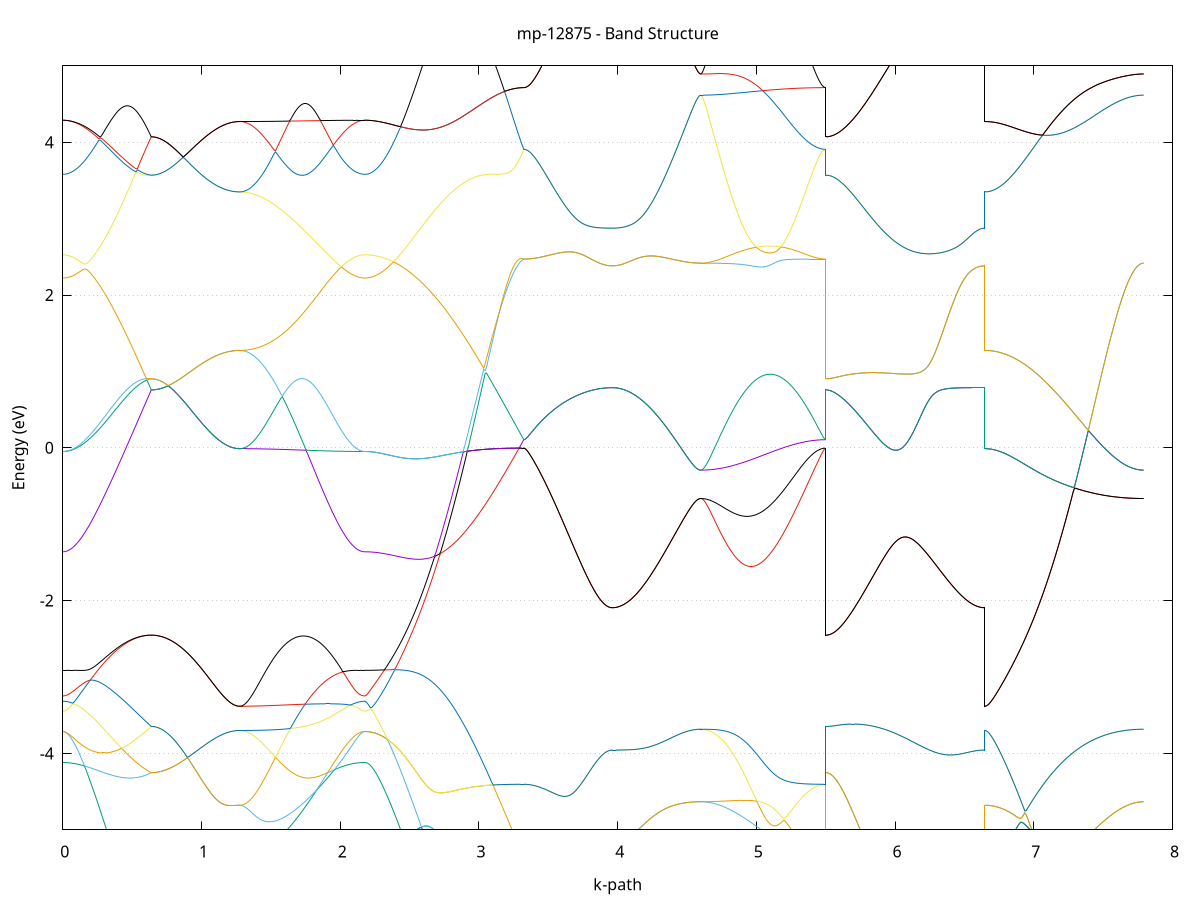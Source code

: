 set title 'mp-12875 - Band Structure'
set xlabel 'k-path'
set ylabel 'Energy (eV)'
set grid y
set yrange [-5:5]
set terminal png size 800,600
set output 'mp-12875_bands_gnuplot.png'
plot '-' using 1:2 with lines notitle, '-' using 1:2 with lines notitle, '-' using 1:2 with lines notitle, '-' using 1:2 with lines notitle, '-' using 1:2 with lines notitle, '-' using 1:2 with lines notitle, '-' using 1:2 with lines notitle, '-' using 1:2 with lines notitle, '-' using 1:2 with lines notitle, '-' using 1:2 with lines notitle, '-' using 1:2 with lines notitle, '-' using 1:2 with lines notitle, '-' using 1:2 with lines notitle, '-' using 1:2 with lines notitle, '-' using 1:2 with lines notitle, '-' using 1:2 with lines notitle, '-' using 1:2 with lines notitle, '-' using 1:2 with lines notitle, '-' using 1:2 with lines notitle, '-' using 1:2 with lines notitle, '-' using 1:2 with lines notitle, '-' using 1:2 with lines notitle, '-' using 1:2 with lines notitle, '-' using 1:2 with lines notitle, '-' using 1:2 with lines notitle, '-' using 1:2 with lines notitle, '-' using 1:2 with lines notitle, '-' using 1:2 with lines notitle, '-' using 1:2 with lines notitle, '-' using 1:2 with lines notitle, '-' using 1:2 with lines notitle, '-' using 1:2 with lines notitle, '-' using 1:2 with lines notitle, '-' using 1:2 with lines notitle, '-' using 1:2 with lines notitle, '-' using 1:2 with lines notitle, '-' using 1:2 with lines notitle, '-' using 1:2 with lines notitle, '-' using 1:2 with lines notitle, '-' using 1:2 with lines notitle, '-' using 1:2 with lines notitle, '-' using 1:2 with lines notitle, '-' using 1:2 with lines notitle, '-' using 1:2 with lines notitle, '-' using 1:2 with lines notitle, '-' using 1:2 with lines notitle, '-' using 1:2 with lines notitle, '-' using 1:2 with lines notitle, '-' using 1:2 with lines notitle, '-' using 1:2 with lines notitle, '-' using 1:2 with lines notitle, '-' using 1:2 with lines notitle, '-' using 1:2 with lines notitle, '-' using 1:2 with lines notitle, '-' using 1:2 with lines notitle, '-' using 1:2 with lines notitle, '-' using 1:2 with lines notitle, '-' using 1:2 with lines notitle, '-' using 1:2 with lines notitle, '-' using 1:2 with lines notitle, '-' using 1:2 with lines notitle, '-' using 1:2 with lines notitle, '-' using 1:2 with lines notitle, '-' using 1:2 with lines notitle
0.000000 -43.464363
0.009967 -43.464363
0.019934 -43.464363
0.029901 -43.464363
0.039868 -43.464263
0.049835 -43.464163
0.059802 -43.464063
0.069769 -43.463863
0.079737 -43.463763
0.089704 -43.463563
0.099671 -43.463363
0.109638 -43.463163
0.119605 -43.462863
0.129572 -43.462663
0.139539 -43.462363
0.149506 -43.462063
0.159473 -43.461763
0.169440 -43.461463
0.179407 -43.461063
0.189374 -43.460663
0.199341 -43.460263
0.209308 -43.459863
0.219275 -43.459463
0.229243 -43.459063
0.239210 -43.458563
0.249177 -43.458063
0.259144 -43.457563
0.269111 -43.457063
0.279078 -43.456563
0.289045 -43.455963
0.299012 -43.455463
0.308979 -43.454863
0.318946 -43.454263
0.328913 -43.453763
0.338880 -43.453063
0.348847 -43.452463
0.358814 -43.451863
0.368781 -43.451263
0.378749 -43.450563
0.388716 -43.449963
0.398683 -43.449263
0.408650 -43.448663
0.418617 -43.447963
0.428584 -43.447263
0.438551 -43.446563
0.448518 -43.445963
0.458485 -43.445263
0.468452 -43.444563
0.478419 -43.443963
0.488386 -43.443263
0.498353 -43.442663
0.508320 -43.441963
0.518287 -43.441363
0.528255 -43.440763
0.538222 -43.440263
0.548189 -43.439663
0.558156 -43.439163
0.568123 -43.438763
0.578090 -43.438363
0.588057 -43.437963
0.598024 -43.437663
0.607991 -43.437363
0.617958 -43.437163
0.627925 -43.437063
0.637892 -43.436963
0.637892 -43.436963
0.647859 -43.437063
0.657826 -43.437163
0.667793 -43.437363
0.677761 -43.437663
0.687728 -43.438063
0.697695 -43.438463
0.707662 -43.438963
0.717629 -43.439563
0.727596 -43.440163
0.737563 -43.440763
0.747530 -43.441463
0.757497 -43.442163
0.767464 -43.442863
0.777431 -43.443563
0.787398 -43.444363
0.797365 -43.445163
0.807332 -43.445863
0.817299 -43.446663
0.827267 -43.447463
0.837234 -43.448263
0.847201 -43.449063
0.857168 -43.449863
0.867135 -43.450563
0.877102 -43.451363
0.887069 -43.452163
0.897036 -43.452963
0.907003 -43.453663
0.916970 -43.454463
0.926937 -43.455163
0.936904 -43.455863
0.946871 -43.456563
0.956838 -43.457263
0.966805 -43.457963
0.976773 -43.458663
0.986740 -43.459263
0.996707 -43.459863
1.006674 -43.460463
1.016641 -43.461063
1.026608 -43.461663
1.036575 -43.462263
1.046542 -43.462763
1.056509 -43.463263
1.066476 -43.463763
1.076443 -43.464263
1.086410 -43.464763
1.096377 -43.465163
1.106344 -43.465563
1.116311 -43.465963
1.126279 -43.466363
1.136246 -43.466763
1.146213 -43.467063
1.156180 -43.467363
1.166147 -43.467663
1.176114 -43.467863
1.186081 -43.468163
1.196048 -43.468363
1.206015 -43.468463
1.215982 -43.468663
1.225949 -43.468763
1.235916 -43.468963
1.245883 -43.468963
1.255850 -43.469063
1.265817 -43.469063
1.275785 -43.469063
1.275785 -43.469063
1.285698 -43.469063
1.295611 -43.469063
1.305525 -43.469063
1.315438 -43.469063
1.325351 -43.469063
1.335265 -43.469063
1.345178 -43.469063
1.355091 -43.469063
1.365005 -43.468963
1.374918 -43.468963
1.384832 -43.468963
1.394745 -43.468963
1.404658 -43.468863
1.414572 -43.468863
1.424485 -43.468763
1.434398 -43.468763
1.444312 -43.468763
1.454225 -43.468663
1.464138 -43.468663
1.474052 -43.468563
1.483965 -43.468563
1.493878 -43.468463
1.503792 -43.468363
1.513705 -43.468363
1.523619 -43.468263
1.533532 -43.468263
1.543445 -43.468163
1.553359 -43.468063
1.563272 -43.468063
1.573185 -43.467963
1.583099 -43.467863
1.593012 -43.467863
1.602925 -43.467763
1.612839 -43.467663
1.622752 -43.467563
1.632666 -43.467563
1.642579 -43.467463
1.652492 -43.467363
1.662406 -43.467263
1.672319 -43.467163
1.682232 -43.467163
1.692146 -43.467063
1.702059 -43.466963
1.711972 -43.466863
1.721886 -43.466763
1.731799 -43.466763
1.741713 -43.466663
1.751626 -43.466563
1.761539 -43.466463
1.771453 -43.466363
1.781366 -43.466363
1.791279 -43.466263
1.801193 -43.466163
1.811106 -43.466063
1.821019 -43.465963
1.830933 -43.465963
1.840846 -43.465863
1.850760 -43.465763
1.860673 -43.465663
1.870586 -43.465663
1.880500 -43.465563
1.890413 -43.465463
1.900326 -43.465463
1.910240 -43.465363
1.920153 -43.465263
1.930066 -43.465263
1.939980 -43.465163
1.949893 -43.465063
1.959806 -43.465063
1.969720 -43.464963
1.979633 -43.464963
1.989547 -43.464863
1.999460 -43.464863
2.009373 -43.464763
2.019287 -43.464763
2.029200 -43.464763
2.039113 -43.464663
2.049027 -43.464663
2.058940 -43.464563
2.068853 -43.464563
2.078767 -43.464563
2.088680 -43.464563
2.098594 -43.464463
2.108507 -43.464463
2.118420 -43.464463
2.128334 -43.464463
2.138247 -43.464463
2.148160 -43.464463
2.158074 -43.464463
2.167987 -43.464363
2.177900 -43.464363
2.177900 -43.464363
2.187861 -43.464363
2.197821 -43.464363
2.207781 -43.464163
2.217741 -43.464063
2.227701 -43.463863
2.237661 -43.463663
2.247622 -43.463363
2.257582 -43.462963
2.267542 -43.462663
2.277502 -43.462263
2.287462 -43.461763
2.297422 -43.461263
2.307383 -43.460763
2.317343 -43.460163
2.327303 -43.459563
2.337263 -43.458863
2.347223 -43.458163
2.357183 -43.457463
2.367143 -43.456663
2.377104 -43.455863
2.387064 -43.454963
2.397024 -43.454063
2.406984 -43.453163
2.416944 -43.452163
2.426904 -43.451163
2.436865 -43.450163
2.446825 -43.449063
2.456785 -43.447963
2.466745 -43.446863
2.476705 -43.445663
2.486665 -43.444463
2.496626 -43.443263
2.506586 -43.441963
2.516546 -43.440763
2.526506 -43.439363
2.536466 -43.438063
2.546426 -43.436663
2.556386 -43.435363
2.566347 -43.433963
2.576307 -43.432463
2.586267 -43.431063
2.596227 -43.429563
2.606187 -43.428063
2.616147 -43.426563
2.626108 -43.425063
2.636068 -43.423463
2.646028 -43.421963
2.655988 -43.420363
2.665948 -43.418763
2.675908 -43.417163
2.685869 -43.415563
2.695829 -43.413963
2.705789 -43.412363
2.715749 -43.410763
2.725709 -43.409063
2.735669 -43.407463
2.745630 -43.405763
2.755590 -43.404163
2.765550 -43.402463
2.775510 -43.400863
2.785470 -43.399263
2.795430 -43.397563
2.805390 -43.395963
2.815351 -43.394363
2.825311 -43.392663
2.835271 -43.391063
2.845231 -43.389463
2.855191 -43.387863
2.865151 -43.386263
2.875112 -43.394863
2.885072 -43.403863
2.895032 -43.412763
2.904992 -43.421563
2.914952 -43.430163
2.924912 -43.438763
2.934873 -43.447163
2.944833 -43.455363
2.954793 -43.463463
2.964753 -43.471463
2.974713 -43.479263
2.984673 -43.486963
2.994634 -43.494463
3.004594 -43.501763
3.014554 -43.508963
3.024514 -43.515863
3.034474 -43.522663
3.044434 -43.529263
3.054394 -43.535663
3.064355 -43.541963
3.074315 -43.547963
3.084275 -43.553763
3.094235 -43.559363
3.104195 -43.564763
3.114155 -43.569863
3.124116 -43.574863
3.134076 -43.579563
3.144036 -43.584063
3.153996 -43.588363
3.163956 -43.592363
3.173916 -43.596163
3.183877 -43.599763
3.193837 -43.603063
3.203797 -43.606163
3.213757 -43.608963
3.223717 -43.611563
3.233677 -43.613863
3.243637 -43.615963
3.253598 -43.617863
3.263558 -43.619463
3.273518 -43.620763
3.283478 -43.621863
3.293438 -43.622663
3.303398 -43.623263
3.313359 -43.623563
3.323319 -43.623663
3.323319 -43.623663
3.333286 -43.623663
3.343253 -43.623663
3.353220 -43.623663
3.363187 -43.623663
3.373154 -43.623663
3.383121 -43.623663
3.393088 -43.623663
3.403055 -43.623663
3.413022 -43.623763
3.422989 -43.623763
3.432957 -43.623763
3.442924 -43.623763
3.452891 -43.623863
3.462858 -43.623863
3.472825 -43.623863
3.482792 -43.623963
3.492759 -43.623963
3.502726 -43.624063
3.512693 -43.624063
3.522660 -43.624163
3.532627 -43.624163
3.542594 -43.624163
3.552561 -43.624263
3.562528 -43.624263
3.572495 -43.624363
3.582463 -43.624363
3.592430 -43.624463
3.602397 -43.624463
3.612364 -43.624563
3.622331 -43.624663
3.632298 -43.624663
3.642265 -43.624763
3.652232 -43.624763
3.662199 -43.624863
3.672166 -43.624863
3.682133 -43.624963
3.692100 -43.624963
3.702067 -43.625063
3.712034 -43.625063
3.722001 -43.625163
3.731969 -43.625163
3.741936 -43.625263
3.751903 -43.625263
3.761870 -43.625363
3.771837 -43.625363
3.781804 -43.625463
3.791771 -43.625463
3.801738 -43.625463
3.811705 -43.625563
3.821672 -43.625563
3.831639 -43.625563
3.841606 -43.625663
3.851573 -43.625663
3.861540 -43.625663
3.871507 -43.625763
3.881475 -43.625763
3.891442 -43.625763
3.901409 -43.625763
3.911376 -43.625763
3.921343 -43.625763
3.931310 -43.625763
3.941277 -43.625863
3.951244 -43.625863
3.961211 -43.625863
3.961211 -43.625863
3.971178 -43.625863
3.981145 -43.625863
3.991112 -43.625763
4.001079 -43.625763
4.011046 -43.625763
4.021013 -43.625763
4.030981 -43.625763
4.040948 -43.625763
4.050915 -43.625663
4.060882 -43.625663
4.070849 -43.625663
4.080816 -43.625663
4.090783 -43.625563
4.100750 -43.625563
4.110717 -43.625563
4.120684 -43.625463
4.130651 -43.625463
4.140618 -43.625363
4.150585 -43.625363
4.160552 -43.625263
4.170519 -43.625263
4.180487 -43.625163
4.190454 -43.625163
4.200421 -43.625063
4.210388 -43.625063
4.220355 -43.624963
4.230322 -43.624963
4.240289 -43.624863
4.250256 -43.624863
4.260223 -43.624763
4.270190 -43.624763
4.280157 -43.624663
4.290124 -43.624563
4.300091 -43.624563
4.310058 -43.624463
4.320025 -43.624463
4.329993 -43.624363
4.339960 -43.624363
4.349927 -43.624263
4.359894 -43.624263
4.369861 -43.624163
4.379828 -43.624163
4.389795 -43.624063
4.399762 -43.624063
4.409729 -43.623963
4.419696 -43.623963
4.429663 -43.623863
4.439630 -43.623863
4.449597 -43.623763
4.459564 -43.623763
4.469531 -43.623763
4.479499 -43.623663
4.489466 -43.623663
4.499433 -43.623663
4.509400 -43.623563
4.519367 -43.623563
4.529334 -43.623563
4.539301 -43.623563
4.549268 -43.623563
4.559235 -43.623563
4.569202 -43.623463
4.579169 -43.623463
4.589136 -43.623463
4.599103 -43.623463
4.599103 -43.623463
4.609017 -43.623463
4.618930 -43.623463
4.628843 -43.623563
4.638757 -43.623563
4.648670 -43.623563
4.658583 -43.623563
4.668497 -43.623563
4.678410 -43.623663
4.688324 -43.623663
4.698237 -43.623763
4.708150 -43.623763
4.718064 -43.623863
4.727977 -43.623863
4.737890 -43.623963
4.747804 -43.623963
4.757717 -43.624063
4.767630 -43.624063
4.777544 -43.624163
4.787457 -43.624263
4.797371 -43.624263
4.807284 -43.624363
4.817197 -43.624463
4.827111 -43.624463
4.837024 -43.624563
4.846937 -43.624663
4.856851 -43.624663
4.866764 -43.624763
4.876677 -43.624863
4.886591 -43.624863
4.896504 -43.624963
4.906418 -43.624963
4.916331 -43.625063
4.926244 -43.625163
4.936158 -43.625163
4.946071 -43.625263
4.955984 -43.625263
4.965898 -43.625263
4.975811 -43.625363
4.985724 -43.625363
4.995638 -43.625363
5.005551 -43.625463
5.015464 -43.625463
5.025378 -43.625463
5.035291 -43.625463
5.045205 -43.625463
5.055118 -43.625463
5.065031 -43.625463
5.074945 -43.625463
5.084858 -43.625463
5.094771 -43.625463
5.104685 -43.625463
5.114598 -43.625363
5.124511 -43.625363
5.134425 -43.625363
5.144338 -43.625263
5.154252 -43.625263
5.164165 -43.625263
5.174078 -43.625163
5.183992 -43.625163
5.193905 -43.625063
5.203818 -43.625063
5.213732 -43.624963
5.223645 -43.624863
5.233558 -43.624863
5.243472 -43.624763
5.253385 -43.624763
5.263299 -43.624663
5.273212 -43.624563
5.283125 -43.624563
5.293039 -43.624463
5.302952 -43.624363
5.312865 -43.624363
5.322779 -43.624263
5.332692 -43.624163
5.342605 -43.624163
5.352519 -43.624063
5.362432 -43.624063
5.372346 -43.623963
5.382259 -43.623963
5.392172 -43.623863
5.402086 -43.623863
5.411999 -43.623763
5.421912 -43.623763
5.431826 -43.623763
5.441739 -43.623663
5.451652 -43.623663
5.461566 -43.623663
5.471479 -43.623663
5.481392 -43.623663
5.491306 -43.623663
5.501219 -43.623663
5.501219 -43.436963
5.511179 -43.436963
5.521140 -43.436863
5.531100 -43.436763
5.541060 -43.436663
5.551020 -43.436463
5.560980 -43.436163
5.570940 -43.435863
5.580900 -43.435563
5.590861 -43.435263
5.600821 -43.434763
5.610781 -43.434363
5.620741 -43.433863
5.630701 -43.433363
5.640661 -43.432763
5.650622 -43.432163
5.660582 -43.431463
5.670542 -43.430763
5.680502 -43.430063
5.690462 -43.429263
5.700422 -43.428463
5.710383 -43.427663
5.720343 -43.426763
5.730303 -43.425863
5.740263 -43.424863
5.750223 -43.423863
5.760183 -43.422863
5.770144 -43.421863
5.780104 -43.420763
5.790064 -43.419663
5.800024 -43.418463
5.809984 -43.417263
5.819944 -43.416063
5.829904 -43.414863
5.839865 -43.413563
5.849825 -43.412263
5.859785 -43.410963
5.869745 -43.409663
5.879705 -43.408263
5.889665 -43.406863
5.899626 -43.405463
5.909586 -43.404063
5.919546 -43.402663
5.929506 -43.401163
5.939466 -43.399763
5.949426 -43.398263
5.959387 -43.396763
5.969347 -43.395263
5.979307 -43.393763
5.989267 -43.392163
5.999227 -43.390663
6.009187 -43.389163
6.019148 -43.387663
6.029108 -43.386263
6.039068 -43.384963
6.049028 -43.383763
6.058988 -43.382763
6.068948 -43.381863
6.078908 -43.381163
6.088869 -43.380563
6.098829 -43.380163
6.108789 -43.379863
6.118749 -43.379863
6.128709 -43.380063
6.138669 -43.380763
6.148630 -43.382063
6.158590 -43.384263
6.168550 -43.387463
6.178510 -43.391863
6.188470 -43.397463
6.198430 -43.403963
6.208391 -43.411063
6.218351 -43.418563
6.228311 -43.426263
6.238271 -43.434163
6.248231 -43.442063
6.258191 -43.450063
6.268151 -43.457963
6.278112 -43.465763
6.288072 -43.473463
6.298032 -43.481163
6.307992 -43.488663
6.317952 -43.495963
6.327912 -43.503263
6.337873 -43.510263
6.347833 -43.517163
6.357793 -43.523963
6.367753 -43.530563
6.377713 -43.536863
6.387673 -43.543063
6.397634 -43.549063
6.407594 -43.554863
6.417554 -43.560463
6.427514 -43.565863
6.437474 -43.571063
6.447434 -43.576063
6.457394 -43.580763
6.467355 -43.585363
6.477315 -43.589663
6.487275 -43.593663
6.497235 -43.597563
6.507195 -43.601163
6.517155 -43.604463
6.527116 -43.607663
6.537076 -43.610563
6.547036 -43.613163
6.556996 -43.615563
6.566956 -43.617663
6.576916 -43.619563
6.586877 -43.621263
6.596837 -43.622663
6.606797 -43.623763
6.616757 -43.624663
6.626717 -43.625263
6.636677 -43.625663
6.646638 -43.625863
6.646638 -43.469063
6.656598 -43.469063
6.666558 -43.469063
6.676518 -43.468963
6.686478 -43.468763
6.696438 -43.468563
6.706398 -43.468363
6.716359 -43.468063
6.726319 -43.467663
6.736279 -43.467363
6.746239 -43.466863
6.756199 -43.466463
6.766159 -43.465963
6.776120 -43.465363
6.786080 -43.464763
6.796040 -43.464163
6.806000 -43.463463
6.815960 -43.462763
6.825920 -43.462063
6.835881 -43.461263
6.845841 -43.460363
6.855801 -43.459563
6.865761 -43.458663
6.875721 -43.457663
6.885681 -43.456663
6.895642 -43.455663
6.905602 -43.454663
6.915562 -43.453563
6.925522 -43.452463
6.935482 -43.451263
6.945442 -43.450063
6.955402 -43.448863
6.965363 -43.447663
6.975323 -43.446363
6.985283 -43.445063
6.995243 -43.443763
7.005203 -43.442363
7.015163 -43.440963
7.025124 -43.439563
7.035084 -43.438163
7.045044 -43.436663
7.055004 -43.435163
7.064964 -43.433663
7.074924 -43.432163
7.084885 -43.430663
7.094845 -43.429063
7.104805 -43.427463
7.114765 -43.425863
7.124725 -43.424263
7.134685 -43.422663
7.144645 -43.421063
7.154606 -43.419363
7.164566 -43.417763
7.174526 -43.416063
7.184486 -43.414463
7.194446 -43.412763
7.204406 -43.411063
7.214367 -43.409363
7.224327 -43.407663
7.234287 -43.405963
7.244247 -43.404263
7.254207 -43.402663
7.264167 -43.400963
7.274128 -43.399263
7.284088 -43.397563
7.294048 -43.395863
7.304008 -43.394263
7.313968 -43.392563
7.323928 -43.390863
7.333889 -43.389263
7.343849 -43.391663
7.353809 -43.400763
7.363769 -43.409663
7.373729 -43.418563
7.383689 -43.427263
7.393649 -43.435863
7.403610 -43.444263
7.413570 -43.452663
7.423530 -43.460863
7.433490 -43.468863
7.443450 -43.476763
7.453410 -43.484463
7.463371 -43.492063
7.473331 -43.499463
7.483291 -43.506663
7.493251 -43.513763
7.503211 -43.520563
7.513171 -43.527263
7.523132 -43.533763
7.533092 -43.540063
7.543052 -43.546063
7.553012 -43.551963
7.562972 -43.557663
7.572932 -43.563063
7.582893 -43.568363
7.592853 -43.573363
7.602813 -43.578163
7.612773 -43.582663
7.622733 -43.587063
7.632693 -43.591163
7.642653 -43.595063
7.652614 -43.598663
7.662574 -43.602063
7.672534 -43.605163
7.682494 -43.608063
7.692454 -43.610763
7.702414 -43.613163
7.712375 -43.615363
7.722335 -43.617263
7.732295 -43.618863
7.742255 -43.620263
7.752215 -43.621463
7.762175 -43.622363
7.772136 -43.622963
7.782096 -43.623363
7.792056 -43.623463
e
0.000000 -43.464363
0.009967 -43.464363
0.019934 -43.464363
0.029901 -43.464263
0.039868 -43.464263
0.049835 -43.464163
0.059802 -43.464063
0.069769 -43.463863
0.079737 -43.463763
0.089704 -43.463563
0.099671 -43.463363
0.109638 -43.463063
0.119605 -43.462863
0.129572 -43.462563
0.139539 -43.462263
0.149506 -43.461963
0.159473 -43.461663
0.169440 -43.461363
0.179407 -43.460963
0.189374 -43.460563
0.199341 -43.460163
0.209308 -43.459763
0.219275 -43.459263
0.229243 -43.458863
0.239210 -43.458363
0.249177 -43.457863
0.259144 -43.457363
0.269111 -43.456863
0.279078 -43.456263
0.289045 -43.455763
0.299012 -43.455163
0.308979 -43.454563
0.318946 -43.453963
0.328913 -43.453363
0.338880 -43.452763
0.348847 -43.452163
0.358814 -43.451463
0.368781 -43.450863
0.378749 -43.450163
0.388716 -43.449563
0.398683 -43.448863
0.408650 -43.448163
0.418617 -43.447563
0.428584 -43.446863
0.438551 -43.446163
0.448518 -43.445463
0.458485 -43.444863
0.468452 -43.444163
0.478419 -43.443463
0.488386 -43.442863
0.498353 -43.442263
0.508320 -43.441563
0.518287 -43.440963
0.528255 -43.440463
0.538222 -43.439863
0.548189 -43.439363
0.558156 -43.438863
0.568123 -43.438463
0.578090 -43.438063
0.588057 -43.437663
0.598024 -43.437463
0.607991 -43.437163
0.617958 -43.437063
0.627925 -43.436963
0.637892 -43.436963
0.637892 -43.436963
0.647859 -43.437063
0.657826 -43.437163
0.667793 -43.437363
0.677761 -43.437663
0.687728 -43.438063
0.697695 -43.438463
0.707662 -43.438963
0.717629 -43.439563
0.727596 -43.440163
0.737563 -43.440763
0.747530 -43.441463
0.757497 -43.442163
0.767464 -43.442863
0.777431 -43.443563
0.787398 -43.444363
0.797365 -43.445163
0.807332 -43.445863
0.817299 -43.446663
0.827267 -43.447463
0.837234 -43.448263
0.847201 -43.449063
0.857168 -43.449863
0.867135 -43.450563
0.877102 -43.451363
0.887069 -43.452163
0.897036 -43.452963
0.907003 -43.453663
0.916970 -43.454463
0.926937 -43.455163
0.936904 -43.455863
0.946871 -43.456563
0.956838 -43.457263
0.966805 -43.457963
0.976773 -43.458663
0.986740 -43.459263
0.996707 -43.459863
1.006674 -43.460463
1.016641 -43.461063
1.026608 -43.461663
1.036575 -43.462263
1.046542 -43.462763
1.056509 -43.463263
1.066476 -43.463763
1.076443 -43.464263
1.086410 -43.464763
1.096377 -43.465163
1.106344 -43.465563
1.116311 -43.465963
1.126279 -43.466363
1.136246 -43.466763
1.146213 -43.467063
1.156180 -43.467363
1.166147 -43.467663
1.176114 -43.467863
1.186081 -43.468163
1.196048 -43.468363
1.206015 -43.468463
1.215982 -43.468663
1.225949 -43.468763
1.235916 -43.468963
1.245883 -43.468963
1.255850 -43.469063
1.265817 -43.469063
1.275785 -43.469063
1.275785 -43.469063
1.285698 -43.469063
1.295611 -43.469063
1.305525 -43.468863
1.315438 -43.468763
1.325351 -43.468563
1.335265 -43.468263
1.345178 -43.467963
1.355091 -43.467663
1.365005 -43.467263
1.374918 -43.466863
1.384832 -43.466363
1.394745 -43.465863
1.404658 -43.465263
1.414572 -43.464663
1.424485 -43.464063
1.434398 -43.463363
1.444312 -43.462663
1.454225 -43.461963
1.464138 -43.461163
1.474052 -43.460363
1.483965 -43.459463
1.493878 -43.458563
1.503792 -43.457663
1.513705 -43.456763
1.523619 -43.455763
1.533532 -43.454763
1.543445 -43.453763
1.553359 -43.452763
1.563272 -43.451763
1.573185 -43.450663
1.583099 -43.449663
1.593012 -43.448563
1.602925 -43.447463
1.612839 -43.446363
1.622752 -43.445363
1.632666 -43.444263
1.642579 -43.443263
1.652492 -43.442263
1.662406 -43.441363
1.672319 -43.440463
1.682232 -43.439663
1.692146 -43.438863
1.702059 -43.438263
1.711972 -43.437763
1.721886 -43.437363
1.731799 -43.437063
1.741713 -43.436963
1.751626 -43.437063
1.761539 -43.437263
1.771453 -43.437563
1.781366 -43.438063
1.791279 -43.438663
1.801193 -43.439363
1.811106 -43.440163
1.821019 -43.440963
1.830933 -43.441863
1.840846 -43.442763
1.850760 -43.443663
1.860673 -43.444663
1.870586 -43.445663
1.880500 -43.446663
1.890413 -43.447663
1.900326 -43.448563
1.910240 -43.449563
1.920153 -43.450563
1.930066 -43.451463
1.939980 -43.452363
1.949893 -43.453263
1.959806 -43.454163
1.969720 -43.455063
1.979633 -43.455863
1.989547 -43.456663
1.999460 -43.457363
2.009373 -43.458163
2.019287 -43.458863
2.029200 -43.459463
2.039113 -43.460063
2.049027 -43.460663
2.058940 -43.461263
2.068853 -43.461763
2.078767 -43.462163
2.088680 -43.462563
2.098594 -43.462963
2.108507 -43.463263
2.118420 -43.463563
2.128334 -43.463863
2.138247 -43.464063
2.148160 -43.464163
2.158074 -43.464363
2.167987 -43.464363
2.177900 -43.464363
2.177900 -43.464363
2.187861 -43.464363
2.197821 -43.464363
2.207781 -43.464163
2.217741 -43.464063
2.227701 -43.463863
2.237661 -43.463663
2.247622 -43.463363
2.257582 -43.462963
2.267542 -43.462663
2.277502 -43.462263
2.287462 -43.461763
2.297422 -43.461263
2.307383 -43.460763
2.317343 -43.460163
2.327303 -43.459563
2.337263 -43.458863
2.347223 -43.458163
2.357183 -43.457463
2.367143 -43.456663
2.377104 -43.455863
2.387064 -43.454963
2.397024 -43.454063
2.406984 -43.453163
2.416944 -43.452163
2.426904 -43.451163
2.436865 -43.450163
2.446825 -43.449063
2.456785 -43.447963
2.466745 -43.446863
2.476705 -43.445663
2.486665 -43.444463
2.496626 -43.443263
2.506586 -43.441963
2.516546 -43.440763
2.526506 -43.439363
2.536466 -43.438063
2.546426 -43.436663
2.556386 -43.435363
2.566347 -43.433963
2.576307 -43.432463
2.586267 -43.431063
2.596227 -43.429563
2.606187 -43.428063
2.616147 -43.426563
2.626108 -43.425063
2.636068 -43.423463
2.646028 -43.421963
2.655988 -43.420363
2.665948 -43.418763
2.675908 -43.417163
2.685869 -43.415563
2.695829 -43.413963
2.705789 -43.412363
2.715749 -43.410763
2.725709 -43.409063
2.735669 -43.407463
2.745630 -43.405763
2.755590 -43.404163
2.765550 -43.402463
2.775510 -43.400863
2.785470 -43.399263
2.795430 -43.397563
2.805390 -43.395963
2.815351 -43.394363
2.825311 -43.392663
2.835271 -43.391063
2.845231 -43.389463
2.855191 -43.387863
2.865151 -43.386263
2.875112 -43.388663
2.885072 -43.397763
2.895032 -43.406763
2.904992 -43.415663
2.914952 -43.424463
2.924912 -43.433163
2.934873 -43.441663
2.944833 -43.450063
2.954793 -43.458363
2.964753 -43.466463
2.974713 -43.474463
2.984673 -43.482263
2.994634 -43.489863
3.004594 -43.497363
3.014554 -43.504663
3.024514 -43.511763
3.034474 -43.518663
3.044434 -43.525463
3.054394 -43.531963
3.064355 -43.538363
3.074315 -43.544463
3.084275 -43.550463
3.094235 -43.556163
3.104195 -43.561663
3.114155 -43.566963
3.124116 -43.572063
3.134076 -43.576963
3.144036 -43.581563
3.153996 -43.585963
3.163956 -43.590163
3.173916 -43.594163
3.183877 -43.597863
3.193837 -43.601263
3.203797 -43.604463
3.213757 -43.607463
3.223717 -43.610163
3.233677 -43.612663
3.243637 -43.614863
3.253598 -43.616863
3.263558 -43.618563
3.273518 -43.620063
3.283478 -43.621263
3.293438 -43.622263
3.303398 -43.622963
3.313359 -43.623463
3.323319 -43.623663
3.323319 -43.623663
3.333286 -43.623663
3.343253 -43.623663
3.353220 -43.623663
3.363187 -43.623663
3.373154 -43.623663
3.383121 -43.623663
3.393088 -43.623663
3.403055 -43.623663
3.413022 -43.623763
3.422989 -43.623763
3.432957 -43.623763
3.442924 -43.623763
3.452891 -43.623863
3.462858 -43.623863
3.472825 -43.623863
3.482792 -43.623963
3.492759 -43.623963
3.502726 -43.624063
3.512693 -43.624063
3.522660 -43.624163
3.532627 -43.624163
3.542594 -43.624163
3.552561 -43.624263
3.562528 -43.624263
3.572495 -43.624363
3.582463 -43.624363
3.592430 -43.624463
3.602397 -43.624463
3.612364 -43.624563
3.622331 -43.624663
3.632298 -43.624663
3.642265 -43.624763
3.652232 -43.624763
3.662199 -43.624863
3.672166 -43.624863
3.682133 -43.624963
3.692100 -43.624963
3.702067 -43.625063
3.712034 -43.625063
3.722001 -43.625163
3.731969 -43.625163
3.741936 -43.625263
3.751903 -43.625263
3.761870 -43.625363
3.771837 -43.625363
3.781804 -43.625463
3.791771 -43.625463
3.801738 -43.625463
3.811705 -43.625563
3.821672 -43.625563
3.831639 -43.625563
3.841606 -43.625663
3.851573 -43.625663
3.861540 -43.625663
3.871507 -43.625763
3.881475 -43.625763
3.891442 -43.625763
3.901409 -43.625763
3.911376 -43.625763
3.921343 -43.625763
3.931310 -43.625763
3.941277 -43.625863
3.951244 -43.625863
3.961211 -43.625863
3.961211 -43.625863
3.971178 -43.625863
3.981145 -43.625863
3.991112 -43.625763
4.001079 -43.625763
4.011046 -43.625763
4.021013 -43.625763
4.030981 -43.625763
4.040948 -43.625763
4.050915 -43.625663
4.060882 -43.625663
4.070849 -43.625663
4.080816 -43.625663
4.090783 -43.625563
4.100750 -43.625563
4.110717 -43.625563
4.120684 -43.625463
4.130651 -43.625463
4.140618 -43.625363
4.150585 -43.625363
4.160552 -43.625263
4.170519 -43.625263
4.180487 -43.625163
4.190454 -43.625163
4.200421 -43.625063
4.210388 -43.625063
4.220355 -43.624963
4.230322 -43.624963
4.240289 -43.624863
4.250256 -43.624863
4.260223 -43.624763
4.270190 -43.624763
4.280157 -43.624663
4.290124 -43.624563
4.300091 -43.624563
4.310058 -43.624463
4.320025 -43.624463
4.329993 -43.624363
4.339960 -43.624363
4.349927 -43.624263
4.359894 -43.624263
4.369861 -43.624163
4.379828 -43.624163
4.389795 -43.624063
4.399762 -43.624063
4.409729 -43.623963
4.419696 -43.623963
4.429663 -43.623863
4.439630 -43.623863
4.449597 -43.623763
4.459564 -43.623763
4.469531 -43.623763
4.479499 -43.623663
4.489466 -43.623663
4.499433 -43.623663
4.509400 -43.623563
4.519367 -43.623563
4.529334 -43.623563
4.539301 -43.623563
4.549268 -43.623563
4.559235 -43.623563
4.569202 -43.623463
4.579169 -43.623463
4.589136 -43.623463
4.599103 -43.623463
4.599103 -43.623463
4.609017 -43.623463
4.618930 -43.623463
4.628843 -43.623463
4.638757 -43.623463
4.648670 -43.623463
4.658583 -43.623563
4.668497 -43.623563
4.678410 -43.623563
4.688324 -43.623563
4.698237 -43.623563
4.708150 -43.623563
4.718064 -43.623563
4.727977 -43.623563
4.737890 -43.623563
4.747804 -43.623563
4.757717 -43.623563
4.767630 -43.623663
4.777544 -43.623663
4.787457 -43.623663
4.797371 -43.623663
4.807284 -43.623663
4.817197 -43.623663
4.827111 -43.623663
4.837024 -43.623663
4.846937 -43.623763
4.856851 -43.623763
4.866764 -43.623763
4.876677 -43.623763
4.886591 -43.623763
4.896504 -43.623763
4.906418 -43.623763
4.916331 -43.623763
4.926244 -43.623863
4.936158 -43.623863
4.946071 -43.623863
4.955984 -43.623863
4.965898 -43.623863
4.975811 -43.623863
4.985724 -43.623863
4.995638 -43.623863
5.005551 -43.623863
5.015464 -43.623863
5.025378 -43.623863
5.035291 -43.623863
5.045205 -43.623863
5.055118 -43.623863
5.065031 -43.623863
5.074945 -43.623863
5.084858 -43.623863
5.094771 -43.623863
5.104685 -43.623863
5.114598 -43.623863
5.124511 -43.623863
5.134425 -43.623863
5.144338 -43.623863
5.154252 -43.623863
5.164165 -43.623863
5.174078 -43.623863
5.183992 -43.623863
5.193905 -43.623863
5.203818 -43.623863
5.213732 -43.623863
5.223645 -43.623863
5.233558 -43.623863
5.243472 -43.623763
5.253385 -43.623763
5.263299 -43.623763
5.273212 -43.623763
5.283125 -43.623763
5.293039 -43.623763
5.302952 -43.623763
5.312865 -43.623763
5.322779 -43.623763
5.332692 -43.623763
5.342605 -43.623663
5.352519 -43.623663
5.362432 -43.623663
5.372346 -43.623663
5.382259 -43.623663
5.392172 -43.623663
5.402086 -43.623663
5.411999 -43.623663
5.421912 -43.623663
5.431826 -43.623663
5.441739 -43.623663
5.451652 -43.623663
5.461566 -43.623663
5.471479 -43.623663
5.481392 -43.623663
5.491306 -43.623663
5.501219 -43.623663
5.501219 -43.436963
5.511179 -43.436963
5.521140 -43.436863
5.531100 -43.436763
5.541060 -43.436663
5.551020 -43.436463
5.560980 -43.436163
5.570940 -43.435863
5.580900 -43.435563
5.590861 -43.435263
5.600821 -43.434763
5.610781 -43.434363
5.620741 -43.433863
5.630701 -43.433363
5.640661 -43.432763
5.650622 -43.432163
5.660582 -43.431463
5.670542 -43.430763
5.680502 -43.430063
5.690462 -43.429263
5.700422 -43.428463
5.710383 -43.427663
5.720343 -43.426763
5.730303 -43.425863
5.740263 -43.424863
5.750223 -43.423863
5.760183 -43.422863
5.770144 -43.421863
5.780104 -43.420763
5.790064 -43.419663
5.800024 -43.418463
5.809984 -43.417263
5.819944 -43.416063
5.829904 -43.414863
5.839865 -43.413563
5.849825 -43.412263
5.859785 -43.410963
5.869745 -43.409663
5.879705 -43.408263
5.889665 -43.406863
5.899626 -43.405463
5.909586 -43.404063
5.919546 -43.402663
5.929506 -43.401163
5.939466 -43.399763
5.949426 -43.398263
5.959387 -43.396763
5.969347 -43.395263
5.979307 -43.393763
5.989267 -43.392163
5.999227 -43.390663
6.009187 -43.389163
6.019148 -43.387663
6.029108 -43.386263
6.039068 -43.384963
6.049028 -43.383763
6.058988 -43.382763
6.068948 -43.381863
6.078908 -43.381163
6.088869 -43.380563
6.098829 -43.380163
6.108789 -43.379863
6.118749 -43.379863
6.128709 -43.380063
6.138669 -43.380763
6.148630 -43.382063
6.158590 -43.384263
6.168550 -43.387463
6.178510 -43.391863
6.188470 -43.397463
6.198430 -43.403963
6.208391 -43.411063
6.218351 -43.418563
6.228311 -43.426263
6.238271 -43.434163
6.248231 -43.442063
6.258191 -43.450063
6.268151 -43.457963
6.278112 -43.465763
6.288072 -43.473463
6.298032 -43.481163
6.307992 -43.488663
6.317952 -43.495963
6.327912 -43.503263
6.337873 -43.510263
6.347833 -43.517163
6.357793 -43.523963
6.367753 -43.530563
6.377713 -43.536863
6.387673 -43.543063
6.397634 -43.549063
6.407594 -43.554863
6.417554 -43.560463
6.427514 -43.565863
6.437474 -43.571063
6.447434 -43.576063
6.457394 -43.580763
6.467355 -43.585363
6.477315 -43.589663
6.487275 -43.593663
6.497235 -43.597563
6.507195 -43.601163
6.517155 -43.604463
6.527116 -43.607663
6.537076 -43.610563
6.547036 -43.613163
6.556996 -43.615563
6.566956 -43.617663
6.576916 -43.619563
6.586877 -43.621263
6.596837 -43.622663
6.606797 -43.623763
6.616757 -43.624663
6.626717 -43.625263
6.636677 -43.625663
6.646638 -43.625863
6.646638 -43.469063
6.656598 -43.469063
6.666558 -43.469063
6.676518 -43.468963
6.686478 -43.468763
6.696438 -43.468563
6.706398 -43.468363
6.716359 -43.468063
6.726319 -43.467663
6.736279 -43.467363
6.746239 -43.466863
6.756199 -43.466463
6.766159 -43.465963
6.776120 -43.465363
6.786080 -43.464763
6.796040 -43.464163
6.806000 -43.463463
6.815960 -43.462763
6.825920 -43.462063
6.835881 -43.461263
6.845841 -43.460363
6.855801 -43.459563
6.865761 -43.458663
6.875721 -43.457663
6.885681 -43.456663
6.895642 -43.455663
6.905602 -43.454663
6.915562 -43.453563
6.925522 -43.452463
6.935482 -43.451263
6.945442 -43.450063
6.955402 -43.448863
6.965363 -43.447663
6.975323 -43.446363
6.985283 -43.445063
6.995243 -43.443763
7.005203 -43.442363
7.015163 -43.440963
7.025124 -43.439563
7.035084 -43.438163
7.045044 -43.436663
7.055004 -43.435163
7.064964 -43.433663
7.074924 -43.432163
7.084885 -43.430663
7.094845 -43.429063
7.104805 -43.427463
7.114765 -43.425863
7.124725 -43.424263
7.134685 -43.422663
7.144645 -43.421063
7.154606 -43.419363
7.164566 -43.417763
7.174526 -43.416063
7.184486 -43.414463
7.194446 -43.412763
7.204406 -43.411063
7.214367 -43.409363
7.224327 -43.407663
7.234287 -43.405963
7.244247 -43.404263
7.254207 -43.402663
7.264167 -43.400963
7.274128 -43.399263
7.284088 -43.397563
7.294048 -43.395863
7.304008 -43.394263
7.313968 -43.392563
7.323928 -43.390863
7.333889 -43.389263
7.343849 -43.391663
7.353809 -43.400763
7.363769 -43.409663
7.373729 -43.418563
7.383689 -43.427263
7.393649 -43.435863
7.403610 -43.444263
7.413570 -43.452663
7.423530 -43.460863
7.433490 -43.468863
7.443450 -43.476763
7.453410 -43.484463
7.463371 -43.492063
7.473331 -43.499463
7.483291 -43.506663
7.493251 -43.513763
7.503211 -43.520563
7.513171 -43.527263
7.523132 -43.533763
7.533092 -43.540063
7.543052 -43.546063
7.553012 -43.551963
7.562972 -43.557663
7.572932 -43.563063
7.582893 -43.568363
7.592853 -43.573363
7.602813 -43.578163
7.612773 -43.582663
7.622733 -43.587063
7.632693 -43.591163
7.642653 -43.595063
7.652614 -43.598663
7.662574 -43.602063
7.672534 -43.605163
7.682494 -43.608063
7.692454 -43.610763
7.702414 -43.613163
7.712375 -43.615363
7.722335 -43.617263
7.732295 -43.618863
7.742255 -43.620263
7.752215 -43.621463
7.762175 -43.622363
7.772136 -43.622963
7.782096 -43.623363
7.792056 -43.623463
e
0.000000 -43.383963
0.009967 -43.383963
0.019934 -43.384063
0.029901 -43.384063
0.039868 -43.384163
0.049835 -43.384263
0.059802 -43.384363
0.069769 -43.384563
0.079737 -43.384763
0.089704 -43.384863
0.099671 -43.385163
0.109638 -43.385363
0.119605 -43.385663
0.129572 -43.385863
0.139539 -43.386163
0.149506 -43.386563
0.159473 -43.386863
0.169440 -43.387263
0.179407 -43.387563
0.189374 -43.387963
0.199341 -43.388463
0.209308 -43.388863
0.219275 -43.389363
0.229243 -43.389763
0.239210 -43.390263
0.249177 -43.390763
0.259144 -43.391363
0.269111 -43.391863
0.279078 -43.392463
0.289045 -43.393063
0.299012 -43.393563
0.308979 -43.394163
0.318946 -43.394863
0.328913 -43.395463
0.338880 -43.396063
0.348847 -43.396763
0.358814 -43.397363
0.368781 -43.398063
0.378749 -43.398763
0.388716 -43.399463
0.398683 -43.400163
0.408650 -43.400763
0.418617 -43.401463
0.428584 -43.402163
0.438551 -43.402863
0.448518 -43.403563
0.458485 -43.404263
0.468452 -43.404963
0.478419 -43.405663
0.488386 -43.406263
0.498353 -43.406963
0.508320 -43.407563
0.518287 -43.408163
0.528255 -43.408763
0.538222 -43.409363
0.548189 -43.409863
0.558156 -43.410363
0.568123 -43.410763
0.578090 -43.411163
0.588057 -43.411563
0.598024 -43.411863
0.607991 -43.412063
0.617958 -43.412163
0.627925 -43.412263
0.637892 -43.412263
0.637892 -43.412263
0.647859 -43.412263
0.657826 -43.412063
0.667793 -43.411863
0.677761 -43.411563
0.687728 -43.411263
0.697695 -43.410763
0.707662 -43.410263
0.717629 -43.409763
0.727596 -43.409163
0.737563 -43.408463
0.747530 -43.407863
0.757497 -43.407163
0.767464 -43.406363
0.777431 -43.405663
0.787398 -43.404863
0.797365 -43.404163
0.807332 -43.403363
0.817299 -43.402563
0.827267 -43.401763
0.837234 -43.400963
0.847201 -43.400263
0.857168 -43.399463
0.867135 -43.398663
0.877102 -43.397863
0.887069 -43.397063
0.897036 -43.396363
0.907003 -43.395563
0.916970 -43.394863
0.926937 -43.394163
0.936904 -43.393363
0.946871 -43.392663
0.956838 -43.391963
0.966805 -43.391363
0.976773 -43.390663
0.986740 -43.390063
0.996707 -43.389363
1.006674 -43.388763
1.016641 -43.388163
1.026608 -43.387563
1.036575 -43.387063
1.046542 -43.386463
1.056509 -43.385963
1.066476 -43.385463
1.076443 -43.384963
1.086410 -43.384563
1.096377 -43.384063
1.106344 -43.383663
1.116311 -43.383263
1.126279 -43.382963
1.136246 -43.382563
1.146213 -43.382263
1.156180 -43.381963
1.166147 -43.381663
1.176114 -43.381363
1.186081 -43.381163
1.196048 -43.380963
1.206015 -43.380763
1.215982 -43.380663
1.225949 -43.380463
1.235916 -43.380363
1.245883 -43.380263
1.255850 -43.380263
1.265817 -43.380163
1.275785 -43.380163
1.275785 -43.380163
1.285698 -43.380163
1.295611 -43.380263
1.305525 -43.380363
1.315438 -43.380563
1.325351 -43.380763
1.335265 -43.380963
1.345178 -43.381263
1.355091 -43.381663
1.365005 -43.382063
1.374918 -43.382463
1.384832 -43.382963
1.394745 -43.383463
1.404658 -43.384063
1.414572 -43.384663
1.424485 -43.385263
1.434398 -43.385963
1.444312 -43.386663
1.454225 -43.387463
1.464138 -43.388163
1.474052 -43.389063
1.483965 -43.389863
1.493878 -43.390763
1.503792 -43.391663
1.513705 -43.392663
1.523619 -43.393563
1.533532 -43.394563
1.543445 -43.395563
1.553359 -43.396563
1.563272 -43.397663
1.573185 -43.398663
1.583099 -43.399763
1.593012 -43.400863
1.602925 -43.401863
1.612839 -43.402963
1.622752 -43.403963
1.632666 -43.405063
1.642579 -43.406063
1.652492 -43.407063
1.662406 -43.407963
1.672319 -43.408863
1.682232 -43.409663
1.692146 -43.410363
1.702059 -43.411063
1.711972 -43.411563
1.721886 -43.411963
1.731799 -43.412163
1.741713 -43.412263
1.751626 -43.412163
1.761539 -43.411963
1.771453 -43.411563
1.781366 -43.411063
1.791279 -43.410463
1.801193 -43.409763
1.811106 -43.408963
1.821019 -43.408163
1.830933 -43.407263
1.840846 -43.406263
1.850760 -43.405263
1.860673 -43.404263
1.870586 -43.403263
1.880500 -43.402263
1.890413 -43.401263
1.900326 -43.400263
1.910240 -43.399263
1.920153 -43.398263
1.930066 -43.397363
1.939980 -43.396363
1.949893 -43.395463
1.959806 -43.394563
1.969720 -43.393663
1.979633 -43.392863
1.989547 -43.391963
1.999460 -43.391263
2.009373 -43.390463
2.019287 -43.389763
2.029200 -43.389063
2.039113 -43.388463
2.049027 -43.387863
2.058940 -43.387263
2.068853 -43.386763
2.078767 -43.386263
2.088680 -43.385863
2.098594 -43.385463
2.108507 -43.385163
2.118420 -43.384863
2.128334 -43.384563
2.138247 -43.384363
2.148160 -43.384163
2.158074 -43.384063
2.167987 -43.384063
2.177900 -43.383963
2.177900 -43.383963
2.187861 -43.383963
2.197821 -43.383963
2.207781 -43.383863
2.217741 -43.383763
2.227701 -43.383663
2.237661 -43.383563
2.247622 -43.383363
2.257582 -43.383163
2.267542 -43.382963
2.277502 -43.382763
2.287462 -43.382463
2.297422 -43.382163
2.307383 -43.381863
2.317343 -43.381563
2.327303 -43.381263
2.337263 -43.380863
2.347223 -43.380463
2.357183 -43.380063
2.367143 -43.379563
2.377104 -43.379163
2.387064 -43.378663
2.397024 -43.378163
2.406984 -43.377563
2.416944 -43.377063
2.426904 -43.376463
2.436865 -43.375863
2.446825 -43.375263
2.456785 -43.374663
2.466745 -43.374063
2.476705 -43.373363
2.486665 -43.372663
2.496626 -43.371963
2.506586 -43.371263
2.516546 -43.370563
2.526506 -43.369863
2.536466 -43.369063
2.546426 -43.368263
2.556386 -43.367563
2.566347 -43.366763
2.576307 -43.365963
2.586267 -43.365163
2.596227 -43.364263
2.606187 -43.363463
2.616147 -43.362563
2.626108 -43.361763
2.636068 -43.360863
2.646028 -43.360063
2.655988 -43.359163
2.665948 -43.358263
2.675908 -43.357363
2.685869 -43.356463
2.695829 -43.355563
2.705789 -43.354663
2.715749 -43.353763
2.725709 -43.352863
2.735669 -43.351963
2.745630 -43.351063
2.755590 -43.350163
2.765550 -43.349263
2.775510 -43.348363
2.785470 -43.347463
2.795430 -43.346563
2.805390 -43.345663
2.815351 -43.344763
2.825311 -43.348563
2.835271 -43.358063
2.845231 -43.367363
2.855191 -43.376663
2.865151 -43.385763
2.875112 -43.384663
2.885072 -43.383163
2.895032 -43.381563
2.904992 -43.380063
2.914952 -43.378563
2.924912 -43.377063
2.934873 -43.375563
2.944833 -43.374163
2.954793 -43.372663
2.964753 -43.371263
2.974713 -43.369863
2.984673 -43.368463
2.994634 -43.367163
3.004594 -43.365863
3.014554 -43.364563
3.024514 -43.363263
3.034474 -43.362063
3.044434 -43.360863
3.054394 -43.359763
3.064355 -43.358563
3.074315 -43.357463
3.084275 -43.356463
3.094235 -43.355363
3.104195 -43.354363
3.114155 -43.353463
3.124116 -43.352563
3.134076 -43.351663
3.144036 -43.350763
3.153996 -43.349963
3.163956 -43.349263
3.173916 -43.348463
3.183877 -43.347863
3.193837 -43.347163
3.203797 -43.346663
3.213757 -43.346063
3.223717 -43.345563
3.233677 -43.345163
3.243637 -43.344763
3.253598 -43.344363
3.263558 -43.344063
3.273518 -43.343763
3.283478 -43.343563
3.293438 -43.343363
3.303398 -43.343263
3.313359 -43.343163
3.323319 -43.343163
3.323319 -43.343163
3.333286 -43.343163
3.343253 -43.343163
3.353220 -43.343163
3.363187 -43.343163
3.373154 -43.343163
3.383121 -43.343163
3.393088 -43.343163
3.403055 -43.343063
3.413022 -43.343063
3.422989 -43.343063
3.432957 -43.343063
3.442924 -43.343063
3.452891 -43.342963
3.462858 -43.342963
3.472825 -43.342963
3.482792 -43.342863
3.492759 -43.342863
3.502726 -43.342863
3.512693 -43.342763
3.522660 -43.342763
3.532627 -43.342763
3.542594 -43.342663
3.552561 -43.342663
3.562528 -43.342563
3.572495 -43.342563
3.582463 -43.342463
3.592430 -43.342463
3.602397 -43.342463
3.612364 -43.342363
3.622331 -43.342363
3.632298 -43.342263
3.642265 -43.342263
3.652232 -43.342163
3.662199 -43.342163
3.672166 -43.342063
3.682133 -43.342063
3.692100 -43.341963
3.702067 -43.341963
3.712034 -43.341963
3.722001 -43.341863
3.731969 -43.341863
3.741936 -43.341763
3.751903 -43.341763
3.761870 -43.341763
3.771837 -43.341663
3.781804 -43.341663
3.791771 -43.341563
3.801738 -43.341563
3.811705 -43.341563
3.821672 -43.341563
3.831639 -43.341463
3.841606 -43.341463
3.851573 -43.341463
3.861540 -43.341463
3.871507 -43.341363
3.881475 -43.341363
3.891442 -43.341363
3.901409 -43.341363
3.911376 -43.341363
3.921343 -43.341363
3.931310 -43.341363
3.941277 -43.341263
3.951244 -43.341263
3.961211 -43.341263
3.961211 -43.341263
3.971178 -43.341263
3.981145 -43.341363
3.991112 -43.341363
4.001079 -43.341363
4.011046 -43.341363
4.021013 -43.341363
4.030981 -43.341363
4.040948 -43.341363
4.050915 -43.341463
4.060882 -43.341463
4.070849 -43.341463
4.080816 -43.341463
4.090783 -43.341563
4.100750 -43.341563
4.110717 -43.341563
4.120684 -43.341663
4.130651 -43.341663
4.140618 -43.341763
4.150585 -43.341763
4.160552 -43.341763
4.170519 -43.341863
4.180487 -43.341863
4.190454 -43.341963
4.200421 -43.341963
4.210388 -43.342063
4.220355 -43.342063
4.230322 -43.342163
4.240289 -43.342163
4.250256 -43.342263
4.260223 -43.342363
4.270190 -43.342363
4.280157 -43.342463
4.290124 -43.342463
4.300091 -43.342563
4.310058 -43.342563
4.320025 -43.342663
4.329993 -43.342663
4.339960 -43.342763
4.349927 -43.342763
4.359894 -43.342863
4.369861 -43.342863
4.379828 -43.342963
4.389795 -43.342963
4.399762 -43.343063
4.409729 -43.343063
4.419696 -43.343163
4.429663 -43.343163
4.439630 -43.343263
4.449597 -43.343263
4.459564 -43.343263
4.469531 -43.343363
4.479499 -43.343363
4.489466 -43.343363
4.499433 -43.343463
4.509400 -43.343463
4.519367 -43.343463
4.529334 -43.343463
4.539301 -43.343563
4.549268 -43.343563
4.559235 -43.343563
4.569202 -43.343563
4.579169 -43.343563
4.589136 -43.343563
4.599103 -43.343563
4.599103 -43.343563
4.609017 -43.343563
4.618930 -43.343563
4.628843 -43.343563
4.638757 -43.343563
4.648670 -43.343563
4.658583 -43.343563
4.668497 -43.343563
4.678410 -43.343563
4.688324 -43.343563
4.698237 -43.343563
4.708150 -43.343563
4.718064 -43.343563
4.727977 -43.343563
4.737890 -43.343563
4.747804 -43.343563
4.757717 -43.343563
4.767630 -43.343563
4.777544 -43.343563
4.787457 -43.343563
4.797371 -43.343563
4.807284 -43.343563
4.817197 -43.343463
4.827111 -43.343463
4.837024 -43.343463
4.846937 -43.343463
4.856851 -43.343463
4.866764 -43.343463
4.876677 -43.343463
4.886591 -43.343463
4.896504 -43.343463
4.906418 -43.343463
4.916331 -43.343463
4.926244 -43.343463
4.936158 -43.343463
4.946071 -43.343463
4.955984 -43.343463
4.965898 -43.343463
4.975811 -43.343463
4.985724 -43.343463
4.995638 -43.343363
5.005551 -43.343363
5.015464 -43.343363
5.025378 -43.343363
5.035291 -43.343363
5.045205 -43.343363
5.055118 -43.343363
5.065031 -43.343363
5.074945 -43.343363
5.084858 -43.343363
5.094771 -43.343363
5.104685 -43.343363
5.114598 -43.343363
5.124511 -43.343363
5.134425 -43.343363
5.144338 -43.343263
5.154252 -43.343263
5.164165 -43.343263
5.174078 -43.343263
5.183992 -43.343263
5.193905 -43.343263
5.203818 -43.343263
5.213732 -43.343263
5.223645 -43.343263
5.233558 -43.343263
5.243472 -43.343263
5.253385 -43.343263
5.263299 -43.343263
5.273212 -43.343263
5.283125 -43.343263
5.293039 -43.343263
5.302952 -43.343263
5.312865 -43.343263
5.322779 -43.343263
5.332692 -43.343163
5.342605 -43.343163
5.352519 -43.343163
5.362432 -43.343163
5.372346 -43.343163
5.382259 -43.343163
5.392172 -43.343163
5.402086 -43.343163
5.411999 -43.343163
5.421912 -43.343163
5.431826 -43.343163
5.441739 -43.343163
5.451652 -43.343163
5.461566 -43.343163
5.471479 -43.343163
5.481392 -43.343163
5.491306 -43.343163
5.501219 -43.343163
5.501219 -43.412263
5.511179 -43.412263
5.521140 -43.412263
5.531100 -43.412163
5.541060 -43.412063
5.551020 -43.411963
5.560980 -43.411863
5.570940 -43.411663
5.580900 -43.411463
5.590861 -43.411263
5.600821 -43.411063
5.610781 -43.410763
5.620741 -43.410463
5.630701 -43.410163
5.640661 -43.409863
5.650622 -43.409463
5.660582 -43.409163
5.670542 -43.408763
5.680502 -43.408263
5.690462 -43.407863
5.700422 -43.407363
5.710383 -43.406863
5.720343 -43.406363
5.730303 -43.405863
5.740263 -43.405363
5.750223 -43.404763
5.760183 -43.404163
5.770144 -43.403563
5.780104 -43.402963
5.790064 -43.402263
5.800024 -43.401663
5.809984 -43.400963
5.819944 -43.400263
5.829904 -43.399563
5.839865 -43.398863
5.849825 -43.398163
5.859785 -43.397363
5.869745 -43.396663
5.879705 -43.395863
5.889665 -43.395063
5.899626 -43.394263
5.909586 -43.393463
5.919546 -43.392663
5.929506 -43.391863
5.939466 -43.391063
5.949426 -43.390263
5.959387 -43.389463
5.969347 -43.388563
5.979307 -43.387763
5.989267 -43.386863
5.999227 -43.386063
6.009187 -43.385163
6.019148 -43.384363
6.029108 -43.383463
6.039068 -43.382463
6.049028 -43.381363
6.058988 -43.380063
6.068948 -43.378663
6.078908 -43.377263
6.088869 -43.375763
6.098829 -43.374263
6.108789 -43.372763
6.118749 -43.371163
6.128709 -43.369663
6.138669 -43.368163
6.148630 -43.366663
6.158590 -43.365263
6.168550 -43.363863
6.178510 -43.362563
6.188470 -43.361363
6.198430 -43.360263
6.208391 -43.359463
6.218351 -43.358763
6.228311 -43.358163
6.238271 -43.357663
6.248231 -43.357163
6.258191 -43.356663
6.268151 -43.356163
6.278112 -43.355563
6.288072 -43.354963
6.298032 -43.354363
6.307992 -43.353763
6.317952 -43.353163
6.327912 -43.352563
6.337873 -43.351963
6.347833 -43.351363
6.357793 -43.350763
6.367753 -43.350263
6.377713 -43.349663
6.387673 -43.349063
6.397634 -43.348563
6.407594 -43.347963
6.417554 -43.347463
6.427514 -43.346963
6.437474 -43.346463
6.447434 -43.346063
6.457394 -43.345563
6.467355 -43.345163
6.477315 -43.344763
6.487275 -43.344363
6.497235 -43.344063
6.507195 -43.343663
6.517155 -43.343363
6.527116 -43.343063
6.537076 -43.342763
6.547036 -43.342563
6.556996 -43.342263
6.566956 -43.342063
6.576916 -43.341863
6.586877 -43.341763
6.596837 -43.341663
6.606797 -43.341463
6.616757 -43.341463
6.626717 -43.341363
6.636677 -43.341363
6.646638 -43.341263
6.646638 -43.380163
6.656598 -43.380163
6.666558 -43.380163
6.676518 -43.380063
6.686478 -43.379963
6.696438 -43.379863
6.706398 -43.379763
6.716359 -43.379563
6.726319 -43.379363
6.736279 -43.379163
6.746239 -43.378963
6.756199 -43.378663
6.766159 -43.378463
6.776120 -43.378163
6.786080 -43.377763
6.796040 -43.377463
6.806000 -43.377063
6.815960 -43.376663
6.825920 -43.376263
6.835881 -43.375863
6.845841 -43.375463
6.855801 -43.374963
6.865761 -43.374463
6.875721 -43.373963
6.885681 -43.373363
6.895642 -43.372863
6.905602 -43.372263
6.915562 -43.371663
6.925522 -43.371063
6.935482 -43.370463
6.945442 -43.369763
6.955402 -43.369163
6.965363 -43.368463
6.975323 -43.367763
6.985283 -43.367063
6.995243 -43.366363
7.005203 -43.365663
7.015163 -43.364863
7.025124 -43.364163
7.035084 -43.363363
7.045044 -43.362563
7.055004 -43.361763
7.064964 -43.360963
7.074924 -43.360163
7.084885 -43.359363
7.094845 -43.358563
7.104805 -43.357763
7.114765 -43.356863
7.124725 -43.356063
7.134685 -43.355163
7.144645 -43.354363
7.154606 -43.353463
7.164566 -43.352663
7.174526 -43.351763
7.184486 -43.350863
7.194446 -43.350063
7.204406 -43.349163
7.214367 -43.348263
7.224327 -43.347463
7.234287 -43.346563
7.244247 -43.345763
7.254207 -43.344863
7.264167 -43.344063
7.274128 -43.343163
7.284088 -43.342363
7.294048 -43.345063
7.304008 -43.354463
7.313968 -43.363963
7.323928 -43.373263
7.333889 -43.382463
7.343849 -43.387663
7.353809 -43.385963
7.363769 -43.384363
7.373729 -43.382763
7.383689 -43.381263
7.393649 -43.379663
7.403610 -43.378163
7.413570 -43.376563
7.423530 -43.375063
7.433490 -43.373663
7.443450 -43.372163
7.453410 -43.370763
7.463371 -43.369363
7.473331 -43.367963
7.483291 -43.366563
7.493251 -43.365263
7.503211 -43.363963
7.513171 -43.362663
7.523132 -43.361463
7.533092 -43.360263
7.543052 -43.359063
7.553012 -43.357963
7.562972 -43.356863
7.572932 -43.355763
7.582893 -43.354763
7.592853 -43.353763
7.602813 -43.352763
7.612773 -43.351863
7.622733 -43.351063
7.632693 -43.350263
7.642653 -43.349463
7.652614 -43.348663
7.662574 -43.347963
7.672534 -43.347363
7.682494 -43.346763
7.692454 -43.346263
7.702414 -43.345763
7.712375 -43.345263
7.722335 -43.344863
7.732295 -43.344563
7.742255 -43.344263
7.752215 -43.343963
7.762175 -43.343763
7.772136 -43.343663
7.782096 -43.343563
7.792056 -43.343563
e
0.000000 -43.383963
0.009967 -43.383963
0.019934 -43.384063
0.029901 -43.384063
0.039868 -43.384163
0.049835 -43.384263
0.059802 -43.384363
0.069769 -43.384563
0.079737 -43.384663
0.089704 -43.384863
0.099671 -43.385063
0.109638 -43.385363
0.119605 -43.385563
0.129572 -43.385863
0.139539 -43.386163
0.149506 -43.386463
0.159473 -43.386763
0.169440 -43.387163
0.179407 -43.387463
0.189374 -43.387863
0.199341 -43.388263
0.209308 -43.388763
0.219275 -43.389163
0.229243 -43.389663
0.239210 -43.390063
0.249177 -43.390563
0.259144 -43.391163
0.269111 -43.391663
0.279078 -43.392163
0.289045 -43.392763
0.299012 -43.393363
0.308979 -43.393963
0.318946 -43.394563
0.328913 -43.395163
0.338880 -43.395763
0.348847 -43.396363
0.358814 -43.397063
0.368781 -43.397663
0.378749 -43.398363
0.388716 -43.399063
0.398683 -43.399763
0.408650 -43.400363
0.418617 -43.401063
0.428584 -43.401763
0.438551 -43.402463
0.448518 -43.403163
0.458485 -43.403863
0.468452 -43.404563
0.478419 -43.405163
0.488386 -43.405863
0.498353 -43.406563
0.508320 -43.407163
0.518287 -43.407763
0.528255 -43.408363
0.538222 -43.408963
0.548189 -43.409463
0.558156 -43.410063
0.568123 -43.410463
0.578090 -43.410963
0.588057 -43.411263
0.598024 -43.411663
0.607991 -43.411863
0.617958 -43.412063
0.627925 -43.412263
0.637892 -43.412263
0.637892 -43.412263
0.647859 -43.412263
0.657826 -43.412063
0.667793 -43.411863
0.677761 -43.411563
0.687728 -43.411263
0.697695 -43.410763
0.707662 -43.410263
0.717629 -43.409763
0.727596 -43.409163
0.737563 -43.408463
0.747530 -43.407863
0.757497 -43.407163
0.767464 -43.406363
0.777431 -43.405663
0.787398 -43.404863
0.797365 -43.404163
0.807332 -43.403363
0.817299 -43.402563
0.827267 -43.401763
0.837234 -43.400963
0.847201 -43.400263
0.857168 -43.399463
0.867135 -43.398663
0.877102 -43.397863
0.887069 -43.397063
0.897036 -43.396363
0.907003 -43.395563
0.916970 -43.394863
0.926937 -43.394163
0.936904 -43.393363
0.946871 -43.392663
0.956838 -43.391963
0.966805 -43.391363
0.976773 -43.390663
0.986740 -43.390063
0.996707 -43.389363
1.006674 -43.388763
1.016641 -43.388163
1.026608 -43.387563
1.036575 -43.387063
1.046542 -43.386463
1.056509 -43.385963
1.066476 -43.385463
1.076443 -43.384963
1.086410 -43.384563
1.096377 -43.384063
1.106344 -43.383663
1.116311 -43.383263
1.126279 -43.382963
1.136246 -43.382563
1.146213 -43.382263
1.156180 -43.381963
1.166147 -43.381663
1.176114 -43.381363
1.186081 -43.381163
1.196048 -43.380963
1.206015 -43.380763
1.215982 -43.380663
1.225949 -43.380463
1.235916 -43.380363
1.245883 -43.380263
1.255850 -43.380263
1.265817 -43.380163
1.275785 -43.380163
1.275785 -43.380163
1.285698 -43.380163
1.295611 -43.380163
1.305525 -43.380163
1.315438 -43.380163
1.325351 -43.380163
1.335265 -43.380263
1.345178 -43.380263
1.355091 -43.380263
1.365005 -43.380263
1.374918 -43.380263
1.384832 -43.380263
1.394745 -43.380363
1.404658 -43.380363
1.414572 -43.380363
1.424485 -43.380463
1.434398 -43.380463
1.444312 -43.380463
1.454225 -43.380563
1.464138 -43.380563
1.474052 -43.380663
1.483965 -43.380663
1.493878 -43.380663
1.503792 -43.380763
1.513705 -43.380763
1.523619 -43.380863
1.533532 -43.380863
1.543445 -43.380963
1.553359 -43.380963
1.563272 -43.381063
1.573185 -43.381163
1.583099 -43.381163
1.593012 -43.381263
1.602925 -43.381263
1.612839 -43.381363
1.622752 -43.381363
1.632666 -43.381463
1.642579 -43.381563
1.652492 -43.381563
1.662406 -43.381663
1.672319 -43.381763
1.682232 -43.381763
1.692146 -43.381863
1.702059 -43.381963
1.711972 -43.381963
1.721886 -43.382063
1.731799 -43.382163
1.741713 -43.382163
1.751626 -43.382263
1.761539 -43.382363
1.771453 -43.382363
1.781366 -43.382463
1.791279 -43.382563
1.801193 -43.382563
1.811106 -43.382663
1.821019 -43.382663
1.830933 -43.382763
1.840846 -43.382863
1.850760 -43.382863
1.860673 -43.382963
1.870586 -43.382963
1.880500 -43.383063
1.890413 -43.383163
1.900326 -43.383163
1.910240 -43.383263
1.920153 -43.383263
1.930066 -43.383363
1.939980 -43.383363
1.949893 -43.383463
1.959806 -43.383463
1.969720 -43.383463
1.979633 -43.383563
1.989547 -43.383563
1.999460 -43.383663
2.009373 -43.383663
2.019287 -43.383663
2.029200 -43.383763
2.039113 -43.383763
2.049027 -43.383763
2.058940 -43.383863
2.068853 -43.383863
2.078767 -43.383863
2.088680 -43.383863
2.098594 -43.383963
2.108507 -43.383963
2.118420 -43.383963
2.128334 -43.383963
2.138247 -43.383963
2.148160 -43.383963
2.158074 -43.383963
2.167987 -43.383963
2.177900 -43.383963
2.177900 -43.383963
2.187861 -43.383963
2.197821 -43.383963
2.207781 -43.383863
2.217741 -43.383763
2.227701 -43.383663
2.237661 -43.383563
2.247622 -43.383363
2.257582 -43.383163
2.267542 -43.382963
2.277502 -43.382763
2.287462 -43.382463
2.297422 -43.382163
2.307383 -43.381863
2.317343 -43.381563
2.327303 -43.381263
2.337263 -43.380863
2.347223 -43.380463
2.357183 -43.380063
2.367143 -43.379563
2.377104 -43.379163
2.387064 -43.378663
2.397024 -43.378163
2.406984 -43.377563
2.416944 -43.377063
2.426904 -43.376463
2.436865 -43.375863
2.446825 -43.375263
2.456785 -43.374663
2.466745 -43.374063
2.476705 -43.373363
2.486665 -43.372663
2.496626 -43.371963
2.506586 -43.371263
2.516546 -43.370563
2.526506 -43.369863
2.536466 -43.369063
2.546426 -43.368263
2.556386 -43.367563
2.566347 -43.366763
2.576307 -43.365963
2.586267 -43.365163
2.596227 -43.364263
2.606187 -43.363463
2.616147 -43.362563
2.626108 -43.361763
2.636068 -43.360863
2.646028 -43.360063
2.655988 -43.359163
2.665948 -43.358263
2.675908 -43.357363
2.685869 -43.356463
2.695829 -43.355563
2.705789 -43.354663
2.715749 -43.353763
2.725709 -43.352863
2.735669 -43.351963
2.745630 -43.351063
2.755590 -43.350163
2.765550 -43.349263
2.775510 -43.348363
2.785470 -43.347463
2.795430 -43.346563
2.805390 -43.345663
2.815351 -43.344763
2.825311 -43.343963
2.835271 -43.351163
2.845231 -43.360663
2.855191 -43.370063
2.865151 -43.379363
2.875112 -43.384663
2.885072 -43.383163
2.895032 -43.381563
2.904992 -43.380063
2.914952 -43.378563
2.924912 -43.377063
2.934873 -43.375563
2.944833 -43.374163
2.954793 -43.372663
2.964753 -43.371263
2.974713 -43.369863
2.984673 -43.368463
2.994634 -43.367163
3.004594 -43.365863
3.014554 -43.364563
3.024514 -43.363263
3.034474 -43.362063
3.044434 -43.360863
3.054394 -43.359763
3.064355 -43.358563
3.074315 -43.357463
3.084275 -43.356463
3.094235 -43.355363
3.104195 -43.354363
3.114155 -43.353463
3.124116 -43.352563
3.134076 -43.351663
3.144036 -43.350763
3.153996 -43.349963
3.163956 -43.349263
3.173916 -43.348463
3.183877 -43.347863
3.193837 -43.347163
3.203797 -43.346663
3.213757 -43.346063
3.223717 -43.345563
3.233677 -43.345163
3.243637 -43.344763
3.253598 -43.344363
3.263558 -43.344063
3.273518 -43.343763
3.283478 -43.343563
3.293438 -43.343363
3.303398 -43.343263
3.313359 -43.343163
3.323319 -43.343163
3.323319 -43.343163
3.333286 -43.343163
3.343253 -43.343163
3.353220 -43.343163
3.363187 -43.343163
3.373154 -43.343163
3.383121 -43.343163
3.393088 -43.343163
3.403055 -43.343063
3.413022 -43.343063
3.422989 -43.343063
3.432957 -43.343063
3.442924 -43.343063
3.452891 -43.342963
3.462858 -43.342963
3.472825 -43.342963
3.482792 -43.342863
3.492759 -43.342863
3.502726 -43.342863
3.512693 -43.342763
3.522660 -43.342763
3.532627 -43.342763
3.542594 -43.342663
3.552561 -43.342663
3.562528 -43.342563
3.572495 -43.342563
3.582463 -43.342463
3.592430 -43.342463
3.602397 -43.342463
3.612364 -43.342363
3.622331 -43.342363
3.632298 -43.342263
3.642265 -43.342263
3.652232 -43.342163
3.662199 -43.342163
3.672166 -43.342063
3.682133 -43.342063
3.692100 -43.341963
3.702067 -43.341963
3.712034 -43.341963
3.722001 -43.341863
3.731969 -43.341863
3.741936 -43.341763
3.751903 -43.341763
3.761870 -43.341763
3.771837 -43.341663
3.781804 -43.341663
3.791771 -43.341563
3.801738 -43.341563
3.811705 -43.341563
3.821672 -43.341563
3.831639 -43.341463
3.841606 -43.341463
3.851573 -43.341463
3.861540 -43.341463
3.871507 -43.341363
3.881475 -43.341363
3.891442 -43.341363
3.901409 -43.341363
3.911376 -43.341363
3.921343 -43.341363
3.931310 -43.341363
3.941277 -43.341263
3.951244 -43.341263
3.961211 -43.341263
3.961211 -43.341263
3.971178 -43.341263
3.981145 -43.341363
3.991112 -43.341363
4.001079 -43.341363
4.011046 -43.341363
4.021013 -43.341363
4.030981 -43.341363
4.040948 -43.341363
4.050915 -43.341463
4.060882 -43.341463
4.070849 -43.341463
4.080816 -43.341463
4.090783 -43.341563
4.100750 -43.341563
4.110717 -43.341563
4.120684 -43.341663
4.130651 -43.341663
4.140618 -43.341763
4.150585 -43.341763
4.160552 -43.341763
4.170519 -43.341863
4.180487 -43.341863
4.190454 -43.341963
4.200421 -43.341963
4.210388 -43.342063
4.220355 -43.342063
4.230322 -43.342163
4.240289 -43.342163
4.250256 -43.342263
4.260223 -43.342363
4.270190 -43.342363
4.280157 -43.342463
4.290124 -43.342463
4.300091 -43.342563
4.310058 -43.342563
4.320025 -43.342663
4.329993 -43.342663
4.339960 -43.342763
4.349927 -43.342763
4.359894 -43.342863
4.369861 -43.342863
4.379828 -43.342963
4.389795 -43.342963
4.399762 -43.343063
4.409729 -43.343063
4.419696 -43.343163
4.429663 -43.343163
4.439630 -43.343263
4.449597 -43.343263
4.459564 -43.343263
4.469531 -43.343363
4.479499 -43.343363
4.489466 -43.343363
4.499433 -43.343463
4.509400 -43.343463
4.519367 -43.343463
4.529334 -43.343463
4.539301 -43.343563
4.549268 -43.343563
4.559235 -43.343563
4.569202 -43.343563
4.579169 -43.343563
4.589136 -43.343563
4.599103 -43.343563
4.599103 -43.343563
4.609017 -43.343563
4.618930 -43.343563
4.628843 -43.343563
4.638757 -43.343563
4.648670 -43.343463
4.658583 -43.343463
4.668497 -43.343463
4.678410 -43.343363
4.688324 -43.343363
4.698237 -43.343263
4.708150 -43.343263
4.718064 -43.343163
4.727977 -43.343163
4.737890 -43.343063
4.747804 -43.343063
4.757717 -43.342963
4.767630 -43.342863
4.777544 -43.342863
4.787457 -43.342763
4.797371 -43.342663
4.807284 -43.342563
4.817197 -43.342563
4.827111 -43.342463
4.837024 -43.342363
4.846937 -43.342263
4.856851 -43.342263
4.866764 -43.342163
4.876677 -43.342063
4.886591 -43.341963
4.896504 -43.341963
4.906418 -43.341863
4.916331 -43.341763
4.926244 -43.341763
4.936158 -43.341663
4.946071 -43.341663
4.955984 -43.341563
4.965898 -43.341563
4.975811 -43.341463
4.985724 -43.341463
4.995638 -43.341363
5.005551 -43.341363
5.015464 -43.341363
5.025378 -43.341363
5.035291 -43.341263
5.045205 -43.341263
5.055118 -43.341263
5.065031 -43.341263
5.074945 -43.341263
5.084858 -43.341263
5.094771 -43.341263
5.104685 -43.341363
5.114598 -43.341363
5.124511 -43.341363
5.134425 -43.341363
5.144338 -43.341463
5.154252 -43.341463
5.164165 -43.341563
5.174078 -43.341563
5.183992 -43.341663
5.193905 -43.341663
5.203818 -43.341763
5.213732 -43.341763
5.223645 -43.341863
5.233558 -43.341963
5.243472 -43.341963
5.253385 -43.342063
5.263299 -43.342063
5.273212 -43.342163
5.283125 -43.342263
5.293039 -43.342363
5.302952 -43.342363
5.312865 -43.342463
5.322779 -43.342463
5.332692 -43.342563
5.342605 -43.342663
5.352519 -43.342663
5.362432 -43.342763
5.372346 -43.342763
5.382259 -43.342863
5.392172 -43.342863
5.402086 -43.342963
5.411999 -43.342963
5.421912 -43.343063
5.431826 -43.343063
5.441739 -43.343063
5.451652 -43.343163
5.461566 -43.343163
5.471479 -43.343163
5.481392 -43.343163
5.491306 -43.343163
5.501219 -43.343163
5.501219 -43.412263
5.511179 -43.412263
5.521140 -43.412263
5.531100 -43.412163
5.541060 -43.412063
5.551020 -43.411963
5.560980 -43.411863
5.570940 -43.411663
5.580900 -43.411463
5.590861 -43.411263
5.600821 -43.411063
5.610781 -43.410763
5.620741 -43.410463
5.630701 -43.410163
5.640661 -43.409863
5.650622 -43.409463
5.660582 -43.409163
5.670542 -43.408763
5.680502 -43.408263
5.690462 -43.407863
5.700422 -43.407363
5.710383 -43.406863
5.720343 -43.406363
5.730303 -43.405863
5.740263 -43.405363
5.750223 -43.404763
5.760183 -43.404163
5.770144 -43.403563
5.780104 -43.402963
5.790064 -43.402263
5.800024 -43.401663
5.809984 -43.400963
5.819944 -43.400263
5.829904 -43.399563
5.839865 -43.398863
5.849825 -43.398163
5.859785 -43.397363
5.869745 -43.396663
5.879705 -43.395863
5.889665 -43.395063
5.899626 -43.394263
5.909586 -43.393463
5.919546 -43.392663
5.929506 -43.391863
5.939466 -43.391063
5.949426 -43.390263
5.959387 -43.389463
5.969347 -43.388563
5.979307 -43.387763
5.989267 -43.386863
5.999227 -43.386063
6.009187 -43.385163
6.019148 -43.384363
6.029108 -43.383463
6.039068 -43.382463
6.049028 -43.381363
6.058988 -43.380063
6.068948 -43.378663
6.078908 -43.377263
6.088869 -43.375763
6.098829 -43.374263
6.108789 -43.372763
6.118749 -43.371163
6.128709 -43.369663
6.138669 -43.368163
6.148630 -43.366663
6.158590 -43.365263
6.168550 -43.363863
6.178510 -43.362563
6.188470 -43.361363
6.198430 -43.360263
6.208391 -43.359463
6.218351 -43.358763
6.228311 -43.358163
6.238271 -43.357663
6.248231 -43.357163
6.258191 -43.356663
6.268151 -43.356163
6.278112 -43.355563
6.288072 -43.354963
6.298032 -43.354363
6.307992 -43.353763
6.317952 -43.353163
6.327912 -43.352563
6.337873 -43.351963
6.347833 -43.351363
6.357793 -43.350763
6.367753 -43.350263
6.377713 -43.349663
6.387673 -43.349063
6.397634 -43.348563
6.407594 -43.347963
6.417554 -43.347463
6.427514 -43.346963
6.437474 -43.346463
6.447434 -43.346063
6.457394 -43.345563
6.467355 -43.345163
6.477315 -43.344763
6.487275 -43.344363
6.497235 -43.344063
6.507195 -43.343663
6.517155 -43.343363
6.527116 -43.343063
6.537076 -43.342763
6.547036 -43.342563
6.556996 -43.342263
6.566956 -43.342063
6.576916 -43.341863
6.586877 -43.341763
6.596837 -43.341663
6.606797 -43.341463
6.616757 -43.341463
6.626717 -43.341363
6.636677 -43.341363
6.646638 -43.341263
6.646638 -43.380163
6.656598 -43.380163
6.666558 -43.380163
6.676518 -43.380063
6.686478 -43.379963
6.696438 -43.379863
6.706398 -43.379763
6.716359 -43.379563
6.726319 -43.379363
6.736279 -43.379163
6.746239 -43.378963
6.756199 -43.378663
6.766159 -43.378463
6.776120 -43.378163
6.786080 -43.377763
6.796040 -43.377463
6.806000 -43.377063
6.815960 -43.376663
6.825920 -43.376263
6.835881 -43.375863
6.845841 -43.375463
6.855801 -43.374963
6.865761 -43.374463
6.875721 -43.373963
6.885681 -43.373363
6.895642 -43.372863
6.905602 -43.372263
6.915562 -43.371663
6.925522 -43.371063
6.935482 -43.370463
6.945442 -43.369763
6.955402 -43.369163
6.965363 -43.368463
6.975323 -43.367763
6.985283 -43.367063
6.995243 -43.366363
7.005203 -43.365663
7.015163 -43.364863
7.025124 -43.364163
7.035084 -43.363363
7.045044 -43.362563
7.055004 -43.361763
7.064964 -43.360963
7.074924 -43.360163
7.084885 -43.359363
7.094845 -43.358563
7.104805 -43.357763
7.114765 -43.356863
7.124725 -43.356063
7.134685 -43.355163
7.144645 -43.354363
7.154606 -43.353463
7.164566 -43.352663
7.174526 -43.351763
7.184486 -43.350863
7.194446 -43.350063
7.204406 -43.349163
7.214367 -43.348263
7.224327 -43.347463
7.234287 -43.346563
7.244247 -43.345763
7.254207 -43.344863
7.264167 -43.344063
7.274128 -43.343163
7.284088 -43.342363
7.294048 -43.345063
7.304008 -43.354463
7.313968 -43.363963
7.323928 -43.373263
7.333889 -43.382463
7.343849 -43.387663
7.353809 -43.385963
7.363769 -43.384363
7.373729 -43.382763
7.383689 -43.381263
7.393649 -43.379663
7.403610 -43.378163
7.413570 -43.376563
7.423530 -43.375063
7.433490 -43.373663
7.443450 -43.372163
7.453410 -43.370763
7.463371 -43.369363
7.473331 -43.367963
7.483291 -43.366563
7.493251 -43.365263
7.503211 -43.363963
7.513171 -43.362663
7.523132 -43.361463
7.533092 -43.360263
7.543052 -43.359063
7.553012 -43.357963
7.562972 -43.356863
7.572932 -43.355763
7.582893 -43.354763
7.592853 -43.353763
7.602813 -43.352763
7.612773 -43.351863
7.622733 -43.351063
7.632693 -43.350263
7.642653 -43.349463
7.652614 -43.348663
7.662574 -43.347963
7.672534 -43.347363
7.682494 -43.346763
7.692454 -43.346263
7.702414 -43.345763
7.712375 -43.345263
7.722335 -43.344863
7.732295 -43.344563
7.742255 -43.344263
7.752215 -43.343963
7.762175 -43.343763
7.772136 -43.343663
7.782096 -43.343563
7.792056 -43.343563
e
0.000000 -42.910363
0.009967 -42.910363
0.019934 -42.910263
0.029901 -42.910263
0.039868 -42.910263
0.049835 -42.910263
0.059802 -42.910263
0.069769 -42.910263
0.079737 -42.910163
0.089704 -42.910163
0.099671 -42.910163
0.109638 -42.910063
0.119605 -42.910063
0.129572 -42.909963
0.139539 -42.909963
0.149506 -42.909863
0.159473 -42.909863
0.169440 -42.909763
0.179407 -42.909663
0.189374 -42.909663
0.199341 -42.909563
0.209308 -42.909463
0.219275 -42.909363
0.229243 -42.909263
0.239210 -42.909163
0.249177 -42.909163
0.259144 -42.909063
0.269111 -42.908963
0.279078 -42.908863
0.289045 -42.908763
0.299012 -42.908663
0.308979 -42.908463
0.318946 -42.908363
0.328913 -42.908263
0.338880 -42.908163
0.348847 -42.908063
0.358814 -42.907963
0.368781 -42.907763
0.378749 -42.907663
0.388716 -42.907563
0.398683 -42.907363
0.408650 -42.907263
0.418617 -42.907163
0.428584 -42.906963
0.438551 -42.906863
0.448518 -42.906663
0.458485 -42.906563
0.468452 -42.906363
0.478419 -42.906263
0.488386 -42.906163
0.498353 -42.905963
0.508320 -42.905763
0.518287 -42.905663
0.528255 -42.905463
0.538222 -42.905363
0.548189 -42.905163
0.558156 -42.905063
0.568123 -42.904863
0.578090 -42.904763
0.588057 -42.904563
0.598024 -42.904363
0.607991 -42.904263
0.617958 -42.904063
0.627925 -42.903963
0.637892 -42.903763
0.637892 -42.903763
0.647859 -42.903763
0.657826 -42.903763
0.667793 -42.903763
0.677761 -42.903763
0.687728 -42.903763
0.697695 -42.903763
0.707662 -42.903763
0.717629 -42.903763
0.727596 -42.903763
0.737563 -42.903763
0.747530 -42.903763
0.757497 -42.903763
0.767464 -42.903763
0.777431 -42.903763
0.787398 -42.903763
0.797365 -42.903763
0.807332 -42.903763
0.817299 -42.903763
0.827267 -42.903763
0.837234 -42.903763
0.847201 -42.903763
0.857168 -42.903763
0.867135 -42.903763
0.877102 -42.903763
0.887069 -42.903763
0.897036 -42.903763
0.907003 -42.903763
0.916970 -42.903763
0.926937 -42.903763
0.936904 -42.903763
0.946871 -42.903763
0.956838 -42.903763
0.966805 -42.903763
0.976773 -42.903763
0.986740 -42.903763
0.996707 -42.903763
1.006674 -42.903763
1.016641 -42.903763
1.026608 -42.903763
1.036575 -42.903763
1.046542 -42.903763
1.056509 -42.903763
1.066476 -42.903763
1.076443 -42.903763
1.086410 -42.903763
1.096377 -42.903763
1.106344 -42.903763
1.116311 -42.903763
1.126279 -42.903763
1.136246 -42.903763
1.146213 -42.903763
1.156180 -42.903763
1.166147 -42.903763
1.176114 -42.903763
1.186081 -42.903763
1.196048 -42.903763
1.206015 -42.903763
1.215982 -42.903763
1.225949 -42.903763
1.235916 -42.903763
1.245883 -42.903763
1.255850 -42.903763
1.265817 -42.903763
1.275785 -42.903763
1.275785 -42.903763
1.285698 -42.903763
1.295611 -42.903763
1.305525 -42.903763
1.315438 -42.903763
1.325351 -42.903763
1.335265 -42.903763
1.345178 -42.903863
1.355091 -42.903863
1.365005 -42.903863
1.374918 -42.903963
1.384832 -42.903963
1.394745 -42.904063
1.404658 -42.904063
1.414572 -42.904163
1.424485 -42.904163
1.434398 -42.904263
1.444312 -42.904263
1.454225 -42.904363
1.464138 -42.904463
1.474052 -42.904463
1.483965 -42.904563
1.493878 -42.904663
1.503792 -42.904763
1.513705 -42.904763
1.523619 -42.904863
1.533532 -42.904963
1.543445 -42.905063
1.553359 -42.905163
1.563272 -42.905263
1.573185 -42.905363
1.583099 -42.905463
1.593012 -42.905563
1.602925 -42.905663
1.612839 -42.905763
1.622752 -42.905863
1.632666 -42.905963
1.642579 -42.906063
1.652492 -42.906163
1.662406 -42.906263
1.672319 -42.906363
1.682232 -42.906563
1.692146 -42.906663
1.702059 -42.906763
1.711972 -42.906863
1.721886 -42.906963
1.731799 -42.907063
1.741713 -42.907163
1.751626 -42.907363
1.761539 -42.907463
1.771453 -42.907563
1.781366 -42.907663
1.791279 -42.907763
1.801193 -42.907863
1.811106 -42.907963
1.821019 -42.908063
1.830933 -42.908163
1.840846 -42.908263
1.850760 -42.908363
1.860673 -42.908463
1.870586 -42.908563
1.880500 -42.908663
1.890413 -42.908763
1.900326 -42.908863
1.910240 -42.908963
1.920153 -42.909063
1.930066 -42.909163
1.939980 -42.909263
1.949893 -42.909363
1.959806 -42.909363
1.969720 -42.909463
1.979633 -42.909563
1.989547 -42.909663
1.999460 -42.909663
2.009373 -42.909763
2.019287 -42.909863
2.029200 -42.909863
2.039113 -42.909963
2.049027 -42.909963
2.058940 -42.910063
2.068853 -42.910063
2.078767 -42.910163
2.088680 -42.910163
2.098594 -42.910163
2.108507 -42.910263
2.118420 -42.910263
2.128334 -42.910263
2.138247 -42.910263
2.148160 -42.910263
2.158074 -42.910263
2.167987 -42.910363
2.177900 -42.910363
2.177900 -42.910363
2.187861 -42.910463
2.197821 -42.910863
2.207781 -42.911563
2.217741 -42.912563
2.227701 -42.913763
2.237661 -42.915363
2.247622 -42.917163
2.257582 -42.919263
2.267542 -42.921563
2.277502 -42.924263
2.287462 -42.927163
2.297422 -42.930263
2.307383 -42.933663
2.317343 -42.937363
2.327303 -42.941363
2.337263 -42.945563
2.347223 -42.949963
2.357183 -42.954663
2.367143 -42.959563
2.377104 -42.964763
2.387064 -42.970163
2.397024 -42.975763
2.406984 -42.981663
2.416944 -42.987763
2.426904 -42.994063
2.436865 -43.000563
2.446825 -43.007263
2.456785 -43.014163
2.466745 -43.021263
2.476705 -43.028463
2.486665 -43.035963
2.496626 -43.043563
2.506586 -43.051363
2.516546 -43.059363
2.526506 -43.067463
2.536466 -43.075763
2.546426 -43.084163
2.556386 -43.092763
2.566347 -43.101363
2.576307 -43.110163
2.586267 -43.119163
2.596227 -43.128163
2.606187 -43.137263
2.616147 -43.146463
2.626108 -43.155763
2.636068 -43.165163
2.646028 -43.174563
2.655988 -43.184163
2.665948 -43.193663
2.675908 -43.203363
2.685869 -43.212963
2.695829 -43.222663
2.705789 -43.232463
2.715749 -43.242163
2.725709 -43.251963
2.735669 -43.261663
2.745630 -43.271463
2.755590 -43.281163
2.765550 -43.290963
2.775510 -43.300663
2.785470 -43.310363
2.795430 -43.319963
2.805390 -43.329563
2.815351 -43.339163
2.825311 -43.343963
2.835271 -43.343063
2.845231 -43.342163
2.855191 -43.341363
2.865151 -43.340463
2.875112 -43.339663
2.885072 -43.338763
2.895032 -43.337963
2.904992 -43.337163
2.914952 -43.336363
2.924912 -43.335563
2.934873 -43.334763
2.944833 -43.333963
2.954793 -43.333263
2.964753 -43.332563
2.974713 -43.331763
2.984673 -43.331063
2.994634 -43.330363
3.004594 -43.329763
3.014554 -43.329063
3.024514 -43.328463
3.034474 -43.327763
3.044434 -43.327163
3.054394 -43.326663
3.064355 -43.326063
3.074315 -43.325463
3.084275 -43.324963
3.094235 -43.324463
3.104195 -43.323963
3.114155 -43.323463
3.124116 -43.323063
3.134076 -43.322663
3.144036 -43.322263
3.153996 -43.321863
3.163956 -43.321463
3.173916 -43.321163
3.183877 -43.320863
3.193837 -43.320563
3.203797 -43.320263
3.213757 -43.320063
3.223717 -43.319763
3.233677 -43.319563
3.243637 -43.319363
3.253598 -43.319263
3.263558 -43.319063
3.273518 -43.318963
3.283478 -43.318863
3.293438 -43.318763
3.303398 -43.318763
3.313359 -43.318663
3.323319 -43.318663
3.323319 -43.318663
3.333286 -43.318663
3.343253 -43.318663
3.353220 -43.318663
3.363187 -43.318663
3.373154 -43.318663
3.383121 -43.318663
3.393088 -43.318663
3.403055 -43.318663
3.413022 -43.318663
3.422989 -43.318663
3.432957 -43.318663
3.442924 -43.318663
3.452891 -43.318663
3.462858 -43.318663
3.472825 -43.318663
3.482792 -43.318663
3.492759 -43.318663
3.502726 -43.318663
3.512693 -43.318663
3.522660 -43.318663
3.532627 -43.318663
3.542594 -43.318663
3.552561 -43.318663
3.562528 -43.318663
3.572495 -43.318663
3.582463 -43.318563
3.592430 -43.318563
3.602397 -43.318563
3.612364 -43.318563
3.622331 -43.318563
3.632298 -43.318563
3.642265 -43.318563
3.652232 -43.318563
3.662199 -43.318563
3.672166 -43.318563
3.682133 -43.318563
3.692100 -43.318563
3.702067 -43.318563
3.712034 -43.318563
3.722001 -43.318563
3.731969 -43.318563
3.741936 -43.318563
3.751903 -43.318463
3.761870 -43.318463
3.771837 -43.318463
3.781804 -43.318463
3.791771 -43.318463
3.801738 -43.318463
3.811705 -43.318463
3.821672 -43.318463
3.831639 -43.318463
3.841606 -43.318463
3.851573 -43.318463
3.861540 -43.318463
3.871507 -43.318463
3.881475 -43.318463
3.891442 -43.318463
3.901409 -43.318463
3.911376 -43.318463
3.921343 -43.318463
3.931310 -43.318463
3.941277 -43.318463
3.951244 -43.318463
3.961211 -43.318463
3.961211 -43.318463
3.971178 -43.318463
3.981145 -43.318463
3.991112 -43.318463
4.001079 -43.318463
4.011046 -43.318463
4.021013 -43.318463
4.030981 -43.318463
4.040948 -43.318463
4.050915 -43.318463
4.060882 -43.318463
4.070849 -43.318463
4.080816 -43.318463
4.090783 -43.318463
4.100750 -43.318463
4.110717 -43.318563
4.120684 -43.318563
4.130651 -43.318563
4.140618 -43.318563
4.150585 -43.318563
4.160552 -43.318563
4.170519 -43.318563
4.180487 -43.318563
4.190454 -43.318563
4.200421 -43.318663
4.210388 -43.318663
4.220355 -43.318663
4.230322 -43.318663
4.240289 -43.318663
4.250256 -43.318663
4.260223 -43.318663
4.270190 -43.318663
4.280157 -43.318763
4.290124 -43.318763
4.300091 -43.318763
4.310058 -43.318763
4.320025 -43.318763
4.329993 -43.318763
4.339960 -43.318763
4.349927 -43.318763
4.359894 -43.318863
4.369861 -43.318863
4.379828 -43.318863
4.389795 -43.318863
4.399762 -43.318863
4.409729 -43.318863
4.419696 -43.318863
4.429663 -43.318863
4.439630 -43.318863
4.449597 -43.318963
4.459564 -43.318963
4.469531 -43.318963
4.479499 -43.318963
4.489466 -43.318963
4.499433 -43.318963
4.509400 -43.318963
4.519367 -43.318963
4.529334 -43.318963
4.539301 -43.318963
4.549268 -43.318963
4.559235 -43.318963
4.569202 -43.318963
4.579169 -43.318963
4.589136 -43.318963
4.599103 -43.318963
4.599103 -43.318963
4.609017 -43.318963
4.618930 -43.318963
4.628843 -43.318963
4.638757 -43.318963
4.648670 -43.318963
4.658583 -43.318963
4.668497 -43.318963
4.678410 -43.318963
4.688324 -43.318963
4.698237 -43.318963
4.708150 -43.318963
4.718064 -43.318963
4.727977 -43.318963
4.737890 -43.318963
4.747804 -43.318963
4.757717 -43.318963
4.767630 -43.318963
4.777544 -43.318963
4.787457 -43.318963
4.797371 -43.318963
4.807284 -43.318963
4.817197 -43.318963
4.827111 -43.318963
4.837024 -43.318963
4.846937 -43.318963
4.856851 -43.318963
4.866764 -43.318963
4.876677 -43.318963
4.886591 -43.318963
4.896504 -43.318863
4.906418 -43.318863
4.916331 -43.318863
4.926244 -43.318863
4.936158 -43.318863
4.946071 -43.318863
4.955984 -43.318863
4.965898 -43.318863
4.975811 -43.318863
4.985724 -43.318863
4.995638 -43.318863
5.005551 -43.318863
5.015464 -43.318863
5.025378 -43.318863
5.035291 -43.318863
5.045205 -43.318863
5.055118 -43.318863
5.065031 -43.318863
5.074945 -43.318863
5.084858 -43.318863
5.094771 -43.318763
5.104685 -43.318763
5.114598 -43.318763
5.124511 -43.318763
5.134425 -43.318763
5.144338 -43.318763
5.154252 -43.318763
5.164165 -43.318763
5.174078 -43.318763
5.183992 -43.318763
5.193905 -43.318763
5.203818 -43.318763
5.213732 -43.318763
5.223645 -43.318763
5.233558 -43.318763
5.243472 -43.318763
5.253385 -43.318763
5.263299 -43.318763
5.273212 -43.318763
5.283125 -43.318763
5.293039 -43.318763
5.302952 -43.318763
5.312865 -43.318763
5.322779 -43.318763
5.332692 -43.318763
5.342605 -43.318663
5.352519 -43.318663
5.362432 -43.318663
5.372346 -43.318663
5.382259 -43.318663
5.392172 -43.318663
5.402086 -43.318663
5.411999 -43.318663
5.421912 -43.318663
5.431826 -43.318663
5.441739 -43.318663
5.451652 -43.318663
5.461566 -43.318663
5.471479 -43.318663
5.481392 -43.318663
5.491306 -43.318663
5.501219 -43.318663
5.501219 -42.903763
5.511179 -42.903863
5.521140 -42.904363
5.531100 -42.905063
5.541060 -42.905963
5.551020 -42.907263
5.560980 -42.908763
5.570940 -42.910663
5.580900 -42.912763
5.590861 -42.915063
5.600821 -42.917763
5.610781 -42.920663
5.620741 -42.923763
5.630701 -42.927263
5.640661 -42.930963
5.650622 -42.934863
5.660582 -42.939063
5.670542 -42.943563
5.680502 -42.948263
5.690462 -42.953263
5.700422 -42.958463
5.710383 -42.963863
5.720343 -42.969463
5.730303 -42.975363
5.740263 -42.981463
5.750223 -42.987763
5.760183 -42.994363
5.770144 -43.001063
5.780104 -43.007963
5.790064 -43.015063
5.800024 -43.022363
5.809984 -43.029863
5.819944 -43.037563
5.829904 -43.045363
5.839865 -43.053363
5.849825 -43.061463
5.859785 -43.069763
5.869745 -43.078263
5.879705 -43.086763
5.889665 -43.095463
5.899626 -43.104263
5.909586 -43.113163
5.919546 -43.122163
5.929506 -43.131363
5.939466 -43.140563
5.949426 -43.149863
5.959387 -43.159163
5.969347 -43.168563
5.979307 -43.178063
5.989267 -43.187563
5.999227 -43.197163
6.009187 -43.206763
6.019148 -43.216363
6.029108 -43.225963
6.039068 -43.235563
6.049028 -43.245163
6.058988 -43.254663
6.068948 -43.264163
6.078908 -43.273563
6.088869 -43.282863
6.098829 -43.292063
6.108789 -43.301063
6.118749 -43.309763
6.128709 -43.318163
6.138669 -43.326063
6.148630 -43.333363
6.158590 -43.339663
6.168550 -43.344663
6.178510 -43.348463
6.188470 -43.350863
6.198430 -43.352263
6.208391 -43.352663
6.218351 -43.352363
6.228311 -43.351663
6.238271 -43.350663
6.248231 -43.349563
6.258191 -43.348363
6.268151 -43.347063
6.278112 -43.345763
6.288072 -43.344563
6.298032 -43.343263
6.307992 -43.342063
6.317952 -43.340763
6.327912 -43.339563
6.337873 -43.338363
6.347833 -43.337163
6.357793 -43.336063
6.367753 -43.334863
6.377713 -43.333863
6.387673 -43.332763
6.397634 -43.331763
6.407594 -43.330763
6.417554 -43.329763
6.427514 -43.328863
6.437474 -43.327963
6.447434 -43.327063
6.457394 -43.326263
6.467355 -43.325463
6.477315 -43.324763
6.487275 -43.324063
6.497235 -43.323363
6.507195 -43.322763
6.517155 -43.322163
6.527116 -43.321563
6.537076 -43.321063
6.547036 -43.320663
6.556996 -43.320263
6.566956 -43.319863
6.576916 -43.319563
6.586877 -43.319263
6.596837 -43.318963
6.606797 -43.318763
6.616757 -43.318663
6.626717 -43.318563
6.636677 -43.318463
6.646638 -43.318463
6.646638 -42.903763
6.656598 -42.903863
6.666558 -42.904263
6.676518 -42.904963
6.686478 -42.905963
6.696438 -42.907263
6.706398 -42.908763
6.716359 -42.910663
6.726319 -42.912763
6.736279 -42.915063
6.746239 -42.917763
6.756199 -42.920663
6.766159 -42.923863
6.776120 -42.927263
6.786080 -42.930963
6.796040 -42.934963
6.806000 -42.939163
6.815960 -42.943663
6.825920 -42.948363
6.835881 -42.953363
6.845841 -42.958563
6.855801 -42.963963
6.865761 -42.969663
6.875721 -42.975563
6.885681 -42.981663
6.895642 -42.987963
6.905602 -42.994563
6.915562 -43.001263
6.925522 -43.008263
6.935482 -43.015363
6.945442 -43.022763
6.955402 -43.030263
6.965363 -43.037963
6.975323 -43.045763
6.985283 -43.053763
6.995243 -43.061963
7.005203 -43.070263
7.015163 -43.078763
7.025124 -43.087363
7.035084 -43.096163
7.045044 -43.104963
7.055004 -43.113963
7.064964 -43.123063
7.074924 -43.132263
7.084885 -43.141463
7.094845 -43.150863
7.104805 -43.160263
7.114765 -43.169863
7.124725 -43.179363
7.134685 -43.189063
7.144645 -43.198763
7.154606 -43.208463
7.164566 -43.218263
7.174526 -43.227963
7.184486 -43.237863
7.194446 -43.247663
7.204406 -43.257463
7.214367 -43.267263
7.224327 -43.277163
7.234287 -43.286963
7.244247 -43.296763
7.254207 -43.306463
7.264167 -43.316163
7.274128 -43.325863
7.284088 -43.335463
7.294048 -43.341463
7.304008 -43.340663
7.313968 -43.339863
7.323928 -43.339063
7.333889 -43.338263
7.343849 -43.337463
7.353809 -43.336663
7.363769 -43.335863
7.373729 -43.335163
7.383689 -43.334363
7.393649 -43.333663
7.403610 -43.332963
7.413570 -43.332263
7.423530 -43.331563
7.433490 -43.330863
7.443450 -43.330263
7.453410 -43.329563
7.463371 -43.328963
7.473331 -43.328363
7.483291 -43.327763
7.493251 -43.327163
7.503211 -43.326663
7.513171 -43.326063
7.523132 -43.325563
7.533092 -43.325063
7.543052 -43.324563
7.553012 -43.324163
7.562972 -43.323663
7.572932 -43.323263
7.582893 -43.322863
7.592853 -43.322463
7.602813 -43.322163
7.612773 -43.321763
7.622733 -43.321463
7.632693 -43.321163
7.642653 -43.320963
7.652614 -43.320663
7.662574 -43.320463
7.672534 -43.320163
7.682494 -43.319963
7.692454 -43.319863
7.702414 -43.319663
7.712375 -43.319563
7.722335 -43.319363
7.732295 -43.319263
7.742255 -43.319163
7.752215 -43.319163
7.762175 -43.319063
7.772136 -43.319063
7.782096 -43.318963
7.792056 -43.318963
e
0.000000 -42.897163
0.009967 -42.897163
0.019934 -42.897263
0.029901 -42.897263
0.039868 -42.897263
0.049835 -42.897263
0.059802 -42.897263
0.069769 -42.897263
0.079737 -42.897363
0.089704 -42.897363
0.099671 -42.897363
0.109638 -42.897463
0.119605 -42.897463
0.129572 -42.897563
0.139539 -42.897563
0.149506 -42.897663
0.159473 -42.897663
0.169440 -42.897763
0.179407 -42.897863
0.189374 -42.897863
0.199341 -42.897963
0.209308 -42.898063
0.219275 -42.898163
0.229243 -42.898263
0.239210 -42.898263
0.249177 -42.898363
0.259144 -42.898463
0.269111 -42.898563
0.279078 -42.898663
0.289045 -42.898763
0.299012 -42.898863
0.308979 -42.898963
0.318946 -42.899163
0.328913 -42.899263
0.338880 -42.899363
0.348847 -42.899463
0.358814 -42.899563
0.368781 -42.899763
0.378749 -42.899863
0.388716 -42.899963
0.398683 -42.900163
0.408650 -42.900263
0.418617 -42.900363
0.428584 -42.900563
0.438551 -42.900663
0.448518 -42.900763
0.458485 -42.900963
0.468452 -42.901063
0.478419 -42.901263
0.488386 -42.901363
0.498353 -42.901563
0.508320 -42.901663
0.518287 -42.901863
0.528255 -42.901963
0.538222 -42.902163
0.548189 -42.902363
0.558156 -42.902463
0.568123 -42.902663
0.578090 -42.902763
0.588057 -42.902963
0.598024 -42.903063
0.607991 -42.903263
0.617958 -42.903463
0.627925 -42.903563
0.637892 -42.903763
0.637892 -42.903763
0.647859 -42.903763
0.657826 -42.903763
0.667793 -42.903763
0.677761 -42.903763
0.687728 -42.903763
0.697695 -42.903763
0.707662 -42.903763
0.717629 -42.903763
0.727596 -42.903763
0.737563 -42.903763
0.747530 -42.903763
0.757497 -42.903763
0.767464 -42.903763
0.777431 -42.903763
0.787398 -42.903763
0.797365 -42.903763
0.807332 -42.903763
0.817299 -42.903763
0.827267 -42.903763
0.837234 -42.903763
0.847201 -42.903763
0.857168 -42.903763
0.867135 -42.903763
0.877102 -42.903763
0.887069 -42.903763
0.897036 -42.903763
0.907003 -42.903763
0.916970 -42.903763
0.926937 -42.903763
0.936904 -42.903763
0.946871 -42.903763
0.956838 -42.903763
0.966805 -42.903763
0.976773 -42.903763
0.986740 -42.903763
0.996707 -42.903763
1.006674 -42.903763
1.016641 -42.903763
1.026608 -42.903763
1.036575 -42.903763
1.046542 -42.903763
1.056509 -42.903763
1.066476 -42.903763
1.076443 -42.903763
1.086410 -42.903763
1.096377 -42.903763
1.106344 -42.903763
1.116311 -42.903763
1.126279 -42.903763
1.136246 -42.903763
1.146213 -42.903763
1.156180 -42.903763
1.166147 -42.903763
1.176114 -42.903763
1.186081 -42.903763
1.196048 -42.903763
1.206015 -42.903763
1.215982 -42.903763
1.225949 -42.903763
1.235916 -42.903763
1.245883 -42.903763
1.255850 -42.903763
1.265817 -42.903763
1.275785 -42.903763
1.275785 -42.903763
1.285698 -42.903763
1.295611 -42.903763
1.305525 -42.903763
1.315438 -42.903663
1.325351 -42.903663
1.335265 -42.903663
1.345178 -42.903663
1.355091 -42.903663
1.365005 -42.903563
1.374918 -42.903563
1.384832 -42.903463
1.394745 -42.903463
1.404658 -42.903463
1.414572 -42.903363
1.424485 -42.903263
1.434398 -42.903263
1.444312 -42.903163
1.454225 -42.903163
1.464138 -42.903063
1.474052 -42.902963
1.483965 -42.902963
1.493878 -42.902863
1.503792 -42.902763
1.513705 -42.902663
1.523619 -42.902563
1.533532 -42.902563
1.543445 -42.902463
1.553359 -42.902363
1.563272 -42.902263
1.573185 -42.902163
1.583099 -42.902063
1.593012 -42.901963
1.602925 -42.901863
1.612839 -42.901763
1.622752 -42.901663
1.632666 -42.901563
1.642579 -42.901463
1.652492 -42.901263
1.662406 -42.901163
1.672319 -42.901063
1.682232 -42.900963
1.692146 -42.900863
1.702059 -42.900763
1.711972 -42.900663
1.721886 -42.900563
1.731799 -42.900463
1.741713 -42.900263
1.751626 -42.900163
1.761539 -42.900063
1.771453 -42.899963
1.781366 -42.899863
1.791279 -42.899763
1.801193 -42.899663
1.811106 -42.899563
1.821019 -42.899463
1.830933 -42.899363
1.840846 -42.899263
1.850760 -42.899063
1.860673 -42.898963
1.870586 -42.898863
1.880500 -42.898763
1.890413 -42.898763
1.900326 -42.898663
1.910240 -42.898563
1.920153 -42.898463
1.930066 -42.898363
1.939980 -42.898263
1.949893 -42.898163
1.959806 -42.898063
1.969720 -42.898063
1.979633 -42.897963
1.989547 -42.897863
1.999460 -42.897863
2.009373 -42.897763
2.019287 -42.897663
2.029200 -42.897663
2.039113 -42.897563
2.049027 -42.897563
2.058940 -42.897463
2.068853 -42.897463
2.078767 -42.897363
2.088680 -42.897363
2.098594 -42.897363
2.108507 -42.897263
2.118420 -42.897263
2.128334 -42.897263
2.138247 -42.897263
2.148160 -42.897263
2.158074 -42.897263
2.167987 -42.897163
2.177900 -42.897163
2.177900 -42.897163
2.187861 -42.897363
2.197821 -42.897763
2.207781 -42.898463
2.217741 -42.899463
2.227701 -42.900763
2.237661 -42.902263
2.247622 -42.904163
2.257582 -42.906263
2.267542 -42.908663
2.277502 -42.911263
2.287462 -42.914263
2.297422 -42.917463
2.307383 -42.920963
2.317343 -42.924663
2.327303 -42.928663
2.337263 -42.932863
2.347223 -42.937363
2.357183 -42.942163
2.367143 -42.947163
2.377104 -42.952363
2.387064 -42.957863
2.397024 -42.963563
2.406984 -42.969563
2.416944 -42.975663
2.426904 -42.982063
2.436865 -42.988663
2.446825 -42.995463
2.456785 -43.002463
2.466745 -43.009663
2.476705 -43.016963
2.486665 -43.024563
2.496626 -43.032363
2.506586 -43.040263
2.516546 -43.048263
2.526506 -43.056563
2.536466 -43.064963
2.546426 -43.073463
2.556386 -43.082163
2.566347 -43.090963
2.576307 -43.099863
2.586267 -43.108863
2.596227 -43.118063
2.606187 -43.127263
2.616147 -43.136563
2.626108 -43.146063
2.636068 -43.155563
2.646028 -43.165163
2.655988 -43.174763
2.665948 -43.184463
2.675908 -43.194263
2.685869 -43.204063
2.695829 -43.213863
2.705789 -43.223763
2.715749 -43.233663
2.725709 -43.243563
2.735669 -43.253463
2.745630 -43.263363
2.755590 -43.273263
2.765550 -43.283063
2.775510 -43.292963
2.785470 -43.302763
2.795430 -43.312563
2.805390 -43.322263
2.815351 -43.331963
2.825311 -43.341563
2.835271 -43.343063
2.845231 -43.342163
2.855191 -43.341363
2.865151 -43.340463
2.875112 -43.339663
2.885072 -43.338763
2.895032 -43.337963
2.904992 -43.337163
2.914952 -43.336363
2.924912 -43.335563
2.934873 -43.334763
2.944833 -43.333963
2.954793 -43.333263
2.964753 -43.332563
2.974713 -43.331763
2.984673 -43.331063
2.994634 -43.330363
3.004594 -43.329763
3.014554 -43.329063
3.024514 -43.328463
3.034474 -43.327763
3.044434 -43.327163
3.054394 -43.326663
3.064355 -43.326063
3.074315 -43.325463
3.084275 -43.324963
3.094235 -43.324463
3.104195 -43.323963
3.114155 -43.323463
3.124116 -43.323063
3.134076 -43.322663
3.144036 -43.322263
3.153996 -43.321863
3.163956 -43.321463
3.173916 -43.321163
3.183877 -43.320863
3.193837 -43.320563
3.203797 -43.320263
3.213757 -43.320063
3.223717 -43.319763
3.233677 -43.319563
3.243637 -43.319363
3.253598 -43.319263
3.263558 -43.319063
3.273518 -43.318963
3.283478 -43.318863
3.293438 -43.318763
3.303398 -43.318763
3.313359 -43.318663
3.323319 -43.318663
3.323319 -43.318663
3.333286 -43.318663
3.343253 -43.318663
3.353220 -43.318663
3.363187 -43.318663
3.373154 -43.318663
3.383121 -43.318663
3.393088 -43.318663
3.403055 -43.318663
3.413022 -43.318663
3.422989 -43.318663
3.432957 -43.318663
3.442924 -43.318663
3.452891 -43.318663
3.462858 -43.318663
3.472825 -43.318663
3.482792 -43.318663
3.492759 -43.318663
3.502726 -43.318663
3.512693 -43.318663
3.522660 -43.318663
3.532627 -43.318663
3.542594 -43.318663
3.552561 -43.318663
3.562528 -43.318663
3.572495 -43.318663
3.582463 -43.318563
3.592430 -43.318563
3.602397 -43.318563
3.612364 -43.318563
3.622331 -43.318563
3.632298 -43.318563
3.642265 -43.318563
3.652232 -43.318563
3.662199 -43.318563
3.672166 -43.318563
3.682133 -43.318563
3.692100 -43.318563
3.702067 -43.318563
3.712034 -43.318563
3.722001 -43.318563
3.731969 -43.318563
3.741936 -43.318563
3.751903 -43.318463
3.761870 -43.318463
3.771837 -43.318463
3.781804 -43.318463
3.791771 -43.318463
3.801738 -43.318463
3.811705 -43.318463
3.821672 -43.318463
3.831639 -43.318463
3.841606 -43.318463
3.851573 -43.318463
3.861540 -43.318463
3.871507 -43.318463
3.881475 -43.318463
3.891442 -43.318463
3.901409 -43.318463
3.911376 -43.318463
3.921343 -43.318463
3.931310 -43.318463
3.941277 -43.318463
3.951244 -43.318463
3.961211 -43.318463
3.961211 -43.318463
3.971178 -43.318463
3.981145 -43.318463
3.991112 -43.318463
4.001079 -43.318463
4.011046 -43.318463
4.021013 -43.318463
4.030981 -43.318463
4.040948 -43.318463
4.050915 -43.318463
4.060882 -43.318463
4.070849 -43.318463
4.080816 -43.318463
4.090783 -43.318463
4.100750 -43.318463
4.110717 -43.318563
4.120684 -43.318563
4.130651 -43.318563
4.140618 -43.318563
4.150585 -43.318563
4.160552 -43.318563
4.170519 -43.318563
4.180487 -43.318563
4.190454 -43.318563
4.200421 -43.318663
4.210388 -43.318663
4.220355 -43.318663
4.230322 -43.318663
4.240289 -43.318663
4.250256 -43.318663
4.260223 -43.318663
4.270190 -43.318663
4.280157 -43.318763
4.290124 -43.318763
4.300091 -43.318763
4.310058 -43.318763
4.320025 -43.318763
4.329993 -43.318763
4.339960 -43.318763
4.349927 -43.318763
4.359894 -43.318863
4.369861 -43.318863
4.379828 -43.318863
4.389795 -43.318863
4.399762 -43.318863
4.409729 -43.318863
4.419696 -43.318863
4.429663 -43.318863
4.439630 -43.318863
4.449597 -43.318963
4.459564 -43.318963
4.469531 -43.318963
4.479499 -43.318963
4.489466 -43.318963
4.499433 -43.318963
4.509400 -43.318963
4.519367 -43.318963
4.529334 -43.318963
4.539301 -43.318963
4.549268 -43.318963
4.559235 -43.318963
4.569202 -43.318963
4.579169 -43.318963
4.589136 -43.318963
4.599103 -43.318963
4.599103 -43.318963
4.609017 -43.318963
4.618930 -43.318963
4.628843 -43.318963
4.638757 -43.318963
4.648670 -43.318963
4.658583 -43.318963
4.668497 -43.318963
4.678410 -43.318963
4.688324 -43.318963
4.698237 -43.318963
4.708150 -43.318963
4.718064 -43.318863
4.727977 -43.318863
4.737890 -43.318863
4.747804 -43.318863
4.757717 -43.318863
4.767630 -43.318863
4.777544 -43.318863
4.787457 -43.318763
4.797371 -43.318763
4.807284 -43.318763
4.817197 -43.318763
4.827111 -43.318763
4.837024 -43.318763
4.846937 -43.318763
4.856851 -43.318663
4.866764 -43.318663
4.876677 -43.318663
4.886591 -43.318663
4.896504 -43.318663
4.906418 -43.318663
4.916331 -43.318563
4.926244 -43.318563
4.936158 -43.318563
4.946071 -43.318563
4.955984 -43.318563
4.965898 -43.318563
4.975811 -43.318563
4.985724 -43.318563
4.995638 -43.318463
5.005551 -43.318463
5.015464 -43.318463
5.025378 -43.318463
5.035291 -43.318463
5.045205 -43.318463
5.055118 -43.318463
5.065031 -43.318463
5.074945 -43.318463
5.084858 -43.318463
5.094771 -43.318463
5.104685 -43.318463
5.114598 -43.318463
5.124511 -43.318463
5.134425 -43.318463
5.144338 -43.318463
5.154252 -43.318463
5.164165 -43.318463
5.174078 -43.318463
5.183992 -43.318463
5.193905 -43.318463
5.203818 -43.318463
5.213732 -43.318463
5.223645 -43.318463
5.233558 -43.318463
5.243472 -43.318563
5.253385 -43.318563
5.263299 -43.318563
5.273212 -43.318563
5.283125 -43.318563
5.293039 -43.318563
5.302952 -43.318563
5.312865 -43.318563
5.322779 -43.318563
5.332692 -43.318563
5.342605 -43.318563
5.352519 -43.318663
5.362432 -43.318663
5.372346 -43.318663
5.382259 -43.318663
5.392172 -43.318663
5.402086 -43.318663
5.411999 -43.318663
5.421912 -43.318663
5.431826 -43.318663
5.441739 -43.318663
5.451652 -43.318663
5.461566 -43.318663
5.471479 -43.318663
5.481392 -43.318663
5.491306 -43.318663
5.501219 -43.318663
5.501219 -42.903763
5.511179 -42.903863
5.521140 -42.904363
5.531100 -42.905063
5.541060 -42.905963
5.551020 -42.907263
5.560980 -42.908763
5.570940 -42.910663
5.580900 -42.912763
5.590861 -42.915063
5.600821 -42.917763
5.610781 -42.920663
5.620741 -42.923763
5.630701 -42.927263
5.640661 -42.930963
5.650622 -42.934863
5.660582 -42.939063
5.670542 -42.943563
5.680502 -42.948263
5.690462 -42.953263
5.700422 -42.958463
5.710383 -42.963863
5.720343 -42.969463
5.730303 -42.975363
5.740263 -42.981463
5.750223 -42.987763
5.760183 -42.994363
5.770144 -43.001063
5.780104 -43.007963
5.790064 -43.015063
5.800024 -43.022363
5.809984 -43.029863
5.819944 -43.037563
5.829904 -43.045363
5.839865 -43.053363
5.849825 -43.061463
5.859785 -43.069763
5.869745 -43.078263
5.879705 -43.086763
5.889665 -43.095463
5.899626 -43.104263
5.909586 -43.113163
5.919546 -43.122163
5.929506 -43.131363
5.939466 -43.140563
5.949426 -43.149863
5.959387 -43.159163
5.969347 -43.168563
5.979307 -43.178063
5.989267 -43.187563
5.999227 -43.197163
6.009187 -43.206763
6.019148 -43.216363
6.029108 -43.225963
6.039068 -43.235563
6.049028 -43.245163
6.058988 -43.254663
6.068948 -43.264163
6.078908 -43.273563
6.088869 -43.282863
6.098829 -43.292063
6.108789 -43.301063
6.118749 -43.309763
6.128709 -43.318163
6.138669 -43.326063
6.148630 -43.333363
6.158590 -43.339663
6.168550 -43.344663
6.178510 -43.348463
6.188470 -43.350863
6.198430 -43.352263
6.208391 -43.352663
6.218351 -43.352363
6.228311 -43.351663
6.238271 -43.350663
6.248231 -43.349563
6.258191 -43.348363
6.268151 -43.347063
6.278112 -43.345763
6.288072 -43.344563
6.298032 -43.343263
6.307992 -43.342063
6.317952 -43.340763
6.327912 -43.339563
6.337873 -43.338363
6.347833 -43.337163
6.357793 -43.336063
6.367753 -43.334863
6.377713 -43.333863
6.387673 -43.332763
6.397634 -43.331763
6.407594 -43.330763
6.417554 -43.329763
6.427514 -43.328863
6.437474 -43.327963
6.447434 -43.327063
6.457394 -43.326263
6.467355 -43.325463
6.477315 -43.324763
6.487275 -43.324063
6.497235 -43.323363
6.507195 -43.322763
6.517155 -43.322163
6.527116 -43.321563
6.537076 -43.321063
6.547036 -43.320663
6.556996 -43.320263
6.566956 -43.319863
6.576916 -43.319563
6.586877 -43.319263
6.596837 -43.318963
6.606797 -43.318763
6.616757 -43.318663
6.626717 -43.318563
6.636677 -43.318463
6.646638 -43.318463
6.646638 -42.903763
6.656598 -42.903863
6.666558 -42.904263
6.676518 -42.904963
6.686478 -42.905963
6.696438 -42.907263
6.706398 -42.908763
6.716359 -42.910663
6.726319 -42.912763
6.736279 -42.915063
6.746239 -42.917763
6.756199 -42.920663
6.766159 -42.923863
6.776120 -42.927263
6.786080 -42.930963
6.796040 -42.934963
6.806000 -42.939163
6.815960 -42.943663
6.825920 -42.948363
6.835881 -42.953363
6.845841 -42.958563
6.855801 -42.963963
6.865761 -42.969663
6.875721 -42.975563
6.885681 -42.981663
6.895642 -42.987963
6.905602 -42.994563
6.915562 -43.001263
6.925522 -43.008263
6.935482 -43.015363
6.945442 -43.022763
6.955402 -43.030263
6.965363 -43.037963
6.975323 -43.045763
6.985283 -43.053763
6.995243 -43.061963
7.005203 -43.070263
7.015163 -43.078763
7.025124 -43.087363
7.035084 -43.096163
7.045044 -43.104963
7.055004 -43.113963
7.064964 -43.123063
7.074924 -43.132263
7.084885 -43.141463
7.094845 -43.150863
7.104805 -43.160263
7.114765 -43.169863
7.124725 -43.179363
7.134685 -43.189063
7.144645 -43.198763
7.154606 -43.208463
7.164566 -43.218263
7.174526 -43.227963
7.184486 -43.237863
7.194446 -43.247663
7.204406 -43.257463
7.214367 -43.267263
7.224327 -43.277163
7.234287 -43.286963
7.244247 -43.296763
7.254207 -43.306463
7.264167 -43.316163
7.274128 -43.325863
7.284088 -43.335463
7.294048 -43.341463
7.304008 -43.340663
7.313968 -43.339863
7.323928 -43.339063
7.333889 -43.338263
7.343849 -43.337463
7.353809 -43.336663
7.363769 -43.335863
7.373729 -43.335163
7.383689 -43.334363
7.393649 -43.333663
7.403610 -43.332963
7.413570 -43.332263
7.423530 -43.331563
7.433490 -43.330863
7.443450 -43.330263
7.453410 -43.329563
7.463371 -43.328963
7.473331 -43.328363
7.483291 -43.327763
7.493251 -43.327163
7.503211 -43.326663
7.513171 -43.326063
7.523132 -43.325563
7.533092 -43.325063
7.543052 -43.324563
7.553012 -43.324163
7.562972 -43.323663
7.572932 -43.323263
7.582893 -43.322863
7.592853 -43.322463
7.602813 -43.322163
7.612773 -43.321763
7.622733 -43.321463
7.632693 -43.321163
7.642653 -43.320963
7.652614 -43.320663
7.662574 -43.320463
7.672534 -43.320163
7.682494 -43.319963
7.692454 -43.319863
7.702414 -43.319663
7.712375 -43.319563
7.722335 -43.319363
7.732295 -43.319263
7.742255 -43.319163
7.752215 -43.319163
7.762175 -43.319063
7.772136 -43.319063
7.782096 -43.318963
7.792056 -43.318963
e
0.000000 -21.361763
0.009967 -21.361463
0.019934 -21.360863
0.029901 -21.359763
0.039868 -21.358163
0.049835 -21.356163
0.059802 -21.353663
0.069769 -21.350663
0.079737 -21.347363
0.089704 -21.343563
0.099671 -21.339263
0.109638 -21.334563
0.119605 -21.329463
0.129572 -21.323963
0.139539 -21.317963
0.149506 -21.311563
0.159473 -21.304663
0.169440 -21.297363
0.179407 -21.289663
0.189374 -21.281563
0.199341 -21.273063
0.209308 -21.264063
0.219275 -21.254763
0.229243 -21.244963
0.239210 -21.234763
0.249177 -21.224163
0.259144 -21.213263
0.269111 -21.201863
0.279078 -21.190163
0.289045 -21.178063
0.299012 -21.165563
0.308979 -21.152663
0.318946 -21.139463
0.328913 -21.125863
0.338880 -21.111963
0.348847 -21.097663
0.358814 -21.082963
0.368781 -21.068063
0.378749 -21.052763
0.388716 -21.037163
0.398683 -21.021263
0.408650 -21.005063
0.418617 -20.988563
0.428584 -20.971763
0.438551 -20.954563
0.448518 -20.937263
0.458485 -20.919663
0.468452 -20.901763
0.478419 -20.883663
0.488386 -20.865263
0.498353 -20.846763
0.508320 -20.827963
0.518287 -20.808963
0.528255 -20.789863
0.538222 -20.770463
0.548189 -20.750963
0.558156 -20.731363
0.568123 -20.711563
0.578090 -20.691763
0.588057 -20.671763
0.598024 -20.651663
0.607991 -20.631563
0.617958 -20.611463
0.627925 -20.591363
0.637892 -20.571163
0.637892 -20.571163
0.647859 -20.571363
0.657826 -20.571863
0.667793 -20.572863
0.677761 -20.574163
0.687728 -20.575763
0.697695 -20.577763
0.707662 -20.580063
0.717629 -20.582663
0.727596 -20.585563
0.737563 -20.588863
0.747530 -20.592263
0.757497 -20.596063
0.767464 -20.599963
0.777431 -20.604163
0.787398 -20.608463
0.797365 -20.613063
0.807332 -20.617763
0.817299 -20.622563
0.827267 -20.627563
0.837234 -20.632663
0.847201 -20.637863
0.857168 -20.643063
0.867135 -20.648363
0.877102 -20.653663
0.887069 -20.658963
0.897036 -20.664363
0.907003 -20.669763
0.916970 -20.675063
0.926937 -20.680363
0.936904 -20.685663
0.946871 -20.690963
0.956838 -20.696063
0.966805 -20.701163
0.976773 -20.706163
0.986740 -20.711063
0.996707 -20.715963
1.006674 -20.720663
1.016641 -20.725263
1.026608 -20.729763
1.036575 -20.734063
1.046542 -20.738363
1.056509 -20.742463
1.066476 -20.746363
1.076443 -20.750263
1.086410 -20.753863
1.096377 -20.757263
1.106344 -20.760663
1.116311 -20.763763
1.126279 -20.766763
1.136246 -20.769463
1.146213 -20.772163
1.156180 -20.774563
1.166147 -20.776763
1.176114 -20.778763
1.186081 -20.780663
1.196048 -20.782363
1.206015 -20.783863
1.215982 -20.785163
1.225949 -20.786163
1.235916 -20.787063
1.245883 -20.787763
1.255850 -20.788263
1.265817 -20.788563
1.275785 -20.788663
1.275785 -20.788663
1.285698 -20.788763
1.295611 -20.789063
1.305525 -20.789663
1.315438 -20.790363
1.325351 -20.791363
1.335265 -20.792563
1.345178 -20.793963
1.355091 -20.795563
1.365005 -20.797363
1.374918 -20.799363
1.384832 -20.801663
1.394745 -20.804163
1.404658 -20.806863
1.414572 -20.809763
1.424485 -20.812863
1.434398 -20.816263
1.444312 -20.819863
1.454225 -20.823763
1.464138 -20.827863
1.474052 -20.832163
1.483965 -20.836663
1.493878 -20.841463
1.503792 -20.846563
1.513705 -20.851863
1.523619 -20.857363
1.533532 -20.863163
1.543445 -20.869063
1.553359 -20.875363
1.563272 -20.881863
1.573185 -20.888663
1.583099 -20.895663
1.593012 -20.902863
1.602925 -20.910463
1.612839 -20.918163
1.622752 -20.926163
1.632666 -20.934363
1.642579 -20.942863
1.652492 -20.951463
1.662406 -20.960363
1.672319 -20.969463
1.682232 -20.978763
1.692146 -20.988263
1.702059 -20.997963
1.711972 -21.007763
1.721886 -21.017763
1.731799 -21.027863
1.741713 -21.038063
1.751626 -21.048463
1.761539 -21.058963
1.771453 -21.069463
1.781366 -21.080063
1.791279 -21.090763
1.801193 -21.101363
1.811106 -21.112063
1.821019 -21.122663
1.830933 -21.133363
1.840846 -21.143963
1.850760 -21.154563
1.860673 -21.165063
1.870586 -21.175463
1.880500 -21.185663
1.890413 -21.195763
1.900326 -21.205763
1.910240 -21.215563
1.920153 -21.225163
1.930066 -21.234563
1.939980 -21.243663
1.949893 -21.252563
1.959806 -21.261163
1.969720 -21.269563
1.979633 -21.277663
1.989547 -21.285463
1.999460 -21.292963
2.009373 -21.300063
2.019287 -21.306863
2.029200 -21.313263
2.039113 -21.319363
2.049027 -21.325063
2.058940 -21.330363
2.068853 -21.335263
2.078767 -21.339863
2.088680 -21.343963
2.098594 -21.347663
2.108507 -21.350963
2.118420 -21.353763
2.128334 -21.356163
2.138247 -21.358263
2.148160 -21.359763
2.158074 -21.360863
2.167987 -21.361463
2.177900 -21.361763
2.177900 -21.361763
2.187861 -21.361463
2.197821 -21.360763
2.207781 -21.359563
2.217741 -21.357963
2.227701 -21.355863
2.237661 -21.353263
2.247622 -21.350263
2.257582 -21.346763
2.267542 -21.342763
2.277502 -21.338363
2.287462 -21.333463
2.297422 -21.328163
2.307383 -21.322463
2.317343 -21.316263
2.327303 -21.309663
2.337263 -21.302563
2.347223 -21.295063
2.357183 -21.287163
2.367143 -21.278763
2.377104 -21.269963
2.387064 -21.260763
2.397024 -21.250963
2.406984 -21.240963
2.416944 -21.230463
2.426904 -21.219663
2.436865 -21.208463
2.446825 -21.196863
2.456785 -21.184863
2.466745 -21.172563
2.476705 -21.159863
2.486665 -21.146763
2.496626 -21.133363
2.506586 -21.119563
2.516546 -21.105463
2.526506 -21.091063
2.536466 -21.076363
2.546426 -21.061363
2.556386 -21.045963
2.566347 -21.030463
2.576307 -21.014563
2.586267 -20.998363
2.596227 -20.981963
2.606187 -20.965163
2.616147 -20.948363
2.626108 -20.931163
2.636068 -20.913763
2.646028 -20.896063
2.655988 -20.878163
2.665948 -20.860063
2.675908 -20.841863
2.685869 -20.823463
2.695829 -20.804763
2.705789 -20.785963
2.715749 -20.767063
2.725709 -20.747963
2.735669 -20.728663
2.745630 -20.709263
2.755590 -20.689963
2.765550 -20.670363
2.775510 -20.650763
2.785470 -20.630963
2.795430 -20.611163
2.805390 -20.591263
2.815351 -20.571263
2.825311 -20.551363
2.835271 -20.531363
2.845231 -20.511263
2.855191 -20.491263
2.865151 -20.471263
2.875112 -20.451263
2.885072 -20.431263
2.895032 -20.411363
2.904992 -20.391563
2.914952 -20.371763
2.924912 -20.351963
2.934873 -20.332363
2.944833 -20.312763
2.954793 -20.293363
2.964753 -20.274063
2.974713 -20.254863
2.984673 -20.235863
2.994634 -20.216963
3.004594 -20.198263
3.014554 -20.179663
3.024514 -20.161263
3.034474 -20.143163
3.044434 -20.125163
3.054394 -20.107463
3.064355 -20.089963
3.074315 -20.072663
3.084275 -20.055663
3.094235 -20.038863
3.104195 -20.022363
3.114155 -20.006163
3.124116 -19.990263
3.134076 -19.974663
3.144036 -19.959163
3.153996 -19.944163
3.163956 -19.929563
3.173916 -19.915263
3.183877 -19.901263
3.193837 -19.891963
3.203797 -19.893963
3.213757 -19.895663
3.223717 -19.897363
3.233677 -19.898863
3.243637 -19.900163
3.253598 -19.901363
3.263558 -19.902363
3.273518 -19.903163
3.283478 -19.903963
3.293438 -19.904463
3.303398 -19.904863
3.313359 -19.905163
3.323319 -19.905163
3.323319 -19.905163
3.333286 -19.906263
3.343253 -19.909463
3.353220 -19.914463
3.363187 -19.920963
3.373154 -19.928663
3.383121 -19.937363
3.393088 -19.946663
3.403055 -19.956463
3.413022 -19.966763
3.422989 -19.977263
3.432957 -19.987863
3.442924 -19.998663
3.452891 -20.009563
3.462858 -20.020463
3.472825 -20.031363
3.482792 -20.042163
3.492759 -20.052863
3.502726 -20.063563
3.512693 -20.074163
3.522660 -20.084663
3.532627 -20.094963
3.542594 -20.105263
3.552561 -20.115363
3.562528 -20.125263
3.572495 -20.134863
3.582463 -20.144463
3.592430 -20.153863
3.602397 -20.163063
3.612364 -20.172063
3.622331 -20.180863
3.632298 -20.189463
3.642265 -20.197863
3.652232 -20.205963
3.662199 -20.213863
3.672166 -20.221663
3.682133 -20.229163
3.692100 -20.236463
3.702067 -20.243463
3.712034 -20.250263
3.722001 -20.256863
3.731969 -20.263163
3.741936 -20.269263
3.751903 -20.275063
3.761870 -20.280663
3.771837 -20.285963
3.781804 -20.290963
3.791771 -20.295663
3.801738 -20.300163
3.811705 -20.304463
3.821672 -20.308463
3.831639 -20.312163
3.841606 -20.315563
3.851573 -20.318763
3.861540 -20.321763
3.871507 -20.324363
3.881475 -20.326763
3.891442 -20.328763
3.901409 -20.330663
3.911376 -20.332163
3.921343 -20.333463
3.931310 -20.334363
3.941277 -20.335063
3.951244 -20.335563
3.961211 -20.335663
3.961211 -20.335663
3.971178 -20.335563
3.981145 -20.335163
3.991112 -20.334463
4.001079 -20.333463
4.011046 -20.332263
4.021013 -20.330763
4.030981 -20.328963
4.040948 -20.326963
4.050915 -20.324663
4.060882 -20.322163
4.070849 -20.319263
4.080816 -20.316163
4.090783 -20.312763
4.100750 -20.309163
4.110717 -20.305263
4.120684 -20.301163
4.130651 -20.296763
4.140618 -20.292163
4.150585 -20.287263
4.160552 -20.282163
4.170519 -20.276763
4.180487 -20.271163
4.190454 -20.265163
4.200421 -20.259063
4.210388 -20.252763
4.220355 -20.246263
4.230322 -20.239463
4.240289 -20.232563
4.250256 -20.225363
4.260223 -20.217963
4.270190 -20.210363
4.280157 -20.202563
4.290124 -20.194563
4.300091 -20.186463
4.310058 -20.178163
4.320025 -20.169663
4.329993 -20.161063
4.339960 -20.152263
4.349927 -20.143363
4.359894 -20.134263
4.369861 -20.125163
4.379828 -20.115963
4.389795 -20.106563
4.399762 -20.097163
4.409729 -20.087763
4.419696 -20.078363
4.429663 -20.068863
4.439630 -20.059463
4.449597 -20.050163
4.459564 -20.040863
4.469531 -20.031663
4.479499 -20.022763
4.489466 -20.013963
4.499433 -20.005663
4.509400 -19.997563
4.519367 -19.989963
4.529334 -19.982863
4.539301 -19.976263
4.549268 -19.970563
4.559235 -19.965663
4.569202 -19.961763
4.579169 -19.958863
4.589136 -19.957163
4.599103 -19.956663
4.599103 -19.956663
4.609017 -19.957763
4.618930 -19.961263
4.628843 -19.966863
4.638757 -19.974363
4.648670 -19.983363
4.658583 -19.993563
4.668497 -20.004863
4.678410 -20.016763
4.688324 -20.029363
4.698237 -20.042263
4.708150 -20.055363
4.718064 -20.068663
4.727977 -20.082063
4.737890 -20.095363
4.747804 -20.108663
4.757717 -20.121763
4.767630 -20.134763
4.777544 -20.147463
4.787457 -20.159863
4.797371 -20.172063
4.807284 -20.183963
4.817197 -20.195463
4.827111 -20.206663
4.837024 -20.217363
4.846937 -20.227863
4.856851 -20.237863
4.866764 -20.247363
4.876677 -20.256563
4.886591 -20.265263
4.896504 -20.273463
4.906418 -20.281163
4.916331 -20.288463
4.926244 -20.295163
4.936158 -20.301463
4.946071 -20.307263
4.955984 -20.312563
4.965898 -20.317263
4.975811 -20.321463
4.985724 -20.325163
4.995638 -20.328363
5.005551 -20.331063
5.015464 -20.333163
5.025378 -20.334663
5.035291 -20.335763
5.045205 -20.336163
5.055118 -20.336063
5.065031 -20.335363
5.074945 -20.334263
5.084858 -20.332463
5.094771 -20.330163
5.104685 -20.327363
5.114598 -20.323963
5.124511 -20.320063
5.134425 -20.315663
5.144338 -20.310663
5.154252 -20.305163
5.164165 -20.299163
5.174078 -20.292563
5.183992 -20.285563
5.193905 -20.277963
5.203818 -20.269863
5.213732 -20.261363
5.223645 -20.252263
5.233558 -20.242763
5.243472 -20.232763
5.253385 -20.222263
5.263299 -20.211363
5.273212 -20.200063
5.283125 -20.188263
5.293039 -20.176063
5.302952 -20.163563
5.312865 -20.150663
5.322779 -20.137363
5.332692 -20.123663
5.342605 -20.109663
5.352519 -20.095363
5.362432 -20.080863
5.372346 -20.065963
5.382259 -20.051063
5.392172 -20.035963
5.402086 -20.020663
5.411999 -20.005463
5.421912 -19.990263
5.431826 -19.975363
5.441739 -19.960663
5.451652 -19.946763
5.461566 -19.933863
5.471479 -19.922463
5.481392 -19.913363
5.491306 -19.907263
5.501219 -19.905163
5.501219 -20.571163
5.511179 -20.570963
5.521140 -20.570463
5.531100 -20.569663
5.541060 -20.568463
5.551020 -20.566963
5.560980 -20.565063
5.570940 -20.562863
5.580900 -20.560363
5.590861 -20.557463
5.600821 -20.554263
5.610781 -20.550763
5.620741 -20.546963
5.630701 -20.542863
5.640661 -20.538463
5.650622 -20.533763
5.660582 -20.528763
5.670542 -20.523563
5.680502 -20.518063
5.690462 -20.512363
5.700422 -20.506363
5.710383 -20.500163
5.720343 -20.493663
5.730303 -20.487063
5.740263 -20.480263
5.750223 -20.473263
5.760183 -20.466163
5.770144 -20.458863
5.780104 -20.451463
5.790064 -20.443963
5.800024 -20.436263
5.809984 -20.428663
5.819944 -20.420963
5.829904 -20.413263
5.839865 -20.405463
5.849825 -20.397863
5.859785 -20.390163
5.869745 -20.382663
5.879705 -20.375263
5.889665 -20.367863
5.899626 -20.360763
5.909586 -20.353763
5.919546 -20.346963
5.929506 -20.340363
5.939466 -20.334063
5.949426 -20.328063
5.959387 -20.322263
5.969347 -20.316863
5.979307 -20.311663
5.989267 -20.306863
5.999227 -20.302363
6.009187 -20.298163
6.019148 -20.294363
6.029108 -20.290863
6.039068 -20.287763
6.049028 -20.284963
6.058988 -20.282563
6.068948 -20.280363
6.078908 -20.278563
6.088869 -20.277063
6.098829 -20.275863
6.108789 -20.274863
6.118749 -20.274163
6.128709 -20.273663
6.138669 -20.273463
6.148630 -20.273463
6.158590 -20.273763
6.168550 -20.274163
6.178510 -20.274763
6.188470 -20.275563
6.198430 -20.276463
6.208391 -20.277463
6.218351 -20.278663
6.228311 -20.279863
6.238271 -20.281263
6.248231 -20.282663
6.258191 -20.284263
6.268151 -20.285863
6.278112 -20.287563
6.288072 -20.289263
6.298032 -20.291063
6.307992 -20.292963
6.317952 -20.294863
6.327912 -20.296663
6.337873 -20.298563
6.347833 -20.300463
6.357793 -20.302363
6.367753 -20.304163
6.377713 -20.306063
6.387673 -20.307963
6.397634 -20.309763
6.407594 -20.311563
6.417554 -20.313363
6.427514 -20.315063
6.437474 -20.316663
6.447434 -20.318363
6.457394 -20.319863
6.467355 -20.321463
6.477315 -20.322863
6.487275 -20.324263
6.497235 -20.325563
6.507195 -20.326763
6.517155 -20.327963
6.527116 -20.329063
6.537076 -20.330163
6.547036 -20.331063
6.556996 -20.331963
6.566956 -20.332663
6.576916 -20.333363
6.586877 -20.333963
6.596837 -20.334463
6.606797 -20.334863
6.616757 -20.335263
6.626717 -20.335463
6.636677 -20.335663
6.646638 -20.335663
6.646638 -20.788663
6.656598 -20.788463
6.666558 -20.787863
6.676518 -20.786963
6.686478 -20.785563
6.696438 -20.783763
6.706398 -20.781563
6.716359 -20.779063
6.726319 -20.776063
6.736279 -20.772863
6.746239 -20.769163
6.756199 -20.765063
6.766159 -20.760563
6.776120 -20.755663
6.786080 -20.750463
6.796040 -20.744863
6.806000 -20.738963
6.815960 -20.732563
6.825920 -20.725963
6.835881 -20.718963
6.845841 -20.711563
6.855801 -20.703863
6.865761 -20.695863
6.875721 -20.687463
6.885681 -20.678763
6.895642 -20.669763
6.905602 -20.660463
6.915562 -20.650763
6.925522 -20.640863
6.935482 -20.630763
6.945442 -20.620163
6.955402 -20.609463
6.965363 -20.598363
6.975323 -20.587063
6.985283 -20.575463
6.995243 -20.563563
7.005203 -20.551563
7.015163 -20.539163
7.025124 -20.526663
7.035084 -20.513963
7.045044 -20.501063
7.055004 -20.487863
7.064964 -20.474463
7.074924 -20.460963
7.084885 -20.447263
7.094845 -20.433463
7.104805 -20.419463
7.114765 -20.405363
7.124725 -20.391063
7.134685 -20.376663
7.144645 -20.362163
7.154606 -20.347463
7.164566 -20.332763
7.174526 -20.317963
7.184486 -20.303163
7.194446 -20.288163
7.204406 -20.273263
7.214367 -20.258263
7.224327 -20.243163
7.234287 -20.228163
7.244247 -20.213063
7.254207 -20.197963
7.264167 -20.182963
7.274128 -20.167963
7.284088 -20.152963
7.294048 -20.137963
7.304008 -20.123163
7.313968 -20.108263
7.323928 -20.093563
7.333889 -20.079063
7.343849 -20.064463
7.353809 -20.050063
7.363769 -20.035763
7.373729 -20.021663
7.383689 -20.007563
7.393649 -19.993763
7.403610 -19.980063
7.413570 -19.966663
7.423530 -19.953363
7.433490 -19.940163
7.443450 -19.927363
7.453410 -19.914663
7.463371 -19.902163
7.473331 -19.889963
7.483291 -19.890463
7.493251 -19.894363
7.503211 -19.898163
7.513171 -19.901863
7.523132 -19.905463
7.533092 -19.908963
7.543052 -19.912363
7.553012 -19.915663
7.562972 -19.918863
7.572932 -19.921863
7.582893 -19.924863
7.592853 -19.927663
7.602813 -19.930463
7.612773 -19.933063
7.622733 -19.935563
7.632693 -19.937963
7.642653 -19.940163
7.652614 -19.942263
7.662574 -19.944163
7.672534 -19.945963
7.682494 -19.947663
7.692454 -19.949163
7.702414 -19.950563
7.712375 -19.951863
7.722335 -19.952963
7.732295 -19.953863
7.742255 -19.954663
7.752215 -19.955363
7.762175 -19.955863
7.772136 -19.956363
7.782096 -19.956463
7.792056 -19.956663
e
0.000000 -20.303263
0.009967 -20.303263
0.019934 -20.302963
0.029901 -20.302563
0.039868 -20.301963
0.049835 -20.301263
0.059802 -20.300363
0.069769 -20.299263
0.079737 -20.298163
0.089704 -20.296763
0.099671 -20.295263
0.109638 -20.293663
0.119605 -20.292063
0.129572 -20.290063
0.139539 -20.288063
0.149506 -20.285863
0.159473 -20.283463
0.169440 -20.281063
0.179407 -20.278463
0.189374 -20.275763
0.199341 -20.273063
0.209308 -20.270163
0.219275 -20.267163
0.229243 -20.264163
0.239210 -20.261163
0.249177 -20.258063
0.259144 -20.254963
0.269111 -20.251763
0.279078 -20.248763
0.289045 -20.245663
0.299012 -20.242763
0.308979 -20.239863
0.318946 -20.237263
0.328913 -20.234863
0.338880 -20.232763
0.348847 -20.230963
0.358814 -20.229663
0.368781 -20.228863
0.378749 -20.228663
0.388716 -20.229263
0.398683 -20.230763
0.408650 -20.233263
0.418617 -20.236863
0.428584 -20.241763
0.438551 -20.247963
0.448518 -20.255563
0.458485 -20.264563
0.468452 -20.274963
0.478419 -20.286563
0.488386 -20.299563
0.498353 -20.313563
0.508320 -20.328563
0.518287 -20.344363
0.528255 -20.361063
0.538222 -20.378363
0.548189 -20.396163
0.558156 -20.414563
0.568123 -20.433263
0.578090 -20.452363
0.588057 -20.471763
0.598024 -20.491363
0.607991 -20.511063
0.617958 -20.531063
0.627925 -20.551063
0.637892 -20.571163
0.637892 -20.571163
0.647859 -20.571363
0.657826 -20.571863
0.667793 -20.572863
0.677761 -20.574163
0.687728 -20.575763
0.697695 -20.577763
0.707662 -20.580063
0.717629 -20.582663
0.727596 -20.585563
0.737563 -20.588863
0.747530 -20.592263
0.757497 -20.596063
0.767464 -20.599963
0.777431 -20.604163
0.787398 -20.608463
0.797365 -20.613063
0.807332 -20.617763
0.817299 -20.622563
0.827267 -20.627563
0.837234 -20.632663
0.847201 -20.637863
0.857168 -20.643063
0.867135 -20.648363
0.877102 -20.653663
0.887069 -20.658963
0.897036 -20.664363
0.907003 -20.669763
0.916970 -20.675063
0.926937 -20.680363
0.936904 -20.685663
0.946871 -20.690963
0.956838 -20.696063
0.966805 -20.701163
0.976773 -20.706163
0.986740 -20.711063
0.996707 -20.715963
1.006674 -20.720663
1.016641 -20.725263
1.026608 -20.729763
1.036575 -20.734063
1.046542 -20.738363
1.056509 -20.742463
1.066476 -20.746363
1.076443 -20.750263
1.086410 -20.753863
1.096377 -20.757263
1.106344 -20.760663
1.116311 -20.763763
1.126279 -20.766763
1.136246 -20.769463
1.146213 -20.772163
1.156180 -20.774563
1.166147 -20.776763
1.176114 -20.778763
1.186081 -20.780663
1.196048 -20.782363
1.206015 -20.783863
1.215982 -20.785163
1.225949 -20.786163
1.235916 -20.787063
1.245883 -20.787763
1.255850 -20.788263
1.265817 -20.788563
1.275785 -20.788663
1.275785 -20.788663
1.285698 -20.788363
1.295611 -20.787463
1.305525 -20.785963
1.315438 -20.783863
1.325351 -20.781163
1.335265 -20.777863
1.345178 -20.773963
1.355091 -20.769463
1.365005 -20.764263
1.374918 -20.758563
1.384832 -20.752263
1.394745 -20.745563
1.404658 -20.738163
1.414572 -20.730163
1.424485 -20.721663
1.434398 -20.712563
1.444312 -20.702963
1.454225 -20.692863
1.464138 -20.682263
1.474052 -20.671063
1.483965 -20.659463
1.493878 -20.647363
1.503792 -20.634763
1.513705 -20.621763
1.523619 -20.608363
1.533532 -20.594463
1.543445 -20.580263
1.553359 -20.565663
1.563272 -20.550763
1.573185 -20.535463
1.583099 -20.519863
1.593012 -20.504063
1.602925 -20.487963
1.612839 -20.471663
1.622752 -20.455263
1.632666 -20.438763
1.642579 -20.422263
1.652492 -20.405763
1.662406 -20.389263
1.672319 -20.372963
1.682232 -20.356863
1.692146 -20.341163
1.702059 -20.325963
1.711972 -20.311363
1.721886 -20.297463
1.731799 -20.284563
1.741713 -20.272663
1.751626 -20.262163
1.761539 -20.252963
1.771453 -20.245263
1.781366 -20.239063
1.791279 -20.234463
1.801193 -20.231163
1.811106 -20.229263
1.821019 -20.228463
1.830933 -20.228663
1.840846 -20.229663
1.850760 -20.231363
1.860673 -20.233563
1.870586 -20.236163
1.880500 -20.239063
1.890413 -20.242163
1.900326 -20.245563
1.910240 -20.248963
1.920153 -20.252363
1.930066 -20.255763
1.939980 -20.259163
1.949893 -20.262463
1.959806 -20.265763
1.969720 -20.268963
1.979633 -20.272063
1.989547 -20.274963
1.999460 -20.277863
2.009373 -20.280563
2.019287 -20.283063
2.029200 -20.285463
2.039113 -20.287763
2.049027 -20.289963
2.058940 -20.291863
2.068853 -20.293763
2.078767 -20.295363
2.088680 -20.296863
2.098594 -20.298263
2.108507 -20.299363
2.118420 -20.300363
2.128334 -20.301263
2.138247 -20.301963
2.148160 -20.302563
2.158074 -20.302963
2.167987 -20.303263
2.177900 -20.303263
2.177900 -20.303263
2.187861 -20.303163
2.197821 -20.302663
2.207781 -20.301863
2.217741 -20.300763
2.227701 -20.299463
2.237661 -20.297763
2.247622 -20.295763
2.257582 -20.293463
2.267542 -20.290863
2.277502 -20.288063
2.287462 -20.284863
2.297422 -20.281363
2.307383 -20.277663
2.317343 -20.273663
2.327303 -20.269263
2.337263 -20.264763
2.347223 -20.259863
2.357183 -20.254763
2.367143 -20.249363
2.377104 -20.243863
2.387064 -20.237963
2.397024 -20.231763
2.406984 -20.225263
2.416944 -20.218663
2.426904 -20.211763
2.436865 -20.204663
2.446825 -20.197363
2.456785 -20.189863
2.466745 -20.181963
2.476705 -20.174063
2.486665 -20.165963
2.496626 -20.157663
2.506586 -20.149163
2.516546 -20.140463
2.526506 -20.131763
2.536466 -20.122763
2.546426 -20.113663
2.556386 -20.104463
2.566347 -20.095063
2.576307 -20.085563
2.586267 -20.075963
2.596227 -20.066263
2.606187 -20.056463
2.616147 -20.046563
2.626108 -20.036663
2.636068 -20.026663
2.646028 -20.016563
2.655988 -20.006363
2.665948 -19.996263
2.675908 -19.986063
2.685869 -19.975863
2.695829 -19.965663
2.705789 -19.955463
2.715749 -19.945263
2.725709 -19.935063
2.735669 -19.924863
2.745630 -19.914863
2.755590 -19.904763
2.765550 -19.894863
2.775510 -19.884963
2.785470 -19.875163
2.795430 -19.865563
2.805390 -19.855863
2.815351 -19.846463
2.825311 -19.837063
2.835271 -19.827963
2.845231 -19.818863
2.855191 -19.810063
2.865151 -19.801363
2.875112 -19.792863
2.885072 -19.784563
2.895032 -19.777663
2.904992 -19.782763
2.914952 -19.787763
2.924912 -19.792663
2.934873 -19.797563
2.944833 -19.802463
2.954793 -19.807263
2.964753 -19.811963
2.974713 -19.816663
2.984673 -19.821163
2.994634 -19.825663
3.004594 -19.830063
3.014554 -19.834363
3.024514 -19.838563
3.034474 -19.842663
3.044434 -19.846663
3.054394 -19.850563
3.064355 -19.854263
3.074315 -19.857963
3.084275 -19.861463
3.094235 -19.864963
3.104195 -19.868263
3.114155 -19.871463
3.124116 -19.874463
3.134076 -19.877363
3.144036 -19.880163
3.153996 -19.882763
3.163956 -19.885263
3.173916 -19.887663
3.183877 -19.889863
3.193837 -19.891963
3.203797 -19.893963
3.213757 -19.895663
3.223717 -19.897363
3.233677 -19.898863
3.243637 -19.900163
3.253598 -19.901363
3.263558 -19.902363
3.273518 -19.903163
3.283478 -19.903963
3.293438 -19.904463
3.303398 -19.904863
3.313359 -19.905163
3.323319 -19.905163
3.323319 -19.905163
3.333286 -19.906263
3.343253 -19.909463
3.353220 -19.914463
3.363187 -19.920963
3.373154 -19.928663
3.383121 -19.937363
3.393088 -19.946663
3.403055 -19.956463
3.413022 -19.966763
3.422989 -19.977263
3.432957 -19.987863
3.442924 -19.998663
3.452891 -20.009563
3.462858 -20.020463
3.472825 -20.031363
3.482792 -20.042163
3.492759 -20.052863
3.502726 -20.063563
3.512693 -20.074163
3.522660 -20.084663
3.532627 -20.094963
3.542594 -20.105263
3.552561 -20.115363
3.562528 -20.125263
3.572495 -20.134863
3.582463 -20.144463
3.592430 -20.153863
3.602397 -20.163063
3.612364 -20.172063
3.622331 -20.180863
3.632298 -20.189463
3.642265 -20.197863
3.652232 -20.205963
3.662199 -20.213863
3.672166 -20.221663
3.682133 -20.229163
3.692100 -20.236463
3.702067 -20.243463
3.712034 -20.250263
3.722001 -20.256863
3.731969 -20.263163
3.741936 -20.269263
3.751903 -20.275063
3.761870 -20.280663
3.771837 -20.285963
3.781804 -20.290963
3.791771 -20.295663
3.801738 -20.300163
3.811705 -20.304463
3.821672 -20.308463
3.831639 -20.312163
3.841606 -20.315563
3.851573 -20.318763
3.861540 -20.321763
3.871507 -20.324363
3.881475 -20.326763
3.891442 -20.328763
3.901409 -20.330663
3.911376 -20.332163
3.921343 -20.333463
3.931310 -20.334363
3.941277 -20.335063
3.951244 -20.335563
3.961211 -20.335663
3.961211 -20.335663
3.971178 -20.335563
3.981145 -20.335163
3.991112 -20.334463
4.001079 -20.333463
4.011046 -20.332263
4.021013 -20.330763
4.030981 -20.328963
4.040948 -20.326963
4.050915 -20.324663
4.060882 -20.322163
4.070849 -20.319263
4.080816 -20.316163
4.090783 -20.312763
4.100750 -20.309163
4.110717 -20.305263
4.120684 -20.301163
4.130651 -20.296763
4.140618 -20.292163
4.150585 -20.287263
4.160552 -20.282163
4.170519 -20.276763
4.180487 -20.271163
4.190454 -20.265163
4.200421 -20.259063
4.210388 -20.252763
4.220355 -20.246263
4.230322 -20.239463
4.240289 -20.232563
4.250256 -20.225363
4.260223 -20.217963
4.270190 -20.210363
4.280157 -20.202563
4.290124 -20.194563
4.300091 -20.186463
4.310058 -20.178163
4.320025 -20.169663
4.329993 -20.161063
4.339960 -20.152263
4.349927 -20.143363
4.359894 -20.134263
4.369861 -20.125163
4.379828 -20.115963
4.389795 -20.106563
4.399762 -20.097163
4.409729 -20.087763
4.419696 -20.078363
4.429663 -20.068863
4.439630 -20.059463
4.449597 -20.050163
4.459564 -20.040863
4.469531 -20.031663
4.479499 -20.022763
4.489466 -20.013963
4.499433 -20.005663
4.509400 -19.997563
4.519367 -19.989963
4.529334 -19.982863
4.539301 -19.976263
4.549268 -19.970563
4.559235 -19.965663
4.569202 -19.961763
4.579169 -19.958863
4.589136 -19.957163
4.599103 -19.956663
4.599103 -19.956663
4.609017 -19.956563
4.618930 -19.956463
4.628843 -19.956463
4.638757 -19.956363
4.648670 -19.956263
4.658583 -19.955963
4.668497 -19.955863
4.678410 -19.955563
4.688324 -19.955363
4.698237 -19.955063
4.708150 -19.954763
4.718064 -19.954363
4.727977 -19.954063
4.737890 -19.953663
4.747804 -19.953263
4.757717 -19.952763
4.767630 -19.952363
4.777544 -19.951863
4.787457 -19.951363
4.797371 -19.950763
4.807284 -19.950163
4.817197 -19.949563
4.827111 -19.948963
4.837024 -19.948263
4.846937 -19.947663
4.856851 -19.946963
4.866764 -19.946263
4.876677 -19.945563
4.886591 -19.944863
4.896504 -19.944063
4.906418 -19.943263
4.916331 -19.942463
4.926244 -19.941663
4.936158 -19.940863
4.946071 -19.940063
4.955984 -19.939263
4.965898 -19.938363
4.975811 -19.937563
4.985724 -19.936663
4.995638 -19.935863
5.005551 -19.934963
5.015464 -19.934063
5.025378 -19.933163
5.035291 -19.932363
5.045205 -19.931463
5.055118 -19.930563
5.065031 -19.929663
5.074945 -19.928863
5.084858 -19.927863
5.094771 -19.927063
5.104685 -19.926163
5.114598 -19.925263
5.124511 -19.924363
5.134425 -19.923563
5.144338 -19.922663
5.154252 -19.921863
5.164165 -19.921063
5.174078 -19.920263
5.183992 -19.919463
5.193905 -19.918663
5.203818 -19.917863
5.213732 -19.917163
5.223645 -19.916363
5.233558 -19.915663
5.243472 -19.914963
5.253385 -19.914263
5.263299 -19.913563
5.273212 -19.912963
5.283125 -19.912363
5.293039 -19.911763
5.302952 -19.911163
5.312865 -19.910663
5.322779 -19.910063
5.332692 -19.909563
5.342605 -19.909063
5.352519 -19.908663
5.362432 -19.908263
5.372346 -19.907763
5.382259 -19.907363
5.392172 -19.907063
5.402086 -19.906763
5.411999 -19.906463
5.421912 -19.906263
5.431826 -19.906063
5.441739 -19.905763
5.451652 -19.905563
5.461566 -19.905463
5.471479 -19.905363
5.481392 -19.905263
5.491306 -19.905263
5.501219 -19.905163
5.501219 -20.571163
5.511179 -20.570963
5.521140 -20.570463
5.531100 -20.569663
5.541060 -20.568463
5.551020 -20.566963
5.560980 -20.565063
5.570940 -20.562863
5.580900 -20.560363
5.590861 -20.557463
5.600821 -20.554263
5.610781 -20.550763
5.620741 -20.546963
5.630701 -20.542863
5.640661 -20.538463
5.650622 -20.533763
5.660582 -20.528763
5.670542 -20.523563
5.680502 -20.518063
5.690462 -20.512363
5.700422 -20.506363
5.710383 -20.500163
5.720343 -20.493663
5.730303 -20.487063
5.740263 -20.480263
5.750223 -20.473263
5.760183 -20.466163
5.770144 -20.458863
5.780104 -20.451463
5.790064 -20.443963
5.800024 -20.436263
5.809984 -20.428663
5.819944 -20.420963
5.829904 -20.413263
5.839865 -20.405463
5.849825 -20.397863
5.859785 -20.390163
5.869745 -20.382663
5.879705 -20.375263
5.889665 -20.367863
5.899626 -20.360763
5.909586 -20.353763
5.919546 -20.346963
5.929506 -20.340363
5.939466 -20.334063
5.949426 -20.328063
5.959387 -20.322263
5.969347 -20.316863
5.979307 -20.311663
5.989267 -20.306863
5.999227 -20.302363
6.009187 -20.298163
6.019148 -20.294363
6.029108 -20.290863
6.039068 -20.287763
6.049028 -20.284963
6.058988 -20.282563
6.068948 -20.280363
6.078908 -20.278563
6.088869 -20.277063
6.098829 -20.275863
6.108789 -20.274863
6.118749 -20.274163
6.128709 -20.273663
6.138669 -20.273463
6.148630 -20.273463
6.158590 -20.273763
6.168550 -20.274163
6.178510 -20.274763
6.188470 -20.275563
6.198430 -20.276463
6.208391 -20.277463
6.218351 -20.278663
6.228311 -20.279863
6.238271 -20.281263
6.248231 -20.282663
6.258191 -20.284263
6.268151 -20.285863
6.278112 -20.287563
6.288072 -20.289263
6.298032 -20.291063
6.307992 -20.292963
6.317952 -20.294863
6.327912 -20.296663
6.337873 -20.298563
6.347833 -20.300463
6.357793 -20.302363
6.367753 -20.304163
6.377713 -20.306063
6.387673 -20.307963
6.397634 -20.309763
6.407594 -20.311563
6.417554 -20.313363
6.427514 -20.315063
6.437474 -20.316663
6.447434 -20.318363
6.457394 -20.319863
6.467355 -20.321463
6.477315 -20.322863
6.487275 -20.324263
6.497235 -20.325563
6.507195 -20.326763
6.517155 -20.327963
6.527116 -20.329063
6.537076 -20.330163
6.547036 -20.331063
6.556996 -20.331963
6.566956 -20.332663
6.576916 -20.333363
6.586877 -20.333963
6.596837 -20.334463
6.606797 -20.334863
6.616757 -20.335263
6.626717 -20.335463
6.636677 -20.335663
6.646638 -20.335663
6.646638 -20.788663
6.656598 -20.788463
6.666558 -20.787863
6.676518 -20.786963
6.686478 -20.785563
6.696438 -20.783763
6.706398 -20.781563
6.716359 -20.779063
6.726319 -20.776063
6.736279 -20.772863
6.746239 -20.769163
6.756199 -20.765063
6.766159 -20.760563
6.776120 -20.755663
6.786080 -20.750463
6.796040 -20.744863
6.806000 -20.738963
6.815960 -20.732563
6.825920 -20.725963
6.835881 -20.718963
6.845841 -20.711563
6.855801 -20.703863
6.865761 -20.695863
6.875721 -20.687463
6.885681 -20.678763
6.895642 -20.669763
6.905602 -20.660463
6.915562 -20.650763
6.925522 -20.640863
6.935482 -20.630763
6.945442 -20.620163
6.955402 -20.609463
6.965363 -20.598363
6.975323 -20.587063
6.985283 -20.575463
6.995243 -20.563563
7.005203 -20.551563
7.015163 -20.539163
7.025124 -20.526663
7.035084 -20.513963
7.045044 -20.501063
7.055004 -20.487863
7.064964 -20.474463
7.074924 -20.460963
7.084885 -20.447263
7.094845 -20.433463
7.104805 -20.419463
7.114765 -20.405363
7.124725 -20.391063
7.134685 -20.376663
7.144645 -20.362163
7.154606 -20.347463
7.164566 -20.332763
7.174526 -20.317963
7.184486 -20.303163
7.194446 -20.288163
7.204406 -20.273263
7.214367 -20.258263
7.224327 -20.243163
7.234287 -20.228163
7.244247 -20.213063
7.254207 -20.197963
7.264167 -20.182963
7.274128 -20.167963
7.284088 -20.152963
7.294048 -20.137963
7.304008 -20.123163
7.313968 -20.108263
7.323928 -20.093563
7.333889 -20.079063
7.343849 -20.064463
7.353809 -20.050063
7.363769 -20.035763
7.373729 -20.021663
7.383689 -20.007563
7.393649 -19.993763
7.403610 -19.980063
7.413570 -19.966663
7.423530 -19.953363
7.433490 -19.940163
7.443450 -19.927363
7.453410 -19.914663
7.463371 -19.902163
7.473331 -19.889963
7.483291 -19.890463
7.493251 -19.894363
7.503211 -19.898163
7.513171 -19.901863
7.523132 -19.905463
7.533092 -19.908963
7.543052 -19.912363
7.553012 -19.915663
7.562972 -19.918863
7.572932 -19.921863
7.582893 -19.924863
7.592853 -19.927663
7.602813 -19.930463
7.612773 -19.933063
7.622733 -19.935563
7.632693 -19.937963
7.642653 -19.940163
7.652614 -19.942263
7.662574 -19.944163
7.672534 -19.945963
7.682494 -19.947663
7.692454 -19.949163
7.702414 -19.950563
7.712375 -19.951863
7.722335 -19.952963
7.732295 -19.953863
7.742255 -19.954663
7.752215 -19.955363
7.762175 -19.955863
7.772136 -19.956363
7.782096 -19.956463
7.792056 -19.956663
e
0.000000 -19.516663
0.009967 -19.516963
0.019934 -19.517963
0.029901 -19.519563
0.039868 -19.521763
0.049835 -19.524563
0.059802 -19.528063
0.069769 -19.532163
0.079737 -19.536963
0.089704 -19.542263
0.099671 -19.548263
0.109638 -19.554863
0.119605 -19.561963
0.129572 -19.569763
0.139539 -19.577963
0.149506 -19.586763
0.159473 -19.596163
0.169440 -19.606063
0.179407 -19.616463
0.189374 -19.627263
0.199341 -19.638663
0.209308 -19.650363
0.219275 -19.662563
0.229243 -19.675263
0.239210 -19.688163
0.249177 -19.701463
0.259144 -19.715163
0.269111 -19.729063
0.279078 -19.743163
0.289045 -19.757563
0.299012 -19.772063
0.308979 -19.786663
0.318946 -19.801263
0.328913 -19.815963
0.338880 -19.830463
0.348847 -19.844863
0.358814 -19.858963
0.368781 -19.872663
0.378749 -19.885863
0.388716 -19.898363
0.398683 -19.910263
0.408650 -19.921163
0.418617 -19.930963
0.428584 -19.939663
0.438551 -19.947063
0.448518 -19.953163
0.458485 -19.957863
0.468452 -19.961263
0.478419 -19.963363
0.488386 -19.964163
0.498353 -19.963963
0.508320 -19.962663
0.518287 -19.960563
0.528255 -19.957563
0.538222 -19.953863
0.548189 -19.949663
0.558156 -19.944763
0.568123 -19.939463
0.578090 -19.933763
0.588057 -19.927563
0.598024 -19.921063
0.607991 -19.914363
0.617958 -19.907363
0.627925 -19.900263
0.637892 -19.892863
0.637892 -19.892863
0.647859 -19.892663
0.657826 -19.891963
0.667793 -19.890763
0.677761 -19.889263
0.687728 -19.887163
0.697695 -19.884763
0.707662 -19.881863
0.717629 -19.878663
0.727596 -19.874963
0.737563 -19.870963
0.747530 -19.866563
0.757497 -19.861863
0.767464 -19.856763
0.777431 -19.851463
0.787398 -19.845963
0.797365 -19.840163
0.807332 -19.834063
0.817299 -19.827863
0.827267 -19.821363
0.837234 -19.814863
0.847201 -19.808063
0.857168 -19.801263
0.867135 -19.794363
0.877102 -19.787363
0.887069 -19.780263
0.897036 -19.773163
0.907003 -19.765963
0.916970 -19.758763
0.926937 -19.751663
0.936904 -19.744563
0.946871 -19.737463
0.956838 -19.730463
0.966805 -19.723463
0.976773 -19.716563
0.986740 -19.709763
0.996707 -19.703063
1.006674 -19.696563
1.016641 -19.690063
1.026608 -19.683763
1.036575 -19.677663
1.046542 -19.671763
1.056509 -19.665963
1.066476 -19.660363
1.076443 -19.654963
1.086410 -19.649763
1.096377 -19.644763
1.106344 -19.640063
1.116311 -19.635563
1.126279 -19.631263
1.136246 -19.627163
1.146213 -19.623363
1.156180 -19.619863
1.166147 -19.616563
1.176114 -19.613563
1.186081 -19.610763
1.196048 -19.608363
1.206015 -19.606163
1.215982 -19.604263
1.225949 -19.602663
1.235916 -19.601263
1.245883 -19.600263
1.255850 -19.599563
1.265817 -19.599063
1.275785 -19.598963
1.275785 -19.598963
1.285698 -19.599263
1.295611 -19.600163
1.305525 -19.601763
1.315438 -19.603963
1.325351 -19.606763
1.335265 -19.610263
1.345178 -19.614263
1.355091 -19.618863
1.365005 -19.623963
1.374918 -19.629663
1.384832 -19.635963
1.394745 -19.642763
1.404658 -19.650063
1.414572 -19.657763
1.424485 -19.665963
1.434398 -19.674663
1.444312 -19.683663
1.454225 -19.693163
1.464138 -19.702863
1.474052 -19.713063
1.483965 -19.723363
1.493878 -19.734063
1.503792 -19.744863
1.513705 -19.755963
1.523619 -19.767263
1.533532 -19.778563
1.543445 -19.790063
1.553359 -19.801563
1.563272 -19.813063
1.573185 -19.824563
1.583099 -19.835963
1.593012 -19.847263
1.602925 -19.858463
1.612839 -19.869463
1.622752 -19.880163
1.632666 -19.890663
1.642579 -19.900763
1.652492 -19.910463
1.662406 -19.919663
1.672319 -19.928363
1.682232 -19.936263
1.692146 -19.943663
1.702059 -19.950063
1.711972 -19.955363
1.721886 -19.959663
1.731799 -19.962563
1.741713 -19.964063
1.751626 -19.963963
1.761539 -19.962263
1.771453 -19.958663
1.781366 -19.953263
1.791279 -19.946063
1.801193 -19.937263
1.811106 -19.926863
1.821019 -19.915163
1.830933 -19.902363
1.840846 -19.888563
1.850760 -19.874063
1.860673 -19.858963
1.870586 -19.843263
1.880500 -19.827463
1.890413 -19.811363
1.900326 -19.795163
1.910240 -19.778963
1.920153 -19.762963
1.930066 -19.746963
1.939980 -19.731263
1.949893 -19.715763
1.959806 -19.700563
1.969720 -19.685763
1.979633 -19.671363
1.989547 -19.657363
1.999460 -19.643963
2.009373 -19.630963
2.019287 -19.618663
2.029200 -19.606763
2.039113 -19.595663
2.049027 -19.585163
2.058940 -19.575263
2.068853 -19.566163
2.078767 -19.557663
2.088680 -19.549963
2.098594 -19.543063
2.108507 -19.536963
2.118420 -19.531563
2.128334 -19.526963
2.138247 -19.523263
2.148160 -19.520363
2.158074 -19.518263
2.167987 -19.517063
2.177900 -19.516663
2.177900 -19.516663
2.187861 -19.516663
2.197821 -19.516863
2.207781 -19.517163
2.217741 -19.517663
2.227701 -19.518263
2.237661 -19.518963
2.247622 -19.519763
2.257582 -19.520763
2.267542 -19.521863
2.277502 -19.523063
2.287462 -19.524463
2.297422 -19.525863
2.307383 -19.527563
2.317343 -19.529363
2.327303 -19.531163
2.337263 -19.533163
2.347223 -19.535263
2.357183 -19.537463
2.367143 -19.539763
2.377104 -19.542263
2.387064 -19.544863
2.397024 -19.547463
2.406984 -19.550263
2.416944 -19.553163
2.426904 -19.556263
2.436865 -19.559363
2.446825 -19.562563
2.456785 -19.565963
2.466745 -19.569363
2.476705 -19.572963
2.486665 -19.576563
2.496626 -19.580363
2.506586 -19.584163
2.516546 -19.588163
2.526506 -19.592163
2.536466 -19.596363
2.546426 -19.600563
2.556386 -19.604863
2.566347 -19.609263
2.576307 -19.613763
2.586267 -19.618263
2.596227 -19.622963
2.606187 -19.627563
2.616147 -19.632363
2.626108 -19.637163
2.636068 -19.642063
2.646028 -19.646963
2.655988 -19.651963
2.665948 -19.656963
2.675908 -19.662063
2.685869 -19.667063
2.695829 -19.672163
2.705789 -19.677363
2.715749 -19.682663
2.725709 -19.687763
2.735669 -19.693063
2.745630 -19.698363
2.755590 -19.703663
2.765550 -19.709063
2.775510 -19.714363
2.785470 -19.719663
2.795430 -19.725063
2.805390 -19.730263
2.815351 -19.735663
2.825311 -19.740963
2.835271 -19.746263
2.845231 -19.751563
2.855191 -19.756763
2.865151 -19.761963
2.875112 -19.767163
2.885072 -19.772363
2.895032 -19.777663
2.904992 -19.782763
2.914952 -19.787763
2.924912 -19.792663
2.934873 -19.797563
2.944833 -19.802463
2.954793 -19.807263
2.964753 -19.811963
2.974713 -19.816663
2.984673 -19.821163
2.994634 -19.825663
3.004594 -19.830063
3.014554 -19.834363
3.024514 -19.838563
3.034474 -19.842663
3.044434 -19.846663
3.054394 -19.850563
3.064355 -19.854263
3.074315 -19.857963
3.084275 -19.861463
3.094235 -19.864963
3.104195 -19.868263
3.114155 -19.871463
3.124116 -19.874463
3.134076 -19.877363
3.144036 -19.880163
3.153996 -19.882763
3.163956 -19.885263
3.173916 -19.887663
3.183877 -19.889863
3.193837 -19.887663
3.203797 -19.874363
3.213757 -19.861463
3.223717 -19.848963
3.233677 -19.836863
3.243637 -19.825063
3.253598 -19.813763
3.263558 -19.802763
3.273518 -19.792263
3.283478 -19.782163
3.293438 -19.772463
3.303398 -19.763263
3.313359 -19.754363
3.323319 -19.745963
3.323319 -19.745963
3.333286 -19.744863
3.343253 -19.741463
3.353220 -19.736263
3.363187 -19.729363
3.373154 -19.721163
3.383121 -19.711963
3.393088 -19.701963
3.403055 -19.691263
3.413022 -19.680163
3.422989 -19.668663
3.432957 -19.656963
3.442924 -19.644963
3.452891 -19.632863
3.462858 -19.620663
3.472825 -19.608363
3.482792 -19.596063
3.492759 -19.583663
3.502726 -19.571363
3.512693 -19.559063
3.522660 -19.546763
3.532627 -19.534563
3.542594 -19.522363
3.552561 -19.510363
3.562528 -19.498463
3.572495 -19.486563
3.582463 -19.474863
3.592430 -19.463363
3.602397 -19.452063
3.612364 -19.440763
3.622331 -19.429763
3.632298 -19.418963
3.642265 -19.408363
3.652232 -19.397863
3.662199 -19.387663
3.672166 -19.377763
3.682133 -19.367963
3.692100 -19.358563
3.702067 -19.349263
3.712034 -19.340363
3.722001 -19.331663
3.731969 -19.323263
3.741936 -19.315163
3.751903 -19.307363
3.761870 -19.299963
3.771837 -19.292763
3.781804 -19.285863
3.791771 -19.279363
3.801738 -19.273163
3.811705 -19.267363
3.821672 -19.261863
3.831639 -19.256763
3.841606 -19.251963
3.851573 -19.247563
3.861540 -19.243563
3.871507 -19.239863
3.881475 -19.236563
3.891442 -19.233663
3.901409 -19.231163
3.911376 -19.228963
3.921343 -19.227263
3.931310 -19.225863
3.941277 -19.224863
3.951244 -19.224363
3.961211 -19.224163
3.961211 -19.224163
3.971178 -19.224263
3.981145 -19.224863
3.991112 -19.225763
4.001079 -19.227063
4.011046 -19.228663
4.021013 -19.230663
4.030981 -19.233063
4.040948 -19.235763
4.050915 -19.238863
4.060882 -19.242363
4.070849 -19.246063
4.080816 -19.250263
4.090783 -19.254663
4.100750 -19.259463
4.110717 -19.264663
4.120684 -19.270163
4.130651 -19.275863
4.140618 -19.281963
4.150585 -19.288363
4.160552 -19.295163
4.170519 -19.302163
4.180487 -19.309463
4.190454 -19.316963
4.200421 -19.324763
4.210388 -19.332863
4.220355 -19.341263
4.230322 -19.349863
4.240289 -19.358763
4.250256 -19.367763
4.260223 -19.377063
4.270190 -19.386563
4.280157 -19.396263
4.290124 -19.406063
4.300091 -19.416163
4.310058 -19.426363
4.320025 -19.436663
4.329993 -19.447063
4.339960 -19.457663
4.349927 -19.468363
4.359894 -19.479163
4.369861 -19.490063
4.379828 -19.500963
4.389795 -19.511963
4.399762 -19.522863
4.409729 -19.533863
4.419696 -19.544763
4.429663 -19.555663
4.439630 -19.566463
4.449597 -19.577063
4.459564 -19.587563
4.469531 -19.597863
4.479499 -19.607863
4.489466 -19.617563
4.499433 -19.626863
4.509400 -19.635863
4.519367 -19.644163
4.529334 -19.651963
4.539301 -19.658963
4.549268 -19.665263
4.559235 -19.670463
4.569202 -19.674763
4.579169 -19.677863
4.589136 -19.679763
4.599103 -19.680463
4.599103 -19.680463
4.609017 -19.680463
4.618930 -19.680563
4.628843 -19.680563
4.638757 -19.680763
4.648670 -19.680963
4.658583 -19.681163
4.668497 -19.681363
4.678410 -19.681663
4.688324 -19.681963
4.698237 -19.682363
4.708150 -19.682763
4.718064 -19.683163
4.727977 -19.683663
4.737890 -19.684163
4.747804 -19.684763
4.757717 -19.685263
4.767630 -19.685963
4.777544 -19.686563
4.787457 -19.687163
4.797371 -19.687863
4.807284 -19.688563
4.817197 -19.689363
4.827111 -19.690163
4.837024 -19.690963
4.846937 -19.691863
4.856851 -19.692663
4.866764 -19.693563
4.876677 -19.694463
4.886591 -19.695463
4.896504 -19.696363
4.906418 -19.697363
4.916331 -19.698363
4.926244 -19.699363
4.936158 -19.700463
4.946071 -19.701463
4.955984 -19.702563
4.965898 -19.703663
4.975811 -19.704763
4.985724 -19.705863
4.995638 -19.706963
5.005551 -19.708063
5.015464 -19.709263
5.025378 -19.710363
5.035291 -19.711463
5.045205 -19.712663
5.055118 -19.713763
5.065031 -19.714863
5.074945 -19.715963
5.084858 -19.717063
5.094771 -19.718263
5.104685 -19.719363
5.114598 -19.720463
5.124511 -19.721563
5.134425 -19.722663
5.144338 -19.723763
5.154252 -19.724763
5.164165 -19.725863
5.174078 -19.726963
5.183992 -19.727963
5.193905 -19.728963
5.203818 -19.729963
5.213732 -19.730963
5.223645 -19.731863
5.233558 -19.732763
5.243472 -19.733663
5.253385 -19.734563
5.263299 -19.735363
5.273212 -19.736163
5.283125 -19.736963
5.293039 -19.737763
5.302952 -19.738563
5.312865 -19.739263
5.322779 -19.739963
5.332692 -19.740563
5.342605 -19.741063
5.352519 -19.741663
5.362432 -19.742263
5.372346 -19.742663
5.382259 -19.743163
5.392172 -19.743663
5.402086 -19.743963
5.411999 -19.744363
5.421912 -19.744763
5.431826 -19.745063
5.441739 -19.745263
5.451652 -19.745463
5.461566 -19.745663
5.471479 -19.745763
5.481392 -19.745863
5.491306 -19.745963
5.501219 -19.745963
5.501219 -19.892863
5.511179 -19.892863
5.521140 -19.892863
5.531100 -19.892863
5.541060 -19.892963
5.551020 -19.893063
5.560980 -19.893063
5.570940 -19.893163
5.580900 -19.893263
5.590861 -19.893263
5.600821 -19.893363
5.610781 -19.893463
5.620741 -19.893463
5.630701 -19.893563
5.640661 -19.893563
5.650622 -19.893663
5.660582 -19.893663
5.670542 -19.893663
5.680502 -19.893663
5.690462 -19.893563
5.700422 -19.893363
5.710383 -19.893263
5.720343 -19.892963
5.730303 -19.892663
5.740263 -19.892463
5.750223 -19.892063
5.760183 -19.891463
5.770144 -19.890763
5.780104 -19.889963
5.790064 -19.888963
5.800024 -19.887963
5.809984 -19.886663
5.819944 -19.885263
5.829904 -19.883663
5.839865 -19.881863
5.849825 -19.879763
5.859785 -19.877463
5.869745 -19.874963
5.879705 -19.872063
5.889665 -19.868963
5.899626 -19.865463
5.909586 -19.861663
5.919546 -19.857463
5.929506 -19.852963
5.939466 -19.848063
5.949426 -19.842763
5.959387 -19.837063
5.969347 -19.831063
5.979307 -19.824563
5.989267 -19.817663
5.999227 -19.810263
6.009187 -19.802563
6.019148 -19.794463
6.029108 -19.785863
6.039068 -19.776963
6.049028 -19.767563
6.058988 -19.757963
6.068948 -19.747863
6.078908 -19.737463
6.088869 -19.726763
6.098829 -19.715863
6.108789 -19.704563
6.118749 -19.693063
6.128709 -19.681263
6.138669 -19.669363
6.148630 -19.657263
6.158590 -19.645063
6.168550 -19.632663
6.178510 -19.620163
6.188470 -19.607463
6.198430 -19.594863
6.208391 -19.582163
6.218351 -19.569363
6.228311 -19.556663
6.238271 -19.543963
6.248231 -19.531263
6.258191 -19.518663
6.268151 -19.506063
6.278112 -19.493563
6.288072 -19.481263
6.298032 -19.468963
6.307992 -19.456963
6.317952 -19.444963
6.327912 -19.433263
6.337873 -19.421763
6.347833 -19.410363
6.357793 -19.399263
6.367753 -19.388363
6.377713 -19.377663
6.387673 -19.367363
6.397634 -19.357263
6.407594 -19.347463
6.417554 -19.337963
6.427514 -19.328763
6.437474 -19.319863
6.447434 -19.311363
6.457394 -19.303063
6.467355 -19.295263
6.477315 -19.287863
6.487275 -19.280763
6.497235 -19.274063
6.507195 -19.267763
6.517155 -19.261763
6.527116 -19.256263
6.537076 -19.251263
6.547036 -19.246563
6.556996 -19.242263
6.566956 -19.238563
6.576916 -19.235163
6.586877 -19.232263
6.596837 -19.229763
6.606797 -19.227763
6.616757 -19.226163
6.626717 -19.225063
6.636677 -19.224363
6.646638 -19.224163
6.646638 -19.598963
6.656598 -19.598963
6.666558 -19.599163
6.676518 -19.599563
6.686478 -19.599963
6.696438 -19.600463
6.706398 -19.601063
6.716359 -19.601863
6.726319 -19.602663
6.736279 -19.603663
6.746239 -19.604863
6.756199 -19.606063
6.766159 -19.607363
6.776120 -19.608863
6.786080 -19.610363
6.796040 -19.612063
6.806000 -19.613863
6.815960 -19.615763
6.825920 -19.617763
6.835881 -19.619863
6.845841 -19.622063
6.855801 -19.624463
6.865761 -19.626863
6.875721 -19.629463
6.885681 -19.632063
6.895642 -19.634863
6.905602 -19.637663
6.915562 -19.640663
6.925522 -19.643663
6.935482 -19.646963
6.945442 -19.650163
6.955402 -19.653563
6.965363 -19.656963
6.975323 -19.660463
6.985283 -19.664063
6.995243 -19.667763
7.005203 -19.671463
7.015163 -19.675363
7.025124 -19.679263
7.035084 -19.683363
7.045044 -19.687463
7.055004 -19.691563
7.064964 -19.695763
7.074924 -19.700063
7.084885 -19.704363
7.094845 -19.708763
7.104805 -19.713263
7.114765 -19.717763
7.124725 -19.722363
7.134685 -19.726963
7.144645 -19.731563
7.154606 -19.736263
7.164566 -19.740963
7.174526 -19.745763
7.184486 -19.750563
7.194446 -19.755363
7.204406 -19.760163
7.214367 -19.765063
7.224327 -19.769963
7.234287 -19.774863
7.244247 -19.779763
7.254207 -19.784663
7.264167 -19.789563
7.274128 -19.794563
7.284088 -19.799463
7.294048 -19.804363
7.304008 -19.809263
7.313968 -19.814063
7.323928 -19.818963
7.333889 -19.823763
7.343849 -19.828563
7.353809 -19.833363
7.363769 -19.838063
7.373729 -19.842763
7.383689 -19.847363
7.393649 -19.851963
7.403610 -19.856563
7.413570 -19.860963
7.423530 -19.865463
7.433490 -19.869763
7.443450 -19.874063
7.453410 -19.878263
7.463371 -19.882463
7.473331 -19.886463
7.483291 -19.878063
7.493251 -19.866463
7.503211 -19.855063
7.513171 -19.843963
7.523132 -19.833063
7.533092 -19.822563
7.543052 -19.812363
7.553012 -19.802463
7.562972 -19.792963
7.572932 -19.783763
7.582893 -19.774863
7.592853 -19.766363
7.602813 -19.758163
7.612773 -19.750563
7.622733 -19.743163
7.632693 -19.736163
7.642653 -19.729463
7.652614 -19.723263
7.662574 -19.717463
7.672534 -19.712063
7.682494 -19.707063
7.692454 -19.702463
7.702414 -19.698263
7.712375 -19.694563
7.722335 -19.691263
7.732295 -19.688363
7.742255 -19.685963
7.752215 -19.683963
7.762175 -19.682463
7.772136 -19.681363
7.782096 -19.680663
7.792056 -19.680463
e
0.000000 -19.516663
0.009967 -19.516763
0.019934 -19.517163
0.029901 -19.517763
0.039868 -19.518663
0.049835 -19.519763
0.059802 -19.521163
0.069769 -19.522863
0.079737 -19.524763
0.089704 -19.526963
0.099671 -19.529363
0.109638 -19.532063
0.119605 -19.534863
0.129572 -19.538063
0.139539 -19.541363
0.149506 -19.544963
0.159473 -19.548763
0.169440 -19.552863
0.179407 -19.557063
0.189374 -19.561563
0.199341 -19.566263
0.209308 -19.571163
0.219275 -19.576263
0.229243 -19.581563
0.239210 -19.587063
0.249177 -19.592763
0.259144 -19.598563
0.269111 -19.604663
0.279078 -19.610863
0.289045 -19.617263
0.299012 -19.623963
0.308979 -19.630563
0.318946 -19.637463
0.328913 -19.644463
0.338880 -19.651663
0.348847 -19.658863
0.358814 -19.666263
0.368781 -19.673863
0.378749 -19.681463
0.388716 -19.689263
0.398683 -19.697063
0.408650 -19.705063
0.418617 -19.713063
0.428584 -19.721063
0.438551 -19.729163
0.448518 -19.737363
0.458485 -19.745563
0.468452 -19.753963
0.478419 -19.762263
0.488386 -19.770763
0.498353 -19.779163
0.508320 -19.787563
0.518287 -19.795963
0.528255 -19.804263
0.538222 -19.812663
0.548189 -19.820963
0.558156 -19.829263
0.568123 -19.837563
0.578090 -19.845763
0.588057 -19.853763
0.598024 -19.861763
0.607991 -19.869763
0.617958 -19.877563
0.627925 -19.885263
0.637892 -19.892863
0.637892 -19.892863
0.647859 -19.892663
0.657826 -19.891963
0.667793 -19.890763
0.677761 -19.889263
0.687728 -19.887163
0.697695 -19.884763
0.707662 -19.881863
0.717629 -19.878663
0.727596 -19.874963
0.737563 -19.870963
0.747530 -19.866563
0.757497 -19.861863
0.767464 -19.856763
0.777431 -19.851463
0.787398 -19.845963
0.797365 -19.840163
0.807332 -19.834063
0.817299 -19.827863
0.827267 -19.821363
0.837234 -19.814863
0.847201 -19.808063
0.857168 -19.801263
0.867135 -19.794363
0.877102 -19.787363
0.887069 -19.780263
0.897036 -19.773163
0.907003 -19.765963
0.916970 -19.758763
0.926937 -19.751663
0.936904 -19.744563
0.946871 -19.737463
0.956838 -19.730463
0.966805 -19.723463
0.976773 -19.716563
0.986740 -19.709763
0.996707 -19.703063
1.006674 -19.696563
1.016641 -19.690063
1.026608 -19.683763
1.036575 -19.677663
1.046542 -19.671763
1.056509 -19.665963
1.066476 -19.660363
1.076443 -19.654963
1.086410 -19.649763
1.096377 -19.644763
1.106344 -19.640063
1.116311 -19.635563
1.126279 -19.631263
1.136246 -19.627163
1.146213 -19.623363
1.156180 -19.619863
1.166147 -19.616563
1.176114 -19.613563
1.186081 -19.610763
1.196048 -19.608363
1.206015 -19.606163
1.215982 -19.604263
1.225949 -19.602663
1.235916 -19.601263
1.245883 -19.600263
1.255850 -19.599563
1.265817 -19.599063
1.275785 -19.598963
1.275785 -19.598963
1.285698 -19.598863
1.295611 -19.598863
1.305525 -19.598763
1.315438 -19.598563
1.325351 -19.598363
1.335265 -19.598163
1.345178 -19.597763
1.355091 -19.597463
1.365005 -19.597063
1.374918 -19.596563
1.384832 -19.596063
1.394745 -19.595563
1.404658 -19.595063
1.414572 -19.594363
1.424485 -19.593763
1.434398 -19.593063
1.444312 -19.592363
1.454225 -19.591463
1.464138 -19.590663
1.474052 -19.589863
1.483965 -19.588863
1.493878 -19.587963
1.503792 -19.587063
1.513705 -19.585963
1.523619 -19.584963
1.533532 -19.583963
1.543445 -19.582763
1.553359 -19.581663
1.563272 -19.580463
1.573185 -19.579363
1.583099 -19.578063
1.593012 -19.576763
1.602925 -19.575463
1.612839 -19.574163
1.622752 -19.572863
1.632666 -19.571563
1.642579 -19.570263
1.652492 -19.568863
1.662406 -19.567463
1.672319 -19.566063
1.682232 -19.564763
1.692146 -19.563363
1.702059 -19.561963
1.711972 -19.560463
1.721886 -19.559063
1.731799 -19.557663
1.741713 -19.556263
1.751626 -19.554863
1.761539 -19.553463
1.771453 -19.552063
1.781366 -19.550663
1.791279 -19.549263
1.801193 -19.547863
1.811106 -19.546463
1.821019 -19.545063
1.830933 -19.543763
1.840846 -19.542363
1.850760 -19.541063
1.860673 -19.539763
1.870586 -19.538463
1.880500 -19.537263
1.890413 -19.535963
1.900326 -19.534763
1.910240 -19.533563
1.920153 -19.532463
1.930066 -19.531363
1.939980 -19.530363
1.949893 -19.529263
1.959806 -19.528263
1.969720 -19.527263
1.979633 -19.526363
1.989547 -19.525463
1.999460 -19.524563
2.009373 -19.523763
2.019287 -19.522963
2.029200 -19.522163
2.039113 -19.521563
2.049027 -19.520863
2.058940 -19.520163
2.068853 -19.519663
2.078767 -19.519163
2.088680 -19.518663
2.098594 -19.518163
2.108507 -19.517863
2.118420 -19.517463
2.128334 -19.517263
2.138247 -19.517063
2.148160 -19.516863
2.158074 -19.516763
2.167987 -19.516663
2.177900 -19.516663
2.177900 -19.516663
2.187861 -19.516663
2.197821 -19.516863
2.207781 -19.517163
2.217741 -19.517663
2.227701 -19.518263
2.237661 -19.518963
2.247622 -19.519763
2.257582 -19.520763
2.267542 -19.521863
2.277502 -19.523063
2.287462 -19.524463
2.297422 -19.525863
2.307383 -19.527563
2.317343 -19.529363
2.327303 -19.531163
2.337263 -19.533163
2.347223 -19.535263
2.357183 -19.537463
2.367143 -19.539763
2.377104 -19.542263
2.387064 -19.544863
2.397024 -19.547463
2.406984 -19.550263
2.416944 -19.553163
2.426904 -19.556263
2.436865 -19.559363
2.446825 -19.562563
2.456785 -19.565963
2.466745 -19.569363
2.476705 -19.572963
2.486665 -19.576563
2.496626 -19.580363
2.506586 -19.584163
2.516546 -19.588163
2.526506 -19.592163
2.536466 -19.596363
2.546426 -19.600563
2.556386 -19.604863
2.566347 -19.609263
2.576307 -19.613763
2.586267 -19.618263
2.596227 -19.622963
2.606187 -19.627563
2.616147 -19.632363
2.626108 -19.637163
2.636068 -19.642063
2.646028 -19.646963
2.655988 -19.651963
2.665948 -19.656963
2.675908 -19.662063
2.685869 -19.667063
2.695829 -19.672163
2.705789 -19.677363
2.715749 -19.682663
2.725709 -19.687763
2.735669 -19.693063
2.745630 -19.698363
2.755590 -19.703663
2.765550 -19.709063
2.775510 -19.714363
2.785470 -19.719663
2.795430 -19.725063
2.805390 -19.730263
2.815351 -19.735663
2.825311 -19.740963
2.835271 -19.746263
2.845231 -19.751563
2.855191 -19.756763
2.865151 -19.761963
2.875112 -19.767163
2.885072 -19.772363
2.895032 -19.776563
2.904992 -19.768663
2.914952 -19.761063
2.924912 -19.753663
2.934873 -19.746463
2.944833 -19.739563
2.954793 -19.732963
2.964753 -19.726563
2.974713 -19.720563
2.984673 -19.714763
2.994634 -19.709363
3.004594 -19.704163
3.014554 -19.699363
3.024514 -19.694863
3.034474 -19.690763
3.044434 -19.686963
3.054394 -19.683563
3.064355 -19.680463
3.074315 -19.677763
3.084275 -19.675463
3.094235 -19.673463
3.104195 -19.671963
3.114155 -19.670763
3.124116 -19.670163
3.134076 -19.669863
3.144036 -19.669863
3.153996 -19.670363
3.163956 -19.671263
3.173916 -19.672663
3.183877 -19.674463
3.193837 -19.676663
3.203797 -19.679463
3.213757 -19.682563
3.223717 -19.686163
3.233677 -19.690163
3.243637 -19.694563
3.253598 -19.699463
3.263558 -19.704663
3.273518 -19.710363
3.283478 -19.716663
3.293438 -19.723363
3.303398 -19.730463
3.313359 -19.737963
3.323319 -19.745963
3.323319 -19.745963
3.333286 -19.744863
3.343253 -19.741463
3.353220 -19.736263
3.363187 -19.729363
3.373154 -19.721163
3.383121 -19.711963
3.393088 -19.701963
3.403055 -19.691263
3.413022 -19.680163
3.422989 -19.668663
3.432957 -19.656963
3.442924 -19.644963
3.452891 -19.632863
3.462858 -19.620663
3.472825 -19.608363
3.482792 -19.596063
3.492759 -19.583663
3.502726 -19.571363
3.512693 -19.559063
3.522660 -19.546763
3.532627 -19.534563
3.542594 -19.522363
3.552561 -19.510363
3.562528 -19.498463
3.572495 -19.486563
3.582463 -19.474863
3.592430 -19.463363
3.602397 -19.452063
3.612364 -19.440763
3.622331 -19.429763
3.632298 -19.418963
3.642265 -19.408363
3.652232 -19.397863
3.662199 -19.387663
3.672166 -19.377763
3.682133 -19.367963
3.692100 -19.358563
3.702067 -19.349263
3.712034 -19.340363
3.722001 -19.331663
3.731969 -19.323263
3.741936 -19.315163
3.751903 -19.307363
3.761870 -19.299963
3.771837 -19.292763
3.781804 -19.285863
3.791771 -19.279363
3.801738 -19.273163
3.811705 -19.267363
3.821672 -19.261863
3.831639 -19.256763
3.841606 -19.251963
3.851573 -19.247563
3.861540 -19.243563
3.871507 -19.239863
3.881475 -19.236563
3.891442 -19.233663
3.901409 -19.231163
3.911376 -19.228963
3.921343 -19.227263
3.931310 -19.225863
3.941277 -19.224863
3.951244 -19.224363
3.961211 -19.224163
3.961211 -19.224163
3.971178 -19.224263
3.981145 -19.224863
3.991112 -19.225763
4.001079 -19.227063
4.011046 -19.228663
4.021013 -19.230663
4.030981 -19.233063
4.040948 -19.235763
4.050915 -19.238863
4.060882 -19.242363
4.070849 -19.246063
4.080816 -19.250263
4.090783 -19.254663
4.100750 -19.259463
4.110717 -19.264663
4.120684 -19.270163
4.130651 -19.275863
4.140618 -19.281963
4.150585 -19.288363
4.160552 -19.295163
4.170519 -19.302163
4.180487 -19.309463
4.190454 -19.316963
4.200421 -19.324763
4.210388 -19.332863
4.220355 -19.341263
4.230322 -19.349863
4.240289 -19.358763
4.250256 -19.367763
4.260223 -19.377063
4.270190 -19.386563
4.280157 -19.396263
4.290124 -19.406063
4.300091 -19.416163
4.310058 -19.426363
4.320025 -19.436663
4.329993 -19.447063
4.339960 -19.457663
4.349927 -19.468363
4.359894 -19.479163
4.369861 -19.490063
4.379828 -19.500963
4.389795 -19.511963
4.399762 -19.522863
4.409729 -19.533863
4.419696 -19.544763
4.429663 -19.555663
4.439630 -19.566463
4.449597 -19.577063
4.459564 -19.587563
4.469531 -19.597863
4.479499 -19.607863
4.489466 -19.617563
4.499433 -19.626863
4.509400 -19.635863
4.519367 -19.644163
4.529334 -19.651963
4.539301 -19.658963
4.549268 -19.665263
4.559235 -19.670463
4.569202 -19.674763
4.579169 -19.677863
4.589136 -19.679763
4.599103 -19.680463
4.599103 -19.680463
4.609017 -19.679163
4.618930 -19.675363
4.628843 -19.669263
4.638757 -19.661163
4.648670 -19.651363
4.658583 -19.640063
4.668497 -19.627663
4.678410 -19.614263
4.688324 -19.600263
4.698237 -19.585663
4.708150 -19.570663
4.718064 -19.555463
4.727977 -19.540063
4.737890 -19.524463
4.747804 -19.508963
4.757717 -19.493363
4.767630 -19.477963
4.777544 -19.462663
4.787457 -19.447563
4.797371 -19.432663
4.807284 -19.418063
4.817197 -19.403863
4.827111 -19.389863
4.837024 -19.376363
4.846937 -19.363263
4.856851 -19.350563
4.866764 -19.338263
4.876677 -19.326663
4.886591 -19.315463
4.896504 -19.304763
4.906418 -19.294763
4.916331 -19.285263
4.926244 -19.276363
4.936158 -19.268163
4.946071 -19.260563
4.955984 -19.253663
4.965898 -19.247463
4.975811 -19.241963
4.985724 -19.237163
4.995638 -19.233063
5.005551 -19.229663
5.015464 -19.226963
5.025378 -19.225063
5.035291 -19.223963
5.045205 -19.223563
5.055118 -19.223863
5.065031 -19.224963
5.074945 -19.226863
5.084858 -19.229463
5.094771 -19.232763
5.104685 -19.236863
5.114598 -19.241663
5.124511 -19.247163
5.134425 -19.253463
5.144338 -19.260363
5.154252 -19.267963
5.164165 -19.276263
5.174078 -19.285263
5.183992 -19.294863
5.193905 -19.305063
5.203818 -19.315963
5.213732 -19.327363
5.223645 -19.339363
5.233558 -19.351863
5.243472 -19.364763
5.253385 -19.378263
5.263299 -19.392263
5.273212 -19.406663
5.283125 -19.421563
5.293039 -19.436863
5.302952 -19.452363
5.312865 -19.468363
5.322779 -19.484563
5.332692 -19.501063
5.342605 -19.517763
5.352519 -19.534663
5.362432 -19.551763
5.372346 -19.568963
5.382259 -19.586163
5.392172 -19.603463
5.402086 -19.620663
5.411999 -19.637763
5.421912 -19.654563
5.431826 -19.670963
5.441739 -19.686863
5.451652 -19.701863
5.461566 -19.715663
5.471479 -19.727763
5.481392 -19.737463
5.491306 -19.743763
5.501219 -19.745963
5.501219 -19.892863
5.511179 -19.892863
5.521140 -19.892863
5.531100 -19.892863
5.541060 -19.892963
5.551020 -19.893063
5.560980 -19.893063
5.570940 -19.893163
5.580900 -19.893263
5.590861 -19.893263
5.600821 -19.893363
5.610781 -19.893463
5.620741 -19.893463
5.630701 -19.893563
5.640661 -19.893563
5.650622 -19.893663
5.660582 -19.893663
5.670542 -19.893663
5.680502 -19.893663
5.690462 -19.893563
5.700422 -19.893363
5.710383 -19.893263
5.720343 -19.892963
5.730303 -19.892663
5.740263 -19.892463
5.750223 -19.892063
5.760183 -19.891463
5.770144 -19.890763
5.780104 -19.889963
5.790064 -19.888963
5.800024 -19.887963
5.809984 -19.886663
5.819944 -19.885263
5.829904 -19.883663
5.839865 -19.881863
5.849825 -19.879763
5.859785 -19.877463
5.869745 -19.874963
5.879705 -19.872063
5.889665 -19.868963
5.899626 -19.865463
5.909586 -19.861663
5.919546 -19.857463
5.929506 -19.852963
5.939466 -19.848063
5.949426 -19.842763
5.959387 -19.837063
5.969347 -19.831063
5.979307 -19.824563
5.989267 -19.817663
5.999227 -19.810263
6.009187 -19.802563
6.019148 -19.794463
6.029108 -19.785863
6.039068 -19.776963
6.049028 -19.767563
6.058988 -19.757963
6.068948 -19.747863
6.078908 -19.737463
6.088869 -19.726763
6.098829 -19.715863
6.108789 -19.704563
6.118749 -19.693063
6.128709 -19.681263
6.138669 -19.669363
6.148630 -19.657263
6.158590 -19.645063
6.168550 -19.632663
6.178510 -19.620163
6.188470 -19.607463
6.198430 -19.594863
6.208391 -19.582163
6.218351 -19.569363
6.228311 -19.556663
6.238271 -19.543963
6.248231 -19.531263
6.258191 -19.518663
6.268151 -19.506063
6.278112 -19.493563
6.288072 -19.481263
6.298032 -19.468963
6.307992 -19.456963
6.317952 -19.444963
6.327912 -19.433263
6.337873 -19.421763
6.347833 -19.410363
6.357793 -19.399263
6.367753 -19.388363
6.377713 -19.377663
6.387673 -19.367363
6.397634 -19.357263
6.407594 -19.347463
6.417554 -19.337963
6.427514 -19.328763
6.437474 -19.319863
6.447434 -19.311363
6.457394 -19.303063
6.467355 -19.295263
6.477315 -19.287863
6.487275 -19.280763
6.497235 -19.274063
6.507195 -19.267763
6.517155 -19.261763
6.527116 -19.256263
6.537076 -19.251263
6.547036 -19.246563
6.556996 -19.242263
6.566956 -19.238563
6.576916 -19.235163
6.586877 -19.232263
6.596837 -19.229763
6.606797 -19.227763
6.616757 -19.226163
6.626717 -19.225063
6.636677 -19.224363
6.646638 -19.224163
6.646638 -19.598963
6.656598 -19.598963
6.666558 -19.599163
6.676518 -19.599563
6.686478 -19.599963
6.696438 -19.600463
6.706398 -19.601063
6.716359 -19.601863
6.726319 -19.602663
6.736279 -19.603663
6.746239 -19.604863
6.756199 -19.606063
6.766159 -19.607363
6.776120 -19.608863
6.786080 -19.610363
6.796040 -19.612063
6.806000 -19.613863
6.815960 -19.615763
6.825920 -19.617763
6.835881 -19.619863
6.845841 -19.622063
6.855801 -19.624463
6.865761 -19.626863
6.875721 -19.629463
6.885681 -19.632063
6.895642 -19.634863
6.905602 -19.637663
6.915562 -19.640663
6.925522 -19.643663
6.935482 -19.646963
6.945442 -19.650163
6.955402 -19.653563
6.965363 -19.656963
6.975323 -19.660463
6.985283 -19.664063
6.995243 -19.667763
7.005203 -19.671463
7.015163 -19.675363
7.025124 -19.679263
7.035084 -19.683363
7.045044 -19.687463
7.055004 -19.691563
7.064964 -19.695763
7.074924 -19.700063
7.084885 -19.704363
7.094845 -19.708763
7.104805 -19.713263
7.114765 -19.717763
7.124725 -19.722363
7.134685 -19.726963
7.144645 -19.731563
7.154606 -19.736263
7.164566 -19.740963
7.174526 -19.745763
7.184486 -19.750563
7.194446 -19.755363
7.204406 -19.760163
7.214367 -19.765063
7.224327 -19.769963
7.234287 -19.774863
7.244247 -19.779763
7.254207 -19.784663
7.264167 -19.789563
7.274128 -19.794563
7.284088 -19.799463
7.294048 -19.804363
7.304008 -19.809263
7.313968 -19.814063
7.323928 -19.818963
7.333889 -19.823763
7.343849 -19.828563
7.353809 -19.833363
7.363769 -19.838063
7.373729 -19.842763
7.383689 -19.847363
7.393649 -19.851963
7.403610 -19.856563
7.413570 -19.860963
7.423530 -19.865463
7.433490 -19.869763
7.443450 -19.874063
7.453410 -19.878263
7.463371 -19.882463
7.473331 -19.886463
7.483291 -19.878063
7.493251 -19.866463
7.503211 -19.855063
7.513171 -19.843963
7.523132 -19.833063
7.533092 -19.822563
7.543052 -19.812363
7.553012 -19.802463
7.562972 -19.792963
7.572932 -19.783763
7.582893 -19.774863
7.592853 -19.766363
7.602813 -19.758163
7.612773 -19.750563
7.622733 -19.743163
7.632693 -19.736163
7.642653 -19.729463
7.652614 -19.723263
7.662574 -19.717463
7.672534 -19.712063
7.682494 -19.707063
7.692454 -19.702463
7.702414 -19.698263
7.712375 -19.694563
7.722335 -19.691263
7.732295 -19.688363
7.742255 -19.685963
7.752215 -19.683963
7.762175 -19.682463
7.772136 -19.681363
7.782096 -19.680663
7.792056 -19.680463
e
0.000000 -9.929063
0.009967 -9.928563
0.019934 -9.926963
0.029901 -9.924163
0.039868 -9.920363
0.049835 -9.915463
0.059802 -9.909563
0.069769 -9.902563
0.079737 -9.894463
0.089704 -9.885263
0.099671 -9.875063
0.109638 -9.863863
0.119605 -9.851663
0.129572 -9.838363
0.139539 -9.824063
0.149506 -9.808863
0.159473 -9.792563
0.169440 -9.775363
0.179407 -9.757263
0.189374 -9.738163
0.199341 -9.718163
0.209308 -9.697263
0.219275 -9.675463
0.229243 -9.652863
0.239210 -9.629463
0.249177 -9.605163
0.259144 -9.580163
0.269111 -9.554263
0.279078 -9.527763
0.289045 -9.500463
0.299012 -9.472463
0.308979 -9.443863
0.318946 -9.414563
0.328913 -9.384663
0.338880 -9.354163
0.348847 -9.323163
0.358814 -9.291663
0.368781 -9.259663
0.378749 -9.227163
0.388716 -9.194363
0.398683 -9.161163
0.408650 -9.127563
0.418617 -9.093763
0.428584 -9.059763
0.438551 -9.025463
0.448518 -8.991163
0.458485 -8.956663
0.468452 -8.922263
0.478419 -8.887963
0.488386 -8.853763
0.498353 -8.819863
0.508320 -8.786263
0.518287 -8.753163
0.528255 -8.720663
0.538222 -8.688963
0.548189 -8.658163
0.558156 -8.628363
0.568123 -8.599963
0.578090 -8.573063
0.588057 -8.547863
0.598024 -8.524863
0.607991 -8.504163
0.617958 -8.486163
0.627925 -8.470963
0.637892 -8.459063
0.637892 -8.459063
0.647859 -8.460863
0.657826 -8.466363
0.667793 -8.475363
0.677761 -8.487663
0.687728 -8.502963
0.697695 -8.520963
0.707662 -8.541363
0.717629 -8.563763
0.727596 -8.587963
0.737563 -8.613563
0.747530 -8.640463
0.757497 -8.668463
0.767464 -8.697163
0.777431 -8.726463
0.787398 -8.756363
0.797365 -8.786463
0.807332 -8.816863
0.817299 -8.847463
0.827267 -8.878063
0.837234 -8.908563
0.847201 -8.938963
0.857168 -8.969163
0.867135 -8.999163
0.877102 -9.028863
0.887069 -9.058263
0.897036 -9.087263
0.907003 -9.115863
0.916970 -9.143963
0.926937 -9.171563
0.936904 -9.198763
0.946871 -9.225363
0.956838 -9.251363
0.966805 -9.276763
0.976773 -9.301563
0.986740 -9.325763
0.996707 -9.349363
1.006674 -9.372163
1.016641 -9.394363
1.026608 -9.415763
1.036575 -9.436563
1.046542 -9.456563
1.056509 -9.475763
1.066476 -9.494263
1.076443 -9.511963
1.086410 -9.528863
1.096377 -9.544963
1.106344 -9.560263
1.116311 -9.574763
1.126279 -9.588363
1.136246 -9.601163
1.146213 -9.613163
1.156180 -9.624263
1.166147 -9.634463
1.176114 -9.643863
1.186081 -9.652263
1.196048 -9.659963
1.206015 -9.666663
1.215982 -9.672463
1.225949 -9.677463
1.235916 -9.681463
1.245883 -9.684663
1.255850 -9.686863
1.265817 -9.688263
1.275785 -9.688663
1.275785 -9.688663
1.285698 -9.688663
1.295611 -9.688663
1.305525 -9.688663
1.315438 -9.688663
1.325351 -9.688663
1.335265 -9.688663
1.345178 -9.688663
1.355091 -9.688563
1.365005 -9.688563
1.374918 -9.688563
1.384832 -9.688563
1.394745 -9.688563
1.404658 -9.688463
1.414572 -9.688463
1.424485 -9.688463
1.434398 -9.688463
1.444312 -9.688463
1.454225 -9.688363
1.464138 -9.688363
1.474052 -9.688363
1.483965 -9.688363
1.493878 -9.688363
1.503792 -9.688463
1.513705 -9.688463
1.523619 -9.688563
1.533532 -9.688563
1.543445 -9.688663
1.553359 -9.688763
1.563272 -9.688863
1.573185 -9.688963
1.583099 -9.689163
1.593012 -9.689263
1.602925 -9.689563
1.612839 -9.689763
1.622752 -9.690063
1.632666 -9.690363
1.642579 -9.690663
1.652492 -9.691063
1.662406 -9.691563
1.672319 -9.692063
1.682232 -9.692563
1.692146 -9.693263
1.702059 -9.693963
1.711972 -9.694663
1.721886 -9.695463
1.731799 -9.696363
1.741713 -9.697463
1.751626 -9.698563
1.761539 -9.699763
1.771453 -9.701063
1.781366 -9.702563
1.791279 -9.704163
1.801193 -9.705963
1.811106 -9.707863
1.821019 -9.709963
1.830933 -9.712363
1.840846 -9.714863
1.850760 -9.717663
1.860673 -9.720763
1.870586 -9.724063
1.880500 -9.727763
1.890413 -9.731763
1.900326 -9.736163
1.910240 -9.740863
1.920153 -9.746063
1.930066 -9.751763
1.939980 -9.757863
1.949893 -9.764363
1.959806 -9.771463
1.969720 -9.778963
1.979633 -9.787063
1.989547 -9.795463
1.999460 -9.804363
2.009373 -9.813563
2.019287 -9.823063
2.029200 -9.832763
2.039113 -9.842563
2.049027 -9.852363
2.058940 -9.861963
2.068853 -9.871363
2.078767 -9.880263
2.088680 -9.888763
2.098594 -9.896763
2.108507 -9.903963
2.118420 -9.910363
2.128334 -9.915963
2.138247 -9.920563
2.148160 -9.924263
2.158074 -9.926963
2.167987 -9.928563
2.177900 -9.929063
2.177900 -9.929063
2.187861 -9.928663
2.197821 -9.927163
2.207781 -9.924863
2.217741 -9.921463
2.227701 -9.917263
2.237661 -9.912063
2.247622 -9.905963
2.257582 -9.898863
2.267542 -9.890863
2.277502 -9.881963
2.287462 -9.872163
2.297422 -9.861463
2.307383 -9.849763
2.317343 -9.837263
2.327303 -9.823963
2.337263 -9.809663
2.347223 -9.794563
2.357183 -9.778563
2.367143 -9.761863
2.377104 -9.744263
2.387064 -9.725763
2.397024 -9.706563
2.406984 -9.686563
2.416944 -9.665863
2.426904 -9.644363
2.436865 -9.622163
2.446825 -9.599163
2.456785 -9.575563
2.466745 -9.551263
2.476705 -9.526263
2.486665 -9.500663
2.496626 -9.474463
2.506586 -9.447663
2.516546 -9.420263
2.526506 -9.392363
2.536466 -9.363863
2.546426 -9.334963
2.556386 -9.305463
2.566347 -9.275563
2.576307 -9.245263
2.586267 -9.214463
2.596227 -9.183363
2.606187 -9.151863
2.616147 -9.120063
2.626108 -9.087863
2.636068 -9.055463
2.646028 -9.022763
2.655988 -8.989863
2.665948 -8.956763
2.675908 -8.923463
2.685869 -8.890063
2.695829 -8.856563
2.705789 -8.822863
2.715749 -8.789163
2.725709 -8.755463
2.735669 -8.721663
2.745630 -8.687963
2.755590 -8.654263
2.765550 -8.620663
2.775510 -8.587163
2.785470 -8.553763
2.795430 -8.520563
2.805390 -8.487563
2.815351 -8.464463
2.825311 -8.446563
2.835271 -8.429063
2.845231 -8.412063
2.855191 -8.395563
2.865151 -8.379663
2.875112 -8.364163
2.885072 -8.349363
2.895032 -8.335063
2.904992 -8.321463
2.914952 -8.308463
2.924912 -8.296063
2.934873 -8.284363
2.944833 -8.273463
2.954793 -8.263163
2.964753 -8.253663
2.974713 -8.244763
2.984673 -8.236763
2.994634 -8.229463
3.004594 -8.222863
3.014554 -8.217063
3.024514 -8.211863
3.034474 -8.207563
3.044434 -8.203863
3.054394 -8.200863
3.064355 -8.198463
3.074315 -8.196763
3.084275 -8.195563
3.094235 -8.194963
3.104195 -8.194863
3.114155 -8.195263
3.124116 -8.195963
3.134076 -8.197063
3.144036 -8.198363
3.153996 -8.199863
3.163956 -8.201663
3.173916 -8.203463
3.183877 -8.205363
3.193837 -8.207263
3.203797 -8.209063
3.213757 -8.210763
3.223717 -8.212263
3.233677 -8.213463
3.243637 -8.214463
3.253598 -8.215063
3.263558 -8.215363
3.273518 -8.215163
3.283478 -8.214463
3.293438 -8.213363
3.303398 -8.211563
3.313359 -8.209363
3.323319 -8.206463
3.323319 -8.206463
3.333286 -8.206963
3.343253 -8.208663
3.353220 -8.211563
3.363187 -8.215463
3.373154 -8.220363
3.383121 -8.226363
3.393088 -8.233263
3.403055 -8.240963
3.413022 -8.249563
3.422989 -8.258863
3.432957 -8.268863
3.442924 -8.279463
3.452891 -8.290563
3.462858 -8.302163
3.472825 -8.314163
3.482792 -8.326463
3.492759 -8.339063
3.502726 -8.351963
3.512693 -8.365063
3.522660 -8.378263
3.532627 -8.391663
3.542594 -8.405063
3.552561 -8.418463
3.562528 -8.431863
3.572495 -8.445263
3.582463 -8.458663
3.592430 -8.471963
3.602397 -8.485163
3.612364 -8.498263
3.622331 -8.511263
3.632298 -8.524163
3.642265 -8.537063
3.652232 -8.549863
3.662199 -8.562863
3.672166 -8.576163
3.682133 -8.590163
3.692100 -8.605463
3.702067 -8.622463
3.712034 -8.641163
3.722001 -8.660863
3.731969 -8.680863
3.741936 -8.700763
3.751903 -8.720163
3.761870 -8.738863
3.771837 -8.756963
3.781804 -8.774163
3.791771 -8.790663
3.801738 -8.806263
3.811705 -8.820963
3.821672 -8.834863
3.831639 -8.847763
3.841606 -8.859763
3.851573 -8.870863
3.861540 -8.881063
3.871507 -8.890263
3.881475 -8.898463
3.891442 -8.905763
3.901409 -8.912163
3.911376 -8.917563
3.921343 -8.921863
3.931310 -8.925363
3.941277 -8.927763
3.951244 -8.929263
3.961211 -8.929763
3.961211 -8.929763
3.971178 -8.929363
3.981145 -8.928163
3.991112 -8.926263
4.001079 -8.923663
4.011046 -8.920163
4.021013 -8.916063
4.030981 -8.911163
4.040948 -8.905563
4.050915 -8.899263
4.060882 -8.892363
4.070849 -8.884763
4.080816 -8.876463
4.090783 -8.867663
4.100750 -8.858263
4.110717 -8.848363
4.120684 -8.837863
4.130651 -8.827063
4.140618 -8.815763
4.150585 -8.804163
4.160552 -8.792163
4.170519 -8.779963
4.180487 -8.767563
4.190454 -8.754863
4.200421 -8.742063
4.210388 -8.729163
4.220355 -8.716063
4.230322 -8.702863
4.240289 -8.689663
4.250256 -8.676163
4.260223 -8.662663
4.270190 -8.649063
4.280157 -8.635263
4.290124 -8.621363
4.300091 -8.607263
4.310058 -8.593063
4.320025 -8.578563
4.329993 -8.563963
4.339960 -8.549163
4.349927 -8.534163
4.359894 -8.518963
4.369861 -8.503563
4.379828 -8.487963
4.389795 -8.472163
4.399762 -8.456163
4.409729 -8.439963
4.419696 -8.423663
4.429663 -8.407163
4.439630 -8.390463
4.449597 -8.373763
4.459564 -8.356863
4.469531 -8.340063
4.479499 -8.323263
4.489466 -8.306463
4.499433 -8.289863
4.509400 -8.273563
4.519367 -8.257763
4.529334 -8.242463
4.539301 -8.227963
4.549268 -8.214663
4.559235 -8.202763
4.569202 -8.192763
4.579169 -8.185163
4.589136 -8.180363
4.599103 -8.178763
4.599103 -8.178763
4.609017 -8.181463
4.618930 -8.189163
4.628843 -8.201063
4.638757 -8.216363
4.648670 -8.233963
4.658583 -8.253163
4.668497 -8.273563
4.678410 -8.294663
4.688324 -8.316163
4.698237 -8.337763
4.708150 -8.359463
4.718064 -8.381063
4.727977 -8.402363
4.737890 -8.423363
4.747804 -8.443963
4.757717 -8.464163
4.767630 -8.483863
4.777544 -8.503063
4.787457 -8.521563
4.797371 -8.539563
4.807284 -8.556863
4.817197 -8.573563
4.827111 -8.589563
4.837024 -8.604863
4.846937 -8.619463
4.856851 -8.637563
4.866764 -8.663763
4.876677 -8.689063
4.886591 -8.713363
4.896504 -8.736563
4.906418 -8.758563
4.916331 -8.779263
4.926244 -8.798663
4.936158 -8.816763
4.946071 -8.833363
4.955984 -8.848463
4.965898 -8.862063
4.975811 -8.874063
4.985724 -8.884563
4.995638 -8.893463
5.005551 -8.900763
5.015464 -8.906363
5.025378 -8.910363
5.035291 -8.912663
5.045205 -8.913263
5.055118 -8.912263
5.065031 -8.909563
5.074945 -8.905163
5.084858 -8.899163
5.094771 -8.891463
5.104685 -8.882063
5.114598 -8.871163
5.124511 -8.858563
5.134425 -8.844363
5.144338 -8.828663
5.154252 -8.811463
5.164165 -8.792763
5.174078 -8.772663
5.183992 -8.751163
5.193905 -8.728363
5.203818 -8.704263
5.213732 -8.679063
5.223645 -8.652763
5.233558 -8.625563
5.243472 -8.597363
5.253385 -8.568663
5.263299 -8.539463
5.273212 -8.509963
5.283125 -8.492163
5.293039 -8.474663
5.302952 -8.456963
5.312865 -8.439063
5.322779 -8.421063
5.332692 -8.403063
5.342605 -8.385263
5.352519 -8.367563
5.362432 -8.350263
5.372346 -8.333263
5.382259 -8.316863
5.392172 -8.301163
5.402086 -8.286263
5.411999 -8.272163
5.421912 -8.259263
5.431826 -8.247463
5.441739 -8.236963
5.451652 -8.227863
5.461566 -8.220263
5.471479 -8.214263
5.481392 -8.209963
5.491306 -8.207263
5.501219 -8.206463
5.501219 -8.459063
5.511179 -8.458563
5.521140 -8.457163
5.531100 -8.454763
5.541060 -8.451463
5.551020 -8.447163
5.560980 -8.441963
5.570940 -8.435763
5.580900 -8.428763
5.590861 -8.420763
5.600821 -8.411863
5.610781 -8.402063
5.620741 -8.391463
5.630701 -8.379963
5.640661 -8.367563
5.650622 -8.354363
5.660582 -8.340463
5.670542 -8.325763
5.680502 -8.310363
5.690462 -8.294263
5.700422 -8.277563
5.710383 -8.260363
5.720343 -8.242663
5.730303 -8.224763
5.740263 -8.206763
5.750223 -8.188863
5.760183 -8.171563
5.770144 -8.155363
5.780104 -8.141163
5.790064 -8.129963
5.800024 -8.123163
5.809984 -8.121763
5.819944 -8.126063
5.829904 -8.135463
5.839865 -8.148763
5.849825 -8.164763
5.859785 -8.182663
5.869745 -8.201863
5.879705 -8.221763
5.889665 -8.242163
5.899626 -8.262863
5.909586 -8.283663
5.919546 -8.304463
5.929506 -8.325163
5.939466 -8.345763
5.949426 -8.366163
5.959387 -8.386263
5.969347 -8.406163
5.979307 -8.425663
5.989267 -8.444963
5.999227 -8.463863
6.009187 -8.482363
6.019148 -8.500563
6.029108 -8.518363
6.039068 -8.535663
6.049028 -8.552663
6.058988 -8.569163
6.068948 -8.585263
6.078908 -8.600963
6.088869 -8.616263
6.098829 -8.631063
6.108789 -8.645363
6.118749 -8.659263
6.128709 -8.672763
6.138669 -8.685763
6.148630 -8.698363
6.158590 -8.710563
6.168550 -8.722263
6.178510 -8.733463
6.188470 -8.744363
6.198430 -8.754763
6.208391 -8.764763
6.218351 -8.774263
6.228311 -8.783463
6.238271 -8.792263
6.248231 -8.800563
6.258191 -8.808563
6.268151 -8.816163
6.278112 -8.823363
6.288072 -8.830163
6.298032 -8.836663
6.307992 -8.842863
6.317952 -8.848663
6.327912 -8.854163
6.337873 -8.859363
6.347833 -8.864363
6.357793 -8.868963
6.367753 -8.873263
6.377713 -8.877363
6.387673 -8.881263
6.397634 -8.884863
6.407594 -8.888363
6.417554 -8.891563
6.427514 -8.894563
6.437474 -8.897463
6.447434 -8.900163
6.457394 -8.902663
6.467355 -8.905163
6.477315 -8.907463
6.487275 -8.909663
6.497235 -8.911763
6.507195 -8.913663
6.517155 -8.915563
6.527116 -8.917463
6.537076 -8.919163
6.547036 -8.920763
6.556996 -8.922263
6.566956 -8.923763
6.576916 -8.925063
6.586877 -8.926263
6.596837 -8.927263
6.606797 -8.928163
6.616757 -8.928863
6.626717 -8.929363
6.636677 -8.929663
6.646638 -8.929763
6.646638 -9.688663
6.656598 -9.688263
6.666558 -9.687063
6.676518 -9.685163
6.686478 -9.682363
6.696438 -9.678763
6.706398 -9.674363
6.716359 -9.669263
6.726319 -9.663363
6.736279 -9.656663
6.746239 -9.649163
6.756199 -9.640963
6.766159 -9.631963
6.776120 -9.622263
6.786080 -9.611763
6.796040 -9.600563
6.806000 -9.588663
6.815960 -9.576063
6.825920 -9.562763
6.835881 -9.548763
6.845841 -9.534063
6.855801 -9.518763
6.865761 -9.502763
6.875721 -9.486163
6.885681 -9.468963
6.895642 -9.451163
6.905602 -9.432763
6.915562 -9.413863
6.925522 -9.394363
6.935482 -9.374363
6.945442 -9.353763
6.955402 -9.332763
6.965363 -9.311263
6.975323 -9.289363
6.985283 -9.266963
6.995243 -9.244163
7.005203 -9.220963
7.015163 -9.197463
7.025124 -9.173563
7.035084 -9.149363
7.045044 -9.124863
7.055004 -9.100063
7.064964 -9.075063
7.074924 -9.049763
7.084885 -9.024363
7.094845 -8.998663
7.104805 -8.972963
7.114765 -8.947063
7.124725 -8.921063
7.134685 -8.894963
7.144645 -8.868863
7.154606 -8.842663
7.164566 -8.816563
7.174526 -8.790463
7.184486 -8.764363
7.194446 -8.738463
7.204406 -8.712663
7.214367 -8.686963
7.224327 -8.661463
7.234287 -8.636163
7.244247 -8.611063
7.254207 -8.586363
7.264167 -8.561863
7.274128 -8.537663
7.284088 -8.513863
7.294048 -8.490463
7.304008 -8.467463
7.313968 -8.444863
7.323928 -8.422863
7.333889 -8.401363
7.343849 -8.380363
7.353809 -8.360063
7.363769 -8.340263
7.373729 -8.321263
7.383689 -8.302963
7.393649 -8.285363
7.403610 -8.268563
7.413570 -8.252563
7.423530 -8.237463
7.433490 -8.223163
7.443450 -8.209963
7.453410 -8.197563
7.463371 -8.186263
7.473331 -8.175963
7.483291 -8.166663
7.493251 -8.158363
7.503211 -8.151163
7.513171 -8.145063
7.523132 -8.139963
7.533092 -8.135863
7.543052 -8.132663
7.553012 -8.130463
7.562972 -8.129163
7.572932 -8.128763
7.582893 -8.129063
7.592853 -8.129963
7.602813 -8.131563
7.612773 -8.133663
7.622733 -8.136263
7.632693 -8.139163
7.642653 -8.142363
7.652614 -8.145763
7.662574 -8.149263
7.672534 -8.152763
7.682494 -8.156263
7.692454 -8.159663
7.702414 -8.162963
7.712375 -8.166063
7.722335 -8.168863
7.732295 -8.171363
7.742255 -8.173563
7.752215 -8.175363
7.762175 -8.176863
7.772136 -8.177863
7.782096 -8.178563
7.792056 -8.178763
e
0.000000 -9.440663
0.009967 -9.440263
0.019934 -9.439063
0.029901 -9.437063
0.039868 -9.434263
0.049835 -9.430763
0.059802 -9.426363
0.069769 -9.421163
0.079737 -9.415263
0.089704 -9.408563
0.099671 -9.401063
0.109638 -9.392863
0.119605 -9.383863
0.129572 -9.374063
0.139539 -9.363563
0.149506 -9.352263
0.159473 -9.340263
0.169440 -9.327463
0.179407 -9.314063
0.189374 -9.299863
0.199341 -9.284963
0.209308 -9.269363
0.219275 -9.253063
0.229243 -9.236163
0.239210 -9.218563
0.249177 -9.200263
0.259144 -9.181463
0.269111 -9.161863
0.279078 -9.141763
0.289045 -9.121163
0.299012 -9.099863
0.308979 -9.078063
0.318946 -9.055763
0.328913 -9.032963
0.338880 -9.009663
0.348847 -8.985863
0.358814 -8.961663
0.368781 -8.937163
0.378749 -8.912263
0.388716 -8.886963
0.398683 -8.861463
0.408650 -8.835863
0.418617 -8.809963
0.428584 -8.783963
0.438551 -8.757863
0.448518 -8.731963
0.458485 -8.706063
0.468452 -8.680463
0.478419 -8.655063
0.488386 -8.630263
0.498353 -8.606063
0.508320 -8.582563
0.518287 -8.560163
0.528255 -8.538863
0.538222 -8.518963
0.548189 -8.500763
0.558156 -8.484663
0.568123 -8.470763
0.578090 -8.459463
0.588057 -8.450963
0.598024 -8.445663
0.607991 -8.443763
0.617958 -8.445363
0.627925 -8.450463
0.637892 -8.459063
0.637892 -8.459063
0.647859 -8.460863
0.657826 -8.466363
0.667793 -8.475363
0.677761 -8.487663
0.687728 -8.502963
0.697695 -8.520963
0.707662 -8.541363
0.717629 -8.563763
0.727596 -8.587963
0.737563 -8.613563
0.747530 -8.640463
0.757497 -8.668463
0.767464 -8.697163
0.777431 -8.726463
0.787398 -8.756363
0.797365 -8.786463
0.807332 -8.816863
0.817299 -8.847463
0.827267 -8.878063
0.837234 -8.908563
0.847201 -8.938963
0.857168 -8.969163
0.867135 -8.999163
0.877102 -9.028863
0.887069 -9.058263
0.897036 -9.087263
0.907003 -9.115863
0.916970 -9.143963
0.926937 -9.171563
0.936904 -9.198763
0.946871 -9.225363
0.956838 -9.251363
0.966805 -9.276763
0.976773 -9.301563
0.986740 -9.325763
0.996707 -9.349363
1.006674 -9.372163
1.016641 -9.394363
1.026608 -9.415763
1.036575 -9.436563
1.046542 -9.456563
1.056509 -9.475763
1.066476 -9.494263
1.076443 -9.511963
1.086410 -9.528863
1.096377 -9.544963
1.106344 -9.560263
1.116311 -9.574763
1.126279 -9.588363
1.136246 -9.601163
1.146213 -9.613163
1.156180 -9.624263
1.166147 -9.634463
1.176114 -9.643863
1.186081 -9.652263
1.196048 -9.659963
1.206015 -9.666663
1.215982 -9.672463
1.225949 -9.677463
1.235916 -9.681463
1.245883 -9.684663
1.255850 -9.686863
1.265817 -9.688263
1.275785 -9.688663
1.275785 -9.688663
1.285698 -9.687763
1.295611 -9.685163
1.305525 -9.680663
1.315438 -9.674463
1.325351 -9.666463
1.335265 -9.656763
1.345178 -9.645263
1.355091 -9.632063
1.365005 -9.617163
1.374918 -9.600563
1.384832 -9.582263
1.394745 -9.562363
1.404658 -9.540863
1.414572 -9.517663
1.424485 -9.492963
1.434398 -9.466763
1.444312 -9.439063
1.454225 -9.409863
1.464138 -9.379263
1.474052 -9.347363
1.483965 -9.314063
1.493878 -9.279463
1.503792 -9.243763
1.513705 -9.206863
1.523619 -9.168763
1.533532 -9.129763
1.543445 -9.089763
1.553359 -9.048963
1.563272 -9.007363
1.573185 -8.965163
1.583099 -8.922463
1.593012 -8.879263
1.602925 -8.835963
1.612839 -8.792563
1.622752 -8.749463
1.632666 -8.706863
1.642579 -8.664963
1.652492 -8.624463
1.662406 -8.585563
1.672319 -8.549063
1.682232 -8.515563
1.692146 -8.485963
1.702059 -8.461063
1.711972 -8.441863
1.721886 -8.429263
1.731799 -8.423763
1.741713 -8.425863
1.751626 -8.435263
1.761539 -8.451563
1.771453 -8.473863
1.781366 -8.501363
1.791279 -8.532963
1.801193 -8.567763
1.811106 -8.605063
1.821019 -8.644163
1.830933 -8.684363
1.840846 -8.725263
1.850760 -8.766563
1.860673 -8.807763
1.870586 -8.848663
1.880500 -8.888963
1.890413 -8.928563
1.900326 -8.967163
1.910240 -9.004763
1.920153 -9.041063
1.930066 -9.075963
1.939980 -9.109363
1.949893 -9.141163
1.959806 -9.171363
1.969720 -9.199763
1.979633 -9.226463
1.989547 -9.251263
1.999460 -9.274263
2.009373 -9.295463
2.019287 -9.314863
2.029200 -9.332563
2.039113 -9.348563
2.049027 -9.362963
2.058940 -9.375763
2.068853 -9.387263
2.078767 -9.397363
2.088680 -9.406163
2.098594 -9.413863
2.108507 -9.420363
2.118420 -9.425963
2.128334 -9.430563
2.138247 -9.434263
2.148160 -9.437063
2.158074 -9.439063
2.167987 -9.440263
2.177900 -9.440663
2.177900 -9.440663
2.187861 -9.440263
2.197821 -9.439263
2.207781 -9.437563
2.217741 -9.435063
2.227701 -9.431963
2.237661 -9.428163
2.247622 -9.423763
2.257582 -9.418563
2.267542 -9.412763
2.277502 -9.406263
2.287462 -9.399163
2.297422 -9.391363
2.307383 -9.382963
2.317343 -9.373963
2.327303 -9.364263
2.337263 -9.353963
2.347223 -9.343063
2.357183 -9.331563
2.367143 -9.319463
2.377104 -9.306863
2.387064 -9.293663
2.397024 -9.279863
2.406984 -9.265563
2.416944 -9.250763
2.426904 -9.235463
2.436865 -9.219763
2.446825 -9.203563
2.456785 -9.186863
2.466745 -9.169763
2.476705 -9.152263
2.486665 -9.134363
2.496626 -9.116063
2.506586 -9.097363
2.516546 -9.078463
2.526506 -9.059163
2.536466 -9.039563
2.546426 -9.019663
2.556386 -8.999563
2.566347 -8.979263
2.576307 -8.958663
2.586267 -8.937963
2.596227 -8.917063
2.606187 -8.895963
2.616147 -8.874863
2.626108 -8.853563
2.636068 -8.832263
2.646028 -8.810863
2.655988 -8.789463
2.665948 -8.768063
2.675908 -8.746663
2.685869 -8.725363
2.695829 -8.704163
2.705789 -8.682963
2.715749 -8.661963
2.725709 -8.641063
2.735669 -8.620363
2.745630 -8.599863
2.755590 -8.579663
2.765550 -8.559663
2.775510 -8.539963
2.785470 -8.520563
2.795430 -8.501463
2.805390 -8.482763
2.815351 -8.454763
2.825311 -8.422263
2.835271 -8.390063
2.845231 -8.358163
2.855191 -8.326563
2.865151 -8.295363
2.875112 -8.264663
2.885072 -8.234463
2.895032 -8.204763
2.904992 -8.175663
2.914952 -8.147263
2.924912 -8.119463
2.934873 -8.092663
2.944833 -8.066763
2.954793 -8.041963
2.964753 -8.018363
2.974713 -7.996363
2.984673 -7.976063
2.994634 -7.957963
3.004594 -7.942463
3.014554 -7.929963
3.024514 -7.921063
3.034474 -7.916163
3.044434 -7.915363
3.054394 -7.918563
3.064355 -7.925263
3.074315 -7.934863
3.084275 -7.946663
3.094235 -7.960163
3.104195 -7.974663
3.114155 -7.989763
3.124116 -8.005163
3.134076 -8.020563
3.144036 -8.035863
3.153996 -8.050763
3.163956 -8.065263
3.173916 -8.079263
3.183877 -8.092663
3.193837 -8.105463
3.203797 -8.117563
3.213757 -8.128963
3.223717 -8.139663
3.233677 -8.149563
3.243637 -8.158863
3.253598 -8.167263
3.263558 -8.175063
3.273518 -8.182063
3.283478 -8.188263
3.293438 -8.193863
3.303398 -8.198763
3.313359 -8.202863
3.323319 -8.206463
3.323319 -8.206463
3.333286 -8.206963
3.343253 -8.208663
3.353220 -8.211563
3.363187 -8.215463
3.373154 -8.220363
3.383121 -8.226363
3.393088 -8.233263
3.403055 -8.240963
3.413022 -8.249563
3.422989 -8.258863
3.432957 -8.268863
3.442924 -8.279463
3.452891 -8.290563
3.462858 -8.302163
3.472825 -8.314163
3.482792 -8.326463
3.492759 -8.339063
3.502726 -8.351963
3.512693 -8.365063
3.522660 -8.378263
3.532627 -8.391663
3.542594 -8.405063
3.552561 -8.418463
3.562528 -8.431863
3.572495 -8.445263
3.582463 -8.458663
3.592430 -8.471963
3.602397 -8.485163
3.612364 -8.498263
3.622331 -8.511263
3.632298 -8.524163
3.642265 -8.537063
3.652232 -8.549863
3.662199 -8.562863
3.672166 -8.576163
3.682133 -8.590163
3.692100 -8.605463
3.702067 -8.622463
3.712034 -8.641163
3.722001 -8.660863
3.731969 -8.680863
3.741936 -8.700763
3.751903 -8.720163
3.761870 -8.738863
3.771837 -8.756963
3.781804 -8.774163
3.791771 -8.790663
3.801738 -8.806263
3.811705 -8.820963
3.821672 -8.834863
3.831639 -8.847763
3.841606 -8.859763
3.851573 -8.870863
3.861540 -8.881063
3.871507 -8.890263
3.881475 -8.898463
3.891442 -8.905763
3.901409 -8.912163
3.911376 -8.917563
3.921343 -8.921863
3.931310 -8.925363
3.941277 -8.927763
3.951244 -8.929263
3.961211 -8.929763
3.961211 -8.929763
3.971178 -8.929363
3.981145 -8.928163
3.991112 -8.926263
4.001079 -8.923663
4.011046 -8.920163
4.021013 -8.916063
4.030981 -8.911163
4.040948 -8.905563
4.050915 -8.899263
4.060882 -8.892363
4.070849 -8.884763
4.080816 -8.876463
4.090783 -8.867663
4.100750 -8.858263
4.110717 -8.848363
4.120684 -8.837863
4.130651 -8.827063
4.140618 -8.815763
4.150585 -8.804163
4.160552 -8.792163
4.170519 -8.779963
4.180487 -8.767563
4.190454 -8.754863
4.200421 -8.742063
4.210388 -8.729163
4.220355 -8.716063
4.230322 -8.702863
4.240289 -8.689663
4.250256 -8.676163
4.260223 -8.662663
4.270190 -8.649063
4.280157 -8.635263
4.290124 -8.621363
4.300091 -8.607263
4.310058 -8.593063
4.320025 -8.578563
4.329993 -8.563963
4.339960 -8.549163
4.349927 -8.534163
4.359894 -8.518963
4.369861 -8.503563
4.379828 -8.487963
4.389795 -8.472163
4.399762 -8.456163
4.409729 -8.439963
4.419696 -8.423663
4.429663 -8.407163
4.439630 -8.390463
4.449597 -8.373763
4.459564 -8.356863
4.469531 -8.340063
4.479499 -8.323263
4.489466 -8.306463
4.499433 -8.289863
4.509400 -8.273563
4.519367 -8.257763
4.529334 -8.242463
4.539301 -8.227963
4.549268 -8.214663
4.559235 -8.202763
4.569202 -8.192763
4.579169 -8.185163
4.589136 -8.180363
4.599103 -8.178763
4.599103 -8.178763
4.609017 -8.179263
4.618930 -8.180963
4.628843 -8.183763
4.638757 -8.187763
4.648670 -8.193063
4.658583 -8.199663
4.668497 -8.207763
4.678410 -8.217463
4.688324 -8.228763
4.698237 -8.241863
4.708150 -8.256963
4.718064 -8.273963
4.727977 -8.292863
4.737890 -8.313763
4.747804 -8.336363
4.757717 -8.360663
4.767630 -8.386263
4.777544 -8.413063
4.787457 -8.440663
4.797371 -8.468963
4.807284 -8.497463
4.817197 -8.526163
4.827111 -8.554663
4.837024 -8.582863
4.846937 -8.610563
4.856851 -8.633263
4.866764 -8.646363
4.876677 -8.658763
4.886591 -8.670263
4.896504 -8.681063
4.906418 -8.691063
4.916331 -8.700363
4.926244 -8.708763
4.936158 -8.716363
4.946071 -8.723163
4.955984 -8.729163
4.965898 -8.734363
4.975811 -8.738763
4.985724 -8.742263
4.995638 -8.744963
5.005551 -8.746863
5.015464 -8.747963
5.025378 -8.748163
5.035291 -8.747563
5.045205 -8.746163
5.055118 -8.743963
5.065031 -8.740963
5.074945 -8.737163
5.084858 -8.732563
5.094771 -8.727063
5.104685 -8.720863
5.114598 -8.713863
5.124511 -8.706163
5.134425 -8.697663
5.144338 -8.688463
5.154252 -8.678463
5.164165 -8.667763
5.174078 -8.656363
5.183992 -8.644363
5.193905 -8.631563
5.203818 -8.618263
5.213732 -8.604263
5.223645 -8.589763
5.233558 -8.574663
5.243472 -8.558963
5.253385 -8.542863
5.263299 -8.526363
5.273212 -8.509463
5.283125 -8.480563
5.293039 -8.451463
5.302952 -8.422963
5.312865 -8.395563
5.322779 -8.369663
5.332692 -8.345463
5.342605 -8.323463
5.352519 -8.303763
5.362432 -8.286463
5.372346 -8.271463
5.382259 -8.258763
5.392172 -8.248063
5.402086 -8.239063
5.411999 -8.231663
5.421912 -8.225563
5.431826 -8.220463
5.441739 -8.216463
5.451652 -8.213163
5.461566 -8.210663
5.471479 -8.208763
5.481392 -8.207463
5.491306 -8.206663
5.501219 -8.206463
5.501219 -8.459063
5.511179 -8.458563
5.521140 -8.457163
5.531100 -8.454763
5.541060 -8.451463
5.551020 -8.447163
5.560980 -8.441963
5.570940 -8.435763
5.580900 -8.428763
5.590861 -8.420763
5.600821 -8.411863
5.610781 -8.402063
5.620741 -8.391463
5.630701 -8.379963
5.640661 -8.367563
5.650622 -8.354363
5.660582 -8.340463
5.670542 -8.325763
5.680502 -8.310363
5.690462 -8.294263
5.700422 -8.277563
5.710383 -8.260363
5.720343 -8.242663
5.730303 -8.224763
5.740263 -8.206763
5.750223 -8.188863
5.760183 -8.171563
5.770144 -8.155363
5.780104 -8.141163
5.790064 -8.129963
5.800024 -8.123163
5.809984 -8.121763
5.819944 -8.126063
5.829904 -8.135463
5.839865 -8.148763
5.849825 -8.164763
5.859785 -8.182663
5.869745 -8.201863
5.879705 -8.221763
5.889665 -8.242163
5.899626 -8.262863
5.909586 -8.283663
5.919546 -8.304463
5.929506 -8.325163
5.939466 -8.345763
5.949426 -8.366163
5.959387 -8.386263
5.969347 -8.406163
5.979307 -8.425663
5.989267 -8.444963
5.999227 -8.463863
6.009187 -8.482363
6.019148 -8.500563
6.029108 -8.518363
6.039068 -8.535663
6.049028 -8.552663
6.058988 -8.569163
6.068948 -8.585263
6.078908 -8.600963
6.088869 -8.616263
6.098829 -8.631063
6.108789 -8.645363
6.118749 -8.659263
6.128709 -8.672763
6.138669 -8.685763
6.148630 -8.698363
6.158590 -8.710563
6.168550 -8.722263
6.178510 -8.733463
6.188470 -8.744363
6.198430 -8.754763
6.208391 -8.764763
6.218351 -8.774263
6.228311 -8.783463
6.238271 -8.792263
6.248231 -8.800563
6.258191 -8.808563
6.268151 -8.816163
6.278112 -8.823363
6.288072 -8.830163
6.298032 -8.836663
6.307992 -8.842863
6.317952 -8.848663
6.327912 -8.854163
6.337873 -8.859363
6.347833 -8.864363
6.357793 -8.868963
6.367753 -8.873263
6.377713 -8.877363
6.387673 -8.881263
6.397634 -8.884863
6.407594 -8.888363
6.417554 -8.891563
6.427514 -8.894563
6.437474 -8.897463
6.447434 -8.900163
6.457394 -8.902663
6.467355 -8.905163
6.477315 -8.907463
6.487275 -8.909663
6.497235 -8.911763
6.507195 -8.913663
6.517155 -8.915563
6.527116 -8.917463
6.537076 -8.919163
6.547036 -8.920763
6.556996 -8.922263
6.566956 -8.923763
6.576916 -8.925063
6.586877 -8.926263
6.596837 -8.927263
6.606797 -8.928163
6.616757 -8.928863
6.626717 -8.929363
6.636677 -8.929663
6.646638 -8.929763
6.646638 -9.688663
6.656598 -9.688263
6.666558 -9.687063
6.676518 -9.685163
6.686478 -9.682363
6.696438 -9.678763
6.706398 -9.674363
6.716359 -9.669263
6.726319 -9.663363
6.736279 -9.656663
6.746239 -9.649163
6.756199 -9.640963
6.766159 -9.631963
6.776120 -9.622263
6.786080 -9.611763
6.796040 -9.600563
6.806000 -9.588663
6.815960 -9.576063
6.825920 -9.562763
6.835881 -9.548763
6.845841 -9.534063
6.855801 -9.518763
6.865761 -9.502763
6.875721 -9.486163
6.885681 -9.468963
6.895642 -9.451163
6.905602 -9.432763
6.915562 -9.413863
6.925522 -9.394363
6.935482 -9.374363
6.945442 -9.353763
6.955402 -9.332763
6.965363 -9.311263
6.975323 -9.289363
6.985283 -9.266963
6.995243 -9.244163
7.005203 -9.220963
7.015163 -9.197463
7.025124 -9.173563
7.035084 -9.149363
7.045044 -9.124863
7.055004 -9.100063
7.064964 -9.075063
7.074924 -9.049763
7.084885 -9.024363
7.094845 -8.998663
7.104805 -8.972963
7.114765 -8.947063
7.124725 -8.921063
7.134685 -8.894963
7.144645 -8.868863
7.154606 -8.842663
7.164566 -8.816563
7.174526 -8.790463
7.184486 -8.764363
7.194446 -8.738463
7.204406 -8.712663
7.214367 -8.686963
7.224327 -8.661463
7.234287 -8.636163
7.244247 -8.611063
7.254207 -8.586363
7.264167 -8.561863
7.274128 -8.537663
7.284088 -8.513863
7.294048 -8.490463
7.304008 -8.467463
7.313968 -8.444863
7.323928 -8.422863
7.333889 -8.401363
7.343849 -8.380363
7.353809 -8.360063
7.363769 -8.340263
7.373729 -8.321263
7.383689 -8.302963
7.393649 -8.285363
7.403610 -8.268563
7.413570 -8.252563
7.423530 -8.237463
7.433490 -8.223163
7.443450 -8.209963
7.453410 -8.197563
7.463371 -8.186263
7.473331 -8.175963
7.483291 -8.166663
7.493251 -8.158363
7.503211 -8.151163
7.513171 -8.145063
7.523132 -8.139963
7.533092 -8.135863
7.543052 -8.132663
7.553012 -8.130463
7.562972 -8.129163
7.572932 -8.128763
7.582893 -8.129063
7.592853 -8.129963
7.602813 -8.131563
7.612773 -8.133663
7.622733 -8.136263
7.632693 -8.139163
7.642653 -8.142363
7.652614 -8.145763
7.662574 -8.149263
7.672534 -8.152763
7.682494 -8.156263
7.692454 -8.159663
7.702414 -8.162963
7.712375 -8.166063
7.722335 -8.168863
7.732295 -8.171363
7.742255 -8.173563
7.752215 -8.175363
7.762175 -8.176863
7.772136 -8.177863
7.782096 -8.178563
7.792056 -8.178763
e
0.000000 -8.363363
0.009967 -8.362963
0.019934 -8.361763
0.029901 -8.359763
0.039868 -8.356963
0.049835 -8.353463
0.059802 -8.349063
0.069769 -8.343863
0.079737 -8.337963
0.089704 -8.331163
0.099671 -8.323663
0.109638 -8.315363
0.119605 -8.306263
0.129572 -8.296263
0.139539 -8.285563
0.149506 -8.274063
0.159473 -8.261763
0.169440 -8.248663
0.179407 -8.234863
0.189374 -8.220163
0.199341 -8.204663
0.209308 -8.188463
0.219275 -8.171363
0.229243 -8.153563
0.239210 -8.134963
0.249177 -8.115563
0.259144 -8.095363
0.269111 -8.074363
0.279078 -8.052663
0.289045 -8.030063
0.299012 -8.006763
0.308979 -7.982663
0.318946 -7.957763
0.328913 -7.932063
0.338880 -7.905563
0.348847 -7.878363
0.358814 -7.850363
0.368781 -7.821563
0.378749 -7.792063
0.388716 -7.761763
0.398683 -7.730663
0.408650 -7.698863
0.418617 -7.666363
0.428584 -7.633063
0.438551 -7.599063
0.448518 -7.564263
0.458485 -7.528863
0.468452 -7.492863
0.478419 -7.456263
0.488386 -7.419163
0.498353 -7.381863
0.508320 -7.344863
0.518287 -7.309963
0.528255 -7.329663
0.538222 -7.357363
0.548189 -7.383063
0.558156 -7.406363
0.568123 -7.426963
0.578090 -7.444663
0.588057 -7.459063
0.598024 -7.469963
0.607991 -7.477163
0.617958 -7.480463
0.627925 -7.479863
0.637892 -7.475463
0.637892 -7.475463
0.647859 -7.473463
0.657826 -7.467563
0.667793 -7.457863
0.677761 -7.444563
0.687728 -7.427963
0.697695 -7.408463
0.707662 -7.386363
0.717629 -7.362063
0.727596 -7.335863
0.737563 -7.308063
0.747530 -7.278963
0.757497 -7.248763
0.767464 -7.217863
0.777431 -7.186463
0.787398 -7.154763
0.797365 -7.122963
0.807332 -7.091063
0.817299 -7.059463
0.827267 -7.028163
0.837234 -6.997363
0.847201 -6.966963
0.857168 -6.937163
0.867135 -6.907963
0.877102 -6.879263
0.887069 -6.851163
0.897036 -6.823663
0.907003 -6.796563
0.916970 -6.769863
0.926937 -6.743563
0.936904 -6.717563
0.946871 -6.691763
0.956838 -6.666163
0.966805 -6.640663
0.976773 -6.615263
0.986740 -6.589963
0.996707 -6.564563
1.006674 -6.539163
1.016641 -6.513663
1.026608 -6.488163
1.036575 -6.462563
1.046542 -6.436863
1.056509 -6.411063
1.066476 -6.385163
1.076443 -6.359263
1.086410 -6.333263
1.096377 -6.307263
1.106344 -6.281363
1.116311 -6.255363
1.126279 -6.229563
1.136246 -6.203963
1.146213 -6.190563
1.156180 -6.193163
1.166147 -6.195563
1.176114 -6.197763
1.186081 -6.199763
1.196048 -6.201563
1.206015 -6.203163
1.215982 -6.204563
1.225949 -6.205663
1.235916 -6.206663
1.245883 -6.207463
1.255850 -6.207963
1.265817 -6.208263
1.275785 -6.208363
1.275785 -6.208363
1.285698 -6.208363
1.295611 -6.208363
1.305525 -6.208263
1.315438 -6.208163
1.325351 -6.208063
1.335265 -6.207963
1.345178 -6.207863
1.355091 -6.207663
1.365005 -6.207463
1.374918 -6.213263
1.384832 -6.251863
1.394745 -6.291263
1.404658 -6.331163
1.414572 -6.371563
1.424485 -6.412263
1.434398 -6.453263
1.444312 -6.494463
1.454225 -6.535863
1.464138 -6.577263
1.474052 -6.618663
1.483965 -6.660063
1.493878 -6.701463
1.503792 -6.742663
1.513705 -6.783763
1.523619 -6.824663
1.533532 -6.865463
1.543445 -6.905963
1.553359 -6.946163
1.563272 -6.986163
1.573185 -7.025763
1.583099 -7.065063
1.593012 -7.104063
1.602925 -7.142663
1.612839 -7.180963
1.622752 -7.218763
1.632666 -7.256163
1.642579 -7.293163
1.652492 -7.329663
1.662406 -7.365663
1.672319 -7.401263
1.682232 -7.436363
1.692146 -7.470863
1.702059 -7.504963
1.711972 -7.538463
1.721886 -7.571463
1.731799 -7.603863
1.741713 -7.635763
1.751626 -7.666963
1.761539 -7.697663
1.771453 -7.727763
1.781366 -7.757263
1.791279 -7.786163
1.801193 -7.814363
1.811106 -7.841963
1.821019 -7.868963
1.830933 -7.895263
1.840846 -7.920963
1.850760 -7.945963
1.860673 -7.970363
1.870586 -7.993963
1.880500 -8.016963
1.890413 -8.039263
1.900326 -8.060863
1.910240 -8.081663
1.920153 -8.101863
1.930066 -8.121363
1.939980 -8.140063
1.949893 -8.158063
1.959806 -8.175363
1.969720 -8.191863
1.979633 -8.207663
1.989547 -8.222763
1.999460 -8.237063
2.009373 -8.250663
2.019287 -8.263463
2.029200 -8.275463
2.039113 -8.286763
2.049027 -8.297263
2.058940 -8.306963
2.068853 -8.315963
2.078767 -8.324163
2.088680 -8.331563
2.098594 -8.338263
2.108507 -8.344163
2.118420 -8.349263
2.128334 -8.353563
2.138247 -8.357063
2.148160 -8.359763
2.158074 -8.361763
2.167987 -8.362963
2.177900 -8.363363
2.177900 -8.363363
2.187861 -8.363063
2.197821 -8.362263
2.207781 -8.360963
2.217741 -8.359163
2.227701 -8.356863
2.237661 -8.353963
2.247622 -8.350663
2.257582 -8.346763
2.267542 -8.342363
2.277502 -8.337463
2.287462 -8.331963
2.297422 -8.326063
2.307383 -8.319563
2.317343 -8.312563
2.327303 -8.305063
2.337263 -8.297063
2.347223 -8.288563
2.357183 -8.279463
2.367143 -8.269963
2.377104 -8.259863
2.387064 -8.249363
2.397024 -8.238263
2.406984 -8.226663
2.416944 -8.214563
2.426904 -8.201963
2.436865 -8.188863
2.446825 -8.175363
2.456785 -8.161263
2.466745 -8.146663
2.476705 -8.131563
2.486665 -8.115963
2.496626 -8.099863
2.506586 -8.083363
2.516546 -8.066263
2.526506 -8.048763
2.536466 -8.030663
2.546426 -8.012163
2.556386 -7.993163
2.566347 -7.973663
2.576307 -7.953763
2.586267 -7.933363
2.596227 -7.912363
2.606187 -7.891063
2.616147 -7.869163
2.626108 -7.846863
2.636068 -7.824163
2.646028 -7.800863
2.655988 -7.777163
2.665948 -7.753063
2.675908 -7.728463
2.685869 -7.703363
2.695829 -7.677863
2.705789 -7.651963
2.715749 -7.625563
2.725709 -7.598763
2.735669 -7.595363
2.745630 -7.609663
2.755590 -7.623263
2.765550 -7.636263
2.775510 -7.648463
2.785470 -7.660063
2.795430 -7.670963
2.805390 -7.681263
2.815351 -7.690763
2.825311 -7.699563
2.835271 -7.707663
2.845231 -7.715163
2.855191 -7.721863
2.865151 -7.727863
2.875112 -7.733263
2.885072 -7.737863
2.895032 -7.741763
2.904992 -7.744963
2.914952 -7.747463
2.924912 -7.749263
2.934873 -7.750363
2.944833 -7.750763
2.954793 -7.750363
2.964753 -7.749363
2.974713 -7.747663
2.984673 -7.745163
2.994634 -7.742063
3.004594 -7.738263
3.014554 -7.733663
3.024514 -7.728463
3.034474 -7.722563
3.044434 -7.715963
3.054394 -7.708663
3.064355 -7.700663
3.074315 -7.691963
3.084275 -7.682663
3.094235 -7.672663
3.104195 -7.661963
3.114155 -7.650663
3.124116 -7.638663
3.134076 -7.626063
3.144036 -7.612763
3.153996 -7.598863
3.163956 -7.584363
3.173916 -7.569263
3.183877 -7.553463
3.193837 -7.537163
3.203797 -7.520363
3.213757 -7.502963
3.223717 -7.484963
3.233677 -7.466663
3.243637 -7.447863
3.253598 -7.428863
3.263558 -7.409563
3.273518 -7.390463
3.283478 -7.371763
3.293438 -7.354163
3.303398 -7.338863
3.313359 -7.327863
3.323319 -7.323763
3.323319 -7.323763
3.333286 -7.328163
3.343253 -7.344763
3.353220 -7.374863
3.363187 -7.412063
3.373154 -7.452063
3.383121 -7.493163
3.393088 -7.534563
3.403055 -7.575963
3.413022 -7.617363
3.422989 -7.658563
3.432957 -7.699363
3.442924 -7.739963
3.452891 -7.780063
3.462858 -7.819863
3.472825 -7.859263
3.482792 -7.898163
3.492759 -7.936563
3.502726 -7.974463
3.512693 -8.011863
3.522660 -8.048763
3.532627 -8.085063
3.542594 -8.120763
3.552561 -8.155863
3.562528 -8.190363
3.572495 -8.224163
3.582463 -8.257363
3.592430 -8.289863
3.602397 -8.321663
3.612364 -8.352663
3.622331 -8.382863
3.632298 -8.412363
3.642265 -8.440863
3.652232 -8.468463
3.662199 -8.494863
3.672166 -8.519963
3.682133 -8.543363
3.692100 -8.564263
3.702067 -8.582363
3.712034 -8.597663
3.722001 -8.610863
3.731969 -8.622463
3.741936 -8.633063
3.751903 -8.642963
3.761870 -8.652163
3.771837 -8.660863
3.781804 -8.669063
3.791771 -8.676763
3.801738 -8.684063
3.811705 -8.690863
3.821672 -8.697263
3.831639 -8.703163
3.841606 -8.708663
3.851573 -8.713763
3.861540 -8.718463
3.871507 -8.722663
3.881475 -8.726363
3.891442 -8.729663
3.901409 -8.732563
3.911376 -8.735063
3.921343 -8.737063
3.931310 -8.738563
3.941277 -8.739763
3.951244 -8.740363
3.961211 -8.740563
3.961211 -8.740563
3.971178 -8.740363
3.981145 -8.739663
3.991112 -8.738363
4.001079 -8.736563
4.011046 -8.734363
4.021013 -8.731563
4.030981 -8.728263
4.040948 -8.724363
4.050915 -8.720063
4.060882 -8.715063
4.070849 -8.709563
4.080816 -8.703363
4.090783 -8.696663
4.100750 -8.689163
4.110717 -8.681063
4.120684 -8.672263
4.130651 -8.662763
4.140618 -8.652463
4.150585 -8.641263
4.160552 -8.629263
4.170519 -8.616463
4.180487 -8.602663
4.190454 -8.587963
4.200421 -8.572363
4.210388 -8.555763
4.220355 -8.538163
4.230322 -8.519663
4.240289 -8.500263
4.250256 -8.479963
4.260223 -8.458663
4.270190 -8.436663
4.280157 -8.413763
4.290124 -8.390063
4.300091 -8.365663
4.310058 -8.340663
4.320025 -8.314863
4.329993 -8.288563
4.339960 -8.261763
4.349927 -8.234463
4.359894 -8.206863
4.369861 -8.178863
4.379828 -8.150763
4.389795 -8.122463
4.399762 -8.094363
4.409729 -8.066463
4.419696 -8.039063
4.429663 -8.012463
4.439630 -7.986963
4.449597 -7.963163
4.459564 -7.941463
4.469531 -7.922563
4.479499 -7.907063
4.489466 -7.895563
4.499433 -7.888263
4.509400 -7.885063
4.519367 -7.885663
4.529334 -7.889263
4.539301 -7.894963
4.549268 -7.901863
4.559235 -7.909163
4.569202 -7.915863
4.579169 -7.921463
4.589136 -7.925063
4.599103 -7.926363
4.599103 -7.926363
4.609017 -7.926263
4.618930 -7.925963
4.628843 -7.925563
4.638757 -7.924863
4.648670 -7.924063
4.658583 -7.923063
4.668497 -7.921963
4.678410 -7.920563
4.688324 -7.919063
4.698237 -7.917363
4.708150 -7.915463
4.718064 -7.913363
4.727977 -7.911063
4.737890 -7.908663
4.747804 -7.905963
4.757717 -7.903163
4.767630 -7.900163
4.777544 -7.896863
4.787457 -7.893463
4.797371 -7.901763
4.807284 -7.913463
4.817197 -7.923763
4.827111 -7.933063
4.837024 -7.941363
4.846937 -7.948863
4.856851 -7.955663
4.866764 -7.961863
4.876677 -7.967563
4.886591 -7.972863
4.896504 -7.977663
4.906418 -7.982263
4.916331 -7.986463
4.926244 -7.990463
4.936158 -7.994163
4.946071 -7.997763
4.955984 -8.001063
4.965898 -8.004263
4.975811 -8.007363
4.985724 -8.010263
4.995638 -8.012963
5.005551 -8.015663
5.015464 -8.018163
5.025378 -8.020563
5.035291 -8.022863
5.045205 -8.024963
5.055118 -8.027063
5.065031 -8.028963
5.074945 -8.030763
5.084858 -8.032463
5.094771 -8.034063
5.104685 -8.035463
5.114598 -8.036763
5.124511 -8.037863
5.134425 -8.038863
5.144338 -8.039563
5.154252 -8.040163
5.164165 -8.040463
5.174078 -8.040563
5.183992 -8.040363
5.193905 -8.039763
5.203818 -8.038863
5.213732 -8.037463
5.223645 -8.035663
5.233558 -8.033163
5.243472 -8.030063
5.253385 -8.026163
5.263299 -8.021163
5.273212 -8.015163
5.283125 -8.007663
5.293039 -7.998463
5.302952 -7.987363
5.312865 -7.973963
5.322779 -7.957863
5.332692 -7.938863
5.342605 -7.916463
5.352519 -7.890763
5.362432 -7.861563
5.372346 -7.828963
5.382259 -7.793263
5.392172 -7.754663
5.402086 -7.713363
5.411999 -7.669863
5.421912 -7.624363
5.431826 -7.576963
5.441739 -7.528063
5.451652 -7.477863
5.461566 -7.426563
5.471479 -7.374363
5.481392 -7.346663
5.491306 -7.330663
5.501219 -7.323763
5.501219 -7.475463
5.511179 -7.476263
5.521140 -7.478663
5.531100 -7.482663
5.541060 -7.488163
5.551020 -7.495163
5.560980 -7.503663
5.570940 -7.513563
5.580900 -7.524863
5.590861 -7.537363
5.600821 -7.551163
5.610781 -7.566063
5.620741 -7.582063
5.630701 -7.598963
5.640661 -7.616863
5.650622 -7.635463
5.660582 -7.654763
5.670542 -7.674763
5.680502 -7.695163
5.690462 -7.715963
5.700422 -7.737063
5.710383 -7.758363
5.720343 -7.779663
5.730303 -7.800763
5.740263 -7.821463
5.750223 -7.841463
5.760183 -7.860363
5.770144 -7.877463
5.780104 -7.892063
5.790064 -7.902963
5.800024 -7.908863
5.809984 -7.908663
5.819944 -7.902063
5.829904 -7.889763
5.839865 -7.872863
5.849825 -7.852563
5.859785 -7.829763
5.869745 -7.804963
5.879705 -7.778763
5.889665 -7.751463
5.899626 -7.723263
5.909586 -7.694363
5.919546 -7.664863
5.929506 -7.634963
5.939466 -7.604663
5.949426 -7.574163
5.959387 -7.543563
5.969347 -7.512963
5.979307 -7.482463
5.989267 -7.452263
5.999227 -7.422663
6.009187 -7.393963
6.019148 -7.366463
6.029108 -7.341063
6.039068 -7.318563
6.049028 -7.300463
6.058988 -7.288663
6.068948 -7.285263
6.078908 -7.291763
6.088869 -7.307763
6.098829 -7.331563
6.108789 -7.361263
6.118749 -7.394863
6.128709 -7.431163
6.138669 -7.469263
6.148630 -7.508463
6.158590 -7.548463
6.168550 -7.588963
6.178510 -7.629663
6.188470 -7.670363
6.198430 -7.710963
6.208391 -7.751363
6.218351 -7.791463
6.228311 -7.831263
6.238271 -7.870563
6.248231 -7.909463
6.258191 -7.947763
6.268151 -7.985463
6.278112 -8.022563
6.288072 -8.058963
6.298032 -8.094663
6.307992 -8.129663
6.317952 -8.163963
6.327912 -8.197363
6.337873 -8.229963
6.347833 -8.261763
6.357793 -8.292663
6.367753 -8.322663
6.377713 -8.351763
6.387673 -8.379963
6.397634 -8.407163
6.407594 -8.433363
6.417554 -8.458563
6.427514 -8.482863
6.437474 -8.505963
6.447434 -8.528163
6.457394 -8.549163
6.467355 -8.569163
6.477315 -8.588063
6.487275 -8.605863
6.497235 -8.622563
6.507195 -8.638163
6.517155 -8.652563
6.527116 -8.665863
6.537076 -8.678063
6.547036 -8.689163
6.556996 -8.699063
6.566956 -8.707963
6.576916 -8.715663
6.586877 -8.722363
6.596837 -8.727963
6.606797 -8.732563
6.616757 -8.736063
6.626717 -8.738563
6.636677 -8.740063
6.646638 -8.740563
6.646638 -6.208363
6.656598 -6.211163
6.666558 -6.219363
6.676518 -6.232563
6.686478 -6.250163
6.696438 -6.271463
6.706398 -6.295863
6.716359 -6.322763
6.726319 -6.351663
6.736279 -6.382163
6.746239 -6.413963
6.756199 -6.446763
6.766159 -6.480263
6.776120 -6.514463
6.786080 -6.549063
6.796040 -6.583963
6.806000 -6.619163
6.815960 -6.654463
6.825920 -6.689863
6.835881 -6.725163
6.845841 -6.760563
6.855801 -6.795763
6.865761 -6.830863
6.875721 -6.865763
6.885681 -6.900463
6.895642 -6.934863
6.905602 -6.969063
6.915562 -7.002863
6.925522 -7.036463
6.935482 -7.069663
6.945442 -7.102463
6.955402 -7.134863
6.965363 -7.166863
6.975323 -7.198463
6.985283 -7.229563
6.995243 -7.260263
7.005203 -7.290463
7.015163 -7.320163
7.025124 -7.349363
7.035084 -7.378063
7.045044 -7.406163
7.055004 -7.433763
7.064964 -7.460863
7.074924 -7.487363
7.084885 -7.513263
7.094845 -7.538663
7.104805 -7.563463
7.114765 -7.587663
7.124725 -7.611163
7.134685 -7.634163
7.144645 -7.656463
7.154606 -7.678263
7.164566 -7.699263
7.174526 -7.719763
7.184486 -7.739563
7.194446 -7.758763
7.204406 -7.777263
7.214367 -7.795163
7.224327 -7.812363
7.234287 -7.828963
7.244247 -7.844863
7.254207 -7.860163
7.264167 -7.874763
7.274128 -7.888663
7.284088 -7.901963
7.294048 -7.914563
7.304008 -7.926463
7.313968 -7.937763
7.323928 -7.948363
7.333889 -7.958363
7.343849 -7.967663
7.353809 -7.976263
7.363769 -7.984263
7.373729 -7.991663
7.383689 -7.998363
7.393649 -8.004463
7.403610 -8.009863
7.413570 -8.014763
7.423530 -8.018963
7.433490 -8.022563
7.443450 -8.025563
7.453410 -8.027963
7.463371 -8.029763
7.473331 -8.030963
7.483291 -8.031663
7.493251 -8.031863
7.503211 -8.031463
7.513171 -8.030563
7.523132 -8.029163
7.533092 -8.027263
7.543052 -8.024963
7.553012 -8.022163
7.562972 -8.018963
7.572932 -8.015463
7.582893 -8.011463
7.592853 -8.007263
7.602813 -8.002663
7.612773 -7.997863
7.622733 -7.992863
7.632693 -7.987663
7.642653 -7.982363
7.652614 -7.976963
7.662574 -7.971463
7.672534 -7.966063
7.682494 -7.960763
7.692454 -7.955663
7.702414 -7.950763
7.712375 -7.946063
7.722335 -7.941763
7.732295 -7.937863
7.742255 -7.934463
7.752215 -7.931563
7.762175 -7.929363
7.772136 -7.927663
7.782096 -7.926663
7.792056 -7.926363
e
0.000000 -6.168363
0.009967 -6.168363
0.019934 -6.168063
0.029901 -6.167763
0.039868 -6.167163
0.049835 -6.166463
0.059802 -6.165663
0.069769 -6.164663
0.079737 -6.163563
0.089704 -6.162263
0.099671 -6.160863
0.109638 -6.159263
0.119605 -6.157563
0.129572 -6.155663
0.139539 -6.153663
0.149506 -6.151563
0.159473 -6.149263
0.169440 -6.146863
0.179407 -6.144363
0.189374 -6.141663
0.199341 -6.163163
0.209308 -6.192963
0.219275 -6.223663
0.229243 -6.255163
0.239210 -6.287463
0.249177 -6.320563
0.259144 -6.354363
0.269111 -6.388663
0.279078 -6.423663
0.289045 -6.459163
0.299012 -6.495263
0.308979 -6.531663
0.318946 -6.568563
0.328913 -6.605763
0.338880 -6.643263
0.348847 -6.680963
0.358814 -6.718863
0.368781 -6.756963
0.378749 -6.795163
0.388716 -6.833463
0.398683 -6.871663
0.408650 -6.909863
0.418617 -6.947863
0.428584 -6.985663
0.438551 -7.023163
0.448518 -7.060263
0.458485 -7.096963
0.468452 -7.133063
0.478419 -7.168463
0.488386 -7.202963
0.498353 -7.236563
0.508320 -7.269063
0.518287 -7.300163
0.528255 -7.284463
0.538222 -7.285163
0.548189 -7.305463
0.558156 -7.330663
0.568123 -7.356063
0.578090 -7.380363
0.588057 -7.402863
0.598024 -7.423163
0.607991 -7.440963
0.617958 -7.455763
0.627925 -7.467363
0.637892 -7.475463
0.637892 -7.475463
0.647859 -7.473463
0.657826 -7.467563
0.667793 -7.457863
0.677761 -7.444563
0.687728 -7.427963
0.697695 -7.408463
0.707662 -7.386363
0.717629 -7.362063
0.727596 -7.335863
0.737563 -7.308063
0.747530 -7.278963
0.757497 -7.248763
0.767464 -7.217863
0.777431 -7.186463
0.787398 -7.154763
0.797365 -7.122963
0.807332 -7.091063
0.817299 -7.059463
0.827267 -7.028163
0.837234 -6.997363
0.847201 -6.966963
0.857168 -6.937163
0.867135 -6.907963
0.877102 -6.879263
0.887069 -6.851163
0.897036 -6.823663
0.907003 -6.796563
0.916970 -6.769863
0.926937 -6.743563
0.936904 -6.717563
0.946871 -6.691763
0.956838 -6.666163
0.966805 -6.640663
0.976773 -6.615263
0.986740 -6.589963
0.996707 -6.564563
1.006674 -6.539163
1.016641 -6.513663
1.026608 -6.488163
1.036575 -6.462563
1.046542 -6.436863
1.056509 -6.411063
1.066476 -6.385163
1.076443 -6.359263
1.086410 -6.333263
1.096377 -6.307263
1.106344 -6.281363
1.116311 -6.255363
1.126279 -6.229563
1.136246 -6.203963
1.146213 -6.190563
1.156180 -6.193163
1.166147 -6.195563
1.176114 -6.197763
1.186081 -6.199763
1.196048 -6.201563
1.206015 -6.203163
1.215982 -6.204563
1.225949 -6.205663
1.235916 -6.206663
1.245883 -6.207463
1.255850 -6.207963
1.265817 -6.208263
1.275785 -6.208363
1.275785 -6.208363
1.285698 -6.208163
1.295611 -6.207563
1.305525 -6.206563
1.315438 -6.205163
1.325351 -6.203363
1.335265 -6.201163
1.345178 -6.198663
1.355091 -6.195663
1.365005 -6.192363
1.374918 -6.207263
1.384832 -6.206963
1.394745 -6.206663
1.404658 -6.206463
1.414572 -6.206063
1.424485 -6.205763
1.434398 -6.205463
1.444312 -6.205063
1.454225 -6.204663
1.464138 -6.204263
1.474052 -6.203863
1.483965 -6.209963
1.493878 -6.265963
1.503792 -6.323363
1.513705 -6.381863
1.523619 -6.441263
1.533532 -6.501363
1.543445 -6.562063
1.553359 -6.623063
1.563272 -6.684363
1.573185 -6.745563
1.583099 -6.806563
1.593012 -6.867163
1.602925 -6.927063
1.612839 -6.986163
1.622752 -7.044163
1.632666 -7.100663
1.642579 -7.155363
1.652492 -7.207763
1.662406 -7.257463
1.672319 -7.303663
1.682232 -7.345863
1.692146 -7.383063
1.702059 -7.414463
1.711972 -7.438963
1.721886 -7.455863
1.731799 -7.464463
1.741713 -7.464363
1.751626 -7.455763
1.761539 -7.439163
1.771453 -7.415463
1.781366 -7.385363
1.791279 -7.350063
1.801193 -7.310363
1.811106 -7.267163
1.821019 -7.220963
1.830933 -7.172563
1.840846 -7.122363
1.850760 -7.070763
1.860673 -7.018163
1.870586 -6.964763
1.880500 -6.910863
1.890413 -6.856663
1.900326 -6.802363
1.910240 -6.748263
1.920153 -6.694463
1.930066 -6.641063
1.939980 -6.588263
1.949893 -6.536163
1.959806 -6.484963
1.969720 -6.434863
1.979633 -6.385863
1.989547 -6.338163
1.999460 -6.291963
2.009373 -6.247263
2.019287 -6.204363
2.029200 -6.171063
2.039113 -6.170663
2.049027 -6.170363
2.058940 -6.170063
2.068853 -6.169863
2.078767 -6.169563
2.088680 -6.169363
2.098594 -6.169163
2.108507 -6.168963
2.118420 -6.168863
2.128334 -6.168663
2.138247 -6.168563
2.148160 -6.168563
2.158074 -6.168463
2.167987 -6.168463
2.177900 -6.168363
2.177900 -6.168363
2.187861 -6.171963
2.197821 -6.182263
2.207781 -6.198163
2.217741 -6.218563
2.227701 -6.242163
2.237661 -6.268263
2.247622 -6.296163
2.257582 -6.325263
2.267542 -6.355363
2.277502 -6.386163
2.287462 -6.417563
2.297422 -6.449263
2.307383 -6.481263
2.317343 -6.513363
2.327303 -6.545663
2.337263 -6.577863
2.347223 -6.610163
2.357183 -6.642363
2.367143 -6.674463
2.377104 -6.706463
2.387064 -6.738263
2.397024 -6.769963
2.406984 -6.801363
2.416944 -6.832463
2.426904 -6.863363
2.436865 -6.893963
2.446825 -6.924163
2.456785 -6.954163
2.466745 -6.983663
2.476705 -7.012863
2.486665 -7.041663
2.496626 -7.070063
2.506586 -7.098063
2.516546 -7.125663
2.526506 -7.152763
2.536466 -7.179363
2.546426 -7.205463
2.556386 -7.231063
2.566347 -7.256263
2.576307 -7.280863
2.586267 -7.304863
2.596227 -7.328463
2.606187 -7.351363
2.616147 -7.373863
2.626108 -7.395663
2.636068 -7.416863
2.646028 -7.437563
2.655988 -7.457563
2.665948 -7.477063
2.675908 -7.495863
2.685869 -7.514063
2.695829 -7.531563
2.705789 -7.548463
2.715749 -7.564763
2.725709 -7.580363
2.735669 -7.595363
2.745630 -7.609663
2.755590 -7.623263
2.765550 -7.636263
2.775510 -7.648463
2.785470 -7.660063
2.795430 -7.670963
2.805390 -7.681263
2.815351 -7.690763
2.825311 -7.699563
2.835271 -7.707663
2.845231 -7.715163
2.855191 -7.721863
2.865151 -7.727863
2.875112 -7.733263
2.885072 -7.737863
2.895032 -7.741763
2.904992 -7.744963
2.914952 -7.747463
2.924912 -7.749263
2.934873 -7.750363
2.944833 -7.750763
2.954793 -7.750363
2.964753 -7.749363
2.974713 -7.747663
2.984673 -7.745163
2.994634 -7.742063
3.004594 -7.738263
3.014554 -7.733663
3.024514 -7.728463
3.034474 -7.722563
3.044434 -7.715963
3.054394 -7.708663
3.064355 -7.700663
3.074315 -7.691963
3.084275 -7.682663
3.094235 -7.672663
3.104195 -7.661963
3.114155 -7.650663
3.124116 -7.638663
3.134076 -7.626063
3.144036 -7.612763
3.153996 -7.598863
3.163956 -7.584363
3.173916 -7.569263
3.183877 -7.553463
3.193837 -7.537163
3.203797 -7.520363
3.213757 -7.502963
3.223717 -7.484963
3.233677 -7.466663
3.243637 -7.447863
3.253598 -7.428863
3.263558 -7.409563
3.273518 -7.390463
3.283478 -7.371763
3.293438 -7.354163
3.303398 -7.338863
3.313359 -7.327863
3.323319 -7.323763
3.323319 -7.323763
3.333286 -7.328163
3.343253 -7.344763
3.353220 -7.374863
3.363187 -7.412063
3.373154 -7.452063
3.383121 -7.493163
3.393088 -7.534563
3.403055 -7.575963
3.413022 -7.617363
3.422989 -7.658563
3.432957 -7.699363
3.442924 -7.739963
3.452891 -7.780063
3.462858 -7.819863
3.472825 -7.859263
3.482792 -7.898163
3.492759 -7.936563
3.502726 -7.974463
3.512693 -8.011863
3.522660 -8.048763
3.532627 -8.085063
3.542594 -8.120763
3.552561 -8.155863
3.562528 -8.190363
3.572495 -8.224163
3.582463 -8.257363
3.592430 -8.289863
3.602397 -8.321663
3.612364 -8.352663
3.622331 -8.382863
3.632298 -8.412363
3.642265 -8.440863
3.652232 -8.468463
3.662199 -8.494863
3.672166 -8.519963
3.682133 -8.543363
3.692100 -8.564263
3.702067 -8.582363
3.712034 -8.597663
3.722001 -8.610863
3.731969 -8.622463
3.741936 -8.633063
3.751903 -8.642963
3.761870 -8.652163
3.771837 -8.660863
3.781804 -8.669063
3.791771 -8.676763
3.801738 -8.684063
3.811705 -8.690863
3.821672 -8.697263
3.831639 -8.703163
3.841606 -8.708663
3.851573 -8.713763
3.861540 -8.718463
3.871507 -8.722663
3.881475 -8.726363
3.891442 -8.729663
3.901409 -8.732563
3.911376 -8.735063
3.921343 -8.737063
3.931310 -8.738563
3.941277 -8.739763
3.951244 -8.740363
3.961211 -8.740563
3.961211 -8.740563
3.971178 -8.740363
3.981145 -8.739663
3.991112 -8.738363
4.001079 -8.736563
4.011046 -8.734363
4.021013 -8.731563
4.030981 -8.728263
4.040948 -8.724363
4.050915 -8.720063
4.060882 -8.715063
4.070849 -8.709563
4.080816 -8.703363
4.090783 -8.696663
4.100750 -8.689163
4.110717 -8.681063
4.120684 -8.672263
4.130651 -8.662763
4.140618 -8.652463
4.150585 -8.641263
4.160552 -8.629263
4.170519 -8.616463
4.180487 -8.602663
4.190454 -8.587963
4.200421 -8.572363
4.210388 -8.555763
4.220355 -8.538163
4.230322 -8.519663
4.240289 -8.500263
4.250256 -8.479963
4.260223 -8.458663
4.270190 -8.436663
4.280157 -8.413763
4.290124 -8.390063
4.300091 -8.365663
4.310058 -8.340663
4.320025 -8.314863
4.329993 -8.288563
4.339960 -8.261763
4.349927 -8.234463
4.359894 -8.206863
4.369861 -8.178863
4.379828 -8.150763
4.389795 -8.122463
4.399762 -8.094363
4.409729 -8.066463
4.419696 -8.039063
4.429663 -8.012463
4.439630 -7.986963
4.449597 -7.963163
4.459564 -7.941463
4.469531 -7.922563
4.479499 -7.907063
4.489466 -7.895563
4.499433 -7.888263
4.509400 -7.885063
4.519367 -7.885663
4.529334 -7.889263
4.539301 -7.894963
4.549268 -7.901863
4.559235 -7.909163
4.569202 -7.915863
4.579169 -7.921463
4.589136 -7.925063
4.599103 -7.926363
4.599103 -7.926363
4.609017 -7.923863
4.618930 -7.917063
4.628843 -7.906463
4.638757 -7.893263
4.648670 -7.878363
4.658583 -7.862563
4.668497 -7.846263
4.678410 -7.830063
4.688324 -7.814263
4.698237 -7.799063
4.708150 -7.784663
4.718064 -7.771063
4.727977 -7.767263
4.737890 -7.793563
4.747804 -7.817163
4.757717 -7.838363
4.767630 -7.857163
4.777544 -7.873863
4.787457 -7.888663
4.797371 -7.889763
4.807284 -7.885963
4.817197 -7.881863
4.827111 -7.877663
4.837024 -7.873163
4.846937 -7.868463
4.856851 -7.863563
4.866764 -7.858463
4.876677 -7.853163
4.886591 -7.847663
4.896504 -7.841863
4.906418 -7.835863
4.916331 -7.829663
4.926244 -7.823263
4.936158 -7.816663
4.946071 -7.809763
4.955984 -7.802663
4.965898 -7.795363
4.975811 -7.787763
4.985724 -7.780063
4.995638 -7.772063
5.005551 -7.763863
5.015464 -7.755463
5.025378 -7.746763
5.035291 -7.737963
5.045205 -7.728863
5.055118 -7.719663
5.065031 -7.710163
5.074945 -7.700563
5.084858 -7.690663
5.094771 -7.680663
5.104685 -7.670463
5.114598 -7.660063
5.124511 -7.649563
5.134425 -7.638863
5.144338 -7.628063
5.154252 -7.617163
5.164165 -7.607063
5.174078 -7.605163
5.183992 -7.603163
5.193905 -7.601063
5.203818 -7.598763
5.213732 -7.596363
5.223645 -7.593763
5.233558 -7.591063
5.243472 -7.588063
5.253385 -7.584863
5.263299 -7.581363
5.273212 -7.577663
5.283125 -7.573563
5.293039 -7.569063
5.302952 -7.564263
5.312865 -7.558963
5.322779 -7.553163
5.332692 -7.546763
5.342605 -7.539863
5.352519 -7.532163
5.362432 -7.523863
5.372346 -7.514663
5.382259 -7.504563
5.392172 -7.493463
5.402086 -7.481363
5.411999 -7.468263
5.421912 -7.453863
5.431826 -7.438363
5.441739 -7.421663
5.451652 -7.403763
5.461566 -7.384963
5.471479 -7.365563
5.481392 -7.325263
5.491306 -7.324163
5.501219 -7.323763
5.501219 -7.475463
5.511179 -7.476263
5.521140 -7.478663
5.531100 -7.482663
5.541060 -7.488163
5.551020 -7.495163
5.560980 -7.503663
5.570940 -7.513563
5.580900 -7.524863
5.590861 -7.537363
5.600821 -7.551163
5.610781 -7.566063
5.620741 -7.582063
5.630701 -7.598963
5.640661 -7.616863
5.650622 -7.635463
5.660582 -7.654763
5.670542 -7.674763
5.680502 -7.695163
5.690462 -7.715963
5.700422 -7.737063
5.710383 -7.758363
5.720343 -7.779663
5.730303 -7.800763
5.740263 -7.821463
5.750223 -7.841463
5.760183 -7.860363
5.770144 -7.877463
5.780104 -7.892063
5.790064 -7.902963
5.800024 -7.908863
5.809984 -7.908663
5.819944 -7.902063
5.829904 -7.889763
5.839865 -7.872863
5.849825 -7.852563
5.859785 -7.829763
5.869745 -7.804963
5.879705 -7.778763
5.889665 -7.751463
5.899626 -7.723263
5.909586 -7.694363
5.919546 -7.664863
5.929506 -7.634963
5.939466 -7.604663
5.949426 -7.574163
5.959387 -7.543563
5.969347 -7.512963
5.979307 -7.482463
5.989267 -7.452263
5.999227 -7.422663
6.009187 -7.393963
6.019148 -7.366463
6.029108 -7.341063
6.039068 -7.318563
6.049028 -7.300463
6.058988 -7.288663
6.068948 -7.285263
6.078908 -7.291763
6.088869 -7.307763
6.098829 -7.331563
6.108789 -7.361263
6.118749 -7.394863
6.128709 -7.431163
6.138669 -7.469263
6.148630 -7.508463
6.158590 -7.548463
6.168550 -7.588963
6.178510 -7.629663
6.188470 -7.670363
6.198430 -7.710963
6.208391 -7.751363
6.218351 -7.791463
6.228311 -7.831263
6.238271 -7.870563
6.248231 -7.909463
6.258191 -7.947763
6.268151 -7.985463
6.278112 -8.022563
6.288072 -8.058963
6.298032 -8.094663
6.307992 -8.129663
6.317952 -8.163963
6.327912 -8.197363
6.337873 -8.229963
6.347833 -8.261763
6.357793 -8.292663
6.367753 -8.322663
6.377713 -8.351763
6.387673 -8.379963
6.397634 -8.407163
6.407594 -8.433363
6.417554 -8.458563
6.427514 -8.482863
6.437474 -8.505963
6.447434 -8.528163
6.457394 -8.549163
6.467355 -8.569163
6.477315 -8.588063
6.487275 -8.605863
6.497235 -8.622563
6.507195 -8.638163
6.517155 -8.652563
6.527116 -8.665863
6.537076 -8.678063
6.547036 -8.689163
6.556996 -8.699063
6.566956 -8.707963
6.576916 -8.715663
6.586877 -8.722363
6.596837 -8.727963
6.606797 -8.732563
6.616757 -8.736063
6.626717 -8.738563
6.636677 -8.740063
6.646638 -8.740563
6.646638 -6.208363
6.656598 -6.211163
6.666558 -6.219363
6.676518 -6.232563
6.686478 -6.250163
6.696438 -6.271463
6.706398 -6.295863
6.716359 -6.322763
6.726319 -6.351663
6.736279 -6.382163
6.746239 -6.413963
6.756199 -6.446763
6.766159 -6.480263
6.776120 -6.514463
6.786080 -6.549063
6.796040 -6.583963
6.806000 -6.619163
6.815960 -6.654463
6.825920 -6.689863
6.835881 -6.725163
6.845841 -6.760563
6.855801 -6.795763
6.865761 -6.830863
6.875721 -6.865763
6.885681 -6.900463
6.895642 -6.934863
6.905602 -6.969063
6.915562 -7.002863
6.925522 -7.036463
6.935482 -7.069663
6.945442 -7.102463
6.955402 -7.134863
6.965363 -7.166863
6.975323 -7.198463
6.985283 -7.229563
6.995243 -7.260263
7.005203 -7.290463
7.015163 -7.320163
7.025124 -7.349363
7.035084 -7.378063
7.045044 -7.406163
7.055004 -7.433763
7.064964 -7.460863
7.074924 -7.487363
7.084885 -7.513263
7.094845 -7.538663
7.104805 -7.563463
7.114765 -7.587663
7.124725 -7.611163
7.134685 -7.634163
7.144645 -7.656463
7.154606 -7.678263
7.164566 -7.699263
7.174526 -7.719763
7.184486 -7.739563
7.194446 -7.758763
7.204406 -7.777263
7.214367 -7.795163
7.224327 -7.812363
7.234287 -7.828963
7.244247 -7.844863
7.254207 -7.860163
7.264167 -7.874763
7.274128 -7.888663
7.284088 -7.901963
7.294048 -7.914563
7.304008 -7.926463
7.313968 -7.937763
7.323928 -7.948363
7.333889 -7.958363
7.343849 -7.967663
7.353809 -7.976263
7.363769 -7.984263
7.373729 -7.991663
7.383689 -7.998363
7.393649 -8.004463
7.403610 -8.009863
7.413570 -8.014763
7.423530 -8.018963
7.433490 -8.022563
7.443450 -8.025563
7.453410 -8.027963
7.463371 -8.029763
7.473331 -8.030963
7.483291 -8.031663
7.493251 -8.031863
7.503211 -8.031463
7.513171 -8.030563
7.523132 -8.029163
7.533092 -8.027263
7.543052 -8.024963
7.553012 -8.022163
7.562972 -8.018963
7.572932 -8.015463
7.582893 -8.011463
7.592853 -8.007263
7.602813 -8.002663
7.612773 -7.997863
7.622733 -7.992863
7.632693 -7.987663
7.642653 -7.982363
7.652614 -7.976963
7.662574 -7.971463
7.672534 -7.966063
7.682494 -7.960763
7.692454 -7.955663
7.702414 -7.950763
7.712375 -7.946063
7.722335 -7.941763
7.732295 -7.937863
7.742255 -7.934463
7.752215 -7.931563
7.762175 -7.929363
7.772136 -7.927663
7.782096 -7.926663
7.792056 -7.926363
e
0.000000 -6.168363
0.009967 -6.168263
0.019934 -6.167963
0.029901 -6.167463
0.039868 -6.166763
0.049835 -6.165763
0.059802 -6.164663
0.069769 -6.163363
0.079737 -6.161763
0.089704 -6.160063
0.099671 -6.158163
0.109638 -6.155963
0.119605 -6.153663
0.129572 -6.151263
0.139539 -6.148563
0.149506 -6.145763
0.159473 -6.142763
0.169440 -6.139563
0.179407 -6.136263
0.189374 -6.134363
0.199341 -6.138863
0.209308 -6.136063
0.219275 -6.155863
0.229243 -6.183663
0.239210 -6.212463
0.249177 -6.242163
0.259144 -6.272763
0.269111 -6.304063
0.279078 -6.336163
0.289045 -6.368963
0.299012 -6.402363
0.308979 -6.436463
0.318946 -6.471063
0.328913 -6.506163
0.338880 -6.541763
0.348847 -6.577763
0.358814 -6.614063
0.368781 -6.650663
0.378749 -6.687563
0.388716 -6.724663
0.398683 -6.761863
0.408650 -6.799163
0.418617 -6.836463
0.428584 -6.873663
0.438551 -6.910763
0.448518 -6.947663
0.458485 -6.984263
0.468452 -7.020463
0.478419 -7.056063
0.488386 -7.090963
0.498353 -7.124763
0.508320 -7.156863
0.518287 -7.185263
0.528255 -7.202763
0.538222 -7.192263
0.548189 -7.160063
0.558156 -7.120963
0.568123 -7.079263
0.578090 -7.036163
0.588057 -6.991963
0.598024 -6.946863
0.607991 -6.901063
0.617958 -6.854563
0.627925 -6.807263
0.637892 -6.759463
0.637892 -6.759463
0.647859 -6.758963
0.657826 -6.757363
0.667793 -6.754763
0.677761 -6.751163
0.687728 -6.746463
0.697695 -6.740763
0.707662 -6.733863
0.717629 -6.725963
0.727596 -6.716763
0.737563 -6.706463
0.747530 -6.694963
0.757497 -6.682163
0.767464 -6.667963
0.777431 -6.652563
0.787398 -6.635663
0.797365 -6.617263
0.807332 -6.597463
0.817299 -6.576163
0.827267 -6.553263
0.837234 -6.528863
0.847201 -6.502863
0.857168 -6.475463
0.867135 -6.446663
0.877102 -6.416463
0.887069 -6.384963
0.897036 -6.352363
0.907003 -6.318763
0.916970 -6.284263
0.926937 -6.249063
0.936904 -6.213263
0.946871 -6.176963
0.956838 -6.140463
0.966805 -6.116863
0.976773 -6.121863
0.986740 -6.126863
0.996707 -6.131863
1.006674 -6.136663
1.016641 -6.141363
1.026608 -6.146063
1.036575 -6.150563
1.046542 -6.154963
1.056509 -6.159163
1.066476 -6.163363
1.076443 -6.167363
1.086410 -6.171163
1.096377 -6.174763
1.106344 -6.178263
1.116311 -6.181663
1.126279 -6.184763
1.136246 -6.187763
1.146213 -6.178563
1.156180 -6.153463
1.166147 -6.128763
1.176114 -6.104763
1.186081 -6.081463
1.196048 -6.059063
1.206015 -6.037863
1.215982 -6.018063
1.225949 -6.000263
1.235916 -5.984663
1.245883 -5.971763
1.255850 -5.962063
1.265817 -5.956063
1.275785 -5.954063
1.275785 -5.954063
1.285698 -5.958163
1.295611 -5.969963
1.305525 -5.988363
1.315438 -6.012063
1.325351 -6.039763
1.335265 -6.070663
1.345178 -6.103963
1.355091 -6.139063
1.365005 -6.175563
1.374918 -6.188663
1.384832 -6.184663
1.394745 -6.180263
1.404658 -6.175663
1.414572 -6.170663
1.424485 -6.165363
1.434398 -6.159763
1.444312 -6.153963
1.454225 -6.147863
1.464138 -6.141563
1.474052 -6.155463
1.483965 -6.203363
1.493878 -6.202963
1.503792 -6.202463
1.513705 -6.201963
1.523619 -6.201463
1.533532 -6.200863
1.543445 -6.200363
1.553359 -6.199763
1.563272 -6.199263
1.573185 -6.198663
1.583099 -6.198063
1.593012 -6.197463
1.602925 -6.196763
1.612839 -6.196163
1.622752 -6.195563
1.632666 -6.194863
1.642579 -6.194263
1.652492 -6.193563
1.662406 -6.192863
1.672319 -6.192163
1.682232 -6.191563
1.692146 -6.190863
1.702059 -6.190163
1.711972 -6.189463
1.721886 -6.188763
1.731799 -6.188063
1.741713 -6.187363
1.751626 -6.186763
1.761539 -6.186063
1.771453 -6.185363
1.781366 -6.184663
1.791279 -6.183963
1.801193 -6.183363
1.811106 -6.182663
1.821019 -6.181963
1.830933 -6.181363
1.840846 -6.180663
1.850760 -6.180063
1.860673 -6.179463
1.870586 -6.178863
1.880500 -6.178263
1.890413 -6.177663
1.900326 -6.177063
1.910240 -6.176563
1.920153 -6.175963
1.930066 -6.175463
1.939980 -6.174963
1.949893 -6.174463
1.959806 -6.173963
1.969720 -6.173463
1.979633 -6.172963
1.989547 -6.172563
1.999460 -6.172163
2.009373 -6.171763
2.019287 -6.171363
2.029200 -6.163163
2.039113 -6.132863
2.049027 -6.137563
2.058940 -6.141963
2.068853 -6.146063
2.078767 -6.149763
2.088680 -6.153263
2.098594 -6.156363
2.108507 -6.159163
2.118420 -6.161563
2.128334 -6.163663
2.138247 -6.165363
2.148160 -6.166663
2.158074 -6.167663
2.167987 -6.168263
2.177900 -6.168363
2.177900 -6.168363
2.187861 -6.171963
2.197821 -6.182263
2.207781 -6.198163
2.217741 -6.218563
2.227701 -6.242163
2.237661 -6.268263
2.247622 -6.296163
2.257582 -6.325263
2.267542 -6.355363
2.277502 -6.386163
2.287462 -6.417563
2.297422 -6.449263
2.307383 -6.481263
2.317343 -6.513363
2.327303 -6.545663
2.337263 -6.577863
2.347223 -6.610163
2.357183 -6.642363
2.367143 -6.674463
2.377104 -6.706463
2.387064 -6.738263
2.397024 -6.769963
2.406984 -6.801363
2.416944 -6.832463
2.426904 -6.863363
2.436865 -6.893963
2.446825 -6.924163
2.456785 -6.954163
2.466745 -6.983663
2.476705 -7.012863
2.486665 -7.041663
2.496626 -7.070063
2.506586 -7.098063
2.516546 -7.125663
2.526506 -7.152763
2.536466 -7.179363
2.546426 -7.205463
2.556386 -7.231063
2.566347 -7.256263
2.576307 -7.280863
2.586267 -7.304863
2.596227 -7.328463
2.606187 -7.351363
2.616147 -7.373863
2.626108 -7.395663
2.636068 -7.416863
2.646028 -7.437563
2.655988 -7.457563
2.665948 -7.477063
2.675908 -7.495863
2.685869 -7.514063
2.695829 -7.531563
2.705789 -7.548463
2.715749 -7.564763
2.725709 -7.580363
2.735669 -7.571563
2.745630 -7.543863
2.755590 -7.515763
2.765550 -7.487263
2.775510 -7.458263
2.785470 -7.428863
2.795430 -7.399163
2.805390 -7.368963
2.815351 -7.338363
2.825311 -7.307363
2.835271 -7.275963
2.845231 -7.244163
2.855191 -7.212063
2.865151 -7.179463
2.875112 -7.146563
2.885072 -7.167663
2.895032 -7.205963
2.904992 -7.243363
2.914952 -7.279663
2.924912 -7.314963
2.934873 -7.348963
2.944833 -7.381763
2.954793 -7.413163
2.964753 -7.442863
2.974713 -7.470763
2.984673 -7.496463
2.994634 -7.519763
3.004594 -7.540063
3.014554 -7.556963
3.024514 -7.569963
3.034474 -7.578663
3.044434 -7.582863
3.054394 -7.582763
3.064355 -7.578663
3.074315 -7.571363
3.084275 -7.561563
3.094235 -7.549663
3.104195 -7.536363
3.114155 -7.522163
3.124116 -7.507263
3.134076 -7.491963
3.144036 -7.476463
3.153996 -7.460863
3.163956 -7.445263
3.173916 -7.429863
3.183877 -7.414663
3.193837 -7.399763
3.203797 -7.385063
3.213757 -7.370663
3.223717 -7.356563
3.233677 -7.342863
3.243637 -7.329463
3.253598 -7.316363
3.263558 -7.303663
3.273518 -7.291263
3.283478 -7.279263
3.293438 -7.267463
3.303398 -7.255963
3.313359 -7.244763
3.323319 -7.233763
3.323319 -7.233763
3.333286 -7.251263
3.343253 -7.270863
3.353220 -7.278363
3.363187 -7.278163
3.373154 -7.274163
3.383121 -7.267863
3.393088 -7.259863
3.403055 -7.250463
3.413022 -7.239763
3.422989 -7.228063
3.432957 -7.215263
3.442924 -7.201563
3.452891 -7.187063
3.462858 -7.171663
3.472825 -7.155663
3.482792 -7.138963
3.492759 -7.121663
3.502726 -7.103763
3.512693 -7.085463
3.522660 -7.066763
3.532627 -7.047563
3.542594 -7.028063
3.552561 -7.008163
3.562528 -6.988063
3.572495 -6.967563
3.582463 -6.946963
3.592430 -6.926163
3.602397 -6.905163
3.612364 -6.884063
3.622331 -6.862763
3.632298 -6.841463
3.642265 -6.820063
3.652232 -6.798563
3.662199 -6.777163
3.672166 -6.755663
3.682133 -6.734263
3.692100 -6.712963
3.702067 -6.691663
3.712034 -6.670563
3.722001 -6.649563
3.731969 -6.628763
3.741936 -6.608263
3.751903 -6.587963
3.761870 -6.567963
3.771837 -6.548363
3.781804 -6.529063
3.791771 -6.510263
3.801738 -6.491963
3.811705 -6.474263
3.821672 -6.457163
3.831639 -6.440763
3.841606 -6.425063
3.851573 -6.410263
3.861540 -6.396363
3.871507 -6.383463
3.881475 -6.371563
3.891442 -6.360863
3.901409 -6.351463
3.911376 -6.343263
3.921343 -6.336563
3.931310 -6.331163
3.941277 -6.327363
3.951244 -6.325063
3.961211 -6.324263
3.961211 -6.324263
3.971178 -6.325463
3.981145 -6.329163
3.991112 -6.335163
4.001079 -6.343563
4.011046 -6.354063
4.021013 -6.366763
4.030981 -6.381263
4.040948 -6.397663
4.050915 -6.415763
4.060882 -6.435363
4.070849 -6.456263
4.080816 -6.478463
4.090783 -6.501763
4.100750 -6.526063
4.110717 -6.551263
4.120684 -6.577263
4.130651 -6.603863
4.140618 -6.631163
4.150585 -6.658963
4.160552 -6.687163
4.170519 -6.715863
4.180487 -6.744763
4.190454 -6.774063
4.200421 -6.803463
4.210388 -6.833163
4.220355 -6.862863
4.230322 -6.892763
4.240289 -6.922563
4.250256 -6.952463
4.260223 -6.982363
4.270190 -7.012063
4.280157 -7.041763
4.290124 -7.071263
4.300091 -7.100563
4.310058 -7.129563
4.320025 -7.158363
4.329993 -7.186863
4.339960 -7.214963
4.349927 -7.242663
4.359894 -7.269763
4.369861 -7.296363
4.379828 -7.322263
4.389795 -7.347263
4.399762 -7.371463
4.409729 -7.394463
4.419696 -7.416063
4.429663 -7.436063
4.439630 -7.454063
4.449597 -7.469563
4.459564 -7.481963
4.469531 -7.490663
4.479499 -7.495063
4.489466 -7.494563
4.499433 -7.488763
4.509400 -7.477863
4.519367 -7.461963
4.529334 -7.442063
4.539301 -7.418663
4.549268 -7.392663
4.559235 -7.365063
4.569202 -7.336863
4.579169 -7.309963
4.589136 -7.288163
4.599103 -7.279063
4.599103 -7.279063
4.609017 -7.296863
4.618930 -7.334963
4.628843 -7.378963
4.638757 -7.424263
4.648670 -7.469363
4.658583 -7.513463
4.668497 -7.556163
4.678410 -7.597063
4.688324 -7.635863
4.698237 -7.672463
4.708150 -7.706663
4.718064 -7.738263
4.727977 -7.758463
4.737890 -7.746763
4.747804 -7.736063
4.757717 -7.726263
4.767630 -7.717263
4.777544 -7.709063
4.787457 -7.701663
4.797371 -7.694963
4.807284 -7.688763
4.817197 -7.683263
4.827111 -7.678163
4.837024 -7.673463
4.846937 -7.669263
4.856851 -7.665363
4.866764 -7.661863
4.876677 -7.658563
4.886591 -7.655563
4.896504 -7.652763
4.906418 -7.650163
4.916331 -7.647763
4.926244 -7.645563
4.936158 -7.643363
4.946071 -7.641363
4.955984 -7.639563
4.965898 -7.637763
4.975811 -7.635963
4.985724 -7.634363
4.995638 -7.632763
5.005551 -7.631263
5.015464 -7.629763
5.025378 -7.628263
5.035291 -7.626863
5.045205 -7.625463
5.055118 -7.624063
5.065031 -7.622663
5.074945 -7.621263
5.084858 -7.619863
5.094771 -7.618363
5.104685 -7.616963
5.114598 -7.615463
5.124511 -7.613863
5.134425 -7.612263
5.144338 -7.610663
5.154252 -7.608863
5.164165 -7.606063
5.174078 -7.594963
5.183992 -7.583663
5.193905 -7.572363
5.203818 -7.560963
5.213732 -7.549563
5.223645 -7.538163
5.233558 -7.526763
5.243472 -7.515363
5.253385 -7.504063
5.263299 -7.492763
5.273212 -7.481563
5.283125 -7.470563
5.293039 -7.459663
5.302952 -7.448963
5.312865 -7.438463
5.322779 -7.428263
5.332692 -7.418263
5.342605 -7.408563
5.352519 -7.399263
5.362432 -7.390363
5.372346 -7.381863
5.382259 -7.373763
5.392172 -7.366263
5.402086 -7.359163
5.411999 -7.352663
5.421912 -7.346863
5.431826 -7.341563
5.441739 -7.336863
5.451652 -7.332963
5.461566 -7.329663
5.471479 -7.327063
5.481392 -7.321663
5.491306 -7.269663
5.501219 -7.233763
5.501219 -6.759463
5.511179 -6.759463
5.521140 -6.759463
5.531100 -6.759463
5.541060 -6.759463
5.551020 -6.759363
5.560980 -6.759263
5.570940 -6.758963
5.580900 -6.758563
5.590861 -6.757963
5.600821 -6.757163
5.610781 -6.756063
5.620741 -6.754763
5.630701 -6.753163
5.640661 -6.751263
5.650622 -6.748963
5.660582 -6.746463
5.670542 -6.743663
5.680502 -6.740563
5.690462 -6.737163
5.700422 -6.733463
5.710383 -6.729563
5.720343 -6.725363
5.730303 -6.721063
5.740263 -6.716563
5.750223 -6.711963
5.760183 -6.707163
5.770144 -6.702363
5.780104 -6.697663
5.790064 -6.692863
5.800024 -6.688263
5.809984 -6.683863
5.819944 -6.679763
5.829904 -6.676063
5.839865 -6.672863
5.849825 -6.670163
5.859785 -6.668263
5.869745 -6.667363
5.879705 -6.667463
5.889665 -6.668963
5.899626 -6.671963
5.909586 -6.676663
5.919546 -6.683363
5.929506 -6.692263
5.939466 -6.703563
5.949426 -6.717463
5.959387 -6.733963
5.969347 -6.753063
5.979307 -6.774663
5.989267 -6.798563
5.999227 -6.824363
6.009187 -6.851463
6.019148 -6.879463
6.029108 -6.907263
6.039068 -6.933663
6.049028 -6.957163
6.058988 -6.975563
6.068948 -6.986463
6.078908 -6.988463
6.088869 -6.981563
6.098829 -6.967463
6.108789 -6.948063
6.118749 -6.925163
6.128709 -6.899863
6.138669 -6.873163
6.148630 -6.845463
6.158590 -6.817263
6.168550 -6.788863
6.178510 -6.760363
6.188470 -6.732063
6.198430 -6.703963
6.208391 -6.676263
6.218351 -6.649063
6.228311 -6.622463
6.238271 -6.596463
6.248231 -6.571263
6.258191 -6.546963
6.268151 -6.523563
6.278112 -6.501163
6.288072 -6.479763
6.298032 -6.459663
6.307992 -6.440763
6.317952 -6.423163
6.327912 -6.406963
6.337873 -6.392163
6.347833 -6.378663
6.357793 -6.366663
6.367753 -6.355963
6.377713 -6.346663
6.387673 -6.338663
6.397634 -6.331863
6.407594 -6.326163
6.417554 -6.321563
6.427514 -6.317963
6.437474 -6.315163
6.447434 -6.313063
6.457394 -6.311763
6.467355 -6.310963
6.477315 -6.310663
6.487275 -6.310763
6.497235 -6.311263
6.507195 -6.311963
6.517155 -6.312963
6.527116 -6.314063
6.537076 -6.315163
6.547036 -6.316463
6.556996 -6.317663
6.566956 -6.318863
6.576916 -6.320063
6.586877 -6.321063
6.596837 -6.321963
6.606797 -6.322763
6.616757 -6.323463
6.626717 -6.323863
6.636677 -6.324163
6.646638 -6.324263
6.646638 -5.954063
6.656598 -5.953863
6.666558 -5.953263
6.676518 -5.952363
6.686478 -5.950963
6.696438 -5.949263
6.706398 -5.947263
6.716359 -5.944763
6.726319 -5.941963
6.736279 -5.938763
6.746239 -5.935163
6.756199 -5.931263
6.766159 -5.926963
6.776120 -5.922263
6.786080 -5.917163
6.796040 -5.911763
6.806000 -5.905963
6.815960 -5.899863
6.825920 -5.893363
6.835881 -5.886463
6.845841 -5.879263
6.855801 -5.871763
6.865761 -5.863763
6.875721 -5.855563
6.885681 -5.846963
6.895642 -5.837963
6.905602 -5.828663
6.915562 -5.819063
6.925522 -5.809063
6.935482 -5.798763
6.945442 -5.788163
6.955402 -5.777263
6.965363 -5.765963
6.975323 -5.754463
6.985283 -5.742563
6.995243 -5.730363
7.005203 -5.717963
7.015163 -5.705163
7.025124 -5.692063
7.035084 -5.678763
7.045044 -5.665163
7.055004 -5.651263
7.064964 -5.637163
7.074924 -5.622763
7.084885 -5.608063
7.094845 -5.593163
7.104805 -5.591263
7.114765 -5.640763
7.124725 -5.690063
7.134685 -5.739263
7.144645 -5.788163
7.154606 -5.836763
7.164566 -5.885163
7.174526 -5.933263
7.184486 -5.981063
7.194446 -6.028363
7.204406 -6.075363
7.214367 -6.121963
7.224327 -6.168063
7.234287 -6.213663
7.244247 -6.258763
7.254207 -6.303263
7.264167 -6.347163
7.274128 -6.390563
7.284088 -6.433163
7.294048 -6.475163
7.304008 -6.516463
7.313968 -6.556963
7.323928 -6.596663
7.333889 -6.635563
7.343849 -6.673663
7.353809 -6.710763
7.363769 -6.746863
7.373729 -6.782063
7.383689 -6.816263
7.393649 -6.849363
7.403610 -6.881363
7.413570 -6.912263
7.423530 -6.941863
7.433490 -6.970363
7.443450 -6.997463
7.453410 -7.023363
7.463371 -7.047963
7.473331 -7.071163
7.483291 -7.092963
7.493251 -7.113363
7.503211 -7.132363
7.513171 -7.149963
7.523132 -7.166263
7.533092 -7.181063
7.543052 -7.194563
7.553012 -7.206763
7.562972 -7.217663
7.572932 -7.227363
7.582893 -7.235963
7.592853 -7.243463
7.602813 -7.249963
7.612773 -7.255563
7.622733 -7.260363
7.632693 -7.264363
7.642653 -7.267663
7.652614 -7.270463
7.662574 -7.272563
7.672534 -7.274363
7.682494 -7.275763
7.692454 -7.276763
7.702414 -7.277563
7.712375 -7.278063
7.722335 -7.278463
7.732295 -7.278763
7.742255 -7.278863
7.752215 -7.278963
7.762175 -7.278963
7.772136 -7.279063
7.782096 -7.279063
7.792056 -7.279063
e
0.000000 -5.840163
0.009967 -5.841063
0.019934 -5.843763
0.029901 -5.848263
0.039868 -5.854463
0.049835 -5.862463
0.059802 -5.872163
0.069769 -5.883463
0.079737 -5.896463
0.089704 -5.911063
0.099671 -5.927263
0.109638 -5.944963
0.119605 -5.964063
0.129572 -5.984663
0.139539 -6.006563
0.149506 -6.029763
0.159473 -6.054163
0.169440 -6.079763
0.179407 -6.106563
0.189374 -6.132763
0.199341 -6.129163
0.209308 -6.128963
0.219275 -6.133063
0.229243 -6.129963
0.239210 -6.126663
0.249177 -6.123363
0.259144 -6.119963
0.269111 -6.116463
0.279078 -6.112863
0.289045 -6.109263
0.299012 -6.105463
0.308979 -6.101763
0.318946 -6.097863
0.328913 -6.093963
0.338880 -6.089963
0.348847 -6.085963
0.358814 -6.081963
0.368781 -6.077963
0.378749 -6.073863
0.388716 -6.069863
0.398683 -6.065763
0.408650 -6.061763
0.418617 -6.057663
0.428584 -6.053663
0.438551 -6.049763
0.448518 -6.045863
0.458485 -6.041963
0.468452 -6.038263
0.478419 -6.034563
0.488386 -6.030963
0.498353 -6.033863
0.508320 -6.088463
0.518287 -6.142763
0.528255 -6.196763
0.538222 -6.250263
0.548189 -6.303363
0.558156 -6.356063
0.568123 -6.408263
0.578090 -6.460063
0.588057 -6.511263
0.598024 -6.561963
0.607991 -6.612163
0.617958 -6.661863
0.627925 -6.710963
0.637892 -6.759463
0.637892 -6.759463
0.647859 -6.758963
0.657826 -6.757363
0.667793 -6.754763
0.677761 -6.751163
0.687728 -6.746463
0.697695 -6.740763
0.707662 -6.733863
0.717629 -6.725963
0.727596 -6.716763
0.737563 -6.706463
0.747530 -6.694963
0.757497 -6.682163
0.767464 -6.667963
0.777431 -6.652563
0.787398 -6.635663
0.797365 -6.617263
0.807332 -6.597463
0.817299 -6.576163
0.827267 -6.553263
0.837234 -6.528863
0.847201 -6.502863
0.857168 -6.475463
0.867135 -6.446663
0.877102 -6.416463
0.887069 -6.384963
0.897036 -6.352363
0.907003 -6.318763
0.916970 -6.284263
0.926937 -6.249063
0.936904 -6.213263
0.946871 -6.176963
0.956838 -6.140463
0.966805 -6.116863
0.976773 -6.121863
0.986740 -6.126863
0.996707 -6.131863
1.006674 -6.136663
1.016641 -6.141363
1.026608 -6.146063
1.036575 -6.150563
1.046542 -6.154963
1.056509 -6.159163
1.066476 -6.163363
1.076443 -6.167363
1.086410 -6.171163
1.096377 -6.174763
1.106344 -6.178263
1.116311 -6.181663
1.126279 -6.184763
1.136246 -6.187763
1.146213 -6.178563
1.156180 -6.153463
1.166147 -6.128763
1.176114 -6.104763
1.186081 -6.081463
1.196048 -6.059063
1.206015 -6.037863
1.215982 -6.018063
1.225949 -6.000263
1.235916 -5.984663
1.245883 -5.971763
1.255850 -5.962063
1.265817 -5.956063
1.275785 -5.954063
1.275785 -5.954063
1.285698 -5.953963
1.295611 -5.953763
1.305525 -5.953463
1.315438 -5.952963
1.325351 -5.952363
1.335265 -5.951663
1.345178 -5.950763
1.355091 -5.949763
1.365005 -5.948663
1.374918 -5.947463
1.384832 -5.946163
1.394745 -5.944763
1.404658 -5.943263
1.414572 -5.941663
1.424485 -5.939963
1.434398 -5.957163
1.444312 -6.003363
1.454225 -6.051963
1.464138 -6.102763
1.474052 -6.135063
1.483965 -6.128363
1.493878 -6.121563
1.503792 -6.114563
1.513705 -6.107563
1.523619 -6.100363
1.533532 -6.093263
1.543445 -6.086063
1.553359 -6.078963
1.563272 -6.071863
1.573185 -6.064863
1.583099 -6.057963
1.593012 -6.051263
1.602925 -6.044763
1.612839 -6.038563
1.622752 -6.032563
1.632666 -6.026863
1.642579 -6.021563
1.652492 -6.016663
1.662406 -6.012063
1.672319 -6.007963
1.682232 -6.004363
1.692146 -6.001263
1.702059 -5.998663
1.711972 -5.996563
1.721886 -5.994963
1.731799 -5.993963
1.741713 -5.993563
1.751626 -5.993663
1.761539 -5.994363
1.771453 -5.995563
1.781366 -5.997263
1.791279 -5.999563
1.801193 -6.002363
1.811106 -6.005563
1.821019 -6.009163
1.830933 -6.013263
1.840846 -6.017763
1.850760 -6.022563
1.860673 -6.027663
1.870586 -6.033063
1.880500 -6.038663
1.890413 -6.044463
1.900326 -6.050463
1.910240 -6.056563
1.920153 -6.062763
1.930066 -6.069063
1.939980 -6.075363
1.949893 -6.081663
1.959806 -6.087863
1.969720 -6.094063
1.979633 -6.100063
1.989547 -6.105963
1.999460 -6.111763
2.009373 -6.117363
2.019287 -6.122763
2.029200 -6.127963
2.039113 -6.124063
2.049027 -6.086963
2.058940 -6.052063
2.068853 -6.019463
2.078767 -5.989263
2.088680 -5.961663
2.098594 -5.936663
2.108507 -5.914463
2.118420 -5.894963
2.128334 -5.878363
2.138247 -5.864663
2.148160 -5.853963
2.158074 -5.846363
2.167987 -5.841763
2.177900 -5.840163
2.177900 -5.840163
2.187861 -5.836763
2.197821 -5.826963
2.207781 -5.811763
2.217741 -5.792463
2.227701 -5.770063
2.237661 -5.745663
2.247622 -5.719663
2.257582 -5.692763
2.267542 -5.665163
2.277502 -5.637063
2.287462 -5.608863
2.297422 -5.580463
2.307383 -5.552163
2.317343 -5.523963
2.327303 -5.495963
2.337263 -5.468163
2.347223 -5.440663
2.357183 -5.413463
2.367143 -5.386763
2.377104 -5.360363
2.387064 -5.334463
2.397024 -5.309063
2.406984 -5.284163
2.416944 -5.259763
2.426904 -5.235963
2.436865 -5.212763
2.446825 -5.190163
2.456785 -5.168163
2.466745 -5.151363
2.476705 -5.200863
2.486665 -5.250563
2.496626 -5.300563
2.506586 -5.350763
2.516546 -5.401263
2.526506 -5.451863
2.536466 -5.502663
2.546426 -5.553563
2.556386 -5.604563
2.566347 -5.655663
2.576307 -5.706863
2.586267 -5.757963
2.596227 -5.809063
2.606187 -5.860163
2.616147 -5.911163
2.626108 -5.962163
2.636068 -6.012963
2.646028 -6.063563
2.655988 -6.114063
2.665948 -6.164363
2.675908 -6.214463
2.685869 -6.264263
2.695829 -6.313863
2.705789 -6.363063
2.715749 -6.411963
2.725709 -6.460463
2.735669 -6.508663
2.745630 -6.556463
2.755590 -6.603763
2.765550 -6.650663
2.775510 -6.697063
2.785470 -6.742963
2.795430 -6.788363
2.805390 -6.833163
2.815351 -6.877363
2.825311 -6.920963
2.835271 -6.963863
2.845231 -7.006163
2.855191 -7.047663
2.865151 -7.088463
2.875112 -7.128463
2.885072 -7.113263
2.895032 -7.079663
2.904992 -7.045563
2.914952 -7.011163
2.924912 -6.976463
2.934873 -6.941363
2.944833 -6.905963
2.954793 -6.870163
2.964753 -6.834063
2.974713 -6.797663
2.984673 -6.760863
2.994634 -6.741763
3.004594 -6.768563
3.014554 -6.794163
3.024514 -6.818763
3.034474 -6.842363
3.044434 -6.864763
3.054394 -6.886263
3.064355 -6.906663
3.074315 -6.926163
3.084275 -6.944663
3.094235 -6.962263
3.104195 -6.978963
3.114155 -6.994863
3.124116 -7.010063
3.134076 -7.024463
3.144036 -7.038163
3.153996 -7.051363
3.163956 -7.063963
3.173916 -7.076063
3.183877 -7.087663
3.193837 -7.098963
3.203797 -7.109863
3.213757 -7.120563
3.223717 -7.130963
3.233677 -7.141263
3.243637 -7.151463
3.253598 -7.161563
3.263558 -7.171663
3.273518 -7.181763
3.283478 -7.191863
3.293438 -7.202163
3.303398 -7.212463
3.313359 -7.223063
3.323319 -7.233763
3.323319 -7.233763
3.333286 -7.251263
3.343253 -7.270863
3.353220 -7.278363
3.363187 -7.278163
3.373154 -7.274163
3.383121 -7.267863
3.393088 -7.259863
3.403055 -7.250463
3.413022 -7.239763
3.422989 -7.228063
3.432957 -7.215263
3.442924 -7.201563
3.452891 -7.187063
3.462858 -7.171663
3.472825 -7.155663
3.482792 -7.138963
3.492759 -7.121663
3.502726 -7.103763
3.512693 -7.085463
3.522660 -7.066763
3.532627 -7.047563
3.542594 -7.028063
3.552561 -7.008163
3.562528 -6.988063
3.572495 -6.967563
3.582463 -6.946963
3.592430 -6.926163
3.602397 -6.905163
3.612364 -6.884063
3.622331 -6.862763
3.632298 -6.841463
3.642265 -6.820063
3.652232 -6.798563
3.662199 -6.777163
3.672166 -6.755663
3.682133 -6.734263
3.692100 -6.712963
3.702067 -6.691663
3.712034 -6.670563
3.722001 -6.649563
3.731969 -6.628763
3.741936 -6.608263
3.751903 -6.587963
3.761870 -6.567963
3.771837 -6.548363
3.781804 -6.529063
3.791771 -6.510263
3.801738 -6.491963
3.811705 -6.474263
3.821672 -6.457163
3.831639 -6.440763
3.841606 -6.425063
3.851573 -6.410263
3.861540 -6.396363
3.871507 -6.383463
3.881475 -6.371563
3.891442 -6.360863
3.901409 -6.351463
3.911376 -6.343263
3.921343 -6.336563
3.931310 -6.331163
3.941277 -6.327363
3.951244 -6.325063
3.961211 -6.324263
3.961211 -6.324263
3.971178 -6.325463
3.981145 -6.329163
3.991112 -6.335163
4.001079 -6.343563
4.011046 -6.354063
4.021013 -6.366763
4.030981 -6.381263
4.040948 -6.397663
4.050915 -6.415763
4.060882 -6.435363
4.070849 -6.456263
4.080816 -6.478463
4.090783 -6.501763
4.100750 -6.526063
4.110717 -6.551263
4.120684 -6.577263
4.130651 -6.603863
4.140618 -6.631163
4.150585 -6.658963
4.160552 -6.687163
4.170519 -6.715863
4.180487 -6.744763
4.190454 -6.774063
4.200421 -6.803463
4.210388 -6.833163
4.220355 -6.862863
4.230322 -6.892763
4.240289 -6.922563
4.250256 -6.952463
4.260223 -6.982363
4.270190 -7.012063
4.280157 -7.041763
4.290124 -7.071263
4.300091 -7.100563
4.310058 -7.129563
4.320025 -7.158363
4.329993 -7.186863
4.339960 -7.214963
4.349927 -7.242663
4.359894 -7.269763
4.369861 -7.296363
4.379828 -7.322263
4.389795 -7.347263
4.399762 -7.371463
4.409729 -7.394463
4.419696 -7.416063
4.429663 -7.436063
4.439630 -7.454063
4.449597 -7.469563
4.459564 -7.481963
4.469531 -7.490663
4.479499 -7.495063
4.489466 -7.494563
4.499433 -7.488763
4.509400 -7.477863
4.519367 -7.461963
4.529334 -7.442063
4.539301 -7.418663
4.549268 -7.392663
4.559235 -7.365063
4.569202 -7.336863
4.579169 -7.309963
4.589136 -7.288163
4.599103 -7.279063
4.599103 -7.279063
4.609017 -7.278163
4.618930 -7.275363
4.628843 -7.270663
4.638757 -7.264063
4.648670 -7.255463
4.658583 -7.244963
4.668497 -7.232463
4.678410 -7.217863
4.688324 -7.201163
4.698237 -7.182463
4.708150 -7.161763
4.718064 -7.149163
4.727977 -7.149463
4.737890 -7.149763
4.747804 -7.150063
4.757717 -7.150463
4.767630 -7.150863
4.777544 -7.151263
4.787457 -7.151663
4.797371 -7.152063
4.807284 -7.152463
4.817197 -7.152963
4.827111 -7.153463
4.837024 -7.153963
4.846937 -7.154463
4.856851 -7.154963
4.866764 -7.155463
4.876677 -7.156063
4.886591 -7.156563
4.896504 -7.157163
4.906418 -7.157763
4.916331 -7.158363
4.926244 -7.158963
4.936158 -7.159563
4.946071 -7.160263
4.955984 -7.160863
4.965898 -7.161463
4.975811 -7.162163
4.985724 -7.162763
4.995638 -7.163463
5.005551 -7.164063
5.015464 -7.164763
5.025378 -7.165363
5.035291 -7.166063
5.045205 -7.166663
5.055118 -7.167363
5.065031 -7.167963
5.074945 -7.168663
5.084858 -7.169263
5.094771 -7.169963
5.104685 -7.170563
5.114598 -7.171163
5.124511 -7.171863
5.134425 -7.172463
5.144338 -7.173063
5.154252 -7.173663
5.164165 -7.174263
5.174078 -7.174863
5.183992 -7.175463
5.193905 -7.175963
5.203818 -7.176563
5.213732 -7.177063
5.223645 -7.177563
5.233558 -7.178063
5.243472 -7.178563
5.253385 -7.179063
5.263299 -7.179563
5.273212 -7.179963
5.283125 -7.180463
5.293039 -7.180863
5.302952 -7.181263
5.312865 -7.181663
5.322779 -7.182063
5.332692 -7.182363
5.342605 -7.182663
5.352519 -7.182963
5.362432 -7.183263
5.372346 -7.183563
5.382259 -7.183863
5.392172 -7.184063
5.402086 -7.184263
5.411999 -7.184463
5.421912 -7.184663
5.431826 -7.184863
5.441739 -7.184963
5.451652 -7.185063
5.461566 -7.185163
5.471479 -7.185263
5.481392 -7.204863
5.491306 -7.225363
5.501219 -7.233763
5.501219 -6.759463
5.511179 -6.759463
5.521140 -6.759463
5.531100 -6.759463
5.541060 -6.759463
5.551020 -6.759363
5.560980 -6.759263
5.570940 -6.758963
5.580900 -6.758563
5.590861 -6.757963
5.600821 -6.757163
5.610781 -6.756063
5.620741 -6.754763
5.630701 -6.753163
5.640661 -6.751263
5.650622 -6.748963
5.660582 -6.746463
5.670542 -6.743663
5.680502 -6.740563
5.690462 -6.737163
5.700422 -6.733463
5.710383 -6.729563
5.720343 -6.725363
5.730303 -6.721063
5.740263 -6.716563
5.750223 -6.711963
5.760183 -6.707163
5.770144 -6.702363
5.780104 -6.697663
5.790064 -6.692863
5.800024 -6.688263
5.809984 -6.683863
5.819944 -6.679763
5.829904 -6.676063
5.839865 -6.672863
5.849825 -6.670163
5.859785 -6.668263
5.869745 -6.667363
5.879705 -6.667463
5.889665 -6.668963
5.899626 -6.671963
5.909586 -6.676663
5.919546 -6.683363
5.929506 -6.692263
5.939466 -6.703563
5.949426 -6.717463
5.959387 -6.733963
5.969347 -6.753063
5.979307 -6.774663
5.989267 -6.798563
5.999227 -6.824363
6.009187 -6.851463
6.019148 -6.879463
6.029108 -6.907263
6.039068 -6.933663
6.049028 -6.957163
6.058988 -6.975563
6.068948 -6.986463
6.078908 -6.988463
6.088869 -6.981563
6.098829 -6.967463
6.108789 -6.948063
6.118749 -6.925163
6.128709 -6.899863
6.138669 -6.873163
6.148630 -6.845463
6.158590 -6.817263
6.168550 -6.788863
6.178510 -6.760363
6.188470 -6.732063
6.198430 -6.703963
6.208391 -6.676263
6.218351 -6.649063
6.228311 -6.622463
6.238271 -6.596463
6.248231 -6.571263
6.258191 -6.546963
6.268151 -6.523563
6.278112 -6.501163
6.288072 -6.479763
6.298032 -6.459663
6.307992 -6.440763
6.317952 -6.423163
6.327912 -6.406963
6.337873 -6.392163
6.347833 -6.378663
6.357793 -6.366663
6.367753 -6.355963
6.377713 -6.346663
6.387673 -6.338663
6.397634 -6.331863
6.407594 -6.326163
6.417554 -6.321563
6.427514 -6.317963
6.437474 -6.315163
6.447434 -6.313063
6.457394 -6.311763
6.467355 -6.310963
6.477315 -6.310663
6.487275 -6.310763
6.497235 -6.311263
6.507195 -6.311963
6.517155 -6.312963
6.527116 -6.314063
6.537076 -6.315163
6.547036 -6.316463
6.556996 -6.317663
6.566956 -6.318863
6.576916 -6.320063
6.586877 -6.321063
6.596837 -6.321963
6.606797 -6.322763
6.616757 -6.323463
6.626717 -6.323863
6.636677 -6.324163
6.646638 -6.324263
6.646638 -5.954063
6.656598 -5.953863
6.666558 -5.953263
6.676518 -5.952363
6.686478 -5.950963
6.696438 -5.949263
6.706398 -5.947263
6.716359 -5.944763
6.726319 -5.941963
6.736279 -5.938763
6.746239 -5.935163
6.756199 -5.931263
6.766159 -5.926963
6.776120 -5.922263
6.786080 -5.917163
6.796040 -5.911763
6.806000 -5.905963
6.815960 -5.899863
6.825920 -5.893363
6.835881 -5.886463
6.845841 -5.879263
6.855801 -5.871763
6.865761 -5.863763
6.875721 -5.855563
6.885681 -5.846963
6.895642 -5.837963
6.905602 -5.828663
6.915562 -5.819063
6.925522 -5.809063
6.935482 -5.798763
6.945442 -5.788163
6.955402 -5.777263
6.965363 -5.765963
6.975323 -5.754463
6.985283 -5.742563
6.995243 -5.730363
7.005203 -5.717963
7.015163 -5.705163
7.025124 -5.692063
7.035084 -5.678763
7.045044 -5.665163
7.055004 -5.651263
7.064964 -5.637163
7.074924 -5.622763
7.084885 -5.608063
7.094845 -5.593163
7.104805 -5.591263
7.114765 -5.640763
7.124725 -5.690063
7.134685 -5.739263
7.144645 -5.788163
7.154606 -5.836763
7.164566 -5.885163
7.174526 -5.933263
7.184486 -5.981063
7.194446 -6.028363
7.204406 -6.075363
7.214367 -6.121963
7.224327 -6.168063
7.234287 -6.213663
7.244247 -6.258763
7.254207 -6.303263
7.264167 -6.347163
7.274128 -6.390563
7.284088 -6.433163
7.294048 -6.475163
7.304008 -6.516463
7.313968 -6.556963
7.323928 -6.596663
7.333889 -6.635563
7.343849 -6.673663
7.353809 -6.710763
7.363769 -6.746863
7.373729 -6.782063
7.383689 -6.816263
7.393649 -6.849363
7.403610 -6.881363
7.413570 -6.912263
7.423530 -6.941863
7.433490 -6.970363
7.443450 -6.997463
7.453410 -7.023363
7.463371 -7.047963
7.473331 -7.071163
7.483291 -7.092963
7.493251 -7.113363
7.503211 -7.132363
7.513171 -7.149963
7.523132 -7.166263
7.533092 -7.181063
7.543052 -7.194563
7.553012 -7.206763
7.562972 -7.217663
7.572932 -7.227363
7.582893 -7.235963
7.592853 -7.243463
7.602813 -7.249963
7.612773 -7.255563
7.622733 -7.260363
7.632693 -7.264363
7.642653 -7.267663
7.652614 -7.270463
7.662574 -7.272563
7.672534 -7.274363
7.682494 -7.275763
7.692454 -7.276763
7.702414 -7.277563
7.712375 -7.278063
7.722335 -7.278463
7.732295 -7.278763
7.742255 -7.278863
7.752215 -7.278963
7.762175 -7.278963
7.772136 -7.279063
7.782096 -7.279063
7.792056 -7.279063
e
0.000000 -5.840163
0.009967 -5.840863
0.019934 -5.842863
0.029901 -5.846263
0.039868 -5.850963
0.049835 -5.857063
0.059802 -5.864463
0.069769 -5.873263
0.079737 -5.883263
0.089704 -5.894663
0.099671 -5.907463
0.109638 -5.921463
0.119605 -5.936763
0.129572 -5.953363
0.139539 -5.971163
0.149506 -5.990163
0.159473 -6.010463
0.169440 -6.031963
0.179407 -6.054563
0.189374 -6.078263
0.199341 -6.103063
0.209308 -6.125463
0.219275 -6.121663
0.229243 -6.117663
0.239210 -6.113563
0.249177 -6.109463
0.259144 -6.105163
0.269111 -6.100863
0.279078 -6.096463
0.289045 -6.091963
0.299012 -6.087463
0.308979 -6.082963
0.318946 -6.078463
0.328913 -6.073863
0.338880 -6.069363
0.348847 -6.064863
0.358814 -6.060363
0.368781 -6.055863
0.378749 -6.051463
0.388716 -6.047163
0.398683 -6.042963
0.408650 -6.038763
0.418617 -6.034763
0.428584 -6.030863
0.438551 -6.027163
0.448518 -6.023463
0.458485 -6.020063
0.468452 -6.016763
0.478419 -6.013663
0.488386 -6.010763
0.498353 -6.027463
0.508320 -6.024163
0.518287 -6.020863
0.528255 -6.017763
0.538222 -6.014763
0.548189 -6.011963
0.558156 -6.009363
0.568123 -6.006863
0.578090 -6.004663
0.588057 -6.002563
0.598024 -6.000663
0.607991 -5.999063
0.617958 -5.997663
0.627925 -5.996463
0.637892 -5.995463
0.637892 -5.995463
0.647859 -5.995663
0.657826 -5.996063
0.667793 -5.996863
0.677761 -5.997963
0.687728 -5.999363
0.697695 -6.001063
0.707662 -6.002963
0.717629 -6.005263
0.727596 -6.007763
0.737563 -6.010563
0.747530 -6.013663
0.757497 -6.016863
0.767464 -6.020363
0.777431 -6.024163
0.787398 -6.028063
0.797365 -6.032163
0.807332 -6.036463
0.817299 -6.040863
0.827267 -6.045463
0.837234 -6.050163
0.847201 -6.055063
0.857168 -6.059963
0.867135 -6.064963
0.877102 -6.070063
0.887069 -6.075163
0.897036 -6.080363
0.907003 -6.085563
0.916970 -6.090863
0.926937 -6.096063
0.936904 -6.101363
0.946871 -6.106563
0.956838 -6.111663
0.966805 -6.103663
0.976773 -6.066963
0.986740 -6.030363
0.996707 -5.994063
1.006674 -5.958163
1.016641 -5.922863
1.026608 -5.888263
1.036575 -5.854663
1.046542 -5.822063
1.056509 -5.790863
1.066476 -5.760963
1.076443 -5.732863
1.086410 -5.706463
1.096377 -5.682263
1.106344 -5.660263
1.116311 -5.640663
1.126279 -5.623663
1.136246 -5.609363
1.146213 -5.597963
1.156180 -5.589363
1.166147 -5.583463
1.176114 -5.580263
1.186081 -5.579563
1.196048 -5.580963
1.206015 -5.584163
1.215982 -5.588663
1.225949 -5.593963
1.235916 -5.599563
1.245883 -5.604863
1.255850 -5.609063
1.265817 -5.611963
1.275785 -5.612863
1.275785 -5.612863
1.285698 -5.614063
1.295611 -5.617563
1.305525 -5.623463
1.315438 -5.631863
1.325351 -5.642763
1.335265 -5.656363
1.345178 -5.672763
1.355091 -5.692063
1.365005 -5.714363
1.374918 -5.739763
1.384832 -5.768263
1.394745 -5.799963
1.404658 -5.834763
1.414572 -5.872663
1.424485 -5.913563
1.434398 -5.938163
1.444312 -5.936363
1.454225 -5.934463
1.464138 -5.932463
1.474052 -5.930463
1.483965 -5.928363
1.493878 -5.926263
1.503792 -5.924063
1.513705 -5.921963
1.523619 -5.919763
1.533532 -5.917463
1.543445 -5.915263
1.553359 -5.913063
1.563272 -5.910763
1.573185 -5.908563
1.583099 -5.906363
1.593012 -5.904163
1.602925 -5.901963
1.612839 -5.899763
1.622752 -5.897663
1.632666 -5.895563
1.642579 -5.893463
1.652492 -5.891363
1.662406 -5.889363
1.672319 -5.887363
1.682232 -5.885463
1.692146 -5.883563
1.702059 -5.881663
1.711972 -5.879863
1.721886 -5.878063
1.731799 -5.876363
1.741713 -5.874663
1.751626 -5.872963
1.761539 -5.871363
1.771453 -5.869863
1.781366 -5.868263
1.791279 -5.866863
1.801193 -5.865363
1.811106 -5.863963
1.821019 -5.862663
1.830933 -5.861363
1.840846 -5.860063
1.850760 -5.858863
1.860673 -5.857763
1.870586 -5.856563
1.880500 -5.855563
1.890413 -5.854463
1.900326 -5.853463
1.910240 -5.852463
1.920153 -5.851563
1.930066 -5.850663
1.939980 -5.849863
1.949893 -5.849063
1.959806 -5.848263
1.969720 -5.847563
1.979633 -5.846863
1.989547 -5.846163
1.999460 -5.845563
2.009373 -5.844963
2.019287 -5.844463
2.029200 -5.843863
2.039113 -5.843463
2.049027 -5.842963
2.058940 -5.842563
2.068853 -5.842163
2.078767 -5.841863
2.088680 -5.841563
2.098594 -5.841263
2.108507 -5.840963
2.118420 -5.840763
2.128334 -5.840563
2.138247 -5.840463
2.148160 -5.840363
2.158074 -5.840263
2.167987 -5.840263
2.177900 -5.840163
2.177900 -5.840163
2.187861 -5.836763
2.197821 -5.826963
2.207781 -5.811763
2.217741 -5.792463
2.227701 -5.770063
2.237661 -5.745663
2.247622 -5.719663
2.257582 -5.692763
2.267542 -5.665163
2.277502 -5.637063
2.287462 -5.608863
2.297422 -5.580463
2.307383 -5.552163
2.317343 -5.523963
2.327303 -5.495963
2.337263 -5.468163
2.347223 -5.440663
2.357183 -5.413463
2.367143 -5.386763
2.377104 -5.360363
2.387064 -5.334463
2.397024 -5.309063
2.406984 -5.284163
2.416944 -5.259763
2.426904 -5.235963
2.436865 -5.212763
2.446825 -5.190163
2.456785 -5.168163
2.466745 -5.146963
2.476705 -5.126363
2.486665 -5.106563
2.496626 -5.087563
2.506586 -5.069363
2.516546 -5.052063
2.526506 -5.035763
2.536466 -5.020563
2.546426 -5.006363
2.556386 -4.993463
2.566347 -4.981863
2.576307 -4.971863
2.586267 -4.967263
2.596227 -5.018263
2.606187 -5.069263
2.616147 -5.120363
2.626108 -5.171363
2.636068 -5.222263
2.646028 -5.273163
2.655988 -5.323863
2.665948 -5.374363
2.675908 -5.424763
2.685869 -5.474863
2.695829 -5.524663
2.705789 -5.574263
2.715749 -5.623463
2.725709 -5.672363
2.735669 -5.720763
2.745630 -5.768763
2.755590 -5.816363
2.765550 -5.863463
2.775510 -5.910063
2.785470 -5.956063
2.795430 -6.001463
2.805390 -6.046263
2.815351 -6.090363
2.825311 -6.133863
2.835271 -6.176663
2.845231 -6.218663
2.855191 -6.259963
2.865151 -6.300363
2.875112 -6.340063
2.885072 -6.378863
2.895032 -6.416763
2.904992 -6.453763
2.914952 -6.489763
2.924912 -6.524863
2.934873 -6.558963
2.944833 -6.592063
2.954793 -6.624063
2.964753 -6.655163
2.974713 -6.685063
2.984673 -6.713963
2.994634 -6.723863
3.004594 -6.686463
3.014554 -6.648763
3.024514 -6.610863
3.034474 -6.572563
3.044434 -6.534063
3.054394 -6.495163
3.064355 -6.456163
3.074315 -6.463763
3.084275 -6.500363
3.094235 -6.536663
3.104195 -6.572463
3.114155 -6.607963
3.124116 -6.643063
3.134076 -6.677663
3.144036 -6.711763
3.153996 -6.745463
3.163956 -6.778663
3.173916 -6.811463
3.183877 -6.843663
3.193837 -6.875263
3.203797 -6.906463
3.213757 -6.936963
3.223717 -6.966863
3.233677 -6.996063
3.243637 -7.024563
3.253598 -7.052163
3.263558 -7.078863
3.273518 -7.104263
3.283478 -7.128163
3.293438 -7.149763
3.303398 -7.167963
3.313359 -7.180663
3.323319 -7.185363
3.323319 -7.185363
3.333286 -7.162563
3.343253 -7.123763
3.353220 -7.081863
3.363187 -7.038663
3.373154 -6.994963
3.383121 -6.950963
3.393088 -6.906663
3.403055 -6.862263
3.413022 -6.817863
3.422989 -6.773463
3.432957 -6.729063
3.442924 -6.684763
3.452891 -6.640663
3.462858 -6.596663
3.472825 -6.552863
3.482792 -6.509363
3.492759 -6.466063
3.502726 -6.423163
3.512693 -6.380563
3.522660 -6.338363
3.532627 -6.296663
3.542594 -6.255363
3.552561 -6.214563
3.562528 -6.174263
3.572495 -6.134563
3.582463 -6.095463
3.592430 -6.057063
3.602397 -6.019263
3.612364 -5.982263
3.622331 -5.945963
3.632298 -5.910463
3.642265 -5.875763
3.652232 -5.841863
3.662199 -5.808963
3.672166 -5.776863
3.682133 -5.745763
3.692100 -5.715663
3.702067 -5.686563
3.712034 -5.658463
3.722001 -5.631463
3.731969 -5.605663
3.741936 -5.580963
3.751903 -5.557463
3.761870 -5.535263
3.771837 -5.514363
3.781804 -5.494863
3.791771 -5.476763
3.801738 -5.460263
3.811705 -5.445363
3.821672 -5.432063
3.831639 -5.420663
3.841606 -5.410963
3.851573 -5.403063
3.861540 -5.397063
3.871507 -5.392663
3.881475 -5.389763
3.891442 -5.388063
3.901409 -5.387363
3.911376 -5.387363
3.921343 -5.387863
3.931310 -5.388463
3.941277 -5.388963
3.951244 -5.389363
3.961211 -5.389563
3.961211 -5.389563
3.971178 -5.389563
3.981145 -5.389663
3.991112 -5.389863
4.001079 -5.390563
4.011046 -5.391863
4.021013 -5.394263
4.030981 -5.397763
4.040948 -5.402763
4.050915 -5.409363
4.060882 -5.417763
4.070849 -5.427963
4.080816 -5.439863
4.090783 -5.453463
4.100750 -5.468763
4.110717 -5.485563
4.120684 -5.503963
4.130651 -5.523763
4.140618 -5.544863
4.150585 -5.567363
4.160552 -5.590963
4.170519 -5.615863
4.180487 -5.641863
4.190454 -5.668863
4.200421 -5.696863
4.210388 -5.725863
4.220355 -5.755863
4.230322 -5.786663
4.240289 -5.818263
4.250256 -5.850763
4.260223 -5.883963
4.270190 -5.917863
4.280157 -5.952463
4.290124 -5.987763
4.300091 -6.023563
4.310058 -6.059963
4.320025 -6.096863
4.329993 -6.134363
4.339960 -6.172263
4.349927 -6.210563
4.359894 -6.249263
4.369861 -6.288363
4.379828 -6.327763
4.389795 -6.367463
4.399762 -6.407363
4.409729 -6.447563
4.419696 -6.487863
4.429663 -6.528363
4.439630 -6.568963
4.449597 -6.609663
4.459564 -6.650363
4.469531 -6.691063
4.479499 -6.731763
4.489466 -6.772363
4.499433 -6.812763
4.509400 -6.852963
4.519367 -6.892863
4.529334 -6.932363
4.539301 -6.971263
4.549268 -7.009363
4.559235 -7.046363
4.569202 -7.081363
4.579169 -7.112963
4.589136 -7.137463
4.599103 -7.147463
4.599103 -7.147463
4.609017 -7.147463
4.618930 -7.147563
4.628843 -7.147563
4.638757 -7.147663
4.648670 -7.147763
4.658583 -7.147863
4.668497 -7.148063
4.678410 -7.148263
4.688324 -7.148463
4.698237 -7.148663
4.708150 -7.148863
4.718064 -7.139063
4.727977 -7.114363
4.737890 -7.087863
4.747804 -7.059663
4.757717 -7.029763
4.767630 -6.998363
4.777544 -6.965463
4.787457 -6.931363
4.797371 -6.896063
4.807284 -6.859763
4.817197 -6.822463
4.827111 -6.784263
4.837024 -6.745363
4.846937 -6.705863
4.856851 -6.665763
4.866764 -6.625263
4.876677 -6.584363
4.886591 -6.543163
4.896504 -6.501763
4.906418 -6.460363
4.916331 -6.418863
4.926244 -6.377463
4.936158 -6.336163
4.946071 -6.295263
4.955984 -6.254763
4.965898 -6.214763
4.975811 -6.175463
4.985724 -6.137063
4.995638 -6.099563
5.005551 -6.063363
5.015464 -6.028563
5.025378 -5.995563
5.035291 -5.964663
5.045205 -5.936063
5.055118 -5.910363
5.065031 -5.887863
5.074945 -5.869163
5.084858 -5.854863
5.094771 -5.845163
5.104685 -5.840763
5.114598 -5.841763
5.124511 -5.848263
5.134425 -5.860363
5.144338 -5.877563
5.154252 -5.899563
5.164165 -5.925863
5.174078 -5.955863
5.183992 -5.989163
5.193905 -6.025163
5.203818 -6.063363
5.213732 -6.103363
5.223645 -6.144863
5.233558 -6.187663
5.243472 -6.231263
5.253385 -6.275663
5.263299 -6.320463
5.273212 -6.365763
5.283125 -6.411163
5.293039 -6.456663
5.302952 -6.502063
5.312865 -6.547363
5.322779 -6.592463
5.332692 -6.637163
5.342605 -6.681363
5.352519 -6.725163
5.362432 -6.768363
5.372346 -6.810763
5.382259 -6.852563
5.392172 -6.893463
5.402086 -6.933563
5.411999 -6.972563
5.421912 -7.010463
5.431826 -7.047263
5.441739 -7.082563
5.451652 -7.116463
5.461566 -7.148563
5.471479 -7.178463
5.481392 -7.185263
5.491306 -7.185363
5.501219 -7.185363
5.501219 -5.995463
5.511179 -5.994663
5.521140 -5.992063
5.531100 -5.987863
5.541060 -5.982063
5.551020 -5.974663
5.560980 -5.965863
5.570940 -5.955663
5.580900 -5.944163
5.590861 -5.931563
5.600821 -5.917863
5.610781 -5.903263
5.620741 -5.887763
5.630701 -5.871663
5.640661 -5.854963
5.650622 -5.837763
5.660582 -5.820263
5.670542 -5.802563
5.680502 -5.784663
5.690462 -5.766863
5.700422 -5.749163
5.710383 -5.731663
5.720343 -5.714663
5.730303 -5.698263
5.740263 -5.682663
5.750223 -5.668063
5.760183 -5.654863
5.770144 -5.643363
5.780104 -5.634063
5.790064 -5.627563
5.800024 -5.624663
5.809984 -5.625963
5.819944 -5.632363
5.829904 -5.644163
5.839865 -5.661363
5.849825 -5.683463
5.859785 -5.709463
5.869745 -5.738463
5.879705 -5.769263
5.889665 -5.801063
5.899626 -5.832863
5.909586 -5.864163
5.919546 -5.894263
5.929506 -5.922663
5.939466 -5.948963
5.949426 -5.972863
5.959387 -5.994063
5.969347 -6.012463
5.979307 -6.027963
5.989267 -6.040663
5.999227 -6.050563
6.009187 -6.058063
6.019148 -6.063163
6.029108 -6.066263
6.039068 -6.067463
6.049028 -6.067163
6.058988 -6.065463
6.068948 -6.062663
6.078908 -6.058863
6.088869 -6.054263
6.098829 -6.048963
6.108789 -6.043163
6.118749 -6.036963
6.128709 -6.030363
6.138669 -6.023563
6.148630 -6.016663
6.158590 -6.009563
6.168550 -6.002363
6.178510 -5.995163
6.188470 -5.987963
6.198430 -5.980663
6.208391 -5.973463
6.218351 -5.966163
6.228311 -5.958863
6.238271 -5.951463
6.248231 -5.943863
6.258191 -5.936163
6.268151 -5.928263
6.278112 -5.920063
6.288072 -5.911463
6.298032 -5.902363
6.307992 -5.892863
6.317952 -5.882663
6.327912 -5.871863
6.337873 -5.860363
6.347833 -5.848163
6.357793 -5.835163
6.367753 -5.821363
6.377713 -5.806963
6.387673 -5.791663
6.397634 -5.775863
6.407594 -5.759363
6.417554 -5.742263
6.427514 -5.724763
6.437474 -5.706863
6.447434 -5.688563
6.457394 -5.669963
6.467355 -5.651263
6.477315 -5.632363
6.487275 -5.613463
6.497235 -5.594463
6.507195 -5.575663
6.517155 -5.557063
6.527116 -5.538563
6.537076 -5.520463
6.547036 -5.502763
6.556996 -5.485563
6.566956 -5.469063
6.576916 -5.453363
6.586877 -5.438663
6.596837 -5.425163
6.606797 -5.413363
6.616757 -5.403463
6.626717 -5.395863
6.636677 -5.391163
6.646638 -5.389563
6.646638 -5.612863
6.656598 -5.610163
6.666558 -5.602063
6.676518 -5.589063
6.686478 -5.571763
6.696438 -5.550863
6.706398 -5.526863
6.716359 -5.500463
6.726319 -5.472163
6.736279 -5.442363
6.746239 -5.411263
6.756199 -5.379363
6.766159 -5.346763
6.776120 -5.313563
6.786080 -5.280063
6.796040 -5.246363
6.806000 -5.212463
6.815960 -5.178563
6.825920 -5.144663
6.835881 -5.110863
6.845841 -5.077363
6.855801 -5.044063
6.865761 -5.011263
6.875721 -4.978963
6.885681 -4.947963
6.895642 -4.919763
6.905602 -4.901563
6.915562 -4.902863
6.925522 -4.914763
6.935482 -4.929963
6.945442 -4.946863
6.955402 -4.964663
6.965363 -4.983463
6.975323 -5.002963
6.985283 -5.023163
6.995243 -5.044963
7.005203 -5.094263
7.015163 -5.143663
7.025124 -5.193263
7.035084 -5.242963
7.045044 -5.292763
7.055004 -5.342563
7.064964 -5.392363
7.074924 -5.442263
7.084885 -5.491963
7.094845 -5.541663
7.104805 -5.578063
7.114765 -5.562663
7.124725 -5.547063
7.134685 -5.531263
7.144645 -5.515163
7.154606 -5.498963
7.164566 -5.489463
7.174526 -5.520063
7.184486 -5.551063
7.194446 -5.582363
7.204406 -5.613963
7.214367 -5.645863
7.224327 -5.678063
7.234287 -5.710563
7.244247 -5.743263
7.254207 -5.776163
7.264167 -5.809263
7.274128 -5.842563
7.284088 -5.875963
7.294048 -5.909463
7.304008 -5.943163
7.313968 -5.976763
7.323928 -6.010563
7.333889 -6.044363
7.343849 -6.078163
7.353809 -6.111863
7.363769 -6.145563
7.373729 -6.179263
7.383689 -6.212863
7.393649 -6.246263
7.403610 -6.279563
7.413570 -6.312763
7.423530 -6.345763
7.433490 -6.378463
7.443450 -6.411063
7.453410 -6.443263
7.463371 -6.475263
7.473331 -6.506963
7.483291 -6.538363
7.493251 -6.569363
7.503211 -6.599963
7.513171 -6.630163
7.523132 -6.659963
7.533092 -6.689263
7.543052 -6.718163
7.553012 -6.746363
7.562972 -6.774163
7.572932 -6.801263
7.582893 -6.827763
7.592853 -6.853563
7.602813 -6.878663
7.612773 -6.903063
7.622733 -6.926663
7.632693 -6.949363
7.642653 -6.971063
7.652614 -6.991963
7.662574 -7.011763
7.672534 -7.030463
7.682494 -7.048063
7.692454 -7.064463
7.702414 -7.079563
7.712375 -7.093363
7.722335 -7.105663
7.732295 -7.116563
7.742255 -7.125863
7.752215 -7.133563
7.762175 -7.139563
7.772136 -7.143963
7.782096 -7.146563
7.792056 -7.147463
e
0.000000 -4.119263
0.009967 -4.119463
0.019934 -4.120063
0.029901 -4.121063
0.039868 -4.122463
0.049835 -4.124163
0.059802 -4.126363
0.069769 -4.128863
0.079737 -4.131763
0.089704 -4.134963
0.099671 -4.138463
0.109638 -4.142363
0.119605 -4.146563
0.129572 -4.151063
0.139539 -4.155863
0.149506 -4.160863
0.159473 -4.178963
0.169440 -4.225763
0.179407 -4.273763
0.189374 -4.322663
0.199341 -4.372563
0.209308 -4.423263
0.219275 -4.474863
0.229243 -4.527063
0.239210 -4.579963
0.249177 -4.633363
0.259144 -4.687363
0.269111 -4.741863
0.279078 -4.796763
0.289045 -4.852063
0.299012 -4.907663
0.308979 -4.963563
0.318946 -5.019763
0.328913 -5.076163
0.338880 -5.132663
0.348847 -5.189363
0.358814 -5.246163
0.368781 -5.302963
0.378749 -5.359863
0.388716 -5.416763
0.398683 -5.473563
0.408650 -5.530363
0.418617 -5.587063
0.428584 -5.643563
0.438551 -5.700063
0.448518 -5.756263
0.458485 -5.812263
0.468452 -5.868063
0.478419 -5.923663
0.488386 -5.978863
0.498353 -6.008063
0.508320 -6.005663
0.518287 -6.003363
0.528255 -6.001363
0.538222 -5.999563
0.548189 -5.998063
0.558156 -5.996763
0.568123 -5.995663
0.578090 -5.994963
0.588057 -5.994363
0.598024 -5.994063
0.607991 -5.994063
0.617958 -5.994263
0.627925 -5.994763
0.637892 -5.995463
0.637892 -5.995463
0.647859 -5.995663
0.657826 -5.996063
0.667793 -5.996863
0.677761 -5.997963
0.687728 -5.999363
0.697695 -6.001063
0.707662 -6.002963
0.717629 -6.005263
0.727596 -6.007763
0.737563 -6.010563
0.747530 -6.013663
0.757497 -6.016863
0.767464 -6.020363
0.777431 -6.024163
0.787398 -6.028063
0.797365 -6.032163
0.807332 -6.036463
0.817299 -6.040863
0.827267 -6.045463
0.837234 -6.050163
0.847201 -6.055063
0.857168 -6.059963
0.867135 -6.064963
0.877102 -6.070063
0.887069 -6.075163
0.897036 -6.080363
0.907003 -6.085563
0.916970 -6.090863
0.926937 -6.096063
0.936904 -6.101363
0.946871 -6.106563
0.956838 -6.111663
0.966805 -6.103663
0.976773 -6.066963
0.986740 -6.030363
0.996707 -5.994063
1.006674 -5.958163
1.016641 -5.922863
1.026608 -5.888263
1.036575 -5.854663
1.046542 -5.822063
1.056509 -5.790863
1.066476 -5.760963
1.076443 -5.732863
1.086410 -5.706463
1.096377 -5.682263
1.106344 -5.660263
1.116311 -5.640663
1.126279 -5.623663
1.136246 -5.609363
1.146213 -5.597963
1.156180 -5.589363
1.166147 -5.583463
1.176114 -5.580263
1.186081 -5.579563
1.196048 -5.580963
1.206015 -5.584163
1.215982 -5.588663
1.225949 -5.593963
1.235916 -5.599563
1.245883 -5.604863
1.255850 -5.609063
1.265817 -5.611963
1.275785 -5.612863
1.275785 -5.612863
1.285698 -5.609763
1.295611 -5.600963
1.305525 -5.587463
1.315438 -5.570663
1.325351 -5.551563
1.335265 -5.531263
1.345178 -5.510263
1.355091 -5.489163
1.365005 -5.468063
1.374918 -5.447363
1.384832 -5.426963
1.394745 -5.407163
1.404658 -5.387763
1.414572 -5.368863
1.424485 -5.350363
1.434398 -5.332263
1.444312 -5.314463
1.454225 -5.296863
1.464138 -5.279563
1.474052 -5.262363
1.483965 -5.245163
1.493878 -5.228063
1.503792 -5.210963
1.513705 -5.193763
1.523619 -5.176363
1.533532 -5.158863
1.543445 -5.141163
1.553359 -5.123263
1.563272 -5.105063
1.573185 -5.086563
1.583099 -5.067763
1.593012 -5.048663
1.602925 -5.029163
1.612839 -5.009263
1.622752 -4.989063
1.632666 -4.968563
1.642579 -4.947563
1.652492 -4.926163
1.662406 -4.904363
1.672319 -4.882263
1.682232 -4.859663
1.692146 -4.836663
1.702059 -4.813363
1.711972 -4.789563
1.721886 -4.765463
1.731799 -4.740863
1.741713 -4.715963
1.751626 -4.690763
1.761539 -4.665163
1.771453 -4.639163
1.781366 -4.612863
1.791279 -4.586263
1.801193 -4.559363
1.811106 -4.532163
1.821019 -4.504763
1.830933 -4.477663
1.840846 -4.458563
1.850760 -4.439163
1.860673 -4.419563
1.870586 -4.399663
1.880500 -4.379563
1.890413 -4.359163
1.900326 -4.338463
1.910240 -4.317563
1.920153 -4.296363
1.930066 -4.274863
1.939980 -4.252963
1.949893 -4.230863
1.959806 -4.212163
1.969720 -4.204463
1.979633 -4.196963
1.989547 -4.189663
1.999460 -4.182663
2.009373 -4.175963
2.019287 -4.169563
2.029200 -4.163563
2.039113 -4.157863
2.049027 -4.152563
2.058940 -4.147663
2.068853 -4.143163
2.078767 -4.138963
2.088680 -4.135263
2.098594 -4.131863
2.108507 -4.128963
2.118420 -4.126363
2.128334 -4.124163
2.138247 -4.122463
2.148160 -4.121063
2.158074 -4.120063
2.167987 -4.119463
2.177900 -4.119263
2.177900 -4.119263
2.187861 -4.121763
2.197821 -4.129163
2.207781 -4.141263
2.217741 -4.157663
2.227701 -4.177863
2.237661 -4.201463
2.247622 -4.227963
2.257582 -4.257163
2.267542 -4.288463
2.277502 -4.321863
2.287462 -4.356863
2.297422 -4.393463
2.307383 -4.431463
2.317343 -4.470563
2.327303 -4.510863
2.337263 -4.552063
2.347223 -4.594263
2.357183 -4.637263
2.367143 -4.681063
2.377104 -4.725563
2.387064 -4.770763
2.397024 -4.816563
2.406984 -4.862963
2.416944 -4.909963
2.426904 -4.957363
2.436865 -5.005263
2.446825 -5.053563
2.456785 -5.102363
2.466745 -5.146963
2.476705 -5.126363
2.486665 -5.106563
2.496626 -5.087563
2.506586 -5.069363
2.516546 -5.052063
2.526506 -5.035763
2.536466 -5.020563
2.546426 -5.006363
2.556386 -4.993463
2.566347 -4.981863
2.576307 -4.971863
2.586267 -4.963463
2.596227 -4.956863
2.606187 -4.952463
2.616147 -4.950363
2.626108 -4.950863
2.636068 -4.954163
2.646028 -4.960463
2.655988 -4.969963
2.665948 -4.982763
2.675908 -4.998863
2.685869 -5.017963
2.695829 -5.039963
2.705789 -5.064563
2.715749 -5.091563
2.725709 -5.120663
2.735669 -5.151563
2.745630 -5.183963
2.755590 -5.217763
2.765550 -5.252763
2.775510 -5.288663
2.785470 -5.325463
2.795430 -5.362863
2.805390 -5.400963
2.815351 -5.439563
2.825311 -5.478563
2.835271 -5.517963
2.845231 -5.557663
2.855191 -5.597563
2.865151 -5.637663
2.875112 -5.677963
2.885072 -5.718263
2.895032 -5.758663
2.904992 -5.799063
2.914952 -5.839463
2.924912 -5.879763
2.934873 -5.920063
2.944833 -5.960263
2.954793 -6.000363
2.964753 -6.040263
2.974713 -6.079963
2.984673 -6.119563
2.994634 -6.158863
3.004594 -6.197963
3.014554 -6.236763
3.024514 -6.275363
3.034474 -6.313663
3.044434 -6.351663
3.054394 -6.389363
3.064355 -6.426763
3.074315 -6.463763
3.084275 -6.500363
3.094235 -6.536663
3.104195 -6.572463
3.114155 -6.607963
3.124116 -6.643063
3.134076 -6.677663
3.144036 -6.711763
3.153996 -6.745463
3.163956 -6.778663
3.173916 -6.811463
3.183877 -6.843663
3.193837 -6.875263
3.203797 -6.906463
3.213757 -6.936963
3.223717 -6.966863
3.233677 -6.996063
3.243637 -7.024563
3.253598 -7.052163
3.263558 -7.078863
3.273518 -7.104263
3.283478 -7.128163
3.293438 -7.149763
3.303398 -7.167963
3.313359 -7.180663
3.323319 -7.185363
3.323319 -7.185363
3.333286 -7.162563
3.343253 -7.123763
3.353220 -7.081863
3.363187 -7.038663
3.373154 -6.994963
3.383121 -6.950963
3.393088 -6.906663
3.403055 -6.862263
3.413022 -6.817863
3.422989 -6.773463
3.432957 -6.729063
3.442924 -6.684763
3.452891 -6.640663
3.462858 -6.596663
3.472825 -6.552863
3.482792 -6.509363
3.492759 -6.466063
3.502726 -6.423163
3.512693 -6.380563
3.522660 -6.338363
3.532627 -6.296663
3.542594 -6.255363
3.552561 -6.214563
3.562528 -6.174263
3.572495 -6.134563
3.582463 -6.095463
3.592430 -6.057063
3.602397 -6.019263
3.612364 -5.982263
3.622331 -5.945963
3.632298 -5.910463
3.642265 -5.875763
3.652232 -5.841863
3.662199 -5.808963
3.672166 -5.776863
3.682133 -5.745763
3.692100 -5.715663
3.702067 -5.686563
3.712034 -5.658463
3.722001 -5.631463
3.731969 -5.605663
3.741936 -5.580963
3.751903 -5.557463
3.761870 -5.535263
3.771837 -5.514363
3.781804 -5.494863
3.791771 -5.476763
3.801738 -5.460263
3.811705 -5.445363
3.821672 -5.432063
3.831639 -5.420663
3.841606 -5.410963
3.851573 -5.403063
3.861540 -5.397063
3.871507 -5.392663
3.881475 -5.389763
3.891442 -5.388063
3.901409 -5.387363
3.911376 -5.387363
3.921343 -5.387863
3.931310 -5.388463
3.941277 -5.388963
3.951244 -5.389363
3.961211 -5.389563
3.961211 -5.389563
3.971178 -5.389563
3.981145 -5.389663
3.991112 -5.389863
4.001079 -5.390563
4.011046 -5.391863
4.021013 -5.394263
4.030981 -5.397763
4.040948 -5.402763
4.050915 -5.409363
4.060882 -5.417763
4.070849 -5.427963
4.080816 -5.439863
4.090783 -5.453463
4.100750 -5.468763
4.110717 -5.485563
4.120684 -5.503963
4.130651 -5.523763
4.140618 -5.544863
4.150585 -5.567363
4.160552 -5.590963
4.170519 -5.615863
4.180487 -5.641863
4.190454 -5.668863
4.200421 -5.696863
4.210388 -5.725863
4.220355 -5.755863
4.230322 -5.786663
4.240289 -5.818263
4.250256 -5.850763
4.260223 -5.883963
4.270190 -5.917863
4.280157 -5.952463
4.290124 -5.987763
4.300091 -6.023563
4.310058 -6.059963
4.320025 -6.096863
4.329993 -6.134363
4.339960 -6.172263
4.349927 -6.210563
4.359894 -6.249263
4.369861 -6.288363
4.379828 -6.327763
4.389795 -6.367463
4.399762 -6.407363
4.409729 -6.447563
4.419696 -6.487863
4.429663 -6.528363
4.439630 -6.568963
4.449597 -6.609663
4.459564 -6.650363
4.469531 -6.691063
4.479499 -6.731763
4.489466 -6.772363
4.499433 -6.812763
4.509400 -6.852963
4.519367 -6.892863
4.529334 -6.932363
4.539301 -6.971263
4.549268 -7.009363
4.559235 -7.046363
4.569202 -7.081363
4.579169 -7.112963
4.589136 -7.137463
4.599103 -7.147463
4.599103 -7.147463
4.609017 -7.128763
4.618930 -7.088063
4.628843 -7.039763
4.638757 -6.988263
4.648670 -6.935263
4.658583 -6.881163
4.668497 -6.826563
4.678410 -6.771563
4.688324 -6.716363
4.698237 -6.661063
4.708150 -6.605763
4.718064 -6.550563
4.727977 -6.495663
4.737890 -6.441063
4.747804 -6.386863
4.757717 -6.333163
4.767630 -6.280063
4.777544 -6.227563
4.787457 -6.175863
4.797371 -6.125063
4.807284 -6.075063
4.817197 -6.026163
4.827111 -5.978363
4.837024 -5.931763
4.846937 -5.886463
4.856851 -5.842463
4.866764 -5.799963
4.876677 -5.758963
4.886591 -5.719663
4.896504 -5.681963
4.906418 -5.646163
4.916331 -5.612163
4.926244 -5.580263
4.936158 -5.550263
4.946071 -5.522363
4.955984 -5.496763
4.965898 -5.473363
4.975811 -5.452263
4.985724 -5.433563
4.995638 -5.417263
5.005551 -5.403463
5.015464 -5.392163
5.025378 -5.383363
5.035291 -5.377163
5.045205 -5.373563
5.055118 -5.372563
5.065031 -5.374263
5.074945 -5.378463
5.084858 -5.385363
5.094771 -5.394763
5.104685 -5.406763
5.114598 -5.421263
5.124511 -5.438263
5.134425 -5.457663
5.144338 -5.479463
5.154252 -5.503663
5.164165 -5.530063
5.174078 -5.558763
5.183992 -5.589463
5.193905 -5.622363
5.203818 -5.657163
5.213732 -5.693863
5.223645 -5.732363
5.233558 -5.772663
5.243472 -5.814663
5.253385 -5.858163
5.263299 -5.903163
5.273212 -5.949463
5.283125 -5.997163
5.293039 -6.046063
5.302952 -6.096163
5.312865 -6.147263
5.322779 -6.199263
5.332692 -6.252263
5.342605 -6.305963
5.352519 -6.360463
5.362432 -6.415463
5.372346 -6.471063
5.382259 -6.527163
5.392172 -6.583663
5.402086 -6.640463
5.411999 -6.697463
5.421912 -6.754663
5.431826 -6.811863
5.441739 -6.869063
5.451652 -6.926163
5.461566 -6.983063
5.471479 -7.039463
5.481392 -7.095163
5.491306 -7.148863
5.501219 -7.185363
5.501219 -5.995463
5.511179 -5.994663
5.521140 -5.992063
5.531100 -5.987863
5.541060 -5.982063
5.551020 -5.974663
5.560980 -5.965863
5.570940 -5.955663
5.580900 -5.944163
5.590861 -5.931563
5.600821 -5.917863
5.610781 -5.903263
5.620741 -5.887763
5.630701 -5.871663
5.640661 -5.854963
5.650622 -5.837763
5.660582 -5.820263
5.670542 -5.802563
5.680502 -5.784663
5.690462 -5.766863
5.700422 -5.749163
5.710383 -5.731663
5.720343 -5.714663
5.730303 -5.698263
5.740263 -5.682663
5.750223 -5.668063
5.760183 -5.654863
5.770144 -5.643363
5.780104 -5.634063
5.790064 -5.627563
5.800024 -5.624663
5.809984 -5.625963
5.819944 -5.632363
5.829904 -5.644163
5.839865 -5.661363
5.849825 -5.683463
5.859785 -5.709463
5.869745 -5.738463
5.879705 -5.769263
5.889665 -5.801063
5.899626 -5.832863
5.909586 -5.864163
5.919546 -5.894263
5.929506 -5.922663
5.939466 -5.948963
5.949426 -5.972863
5.959387 -5.994063
5.969347 -6.012463
5.979307 -6.027963
5.989267 -6.040663
5.999227 -6.050563
6.009187 -6.058063
6.019148 -6.063163
6.029108 -6.066263
6.039068 -6.067463
6.049028 -6.067163
6.058988 -6.065463
6.068948 -6.062663
6.078908 -6.058863
6.088869 -6.054263
6.098829 -6.048963
6.108789 -6.043163
6.118749 -6.036963
6.128709 -6.030363
6.138669 -6.023563
6.148630 -6.016663
6.158590 -6.009563
6.168550 -6.002363
6.178510 -5.995163
6.188470 -5.987963
6.198430 -5.980663
6.208391 -5.973463
6.218351 -5.966163
6.228311 -5.958863
6.238271 -5.951463
6.248231 -5.943863
6.258191 -5.936163
6.268151 -5.928263
6.278112 -5.920063
6.288072 -5.911463
6.298032 -5.902363
6.307992 -5.892863
6.317952 -5.882663
6.327912 -5.871863
6.337873 -5.860363
6.347833 -5.848163
6.357793 -5.835163
6.367753 -5.821363
6.377713 -5.806963
6.387673 -5.791663
6.397634 -5.775863
6.407594 -5.759363
6.417554 -5.742263
6.427514 -5.724763
6.437474 -5.706863
6.447434 -5.688563
6.457394 -5.669963
6.467355 -5.651263
6.477315 -5.632363
6.487275 -5.613463
6.497235 -5.594463
6.507195 -5.575663
6.517155 -5.557063
6.527116 -5.538563
6.537076 -5.520463
6.547036 -5.502763
6.556996 -5.485563
6.566956 -5.469063
6.576916 -5.453363
6.586877 -5.438663
6.596837 -5.425163
6.606797 -5.413363
6.616757 -5.403463
6.626717 -5.395863
6.636677 -5.391163
6.646638 -5.389563
6.646638 -5.612863
6.656598 -5.610163
6.666558 -5.602063
6.676518 -5.589063
6.686478 -5.571763
6.696438 -5.550863
6.706398 -5.526863
6.716359 -5.500463
6.726319 -5.472163
6.736279 -5.442363
6.746239 -5.411263
6.756199 -5.379363
6.766159 -5.346763
6.776120 -5.313563
6.786080 -5.280063
6.796040 -5.246363
6.806000 -5.212463
6.815960 -5.178563
6.825920 -5.144663
6.835881 -5.110863
6.845841 -5.077363
6.855801 -5.044063
6.865761 -5.011263
6.875721 -4.978963
6.885681 -4.947963
6.895642 -4.919763
6.905602 -4.901563
6.915562 -4.902863
6.925522 -4.914763
6.935482 -4.929963
6.945442 -4.946863
6.955402 -4.964663
6.965363 -4.983463
6.975323 -5.002963
6.985283 -5.023163
6.995243 -5.044963
7.005203 -5.094263
7.015163 -5.143663
7.025124 -5.193263
7.035084 -5.242963
7.045044 -5.292763
7.055004 -5.342563
7.064964 -5.392363
7.074924 -5.442263
7.084885 -5.491963
7.094845 -5.541663
7.104805 -5.578063
7.114765 -5.562663
7.124725 -5.547063
7.134685 -5.531263
7.144645 -5.515163
7.154606 -5.498963
7.164566 -5.489463
7.174526 -5.520063
7.184486 -5.551063
7.194446 -5.582363
7.204406 -5.613963
7.214367 -5.645863
7.224327 -5.678063
7.234287 -5.710563
7.244247 -5.743263
7.254207 -5.776163
7.264167 -5.809263
7.274128 -5.842563
7.284088 -5.875963
7.294048 -5.909463
7.304008 -5.943163
7.313968 -5.976763
7.323928 -6.010563
7.333889 -6.044363
7.343849 -6.078163
7.353809 -6.111863
7.363769 -6.145563
7.373729 -6.179263
7.383689 -6.212863
7.393649 -6.246263
7.403610 -6.279563
7.413570 -6.312763
7.423530 -6.345763
7.433490 -6.378463
7.443450 -6.411063
7.453410 -6.443263
7.463371 -6.475263
7.473331 -6.506963
7.483291 -6.538363
7.493251 -6.569363
7.503211 -6.599963
7.513171 -6.630163
7.523132 -6.659963
7.533092 -6.689263
7.543052 -6.718163
7.553012 -6.746363
7.562972 -6.774163
7.572932 -6.801263
7.582893 -6.827763
7.592853 -6.853563
7.602813 -6.878663
7.612773 -6.903063
7.622733 -6.926663
7.632693 -6.949363
7.642653 -6.971063
7.652614 -6.991963
7.662574 -7.011763
7.672534 -7.030463
7.682494 -7.048063
7.692454 -7.064463
7.702414 -7.079563
7.712375 -7.093363
7.722335 -7.105663
7.732295 -7.116563
7.742255 -7.125863
7.752215 -7.133563
7.762175 -7.139563
7.772136 -7.143963
7.782096 -7.146563
7.792056 -7.147463
e
0.000000 -3.714063
0.009967 -3.716663
0.019934 -3.724363
0.029901 -3.736863
0.039868 -3.753863
0.049835 -3.774863
0.059802 -3.799563
0.069769 -3.827563
0.079737 -3.858263
0.089704 -3.891663
0.099671 -3.927363
0.109638 -3.965063
0.119605 -4.004763
0.129572 -4.046063
0.139539 -4.088963
0.149506 -4.133363
0.159473 -4.166063
0.169440 -4.171563
0.179407 -4.177263
0.189374 -4.183163
0.199341 -4.189163
0.209308 -4.195363
0.219275 -4.201663
0.229243 -4.207963
0.239210 -4.214463
0.249177 -4.220863
0.259144 -4.227363
0.269111 -4.233863
0.279078 -4.240263
0.289045 -4.246663
0.299012 -4.252963
0.308979 -4.259163
0.318946 -4.265263
0.328913 -4.271063
0.338880 -4.276763
0.348847 -4.282263
0.358814 -4.287563
0.368781 -4.292463
0.378749 -4.297163
0.388716 -4.301563
0.398683 -4.305563
0.408650 -4.309263
0.418617 -4.312463
0.428584 -4.315363
0.438551 -4.317763
0.448518 -4.319763
0.458485 -4.321263
0.468452 -4.322263
0.478419 -4.322863
0.488386 -4.322763
0.498353 -4.322263
0.508320 -4.321163
0.518287 -4.319463
0.528255 -4.317163
0.538222 -4.314263
0.548189 -4.310863
0.558156 -4.306763
0.568123 -4.302063
0.578090 -4.296763
0.588057 -4.290863
0.598024 -4.284263
0.607991 -4.277063
0.617958 -4.269263
0.627925 -4.260863
0.637892 -4.251863
0.637892 -4.251863
0.647859 -4.251463
0.657826 -4.250463
0.667793 -4.248863
0.677761 -4.246563
0.687728 -4.243563
0.697695 -4.239963
0.707662 -4.235763
0.717629 -4.230863
0.727596 -4.225463
0.737563 -4.219363
0.747530 -4.212763
0.757497 -4.205563
0.767464 -4.197863
0.777431 -4.189563
0.787398 -4.180863
0.797365 -4.171563
0.807332 -4.161963
0.817299 -4.151763
0.827267 -4.141263
0.837234 -4.130363
0.847201 -4.119163
0.857168 -4.107563
0.867135 -4.095663
0.877102 -4.083463
0.887069 -4.071063
0.897036 -4.058363
0.907003 -4.076863
0.916970 -4.104463
0.926937 -4.132363
0.936904 -4.160663
0.946871 -4.189063
0.956838 -4.217663
0.966805 -4.246363
0.976773 -4.274963
0.986740 -4.303563
0.996707 -4.331963
1.006674 -4.360163
1.016641 -4.387863
1.026608 -4.415163
1.036575 -4.441863
1.046542 -4.467763
1.056509 -4.492863
1.066476 -4.516963
1.076443 -4.539863
1.086410 -4.561563
1.096377 -4.581663
1.106344 -4.600263
1.116311 -4.616963
1.126279 -4.631863
1.136246 -4.644763
1.146213 -4.655663
1.156180 -4.664563
1.166147 -4.671563
1.176114 -4.676663
1.186081 -4.680063
1.196048 -4.682163
1.206015 -4.683063
1.215982 -4.683063
1.225949 -4.682463
1.235916 -4.681563
1.245883 -4.680563
1.255850 -4.679763
1.265817 -4.679163
1.275785 -4.678963
1.275785 -4.678963
1.285698 -4.680663
1.295611 -4.685463
1.305525 -4.693363
1.315438 -4.703963
1.325351 -4.716763
1.335265 -4.731363
1.345178 -4.747163
1.355091 -4.763663
1.365005 -4.780463
1.374918 -4.796963
1.384832 -4.812863
1.394745 -4.827763
1.404658 -4.841463
1.414572 -4.853663
1.424485 -4.864463
1.434398 -4.873463
1.444312 -4.880963
1.454225 -4.886863
1.464138 -4.891163
1.474052 -4.893963
1.483965 -4.895263
1.493878 -4.895363
1.503792 -4.894163
1.513705 -4.891763
1.523619 -4.888263
1.533532 -4.883863
1.543445 -4.878363
1.553359 -4.872063
1.563272 -4.864963
1.573185 -4.857063
1.583099 -4.848363
1.593012 -4.839063
1.602925 -4.829063
1.612839 -4.818463
1.622752 -4.807363
1.632666 -4.795663
1.642579 -4.783363
1.652492 -4.770663
1.662406 -4.757463
1.672319 -4.743863
1.682232 -4.729763
1.692146 -4.715363
1.702059 -4.700463
1.711972 -4.685263
1.721886 -4.669663
1.731799 -4.653663
1.741713 -4.637463
1.751626 -4.620863
1.761539 -4.603963
1.771453 -4.586663
1.781366 -4.569263
1.791279 -4.551463
1.801193 -4.533363
1.811106 -4.515063
1.821019 -4.496463
1.830933 -4.477063
1.840846 -4.449163
1.850760 -4.421063
1.860673 -4.392763
1.870586 -4.364363
1.880500 -4.335863
1.890413 -4.307263
1.900326 -4.278563
1.910240 -4.252163
1.920153 -4.244063
1.930066 -4.236063
1.939980 -4.227963
1.949893 -4.219963
1.959806 -4.208463
1.969720 -4.185663
1.979633 -4.162463
1.989547 -4.138963
1.999460 -4.115163
2.009373 -4.090863
2.019287 -4.066263
2.029200 -4.041263
2.039113 -4.015963
2.049027 -3.990263
2.058940 -3.964363
2.068853 -3.938163
2.078767 -3.911863
2.088680 -3.885463
2.098594 -3.859263
2.108507 -3.833463
2.118420 -3.808263
2.128334 -3.784363
2.138247 -3.762263
2.148160 -3.742963
2.158074 -3.727563
2.167987 -3.717563
2.177900 -3.714063
2.177900 -3.714063
2.187861 -3.714463
2.197821 -3.715563
2.207781 -3.717463
2.217741 -3.720063
2.227701 -3.723563
2.237661 -3.727663
2.247622 -3.732663
2.257582 -3.738363
2.267542 -3.744863
2.277502 -3.752163
2.287462 -3.760263
2.297422 -3.769063
2.307383 -3.778763
2.317343 -3.789263
2.327303 -3.800463
2.337263 -3.812563
2.347223 -3.844663
2.357183 -3.884463
2.367143 -3.925163
2.377104 -3.966663
2.387064 -4.008863
2.397024 -4.051763
2.406984 -4.095463
2.416944 -4.139863
2.426904 -4.184863
2.436865 -4.230463
2.446825 -4.276663
2.456785 -4.323463
2.466745 -4.370763
2.476705 -4.418563
2.486665 -4.466863
2.496626 -4.515563
2.506586 -4.564663
2.516546 -4.614163
2.526506 -4.663863
2.536466 -4.713963
2.546426 -4.764263
2.556386 -4.814763
2.566347 -4.865463
2.576307 -4.916263
2.586267 -4.963463
2.596227 -4.956863
2.606187 -4.952463
2.616147 -4.950363
2.626108 -4.950863
2.636068 -4.954163
2.646028 -4.960463
2.655988 -4.969963
2.665948 -4.982763
2.675908 -4.998863
2.685869 -5.017963
2.695829 -5.039963
2.705789 -5.064563
2.715749 -5.091563
2.725709 -5.120663
2.735669 -5.151563
2.745630 -5.183963
2.755590 -5.217763
2.765550 -5.252763
2.775510 -5.288663
2.785470 -5.325463
2.795430 -5.362863
2.805390 -5.400963
2.815351 -5.439563
2.825311 -5.478563
2.835271 -5.517963
2.845231 -5.557663
2.855191 -5.597563
2.865151 -5.637663
2.875112 -5.677963
2.885072 -5.718263
2.895032 -5.758663
2.904992 -5.799063
2.914952 -5.839463
2.924912 -5.879763
2.934873 -5.920063
2.944833 -5.960263
2.954793 -6.000363
2.964753 -6.040263
2.974713 -6.079963
2.984673 -6.119563
2.994634 -6.158863
3.004594 -6.197963
3.014554 -6.236763
3.024514 -6.275363
3.034474 -6.313663
3.044434 -6.351663
3.054394 -6.389363
3.064355 -6.426763
3.074315 -6.416763
3.084275 -6.377163
3.094235 -6.337263
3.104195 -6.297163
3.114155 -6.256863
3.124116 -6.216263
3.134076 -6.175463
3.144036 -6.134463
3.153996 -6.093263
3.163956 -6.051863
3.173916 -6.010263
3.183877 -5.968463
3.193837 -5.926563
3.203797 -5.884463
3.213757 -5.842163
3.223717 -5.799763
3.233677 -5.757163
3.243637 -5.714563
3.253598 -5.671763
3.263558 -5.628863
3.273518 -5.585863
3.283478 -5.542763
3.293438 -5.499563
3.303398 -5.456363
3.313359 -5.413063
3.323319 -5.369763
3.323319 -5.369763
3.333286 -5.369263
3.343253 -5.367863
3.353220 -5.365563
3.363187 -5.362263
3.373154 -5.358063
3.383121 -5.352963
3.393088 -5.346963
3.403055 -5.340063
3.413022 -5.332263
3.422989 -5.323663
3.432957 -5.314163
3.442924 -5.303863
3.452891 -5.292763
3.462858 -5.280863
3.472825 -5.268163
3.482792 -5.254863
3.492759 -5.240863
3.502726 -5.226363
3.512693 -5.211263
3.522660 -5.195663
3.532627 -5.179763
3.542594 -5.163663
3.552561 -5.147363
3.562528 -5.131063
3.572495 -5.115063
3.582463 -5.099363
3.592430 -5.084263
3.602397 -5.070163
3.612364 -5.057063
3.622331 -5.045563
3.632298 -5.035663
3.642265 -5.027863
3.652232 -5.022063
3.662199 -5.018663
3.672166 -5.017463
3.682133 -5.018363
3.692100 -5.021363
3.702067 -5.026263
3.712034 -5.032763
3.722001 -5.040563
3.731969 -5.049463
3.741936 -5.059363
3.751903 -5.069763
3.761870 -5.080663
3.771837 -5.091863
3.781804 -5.102963
3.791771 -5.113963
3.801738 -5.124563
3.811705 -5.134663
3.821672 -5.144063
3.831639 -5.152463
3.841606 -5.159863
3.851573 -5.166063
3.861540 -5.171163
3.871507 -5.174963
3.881475 -5.177563
3.891442 -5.179263
3.901409 -5.180263
3.911376 -5.180563
3.921343 -5.180563
3.931310 -5.180363
3.941277 -5.180063
3.951244 -5.179863
3.961211 -5.179863
3.961211 -5.179863
3.971178 -5.179563
3.981145 -5.178563
3.991112 -5.176963
4.001079 -5.174463
4.011046 -5.170863
4.021013 -5.166163
4.030981 -5.160063
4.040948 -5.152463
4.050915 -5.143463
4.060882 -5.132963
4.070849 -5.121163
4.080816 -5.108063
4.090783 -5.093963
4.100750 -5.078963
4.110717 -5.063163
4.120684 -5.046763
4.130651 -5.029963
4.140618 -5.012963
4.150585 -4.995663
4.160552 -4.978263
4.170519 -4.960963
4.180487 -4.943863
4.190454 -4.926863
4.200421 -4.910163
4.210388 -4.893763
4.220355 -4.877763
4.230322 -4.862263
4.240289 -4.847163
4.250256 -4.832663
4.260223 -4.818663
4.270190 -4.805163
4.280157 -4.792363
4.290124 -4.780063
4.300091 -4.768463
4.310058 -4.757363
4.320025 -4.746863
4.329993 -4.737063
4.339960 -4.727763
4.349927 -4.719063
4.359894 -4.710863
4.369861 -4.703263
4.379828 -4.696163
4.389795 -4.689563
4.399762 -4.683463
4.409729 -4.677763
4.419696 -4.672563
4.429663 -4.667763
4.439630 -4.663363
4.449597 -4.659363
4.459564 -4.655663
4.469531 -4.652263
4.479499 -4.649263
4.489466 -4.646563
4.499433 -4.644163
4.509400 -4.641963
4.519367 -4.640063
4.529334 -4.638363
4.539301 -4.636963
4.549268 -4.635863
4.559235 -4.634863
4.569202 -4.634163
4.579169 -4.633663
4.589136 -4.633263
4.599103 -4.633163
4.599103 -4.633163
4.609017 -4.633463
4.618930 -4.634163
4.628843 -4.635363
4.638757 -4.637063
4.648670 -4.639163
4.658583 -4.641863
4.668497 -4.644963
4.678410 -4.648463
4.688324 -4.652563
4.698237 -4.656963
4.708150 -4.661963
4.718064 -4.667263
4.727977 -4.673063
4.737890 -4.679263
4.747804 -4.685863
4.757717 -4.692863
4.767630 -4.700363
4.777544 -4.708063
4.787457 -4.716263
4.797371 -4.724763
4.807284 -4.733663
4.817197 -4.742763
4.827111 -4.752263
4.837024 -4.762063
4.846937 -4.772163
4.856851 -4.782563
4.866764 -4.793163
4.876677 -4.804063
4.886591 -4.815163
4.896504 -4.826563
4.906418 -4.838063
4.916331 -4.849763
4.926244 -4.861663
4.936158 -4.873663
4.946071 -4.885863
4.955984 -4.898163
4.965898 -4.910563
4.975811 -4.923063
4.985724 -4.935563
4.995638 -4.948263
5.005551 -4.960863
5.015464 -4.973563
5.025378 -4.986363
5.035291 -4.999063
5.045205 -5.011763
5.055118 -5.024363
5.065031 -5.037063
5.074945 -5.049563
5.084858 -5.062063
5.094771 -5.074463
5.104685 -5.086763
5.114598 -5.098863
5.124511 -5.110963
5.134425 -5.122863
5.144338 -5.134563
5.154252 -5.146163
5.164165 -5.157563
5.174078 -5.168763
5.183992 -5.179763
5.193905 -5.190463
5.203818 -5.201063
5.213732 -5.211363
5.223645 -5.221363
5.233558 -5.231163
5.243472 -5.240663
5.253385 -5.249963
5.263299 -5.258963
5.273212 -5.267563
5.283125 -5.275963
5.293039 -5.283963
5.302952 -5.291663
5.312865 -5.299063
5.322779 -5.306163
5.332692 -5.312863
5.342605 -5.319263
5.352519 -5.325263
5.362432 -5.330863
5.372346 -5.336163
5.382259 -5.341063
5.392172 -5.345563
5.402086 -5.349763
5.411999 -5.353563
5.421912 -5.356863
5.431826 -5.359863
5.441739 -5.362463
5.451652 -5.364663
5.461566 -5.366463
5.471479 -5.367863
5.481392 -5.368963
5.491306 -5.369563
5.501219 -5.369763
5.501219 -4.251863
5.511179 -4.253663
5.521140 -4.259063
5.531100 -4.267963
5.541060 -4.280263
5.551020 -4.295863
5.560980 -4.314563
5.570940 -4.336063
5.580900 -4.360263
5.590861 -4.386963
5.600821 -4.415863
5.610781 -4.446863
5.620741 -4.479763
5.630701 -4.514363
5.640661 -4.550463
5.650622 -4.588063
5.660582 -4.626763
5.670542 -4.666563
5.680502 -4.707363
5.690462 -4.748763
5.700422 -4.790863
5.710383 -4.833363
5.720343 -4.876163
5.730303 -4.918963
5.740263 -4.961563
5.750223 -5.003663
5.760183 -5.044863
5.770144 -5.084863
5.780104 -5.123063
5.790064 -5.158763
5.800024 -5.191163
5.809984 -5.219463
5.819944 -5.242863
5.829904 -5.260863
5.839865 -5.273263
5.849825 -5.280463
5.859785 -5.283363
5.869745 -5.282663
5.879705 -5.279363
5.889665 -5.274063
5.899626 -5.267463
5.909586 -5.259863
5.919546 -5.251663
5.929506 -5.243063
5.939466 -5.234363
5.949426 -5.225463
5.959387 -5.216763
5.969347 -5.208063
5.979307 -5.199563
5.989267 -5.191363
5.999227 -5.183263
6.009187 -5.175463
6.019148 -5.167963
6.029108 -5.160663
6.039068 -5.153663
6.049028 -5.146963
6.058988 -5.140463
6.068948 -5.134163
6.078908 -5.128063
6.088869 -5.122163
6.098829 -5.116363
6.108789 -5.110863
6.118749 -5.105363
6.128709 -5.099963
6.138669 -5.094763
6.148630 -5.089563
6.158590 -5.084463
6.168550 -5.079363
6.178510 -5.074263
6.188470 -5.069263
6.198430 -5.064263
6.208391 -5.059263
6.218351 -5.054363
6.228311 -5.049463
6.238271 -5.044663
6.248231 -5.039863
6.258191 -5.035263
6.268151 -5.030763
6.278112 -5.026463
6.288072 -5.022363
6.298032 -5.018563
6.307992 -5.015063
6.317952 -5.011963
6.327912 -5.009163
6.337873 -5.006863
6.347833 -5.005063
6.357793 -5.003763
6.367753 -5.003063
6.377713 -5.002863
6.387673 -5.003463
6.397634 -5.004663
6.407594 -5.006563
6.417554 -5.009163
6.427514 -5.012463
6.437474 -5.016463
6.447434 -5.021263
6.457394 -5.026663
6.467355 -5.032763
6.477315 -5.039563
6.487275 -5.047063
6.497235 -5.055063
6.507195 -5.063663
6.517155 -5.072663
6.527116 -5.082263
6.537076 -5.092163
6.547036 -5.102363
6.556996 -5.112763
6.566956 -5.123163
6.576916 -5.133563
6.586877 -5.143563
6.596837 -5.153063
6.606797 -5.161763
6.616757 -5.169163
6.626717 -5.174863
6.636677 -5.178563
6.646638 -5.179863
6.646638 -4.678963
6.656598 -4.679263
6.666558 -4.680063
6.676518 -4.681463
6.686478 -4.683463
6.696438 -4.685963
6.706398 -4.688963
6.716359 -4.692563
6.726319 -4.696763
6.736279 -4.701563
6.746239 -4.706863
6.756199 -4.712763
6.766159 -4.719263
6.776120 -4.726263
6.786080 -4.733963
6.796040 -4.742163
6.806000 -4.750963
6.815960 -4.760363
6.825920 -4.770363
6.835881 -4.780863
6.845841 -4.791963
6.855801 -4.803563
6.865761 -4.815663
6.875721 -4.827963
6.885681 -4.839963
6.895642 -4.850063
6.905602 -4.851163
6.915562 -4.833863
6.925522 -4.806863
6.935482 -4.777663
6.945442 -4.801863
6.955402 -4.849963
6.965363 -4.898363
6.975323 -4.946963
6.985283 -4.995863
6.995243 -5.044063
7.005203 -5.065663
7.015163 -5.087863
7.025124 -5.110663
7.035084 -5.134163
7.045044 -5.158263
7.055004 -5.182963
7.064964 -5.208263
7.074924 -5.234063
7.084885 -5.260463
7.094845 -5.287363
7.104805 -5.314863
7.114765 -5.342763
7.124725 -5.371263
7.134685 -5.400163
7.144645 -5.429463
7.154606 -5.459263
7.164566 -5.482563
7.174526 -5.465963
7.184486 -5.449163
7.194446 -5.432263
7.204406 -5.415163
7.214367 -5.397863
7.224327 -5.380463
7.234287 -5.362963
7.244247 -5.345363
7.254207 -5.327663
7.264167 -5.309763
7.274128 -5.291863
7.284088 -5.273863
7.294048 -5.255863
7.304008 -5.237763
7.313968 -5.219663
7.323928 -5.201563
7.333889 -5.183363
7.343849 -5.165263
7.353809 -5.147163
7.363769 -5.129063
7.373729 -5.111063
7.383689 -5.093163
7.393649 -5.075263
7.403610 -5.057563
7.413570 -5.039863
7.423530 -5.022363
7.433490 -5.005063
7.443450 -4.987863
7.453410 -4.970863
7.463371 -4.954063
7.473331 -4.937463
7.483291 -4.921163
7.493251 -4.905063
7.503211 -4.889263
7.513171 -4.873763
7.523132 -4.858563
7.533092 -4.843763
7.543052 -4.829263
7.553012 -4.815163
7.562972 -4.801363
7.572932 -4.788063
7.582893 -4.775163
7.592853 -4.762763
7.602813 -4.750763
7.612773 -4.739363
7.622733 -4.728363
7.632693 -4.717963
7.642653 -4.707963
7.652614 -4.698663
7.662574 -4.689863
7.672534 -4.681663
7.682494 -4.674063
7.692454 -4.667063
7.702414 -4.660763
7.712375 -4.654963
7.722335 -4.649963
7.732295 -4.645563
7.742255 -4.641763
7.752215 -4.638663
7.762175 -4.636263
7.772136 -4.634563
7.782096 -4.633563
7.792056 -4.633163
e
0.000000 -3.714063
0.009967 -3.716163
0.019934 -3.722063
0.029901 -3.731363
0.039868 -3.743163
0.049835 -3.756763
0.059802 -3.771563
0.069769 -3.787063
0.079737 -3.802863
0.089704 -3.818663
0.099671 -3.834263
0.109638 -3.849563
0.119605 -3.864363
0.129572 -3.878563
0.139539 -3.892063
0.149506 -3.904963
0.159473 -3.916963
0.169440 -3.928263
0.179407 -3.938663
0.189374 -3.948163
0.199341 -3.956763
0.209308 -3.964563
0.219275 -3.971463
0.229243 -3.977363
0.239210 -3.982463
0.249177 -3.986663
0.259144 -3.989963
0.269111 -3.992463
0.279078 -3.994063
0.289045 -3.994763
0.299012 -3.994763
0.308979 -3.993863
0.318946 -3.992263
0.328913 -3.989863
0.338880 -3.986763
0.348847 -3.982863
0.358814 -3.978363
0.368781 -3.973063
0.378749 -3.967163
0.388716 -3.960663
0.398683 -3.953563
0.408650 -3.945863
0.418617 -3.937563
0.428584 -3.941363
0.438551 -3.960063
0.448518 -3.978663
0.458485 -3.996863
0.468452 -4.014763
0.478419 -4.032363
0.488386 -4.049663
0.498353 -4.066463
0.508320 -4.082863
0.518287 -4.098963
0.528255 -4.114463
0.538222 -4.129663
0.548189 -4.144263
0.558156 -4.158363
0.568123 -4.172063
0.578090 -4.185163
0.588057 -4.197663
0.598024 -4.209663
0.607991 -4.221063
0.617958 -4.231963
0.627925 -4.242163
0.637892 -4.251863
0.637892 -4.251863
0.647859 -4.251463
0.657826 -4.250463
0.667793 -4.248863
0.677761 -4.246563
0.687728 -4.243563
0.697695 -4.239963
0.707662 -4.235763
0.717629 -4.230863
0.727596 -4.225463
0.737563 -4.219363
0.747530 -4.212763
0.757497 -4.205563
0.767464 -4.197863
0.777431 -4.189563
0.787398 -4.180863
0.797365 -4.171563
0.807332 -4.161963
0.817299 -4.151763
0.827267 -4.141263
0.837234 -4.130363
0.847201 -4.119163
0.857168 -4.107563
0.867135 -4.095663
0.877102 -4.083463
0.887069 -4.071063
0.897036 -4.058363
0.907003 -4.076863
0.916970 -4.104463
0.926937 -4.132363
0.936904 -4.160663
0.946871 -4.189063
0.956838 -4.217663
0.966805 -4.246363
0.976773 -4.274963
0.986740 -4.303563
0.996707 -4.331963
1.006674 -4.360163
1.016641 -4.387863
1.026608 -4.415163
1.036575 -4.441863
1.046542 -4.467763
1.056509 -4.492863
1.066476 -4.516963
1.076443 -4.539863
1.086410 -4.561563
1.096377 -4.581663
1.106344 -4.600263
1.116311 -4.616963
1.126279 -4.631863
1.136246 -4.644763
1.146213 -4.655663
1.156180 -4.664563
1.166147 -4.671563
1.176114 -4.676663
1.186081 -4.680063
1.196048 -4.682163
1.206015 -4.683063
1.215982 -4.683063
1.225949 -4.682463
1.235916 -4.681563
1.245883 -4.680563
1.255850 -4.679763
1.265817 -4.679163
1.275785 -4.678963
1.275785 -4.678963
1.285698 -4.677763
1.295611 -4.673963
1.305525 -4.667763
1.315438 -4.659163
1.325351 -4.648063
1.335265 -4.634663
1.345178 -4.619063
1.355091 -4.601163
1.365005 -4.581363
1.374918 -4.559463
1.384832 -4.535763
1.394745 -4.510363
1.404658 -4.483463
1.414572 -4.455063
1.424485 -4.425363
1.434398 -4.394563
1.444312 -4.362763
1.454225 -4.329963
1.464138 -4.296563
1.474052 -4.262463
1.483965 -4.227763
1.493878 -4.192763
1.503792 -4.157363
1.513705 -4.121663
1.523619 -4.085863
1.533532 -4.050863
1.543445 -4.070163
1.553359 -4.089163
1.563272 -4.107763
1.573185 -4.126063
1.583099 -4.143763
1.593012 -4.160963
1.602925 -4.177563
1.612839 -4.193463
1.622752 -4.208663
1.632666 -4.223063
1.642579 -4.236563
1.652492 -4.249263
1.662406 -4.260963
1.672319 -4.271763
1.682232 -4.281563
1.692146 -4.290363
1.702059 -4.298063
1.711972 -4.304763
1.721886 -4.310363
1.731799 -4.314963
1.741713 -4.318463
1.751626 -4.320863
1.761539 -4.322363
1.771453 -4.322763
1.781366 -4.322263
1.791279 -4.320863
1.801193 -4.318563
1.811106 -4.315363
1.821019 -4.311463
1.830933 -4.306863
1.840846 -4.301563
1.850760 -4.295663
1.860673 -4.289263
1.870586 -4.282463
1.880500 -4.275263
1.890413 -4.267763
1.900326 -4.260063
1.910240 -4.249963
1.920153 -4.221263
1.930066 -4.192763
1.939980 -4.164263
1.949893 -4.136063
1.959806 -4.107963
1.969720 -4.080263
1.979633 -4.052863
1.989547 -4.025863
1.999460 -3.999363
2.009373 -3.973363
2.019287 -3.948063
2.029200 -3.923463
2.039113 -3.899663
2.049027 -3.876863
2.058940 -3.855063
2.068853 -3.834363
2.078767 -3.814963
2.088680 -3.796963
2.098594 -3.780363
2.108507 -3.765463
2.118420 -3.752163
2.128334 -3.740763
2.138247 -3.731263
2.148160 -3.723763
2.158074 -3.718363
2.167987 -3.715163
2.177900 -3.714063
2.177900 -3.714063
2.187861 -3.714463
2.197821 -3.715563
2.207781 -3.717463
2.217741 -3.720063
2.227701 -3.723563
2.237661 -3.727663
2.247622 -3.732663
2.257582 -3.738363
2.267542 -3.744863
2.277502 -3.752163
2.287462 -3.760263
2.297422 -3.769063
2.307383 -3.778763
2.317343 -3.789263
2.327303 -3.800463
2.337263 -3.812563
2.347223 -3.825463
2.357183 -3.839163
2.367143 -3.853663
2.377104 -3.869063
2.387064 -3.885163
2.397024 -3.902063
2.406984 -3.919763
2.416944 -3.938363
2.426904 -3.957563
2.436865 -3.977663
2.446825 -3.998363
2.456785 -4.019863
2.466745 -4.041963
2.476705 -4.064763
2.486665 -4.088163
2.496626 -4.112063
2.506586 -4.136463
2.516546 -4.161363
2.526506 -4.186563
2.536466 -4.212063
2.546426 -4.237663
2.556386 -4.263263
2.566347 -4.288863
2.576307 -4.314063
2.586267 -4.338763
2.596227 -4.362863
2.606187 -4.385863
2.616147 -4.407763
2.626108 -4.428063
2.636068 -4.446563
2.646028 -4.462963
2.655988 -4.477263
2.665948 -4.489163
2.675908 -4.498763
2.685869 -4.506163
2.695829 -4.511463
2.705789 -4.514863
2.715749 -4.516763
2.725709 -4.517263
2.735669 -4.516563
2.745630 -4.515063
2.755590 -4.512763
2.765550 -4.509963
2.775510 -4.506663
2.785470 -4.503163
2.795430 -4.499263
2.805390 -4.495363
2.815351 -4.491263
2.825311 -4.487163
2.835271 -4.483063
2.845231 -4.478963
2.855191 -4.474863
2.865151 -4.470963
2.875112 -4.467063
2.885072 -4.463263
2.895032 -4.459663
2.904992 -4.456163
2.914952 -4.452763
2.924912 -4.449463
2.934873 -4.446363
2.944833 -4.443463
2.954793 -4.440563
2.964753 -4.437963
2.974713 -4.435363
2.984673 -4.432963
2.994634 -4.430663
3.004594 -4.428563
3.014554 -4.426563
3.024514 -4.424663
3.034474 -4.422863
3.044434 -4.421163
3.054394 -4.419663
3.064355 -4.418163
3.074315 -4.416863
3.084275 -4.415563
3.094235 -4.414463
3.104195 -4.426863
3.114155 -4.468363
3.124116 -4.509963
3.134076 -4.551863
3.144036 -4.593963
3.153996 -4.636263
3.163956 -4.678663
3.173916 -4.721263
3.183877 -4.763963
3.193837 -4.806863
3.203797 -4.849763
3.213757 -4.892863
3.223717 -4.935963
3.233677 -4.979263
3.243637 -5.022463
3.253598 -5.065863
3.263558 -5.109263
3.273518 -5.152663
3.283478 -5.196063
3.293438 -5.239463
3.303398 -5.282963
3.313359 -5.326363
3.323319 -5.369763
3.323319 -5.369763
3.333286 -5.369263
3.343253 -5.367863
3.353220 -5.365563
3.363187 -5.362263
3.373154 -5.358063
3.383121 -5.352963
3.393088 -5.346963
3.403055 -5.340063
3.413022 -5.332263
3.422989 -5.323663
3.432957 -5.314163
3.442924 -5.303863
3.452891 -5.292763
3.462858 -5.280863
3.472825 -5.268163
3.482792 -5.254863
3.492759 -5.240863
3.502726 -5.226363
3.512693 -5.211263
3.522660 -5.195663
3.532627 -5.179763
3.542594 -5.163663
3.552561 -5.147363
3.562528 -5.131063
3.572495 -5.115063
3.582463 -5.099363
3.592430 -5.084263
3.602397 -5.070163
3.612364 -5.057063
3.622331 -5.045563
3.632298 -5.035663
3.642265 -5.027863
3.652232 -5.022063
3.662199 -5.018663
3.672166 -5.017463
3.682133 -5.018363
3.692100 -5.021363
3.702067 -5.026263
3.712034 -5.032763
3.722001 -5.040563
3.731969 -5.049463
3.741936 -5.059363
3.751903 -5.069763
3.761870 -5.080663
3.771837 -5.091863
3.781804 -5.102963
3.791771 -5.113963
3.801738 -5.124563
3.811705 -5.134663
3.821672 -5.144063
3.831639 -5.152463
3.841606 -5.159863
3.851573 -5.166063
3.861540 -5.171163
3.871507 -5.174963
3.881475 -5.177563
3.891442 -5.179263
3.901409 -5.180263
3.911376 -5.180563
3.921343 -5.180563
3.931310 -5.180363
3.941277 -5.180063
3.951244 -5.179863
3.961211 -5.179863
3.961211 -5.179863
3.971178 -5.179563
3.981145 -5.178563
3.991112 -5.176963
4.001079 -5.174463
4.011046 -5.170863
4.021013 -5.166163
4.030981 -5.160063
4.040948 -5.152463
4.050915 -5.143463
4.060882 -5.132963
4.070849 -5.121163
4.080816 -5.108063
4.090783 -5.093963
4.100750 -5.078963
4.110717 -5.063163
4.120684 -5.046763
4.130651 -5.029963
4.140618 -5.012963
4.150585 -4.995663
4.160552 -4.978263
4.170519 -4.960963
4.180487 -4.943863
4.190454 -4.926863
4.200421 -4.910163
4.210388 -4.893763
4.220355 -4.877763
4.230322 -4.862263
4.240289 -4.847163
4.250256 -4.832663
4.260223 -4.818663
4.270190 -4.805163
4.280157 -4.792363
4.290124 -4.780063
4.300091 -4.768463
4.310058 -4.757363
4.320025 -4.746863
4.329993 -4.737063
4.339960 -4.727763
4.349927 -4.719063
4.359894 -4.710863
4.369861 -4.703263
4.379828 -4.696163
4.389795 -4.689563
4.399762 -4.683463
4.409729 -4.677763
4.419696 -4.672563
4.429663 -4.667763
4.439630 -4.663363
4.449597 -4.659363
4.459564 -4.655663
4.469531 -4.652263
4.479499 -4.649263
4.489466 -4.646563
4.499433 -4.644163
4.509400 -4.641963
4.519367 -4.640063
4.529334 -4.638363
4.539301 -4.636963
4.549268 -4.635863
4.559235 -4.634863
4.569202 -4.634163
4.579169 -4.633663
4.589136 -4.633263
4.599103 -4.633163
4.599103 -4.633163
4.609017 -4.633163
4.618930 -4.633063
4.628843 -4.632863
4.638757 -4.632663
4.648670 -4.632263
4.658583 -4.631963
4.668497 -4.631463
4.678410 -4.630963
4.688324 -4.630363
4.698237 -4.629763
4.708150 -4.629063
4.718064 -4.628363
4.727977 -4.627663
4.737890 -4.626863
4.747804 -4.625963
4.757717 -4.625163
4.767630 -4.624263
4.777544 -4.623363
4.787457 -4.622463
4.797371 -4.621663
4.807284 -4.620763
4.817197 -4.619863
4.827111 -4.619063
4.837024 -4.618263
4.846937 -4.617563
4.856851 -4.616863
4.866764 -4.616263
4.876677 -4.615763
4.886591 -4.615363
4.896504 -4.615163
4.906418 -4.614963
4.916331 -4.614963
4.926244 -4.615163
4.936158 -4.615563
4.946071 -4.616163
4.955984 -4.617063
4.965898 -4.618163
4.975811 -4.619663
4.985724 -4.621463
4.995638 -4.623763
5.005551 -4.635963
5.015464 -4.674363
5.025378 -4.711863
5.035291 -4.748063
5.045205 -4.782763
5.055118 -4.815463
5.065031 -4.845663
5.074945 -4.872863
5.084858 -4.896563
5.094771 -4.916263
5.104685 -4.931563
5.114598 -4.942163
5.124511 -4.947863
5.134425 -4.948963
5.144338 -4.945463
5.154252 -4.937963
5.164165 -4.926863
5.174078 -4.912763
5.183992 -4.896063
5.193905 -4.877363
5.203818 -4.877363
5.213732 -4.900663
5.223645 -4.924263
5.233558 -4.948263
5.243472 -4.972363
5.253385 -4.996463
5.263299 -5.020563
5.273212 -5.044463
5.283125 -5.068063
5.293039 -5.091263
5.302952 -5.113963
5.312865 -5.136163
5.322779 -5.157763
5.332692 -5.178663
5.342605 -5.198763
5.352519 -5.218063
5.362432 -5.236463
5.372346 -5.253863
5.382259 -5.270163
5.392172 -5.285463
5.402086 -5.299663
5.411999 -5.312663
5.421912 -5.324363
5.431826 -5.334863
5.441739 -5.343963
5.451652 -5.351763
5.461566 -5.358163
5.471479 -5.363263
5.481392 -5.366863
5.491306 -5.368963
5.501219 -5.369763
5.501219 -4.251863
5.511179 -4.253663
5.521140 -4.259063
5.531100 -4.267963
5.541060 -4.280263
5.551020 -4.295863
5.560980 -4.314563
5.570940 -4.336063
5.580900 -4.360263
5.590861 -4.386963
5.600821 -4.415863
5.610781 -4.446863
5.620741 -4.479763
5.630701 -4.514363
5.640661 -4.550463
5.650622 -4.588063
5.660582 -4.626763
5.670542 -4.666563
5.680502 -4.707363
5.690462 -4.748763
5.700422 -4.790863
5.710383 -4.833363
5.720343 -4.876163
5.730303 -4.918963
5.740263 -4.961563
5.750223 -5.003663
5.760183 -5.044863
5.770144 -5.084863
5.780104 -5.123063
5.790064 -5.158763
5.800024 -5.191163
5.809984 -5.219463
5.819944 -5.242863
5.829904 -5.260863
5.839865 -5.273263
5.849825 -5.280463
5.859785 -5.283363
5.869745 -5.282663
5.879705 -5.279363
5.889665 -5.274063
5.899626 -5.267463
5.909586 -5.259863
5.919546 -5.251663
5.929506 -5.243063
5.939466 -5.234363
5.949426 -5.225463
5.959387 -5.216763
5.969347 -5.208063
5.979307 -5.199563
5.989267 -5.191363
5.999227 -5.183263
6.009187 -5.175463
6.019148 -5.167963
6.029108 -5.160663
6.039068 -5.153663
6.049028 -5.146963
6.058988 -5.140463
6.068948 -5.134163
6.078908 -5.128063
6.088869 -5.122163
6.098829 -5.116363
6.108789 -5.110863
6.118749 -5.105363
6.128709 -5.099963
6.138669 -5.094763
6.148630 -5.089563
6.158590 -5.084463
6.168550 -5.079363
6.178510 -5.074263
6.188470 -5.069263
6.198430 -5.064263
6.208391 -5.059263
6.218351 -5.054363
6.228311 -5.049463
6.238271 -5.044663
6.248231 -5.039863
6.258191 -5.035263
6.268151 -5.030763
6.278112 -5.026463
6.288072 -5.022363
6.298032 -5.018563
6.307992 -5.015063
6.317952 -5.011963
6.327912 -5.009163
6.337873 -5.006863
6.347833 -5.005063
6.357793 -5.003763
6.367753 -5.003063
6.377713 -5.002863
6.387673 -5.003463
6.397634 -5.004663
6.407594 -5.006563
6.417554 -5.009163
6.427514 -5.012463
6.437474 -5.016463
6.447434 -5.021263
6.457394 -5.026663
6.467355 -5.032763
6.477315 -5.039563
6.487275 -5.047063
6.497235 -5.055063
6.507195 -5.063663
6.517155 -5.072663
6.527116 -5.082263
6.537076 -5.092163
6.547036 -5.102363
6.556996 -5.112763
6.566956 -5.123163
6.576916 -5.133563
6.586877 -5.143563
6.596837 -5.153063
6.606797 -5.161763
6.616757 -5.169163
6.626717 -5.174863
6.636677 -5.178563
6.646638 -5.179863
6.646638 -4.678963
6.656598 -4.679263
6.666558 -4.680063
6.676518 -4.681463
6.686478 -4.683463
6.696438 -4.685963
6.706398 -4.688963
6.716359 -4.692563
6.726319 -4.696763
6.736279 -4.701563
6.746239 -4.706863
6.756199 -4.712763
6.766159 -4.719263
6.776120 -4.726263
6.786080 -4.733963
6.796040 -4.742163
6.806000 -4.750963
6.815960 -4.760363
6.825920 -4.770363
6.835881 -4.780863
6.845841 -4.791963
6.855801 -4.803563
6.865761 -4.815663
6.875721 -4.827963
6.885681 -4.839963
6.895642 -4.850063
6.905602 -4.851163
6.915562 -4.833863
6.925522 -4.806863
6.935482 -4.777663
6.945442 -4.801863
6.955402 -4.849963
6.965363 -4.898363
6.975323 -4.946963
6.985283 -4.995863
6.995243 -5.044063
7.005203 -5.065663
7.015163 -5.087863
7.025124 -5.110663
7.035084 -5.134163
7.045044 -5.158263
7.055004 -5.182963
7.064964 -5.208263
7.074924 -5.234063
7.084885 -5.260463
7.094845 -5.287363
7.104805 -5.314863
7.114765 -5.342763
7.124725 -5.371263
7.134685 -5.400163
7.144645 -5.429463
7.154606 -5.459263
7.164566 -5.482563
7.174526 -5.465963
7.184486 -5.449163
7.194446 -5.432263
7.204406 -5.415163
7.214367 -5.397863
7.224327 -5.380463
7.234287 -5.362963
7.244247 -5.345363
7.254207 -5.327663
7.264167 -5.309763
7.274128 -5.291863
7.284088 -5.273863
7.294048 -5.255863
7.304008 -5.237763
7.313968 -5.219663
7.323928 -5.201563
7.333889 -5.183363
7.343849 -5.165263
7.353809 -5.147163
7.363769 -5.129063
7.373729 -5.111063
7.383689 -5.093163
7.393649 -5.075263
7.403610 -5.057563
7.413570 -5.039863
7.423530 -5.022363
7.433490 -5.005063
7.443450 -4.987863
7.453410 -4.970863
7.463371 -4.954063
7.473331 -4.937463
7.483291 -4.921163
7.493251 -4.905063
7.503211 -4.889263
7.513171 -4.873763
7.523132 -4.858563
7.533092 -4.843763
7.543052 -4.829263
7.553012 -4.815163
7.562972 -4.801363
7.572932 -4.788063
7.582893 -4.775163
7.592853 -4.762763
7.602813 -4.750763
7.612773 -4.739363
7.622733 -4.728363
7.632693 -4.717963
7.642653 -4.707963
7.652614 -4.698663
7.662574 -4.689863
7.672534 -4.681663
7.682494 -4.674063
7.692454 -4.667063
7.702414 -4.660763
7.712375 -4.654963
7.722335 -4.649963
7.732295 -4.645563
7.742255 -4.641763
7.752215 -4.638663
7.762175 -4.636263
7.772136 -4.634563
7.782096 -4.633563
7.792056 -4.633163
e
0.000000 -3.447663
0.009967 -3.445163
0.019934 -3.437863
0.029901 -3.426463
0.039868 -3.411563
0.049835 -3.394163
0.059802 -3.374663
0.069769 -3.353563
0.079737 -3.349563
0.089704 -3.357863
0.099671 -3.367063
0.109638 -3.377163
0.119605 -3.388063
0.129572 -3.399763
0.139539 -3.412163
0.149506 -3.425363
0.159473 -3.439163
0.169440 -3.453763
0.179407 -3.468863
0.189374 -3.484563
0.199341 -3.500863
0.209308 -3.517563
0.219275 -3.534863
0.229243 -3.552463
0.239210 -3.570563
0.249177 -3.588963
0.259144 -3.607663
0.269111 -3.626663
0.279078 -3.645863
0.289045 -3.665363
0.299012 -3.684963
0.308979 -3.704763
0.318946 -3.724563
0.328913 -3.744563
0.338880 -3.764463
0.348847 -3.784463
0.358814 -3.804463
0.368781 -3.824363
0.378749 -3.844263
0.388716 -3.863963
0.398683 -3.883563
0.408650 -3.903063
0.418617 -3.922263
0.428584 -3.928663
0.438551 -3.919263
0.448518 -3.909463
0.458485 -3.899063
0.468452 -3.888163
0.478419 -3.876863
0.488386 -3.865063
0.498353 -3.852863
0.508320 -3.840263
0.518287 -3.827263
0.528255 -3.813863
0.538222 -3.800163
0.548189 -3.786163
0.558156 -3.771763
0.568123 -3.757063
0.578090 -3.742163
0.588057 -3.726863
0.598024 -3.711463
0.607991 -3.695663
0.617958 -3.679763
0.627925 -3.663563
0.637892 -3.647263
0.637892 -3.647263
0.647859 -3.647963
0.657826 -3.649963
0.667793 -3.653363
0.677761 -3.658063
0.687728 -3.664163
0.697695 -3.671563
0.707662 -3.680263
0.717629 -3.690263
0.727596 -3.701463
0.737563 -3.713863
0.747530 -3.727563
0.757497 -3.742363
0.767464 -3.758363
0.777431 -3.775363
0.787398 -3.793463
0.797365 -3.812563
0.807332 -3.832663
0.817299 -3.853763
0.827267 -3.875663
0.837234 -3.898363
0.847201 -3.921963
0.857168 -3.946163
0.867135 -3.971163
0.877102 -3.996763
0.887069 -4.022963
0.897036 -4.049663
0.907003 -4.045563
0.916970 -4.032563
0.926937 -4.019363
0.936904 -4.006163
0.946871 -3.992763
0.956838 -3.979463
0.966805 -3.966063
0.976773 -3.952663
0.986740 -3.939363
0.996707 -3.926063
1.006674 -3.912963
1.016641 -3.899963
1.026608 -3.887063
1.036575 -3.874463
1.046542 -3.861963
1.056509 -3.849863
1.066476 -3.837963
1.076443 -3.826363
1.086410 -3.815163
1.096377 -3.804263
1.106344 -3.793863
1.116311 -3.783763
1.126279 -3.774263
1.136246 -3.765163
1.146213 -3.756563
1.156180 -3.748563
1.166147 -3.741063
1.176114 -3.734163
1.186081 -3.727763
1.196048 -3.722063
1.206015 -3.716963
1.215982 -3.712563
1.225949 -3.708763
1.235916 -3.705663
1.245883 -3.703263
1.255850 -3.701563
1.265817 -3.700463
1.275785 -3.700163
1.275785 -3.700163
1.285698 -3.700863
1.295611 -3.702963
1.305525 -3.706463
1.315438 -3.711263
1.325351 -3.717463
1.335265 -3.724963
1.345178 -3.733663
1.355091 -3.743663
1.365005 -3.754763
1.374918 -3.766963
1.384832 -3.780163
1.394745 -3.794363
1.404658 -3.809463
1.414572 -3.825363
1.424485 -3.842063
1.434398 -3.859263
1.444312 -3.877163
1.454225 -3.895563
1.464138 -3.914363
1.474052 -3.933463
1.483965 -3.952863
1.493878 -3.972363
1.503792 -3.992063
1.513705 -4.011763
1.523619 -4.031363
1.533532 -4.050063
1.543445 -4.014163
1.553359 -3.978363
1.563272 -3.942663
1.573185 -3.907163
1.583099 -3.871863
1.593012 -3.836863
1.602925 -3.802163
1.612839 -3.767863
1.622752 -3.733963
1.632666 -3.700463
1.642579 -3.674063
1.652492 -3.671963
1.662406 -3.669763
1.672319 -3.667463
1.682232 -3.664863
1.692146 -3.662163
1.702059 -3.659363
1.711972 -3.656263
1.721886 -3.653063
1.731799 -3.649563
1.741713 -3.645963
1.751626 -3.642063
1.761539 -3.637863
1.771453 -3.633463
1.781366 -3.628863
1.791279 -3.623863
1.801193 -3.618663
1.811106 -3.613063
1.821019 -3.607263
1.830933 -3.601063
1.840846 -3.594463
1.850760 -3.587563
1.860673 -3.580363
1.870586 -3.572763
1.880500 -3.564763
1.890413 -3.556463
1.900326 -3.547763
1.910240 -3.538763
1.920153 -3.529363
1.930066 -3.519663
1.939980 -3.509763
1.949893 -3.499463
1.959806 -3.488963
1.969720 -3.478263
1.979633 -3.467463
1.989547 -3.456563
1.999460 -3.445563
2.009373 -3.434563
2.019287 -3.423763
2.029200 -3.412963
2.039113 -3.402463
2.049027 -3.392263
2.058940 -3.382463
2.068853 -3.373063
2.078767 -3.369963
2.088680 -3.374663
2.098594 -3.380563
2.108507 -3.387763
2.118420 -3.396463
2.128334 -3.406563
2.138247 -3.417563
2.148160 -3.428663
2.158074 -3.438363
2.167987 -3.445163
2.177900 -3.447663
2.177900 -3.447663
2.187861 -3.445463
2.197821 -3.439163
2.207781 -3.428763
2.217741 -3.414863
2.227701 -3.430763
2.237661 -3.460663
2.247622 -3.491363
2.257582 -3.522963
2.267542 -3.555363
2.277502 -3.588563
2.287462 -3.622663
2.297422 -3.657563
2.307383 -3.693263
2.317343 -3.729863
2.327303 -3.767263
2.337263 -3.805563
2.347223 -3.825463
2.357183 -3.839163
2.367143 -3.853663
2.377104 -3.869063
2.387064 -3.885163
2.397024 -3.902063
2.406984 -3.919763
2.416944 -3.938363
2.426904 -3.957563
2.436865 -3.977663
2.446825 -3.998363
2.456785 -4.019863
2.466745 -4.041963
2.476705 -4.064763
2.486665 -4.088163
2.496626 -4.112063
2.506586 -4.136463
2.516546 -4.161363
2.526506 -4.186563
2.536466 -4.212063
2.546426 -4.237663
2.556386 -4.263263
2.566347 -4.288863
2.576307 -4.314063
2.586267 -4.338763
2.596227 -4.362863
2.606187 -4.385863
2.616147 -4.407763
2.626108 -4.428063
2.636068 -4.446563
2.646028 -4.462963
2.655988 -4.477263
2.665948 -4.489163
2.675908 -4.498763
2.685869 -4.506163
2.695829 -4.511463
2.705789 -4.514863
2.715749 -4.516763
2.725709 -4.517263
2.735669 -4.516563
2.745630 -4.515063
2.755590 -4.512763
2.765550 -4.509963
2.775510 -4.506663
2.785470 -4.503163
2.795430 -4.499263
2.805390 -4.495363
2.815351 -4.491263
2.825311 -4.487163
2.835271 -4.483063
2.845231 -4.478963
2.855191 -4.474863
2.865151 -4.470963
2.875112 -4.467063
2.885072 -4.463263
2.895032 -4.459663
2.904992 -4.456163
2.914952 -4.452763
2.924912 -4.449463
2.934873 -4.446363
2.944833 -4.443463
2.954793 -4.440563
2.964753 -4.437963
2.974713 -4.435363
2.984673 -4.432963
2.994634 -4.430663
3.004594 -4.428563
3.014554 -4.426563
3.024514 -4.424663
3.034474 -4.422863
3.044434 -4.421163
3.054394 -4.419663
3.064355 -4.418163
3.074315 -4.416863
3.084275 -4.415563
3.094235 -4.414463
3.104195 -4.413363
3.114155 -4.412463
3.124116 -4.411563
3.134076 -4.410663
3.144036 -4.409963
3.153996 -4.409263
3.163956 -4.408663
3.173916 -4.408063
3.183877 -4.407563
3.193837 -4.407063
3.203797 -4.406663
3.213757 -4.406263
3.223717 -4.405963
3.233677 -4.405663
3.243637 -4.405463
3.253598 -4.405263
3.263558 -4.405063
3.273518 -4.404863
3.283478 -4.404763
3.293438 -4.404663
3.303398 -4.404563
3.313359 -4.404563
3.323319 -4.404563
3.323319 -4.404563
3.333286 -4.404863
3.343253 -4.405763
3.353220 -4.407263
3.363187 -4.409263
3.373154 -4.411963
3.383121 -4.415163
3.393088 -4.418863
3.403055 -4.423163
3.413022 -4.428063
3.422989 -4.433363
3.432957 -4.439163
3.442924 -4.445463
3.452891 -4.452163
3.462858 -4.459263
3.472825 -4.466663
3.482792 -4.474463
3.492759 -4.482463
3.502726 -4.490663
3.512693 -4.498963
3.522660 -4.507363
3.532627 -4.515763
3.542594 -4.523863
3.552561 -4.531763
3.562528 -4.539263
3.572495 -4.546063
3.582463 -4.552063
3.592430 -4.557063
3.602397 -4.560763
3.612364 -4.562863
3.622331 -4.563063
3.632298 -4.561163
3.642265 -4.556963
3.652232 -4.550263
3.662199 -4.540863
3.672166 -4.528963
3.682133 -4.514363
3.692100 -4.497563
3.702067 -4.478563
3.712034 -4.457563
3.722001 -4.435063
3.731969 -4.411163
3.741936 -4.386063
3.751903 -4.360163
3.761870 -4.333563
3.771837 -4.306563
3.781804 -4.279363
3.791771 -4.252063
3.801738 -4.224863
3.811705 -4.198063
3.821672 -4.171763
3.831639 -4.146163
3.841606 -4.121463
3.851573 -4.097763
3.861540 -4.075363
3.871507 -4.054363
3.881475 -4.034963
3.891442 -4.017363
3.901409 -4.001663
3.911376 -3.988163
3.921343 -3.976763
3.931310 -3.967863
3.941277 -3.961363
3.951244 -3.957463
3.961211 -3.956163
3.961211 -3.956163
3.971178 -3.956163
3.981145 -3.956163
3.991112 -3.956063
4.001079 -3.955963
4.011046 -3.955863
4.021013 -3.955763
4.030981 -3.955463
4.040948 -3.955163
4.050915 -3.954863
4.060882 -3.954363
4.070849 -3.953763
4.080816 -3.953063
4.090783 -3.952163
4.100750 -3.951163
4.110717 -3.949963
4.120684 -3.948463
4.130651 -3.946763
4.140618 -3.944863
4.150585 -3.942663
4.160552 -3.940163
4.170519 -3.937363
4.180487 -3.934263
4.190454 -3.930763
4.200421 -3.926963
4.210388 -3.922863
4.220355 -3.918263
4.230322 -3.913363
4.240289 -3.908063
4.250256 -3.902363
4.260223 -3.896363
4.270190 -3.889963
4.280157 -3.883263
4.290124 -3.876163
4.300091 -3.868863
4.310058 -3.861163
4.320025 -3.853263
4.329993 -3.845163
4.339960 -3.836963
4.349927 -3.828463
4.359894 -3.819963
4.369861 -3.811363
4.379828 -3.802763
4.389795 -3.794163
4.399762 -3.785663
4.409729 -3.777163
4.419696 -3.768863
4.429663 -3.760763
4.439630 -3.752863
4.449597 -3.745263
4.459564 -3.737963
4.469531 -3.730963
4.479499 -3.724363
4.489466 -3.718163
4.499433 -3.712463
4.509400 -3.707163
4.519367 -3.702363
4.529334 -3.698063
4.539301 -3.694263
4.549268 -3.691063
4.559235 -3.688363
4.569202 -3.686363
4.579169 -3.684863
4.589136 -3.683963
4.599103 -3.683663
4.599103 -3.683663
4.609017 -3.684163
4.618930 -3.685863
4.628843 -3.688663
4.638757 -3.692663
4.648670 -3.697763
4.658583 -3.703963
4.668497 -3.711263
4.678410 -3.719863
4.688324 -3.729563
4.698237 -3.740463
4.708150 -3.752463
4.718064 -3.765763
4.727977 -3.780263
4.737890 -3.796063
4.747804 -3.812963
4.757717 -3.831263
4.767630 -3.850663
4.777544 -3.871363
4.787457 -3.893363
4.797371 -3.916663
4.807284 -3.941163
4.817197 -3.966863
4.827111 -3.993763
4.837024 -4.021963
4.846937 -4.051263
4.856851 -4.081763
4.866764 -4.113463
4.876677 -4.146163
4.886591 -4.179863
4.896504 -4.214563
4.906418 -4.250163
4.916331 -4.286663
4.926244 -4.323863
4.936158 -4.361763
4.946071 -4.400263
4.955984 -4.439263
4.965898 -4.478563
4.975811 -4.518063
4.985724 -4.557563
4.995638 -4.596863
5.005551 -4.626463
5.015464 -4.629663
5.025378 -4.633563
5.035291 -4.637963
5.045205 -4.643263
5.055118 -4.649263
5.065031 -4.656263
5.074945 -4.664163
5.084858 -4.673263
5.094771 -4.683463
5.104685 -4.694963
5.114598 -4.707663
5.124511 -4.721763
5.134425 -4.737163
5.144338 -4.753963
5.154252 -4.771963
5.164165 -4.791163
5.174078 -4.811363
5.183992 -4.832563
5.193905 -4.854663
5.203818 -4.857163
5.213732 -4.835663
5.223645 -4.813463
5.233558 -4.790563
5.243472 -4.767463
5.253385 -4.744263
5.263299 -4.721163
5.273212 -4.698263
5.283125 -4.675763
5.293039 -4.653663
5.302952 -4.632263
5.312865 -4.611463
5.322779 -4.591463
5.332692 -4.572263
5.342605 -4.553863
5.352519 -4.536463
5.362432 -4.519963
5.372346 -4.504463
5.382259 -4.489963
5.392172 -4.476563
5.402086 -4.464263
5.411999 -4.453063
5.421912 -4.442963
5.431826 -4.433963
5.441739 -4.426263
5.451652 -4.419663
5.461566 -4.414163
5.471479 -4.409963
5.481392 -4.406963
5.491306 -4.405163
5.501219 -4.404563
5.501219 -3.647263
5.511179 -3.646963
5.521140 -3.646163
5.531100 -3.644863
5.541060 -3.643163
5.551020 -3.641063
5.560980 -3.638763
5.570940 -3.636263
5.580900 -3.633663
5.590861 -3.631163
5.600821 -3.628663
5.610781 -3.626263
5.620741 -3.624163
5.630701 -3.622163
5.640661 -3.620463
5.650622 -3.618963
5.660582 -3.617763
5.670542 -3.616863
5.680502 -3.616163
5.690462 -3.615763
5.700422 -3.615763
5.710383 -3.615963
5.720343 -3.616463
5.730303 -3.617163
5.740263 -3.618263
5.750223 -3.619563
5.760183 -3.621163
5.770144 -3.623063
5.780104 -3.625163
5.790064 -3.627563
5.800024 -3.630163
5.809984 -3.633163
5.819944 -3.636263
5.829904 -3.639763
5.839865 -3.643463
5.849825 -3.647363
5.859785 -3.651563
5.869745 -3.656063
5.879705 -3.660763
5.889665 -3.665763
5.899626 -3.670963
5.909586 -3.676463
5.919546 -3.682163
5.929506 -3.688063
5.939466 -3.694263
5.949426 -3.700763
5.959387 -3.707363
5.969347 -3.714263
5.979307 -3.721463
5.989267 -3.728763
5.999227 -3.736363
6.009187 -3.744063
6.019148 -3.752063
6.029108 -3.760163
6.039068 -3.768463
6.049028 -3.776963
6.058988 -3.785663
6.068948 -3.794463
6.078908 -3.803363
6.088869 -3.812363
6.098829 -3.821463
6.108789 -3.830763
6.118749 -3.839963
6.128709 -3.849363
6.138669 -3.858663
6.148630 -3.868063
6.158590 -3.877363
6.168550 -3.886663
6.178510 -3.895963
6.188470 -3.905063
6.198430 -3.914063
6.208391 -3.922963
6.218351 -3.931663
6.228311 -3.940063
6.238271 -3.948363
6.248231 -3.956263
6.258191 -3.963863
6.268151 -3.971163
6.278112 -3.978063
6.288072 -3.984563
6.298032 -3.990663
6.307992 -3.996163
6.317952 -4.001263
6.327912 -4.005763
6.337873 -4.009763
6.347833 -4.013163
6.357793 -4.015963
6.367753 -4.018163
6.377713 -4.019763
6.387673 -4.020763
6.397634 -4.021063
6.407594 -4.020863
6.417554 -4.020163
6.427514 -4.018763
6.437474 -4.016963
6.447434 -4.014663
6.457394 -4.011963
6.467355 -4.008963
6.477315 -4.005563
6.487275 -4.001863
6.497235 -3.998063
6.507195 -3.994063
6.517155 -3.990063
6.527116 -3.985963
6.537076 -3.981963
6.547036 -3.978063
6.556996 -3.974263
6.566956 -3.970863
6.576916 -3.967563
6.586877 -3.964663
6.596837 -3.962163
6.606797 -3.960063
6.616757 -3.958363
6.626717 -3.957163
6.636677 -3.956463
6.646638 -3.956163
6.646638 -3.700163
6.656598 -3.704063
6.666558 -3.715363
6.676518 -3.732863
6.686478 -3.755263
6.696438 -3.781263
6.706398 -3.810163
6.716359 -3.841163
6.726319 -3.873863
6.736279 -3.908063
6.746239 -3.943363
6.756199 -3.979763
6.766159 -4.017163
6.776120 -4.055463
6.786080 -4.094463
6.796040 -4.134263
6.806000 -4.174763
6.815960 -4.216063
6.825920 -4.257863
6.835881 -4.300363
6.845841 -4.343463
6.855801 -4.387063
6.865761 -4.431263
6.875721 -4.476063
6.885681 -4.521263
6.895642 -4.566963
6.905602 -4.613163
6.915562 -4.659763
6.925522 -4.706763
6.935482 -4.754163
6.945442 -4.747863
6.955402 -4.718063
6.965363 -4.688563
6.975323 -4.659463
6.985283 -4.630663
6.995243 -4.602263
7.005203 -4.574263
7.015163 -4.546763
7.025124 -4.519763
7.035084 -4.493263
7.045044 -4.467163
7.055004 -4.441663
7.064964 -4.416563
7.074924 -4.392063
7.084885 -4.367963
7.094845 -4.344363
7.104805 -4.321363
7.114765 -4.298763
7.124725 -4.276663
7.134685 -4.255163
7.144645 -4.234063
7.154606 -4.213463
7.164566 -4.193363
7.174526 -4.173763
7.184486 -4.154663
7.194446 -4.136063
7.204406 -4.117863
7.214367 -4.100163
7.224327 -4.082963
7.234287 -4.066163
7.244247 -4.049863
7.254207 -4.033963
7.264167 -4.018563
7.274128 -4.003563
7.284088 -3.989063
7.294048 -3.974963
7.304008 -3.961263
7.313968 -3.947963
7.323928 -3.935163
7.333889 -3.922663
7.343849 -3.910563
7.353809 -3.898963
7.363769 -3.887663
7.373729 -3.876763
7.383689 -3.866263
7.393649 -3.856163
7.403610 -3.846363
7.413570 -3.836863
7.423530 -3.827863
7.433490 -3.819063
7.443450 -3.810663
7.453410 -3.802663
7.463371 -3.794963
7.473331 -3.787463
7.483291 -3.780363
7.493251 -3.773563
7.503211 -3.767063
7.513171 -3.760863
7.523132 -3.754963
7.533092 -3.749363
7.543052 -3.743963
7.553012 -3.738863
7.562972 -3.734063
7.572932 -3.729463
7.582893 -3.725163
7.592853 -3.721063
7.602813 -3.717263
7.612773 -3.713663
7.622733 -3.710263
7.632693 -3.707063
7.642653 -3.704163
7.652614 -3.701463
7.662574 -3.698963
7.672534 -3.696663
7.682494 -3.694463
7.692454 -3.692563
7.702414 -3.690863
7.712375 -3.689363
7.722335 -3.687963
7.732295 -3.686863
7.742255 -3.685863
7.752215 -3.685063
7.762175 -3.684463
7.772136 -3.683963
7.782096 -3.683763
7.792056 -3.683663
e
0.000000 -3.317563
0.009967 -3.318063
0.019934 -3.319563
0.029901 -3.322063
0.039868 -3.325663
0.049835 -3.330163
0.059802 -3.335663
0.069769 -3.342163
0.079737 -3.331363
0.089704 -3.308263
0.099671 -3.284563
0.109638 -3.260363
0.119605 -3.235863
0.129572 -3.211063
0.139539 -3.186163
0.149506 -3.161163
0.159473 -3.136163
0.169440 -3.111363
0.179407 -3.086563
0.189374 -3.061963
0.199341 -3.041663
0.209308 -3.040663
0.219275 -3.041863
0.229243 -3.045163
0.239210 -3.050063
0.249177 -3.056463
0.259144 -3.064063
0.269111 -3.072763
0.279078 -3.082263
0.289045 -3.092663
0.299012 -3.103663
0.308979 -3.115363
0.318946 -3.127663
0.328913 -3.140463
0.338880 -3.153663
0.348847 -3.167463
0.358814 -3.181563
0.368781 -3.196063
0.378749 -3.210863
0.388716 -3.226063
0.398683 -3.241563
0.408650 -3.257263
0.418617 -3.273263
0.428584 -3.289463
0.438551 -3.305963
0.448518 -3.322563
0.458485 -3.339263
0.468452 -3.356163
0.478419 -3.373263
0.488386 -3.390363
0.498353 -3.407563
0.508320 -3.424863
0.518287 -3.442163
0.528255 -3.459463
0.538222 -3.476863
0.548189 -3.494263
0.558156 -3.511563
0.568123 -3.528863
0.578090 -3.546063
0.588057 -3.563163
0.598024 -3.580263
0.607991 -3.597163
0.617958 -3.614063
0.627925 -3.630763
0.637892 -3.647263
0.637892 -3.647263
0.647859 -3.647963
0.657826 -3.649963
0.667793 -3.653363
0.677761 -3.658063
0.687728 -3.664163
0.697695 -3.671563
0.707662 -3.680263
0.717629 -3.690263
0.727596 -3.701463
0.737563 -3.713863
0.747530 -3.727563
0.757497 -3.742363
0.767464 -3.758363
0.777431 -3.775363
0.787398 -3.793463
0.797365 -3.812563
0.807332 -3.832663
0.817299 -3.853763
0.827267 -3.875663
0.837234 -3.898363
0.847201 -3.921963
0.857168 -3.946163
0.867135 -3.971163
0.877102 -3.996763
0.887069 -4.022963
0.897036 -4.049663
0.907003 -4.045563
0.916970 -4.032563
0.926937 -4.019363
0.936904 -4.006163
0.946871 -3.992763
0.956838 -3.979463
0.966805 -3.966063
0.976773 -3.952663
0.986740 -3.939363
0.996707 -3.926063
1.006674 -3.912963
1.016641 -3.899963
1.026608 -3.887063
1.036575 -3.874463
1.046542 -3.861963
1.056509 -3.849863
1.066476 -3.837963
1.076443 -3.826363
1.086410 -3.815163
1.096377 -3.804263
1.106344 -3.793863
1.116311 -3.783763
1.126279 -3.774263
1.136246 -3.765163
1.146213 -3.756563
1.156180 -3.748563
1.166147 -3.741063
1.176114 -3.734163
1.186081 -3.727763
1.196048 -3.722063
1.206015 -3.716963
1.215982 -3.712563
1.225949 -3.708763
1.235916 -3.705663
1.245883 -3.703263
1.255850 -3.701563
1.265817 -3.700463
1.275785 -3.700163
1.275785 -3.700163
1.285698 -3.700163
1.295611 -3.700063
1.305525 -3.700063
1.315438 -3.699963
1.325351 -3.699863
1.335265 -3.699663
1.345178 -3.699563
1.355091 -3.699363
1.365005 -3.699163
1.374918 -3.698863
1.384832 -3.698663
1.394745 -3.698363
1.404658 -3.697963
1.414572 -3.697663
1.424485 -3.697263
1.434398 -3.696763
1.444312 -3.696363
1.454225 -3.695763
1.464138 -3.695263
1.474052 -3.694663
1.483965 -3.693963
1.493878 -3.693263
1.503792 -3.692563
1.513705 -3.691663
1.523619 -3.690863
1.533532 -3.689863
1.543445 -3.688863
1.553359 -3.687763
1.563272 -3.686663
1.573185 -3.685463
1.583099 -3.684063
1.593012 -3.682663
1.602925 -3.681163
1.612839 -3.679563
1.622752 -3.677863
1.632666 -3.676063
1.642579 -3.667563
1.652492 -3.635063
1.662406 -3.603163
1.672319 -3.571763
1.682232 -3.541063
1.692146 -3.510863
1.702059 -3.481363
1.711972 -3.452563
1.721886 -3.424363
1.731799 -3.396863
1.741713 -3.370063
1.751626 -3.355963
1.761539 -3.355463
1.771453 -3.354963
1.781366 -3.354463
1.791279 -3.353963
1.801193 -3.353563
1.811106 -3.353163
1.821019 -3.352763
1.830933 -3.352463
1.840846 -3.352163
1.850760 -3.351863
1.860673 -3.351663
1.870586 -3.351463
1.880500 -3.351363
1.890413 -3.351263
1.900326 -3.351163
1.910240 -3.351163
1.920153 -3.351163
1.930066 -3.351263
1.939980 -3.351463
1.949893 -3.351663
1.959806 -3.351963
1.969720 -3.352363
1.979633 -3.352763
1.989547 -3.353363
1.999460 -3.354063
2.009373 -3.354963
2.019287 -3.356063
2.029200 -3.357263
2.039113 -3.358863
2.049027 -3.360863
2.058940 -3.363263
2.068853 -3.366263
2.078767 -3.364163
2.088680 -3.355863
2.098594 -3.348163
2.108507 -3.341263
2.118420 -3.335163
2.128334 -3.329863
2.138247 -3.325463
2.148160 -3.322063
2.158074 -3.319563
2.167987 -3.318063
2.177900 -3.317563
2.177900 -3.317563
2.187861 -3.327263
2.197821 -3.348663
2.207781 -3.374363
2.217741 -3.401963
2.227701 -3.397763
2.237661 -3.377863
2.247622 -3.355763
2.257582 -3.331563
2.267542 -3.305763
2.277502 -3.278563
2.287462 -3.250263
2.297422 -3.220963
2.307383 -3.190763
2.317343 -3.159763
2.327303 -3.128063
2.337263 -3.095763
2.347223 -3.062963
2.357183 -3.029463
2.367143 -2.995563
2.377104 -2.961063
2.387064 -2.926163
2.397024 -2.904963
2.406984 -2.905263
2.416944 -2.905763
2.426904 -2.906463
2.436865 -2.907463
2.446825 -2.908663
2.456785 -2.910263
2.466745 -2.912163
2.476705 -2.914463
2.486665 -2.917163
2.496626 -2.920363
2.506586 -2.923963
2.516546 -2.928063
2.526506 -2.932663
2.536466 -2.937863
2.546426 -2.943563
2.556386 -2.949963
2.566347 -2.957063
2.576307 -2.964763
2.586267 -2.973263
2.596227 -2.982363
2.606187 -2.992363
2.616147 -3.003063
2.626108 -3.014563
2.636068 -3.026863
2.646028 -3.039963
2.655988 -3.053963
2.665948 -3.068763
2.675908 -3.084463
2.685869 -3.101063
2.695829 -3.118463
2.705789 -3.136663
2.715749 -3.155763
2.725709 -3.175763
2.735669 -3.196563
2.745630 -3.218263
2.755590 -3.240763
2.765550 -3.264063
2.775510 -3.288263
2.785470 -3.313163
2.795430 -3.338863
2.805390 -3.365263
2.815351 -3.392463
2.825311 -3.420463
2.835271 -3.449063
2.845231 -3.478463
2.855191 -3.508463
2.865151 -3.539163
2.875112 -3.570463
2.885072 -3.602463
2.895032 -3.634963
2.904992 -3.668163
2.914952 -3.701863
2.924912 -3.736063
2.934873 -3.770863
2.944833 -3.806163
2.954793 -3.841963
2.964753 -3.878263
2.974713 -3.914963
2.984673 -3.952163
2.994634 -3.989763
3.004594 -4.027763
3.014554 -4.066263
3.024514 -4.104963
3.034474 -4.144163
3.044434 -4.183663
3.054394 -4.223463
3.064355 -4.263563
3.074315 -4.303963
3.084275 -4.344663
3.094235 -4.385663
3.104195 -4.413363
3.114155 -4.412463
3.124116 -4.411563
3.134076 -4.410663
3.144036 -4.409963
3.153996 -4.409263
3.163956 -4.408663
3.173916 -4.408063
3.183877 -4.407563
3.193837 -4.407063
3.203797 -4.406663
3.213757 -4.406263
3.223717 -4.405963
3.233677 -4.405663
3.243637 -4.405463
3.253598 -4.405263
3.263558 -4.405063
3.273518 -4.404863
3.283478 -4.404763
3.293438 -4.404663
3.303398 -4.404563
3.313359 -4.404563
3.323319 -4.404563
3.323319 -4.404563
3.333286 -4.404863
3.343253 -4.405763
3.353220 -4.407263
3.363187 -4.409263
3.373154 -4.411963
3.383121 -4.415163
3.393088 -4.418863
3.403055 -4.423163
3.413022 -4.428063
3.422989 -4.433363
3.432957 -4.439163
3.442924 -4.445463
3.452891 -4.452163
3.462858 -4.459263
3.472825 -4.466663
3.482792 -4.474463
3.492759 -4.482463
3.502726 -4.490663
3.512693 -4.498963
3.522660 -4.507363
3.532627 -4.515763
3.542594 -4.523863
3.552561 -4.531763
3.562528 -4.539263
3.572495 -4.546063
3.582463 -4.552063
3.592430 -4.557063
3.602397 -4.560763
3.612364 -4.562863
3.622331 -4.563063
3.632298 -4.561163
3.642265 -4.556963
3.652232 -4.550263
3.662199 -4.540863
3.672166 -4.528963
3.682133 -4.514363
3.692100 -4.497563
3.702067 -4.478563
3.712034 -4.457563
3.722001 -4.435063
3.731969 -4.411163
3.741936 -4.386063
3.751903 -4.360163
3.761870 -4.333563
3.771837 -4.306563
3.781804 -4.279363
3.791771 -4.252063
3.801738 -4.224863
3.811705 -4.198063
3.821672 -4.171763
3.831639 -4.146163
3.841606 -4.121463
3.851573 -4.097763
3.861540 -4.075363
3.871507 -4.054363
3.881475 -4.034963
3.891442 -4.017363
3.901409 -4.001663
3.911376 -3.988163
3.921343 -3.976763
3.931310 -3.967863
3.941277 -3.961363
3.951244 -3.957463
3.961211 -3.956163
3.961211 -3.956163
3.971178 -3.956163
3.981145 -3.956163
3.991112 -3.956063
4.001079 -3.955963
4.011046 -3.955863
4.021013 -3.955763
4.030981 -3.955463
4.040948 -3.955163
4.050915 -3.954863
4.060882 -3.954363
4.070849 -3.953763
4.080816 -3.953063
4.090783 -3.952163
4.100750 -3.951163
4.110717 -3.949963
4.120684 -3.948463
4.130651 -3.946763
4.140618 -3.944863
4.150585 -3.942663
4.160552 -3.940163
4.170519 -3.937363
4.180487 -3.934263
4.190454 -3.930763
4.200421 -3.926963
4.210388 -3.922863
4.220355 -3.918263
4.230322 -3.913363
4.240289 -3.908063
4.250256 -3.902363
4.260223 -3.896363
4.270190 -3.889963
4.280157 -3.883263
4.290124 -3.876163
4.300091 -3.868863
4.310058 -3.861163
4.320025 -3.853263
4.329993 -3.845163
4.339960 -3.836963
4.349927 -3.828463
4.359894 -3.819963
4.369861 -3.811363
4.379828 -3.802763
4.389795 -3.794163
4.399762 -3.785663
4.409729 -3.777163
4.419696 -3.768863
4.429663 -3.760763
4.439630 -3.752863
4.449597 -3.745263
4.459564 -3.737963
4.469531 -3.730963
4.479499 -3.724363
4.489466 -3.718163
4.499433 -3.712463
4.509400 -3.707163
4.519367 -3.702363
4.529334 -3.698063
4.539301 -3.694263
4.549268 -3.691063
4.559235 -3.688363
4.569202 -3.686363
4.579169 -3.684863
4.589136 -3.683963
4.599103 -3.683663
4.599103 -3.683663
4.609017 -3.683663
4.618930 -3.683763
4.628843 -3.683963
4.638757 -3.684163
4.648670 -3.684563
4.658583 -3.684963
4.668497 -3.685563
4.678410 -3.686263
4.688324 -3.687063
4.698237 -3.688163
4.708150 -3.689463
4.718064 -3.691063
4.727977 -3.692863
4.737890 -3.695063
4.747804 -3.697663
4.757717 -3.700663
4.767630 -3.704163
4.777544 -3.708063
4.787457 -3.712663
4.797371 -3.717863
4.807284 -3.723663
4.817197 -3.730163
4.827111 -3.737463
4.837024 -3.745463
4.846937 -3.754463
4.856851 -3.764163
4.866764 -3.774863
4.876677 -3.786463
4.886591 -3.799063
4.896504 -3.812463
4.906418 -3.826963
4.916331 -3.842363
4.926244 -3.858663
4.936158 -3.875863
4.946071 -3.893863
4.955984 -3.912763
4.965898 -3.932363
4.975811 -3.952663
4.985724 -3.973563
4.995638 -3.994963
5.005551 -4.016763
5.015464 -4.038863
5.025378 -4.061163
5.035291 -4.083563
5.045205 -4.105863
5.055118 -4.127963
5.065031 -4.149663
5.074945 -4.170763
5.084858 -4.191263
5.094771 -4.210963
5.104685 -4.229663
5.114598 -4.247363
5.124511 -4.263863
5.134425 -4.279163
5.144338 -4.293263
5.154252 -4.306063
5.164165 -4.317663
5.174078 -4.328063
5.183992 -4.337363
5.193905 -4.345663
5.203818 -4.353063
5.213732 -4.359563
5.223645 -4.365263
5.233558 -4.370263
5.243472 -4.374763
5.253385 -4.378663
5.263299 -4.382063
5.273212 -4.385063
5.283125 -4.387663
5.293039 -4.390063
5.302952 -4.392063
5.312865 -4.393863
5.322779 -4.395363
5.332692 -4.396763
5.342605 -4.397963
5.352519 -4.398963
5.362432 -4.399863
5.372346 -4.400663
5.382259 -4.401363
5.392172 -4.401963
5.402086 -4.402463
5.411999 -4.402963
5.421912 -4.403263
5.431826 -4.403663
5.441739 -4.403863
5.451652 -4.404063
5.461566 -4.404263
5.471479 -4.404363
5.481392 -4.404463
5.491306 -4.404563
5.501219 -4.404563
5.501219 -3.647263
5.511179 -3.646963
5.521140 -3.646163
5.531100 -3.644863
5.541060 -3.643163
5.551020 -3.641063
5.560980 -3.638763
5.570940 -3.636263
5.580900 -3.633663
5.590861 -3.631163
5.600821 -3.628663
5.610781 -3.626263
5.620741 -3.624163
5.630701 -3.622163
5.640661 -3.620463
5.650622 -3.618963
5.660582 -3.617763
5.670542 -3.616863
5.680502 -3.616163
5.690462 -3.615763
5.700422 -3.615763
5.710383 -3.615963
5.720343 -3.616463
5.730303 -3.617163
5.740263 -3.618263
5.750223 -3.619563
5.760183 -3.621163
5.770144 -3.623063
5.780104 -3.625163
5.790064 -3.627563
5.800024 -3.630163
5.809984 -3.633163
5.819944 -3.636263
5.829904 -3.639763
5.839865 -3.643463
5.849825 -3.647363
5.859785 -3.651563
5.869745 -3.656063
5.879705 -3.660763
5.889665 -3.665763
5.899626 -3.670963
5.909586 -3.676463
5.919546 -3.682163
5.929506 -3.688063
5.939466 -3.694263
5.949426 -3.700763
5.959387 -3.707363
5.969347 -3.714263
5.979307 -3.721463
5.989267 -3.728763
5.999227 -3.736363
6.009187 -3.744063
6.019148 -3.752063
6.029108 -3.760163
6.039068 -3.768463
6.049028 -3.776963
6.058988 -3.785663
6.068948 -3.794463
6.078908 -3.803363
6.088869 -3.812363
6.098829 -3.821463
6.108789 -3.830763
6.118749 -3.839963
6.128709 -3.849363
6.138669 -3.858663
6.148630 -3.868063
6.158590 -3.877363
6.168550 -3.886663
6.178510 -3.895963
6.188470 -3.905063
6.198430 -3.914063
6.208391 -3.922963
6.218351 -3.931663
6.228311 -3.940063
6.238271 -3.948363
6.248231 -3.956263
6.258191 -3.963863
6.268151 -3.971163
6.278112 -3.978063
6.288072 -3.984563
6.298032 -3.990663
6.307992 -3.996163
6.317952 -4.001263
6.327912 -4.005763
6.337873 -4.009763
6.347833 -4.013163
6.357793 -4.015963
6.367753 -4.018163
6.377713 -4.019763
6.387673 -4.020763
6.397634 -4.021063
6.407594 -4.020863
6.417554 -4.020163
6.427514 -4.018763
6.437474 -4.016963
6.447434 -4.014663
6.457394 -4.011963
6.467355 -4.008963
6.477315 -4.005563
6.487275 -4.001863
6.497235 -3.998063
6.507195 -3.994063
6.517155 -3.990063
6.527116 -3.985963
6.537076 -3.981963
6.547036 -3.978063
6.556996 -3.974263
6.566956 -3.970863
6.576916 -3.967563
6.586877 -3.964663
6.596837 -3.962163
6.606797 -3.960063
6.616757 -3.958363
6.626717 -3.957163
6.636677 -3.956463
6.646638 -3.956163
6.646638 -3.700163
6.656598 -3.704063
6.666558 -3.715363
6.676518 -3.732863
6.686478 -3.755263
6.696438 -3.781263
6.706398 -3.810163
6.716359 -3.841163
6.726319 -3.873863
6.736279 -3.908063
6.746239 -3.943363
6.756199 -3.979763
6.766159 -4.017163
6.776120 -4.055463
6.786080 -4.094463
6.796040 -4.134263
6.806000 -4.174763
6.815960 -4.216063
6.825920 -4.257863
6.835881 -4.300363
6.845841 -4.343463
6.855801 -4.387063
6.865761 -4.431263
6.875721 -4.476063
6.885681 -4.521263
6.895642 -4.566963
6.905602 -4.613163
6.915562 -4.659763
6.925522 -4.706763
6.935482 -4.754163
6.945442 -4.747863
6.955402 -4.718063
6.965363 -4.688563
6.975323 -4.659463
6.985283 -4.630663
6.995243 -4.602263
7.005203 -4.574263
7.015163 -4.546763
7.025124 -4.519763
7.035084 -4.493263
7.045044 -4.467163
7.055004 -4.441663
7.064964 -4.416563
7.074924 -4.392063
7.084885 -4.367963
7.094845 -4.344363
7.104805 -4.321363
7.114765 -4.298763
7.124725 -4.276663
7.134685 -4.255163
7.144645 -4.234063
7.154606 -4.213463
7.164566 -4.193363
7.174526 -4.173763
7.184486 -4.154663
7.194446 -4.136063
7.204406 -4.117863
7.214367 -4.100163
7.224327 -4.082963
7.234287 -4.066163
7.244247 -4.049863
7.254207 -4.033963
7.264167 -4.018563
7.274128 -4.003563
7.284088 -3.989063
7.294048 -3.974963
7.304008 -3.961263
7.313968 -3.947963
7.323928 -3.935163
7.333889 -3.922663
7.343849 -3.910563
7.353809 -3.898963
7.363769 -3.887663
7.373729 -3.876763
7.383689 -3.866263
7.393649 -3.856163
7.403610 -3.846363
7.413570 -3.836863
7.423530 -3.827863
7.433490 -3.819063
7.443450 -3.810663
7.453410 -3.802663
7.463371 -3.794963
7.473331 -3.787463
7.483291 -3.780363
7.493251 -3.773563
7.503211 -3.767063
7.513171 -3.760863
7.523132 -3.754963
7.533092 -3.749363
7.543052 -3.743963
7.553012 -3.738863
7.562972 -3.734063
7.572932 -3.729463
7.582893 -3.725163
7.592853 -3.721063
7.602813 -3.717263
7.612773 -3.713663
7.622733 -3.710263
7.632693 -3.707063
7.642653 -3.704163
7.652614 -3.701463
7.662574 -3.698963
7.672534 -3.696663
7.682494 -3.694463
7.692454 -3.692563
7.702414 -3.690863
7.712375 -3.689363
7.722335 -3.687963
7.732295 -3.686863
7.742255 -3.685863
7.752215 -3.685063
7.762175 -3.684463
7.772136 -3.683963
7.782096 -3.683763
7.792056 -3.683663
e
0.000000 -3.247963
0.009967 -3.246563
0.019934 -3.242563
0.029901 -3.236063
0.039868 -3.227563
0.049835 -3.217263
0.059802 -3.205563
0.069769 -3.192863
0.079737 -3.179363
0.089704 -3.165263
0.099671 -3.150963
0.109638 -3.136463
0.119605 -3.122063
0.129572 -3.107963
0.139539 -3.094263
0.149506 -3.081463
0.159473 -3.069763
0.169440 -3.059563
0.179407 -3.051263
0.189374 -3.045263
0.199341 -3.037563
0.209308 -3.013463
0.219275 -2.989563
0.229243 -2.966063
0.239210 -2.942863
0.249177 -2.920063
0.259144 -2.897663
0.269111 -2.875663
0.279078 -2.854063
0.289045 -2.832963
0.299012 -2.812263
0.308979 -2.792163
0.318946 -2.772463
0.328913 -2.753363
0.338880 -2.734763
0.348847 -2.716663
0.358814 -2.699163
0.368781 -2.682163
0.378749 -2.665763
0.388716 -2.649963
0.398683 -2.634763
0.408650 -2.620063
0.418617 -2.605963
0.428584 -2.592563
0.438551 -2.579663
0.448518 -2.567463
0.458485 -2.555763
0.468452 -2.544763
0.478419 -2.534363
0.488386 -2.524563
0.498353 -2.515363
0.508320 -2.506763
0.518287 -2.498863
0.528255 -2.491563
0.538222 -2.484863
0.548189 -2.478763
0.558156 -2.473263
0.568123 -2.468463
0.578090 -2.464263
0.588057 -2.460663
0.598024 -2.457763
0.607991 -2.455363
0.617958 -2.453663
0.627925 -2.452563
0.637892 -2.452063
0.637892 -2.452063
0.647859 -2.452363
0.657826 -2.453463
0.667793 -2.455163
0.677761 -2.457563
0.687728 -2.460763
0.697695 -2.464563
0.707662 -2.469063
0.717629 -2.474263
0.727596 -2.480163
0.737563 -2.486663
0.747530 -2.493963
0.757497 -2.501863
0.767464 -2.510563
0.777431 -2.519863
0.787398 -2.529863
0.797365 -2.540463
0.807332 -2.551863
0.817299 -2.563763
0.827267 -2.576463
0.837234 -2.589763
0.847201 -2.603763
0.857168 -2.618363
0.867135 -2.633563
0.877102 -2.649363
0.887069 -2.665863
0.897036 -2.682863
0.907003 -2.700563
0.916970 -2.718763
0.926937 -2.737563
0.936904 -2.756863
0.946871 -2.776663
0.956838 -2.796963
0.966805 -2.817763
0.976773 -2.838963
0.986740 -2.860663
0.996707 -2.882663
1.006674 -2.905063
1.016641 -2.927763
1.026608 -2.950763
1.036575 -2.973963
1.046542 -2.997363
1.056509 -3.020863
1.066476 -3.044363
1.076443 -3.067963
1.086410 -3.091463
1.096377 -3.114763
1.106344 -3.137863
1.116311 -3.160663
1.126279 -3.182963
1.136246 -3.204763
1.146213 -3.225963
1.156180 -3.246363
1.166147 -3.265863
1.176114 -3.284363
1.186081 -3.301663
1.196048 -3.317663
1.206015 -3.332163
1.215982 -3.345163
1.225949 -3.356363
1.235916 -3.365763
1.245883 -3.373163
1.255850 -3.378463
1.265817 -3.381763
1.275785 -3.382863
1.275785 -3.382863
1.285698 -3.382763
1.295611 -3.382763
1.305525 -3.382663
1.315438 -3.382463
1.325351 -3.382363
1.335265 -3.382163
1.345178 -3.381863
1.355091 -3.381563
1.365005 -3.381263
1.374918 -3.380863
1.384832 -3.380463
1.394745 -3.380063
1.404658 -3.379663
1.414572 -3.379163
1.424485 -3.378663
1.434398 -3.378063
1.444312 -3.377563
1.454225 -3.376963
1.464138 -3.376263
1.474052 -3.375663
1.483965 -3.374963
1.493878 -3.374363
1.503792 -3.373663
1.513705 -3.372963
1.523619 -3.372163
1.533532 -3.371463
1.543445 -3.370663
1.553359 -3.369963
1.563272 -3.369163
1.573185 -3.368463
1.583099 -3.367663
1.593012 -3.366863
1.602925 -3.366163
1.612839 -3.365363
1.622752 -3.364563
1.632666 -3.363863
1.642579 -3.363163
1.652492 -3.362363
1.662406 -3.361663
1.672319 -3.360963
1.682232 -3.360263
1.692146 -3.359563
1.702059 -3.358963
1.711972 -3.358263
1.721886 -3.357663
1.731799 -3.357063
1.741713 -3.356463
1.751626 -3.343963
1.761539 -3.318663
1.771453 -3.294063
1.781366 -3.270263
1.791279 -3.247163
1.801193 -3.224863
1.811106 -3.203263
1.821019 -3.182563
1.830933 -3.162563
1.840846 -3.143363
1.850760 -3.124963
1.860673 -3.107363
1.870586 -3.090563
1.880500 -3.074563
1.890413 -3.059363
1.900326 -3.045063
1.910240 -3.031463
1.920153 -3.018663
1.930066 -3.006663
1.939980 -2.995463
1.949893 -2.984963
1.959806 -2.975363
1.969720 -2.966463
1.979633 -2.958463
1.989547 -2.951063
1.999460 -2.944463
2.009373 -2.938663
2.019287 -2.933463
2.029200 -2.957763
2.039113 -2.986763
2.049027 -3.015763
2.058940 -3.044563
2.068853 -3.072963
2.078767 -3.100463
2.088680 -3.126863
2.098594 -3.151663
2.108507 -3.174263
2.118420 -3.194263
2.128334 -3.211263
2.138247 -3.224963
2.148160 -3.235263
2.158074 -3.242363
2.167987 -3.246563
2.177900 -3.247963
2.177900 -3.247963
2.187861 -3.238563
2.197821 -3.218463
2.207781 -3.194863
2.217741 -3.170163
2.227701 -3.145063
2.237661 -3.119763
2.247622 -3.094363
2.257582 -3.068763
2.267542 -3.043063
2.277502 -3.017263
2.287462 -2.991163
2.297422 -2.964863
2.307383 -2.938263
2.317343 -2.911363
2.327303 -2.906663
2.337263 -2.906163
2.347223 -2.905663
2.357183 -2.905263
2.367143 -2.905063
2.377104 -2.904863
2.387064 -2.904863
2.397024 -2.890663
2.406984 -2.854663
2.416944 -2.818263
2.426904 -2.781263
2.436865 -2.743663
2.446825 -2.705663
2.456785 -2.666963
2.466745 -2.627763
2.476705 -2.587963
2.486665 -2.547463
2.496626 -2.506463
2.506586 -2.464763
2.516546 -2.422463
2.526506 -2.379363
2.536466 -2.335663
2.546426 -2.291163
2.556386 -2.246063
2.566347 -2.200163
2.576307 -2.153463
2.586267 -2.105963
2.596227 -2.057663
2.606187 -2.008663
2.616147 -1.958763
2.626108 -1.908063
2.636068 -1.856463
2.646028 -1.804063
2.655988 -1.750763
2.665948 -1.696663
2.675908 -1.641663
2.685869 -1.585663
2.695829 -1.528863
2.705789 -1.471163
2.715749 -1.412563
2.725709 -1.379463
2.735669 -1.368763
2.745630 -1.357263
2.755590 -1.345163
2.765550 -1.332363
2.775510 -1.318863
2.785470 -1.304663
2.795430 -1.289863
2.805390 -1.274463
2.815351 -1.258363
2.825311 -1.241663
2.835271 -1.224363
2.845231 -1.206463
2.855191 -1.187963
2.865151 -1.168963
2.875112 -1.149363
2.885072 -1.129263
2.895032 -1.108563
2.904992 -1.087463
2.914952 -1.065763
2.924912 -1.043663
2.934873 -1.021063
2.944833 -0.997963
2.954793 -0.974463
2.964753 -0.950563
2.974713 -0.926163
2.984673 -0.901463
2.994634 -0.876263
3.004594 -0.850763
3.014554 -0.824863
3.024514 -0.798563
3.034474 -0.771963
3.044434 -0.745063
3.054394 -0.717763
3.064355 -0.690163
3.074315 -0.662263
3.084275 -0.634063
3.094235 -0.605563
3.104195 -0.576863
3.114155 -0.547763
3.124116 -0.518563
3.134076 -0.488963
3.144036 -0.459263
3.153996 -0.429263
3.163956 -0.399063
3.173916 -0.368663
3.183877 -0.338063
3.193837 -0.307263
3.203797 -0.276263
3.213757 -0.245163
3.223717 -0.213863
3.233677 -0.182363
3.243637 -0.150763
3.253598 -0.119063
3.263558 -0.087163
3.273518 -0.055163
3.283478 -0.023063
3.293438 -0.003663
3.303398 -0.003563
3.313359 -0.003463
3.323319 -0.003463
3.323319 -0.003463
3.333286 -0.010263
3.343253 -0.027463
3.353220 -0.050363
3.363187 -0.076463
3.373154 -0.104463
3.383121 -0.133863
3.393088 -0.164463
3.403055 -0.195963
3.413022 -0.228263
3.422989 -0.261463
3.432957 -0.295263
3.442924 -0.329863
3.452891 -0.365063
3.462858 -0.400863
3.472825 -0.437363
3.482792 -0.474363
3.492759 -0.511963
3.502726 -0.550063
3.512693 -0.588563
3.522660 -0.627663
3.532627 -0.667163
3.542594 -0.707063
3.552561 -0.747363
3.562528 -0.788063
3.572495 -0.828963
3.582463 -0.870263
3.592430 -0.911763
3.602397 -0.953563
3.612364 -0.995463
3.622331 -1.037563
3.632298 -1.079763
3.642265 -1.122063
3.652232 -1.164363
3.662199 -1.206663
3.672166 -1.248963
3.682133 -1.291063
3.692100 -1.333063
3.702067 -1.374863
3.712034 -1.416363
3.722001 -1.457563
3.731969 -1.498363
3.741936 -1.538663
3.751903 -1.578463
3.761870 -1.617663
3.771837 -1.656163
3.781804 -1.693763
3.791771 -1.730563
3.801738 -1.766263
3.811705 -1.800963
3.821672 -1.834363
3.831639 -1.866463
3.841606 -1.896963
3.851573 -1.925863
3.861540 -1.952963
3.871507 -1.978163
3.881475 -2.001163
3.891442 -2.021963
3.901409 -2.040363
3.911376 -2.056263
3.921343 -2.069363
3.931310 -2.079763
3.941277 -2.087263
3.951244 -2.091763
3.961211 -2.093263
3.961211 -2.093263
3.971178 -2.092663
3.981145 -2.090763
3.991112 -2.087663
4.001079 -2.083363
4.011046 -2.077763
4.021013 -2.071063
4.030981 -2.063063
4.040948 -2.053863
4.050915 -2.043563
4.060882 -2.032163
4.070849 -2.019563
4.080816 -2.005863
4.090783 -1.991163
4.100750 -1.975363
4.110717 -1.958463
4.120684 -1.940663
4.130651 -1.921963
4.140618 -1.902263
4.150585 -1.881663
4.160552 -1.860263
4.170519 -1.837963
4.180487 -1.814863
4.190454 -1.791063
4.200421 -1.766463
4.210388 -1.741163
4.220355 -1.715263
4.230322 -1.688663
4.240289 -1.661463
4.250256 -1.633763
4.260223 -1.605463
4.270190 -1.576763
4.280157 -1.547563
4.290124 -1.517963
4.300091 -1.487863
4.310058 -1.457463
4.320025 -1.426763
4.329993 -1.395763
4.339960 -1.364463
4.349927 -1.332963
4.359894 -1.301163
4.369861 -1.269363
4.379828 -1.237363
4.389795 -1.205263
4.399762 -1.173063
4.409729 -1.140963
4.419696 -1.108763
4.429663 -1.076763
4.439630 -1.044763
4.449597 -1.012963
4.459564 -0.981463
4.469531 -0.950163
4.479499 -0.919263
4.489466 -0.888863
4.499433 -0.859063
4.509400 -0.830063
4.519367 -0.801963
4.529334 -0.775063
4.539301 -0.749763
4.549268 -0.726363
4.559235 -0.705663
4.569202 -0.688163
4.579169 -0.674763
4.589136 -0.666263
4.599103 -0.663363
4.599103 -0.663363
4.609017 -0.668563
4.618930 -0.683263
4.628843 -0.705663
4.638757 -0.733563
4.648670 -0.765163
4.658583 -0.799363
4.668497 -0.835063
4.678410 -0.871863
4.688324 -0.909163
4.698237 -0.946663
4.708150 -0.984063
4.718064 -1.021263
4.727977 -1.058063
4.737890 -1.094263
4.747804 -1.129763
4.757717 -1.164363
4.767630 -1.198163
4.777544 -1.230863
4.787457 -1.262463
4.797371 -1.292763
4.807284 -1.321763
4.817197 -1.349363
4.827111 -1.375563
4.837024 -1.400063
4.846937 -1.423063
4.856851 -1.444263
4.866764 -1.463763
4.876677 -1.481363
4.886591 -1.497163
4.896504 -1.511063
4.906418 -1.522963
4.916331 -1.532963
4.926244 -1.541063
4.936158 -1.547063
4.946071 -1.551163
4.955984 -1.553263
4.965898 -1.553363
4.975811 -1.551663
4.985724 -1.547963
4.995638 -1.542463
5.005551 -1.535163
5.015464 -1.526063
5.025378 -1.515263
5.035291 -1.502763
5.045205 -1.488763
5.055118 -1.473063
5.065031 -1.455963
5.074945 -1.437363
5.084858 -1.417363
5.094771 -1.396063
5.104685 -1.373563
5.114598 -1.349663
5.124511 -1.324763
5.134425 -1.298663
5.144338 -1.271563
5.154252 -1.243463
5.164165 -1.214363
5.174078 -1.184463
5.183992 -1.153563
5.193905 -1.121963
5.203818 -1.089463
5.213732 -1.056363
5.223645 -1.022563
5.233558 -0.988063
5.243472 -0.953063
5.253385 -0.917463
5.263299 -0.881363
5.273212 -0.844763
5.283125 -0.807663
5.293039 -0.770263
5.302952 -0.732463
5.312865 -0.694363
5.322779 -0.655963
5.332692 -0.617363
5.342605 -0.578463
5.352519 -0.539463
5.362432 -0.500263
5.372346 -0.460963
5.382259 -0.421663
5.392172 -0.382363
5.402086 -0.343063
5.411999 -0.303863
5.421912 -0.264763
5.431826 -0.225963
5.441739 -0.187463
5.451652 -0.149463
5.461566 -0.112163
5.471479 -0.076263
5.481392 -0.042863
5.491306 -0.015463
5.501219 -0.003463
5.501219 -2.452063
5.511179 -2.450963
5.521140 -2.447763
5.531100 -2.442563
5.541060 -2.435263
5.551020 -2.426063
5.560980 -2.414863
5.570940 -2.401963
5.580900 -2.387263
5.590861 -2.370963
5.600821 -2.353163
5.610781 -2.333863
5.620741 -2.313363
5.630701 -2.291663
5.640661 -2.268763
5.650622 -2.244963
5.660582 -2.220163
5.670542 -2.194563
5.680502 -2.168163
5.690462 -2.141063
5.700422 -2.113363
5.710383 -2.085063
5.720343 -2.056263
5.730303 -2.027063
5.740263 -1.997363
5.750223 -1.967263
5.760183 -1.936863
5.770144 -1.906163
5.780104 -1.875163
5.790064 -1.844063
5.800024 -1.812663
5.809984 -1.781063
5.819944 -1.749463
5.829904 -1.717663
5.839865 -1.685863
5.849825 -1.654163
5.859785 -1.622463
5.869745 -1.590863
5.879705 -1.559463
5.889665 -1.528363
5.899626 -1.497663
5.909586 -1.467363
5.919546 -1.437663
5.929506 -1.408563
5.939466 -1.380363
5.949426 -1.353163
5.959387 -1.327063
5.969347 -1.302363
5.979307 -1.279163
5.989267 -1.257563
5.999227 -1.237963
6.009187 -1.220463
6.019148 -1.205263
6.029108 -1.192463
6.039068 -1.182163
6.049028 -1.174563
6.058988 -1.169463
6.068948 -1.167063
6.078908 -1.167263
6.088869 -1.169963
6.098829 -1.174863
6.108789 -1.182063
6.118749 -1.191263
6.128709 -1.202363
6.138669 -1.215063
6.148630 -1.229363
6.158590 -1.244963
6.168550 -1.261863
6.178510 -1.279763
6.188470 -1.298663
6.198430 -1.318363
6.208391 -1.338763
6.218351 -1.359863
6.228311 -1.381463
6.238271 -1.403463
6.248231 -1.425963
6.258191 -1.448663
6.268151 -1.471763
6.278112 -1.494963
6.288072 -1.518363
6.298032 -1.541763
6.307992 -1.565263
6.317952 -1.588763
6.327912 -1.612263
6.337873 -1.635663
6.347833 -1.658863
6.357793 -1.681963
6.367753 -1.704863
6.377713 -1.727463
6.387673 -1.749863
6.397634 -1.771863
6.407594 -1.793463
6.417554 -1.814763
6.427514 -1.835463
6.437474 -1.855763
6.447434 -1.875563
6.457394 -1.894663
6.467355 -1.913263
6.477315 -1.931163
6.487275 -1.948263
6.497235 -1.964663
6.507195 -1.980363
6.517155 -1.995063
6.527116 -2.008963
6.537076 -2.021963
6.547036 -2.033963
6.556996 -2.044963
6.566956 -2.054863
6.576916 -2.063763
6.586877 -2.071463
6.596837 -2.078063
6.606797 -2.083463
6.616757 -2.087763
6.626717 -2.090863
6.636677 -2.092663
6.646638 -2.093263
6.646638 -3.382863
6.656598 -3.379163
6.666558 -3.368863
6.676518 -3.352863
6.686478 -3.332663
6.696438 -3.309363
6.706398 -3.283863
6.716359 -3.256763
6.726319 -3.228463
6.736279 -3.199263
6.746239 -3.169363
6.756199 -3.138863
6.766159 -3.107763
6.776120 -3.076263
6.786080 -3.044363
6.796040 -3.011963
6.806000 -2.979163
6.815960 -2.945963
6.825920 -2.912363
6.835881 -2.878163
6.845841 -2.843563
6.855801 -2.808463
6.865761 -2.772863
6.875721 -2.736663
6.885681 -2.699963
6.895642 -2.662563
6.905602 -2.624663
6.915562 -2.586063
6.925522 -2.546763
6.935482 -2.506863
6.945442 -2.466163
6.955402 -2.424863
6.965363 -2.382663
6.975323 -2.339763
6.985283 -2.296163
6.995243 -2.251663
7.005203 -2.206363
7.015163 -2.160263
7.025124 -2.113263
7.035084 -2.065463
7.045044 -2.016763
7.055004 -1.967163
7.064964 -1.916663
7.074924 -1.865263
7.084885 -1.812963
7.094845 -1.759663
7.104805 -1.705563
7.114765 -1.650463
7.124725 -1.594563
7.134685 -1.537563
7.144645 -1.479763
7.154606 -1.420963
7.164566 -1.361263
7.174526 -1.300663
7.184486 -1.239163
7.194446 -1.176663
7.204406 -1.113363
7.214367 -1.049163
7.224327 -0.984063
7.234287 -0.918063
7.244247 -0.851363
7.254207 -0.783763
7.264167 -0.715363
7.274128 -0.646163
7.284088 -0.576163
7.294048 -0.525563
7.304008 -0.531363
7.313968 -0.537063
7.323928 -0.542563
7.333889 -0.547963
7.343849 -0.553263
7.353809 -0.558363
7.363769 -0.563363
7.373729 -0.568263
7.383689 -0.573063
7.393649 -0.577663
7.403610 -0.582163
7.413570 -0.586563
7.423530 -0.590863
7.433490 -0.594963
7.443450 -0.598963
7.453410 -0.602763
7.463371 -0.606563
7.473331 -0.610163
7.483291 -0.613563
7.493251 -0.616963
7.503211 -0.620163
7.513171 -0.623263
7.523132 -0.626263
7.533092 -0.629063
7.543052 -0.631763
7.553012 -0.634363
7.562972 -0.636863
7.572932 -0.639263
7.582893 -0.641463
7.592853 -0.643563
7.602813 -0.645563
7.612773 -0.647463
7.622733 -0.649263
7.632693 -0.650863
7.642653 -0.652463
7.652614 -0.653863
7.662574 -0.655263
7.672534 -0.656463
7.682494 -0.657563
7.692454 -0.658563
7.702414 -0.659463
7.712375 -0.660263
7.722335 -0.661063
7.732295 -0.661663
7.742255 -0.662163
7.752215 -0.662563
7.762175 -0.662963
7.772136 -0.663163
7.782096 -0.663263
7.792056 -0.663363
e
0.000000 -2.912763
0.009967 -2.912663
0.019934 -2.912663
0.029901 -2.912563
0.039868 -2.912463
0.049835 -2.912363
0.059802 -2.912363
0.069769 -2.912363
0.079737 -2.912463
0.089704 -2.912663
0.099671 -2.913063
0.109638 -2.913463
0.119605 -2.913863
0.129572 -2.914163
0.139539 -2.914263
0.149506 -2.913863
0.159473 -2.912763
0.169440 -2.910663
0.179407 -2.907063
0.189374 -2.901663
0.199341 -2.894363
0.209308 -2.885163
0.219275 -2.874263
0.229243 -2.861963
0.239210 -2.848563
0.249177 -2.834363
0.259144 -2.819563
0.269111 -2.804363
0.279078 -2.788963
0.289045 -2.773463
0.299012 -2.757863
0.308979 -2.742363
0.318946 -2.726963
0.328913 -2.711763
0.338880 -2.696763
0.348847 -2.681963
0.358814 -2.667463
0.368781 -2.653363
0.378749 -2.639563
0.388716 -2.626063
0.398683 -2.613063
0.408650 -2.600363
0.418617 -2.588163
0.428584 -2.576363
0.438551 -2.565063
0.448518 -2.554263
0.458485 -2.543963
0.468452 -2.534063
0.478419 -2.524763
0.488386 -2.515963
0.498353 -2.507763
0.508320 -2.500063
0.518287 -2.492863
0.528255 -2.486263
0.538222 -2.480263
0.548189 -2.474763
0.558156 -2.469863
0.568123 -2.465563
0.578090 -2.461863
0.588057 -2.458663
0.598024 -2.456163
0.607991 -2.454163
0.617958 -2.452863
0.627925 -2.452163
0.637892 -2.452063
0.637892 -2.452063
0.647859 -2.452363
0.657826 -2.453463
0.667793 -2.455163
0.677761 -2.457563
0.687728 -2.460763
0.697695 -2.464563
0.707662 -2.469063
0.717629 -2.474263
0.727596 -2.480163
0.737563 -2.486663
0.747530 -2.493963
0.757497 -2.501863
0.767464 -2.510563
0.777431 -2.519863
0.787398 -2.529863
0.797365 -2.540463
0.807332 -2.551863
0.817299 -2.563763
0.827267 -2.576463
0.837234 -2.589763
0.847201 -2.603763
0.857168 -2.618363
0.867135 -2.633563
0.877102 -2.649363
0.887069 -2.665863
0.897036 -2.682863
0.907003 -2.700563
0.916970 -2.718763
0.926937 -2.737563
0.936904 -2.756863
0.946871 -2.776663
0.956838 -2.796963
0.966805 -2.817763
0.976773 -2.838963
0.986740 -2.860663
0.996707 -2.882663
1.006674 -2.905063
1.016641 -2.927763
1.026608 -2.950763
1.036575 -2.973963
1.046542 -2.997363
1.056509 -3.020863
1.066476 -3.044363
1.076443 -3.067963
1.086410 -3.091463
1.096377 -3.114763
1.106344 -3.137863
1.116311 -3.160663
1.126279 -3.182963
1.136246 -3.204763
1.146213 -3.225963
1.156180 -3.246363
1.166147 -3.265863
1.176114 -3.284363
1.186081 -3.301663
1.196048 -3.317663
1.206015 -3.332163
1.215982 -3.345163
1.225949 -3.356363
1.235916 -3.365763
1.245883 -3.373163
1.255850 -3.378463
1.265817 -3.381763
1.275785 -3.382863
1.275785 -3.382863
1.285698 -3.380663
1.295611 -3.374363
1.305525 -3.363963
1.315438 -3.349863
1.325351 -3.332263
1.335265 -3.311563
1.345178 -3.288263
1.355091 -3.262563
1.365005 -3.234963
1.374918 -3.205863
1.384832 -3.175563
1.394745 -3.144263
1.404658 -3.112463
1.414572 -3.080163
1.424485 -3.047763
1.434398 -3.015363
1.444312 -2.983163
1.454225 -2.951263
1.464138 -2.919863
1.474052 -2.889163
1.483965 -2.858963
1.493878 -2.829663
1.503792 -2.801163
1.513705 -2.773663
1.523619 -2.747063
1.533532 -2.721563
1.543445 -2.697063
1.553359 -2.673763
1.563272 -2.651463
1.573185 -2.630463
1.583099 -2.610663
1.593012 -2.591963
1.602925 -2.574563
1.612839 -2.558463
1.622752 -2.543563
1.632666 -2.529863
1.642579 -2.517463
1.652492 -2.506363
1.662406 -2.496563
1.672319 -2.487963
1.682232 -2.480663
1.692146 -2.474663
1.702059 -2.469863
1.711972 -2.466363
1.721886 -2.464163
1.731799 -2.463163
1.741713 -2.463463
1.751626 -2.464963
1.761539 -2.467763
1.771453 -2.471763
1.781366 -2.476963
1.791279 -2.483363
1.801193 -2.491063
1.811106 -2.499863
1.821019 -2.509863
1.830933 -2.521063
1.840846 -2.533463
1.850760 -2.546963
1.860673 -2.561563
1.870586 -2.577363
1.880500 -2.594263
1.890413 -2.612163
1.900326 -2.631163
1.910240 -2.651263
1.920153 -2.672263
1.930066 -2.694363
1.939980 -2.717263
1.949893 -2.741163
1.959806 -2.765863
1.969720 -2.791463
1.979633 -2.817763
1.989547 -2.844663
1.999460 -2.872263
2.009373 -2.900363
2.019287 -2.928963
2.029200 -2.928963
2.039113 -2.925163
2.049027 -2.921963
2.058940 -2.919263
2.068853 -2.917163
2.078767 -2.915563
2.088680 -2.914363
2.098594 -2.913463
2.108507 -2.912963
2.118420 -2.912663
2.128334 -2.912463
2.138247 -2.912463
2.148160 -2.912563
2.158074 -2.912663
2.167987 -2.912663
2.177900 -2.912763
2.177900 -2.912763
2.187861 -2.912663
2.197821 -2.912563
2.207781 -2.912363
2.217741 -2.912163
2.227701 -2.911863
2.237661 -2.911463
2.247622 -2.911063
2.257582 -2.910563
2.267542 -2.910063
2.277502 -2.909463
2.287462 -2.908963
2.297422 -2.908363
2.307383 -2.907763
2.317343 -2.907163
2.327303 -2.883963
2.337263 -2.856263
2.347223 -2.827963
2.357183 -2.799163
2.367143 -2.769863
2.377104 -2.739963
2.387064 -2.709363
2.397024 -2.678163
2.406984 -2.646263
2.416944 -2.613563
2.426904 -2.580163
2.436865 -2.545963
2.446825 -2.510963
2.456785 -2.475063
2.466745 -2.438363
2.476705 -2.400863
2.486665 -2.362363
2.496626 -2.322963
2.506586 -2.282663
2.516546 -2.241463
2.526506 -2.199263
2.536466 -2.156163
2.546426 -2.112063
2.556386 -2.067063
2.566347 -2.021063
2.576307 -1.974063
2.586267 -1.926063
2.596227 -1.877063
2.606187 -1.827063
2.616147 -1.776163
2.626108 -1.724163
2.636068 -1.671263
2.646028 -1.617363
2.655988 -1.562463
2.665948 -1.506663
2.675908 -1.449863
2.685869 -1.415463
2.695829 -1.407563
2.705789 -1.398863
2.715749 -1.389563
2.725709 -1.352963
2.735669 -1.292563
2.745630 -1.231263
2.755590 -1.168963
2.765550 -1.105763
2.775510 -1.041663
2.785470 -0.976763
2.795430 -0.910863
2.805390 -0.844063
2.815351 -0.776463
2.825311 -0.707963
2.835271 -0.638563
2.845231 -0.568463
2.855191 -0.497363
2.865151 -0.425563
2.875112 -0.352963
2.885072 -0.279663
2.895032 -0.205563
2.904992 -0.130663
2.914952 -0.055163
2.924912 -0.042063
2.934873 -0.039663
2.944833 -0.037363
2.954793 -0.035263
2.964753 -0.033163
2.974713 -0.031163
2.984673 -0.029263
2.994634 -0.027463
3.004594 -0.025763
3.014554 -0.024063
3.024514 -0.022563
3.034474 -0.021063
3.044434 -0.019663
3.054394 -0.018363
3.064355 -0.017063
3.074315 -0.015963
3.084275 -0.014863
3.094235 -0.013763
3.104195 -0.012763
3.114155 -0.011863
3.124116 -0.011063
3.134076 -0.010263
3.144036 -0.009463
3.153996 -0.008763
3.163956 -0.008163
3.173916 -0.007563
3.183877 -0.006963
3.193837 -0.006463
3.203797 -0.006063
3.213757 -0.005563
3.223717 -0.005163
3.233677 -0.004863
3.243637 -0.004563
3.253598 -0.004263
3.263558 -0.004063
3.273518 -0.003863
3.283478 -0.003763
3.293438 -0.003663
3.303398 -0.003563
3.313359 -0.003463
3.323319 -0.003463
3.323319 -0.003463
3.333286 -0.010263
3.343253 -0.027463
3.353220 -0.050363
3.363187 -0.076463
3.373154 -0.104463
3.383121 -0.133863
3.393088 -0.164463
3.403055 -0.195963
3.413022 -0.228263
3.422989 -0.261463
3.432957 -0.295263
3.442924 -0.329863
3.452891 -0.365063
3.462858 -0.400863
3.472825 -0.437363
3.482792 -0.474363
3.492759 -0.511963
3.502726 -0.550063
3.512693 -0.588563
3.522660 -0.627663
3.532627 -0.667163
3.542594 -0.707063
3.552561 -0.747363
3.562528 -0.788063
3.572495 -0.828963
3.582463 -0.870263
3.592430 -0.911763
3.602397 -0.953563
3.612364 -0.995463
3.622331 -1.037563
3.632298 -1.079763
3.642265 -1.122063
3.652232 -1.164363
3.662199 -1.206663
3.672166 -1.248963
3.682133 -1.291063
3.692100 -1.333063
3.702067 -1.374863
3.712034 -1.416363
3.722001 -1.457563
3.731969 -1.498363
3.741936 -1.538663
3.751903 -1.578463
3.761870 -1.617663
3.771837 -1.656163
3.781804 -1.693763
3.791771 -1.730563
3.801738 -1.766263
3.811705 -1.800963
3.821672 -1.834363
3.831639 -1.866463
3.841606 -1.896963
3.851573 -1.925863
3.861540 -1.952963
3.871507 -1.978163
3.881475 -2.001163
3.891442 -2.021963
3.901409 -2.040363
3.911376 -2.056263
3.921343 -2.069363
3.931310 -2.079763
3.941277 -2.087263
3.951244 -2.091763
3.961211 -2.093263
3.961211 -2.093263
3.971178 -2.092663
3.981145 -2.090763
3.991112 -2.087663
4.001079 -2.083363
4.011046 -2.077763
4.021013 -2.071063
4.030981 -2.063063
4.040948 -2.053863
4.050915 -2.043563
4.060882 -2.032163
4.070849 -2.019563
4.080816 -2.005863
4.090783 -1.991163
4.100750 -1.975363
4.110717 -1.958463
4.120684 -1.940663
4.130651 -1.921963
4.140618 -1.902263
4.150585 -1.881663
4.160552 -1.860263
4.170519 -1.837963
4.180487 -1.814863
4.190454 -1.791063
4.200421 -1.766463
4.210388 -1.741163
4.220355 -1.715263
4.230322 -1.688663
4.240289 -1.661463
4.250256 -1.633763
4.260223 -1.605463
4.270190 -1.576763
4.280157 -1.547563
4.290124 -1.517963
4.300091 -1.487863
4.310058 -1.457463
4.320025 -1.426763
4.329993 -1.395763
4.339960 -1.364463
4.349927 -1.332963
4.359894 -1.301163
4.369861 -1.269363
4.379828 -1.237363
4.389795 -1.205263
4.399762 -1.173063
4.409729 -1.140963
4.419696 -1.108763
4.429663 -1.076763
4.439630 -1.044763
4.449597 -1.012963
4.459564 -0.981463
4.469531 -0.950163
4.479499 -0.919263
4.489466 -0.888863
4.499433 -0.859063
4.509400 -0.830063
4.519367 -0.801963
4.529334 -0.775063
4.539301 -0.749763
4.549268 -0.726363
4.559235 -0.705663
4.569202 -0.688163
4.579169 -0.674763
4.589136 -0.666263
4.599103 -0.663363
4.599103 -0.663363
4.609017 -0.663863
4.618930 -0.665463
4.628843 -0.668063
4.638757 -0.671763
4.648670 -0.676363
4.658583 -0.681963
4.668497 -0.688363
4.678410 -0.695663
4.688324 -0.703663
4.698237 -0.712363
4.708150 -0.721663
4.718064 -0.731363
4.727977 -0.741563
4.737890 -0.752063
4.747804 -0.762863
4.757717 -0.773663
4.767630 -0.784563
4.777544 -0.795463
4.787457 -0.806163
4.797371 -0.816563
4.807284 -0.826663
4.817197 -0.836363
4.827111 -0.845563
4.837024 -0.854263
4.846937 -0.862263
4.856851 -0.869563
4.866764 -0.876163
4.876677 -0.881963
4.886591 -0.886863
4.896504 -0.890863
4.906418 -0.893963
4.916331 -0.896063
4.926244 -0.897163
4.936158 -0.897263
4.946071 -0.896363
4.955984 -0.894463
4.965898 -0.891463
4.975811 -0.887463
4.985724 -0.882363
4.995638 -0.876163
5.005551 -0.869063
5.015464 -0.860863
5.025378 -0.851663
5.035291 -0.841463
5.045205 -0.830263
5.055118 -0.818063
5.065031 -0.804963
5.074945 -0.790963
5.084858 -0.775963
5.094771 -0.760163
5.104685 -0.743563
5.114598 -0.726063
5.124511 -0.707763
5.134425 -0.688863
5.144338 -0.669163
5.154252 -0.648763
5.164165 -0.627763
5.174078 -0.606163
5.183992 -0.584063
5.193905 -0.561363
5.203818 -0.538363
5.213732 -0.514863
5.223645 -0.491063
5.233558 -0.466963
5.243472 -0.442663
5.253385 -0.418263
5.263299 -0.393763
5.273212 -0.369263
5.283125 -0.344763
5.293039 -0.320463
5.302952 -0.296363
5.312865 -0.272663
5.322779 -0.249263
5.332692 -0.226463
5.342605 -0.204163
5.352519 -0.182563
5.362432 -0.161763
5.372346 -0.141863
5.382259 -0.122963
5.392172 -0.105063
5.402086 -0.088363
5.411999 -0.072963
5.421912 -0.058863
5.431826 -0.046263
5.441739 -0.035163
5.451652 -0.025563
5.461566 -0.017663
5.471479 -0.011463
5.481392 -0.007063
5.491306 -0.004363
5.501219 -0.003463
5.501219 -2.452063
5.511179 -2.450963
5.521140 -2.447763
5.531100 -2.442563
5.541060 -2.435263
5.551020 -2.426063
5.560980 -2.414863
5.570940 -2.401963
5.580900 -2.387263
5.590861 -2.370963
5.600821 -2.353163
5.610781 -2.333863
5.620741 -2.313363
5.630701 -2.291663
5.640661 -2.268763
5.650622 -2.244963
5.660582 -2.220163
5.670542 -2.194563
5.680502 -2.168163
5.690462 -2.141063
5.700422 -2.113363
5.710383 -2.085063
5.720343 -2.056263
5.730303 -2.027063
5.740263 -1.997363
5.750223 -1.967263
5.760183 -1.936863
5.770144 -1.906163
5.780104 -1.875163
5.790064 -1.844063
5.800024 -1.812663
5.809984 -1.781063
5.819944 -1.749463
5.829904 -1.717663
5.839865 -1.685863
5.849825 -1.654163
5.859785 -1.622463
5.869745 -1.590863
5.879705 -1.559463
5.889665 -1.528363
5.899626 -1.497663
5.909586 -1.467363
5.919546 -1.437663
5.929506 -1.408563
5.939466 -1.380363
5.949426 -1.353163
5.959387 -1.327063
5.969347 -1.302363
5.979307 -1.279163
5.989267 -1.257563
5.999227 -1.237963
6.009187 -1.220463
6.019148 -1.205263
6.029108 -1.192463
6.039068 -1.182163
6.049028 -1.174563
6.058988 -1.169463
6.068948 -1.167063
6.078908 -1.167263
6.088869 -1.169963
6.098829 -1.174863
6.108789 -1.182063
6.118749 -1.191263
6.128709 -1.202363
6.138669 -1.215063
6.148630 -1.229363
6.158590 -1.244963
6.168550 -1.261863
6.178510 -1.279763
6.188470 -1.298663
6.198430 -1.318363
6.208391 -1.338763
6.218351 -1.359863
6.228311 -1.381463
6.238271 -1.403463
6.248231 -1.425963
6.258191 -1.448663
6.268151 -1.471763
6.278112 -1.494963
6.288072 -1.518363
6.298032 -1.541763
6.307992 -1.565263
6.317952 -1.588763
6.327912 -1.612263
6.337873 -1.635663
6.347833 -1.658863
6.357793 -1.681963
6.367753 -1.704863
6.377713 -1.727463
6.387673 -1.749863
6.397634 -1.771863
6.407594 -1.793463
6.417554 -1.814763
6.427514 -1.835463
6.437474 -1.855763
6.447434 -1.875563
6.457394 -1.894663
6.467355 -1.913263
6.477315 -1.931163
6.487275 -1.948263
6.497235 -1.964663
6.507195 -1.980363
6.517155 -1.995063
6.527116 -2.008963
6.537076 -2.021963
6.547036 -2.033963
6.556996 -2.044963
6.566956 -2.054863
6.576916 -2.063763
6.586877 -2.071463
6.596837 -2.078063
6.606797 -2.083463
6.616757 -2.087763
6.626717 -2.090863
6.636677 -2.092663
6.646638 -2.093263
6.646638 -3.382863
6.656598 -3.379163
6.666558 -3.368863
6.676518 -3.352863
6.686478 -3.332663
6.696438 -3.309363
6.706398 -3.283863
6.716359 -3.256763
6.726319 -3.228463
6.736279 -3.199263
6.746239 -3.169363
6.756199 -3.138863
6.766159 -3.107763
6.776120 -3.076263
6.786080 -3.044363
6.796040 -3.011963
6.806000 -2.979163
6.815960 -2.945963
6.825920 -2.912363
6.835881 -2.878163
6.845841 -2.843563
6.855801 -2.808463
6.865761 -2.772863
6.875721 -2.736663
6.885681 -2.699963
6.895642 -2.662563
6.905602 -2.624663
6.915562 -2.586063
6.925522 -2.546763
6.935482 -2.506863
6.945442 -2.466163
6.955402 -2.424863
6.965363 -2.382663
6.975323 -2.339763
6.985283 -2.296163
6.995243 -2.251663
7.005203 -2.206363
7.015163 -2.160263
7.025124 -2.113263
7.035084 -2.065463
7.045044 -2.016763
7.055004 -1.967163
7.064964 -1.916663
7.074924 -1.865263
7.084885 -1.812963
7.094845 -1.759663
7.104805 -1.705563
7.114765 -1.650463
7.124725 -1.594563
7.134685 -1.537563
7.144645 -1.479763
7.154606 -1.420963
7.164566 -1.361263
7.174526 -1.300663
7.184486 -1.239163
7.194446 -1.176663
7.204406 -1.113363
7.214367 -1.049163
7.224327 -0.984063
7.234287 -0.918063
7.244247 -0.851363
7.254207 -0.783763
7.264167 -0.715363
7.274128 -0.646163
7.284088 -0.576163
7.294048 -0.525563
7.304008 -0.531363
7.313968 -0.537063
7.323928 -0.542563
7.333889 -0.547963
7.343849 -0.553263
7.353809 -0.558363
7.363769 -0.563363
7.373729 -0.568263
7.383689 -0.573063
7.393649 -0.577663
7.403610 -0.582163
7.413570 -0.586563
7.423530 -0.590863
7.433490 -0.594963
7.443450 -0.598963
7.453410 -0.602763
7.463371 -0.606563
7.473331 -0.610163
7.483291 -0.613563
7.493251 -0.616963
7.503211 -0.620163
7.513171 -0.623263
7.523132 -0.626263
7.533092 -0.629063
7.543052 -0.631763
7.553012 -0.634363
7.562972 -0.636863
7.572932 -0.639263
7.582893 -0.641463
7.592853 -0.643563
7.602813 -0.645563
7.612773 -0.647463
7.622733 -0.649263
7.632693 -0.650863
7.642653 -0.652463
7.652614 -0.653863
7.662574 -0.655263
7.672534 -0.656463
7.682494 -0.657563
7.692454 -0.658563
7.702414 -0.659463
7.712375 -0.660263
7.722335 -0.661063
7.732295 -0.661663
7.742255 -0.662163
7.752215 -0.662563
7.762175 -0.662963
7.772136 -0.663163
7.782096 -0.663263
7.792056 -0.663363
e
0.000000 -1.361063
0.009967 -1.359963
0.019934 -1.356663
0.029901 -1.351163
0.039868 -1.343563
0.049835 -1.333863
0.059802 -1.321963
0.069769 -1.308163
0.079737 -1.292463
0.089704 -1.274963
0.099671 -1.255663
0.109638 -1.234663
0.119605 -1.212163
0.129572 -1.188063
0.139539 -1.162663
0.149506 -1.135963
0.159473 -1.108063
0.169440 -1.078963
0.179407 -1.048863
0.189374 -1.017763
0.199341 -0.985763
0.209308 -0.952963
0.219275 -0.919463
0.229243 -0.885163
0.239210 -0.850263
0.249177 -0.814763
0.259144 -0.778663
0.269111 -0.742163
0.279078 -0.705163
0.289045 -0.667763
0.299012 -0.629863
0.308979 -0.591763
0.318946 -0.553263
0.328913 -0.514463
0.338880 -0.475363
0.348847 -0.435963
0.358814 -0.396363
0.368781 -0.356563
0.378749 -0.316563
0.388716 -0.276363
0.398683 -0.235963
0.408650 -0.195363
0.418617 -0.154663
0.428584 -0.113863
0.438551 -0.072863
0.448518 -0.031863
0.458485 0.009337
0.468452 0.050637
0.478419 0.091937
0.488386 0.133437
0.498353 0.174937
0.508320 0.216537
0.518287 0.258137
0.528255 0.299737
0.538222 0.341437
0.548189 0.383237
0.558156 0.424937
0.568123 0.466637
0.578090 0.508337
0.588057 0.550137
0.598024 0.591837
0.607991 0.633437
0.617958 0.675037
0.627925 0.716637
0.637892 0.758137
0.637892 0.758137
0.647859 0.758537
0.657826 0.759637
0.667793 0.761637
0.677761 0.764237
0.687728 0.767637
0.697695 0.771837
0.707662 0.776737
0.717629 0.782237
0.727596 0.788537
0.737563 0.795437
0.747530 0.802937
0.757497 0.811037
0.767464 0.801837
0.777431 0.786637
0.787398 0.770737
0.797365 0.753937
0.807332 0.736437
0.817299 0.718237
0.827267 0.699537
0.837234 0.680137
0.847201 0.660337
0.857168 0.640037
0.867135 0.619237
0.877102 0.598237
0.887069 0.576837
0.897036 0.555237
0.907003 0.533437
0.916970 0.511537
0.926937 0.489437
0.936904 0.467437
0.946871 0.445337
0.956838 0.423337
0.966805 0.401437
0.976773 0.379637
0.986740 0.358037
0.996707 0.336737
1.006674 0.315637
1.016641 0.294937
1.026608 0.274537
1.036575 0.254637
1.046542 0.235137
1.056509 0.216137
1.066476 0.197637
1.076443 0.179637
1.086410 0.162337
1.096377 0.145737
1.106344 0.129737
1.116311 0.114437
1.126279 0.099937
1.136246 0.086137
1.146213 0.073237
1.156180 0.061137
1.166147 0.049837
1.176114 0.039537
1.186081 0.030037
1.196048 0.021537
1.206015 0.014037
1.215982 0.007437
1.225949 0.001837
1.235916 -0.002763
1.245883 -0.006363
1.255850 -0.008963
1.265817 -0.010463
1.275785 -0.011063
1.275785 -0.011063
1.285698 -0.011063
1.295611 -0.011063
1.305525 -0.011163
1.315438 -0.011163
1.325351 -0.011263
1.335265 -0.011463
1.345178 -0.011563
1.355091 -0.011763
1.365005 -0.011963
1.374918 -0.012163
1.384832 -0.012363
1.394745 -0.012663
1.404658 -0.012863
1.414572 -0.013163
1.424485 -0.013463
1.434398 -0.013863
1.444312 -0.014163
1.454225 -0.014563
1.464138 -0.014963
1.474052 -0.015363
1.483965 -0.015763
1.493878 -0.016263
1.503792 -0.016663
1.513705 -0.017163
1.523619 -0.017663
1.533532 -0.018163
1.543445 -0.018663
1.553359 -0.019163
1.563272 -0.019763
1.573185 -0.020263
1.583099 -0.020863
1.593012 -0.021463
1.602925 -0.021963
1.612839 -0.022563
1.622752 -0.023163
1.632666 -0.023763
1.642579 -0.024463
1.652492 -0.025063
1.662406 -0.025663
1.672319 -0.026263
1.682232 -0.026963
1.692146 -0.027563
1.702059 -0.028263
1.711972 -0.028863
1.721886 -0.029463
1.731799 -0.030163
1.741713 -0.030763
1.751626 -0.031463
1.761539 -0.063663
1.771453 -0.107363
1.781366 -0.151163
1.791279 -0.194963
1.801193 -0.238763
1.811106 -0.282463
1.821019 -0.326063
1.830933 -0.369663
1.840846 -0.412963
1.850760 -0.456063
1.860673 -0.498963
1.870586 -0.541463
1.880500 -0.583663
1.890413 -0.625363
1.900326 -0.666563
1.910240 -0.707363
1.920153 -0.747463
1.930066 -0.786963
1.939980 -0.825763
1.949893 -0.863763
1.959806 -0.900863
1.969720 -0.937163
1.979633 -0.972463
1.989547 -1.006663
1.999460 -1.039763
2.009373 -1.071663
2.019287 -1.102363
2.029200 -1.131663
2.039113 -1.159563
2.049027 -1.185863
2.058940 -1.210663
2.068853 -1.233863
2.078767 -1.255263
2.088680 -1.274863
2.098594 -1.292563
2.108507 -1.308363
2.118420 -1.322263
2.128334 -1.334063
2.138247 -1.343763
2.148160 -1.351263
2.158074 -1.356763
2.167987 -1.359963
2.177900 -1.361063
2.177900 -1.361063
2.187861 -1.361263
2.197821 -1.361563
2.207781 -1.362263
2.217741 -1.363163
2.227701 -1.364263
2.237661 -1.365663
2.247622 -1.367263
2.257582 -1.369163
2.267542 -1.371263
2.277502 -1.373563
2.287462 -1.376063
2.297422 -1.378863
2.307383 -1.381763
2.317343 -1.384863
2.327303 -1.388063
2.337263 -1.391463
2.347223 -1.395063
2.357183 -1.398663
2.367143 -1.402363
2.377104 -1.406263
2.387064 -1.410063
2.397024 -1.413963
2.406984 -1.417863
2.416944 -1.421763
2.426904 -1.425663
2.436865 -1.429463
2.446825 -1.433163
2.456785 -1.436663
2.466745 -1.440163
2.476705 -1.443363
2.486665 -1.446363
2.496626 -1.449163
2.506586 -1.451663
2.516546 -1.453863
2.526506 -1.455763
2.536466 -1.457163
2.546426 -1.458263
2.556386 -1.458863
2.566347 -1.459063
2.576307 -1.458763
2.586267 -1.457863
2.596227 -1.456463
2.606187 -1.454463
2.616147 -1.451863
2.626108 -1.448663
2.636068 -1.444863
2.646028 -1.440363
2.655988 -1.435163
2.665948 -1.429363
2.675908 -1.422763
2.685869 -1.392063
2.695829 -1.333363
2.705789 -1.273763
2.715749 -1.213263
2.725709 -1.151863
2.735669 -1.089663
2.745630 -1.026463
2.755590 -0.962563
2.765550 -0.897763
2.775510 -0.832263
2.785470 -0.765863
2.795430 -0.698863
2.805390 -0.631063
2.815351 -0.562663
2.825311 -0.493563
2.835271 -0.423963
2.845231 -0.353663
2.855191 -0.282863
2.865151 -0.211663
2.875112 -0.139963
2.885072 -0.067763
2.895032 -0.049663
2.904992 -0.047063
2.914952 -0.044463
2.924912 -0.042063
2.934873 -0.039663
2.944833 -0.037363
2.954793 -0.035263
2.964753 -0.033163
2.974713 -0.031163
2.984673 -0.029263
2.994634 -0.027463
3.004594 -0.025763
3.014554 -0.024063
3.024514 -0.022563
3.034474 -0.021063
3.044434 -0.019663
3.054394 -0.018363
3.064355 -0.017063
3.074315 -0.015963
3.084275 -0.014863
3.094235 -0.013763
3.104195 -0.012763
3.114155 -0.011863
3.124116 -0.011063
3.134076 -0.010263
3.144036 -0.009463
3.153996 -0.008763
3.163956 -0.008163
3.173916 -0.007563
3.183877 -0.006963
3.193837 -0.006463
3.203797 -0.006063
3.213757 -0.005563
3.223717 -0.005163
3.233677 -0.004863
3.243637 -0.004563
3.253598 -0.004263
3.263558 -0.004063
3.273518 -0.003863
3.283478 -0.003763
3.293438 0.009037
3.303398 0.041337
3.313359 0.073737
3.323319 0.106137
3.323319 0.106137
3.333286 0.112237
3.343253 0.127337
3.353220 0.146837
3.363187 0.168137
3.373154 0.190037
3.383121 0.212037
3.393088 0.233737
3.403055 0.255137
3.413022 0.276037
3.422989 0.296537
3.432957 0.316537
3.442924 0.335937
3.452891 0.354837
3.462858 0.373237
3.472825 0.391137
3.482792 0.408537
3.492759 0.425337
3.502726 0.441737
3.512693 0.457637
3.522660 0.473037
3.532627 0.488037
3.542594 0.502537
3.552561 0.516537
3.562528 0.530237
3.572495 0.543437
3.582463 0.556237
3.592430 0.568637
3.602397 0.580637
3.612364 0.592237
3.622331 0.603437
3.632298 0.614337
3.642265 0.624837
3.652232 0.635037
3.662199 0.644837
3.672166 0.654237
3.682133 0.663337
3.692100 0.672137
3.702067 0.680537
3.712034 0.688637
3.722001 0.696437
3.731969 0.703837
3.741936 0.711037
3.751903 0.717837
3.761870 0.724237
3.771837 0.730437
3.781804 0.736337
3.791771 0.741837
3.801738 0.747037
3.811705 0.751937
3.821672 0.756537
3.831639 0.760737
3.841606 0.764737
3.851573 0.768337
3.861540 0.771637
3.871507 0.774637
3.881475 0.777337
3.891442 0.779737
3.901409 0.781737
3.911376 0.783537
3.921343 0.784937
3.931310 0.786037
3.941277 0.786837
3.951244 0.787237
3.961211 0.787437
3.961211 0.787437
3.971178 0.787037
3.981145 0.785937
3.991112 0.784137
4.001079 0.781637
4.011046 0.778337
4.021013 0.774337
4.030981 0.769637
4.040948 0.764137
4.050915 0.757937
4.060882 0.751037
4.070849 0.743537
4.080816 0.735137
4.090783 0.726237
4.100750 0.716437
4.110717 0.706037
4.120684 0.694937
4.130651 0.683237
4.140618 0.670737
4.150585 0.657637
4.160552 0.643937
4.170519 0.629437
4.180487 0.614437
4.190454 0.598737
4.200421 0.582437
4.210388 0.565537
4.220355 0.548137
4.230322 0.530037
4.240289 0.511437
4.250256 0.492237
4.260223 0.472537
4.270190 0.452237
4.280157 0.431437
4.290124 0.410237
4.300091 0.388437
4.310058 0.366237
4.320025 0.343637
4.329993 0.320537
4.339960 0.297037
4.349927 0.273237
4.359894 0.248937
4.369861 0.224337
4.379828 0.199437
4.389795 0.174137
4.399762 0.148637
4.409729 0.122837
4.419696 0.096837
4.429663 0.070537
4.439630 0.044237
4.449597 0.017737
4.459564 -0.008863
4.469531 -0.035463
4.479499 -0.061963
4.489466 -0.088263
4.499433 -0.114363
4.509400 -0.140063
4.519367 -0.165063
4.529334 -0.189263
4.539301 -0.212263
4.549268 -0.233563
4.559235 -0.252663
4.569202 -0.268863
4.579169 -0.281363
4.589136 -0.289363
4.599103 -0.292063
4.599103 -0.292063
4.609017 -0.291963
4.618930 -0.291563
4.628843 -0.290963
4.638757 -0.290163
4.648670 -0.289163
4.658583 -0.287863
4.668497 -0.286363
4.678410 -0.284663
4.688324 -0.282763
4.698237 -0.280563
4.708150 -0.278163
4.718064 -0.275563
4.727977 -0.272763
4.737890 -0.269763
4.747804 -0.266563
4.757717 -0.263163
4.767630 -0.259563
4.777544 -0.255763
4.787457 -0.251663
4.797371 -0.247463
4.807284 -0.243163
4.817197 -0.238563
4.827111 -0.233863
4.837024 -0.228963
4.846937 -0.223863
4.856851 -0.218663
4.866764 -0.213263
4.876677 -0.207763
4.886591 -0.202163
4.896504 -0.196363
4.906418 -0.190463
4.916331 -0.184463
4.926244 -0.178363
4.936158 -0.172163
4.946071 -0.165863
4.955984 -0.159363
4.965898 -0.152863
4.975811 -0.146363
4.985724 -0.139663
4.995638 -0.133063
5.005551 -0.126263
5.015464 -0.119463
5.025378 -0.112663
5.035291 -0.105863
5.045205 -0.098963
5.055118 -0.092063
5.065031 -0.085263
5.074945 -0.078363
5.084858 -0.071463
5.094771 -0.064663
5.104685 -0.057863
5.114598 -0.051063
5.124511 -0.044363
5.134425 -0.037763
5.144338 -0.031163
5.154252 -0.024563
5.164165 -0.018163
5.174078 -0.011863
5.183992 -0.005563
5.193905 0.000637
5.203818 0.006637
5.213732 0.012537
5.223645 0.018337
5.233558 0.024037
5.243472 0.029537
5.253385 0.034937
5.263299 0.040237
5.273212 0.045237
5.283125 0.050237
5.293039 0.054937
5.302952 0.059437
5.312865 0.063837
5.322779 0.068037
5.332692 0.072037
5.342605 0.075837
5.352519 0.079437
5.362432 0.082737
5.372346 0.085937
5.382259 0.088937
5.392172 0.091637
5.402086 0.094137
5.411999 0.096337
5.421912 0.098437
5.431826 0.100237
5.441739 0.101837
5.451652 0.103137
5.461566 0.104237
5.471479 0.105037
5.481392 0.105637
5.491306 0.106037
5.501219 0.106137
5.501219 0.758137
5.511179 0.757137
5.521140 0.754237
5.531100 0.749537
5.541060 0.743137
5.551020 0.735337
5.560980 0.726137
5.570940 0.715737
5.580900 0.704337
5.590861 0.692037
5.600821 0.678737
5.610781 0.664737
5.620741 0.649837
5.630701 0.634337
5.640661 0.618137
5.650622 0.601337
5.660582 0.583937
5.670542 0.565937
5.680502 0.547437
5.690462 0.528437
5.700422 0.508937
5.710383 0.489037
5.720343 0.468737
5.730303 0.448137
5.740263 0.427037
5.750223 0.405837
5.760183 0.384237
5.770144 0.362537
5.780104 0.340637
5.790064 0.318537
5.800024 0.296437
5.809984 0.274337
5.819944 0.252337
5.829904 0.230337
5.839865 0.208537
5.849825 0.187037
5.859785 0.165737
5.869745 0.144937
5.879705 0.124637
5.889665 0.104937
5.899626 0.085937
5.909586 0.067737
5.919546 0.050637
5.929506 0.034537
5.939466 0.019837
5.949426 0.006537
5.959387 -0.005163
5.969347 -0.014963
5.979307 -0.022763
5.989267 -0.028163
5.999227 -0.031263
6.009187 -0.031563
6.019148 -0.029063
6.029108 -0.023563
6.039068 -0.014863
6.049028 -0.003063
6.058988 0.011937
6.068948 0.030137
6.078908 0.051337
6.088869 0.075537
6.098829 0.102537
6.108789 0.132137
6.118749 0.164037
6.128709 0.198037
6.138669 0.233837
6.148630 0.271137
6.158590 0.309637
6.168550 0.348937
6.178510 0.388637
6.188470 0.428337
6.198430 0.467537
6.208391 0.505737
6.218351 0.542237
6.228311 0.576537
6.238271 0.608137
6.248231 0.636537
6.258191 0.661437
6.268151 0.682937
6.278112 0.701137
6.288072 0.716337
6.298032 0.728837
6.307992 0.739237
6.317952 0.747737
6.327912 0.754637
6.337873 0.760437
6.347833 0.765137
6.357793 0.769037
6.367753 0.772237
6.377713 0.774837
6.387673 0.777037
6.397634 0.778937
6.407594 0.780437
6.417554 0.781637
6.427514 0.782737
6.437474 0.783637
6.447434 0.784337
6.457394 0.784937
6.467355 0.785437
6.477315 0.785837
6.487275 0.786137
6.497235 0.786437
6.507195 0.786637
6.517155 0.786837
6.527116 0.786937
6.537076 0.787037
6.547036 0.787137
6.556996 0.787237
6.566956 0.787237
6.576916 0.787337
6.586877 0.787337
6.596837 0.787437
6.606797 0.787437
6.616757 0.787437
6.626717 0.787437
6.636677 0.787437
6.646638 0.787437
6.646638 -0.011063
6.656598 -0.011363
6.666558 -0.012263
6.676518 -0.013863
6.686478 -0.016063
6.696438 -0.018863
6.706398 -0.022363
6.716359 -0.026363
6.726319 -0.030963
6.736279 -0.036063
6.746239 -0.041763
6.756199 -0.047963
6.766159 -0.054663
6.776120 -0.061763
6.786080 -0.069363
6.796040 -0.077363
6.806000 -0.085763
6.815960 -0.094563
6.825920 -0.103563
6.835881 -0.112963
6.845841 -0.122663
6.855801 -0.132563
6.865761 -0.142663
6.875721 -0.152963
6.885681 -0.163363
6.895642 -0.173963
6.905602 -0.184663
6.915562 -0.195363
6.925522 -0.206163
6.935482 -0.216963
6.945442 -0.227763
6.955402 -0.238563
6.965363 -0.249263
6.975323 -0.259963
6.985283 -0.270563
6.995243 -0.281063
7.005203 -0.291463
7.015163 -0.301763
7.025124 -0.311863
7.035084 -0.321963
7.045044 -0.331863
7.055004 -0.341563
7.064964 -0.351063
7.074924 -0.360463
7.084885 -0.369663
7.094845 -0.378763
7.104805 -0.387663
7.114765 -0.396363
7.124725 -0.404863
7.134685 -0.413263
7.144645 -0.421463
7.154606 -0.429463
7.164566 -0.437363
7.174526 -0.444963
7.184486 -0.452563
7.194446 -0.459963
7.204406 -0.467163
7.214367 -0.474263
7.224327 -0.481163
7.234287 -0.487863
7.244247 -0.494563
7.254207 -0.500963
7.264167 -0.507363
7.274128 -0.513563
7.284088 -0.519663
7.294048 -0.505563
7.304008 -0.434163
7.313968 -0.362163
7.323928 -0.289463
7.333889 -0.216263
7.343849 -0.142363
7.353809 -0.068063
7.363769 0.006737
7.373729 0.081937
7.383689 0.157537
7.393649 0.228537
7.403610 0.207437
7.413570 0.186537
7.423530 0.165737
7.433490 0.145137
7.443450 0.124837
7.453410 0.104737
7.463371 0.084837
7.473331 0.065237
7.483291 0.045937
7.493251 0.026937
7.503211 0.008337
7.513171 -0.009963
7.523132 -0.027863
7.533092 -0.045263
7.543052 -0.062363
7.553012 -0.078963
7.562972 -0.095063
7.572932 -0.110763
7.582893 -0.125863
7.592853 -0.140463
7.602813 -0.154463
7.612773 -0.167963
7.622733 -0.180863
7.632693 -0.193063
7.642653 -0.204663
7.652614 -0.215663
7.662574 -0.225863
7.672534 -0.235463
7.682494 -0.244363
7.692454 -0.252463
7.702414 -0.259963
7.712375 -0.266563
7.722335 -0.272563
7.732295 -0.277663
7.742255 -0.282063
7.752215 -0.285663
7.762175 -0.288463
7.772136 -0.290463
7.782096 -0.291663
7.792056 -0.292063
e
0.000000 -0.048263
0.009967 -0.047763
0.019934 -0.046363
0.029901 -0.043963
0.039868 -0.040663
0.049835 -0.036463
0.059802 -0.031363
0.069769 -0.025363
0.079737 -0.018363
0.089704 -0.010563
0.099671 -0.001863
0.109638 0.007637
0.119605 0.018037
0.129572 0.029237
0.139539 0.041337
0.149506 0.054037
0.159473 0.067637
0.169440 0.081937
0.179407 0.096937
0.189374 0.112537
0.199341 0.128937
0.209308 0.145837
0.219275 0.163437
0.229243 0.181537
0.239210 0.200137
0.249177 0.219337
0.259144 0.238937
0.269111 0.259037
0.279078 0.279437
0.289045 0.300237
0.299012 0.321437
0.308979 0.342837
0.318946 0.364537
0.328913 0.386337
0.338880 0.408437
0.348847 0.430637
0.358814 0.452837
0.368781 0.475137
0.378749 0.497337
0.388716 0.519537
0.398683 0.541637
0.408650 0.563637
0.418617 0.585337
0.428584 0.606837
0.438551 0.628037
0.448518 0.648837
0.458485 0.669237
0.468452 0.689137
0.478419 0.708537
0.488386 0.727337
0.498353 0.745537
0.508320 0.763037
0.518287 0.779737
0.528255 0.795637
0.538222 0.810737
0.548189 0.824937
0.558156 0.838037
0.568123 0.850237
0.578090 0.861337
0.588057 0.871237
0.598024 0.880137
0.607991 0.882137
0.617958 0.840937
0.627925 0.799537
0.637892 0.758137
0.637892 0.758137
0.647859 0.758537
0.657826 0.759637
0.667793 0.761637
0.677761 0.764237
0.687728 0.767637
0.697695 0.771837
0.707662 0.776737
0.717629 0.782237
0.727596 0.788537
0.737563 0.795437
0.747530 0.802937
0.757497 0.811037
0.767464 0.801837
0.777431 0.786637
0.787398 0.770737
0.797365 0.753937
0.807332 0.736437
0.817299 0.718237
0.827267 0.699537
0.837234 0.680137
0.847201 0.660337
0.857168 0.640037
0.867135 0.619237
0.877102 0.598237
0.887069 0.576837
0.897036 0.555237
0.907003 0.533437
0.916970 0.511537
0.926937 0.489437
0.936904 0.467437
0.946871 0.445337
0.956838 0.423337
0.966805 0.401437
0.976773 0.379637
0.986740 0.358037
0.996707 0.336737
1.006674 0.315637
1.016641 0.294937
1.026608 0.274537
1.036575 0.254637
1.046542 0.235137
1.056509 0.216137
1.066476 0.197637
1.076443 0.179637
1.086410 0.162337
1.096377 0.145737
1.106344 0.129737
1.116311 0.114437
1.126279 0.099937
1.136246 0.086137
1.146213 0.073237
1.156180 0.061137
1.166147 0.049837
1.176114 0.039537
1.186081 0.030037
1.196048 0.021537
1.206015 0.014037
1.215982 0.007437
1.225949 0.001837
1.235916 -0.002763
1.245883 -0.006363
1.255850 -0.008963
1.265817 -0.010463
1.275785 -0.011063
1.275785 -0.011063
1.285698 -0.009963
1.295611 -0.006863
1.305525 -0.001763
1.315438 0.005337
1.325351 0.014537
1.335265 0.025537
1.345178 0.038537
1.355091 0.053337
1.365005 0.069837
1.374918 0.088137
1.384832 0.107937
1.394745 0.129337
1.404658 0.152137
1.414572 0.176337
1.424485 0.201637
1.434398 0.228137
1.444312 0.255637
1.454225 0.284137
1.464138 0.313337
1.474052 0.343137
1.483965 0.373637
1.493878 0.404437
1.503792 0.435537
1.513705 0.466837
1.523619 0.498237
1.533532 0.529437
1.543445 0.560437
1.553359 0.590937
1.563272 0.620937
1.573185 0.650337
1.583099 0.668037
1.593012 0.631937
1.602925 0.595137
1.612839 0.557537
1.622752 0.519437
1.632666 0.480637
1.642579 0.441237
1.652492 0.401337
1.662406 0.360937
1.672319 0.320037
1.682232 0.278737
1.692146 0.236937
1.702059 0.194837
1.711972 0.152437
1.721886 0.109637
1.731799 0.066637
1.741713 0.023337
1.751626 -0.020063
1.761539 -0.032063
1.771453 -0.032663
1.781366 -0.033363
1.791279 -0.033963
1.801193 -0.034563
1.811106 -0.035163
1.821019 -0.035763
1.830933 -0.036363
1.840846 -0.036963
1.850760 -0.037563
1.860673 -0.038163
1.870586 -0.038663
1.880500 -0.039263
1.890413 -0.039763
1.900326 -0.040363
1.910240 -0.040863
1.920153 -0.041363
1.930066 -0.041863
1.939980 -0.042263
1.949893 -0.042763
1.959806 -0.043163
1.969720 -0.043663
1.979633 -0.044063
1.989547 -0.044463
1.999460 -0.044863
2.009373 -0.045163
2.019287 -0.045463
2.029200 -0.045863
2.039113 -0.046163
2.049027 -0.046463
2.058940 -0.046663
2.068853 -0.046963
2.078767 -0.047163
2.088680 -0.047363
2.098594 -0.047563
2.108507 -0.047663
2.118420 -0.047863
2.128334 -0.047963
2.138247 -0.048063
2.148160 -0.048163
2.158074 -0.048163
2.167987 -0.048163
2.177900 -0.048263
2.177900 -0.048263
2.187861 -0.048363
2.197821 -0.048963
2.207781 -0.049963
2.217741 -0.051263
2.227701 -0.052863
2.237661 -0.054863
2.247622 -0.057163
2.257582 -0.059863
2.267542 -0.062763
2.277502 -0.065863
2.287462 -0.069263
2.297422 -0.072863
2.307383 -0.076663
2.317343 -0.080563
2.327303 -0.084563
2.337263 -0.088663
2.347223 -0.092763
2.357183 -0.096963
2.367143 -0.101063
2.377104 -0.105163
2.387064 -0.109163
2.397024 -0.112963
2.406984 -0.116763
2.416944 -0.120363
2.426904 -0.123663
2.436865 -0.126863
2.446825 -0.129863
2.456785 -0.132563
2.466745 -0.134963
2.476705 -0.137063
2.486665 -0.138963
2.496626 -0.140563
2.506586 -0.141763
2.516546 -0.142763
2.526506 -0.143463
2.536466 -0.143763
2.546426 -0.143863
2.556386 -0.143563
2.566347 -0.143063
2.576307 -0.142163
2.586267 -0.141063
2.596227 -0.139763
2.606187 -0.138163
2.616147 -0.136263
2.626108 -0.134263
2.636068 -0.131963
2.646028 -0.129463
2.655988 -0.126863
2.665948 -0.124063
2.675908 -0.121163
2.685869 -0.118063
2.695829 -0.114863
2.705789 -0.111663
2.715749 -0.108263
2.725709 -0.104863
2.735669 -0.101463
2.745630 -0.097963
2.755590 -0.094463
2.765550 -0.090963
2.775510 -0.087563
2.785470 -0.084063
2.795430 -0.080663
2.805390 -0.077263
2.815351 -0.073963
2.825311 -0.070663
2.835271 -0.067363
2.845231 -0.064263
2.855191 -0.061163
2.865151 -0.058163
2.875112 -0.055263
2.885072 -0.052463
2.895032 -0.049663
2.904992 -0.047063
2.914952 -0.044463
2.924912 0.020937
2.934873 0.097737
2.944833 0.175137
2.954793 0.253037
2.964753 0.331437
2.974713 0.410337
2.984673 0.489637
2.994634 0.569237
3.004594 0.649137
3.014554 0.729337
3.024514 0.809737
3.034474 0.890237
3.044434 0.970637
3.054394 0.979537
3.064355 0.948237
3.074315 0.916737
3.084275 0.885137
3.094235 0.853437
3.104195 0.821637
3.114155 0.789637
3.124116 0.757537
3.134076 0.725337
3.144036 0.693137
3.153996 0.660837
3.163956 0.628437
3.173916 0.595937
3.183877 0.563337
3.193837 0.530737
3.203797 0.498137
3.213757 0.465437
3.223717 0.432737
3.233677 0.400037
3.243637 0.367337
3.253598 0.334537
3.263558 0.301837
3.273518 0.269137
3.283478 0.236437
3.293438 0.203837
3.303398 0.171237
3.313359 0.138637
3.323319 0.106137
3.323319 0.106137
3.333286 0.112237
3.343253 0.127337
3.353220 0.146837
3.363187 0.168137
3.373154 0.190037
3.383121 0.212037
3.393088 0.233737
3.403055 0.255137
3.413022 0.276037
3.422989 0.296537
3.432957 0.316537
3.442924 0.335937
3.452891 0.354837
3.462858 0.373237
3.472825 0.391137
3.482792 0.408537
3.492759 0.425337
3.502726 0.441737
3.512693 0.457637
3.522660 0.473037
3.532627 0.488037
3.542594 0.502537
3.552561 0.516537
3.562528 0.530237
3.572495 0.543437
3.582463 0.556237
3.592430 0.568637
3.602397 0.580637
3.612364 0.592237
3.622331 0.603437
3.632298 0.614337
3.642265 0.624837
3.652232 0.635037
3.662199 0.644837
3.672166 0.654237
3.682133 0.663337
3.692100 0.672137
3.702067 0.680537
3.712034 0.688637
3.722001 0.696437
3.731969 0.703837
3.741936 0.711037
3.751903 0.717837
3.761870 0.724237
3.771837 0.730437
3.781804 0.736337
3.791771 0.741837
3.801738 0.747037
3.811705 0.751937
3.821672 0.756537
3.831639 0.760737
3.841606 0.764737
3.851573 0.768337
3.861540 0.771637
3.871507 0.774637
3.881475 0.777337
3.891442 0.779737
3.901409 0.781737
3.911376 0.783537
3.921343 0.784937
3.931310 0.786037
3.941277 0.786837
3.951244 0.787237
3.961211 0.787437
3.961211 0.787437
3.971178 0.787037
3.981145 0.785937
3.991112 0.784137
4.001079 0.781637
4.011046 0.778337
4.021013 0.774337
4.030981 0.769637
4.040948 0.764137
4.050915 0.757937
4.060882 0.751037
4.070849 0.743537
4.080816 0.735137
4.090783 0.726237
4.100750 0.716437
4.110717 0.706037
4.120684 0.694937
4.130651 0.683237
4.140618 0.670737
4.150585 0.657637
4.160552 0.643937
4.170519 0.629437
4.180487 0.614437
4.190454 0.598737
4.200421 0.582437
4.210388 0.565537
4.220355 0.548137
4.230322 0.530037
4.240289 0.511437
4.250256 0.492237
4.260223 0.472537
4.270190 0.452237
4.280157 0.431437
4.290124 0.410237
4.300091 0.388437
4.310058 0.366237
4.320025 0.343637
4.329993 0.320537
4.339960 0.297037
4.349927 0.273237
4.359894 0.248937
4.369861 0.224337
4.379828 0.199437
4.389795 0.174137
4.399762 0.148637
4.409729 0.122837
4.419696 0.096837
4.429663 0.070537
4.439630 0.044237
4.449597 0.017737
4.459564 -0.008863
4.469531 -0.035463
4.479499 -0.061963
4.489466 -0.088263
4.499433 -0.114363
4.509400 -0.140063
4.519367 -0.165063
4.529334 -0.189263
4.539301 -0.212263
4.549268 -0.233563
4.559235 -0.252663
4.569202 -0.268863
4.579169 -0.281363
4.589136 -0.289363
4.599103 -0.292063
4.599103 -0.292063
4.609017 -0.286763
4.618930 -0.271863
4.628843 -0.249263
4.638757 -0.220963
4.648670 -0.188763
4.658583 -0.153963
4.668497 -0.117363
4.678410 -0.079663
4.688324 -0.041163
4.698237 -0.002263
4.708150 0.036837
4.718064 0.075937
4.727977 0.114937
4.737890 0.153637
4.747804 0.192037
4.757717 0.230037
4.767630 0.267537
4.777544 0.304437
4.787457 0.340837
4.797371 0.376437
4.807284 0.411437
4.817197 0.445537
4.827111 0.478937
4.837024 0.511437
4.846937 0.543037
4.856851 0.573737
4.866764 0.603437
4.876677 0.632237
4.886591 0.659937
4.896504 0.686537
4.906418 0.712037
4.916331 0.736537
4.926244 0.759837
4.936158 0.781937
4.946071 0.802837
4.955984 0.822537
4.965898 0.841037
4.975811 0.858337
4.985724 0.874237
4.995638 0.888937
5.005551 0.902437
5.015464 0.914437
5.025378 0.925237
5.035291 0.934637
5.045205 0.942737
5.055118 0.949537
5.065031 0.954937
5.074945 0.959037
5.084858 0.961737
5.094771 0.963137
5.104685 0.963237
5.114598 0.961937
5.124511 0.959237
5.134425 0.955337
5.144338 0.950037
5.154252 0.943437
5.164165 0.935537
5.174078 0.926437
5.183992 0.916037
5.193905 0.904337
5.203818 0.891437
5.213732 0.877337
5.223645 0.862037
5.233558 0.845537
5.243472 0.827937
5.253385 0.809137
5.263299 0.789337
5.273212 0.768337
5.283125 0.746337
5.293039 0.723337
5.302952 0.699337
5.312865 0.674337
5.322779 0.648437
5.332692 0.621737
5.342605 0.594037
5.352519 0.565537
5.362432 0.536237
5.372346 0.506137
5.382259 0.475337
5.392172 0.443837
5.402086 0.411637
5.411999 0.378937
5.421912 0.345637
5.431826 0.311937
5.441739 0.277837
5.451652 0.243637
5.461566 0.209437
5.471479 0.175837
5.481392 0.144137
5.491306 0.117837
5.501219 0.106137
5.501219 0.758137
5.511179 0.757137
5.521140 0.754237
5.531100 0.749537
5.541060 0.743137
5.551020 0.735337
5.560980 0.726137
5.570940 0.715737
5.580900 0.704337
5.590861 0.692037
5.600821 0.678737
5.610781 0.664737
5.620741 0.649837
5.630701 0.634337
5.640661 0.618137
5.650622 0.601337
5.660582 0.583937
5.670542 0.565937
5.680502 0.547437
5.690462 0.528437
5.700422 0.508937
5.710383 0.489037
5.720343 0.468737
5.730303 0.448137
5.740263 0.427037
5.750223 0.405837
5.760183 0.384237
5.770144 0.362537
5.780104 0.340637
5.790064 0.318537
5.800024 0.296437
5.809984 0.274337
5.819944 0.252337
5.829904 0.230337
5.839865 0.208537
5.849825 0.187037
5.859785 0.165737
5.869745 0.144937
5.879705 0.124637
5.889665 0.104937
5.899626 0.085937
5.909586 0.067737
5.919546 0.050637
5.929506 0.034537
5.939466 0.019837
5.949426 0.006537
5.959387 -0.005163
5.969347 -0.014963
5.979307 -0.022763
5.989267 -0.028163
5.999227 -0.031263
6.009187 -0.031563
6.019148 -0.029063
6.029108 -0.023563
6.039068 -0.014863
6.049028 -0.003063
6.058988 0.011937
6.068948 0.030137
6.078908 0.051337
6.088869 0.075537
6.098829 0.102537
6.108789 0.132137
6.118749 0.164037
6.128709 0.198037
6.138669 0.233837
6.148630 0.271137
6.158590 0.309637
6.168550 0.348937
6.178510 0.388637
6.188470 0.428337
6.198430 0.467537
6.208391 0.505737
6.218351 0.542237
6.228311 0.576537
6.238271 0.608137
6.248231 0.636537
6.258191 0.661437
6.268151 0.682937
6.278112 0.701137
6.288072 0.716337
6.298032 0.728837
6.307992 0.739237
6.317952 0.747737
6.327912 0.754637
6.337873 0.760437
6.347833 0.765137
6.357793 0.769037
6.367753 0.772237
6.377713 0.774837
6.387673 0.777037
6.397634 0.778937
6.407594 0.780437
6.417554 0.781637
6.427514 0.782737
6.437474 0.783637
6.447434 0.784337
6.457394 0.784937
6.467355 0.785437
6.477315 0.785837
6.487275 0.786137
6.497235 0.786437
6.507195 0.786637
6.517155 0.786837
6.527116 0.786937
6.537076 0.787037
6.547036 0.787137
6.556996 0.787237
6.566956 0.787237
6.576916 0.787337
6.586877 0.787337
6.596837 0.787437
6.606797 0.787437
6.616757 0.787437
6.626717 0.787437
6.636677 0.787437
6.646638 0.787437
6.646638 -0.011063
6.656598 -0.011363
6.666558 -0.012263
6.676518 -0.013863
6.686478 -0.016063
6.696438 -0.018863
6.706398 -0.022363
6.716359 -0.026363
6.726319 -0.030963
6.736279 -0.036063
6.746239 -0.041763
6.756199 -0.047963
6.766159 -0.054663
6.776120 -0.061763
6.786080 -0.069363
6.796040 -0.077363
6.806000 -0.085763
6.815960 -0.094563
6.825920 -0.103563
6.835881 -0.112963
6.845841 -0.122663
6.855801 -0.132563
6.865761 -0.142663
6.875721 -0.152963
6.885681 -0.163363
6.895642 -0.173963
6.905602 -0.184663
6.915562 -0.195363
6.925522 -0.206163
6.935482 -0.216963
6.945442 -0.227763
6.955402 -0.238563
6.965363 -0.249263
6.975323 -0.259963
6.985283 -0.270563
6.995243 -0.281063
7.005203 -0.291463
7.015163 -0.301763
7.025124 -0.311863
7.035084 -0.321963
7.045044 -0.331863
7.055004 -0.341563
7.064964 -0.351063
7.074924 -0.360463
7.084885 -0.369663
7.094845 -0.378763
7.104805 -0.387663
7.114765 -0.396363
7.124725 -0.404863
7.134685 -0.413263
7.144645 -0.421463
7.154606 -0.429463
7.164566 -0.437363
7.174526 -0.444963
7.184486 -0.452563
7.194446 -0.459963
7.204406 -0.467163
7.214367 -0.474263
7.224327 -0.481163
7.234287 -0.487863
7.244247 -0.494563
7.254207 -0.500963
7.264167 -0.507363
7.274128 -0.513563
7.284088 -0.519663
7.294048 -0.505563
7.304008 -0.434163
7.313968 -0.362163
7.323928 -0.289463
7.333889 -0.216263
7.343849 -0.142363
7.353809 -0.068063
7.363769 0.006737
7.373729 0.081937
7.383689 0.157537
7.393649 0.228537
7.403610 0.207437
7.413570 0.186537
7.423530 0.165737
7.433490 0.145137
7.443450 0.124837
7.453410 0.104737
7.463371 0.084837
7.473331 0.065237
7.483291 0.045937
7.493251 0.026937
7.503211 0.008337
7.513171 -0.009963
7.523132 -0.027863
7.533092 -0.045263
7.543052 -0.062363
7.553012 -0.078963
7.562972 -0.095063
7.572932 -0.110763
7.582893 -0.125863
7.592853 -0.140463
7.602813 -0.154463
7.612773 -0.167963
7.622733 -0.180863
7.632693 -0.193063
7.642653 -0.204663
7.652614 -0.215663
7.662574 -0.225863
7.672534 -0.235463
7.682494 -0.244363
7.692454 -0.252463
7.702414 -0.259963
7.712375 -0.266563
7.722335 -0.272563
7.732295 -0.277663
7.742255 -0.282063
7.752215 -0.285663
7.762175 -0.288463
7.772136 -0.290463
7.782096 -0.291663
7.792056 -0.292063
e
0.000000 -0.048263
0.009967 -0.047563
0.019934 -0.045763
0.029901 -0.042663
0.039868 -0.038363
0.049835 -0.032863
0.059802 -0.026063
0.069769 -0.018263
0.079737 -0.009163
0.089704 0.000937
0.099671 0.012237
0.109638 0.024537
0.119605 0.037837
0.129572 0.052137
0.139539 0.067337
0.149506 0.083437
0.159473 0.100437
0.169440 0.118237
0.179407 0.136837
0.189374 0.156137
0.199341 0.176037
0.209308 0.196537
0.219275 0.217737
0.229243 0.239337
0.239210 0.261437
0.249177 0.283937
0.259144 0.306837
0.269111 0.330037
0.279078 0.353437
0.289045 0.377037
0.299012 0.400837
0.308979 0.424637
0.318946 0.448537
0.328913 0.472437
0.338880 0.496237
0.348847 0.519937
0.358814 0.543437
0.368781 0.566637
0.378749 0.589637
0.388716 0.612237
0.398683 0.634337
0.408650 0.656037
0.418617 0.677237
0.428584 0.697837
0.438551 0.717737
0.448518 0.736937
0.458485 0.755337
0.468452 0.773037
0.478419 0.789737
0.488386 0.805537
0.498353 0.820437
0.508320 0.834237
0.518287 0.846937
0.528255 0.858537
0.538222 0.868937
0.548189 0.878137
0.558156 0.886137
0.568123 0.892837
0.578090 0.898337
0.588057 0.902437
0.598024 0.905237
0.607991 0.887737
0.617958 0.894137
0.627925 0.899237
0.637892 0.903037
0.637892 0.903037
0.647859 0.902437
0.657826 0.900537
0.667793 0.897337
0.677761 0.892937
0.687728 0.887337
0.697695 0.880437
0.707662 0.872437
0.717629 0.863337
0.727596 0.853037
0.737563 0.841737
0.747530 0.829437
0.757497 0.816037
0.767464 0.819737
0.777431 0.828937
0.787398 0.838637
0.797365 0.848837
0.807332 0.859437
0.817299 0.870437
0.827267 0.881837
0.837234 0.893537
0.847201 0.905437
0.857168 0.917637
0.867135 0.930037
0.877102 0.942637
0.887069 0.955437
0.897036 0.968237
0.907003 0.981137
0.916970 0.994037
0.926937 1.006937
0.936904 1.019737
0.946871 1.032537
0.956838 1.045237
0.966805 1.057837
0.976773 1.070237
0.986740 1.082437
0.996707 1.094337
1.006674 1.106137
1.016641 1.117537
1.026608 1.128737
1.036575 1.139637
1.046542 1.150137
1.056509 1.160337
1.066476 1.170137
1.076443 1.179637
1.086410 1.188637
1.096377 1.197337
1.106344 1.205537
1.116311 1.213337
1.126279 1.220737
1.136246 1.227637
1.146213 1.234137
1.156180 1.240137
1.166147 1.245637
1.176114 1.250737
1.186081 1.255337
1.196048 1.259437
1.206015 1.263137
1.215982 1.266237
1.225949 1.268937
1.235916 1.271137
1.245883 1.272837
1.255850 1.274037
1.265817 1.274837
1.275785 1.275037
1.275785 1.275037
1.285698 1.274337
1.295611 1.272237
1.305525 1.268837
1.315438 1.263937
1.325351 1.257737
1.335265 1.250237
1.345178 1.241237
1.355091 1.231037
1.365005 1.219437
1.374918 1.206537
1.384832 1.192237
1.394745 1.176737
1.404658 1.160037
1.414572 1.141937
1.424485 1.122737
1.434398 1.102237
1.444312 1.080637
1.454225 1.057737
1.464138 1.033837
1.474052 1.008737
1.483965 0.982637
1.493878 0.955437
1.503792 0.927237
1.513705 0.898037
1.523619 0.867837
1.533532 0.836637
1.543445 0.804637
1.553359 0.771737
1.563272 0.737937
1.573185 0.703337
1.583099 0.678837
1.593012 0.706337
1.602925 0.732637
1.612839 0.757737
1.622752 0.781337
1.632666 0.803237
1.642579 0.823437
1.652492 0.841737
1.662406 0.858037
1.672319 0.872137
1.682232 0.884037
1.692146 0.893437
1.702059 0.900537
1.711972 0.905037
1.721886 0.907037
1.731799 0.906437
1.741713 0.903237
1.751626 0.897537
1.761539 0.889337
1.771453 0.878737
1.781366 0.865737
1.791279 0.850537
1.801193 0.833137
1.811106 0.813737
1.821019 0.792537
1.830933 0.769437
1.840846 0.744837
1.850760 0.718837
1.860673 0.691437
1.870586 0.663037
1.880500 0.633537
1.890413 0.603237
1.900326 0.572237
1.910240 0.540737
1.920153 0.508837
1.930066 0.476737
1.939980 0.444537
1.949893 0.412337
1.959806 0.380237
1.969720 0.348537
1.979633 0.317237
1.989547 0.286437
1.999460 0.256437
2.009373 0.227137
2.019287 0.198837
2.029200 0.171537
2.039113 0.145337
2.049027 0.120437
2.058940 0.096937
2.068853 0.074837
2.078767 0.054337
2.088680 0.035537
2.098594 0.018337
2.108507 0.003037
2.118420 -0.010363
2.128334 -0.021763
2.138247 -0.031263
2.148160 -0.038663
2.158074 -0.043963
2.167987 -0.047163
2.177900 -0.048263
2.177900 -0.048263
2.187861 -0.048363
2.197821 -0.048963
2.207781 -0.049963
2.217741 -0.051263
2.227701 -0.052863
2.237661 -0.054863
2.247622 -0.057163
2.257582 -0.059863
2.267542 -0.062763
2.277502 -0.065863
2.287462 -0.069263
2.297422 -0.072863
2.307383 -0.076663
2.317343 -0.080563
2.327303 -0.084563
2.337263 -0.088663
2.347223 -0.092763
2.357183 -0.096963
2.367143 -0.101063
2.377104 -0.105163
2.387064 -0.109163
2.397024 -0.112963
2.406984 -0.116763
2.416944 -0.120363
2.426904 -0.123663
2.436865 -0.126863
2.446825 -0.129863
2.456785 -0.132563
2.466745 -0.134963
2.476705 -0.137063
2.486665 -0.138963
2.496626 -0.140563
2.506586 -0.141763
2.516546 -0.142763
2.526506 -0.143463
2.536466 -0.143763
2.546426 -0.143863
2.556386 -0.143563
2.566347 -0.143063
2.576307 -0.142163
2.586267 -0.141063
2.596227 -0.139763
2.606187 -0.138163
2.616147 -0.136263
2.626108 -0.134263
2.636068 -0.131963
2.646028 -0.129463
2.655988 -0.126863
2.665948 -0.124063
2.675908 -0.121163
2.685869 -0.118063
2.695829 -0.114863
2.705789 -0.111663
2.715749 -0.108263
2.725709 -0.104863
2.735669 -0.101463
2.745630 -0.097963
2.755590 -0.094463
2.765550 -0.090963
2.775510 -0.087563
2.785470 -0.084063
2.795430 -0.080663
2.805390 -0.077263
2.815351 -0.073963
2.825311 -0.070663
2.835271 -0.067363
2.845231 -0.064263
2.855191 -0.061163
2.865151 -0.058163
2.875112 -0.055263
2.885072 -0.052463
2.895032 0.004637
2.904992 0.077437
2.914952 0.150437
2.924912 0.223737
2.934873 0.297137
2.944833 0.370637
2.954793 0.444137
2.964753 0.517637
2.974713 0.591137
2.984673 0.664437
2.994634 0.737437
3.004594 0.810237
3.014554 0.882737
3.024514 0.954737
3.034474 1.026237
3.044434 1.010737
3.054394 1.051137
3.064355 1.131437
3.074315 1.211437
3.084275 1.291037
3.094235 1.370237
3.104195 1.448837
3.114155 1.526537
3.124116 1.603337
3.134076 1.679037
3.144036 1.753337
3.153996 1.817537
3.163956 1.875237
3.173916 1.931337
3.183877 1.985637
3.193837 2.037937
3.203797 2.088237
3.213757 2.136437
3.223717 2.182337
3.233677 2.225737
3.243637 2.266537
3.253598 2.304437
3.263558 2.339437
3.273518 2.371137
3.283478 2.399337
3.293438 2.423737
3.303398 2.444037
3.313359 2.459937
3.323319 2.470937
3.323319 2.470937
3.333286 2.471137
3.343253 2.471637
3.353220 2.472537
3.363187 2.473837
3.373154 2.475437
3.383121 2.477337
3.393088 2.479637
3.403055 2.482237
3.413022 2.485137
3.422989 2.488237
3.432957 2.491637
3.442924 2.495237
3.452891 2.499037
3.462858 2.503037
3.472825 2.507137
3.482792 2.511337
3.492759 2.515637
3.502726 2.520037
3.512693 2.524437
3.522660 2.528837
3.532627 2.533137
3.542594 2.537337
3.552561 2.541537
3.562528 2.545437
3.572495 2.549137
3.582463 2.552637
3.592430 2.555837
3.602397 2.558637
3.612364 2.561037
3.622331 2.562937
3.632298 2.564337
3.642265 2.565237
3.652232 2.565437
3.662199 2.564937
3.672166 2.563737
3.682133 2.561637
3.692100 2.558837
3.702067 2.555037
3.712034 2.550437
3.722001 2.545037
3.731969 2.538737
3.741936 2.531637
3.751903 2.523837
3.761870 2.515537
3.771837 2.506637
3.781804 2.497337
3.791771 2.487837
3.801738 2.478237
3.811705 2.468537
3.821672 2.458937
3.831639 2.449637
3.841606 2.440637
3.851573 2.432037
3.861540 2.423837
3.871507 2.416337
3.881475 2.409437
3.891442 2.403237
3.901409 2.397737
3.911376 2.392937
3.921343 2.389037
3.931310 2.386037
3.941277 2.383737
3.951244 2.382437
3.961211 2.382037
3.961211 2.382037
3.971178 2.382437
3.981145 2.383737
3.991112 2.385837
4.001079 2.388837
4.011046 2.392537
4.021013 2.397037
4.030981 2.402237
4.040948 2.407937
4.050915 2.414337
4.060882 2.421137
4.070849 2.428337
4.080816 2.435737
4.090783 2.443337
4.100750 2.450937
4.110717 2.458537
4.120684 2.465837
4.130651 2.472937
4.140618 2.479537
4.150585 2.485737
4.160552 2.491337
4.170519 2.496237
4.180487 2.500537
4.190454 2.504137
4.200421 2.507037
4.210388 2.509237
4.220355 2.510737
4.230322 2.511637
4.240289 2.511937
4.250256 2.511637
4.260223 2.510837
4.270190 2.509537
4.280157 2.507737
4.290124 2.505637
4.300091 2.503137
4.310058 2.500337
4.320025 2.497237
4.329993 2.493937
4.339960 2.490437
4.349927 2.486737
4.359894 2.482937
4.369861 2.479137
4.379828 2.475137
4.389795 2.471137
4.399762 2.467137
4.409729 2.463137
4.419696 2.459237
4.429663 2.455337
4.439630 2.451537
4.449597 2.447837
4.459564 2.444337
4.469531 2.440937
4.479499 2.437737
4.489466 2.434737
4.499433 2.431937
4.509400 2.429337
4.519367 2.426937
4.529334 2.424837
4.539301 2.422937
4.549268 2.421437
4.559235 2.420137
4.569202 2.419037
4.579169 2.418337
4.589136 2.417837
4.599103 2.417737
4.599103 2.417737
4.609017 2.417737
4.618930 2.417637
4.628843 2.417637
4.638757 2.417537
4.648670 2.417437
4.658583 2.417337
4.668497 2.417237
4.678410 2.417037
4.688324 2.416837
4.698237 2.416637
4.708150 2.416437
4.718064 2.416137
4.727977 2.415837
4.737890 2.415537
4.747804 2.415137
4.757717 2.414637
4.767630 2.414137
4.777544 2.413637
4.787457 2.413037
4.797371 2.412337
4.807284 2.411637
4.817197 2.410837
4.827111 2.409937
4.837024 2.408937
4.846937 2.407737
4.856851 2.406537
4.866764 2.405137
4.876677 2.403637
4.886591 2.401937
4.896504 2.400137
4.906418 2.398037
4.916331 2.395837
4.926244 2.393437
4.936158 2.390837
4.946071 2.388037
4.955984 2.385137
4.965898 2.382137
4.975811 2.379037
4.985724 2.376137
4.995638 2.373337
5.005551 2.370837
5.015464 2.368937
5.025378 2.367737
5.035291 2.367337
5.045205 2.367937
5.055118 2.369637
5.065031 2.372637
5.074945 2.376837
5.084858 2.382437
5.094771 2.389237
5.104685 2.397037
5.114598 2.405637
5.124511 2.414637
5.134425 2.423737
5.144338 2.432237
5.154252 2.439937
5.164165 2.446337
5.174078 2.451637
5.183992 2.455837
5.193905 2.459037
5.203818 2.461537
5.213732 2.463437
5.223645 2.464937
5.233558 2.466037
5.243472 2.466937
5.253385 2.467637
5.263299 2.468237
5.273212 2.468637
5.283125 2.469037
5.293039 2.469337
5.302952 2.469637
5.312865 2.469837
5.322779 2.469937
5.332692 2.470137
5.342605 2.470237
5.352519 2.470337
5.362432 2.470437
5.372346 2.470537
5.382259 2.470637
5.392172 2.470637
5.402086 2.470737
5.411999 2.470737
5.421912 2.470737
5.431826 2.470837
5.441739 2.470837
5.451652 2.470837
5.461566 2.470937
5.471479 2.470937
5.481392 2.470937
5.491306 2.470937
5.501219 2.470937
5.501219 0.903037
5.511179 0.903537
5.521140 0.904937
5.531100 0.907237
5.541060 0.910237
5.551020 0.913637
5.560980 0.917437
5.570940 0.921537
5.580900 0.925737
5.590861 0.929937
5.600821 0.934137
5.610781 0.938237
5.620741 0.942237
5.630701 0.946037
5.640661 0.949737
5.650622 0.953237
5.660582 0.956537
5.670542 0.959737
5.680502 0.962637
5.690462 0.965337
5.700422 0.967837
5.710383 0.970237
5.720343 0.972337
5.730303 0.974237
5.740263 0.975937
5.750223 0.977537
5.760183 0.978937
5.770144 0.980137
5.780104 0.981137
5.790064 0.981937
5.800024 0.982637
5.809984 0.983237
5.819944 0.983537
5.829904 0.983837
5.839865 0.983837
5.849825 0.983837
5.859785 0.983637
5.869745 0.983337
5.879705 0.982837
5.889665 0.982337
5.899626 0.981637
5.909586 0.980937
5.919546 0.980137
5.929506 0.979237
5.939466 0.978237
5.949426 0.977237
5.959387 0.976137
5.969347 0.975037
5.979307 0.973937
5.989267 0.972737
5.999227 0.971637
6.009187 0.970537
6.019148 0.969437
6.029108 0.968437
6.039068 0.967537
6.049028 0.966737
6.058988 0.966037
6.068948 0.965537
6.078908 0.965237
6.088869 0.965137
6.098829 0.965337
6.108789 0.965937
6.118749 0.966937
6.128709 0.968437
6.138669 0.970637
6.148630 0.973537
6.158590 0.977337
6.168550 0.982137
6.178510 0.988437
6.188470 0.996237
6.198430 1.006137
6.208391 1.018337
6.218351 1.033437
6.228311 1.051837
6.238271 1.073937
6.248231 1.100137
6.258191 1.130437
6.268151 1.164937
6.278112 1.203137
6.288072 1.244837
6.298032 1.289437
6.307992 1.336337
6.317952 1.385237
6.327912 1.435537
6.337873 1.486737
6.347833 1.538737
6.357793 1.591037
6.367753 1.643337
6.377713 1.695337
6.387673 1.746737
6.397634 1.797437
6.407594 1.847037
6.417554 1.895337
6.427514 1.942037
6.437474 1.987037
6.447434 2.029937
6.457394 2.070537
6.467355 2.108737
6.477315 2.144237
6.487275 2.176937
6.497235 2.206937
6.507195 2.233937
6.517155 2.258137
6.527116 2.279637
6.537076 2.298437
6.547036 2.314837
6.556996 2.329037
6.566956 2.341137
6.576916 2.351437
6.586877 2.359937
6.596837 2.366937
6.606797 2.372537
6.616757 2.376737
6.626717 2.379637
6.636677 2.381437
6.646638 2.382037
6.646638 1.275037
6.656598 1.274837
6.666558 1.274137
6.676518 1.273037
6.686478 1.271437
6.696438 1.269437
6.706398 1.267037
6.716359 1.264137
6.726319 1.260737
6.736279 1.257037
6.746239 1.252737
6.756199 1.248137
6.766159 1.243037
6.776120 1.237437
6.786080 1.231537
6.796040 1.225037
6.806000 1.218237
6.815960 1.210937
6.825920 1.203237
6.835881 1.195137
6.845841 1.186637
6.855801 1.177637
6.865761 1.168237
6.875721 1.158437
6.885681 1.148237
6.895642 1.137537
6.905602 1.126537
6.915562 1.115137
6.925522 1.103237
6.935482 1.091037
6.945442 1.078337
6.955402 1.065337
6.965363 1.052037
6.975323 1.038237
6.985283 1.024137
6.995243 1.009637
7.005203 0.994737
7.015163 0.979537
7.025124 0.964037
7.035084 0.948137
7.045044 0.931837
7.055004 0.915337
7.064964 0.898437
7.074924 0.881237
7.084885 0.863737
7.094845 0.845937
7.104805 0.827837
7.114765 0.809537
7.124725 0.790837
7.134685 0.771937
7.144645 0.752837
7.154606 0.733437
7.164566 0.713837
7.174526 0.694037
7.184486 0.674037
7.194446 0.653737
7.204406 0.633337
7.214367 0.612737
7.224327 0.591937
7.234287 0.571037
7.244247 0.550037
7.254207 0.528837
7.264167 0.507637
7.274128 0.486237
7.284088 0.464837
7.294048 0.443337
7.304008 0.421737
7.313968 0.400237
7.323928 0.378637
7.333889 0.357037
7.343849 0.335437
7.353809 0.313937
7.363769 0.292437
7.373729 0.271037
7.383689 0.249737
7.393649 0.233437
7.403610 0.309637
7.413570 0.385937
7.423530 0.462437
7.433490 0.539037
7.443450 0.615537
7.453410 0.692037
7.463371 0.768337
7.473331 0.844337
7.483291 0.920037
7.493251 0.995337
7.503211 1.070037
7.513171 1.144037
7.523132 1.217437
7.533092 1.289837
7.543052 1.361337
7.553012 1.431737
7.562972 1.500837
7.572932 1.568537
7.582893 1.634837
7.592853 1.699337
7.602813 1.762137
7.612773 1.823037
7.622733 1.881737
7.632693 1.938137
7.642653 1.992237
7.652614 2.043737
7.662574 2.092537
7.672534 2.138437
7.682494 2.181237
7.692454 2.220937
7.702414 2.257337
7.712375 2.290237
7.722335 2.319637
7.732295 2.345337
7.742255 2.367237
7.752215 2.385337
7.762175 2.399437
7.772136 2.409637
7.782096 2.415737
7.792056 2.417737
e
0.000000 2.223037
0.009967 2.223637
0.019934 2.225337
0.029901 2.228137
0.039868 2.232137
0.049835 2.237137
0.059802 2.243337
0.069769 2.250637
0.079737 2.258937
0.089704 2.268337
0.099671 2.278637
0.109638 2.289837
0.119605 2.301837
0.129572 2.314237
0.139539 2.326337
0.149506 2.336537
0.159473 2.341237
0.169440 2.336537
0.179407 2.323937
0.189374 2.307037
0.199341 2.287537
0.209308 2.266537
0.219275 2.244037
0.229243 2.220537
0.239210 2.195937
0.249177 2.170437
0.259144 2.144037
0.269111 2.116837
0.279078 2.088837
0.289045 2.060037
0.299012 2.030537
0.308979 2.000337
0.318946 1.969437
0.328913 1.937937
0.338880 1.905737
0.348847 1.872937
0.358814 1.839637
0.368781 1.805737
0.378749 1.771437
0.388716 1.736537
0.398683 1.701137
0.408650 1.665337
0.418617 1.629037
0.428584 1.592337
0.438551 1.555337
0.448518 1.517837
0.458485 1.480037
0.468452 1.441937
0.478419 1.403437
0.488386 1.364737
0.498353 1.325637
0.508320 1.286337
0.518287 1.246837
0.528255 1.207037
0.538222 1.167037
0.548189 1.126837
0.558156 1.086437
0.568123 1.045837
0.578090 1.005137
0.588057 0.964237
0.598024 0.923237
0.607991 0.906637
0.617958 0.906837
0.627925 0.905637
0.637892 0.903037
0.637892 0.903037
0.647859 0.902437
0.657826 0.900537
0.667793 0.897337
0.677761 0.892937
0.687728 0.887337
0.697695 0.880437
0.707662 0.872437
0.717629 0.863337
0.727596 0.853037
0.737563 0.841737
0.747530 0.829437
0.757497 0.816037
0.767464 0.819737
0.777431 0.828937
0.787398 0.838637
0.797365 0.848837
0.807332 0.859437
0.817299 0.870437
0.827267 0.881837
0.837234 0.893537
0.847201 0.905437
0.857168 0.917637
0.867135 0.930037
0.877102 0.942637
0.887069 0.955437
0.897036 0.968237
0.907003 0.981137
0.916970 0.994037
0.926937 1.006937
0.936904 1.019737
0.946871 1.032537
0.956838 1.045237
0.966805 1.057837
0.976773 1.070237
0.986740 1.082437
0.996707 1.094337
1.006674 1.106137
1.016641 1.117537
1.026608 1.128737
1.036575 1.139637
1.046542 1.150137
1.056509 1.160337
1.066476 1.170137
1.076443 1.179637
1.086410 1.188637
1.096377 1.197337
1.106344 1.205537
1.116311 1.213337
1.126279 1.220737
1.136246 1.227637
1.146213 1.234137
1.156180 1.240137
1.166147 1.245637
1.176114 1.250737
1.186081 1.255337
1.196048 1.259437
1.206015 1.263137
1.215982 1.266237
1.225949 1.268937
1.235916 1.271137
1.245883 1.272837
1.255850 1.274037
1.265817 1.274837
1.275785 1.275037
1.275785 1.275037
1.285698 1.275237
1.295611 1.275837
1.305525 1.276937
1.315438 1.278437
1.325351 1.280337
1.335265 1.282637
1.345178 1.285337
1.355091 1.288537
1.365005 1.292137
1.374918 1.296137
1.384832 1.300637
1.394745 1.305537
1.404658 1.310937
1.414572 1.316737
1.424485 1.323037
1.434398 1.329737
1.444312 1.336937
1.454225 1.344637
1.464138 1.352837
1.474052 1.361437
1.483965 1.370637
1.493878 1.380237
1.503792 1.390337
1.513705 1.400937
1.523619 1.412037
1.533532 1.423637
1.543445 1.435837
1.553359 1.448437
1.563272 1.461637
1.573185 1.475237
1.583099 1.489437
1.593012 1.504137
1.602925 1.519237
1.612839 1.534937
1.622752 1.551137
1.632666 1.567837
1.642579 1.585037
1.652492 1.602637
1.662406 1.620837
1.672319 1.639437
1.682232 1.658437
1.692146 1.677937
1.702059 1.697837
1.711972 1.718137
1.721886 1.738837
1.731799 1.759837
1.741713 1.781237
1.751626 1.802937
1.761539 1.824937
1.771453 1.847237
1.781366 1.869737
1.791279 1.892537
1.801193 1.915437
1.811106 1.938437
1.821019 1.961637
1.830933 1.984937
1.840846 2.008237
1.850760 2.031537
1.860673 2.054837
1.870586 2.078037
1.880500 2.101137
1.890413 2.124037
1.900326 2.146737
1.910240 2.169237
1.920153 2.191437
1.930066 2.213237
1.939980 2.234737
1.949893 2.255737
1.959806 2.276337
1.969720 2.296337
1.979633 2.315837
1.989547 2.334737
1.999460 2.352937
2.009373 2.367437
2.019287 2.352637
2.029200 2.338237
2.039113 2.324537
2.049027 2.311537
2.058940 2.299137
2.068853 2.287637
2.078767 2.276837
2.088680 2.266937
2.098594 2.258037
2.108507 2.249937
2.118420 2.242937
2.128334 2.236937
2.138247 2.231937
2.148160 2.228037
2.158074 2.225337
2.167987 2.223637
2.177900 2.223037
2.177900 2.223037
2.187861 2.223637
2.197821 2.225237
2.207781 2.227937
2.217741 2.231637
2.227701 2.236437
2.237661 2.242337
2.247622 2.249237
2.257582 2.257137
2.267542 2.266037
2.277502 2.275937
2.287462 2.286737
2.297422 2.298437
2.307383 2.311137
2.317343 2.324637
2.327303 2.339037
2.337263 2.354137
2.347223 2.370137
2.357183 2.386837
2.367143 2.404137
2.377104 2.422237
2.387064 2.431437
2.397024 2.422137
2.406984 2.412437
2.416944 2.402337
2.426904 2.391837
2.436865 2.380937
2.446825 2.369537
2.456785 2.357737
2.466745 2.345537
2.476705 2.332837
2.486665 2.319837
2.496626 2.306337
2.506586 2.292537
2.516546 2.278237
2.526506 2.263537
2.536466 2.248337
2.546426 2.232837
2.556386 2.216937
2.566347 2.200537
2.576307 2.183837
2.586267 2.166737
2.596227 2.149137
2.606187 2.131237
2.616147 2.112937
2.626108 2.094237
2.636068 2.075137
2.646028 2.055637
2.655988 2.035737
2.665948 2.015537
2.675908 1.994937
2.685869 1.973937
2.695829 1.952537
2.705789 1.930837
2.715749 1.908737
2.725709 1.886337
2.735669 1.863537
2.745630 1.840437
2.755590 1.816937
2.765550 1.793137
2.775510 1.768937
2.785470 1.744537
2.795430 1.719737
2.805390 1.694537
2.815351 1.669137
2.825311 1.643337
2.835271 1.617337
2.845231 1.591037
2.855191 1.564337
2.865151 1.537437
2.875112 1.510237
2.885072 1.482737
2.895032 1.454937
2.904992 1.426937
2.914952 1.398637
2.924912 1.370137
2.934873 1.341337
2.944833 1.312337
2.954793 1.283137
2.964753 1.253637
2.974713 1.223937
2.984673 1.194137
2.994634 1.164037
3.004594 1.133737
3.014554 1.103237
3.024514 1.072537
3.034474 1.041737
3.044434 1.097237
3.054394 1.167537
3.064355 1.237137
3.074315 1.305937
3.084275 1.373837
3.094235 1.440737
3.104195 1.506637
3.114155 1.571437
3.124116 1.635037
3.134076 1.697237
3.144036 1.758137
3.153996 1.826037
3.163956 1.896937
3.173916 1.965537
3.183877 2.031637
3.193837 2.094837
3.203797 2.154737
3.213757 2.210837
3.223717 2.262637
3.233677 2.309637
3.243637 2.351537
3.253598 2.387737
3.263558 2.418037
3.273518 2.442137
3.283478 2.459937
3.293438 2.471637
3.303398 2.477137
3.313359 2.476737
3.323319 2.470937
3.323319 2.470937
3.333286 2.471137
3.343253 2.471637
3.353220 2.472537
3.363187 2.473837
3.373154 2.475437
3.383121 2.477337
3.393088 2.479637
3.403055 2.482237
3.413022 2.485137
3.422989 2.488237
3.432957 2.491637
3.442924 2.495237
3.452891 2.499037
3.462858 2.503037
3.472825 2.507137
3.482792 2.511337
3.492759 2.515637
3.502726 2.520037
3.512693 2.524437
3.522660 2.528837
3.532627 2.533137
3.542594 2.537337
3.552561 2.541537
3.562528 2.545437
3.572495 2.549137
3.582463 2.552637
3.592430 2.555837
3.602397 2.558637
3.612364 2.561037
3.622331 2.562937
3.632298 2.564337
3.642265 2.565237
3.652232 2.565437
3.662199 2.564937
3.672166 2.563737
3.682133 2.561637
3.692100 2.558837
3.702067 2.555037
3.712034 2.550437
3.722001 2.545037
3.731969 2.538737
3.741936 2.531637
3.751903 2.523837
3.761870 2.515537
3.771837 2.506637
3.781804 2.497337
3.791771 2.487837
3.801738 2.478237
3.811705 2.468537
3.821672 2.458937
3.831639 2.449637
3.841606 2.440637
3.851573 2.432037
3.861540 2.423837
3.871507 2.416337
3.881475 2.409437
3.891442 2.403237
3.901409 2.397737
3.911376 2.392937
3.921343 2.389037
3.931310 2.386037
3.941277 2.383737
3.951244 2.382437
3.961211 2.382037
3.961211 2.382037
3.971178 2.382437
3.981145 2.383737
3.991112 2.385837
4.001079 2.388837
4.011046 2.392537
4.021013 2.397037
4.030981 2.402237
4.040948 2.407937
4.050915 2.414337
4.060882 2.421137
4.070849 2.428337
4.080816 2.435737
4.090783 2.443337
4.100750 2.450937
4.110717 2.458537
4.120684 2.465837
4.130651 2.472937
4.140618 2.479537
4.150585 2.485737
4.160552 2.491337
4.170519 2.496237
4.180487 2.500537
4.190454 2.504137
4.200421 2.507037
4.210388 2.509237
4.220355 2.510737
4.230322 2.511637
4.240289 2.511937
4.250256 2.511637
4.260223 2.510837
4.270190 2.509537
4.280157 2.507737
4.290124 2.505637
4.300091 2.503137
4.310058 2.500337
4.320025 2.497237
4.329993 2.493937
4.339960 2.490437
4.349927 2.486737
4.359894 2.482937
4.369861 2.479137
4.379828 2.475137
4.389795 2.471137
4.399762 2.467137
4.409729 2.463137
4.419696 2.459237
4.429663 2.455337
4.439630 2.451537
4.449597 2.447837
4.459564 2.444337
4.469531 2.440937
4.479499 2.437737
4.489466 2.434737
4.499433 2.431937
4.509400 2.429337
4.519367 2.426937
4.529334 2.424837
4.539301 2.422937
4.549268 2.421437
4.559235 2.420137
4.569202 2.419037
4.579169 2.418337
4.589136 2.417837
4.599103 2.417737
4.599103 2.417737
4.609017 2.418037
4.618930 2.418937
4.628843 2.420437
4.638757 2.422537
4.648670 2.425137
4.658583 2.428337
4.668497 2.432037
4.678410 2.436237
4.688324 2.440937
4.698237 2.446037
4.708150 2.451437
4.718064 2.457237
4.727977 2.463337
4.737890 2.469737
4.747804 2.476337
4.757717 2.483137
4.767630 2.490037
4.777544 2.497037
4.787457 2.504137
4.797371 2.511337
4.807284 2.518437
4.817197 2.525637
4.827111 2.532637
4.837024 2.539637
4.846937 2.546537
4.856851 2.553237
4.866764 2.559837
4.876677 2.566237
4.886591 2.572437
4.896504 2.578437
4.906418 2.584237
4.916331 2.589837
4.926244 2.595137
4.936158 2.600237
4.946071 2.605037
4.955984 2.609537
4.965898 2.613737
4.975811 2.617737
4.985724 2.621437
4.995638 2.624737
5.005551 2.617837
5.015464 2.603637
5.025378 2.591337
5.035291 2.580937
5.045205 2.572237
5.055118 2.565137
5.065031 2.559437
5.074945 2.555237
5.084858 2.552437
5.094771 2.551137
5.104685 2.551337
5.114598 2.553437
5.124511 2.557637
5.134425 2.564337
5.144338 2.574037
5.154252 2.587137
5.164165 2.603637
5.174078 2.623537
5.183992 2.628037
5.193905 2.624937
5.203818 2.621437
5.213732 2.617537
5.223645 2.613337
5.233558 2.608937
5.243472 2.604137
5.253385 2.599037
5.263299 2.593637
5.273212 2.587937
5.283125 2.582037
5.293039 2.575837
5.302952 2.569537
5.312865 2.562937
5.322779 2.556337
5.332692 2.549537
5.342605 2.542737
5.352519 2.535937
5.362432 2.529137
5.372346 2.522537
5.382259 2.516037
5.392172 2.509737
5.402086 2.503637
5.411999 2.497937
5.421912 2.492637
5.431826 2.487837
5.441739 2.483537
5.451652 2.479737
5.461566 2.476637
5.471479 2.474137
5.481392 2.472337
5.491306 2.471237
5.501219 2.470937
5.501219 0.903037
5.511179 0.903537
5.521140 0.904937
5.531100 0.907237
5.541060 0.910237
5.551020 0.913637
5.560980 0.917437
5.570940 0.921537
5.580900 0.925737
5.590861 0.929937
5.600821 0.934137
5.610781 0.938237
5.620741 0.942237
5.630701 0.946037
5.640661 0.949737
5.650622 0.953237
5.660582 0.956537
5.670542 0.959737
5.680502 0.962637
5.690462 0.965337
5.700422 0.967837
5.710383 0.970237
5.720343 0.972337
5.730303 0.974237
5.740263 0.975937
5.750223 0.977537
5.760183 0.978937
5.770144 0.980137
5.780104 0.981137
5.790064 0.981937
5.800024 0.982637
5.809984 0.983237
5.819944 0.983537
5.829904 0.983837
5.839865 0.983837
5.849825 0.983837
5.859785 0.983637
5.869745 0.983337
5.879705 0.982837
5.889665 0.982337
5.899626 0.981637
5.909586 0.980937
5.919546 0.980137
5.929506 0.979237
5.939466 0.978237
5.949426 0.977237
5.959387 0.976137
5.969347 0.975037
5.979307 0.973937
5.989267 0.972737
5.999227 0.971637
6.009187 0.970537
6.019148 0.969437
6.029108 0.968437
6.039068 0.967537
6.049028 0.966737
6.058988 0.966037
6.068948 0.965537
6.078908 0.965237
6.088869 0.965137
6.098829 0.965337
6.108789 0.965937
6.118749 0.966937
6.128709 0.968437
6.138669 0.970637
6.148630 0.973537
6.158590 0.977337
6.168550 0.982137
6.178510 0.988437
6.188470 0.996237
6.198430 1.006137
6.208391 1.018337
6.218351 1.033437
6.228311 1.051837
6.238271 1.073937
6.248231 1.100137
6.258191 1.130437
6.268151 1.164937
6.278112 1.203137
6.288072 1.244837
6.298032 1.289437
6.307992 1.336337
6.317952 1.385237
6.327912 1.435537
6.337873 1.486737
6.347833 1.538737
6.357793 1.591037
6.367753 1.643337
6.377713 1.695337
6.387673 1.746737
6.397634 1.797437
6.407594 1.847037
6.417554 1.895337
6.427514 1.942037
6.437474 1.987037
6.447434 2.029937
6.457394 2.070537
6.467355 2.108737
6.477315 2.144237
6.487275 2.176937
6.497235 2.206937
6.507195 2.233937
6.517155 2.258137
6.527116 2.279637
6.537076 2.298437
6.547036 2.314837
6.556996 2.329037
6.566956 2.341137
6.576916 2.351437
6.586877 2.359937
6.596837 2.366937
6.606797 2.372537
6.616757 2.376737
6.626717 2.379637
6.636677 2.381437
6.646638 2.382037
6.646638 1.275037
6.656598 1.274837
6.666558 1.274137
6.676518 1.273037
6.686478 1.271437
6.696438 1.269437
6.706398 1.267037
6.716359 1.264137
6.726319 1.260737
6.736279 1.257037
6.746239 1.252737
6.756199 1.248137
6.766159 1.243037
6.776120 1.237437
6.786080 1.231537
6.796040 1.225037
6.806000 1.218237
6.815960 1.210937
6.825920 1.203237
6.835881 1.195137
6.845841 1.186637
6.855801 1.177637
6.865761 1.168237
6.875721 1.158437
6.885681 1.148237
6.895642 1.137537
6.905602 1.126537
6.915562 1.115137
6.925522 1.103237
6.935482 1.091037
6.945442 1.078337
6.955402 1.065337
6.965363 1.052037
6.975323 1.038237
6.985283 1.024137
6.995243 1.009637
7.005203 0.994737
7.015163 0.979537
7.025124 0.964037
7.035084 0.948137
7.045044 0.931837
7.055004 0.915337
7.064964 0.898437
7.074924 0.881237
7.084885 0.863737
7.094845 0.845937
7.104805 0.827837
7.114765 0.809537
7.124725 0.790837
7.134685 0.771937
7.144645 0.752837
7.154606 0.733437
7.164566 0.713837
7.174526 0.694037
7.184486 0.674037
7.194446 0.653737
7.204406 0.633337
7.214367 0.612737
7.224327 0.591937
7.234287 0.571037
7.244247 0.550037
7.254207 0.528837
7.264167 0.507637
7.274128 0.486237
7.284088 0.464837
7.294048 0.443337
7.304008 0.421737
7.313968 0.400237
7.323928 0.378637
7.333889 0.357037
7.343849 0.335437
7.353809 0.313937
7.363769 0.292437
7.373729 0.271037
7.383689 0.249737
7.393649 0.233437
7.403610 0.309637
7.413570 0.385937
7.423530 0.462437
7.433490 0.539037
7.443450 0.615537
7.453410 0.692037
7.463371 0.768337
7.473331 0.844337
7.483291 0.920037
7.493251 0.995337
7.503211 1.070037
7.513171 1.144037
7.523132 1.217437
7.533092 1.289837
7.543052 1.361337
7.553012 1.431737
7.562972 1.500837
7.572932 1.568537
7.582893 1.634837
7.592853 1.699337
7.602813 1.762137
7.612773 1.823037
7.622733 1.881737
7.632693 1.938137
7.642653 1.992237
7.652614 2.043737
7.662574 2.092537
7.672534 2.138437
7.682494 2.181237
7.692454 2.220937
7.702414 2.257337
7.712375 2.290237
7.722335 2.319637
7.732295 2.345337
7.742255 2.367237
7.752215 2.385337
7.762175 2.399437
7.772136 2.409637
7.782096 2.415737
7.792056 2.417737
e
0.000000 2.526537
0.009967 2.525937
0.019934 2.524237
0.029901 2.521337
0.039868 2.517237
0.049835 2.512037
0.059802 2.505637
0.069769 2.498237
0.079737 2.489737
0.089704 2.480137
0.099671 2.469637
0.109638 2.458137
0.119605 2.446037
0.129572 2.433537
0.139539 2.421237
0.149506 2.410937
0.159473 2.406337
0.169440 2.411037
0.179407 2.423737
0.189374 2.440837
0.199341 2.460537
0.209308 2.481937
0.219275 2.504837
0.229243 2.528937
0.239210 2.554237
0.249177 2.580537
0.259144 2.607837
0.269111 2.636137
0.279078 2.665437
0.289045 2.695537
0.299012 2.726537
0.308979 2.758437
0.318946 2.791137
0.328913 2.824637
0.338880 2.858937
0.348847 2.893937
0.358814 2.929637
0.368781 2.966037
0.378749 3.003137
0.388716 3.040837
0.398683 3.079037
0.408650 3.117937
0.418617 3.157237
0.428584 3.197137
0.438551 3.237537
0.448518 3.278237
0.458485 3.319437
0.468452 3.360937
0.478419 3.402737
0.488386 3.444837
0.498353 3.487137
0.508320 3.529537
0.518287 3.572137
0.528255 3.611537
0.538222 3.602437
0.548189 3.594337
0.558156 3.587237
0.568123 3.581237
0.578090 3.576237
0.588057 3.572237
0.598024 3.569437
0.607991 3.567737
0.617958 3.567137
0.627925 3.567637
0.637892 3.569237
0.637892 3.569237
0.647859 3.569837
0.657826 3.571437
0.667793 3.574037
0.677761 3.577737
0.687728 3.582437
0.697695 3.588237
0.707662 3.594937
0.717629 3.602537
0.727596 3.611137
0.737563 3.620537
0.747530 3.630837
0.757497 3.641837
0.767464 3.653637
0.777431 3.666237
0.787398 3.679337
0.797365 3.693137
0.807332 3.707437
0.817299 3.722237
0.827267 3.737437
0.837234 3.753137
0.847201 3.769137
0.857168 3.785537
0.867135 3.802037
0.877102 3.789837
0.887069 3.771637
0.897036 3.753437
0.907003 3.735337
0.916970 3.717237
0.926937 3.699337
0.936904 3.681537
0.946871 3.663937
0.956838 3.646737
0.966805 3.629737
0.976773 3.613037
0.986740 3.596737
0.996707 3.580737
1.006674 3.565237
1.016641 3.550137
1.026608 3.535437
1.036575 3.521337
1.046542 3.507637
1.056509 3.494437
1.066476 3.481837
1.076443 3.469737
1.086410 3.458137
1.096377 3.447137
1.106344 3.436737
1.116311 3.426837
1.126279 3.417637
1.136246 3.408937
1.146213 3.400837
1.156180 3.393337
1.166147 3.386437
1.176114 3.380137
1.186081 3.374437
1.196048 3.369337
1.206015 3.364837
1.215982 3.360937
1.225949 3.357637
1.235916 3.354937
1.245883 3.352837
1.255850 3.351337
1.265817 3.350437
1.275785 3.350137
1.275785 3.350137
1.285698 3.349937
1.295611 3.349037
1.305525 3.347637
1.315438 3.345637
1.325351 3.343137
1.335265 3.340037
1.345178 3.336437
1.355091 3.332237
1.365005 3.327537
1.374918 3.322337
1.384832 3.316537
1.394745 3.310237
1.404658 3.303437
1.414572 3.296137
1.424485 3.288337
1.434398 3.280037
1.444312 3.271237
1.454225 3.262037
1.464138 3.252337
1.474052 3.242137
1.483965 3.231537
1.493878 3.220537
1.503792 3.209137
1.513705 3.197337
1.523619 3.185037
1.533532 3.172537
1.543445 3.159537
1.553359 3.146237
1.563272 3.132637
1.573185 3.118637
1.583099 3.104337
1.593012 3.089837
1.602925 3.074937
1.612839 3.059837
1.622752 3.044437
1.632666 3.028837
1.642579 3.013037
1.652492 2.996937
1.662406 2.980637
1.672319 2.964137
1.682232 2.947537
1.692146 2.930637
1.702059 2.913637
1.711972 2.896437
1.721886 2.879137
1.731799 2.861737
1.741713 2.844237
1.751626 2.826537
1.761539 2.808737
1.771453 2.790937
1.781366 2.772937
1.791279 2.754937
1.801193 2.736837
1.811106 2.718737
1.821019 2.700537
1.830933 2.682337
1.840846 2.664037
1.850760 2.645737
1.860673 2.627437
1.870586 2.609237
1.880500 2.590937
1.890413 2.572737
1.900326 2.554637
1.910240 2.536537
1.920153 2.518637
1.930066 2.500837
1.939980 2.483137
1.949893 2.465737
1.959806 2.448537
1.969720 2.431637
1.979633 2.414937
1.989547 2.398737
1.999460 2.382837
2.009373 2.370437
2.019287 2.387237
2.029200 2.403237
2.039113 2.418337
2.049027 2.432737
2.058940 2.446137
2.068853 2.458637
2.078767 2.470137
2.088680 2.480637
2.098594 2.490137
2.108507 2.498537
2.118420 2.505937
2.128334 2.512237
2.138247 2.517337
2.148160 2.521337
2.158074 2.524237
2.167987 2.525937
2.177900 2.526537
2.177900 2.526537
2.187861 2.526337
2.197821 2.525637
2.207781 2.524637
2.217741 2.523037
2.227701 2.521137
2.237661 2.518737
2.247622 2.515937
2.257582 2.512737
2.267542 2.509037
2.277502 2.504937
2.287462 2.500437
2.297422 2.495437
2.307383 2.490037
2.317343 2.484237
2.327303 2.477937
2.337263 2.471237
2.347223 2.464137
2.357183 2.456637
2.367143 2.448637
2.377104 2.440237
2.387064 2.440937
2.397024 2.460237
2.406984 2.480037
2.416944 2.500437
2.426904 2.521237
2.436865 2.542637
2.446825 2.564337
2.456785 2.586337
2.466745 2.608837
2.476705 2.631537
2.486665 2.654537
2.496626 2.677737
2.506586 2.701137
2.516546 2.724737
2.526506 2.748437
2.536466 2.772137
2.546426 2.796037
2.556386 2.819837
2.566347 2.843737
2.576307 2.867537
2.586267 2.891337
2.596227 2.914937
2.606187 2.938537
2.616147 2.961937
2.626108 2.985137
2.636068 3.008137
2.646028 3.030937
2.655988 3.053537
2.665948 3.075837
2.675908 3.097837
2.685869 3.119637
2.695829 3.141037
2.705789 3.162037
2.715749 3.182737
2.725709 3.203037
2.735669 3.222937
2.745630 3.242337
2.755590 3.261337
2.765550 3.279937
2.775510 3.298037
2.785470 3.315737
2.795430 3.332837
2.805390 3.349537
2.815351 3.365737
2.825311 3.381337
2.835271 3.396437
2.845231 3.410937
2.855191 3.424837
2.865151 3.438337
2.875112 3.451137
2.885072 3.463337
2.895032 3.475037
2.904992 3.486037
2.914952 3.496537
2.924912 3.506337
2.934873 3.515637
2.944833 3.524237
2.954793 3.532237
2.964753 3.539537
2.974713 3.546337
2.984673 3.552537
2.994634 3.558037
3.004594 3.563037
3.014554 3.567337
3.024514 3.571137
3.034474 3.574237
3.044434 3.576937
3.054394 3.579037
3.064355 3.580637
3.074315 3.581837
3.084275 3.582537
3.094235 3.582937
3.104195 3.583137
3.114155 3.583037
3.124116 3.582737
3.134076 3.582637
3.144036 3.582637
3.153996 3.582837
3.163956 3.583637
3.173916 3.585237
3.183877 3.587737
3.193837 3.591637
3.203797 3.597137
3.213757 3.604737
3.223717 3.614737
3.233677 3.627537
3.243637 3.643637
3.253598 3.663237
3.263558 3.686737
3.273518 3.714137
3.283478 3.745537
3.293438 3.780837
3.303398 3.819837
3.313359 3.862337
3.323319 3.907737
3.323319 3.907737
3.333286 3.905837
3.343253 3.899937
3.353220 3.890537
3.363187 3.877637
3.373154 3.861737
3.383121 3.843137
3.393088 3.822137
3.403055 3.799237
3.413022 3.774637
3.422989 3.748637
3.432957 3.721537
3.442924 3.693437
3.452891 3.664637
3.462858 3.635237
3.472825 3.605437
3.482792 3.575237
3.492759 3.544937
3.502726 3.514437
3.512693 3.483937
3.522660 3.453537
3.532627 3.423237
3.542594 3.393137
3.552561 3.363337
3.562528 3.333837
3.572495 3.304837
3.582463 3.276237
3.592430 3.248237
3.602397 3.220837
3.612364 3.194137
3.622331 3.168237
3.632298 3.143137
3.642265 3.118937
3.652232 3.095737
3.662199 3.073637
3.672166 3.052737
3.682133 3.033037
3.692100 3.014637
3.702067 2.997637
3.712034 2.981937
3.722001 2.967637
3.731969 2.954737
3.741936 2.943137
3.751903 2.932937
3.761870 2.923937
3.771837 2.916037
3.781804 2.909237
3.791771 2.903437
3.801738 2.898437
3.811705 2.894237
3.821672 2.890737
3.831639 2.887737
3.841606 2.885237
3.851573 2.883237
3.861540 2.881537
3.871507 2.880237
3.881475 2.879037
3.891442 2.878237
3.901409 2.877537
3.911376 2.876937
3.921343 2.876537
3.931310 2.876237
3.941277 2.876037
3.951244 2.875937
3.961211 2.875837
3.961211 2.875837
3.971178 2.876037
3.981145 2.876637
3.991112 2.877537
4.001079 2.878837
4.011046 2.880537
4.021013 2.882837
4.030981 2.885537
4.040948 2.888737
4.050915 2.892737
4.060882 2.897337
4.070849 2.902737
4.080816 2.908937
4.090783 2.916237
4.100750 2.924537
4.110717 2.933937
4.120684 2.944737
4.130651 2.956837
4.140618 2.970337
4.150585 2.985337
4.160552 3.001937
4.170519 3.020137
4.180487 3.039937
4.190454 3.061437
4.200421 3.084437
4.210388 3.109037
4.220355 3.135137
4.230322 3.162837
4.240289 3.191837
4.250256 3.222237
4.260223 3.254037
4.270190 3.286937
4.280157 3.321037
4.290124 3.356337
4.300091 3.392537
4.310058 3.429837
4.320025 3.468037
4.329993 3.507037
4.339960 3.546937
4.349927 3.587537
4.359894 3.628837
4.369861 3.670837
4.379828 3.713437
4.389795 3.756537
4.399762 3.800137
4.409729 3.844337
4.419696 3.888837
4.429663 3.933737
4.439630 3.978937
4.449597 4.024437
4.459564 4.070237
4.469531 4.116137
4.479499 4.162137
4.489466 4.208137
4.499433 4.254137
4.509400 4.299937
4.519367 4.345337
4.529334 4.390237
4.539301 4.434237
4.549268 4.477037
4.559235 4.517637
4.569202 4.554937
4.579169 4.586437
4.589136 4.608537
4.599103 4.616737
4.599103 4.616737
4.609017 4.600937
4.618930 4.561137
4.628843 4.508537
4.638757 4.449737
4.648670 4.387637
4.658583 4.323837
4.668497 4.258937
4.678410 4.193637
4.688324 4.128037
4.698237 4.062537
4.708150 3.997137
4.718064 3.932037
4.727977 3.867437
4.737890 3.803337
4.747804 3.739937
4.757717 3.677137
4.767630 3.615337
4.777544 3.554437
4.787457 3.494537
4.797371 3.435837
4.807284 3.378237
4.817197 3.322037
4.827111 3.267137
4.837024 3.213837
4.846937 3.162037
4.856851 3.111837
4.866764 3.063537
4.876677 3.017137
4.886591 2.972637
4.896504 2.930137
4.906418 2.889837
4.916331 2.851837
4.926244 2.816037
4.936158 2.782737
4.946071 2.751837
4.955984 2.723337
4.965898 2.697437
4.975811 2.673937
4.985724 2.652937
4.995638 2.634237
5.005551 2.627837
5.015464 2.630637
5.025378 2.633037
5.035291 2.635137
5.045205 2.637037
5.055118 2.638537
5.065031 2.639737
5.074945 2.640537
5.084858 2.641137
5.094771 2.641337
5.104685 2.641137
5.114598 2.640737
5.124511 2.639937
5.134425 2.638837
5.144338 2.637337
5.154252 2.635537
5.164165 2.633437
5.174078 2.630937
5.183992 2.646837
5.193905 2.673137
5.203818 2.702237
5.213732 2.733837
5.223645 2.767737
5.233558 2.803737
5.243472 2.841637
5.253385 2.881237
5.263299 2.922537
5.273212 2.965237
5.283125 3.009237
5.293039 3.054537
5.302952 3.100837
5.312865 3.148137
5.322779 3.196237
5.332692 3.245037
5.342605 3.294437
5.352519 3.344137
5.362432 3.394137
5.372346 3.444137
5.382259 3.493937
5.392172 3.543237
5.402086 3.591837
5.411999 3.639337
5.421912 3.685337
5.431826 3.729337
5.441739 3.770537
5.451652 3.808337
5.461566 3.841537
5.471479 3.869237
5.481392 3.890237
5.491306 3.903237
5.501219 3.907737
5.501219 3.569237
5.511179 3.568437
5.521140 3.565937
5.531100 3.561837
5.541060 3.556137
5.551020 3.548837
5.560980 3.540137
5.570940 3.530037
5.580900 3.518637
5.590861 3.505937
5.600821 3.492137
5.610781 3.477237
5.620741 3.461237
5.630701 3.444437
5.640661 3.426737
5.650622 3.408337
5.660582 3.389137
5.670542 3.369337
5.680502 3.348837
5.690462 3.328037
5.700422 3.306637
5.710383 3.284937
5.720343 3.262837
5.730303 3.240537
5.740263 3.218037
5.750223 3.195437
5.760183 3.172637
5.770144 3.149837
5.780104 3.127037
5.790064 3.104237
5.800024 3.081637
5.809984 3.059037
5.819944 3.036737
5.829904 3.014637
5.839865 2.992737
5.849825 2.971137
5.859785 2.949937
5.869745 2.928937
5.879705 2.908437
5.889665 2.888437
5.899626 2.868737
5.909586 2.849537
5.919546 2.830937
5.929506 2.812737
5.939466 2.795037
5.949426 2.777937
5.959387 2.761437
5.969347 2.745437
5.979307 2.730137
5.989267 2.715337
5.999227 2.701237
6.009187 2.687637
6.019148 2.674737
6.029108 2.662437
6.039068 2.650737
6.049028 2.639637
6.058988 2.629237
6.068948 2.619437
6.078908 2.610137
6.088869 2.601537
6.098829 2.593537
6.108789 2.586237
6.118749 2.579437
6.128709 2.573137
6.138669 2.567537
6.148630 2.562437
6.158590 2.557837
6.168550 2.553837
6.178510 2.550337
6.188470 2.547337
6.198430 2.544937
6.208391 2.542937
6.218351 2.541337
6.228311 2.540337
6.238271 2.539737
6.248231 2.539537
6.258191 2.539837
6.268151 2.540537
6.278112 2.541637
6.288072 2.543237
6.298032 2.545137
6.307992 2.547537
6.317952 2.550237
6.327912 2.553437
6.337873 2.557037
6.347833 2.561037
6.357793 2.565537
6.367753 2.570437
6.377713 2.575937
6.387673 2.581937
6.397634 2.588537
6.407594 2.595737
6.417554 2.603637
6.427514 2.612237
6.437474 2.621737
6.447434 2.632037
6.457394 2.643337
6.467355 2.655537
6.477315 2.668737
6.487275 2.682837
6.497235 2.697937
6.507195 2.713637
6.517155 2.730037
6.527116 2.746737
6.537076 2.763537
6.547036 2.780037
6.556996 2.796037
6.566956 2.811237
6.576916 2.825337
6.586877 2.838037
6.596837 2.849237
6.606797 2.858637
6.616757 2.866137
6.626717 2.871437
6.636677 2.874737
6.646638 2.875837
6.646638 3.350137
6.656598 3.350737
6.666558 3.352537
6.676518 3.355537
6.686478 3.359737
6.696438 3.365037
6.706398 3.371637
6.716359 3.379237
6.726319 3.388037
6.736279 3.397837
6.746239 3.408737
6.756199 3.420737
6.766159 3.433737
6.776120 3.447737
6.786080 3.462637
6.796040 3.478437
6.806000 3.495237
6.815960 3.512737
6.825920 3.531037
6.835881 3.550137
6.845841 3.569937
6.855801 3.590437
6.865761 3.611537
6.875721 3.633137
6.885681 3.655337
6.895642 3.678037
6.905602 3.701137
6.915562 3.724737
6.925522 3.748637
6.935482 3.772737
6.945442 3.797237
6.955402 3.821937
6.965363 3.846837
6.975323 3.871837
6.985283 3.896937
6.995243 3.922137
7.005203 3.947337
7.015163 3.972537
7.025124 3.997637
7.035084 4.022737
7.045044 4.047637
7.055004 4.072437
7.064964 4.092537
7.074924 4.091437
7.084885 4.090837
7.094845 4.090737
7.104805 4.091037
7.114765 4.091837
7.124725 4.093137
7.134685 4.095037
7.144645 4.097337
7.154606 4.100237
7.164566 4.103537
7.174526 4.107437
7.184486 4.111837
7.194446 4.116637
7.204406 4.121937
7.214367 4.127737
7.224327 4.134037
7.234287 4.140737
7.244247 4.147937
7.254207 4.155537
7.264167 4.163537
7.274128 4.171937
7.284088 4.180737
7.294048 4.189937
7.304008 4.199337
7.313968 4.209237
7.323928 4.219337
7.333889 4.229637
7.343849 4.240237
7.353809 4.251137
7.363769 4.262237
7.373729 4.273537
7.383689 4.284937
7.393649 4.296537
7.403610 4.308237
7.413570 4.319937
7.423530 4.331837
7.433490 4.343737
7.443450 4.355537
7.453410 4.367437
7.463371 4.379337
7.473331 4.391137
7.483291 4.402837
7.493251 4.414337
7.503211 4.425837
7.513171 4.437137
7.523132 4.448237
7.533092 4.459237
7.543052 4.469937
7.553012 4.480337
7.562972 4.490637
7.572932 4.500537
7.582893 4.510137
7.592853 4.519437
7.602813 4.528437
7.612773 4.536937
7.622733 4.545137
7.632693 4.552937
7.642653 4.560437
7.652614 4.567537
7.662574 4.574137
7.672534 4.580337
7.682494 4.586037
7.692454 4.591237
7.702414 4.596037
7.712375 4.600337
7.722335 4.604137
7.732295 4.607437
7.742255 4.610337
7.752215 4.612637
7.762175 4.614437
7.772136 4.615737
7.782096 4.616437
7.792056 4.616737
e
0.000000 3.580537
0.009967 3.581337
0.019934 3.583537
0.029901 3.587237
0.039868 3.592437
0.049835 3.599037
0.059802 3.607137
0.069769 3.616637
0.079737 3.627537
0.089704 3.639837
0.099671 3.653537
0.109638 3.668537
0.119605 3.684937
0.129572 3.702537
0.139539 3.721337
0.149506 3.741337
0.159473 3.762537
0.169440 3.784937
0.179407 3.808337
0.189374 3.832637
0.199341 3.857937
0.209308 3.884137
0.219275 3.911137
0.229243 3.938837
0.239210 3.967237
0.249177 3.996137
0.259144 4.025537
0.269111 4.029537
0.279078 4.012337
0.289045 3.994837
0.299012 3.977237
0.308979 3.959337
0.318946 3.941337
0.328913 3.923137
0.338880 3.904937
0.348847 3.886737
0.358814 3.868537
0.368781 3.850337
0.378749 3.832337
0.388716 3.814537
0.398683 3.796837
0.408650 3.779437
0.418617 3.762337
0.428584 3.745737
0.438551 3.729537
0.448518 3.713737
0.458485 3.698537
0.468452 3.683937
0.478419 3.669937
0.488386 3.656637
0.498353 3.644137
0.508320 3.632337
0.518287 3.621537
0.528255 3.614937
0.538222 3.640937
0.548189 3.629737
0.558156 3.619337
0.568123 3.609737
0.578090 3.601037
0.588057 3.593237
0.598024 3.586437
0.607991 3.580537
0.617958 3.575737
0.627925 3.571937
0.637892 3.569237
0.637892 3.569237
0.647859 3.569837
0.657826 3.571437
0.667793 3.574037
0.677761 3.577737
0.687728 3.582437
0.697695 3.588237
0.707662 3.594937
0.717629 3.602537
0.727596 3.611137
0.737563 3.620537
0.747530 3.630837
0.757497 3.641837
0.767464 3.653637
0.777431 3.666237
0.787398 3.679337
0.797365 3.693137
0.807332 3.707437
0.817299 3.722237
0.827267 3.737437
0.837234 3.753137
0.847201 3.769137
0.857168 3.785537
0.867135 3.802037
0.877102 3.789837
0.887069 3.771637
0.897036 3.753437
0.907003 3.735337
0.916970 3.717237
0.926937 3.699337
0.936904 3.681537
0.946871 3.663937
0.956838 3.646737
0.966805 3.629737
0.976773 3.613037
0.986740 3.596737
0.996707 3.580737
1.006674 3.565237
1.016641 3.550137
1.026608 3.535437
1.036575 3.521337
1.046542 3.507637
1.056509 3.494437
1.066476 3.481837
1.076443 3.469737
1.086410 3.458137
1.096377 3.447137
1.106344 3.436737
1.116311 3.426837
1.126279 3.417637
1.136246 3.408937
1.146213 3.400837
1.156180 3.393337
1.166147 3.386437
1.176114 3.380137
1.186081 3.374437
1.196048 3.369337
1.206015 3.364837
1.215982 3.360937
1.225949 3.357637
1.235916 3.354937
1.245883 3.352837
1.255850 3.351337
1.265817 3.350437
1.275785 3.350137
1.275785 3.350137
1.285698 3.351037
1.295611 3.353637
1.305525 3.358037
1.315438 3.364137
1.325351 3.371937
1.335265 3.381537
1.345178 3.392737
1.355091 3.405637
1.365005 3.420237
1.374918 3.436537
1.384832 3.454437
1.394745 3.473837
1.404658 3.494937
1.414572 3.517437
1.424485 3.541537
1.434398 3.567037
1.444312 3.593937
1.454225 3.622237
1.464138 3.651737
1.474052 3.682537
1.483965 3.714437
1.493878 3.747537
1.503792 3.781537
1.513705 3.816437
1.523619 3.852237
1.533532 3.874637
1.543445 3.850337
1.553359 3.826137
1.563272 3.802337
1.573185 3.778837
1.583099 3.755937
1.593012 3.733737
1.602925 3.712237
1.612839 3.691837
1.622752 3.672437
1.632666 3.654337
1.642579 3.637637
1.652492 3.622337
1.662406 3.608737
1.672319 3.596937
1.682232 3.587037
1.692146 3.578937
1.702059 3.573037
1.711972 3.569137
1.721886 3.567337
1.731799 3.567737
1.741713 3.570337
1.751626 3.574937
1.761539 3.581737
1.771453 3.590437
1.781366 3.601237
1.791279 3.613737
1.801193 3.628037
1.811106 3.643937
1.821019 3.661337
1.830933 3.680037
1.840846 3.700037
1.850760 3.721037
1.860673 3.743037
1.870586 3.765837
1.880500 3.789237
1.890413 3.813237
1.900326 3.837537
1.910240 3.862137
1.920153 3.886837
1.930066 3.911537
1.939980 3.936137
1.949893 3.960537
1.959806 3.933837
1.969720 3.903337
1.979633 3.874037
1.989547 3.845837
1.999460 3.818937
2.009373 3.793437
2.019287 3.769237
2.029200 3.746437
2.039113 3.725037
2.049027 3.705137
2.058940 3.686637
2.068853 3.669637
2.078767 3.654137
2.088680 3.640137
2.098594 3.627637
2.108507 3.616537
2.118420 3.607037
2.128334 3.598937
2.138247 3.592337
2.148160 3.587137
2.158074 3.583537
2.167987 3.581337
2.177900 3.580537
2.177900 3.580537
2.187861 3.581637
2.197821 3.584737
2.207781 3.589837
2.217741 3.597137
2.227701 3.606337
2.237661 3.617637
2.247622 3.630937
2.257582 3.646137
2.267542 3.663337
2.277502 3.682437
2.287462 3.703437
2.297422 3.726137
2.307383 3.750737
2.317343 3.777037
2.327303 3.805037
2.337263 3.834737
2.347223 3.865937
2.357183 3.898837
2.367143 3.933137
2.377104 3.968937
2.387064 4.006137
2.397024 4.044837
2.406984 4.084637
2.416944 4.125637
2.426904 4.167937
2.436865 4.202337
2.446825 4.197937
2.456785 4.193737
2.466745 4.189637
2.476705 4.185737
2.486665 4.182037
2.496626 4.178537
2.506586 4.175337
2.516546 4.172337
2.526506 4.169637
2.536466 4.167237
2.546426 4.165237
2.556386 4.163537
2.566347 4.162137
2.576307 4.161137
2.586267 4.160537
2.596227 4.160337
2.606187 4.160537
2.616147 4.161237
2.626108 4.162237
2.636068 4.163837
2.646028 4.165737
2.655988 4.168137
2.665948 4.171037
2.675908 4.174337
2.685869 4.178137
2.695829 4.182437
2.705789 4.187137
2.715749 4.192237
2.725709 4.197837
2.735669 4.203937
2.745630 4.210437
2.755590 4.217337
2.765550 4.224637
2.775510 4.232437
2.785470 4.240537
2.795430 4.249037
2.805390 4.257937
2.815351 4.267237
2.825311 4.276837
2.835271 4.286737
2.845231 4.296937
2.855191 4.307437
2.865151 4.318237
2.875112 4.329237
2.885072 4.340437
2.895032 4.351837
2.904992 4.363437
2.914952 4.375137
2.924912 4.387037
2.934873 4.399037
2.944833 4.411037
2.954793 4.423137
2.964753 4.435337
2.974713 4.447537
2.984673 4.459637
2.994634 4.471737
3.004594 4.483737
3.014554 4.495737
3.024514 4.507637
3.034474 4.519337
3.044434 4.530837
3.054394 4.542237
3.064355 4.553437
3.074315 4.564337
3.084275 4.575137
3.094235 4.585537
3.104195 4.595737
3.114155 4.605537
3.124116 4.615037
3.134076 4.624237
3.144036 4.633137
3.153996 4.641537
3.163956 4.649637
3.173916 4.657237
3.183877 4.664437
3.193837 4.614937
3.203797 4.559637
3.213757 4.503837
3.223717 4.447637
3.233677 4.391137
3.243637 4.334637
3.253598 4.278237
3.263558 4.222237
3.273518 4.166637
3.283478 4.111937
3.293438 4.058337
3.303398 4.006137
3.313359 3.955837
3.323319 3.907737
3.323319 3.907737
3.333286 3.905837
3.343253 3.899937
3.353220 3.890537
3.363187 3.877637
3.373154 3.861737
3.383121 3.843137
3.393088 3.822137
3.403055 3.799237
3.413022 3.774637
3.422989 3.748637
3.432957 3.721537
3.442924 3.693437
3.452891 3.664637
3.462858 3.635237
3.472825 3.605437
3.482792 3.575237
3.492759 3.544937
3.502726 3.514437
3.512693 3.483937
3.522660 3.453537
3.532627 3.423237
3.542594 3.393137
3.552561 3.363337
3.562528 3.333837
3.572495 3.304837
3.582463 3.276237
3.592430 3.248237
3.602397 3.220837
3.612364 3.194137
3.622331 3.168237
3.632298 3.143137
3.642265 3.118937
3.652232 3.095737
3.662199 3.073637
3.672166 3.052737
3.682133 3.033037
3.692100 3.014637
3.702067 2.997637
3.712034 2.981937
3.722001 2.967637
3.731969 2.954737
3.741936 2.943137
3.751903 2.932937
3.761870 2.923937
3.771837 2.916037
3.781804 2.909237
3.791771 2.903437
3.801738 2.898437
3.811705 2.894237
3.821672 2.890737
3.831639 2.887737
3.841606 2.885237
3.851573 2.883237
3.861540 2.881537
3.871507 2.880237
3.881475 2.879037
3.891442 2.878237
3.901409 2.877537
3.911376 2.876937
3.921343 2.876537
3.931310 2.876237
3.941277 2.876037
3.951244 2.875937
3.961211 2.875837
3.961211 2.875837
3.971178 2.876037
3.981145 2.876637
3.991112 2.877537
4.001079 2.878837
4.011046 2.880537
4.021013 2.882837
4.030981 2.885537
4.040948 2.888737
4.050915 2.892737
4.060882 2.897337
4.070849 2.902737
4.080816 2.908937
4.090783 2.916237
4.100750 2.924537
4.110717 2.933937
4.120684 2.944737
4.130651 2.956837
4.140618 2.970337
4.150585 2.985337
4.160552 3.001937
4.170519 3.020137
4.180487 3.039937
4.190454 3.061437
4.200421 3.084437
4.210388 3.109037
4.220355 3.135137
4.230322 3.162837
4.240289 3.191837
4.250256 3.222237
4.260223 3.254037
4.270190 3.286937
4.280157 3.321037
4.290124 3.356337
4.300091 3.392537
4.310058 3.429837
4.320025 3.468037
4.329993 3.507037
4.339960 3.546937
4.349927 3.587537
4.359894 3.628837
4.369861 3.670837
4.379828 3.713437
4.389795 3.756537
4.399762 3.800137
4.409729 3.844337
4.419696 3.888837
4.429663 3.933737
4.439630 3.978937
4.449597 4.024437
4.459564 4.070237
4.469531 4.116137
4.479499 4.162137
4.489466 4.208137
4.499433 4.254137
4.509400 4.299937
4.519367 4.345337
4.529334 4.390237
4.539301 4.434237
4.549268 4.477037
4.559235 4.517637
4.569202 4.554937
4.579169 4.586437
4.589136 4.608537
4.599103 4.616737
4.599103 4.616737
4.609017 4.616737
4.618930 4.616937
4.628843 4.617137
4.638757 4.617437
4.648670 4.617837
4.658583 4.618337
4.668497 4.618937
4.678410 4.619537
4.688324 4.620337
4.698237 4.621137
4.708150 4.622037
4.718064 4.622937
4.727977 4.623937
4.737890 4.625037
4.747804 4.626237
4.757717 4.627437
4.767630 4.628737
4.777544 4.630137
4.787457 4.631537
4.797371 4.632937
4.807284 4.634437
4.817197 4.636037
4.827111 4.637537
4.837024 4.639237
4.846937 4.640837
4.856851 4.642537
4.866764 4.644237
4.876677 4.645937
4.886591 4.647737
4.896504 4.649337
4.906418 4.651137
4.916331 4.652937
4.926244 4.654737
4.936158 4.656437
4.946071 4.658237
4.955984 4.660037
4.965898 4.661737
4.975811 4.663537
4.985724 4.665237
4.995638 4.667037
5.005551 4.668737
5.015464 4.670437
5.025378 4.672137
5.035291 4.673837
5.045205 4.675437
5.055118 4.659137
5.065031 4.641437
5.074945 4.623137
5.084858 4.604337
5.094771 4.585037
5.104685 4.565137
5.114598 4.544837
5.124511 4.524037
5.134425 4.502937
5.144338 4.481437
5.154252 4.459637
5.164165 4.437537
5.174078 4.415237
5.183992 4.392737
5.193905 4.370037
5.203818 4.347437
5.213732 4.324637
5.223645 4.301937
5.233558 4.279337
5.243472 4.256937
5.253385 4.234737
5.263299 4.212837
5.273212 4.191137
5.283125 4.169937
5.293039 4.149137
5.302952 4.128937
5.312865 4.109237
5.322779 4.090137
5.332692 4.071837
5.342605 4.054237
5.352519 4.037437
5.362432 4.021437
5.372346 4.006337
5.382259 3.992237
5.392172 3.979137
5.402086 3.967037
5.411999 3.955937
5.421912 3.945937
5.431826 3.937137
5.441739 3.929337
5.451652 3.922837
5.461566 3.917437
5.471479 3.913137
5.481392 3.910137
5.491306 3.908337
5.501219 3.907737
5.501219 3.569237
5.511179 3.568437
5.521140 3.565937
5.531100 3.561837
5.541060 3.556137
5.551020 3.548837
5.560980 3.540137
5.570940 3.530037
5.580900 3.518637
5.590861 3.505937
5.600821 3.492137
5.610781 3.477237
5.620741 3.461237
5.630701 3.444437
5.640661 3.426737
5.650622 3.408337
5.660582 3.389137
5.670542 3.369337
5.680502 3.348837
5.690462 3.328037
5.700422 3.306637
5.710383 3.284937
5.720343 3.262837
5.730303 3.240537
5.740263 3.218037
5.750223 3.195437
5.760183 3.172637
5.770144 3.149837
5.780104 3.127037
5.790064 3.104237
5.800024 3.081637
5.809984 3.059037
5.819944 3.036737
5.829904 3.014637
5.839865 2.992737
5.849825 2.971137
5.859785 2.949937
5.869745 2.928937
5.879705 2.908437
5.889665 2.888437
5.899626 2.868737
5.909586 2.849537
5.919546 2.830937
5.929506 2.812737
5.939466 2.795037
5.949426 2.777937
5.959387 2.761437
5.969347 2.745437
5.979307 2.730137
5.989267 2.715337
5.999227 2.701237
6.009187 2.687637
6.019148 2.674737
6.029108 2.662437
6.039068 2.650737
6.049028 2.639637
6.058988 2.629237
6.068948 2.619437
6.078908 2.610137
6.088869 2.601537
6.098829 2.593537
6.108789 2.586237
6.118749 2.579437
6.128709 2.573137
6.138669 2.567537
6.148630 2.562437
6.158590 2.557837
6.168550 2.553837
6.178510 2.550337
6.188470 2.547337
6.198430 2.544937
6.208391 2.542937
6.218351 2.541337
6.228311 2.540337
6.238271 2.539737
6.248231 2.539537
6.258191 2.539837
6.268151 2.540537
6.278112 2.541637
6.288072 2.543237
6.298032 2.545137
6.307992 2.547537
6.317952 2.550237
6.327912 2.553437
6.337873 2.557037
6.347833 2.561037
6.357793 2.565537
6.367753 2.570437
6.377713 2.575937
6.387673 2.581937
6.397634 2.588537
6.407594 2.595737
6.417554 2.603637
6.427514 2.612237
6.437474 2.621737
6.447434 2.632037
6.457394 2.643337
6.467355 2.655537
6.477315 2.668737
6.487275 2.682837
6.497235 2.697937
6.507195 2.713637
6.517155 2.730037
6.527116 2.746737
6.537076 2.763537
6.547036 2.780037
6.556996 2.796037
6.566956 2.811237
6.576916 2.825337
6.586877 2.838037
6.596837 2.849237
6.606797 2.858637
6.616757 2.866137
6.626717 2.871437
6.636677 2.874737
6.646638 2.875837
6.646638 3.350137
6.656598 3.350737
6.666558 3.352537
6.676518 3.355537
6.686478 3.359737
6.696438 3.365037
6.706398 3.371637
6.716359 3.379237
6.726319 3.388037
6.736279 3.397837
6.746239 3.408737
6.756199 3.420737
6.766159 3.433737
6.776120 3.447737
6.786080 3.462637
6.796040 3.478437
6.806000 3.495237
6.815960 3.512737
6.825920 3.531037
6.835881 3.550137
6.845841 3.569937
6.855801 3.590437
6.865761 3.611537
6.875721 3.633137
6.885681 3.655337
6.895642 3.678037
6.905602 3.701137
6.915562 3.724737
6.925522 3.748637
6.935482 3.772737
6.945442 3.797237
6.955402 3.821937
6.965363 3.846837
6.975323 3.871837
6.985283 3.896937
6.995243 3.922137
7.005203 3.947337
7.015163 3.972537
7.025124 3.997637
7.035084 4.022737
7.045044 4.047637
7.055004 4.072437
7.064964 4.092537
7.074924 4.091437
7.084885 4.090837
7.094845 4.090737
7.104805 4.091037
7.114765 4.091837
7.124725 4.093137
7.134685 4.095037
7.144645 4.097337
7.154606 4.100237
7.164566 4.103537
7.174526 4.107437
7.184486 4.111837
7.194446 4.116637
7.204406 4.121937
7.214367 4.127737
7.224327 4.134037
7.234287 4.140737
7.244247 4.147937
7.254207 4.155537
7.264167 4.163537
7.274128 4.171937
7.284088 4.180737
7.294048 4.189937
7.304008 4.199337
7.313968 4.209237
7.323928 4.219337
7.333889 4.229637
7.343849 4.240237
7.353809 4.251137
7.363769 4.262237
7.373729 4.273537
7.383689 4.284937
7.393649 4.296537
7.403610 4.308237
7.413570 4.319937
7.423530 4.331837
7.433490 4.343737
7.443450 4.355537
7.453410 4.367437
7.463371 4.379337
7.473331 4.391137
7.483291 4.402837
7.493251 4.414337
7.503211 4.425837
7.513171 4.437137
7.523132 4.448237
7.533092 4.459237
7.543052 4.469937
7.553012 4.480337
7.562972 4.490637
7.572932 4.500537
7.582893 4.510137
7.592853 4.519437
7.602813 4.528437
7.612773 4.536937
7.622733 4.545137
7.632693 4.552937
7.642653 4.560437
7.652614 4.567537
7.662574 4.574137
7.672534 4.580337
7.682494 4.586037
7.692454 4.591237
7.702414 4.596037
7.712375 4.600337
7.722335 4.604137
7.732295 4.607437
7.742255 4.610337
7.752215 4.612637
7.762175 4.614437
7.772136 4.615737
7.782096 4.616437
7.792056 4.616737
e
0.000000 4.288437
0.009967 4.288037
0.019934 4.286837
0.029901 4.284837
0.039868 4.282137
0.049835 4.278537
0.059802 4.274237
0.069769 4.269137
0.079737 4.263337
0.089704 4.256737
0.099671 4.249437
0.109638 4.241437
0.119605 4.232637
0.129572 4.223137
0.139539 4.213037
0.149506 4.202237
0.159473 4.190837
0.169440 4.178737
0.179407 4.166137
0.189374 4.152837
0.199341 4.139037
0.209308 4.124737
0.219275 4.109937
0.229243 4.094637
0.239210 4.079037
0.249177 4.062837
0.259144 4.046337
0.269111 4.055337
0.279078 4.052237
0.289045 4.036637
0.299012 4.020837
0.308979 4.004737
0.318946 3.988437
0.328913 3.971937
0.338880 3.955137
0.348847 3.938237
0.358814 3.921237
0.368781 3.904137
0.378749 3.887037
0.388716 3.869837
0.398683 3.852737
0.408650 3.835737
0.418617 3.818737
0.428584 3.802037
0.438551 3.785437
0.448518 3.769037
0.458485 3.753037
0.468452 3.737337
0.478419 3.721937
0.488386 3.707037
0.498353 3.692637
0.508320 3.678837
0.518287 3.665537
0.528255 3.652937
0.538222 3.657637
0.548189 3.700237
0.558156 3.742837
0.568123 3.785237
0.578090 3.827437
0.588057 3.869337
0.598024 3.910937
0.607991 3.952037
0.617958 3.992537
0.627925 4.032337
0.637892 4.071537
0.637892 4.071537
0.647859 4.070837
0.657826 4.068937
0.667793 4.065837
0.677761 4.061437
0.687728 4.055837
0.697695 4.049137
0.707662 4.041237
0.717629 4.032337
0.727596 4.022337
0.737563 4.011337
0.747530 3.999537
0.757497 3.986737
0.767464 3.973237
0.777431 3.958937
0.787398 3.943937
0.797365 3.928437
0.807332 3.912337
0.817299 3.895737
0.827267 3.878737
0.837234 3.861437
0.847201 3.843837
0.857168 3.825937
0.867135 3.807937
0.877102 3.818837
0.887069 3.835837
0.897036 3.852937
0.907003 3.870137
0.916970 3.887237
0.926937 3.904437
0.936904 3.921637
0.946871 3.938637
0.956838 3.955537
0.966805 3.972337
0.976773 3.988937
0.986740 4.005237
0.996707 4.021337
1.006674 4.037137
1.016641 4.052637
1.026608 4.067737
1.036575 4.082437
1.046542 4.096837
1.056509 4.110737
1.066476 4.124137
1.076443 4.137137
1.086410 4.149537
1.096377 4.161537
1.106344 4.172937
1.116311 4.183837
1.126279 4.194137
1.136246 4.203837
1.146213 4.212937
1.156180 4.221437
1.166147 4.229237
1.176114 4.236437
1.186081 4.243037
1.196048 4.248937
1.206015 4.254137
1.215982 4.258637
1.225949 4.262537
1.235916 4.265637
1.245883 4.268137
1.255850 4.269937
1.265817 4.270937
1.275785 4.271337
1.275785 4.271337
1.285698 4.270637
1.295611 4.268537
1.305525 4.265037
1.315438 4.260137
1.325351 4.253837
1.335265 4.246237
1.345178 4.237237
1.355091 4.227037
1.365005 4.215537
1.374918 4.202737
1.384832 4.188737
1.394745 4.173637
1.404658 4.157437
1.414572 4.140137
1.424485 4.121837
1.434398 4.102537
1.444312 4.082437
1.454225 4.061437
1.464138 4.039837
1.474052 4.017437
1.483965 3.994537
1.493878 3.971137
1.503792 3.947337
1.513705 3.923237
1.523619 3.898937
1.533532 3.888837
1.543445 3.925937
1.553359 3.963637
1.563272 4.001637
1.573185 4.039837
1.583099 4.078237
1.593012 4.116537
1.602925 4.154437
1.612839 4.191937
1.622752 4.228637
1.632666 4.264437
1.642579 4.277337
1.652492 4.277637
1.662406 4.277937
1.672319 4.278237
1.682232 4.278537
1.692146 4.278837
1.702059 4.279137
1.711972 4.279337
1.721886 4.279637
1.731799 4.279937
1.741713 4.280237
1.751626 4.280537
1.761539 4.280837
1.771453 4.281137
1.781366 4.281337
1.791279 4.281637
1.801193 4.281937
1.811106 4.282237
1.821019 4.282537
1.830933 4.282837
1.840846 4.283137
1.850760 4.283337
1.860673 4.272737
1.870586 4.238737
1.880500 4.204137
1.890413 4.169237
1.900326 4.134337
1.910240 4.099437
1.920153 4.065037
1.930066 4.031037
1.939980 3.997737
1.949893 3.965337
1.959806 3.984737
1.969720 4.008437
1.979633 4.031637
1.989547 4.054237
1.999460 4.076137
2.009373 4.097437
2.019287 4.117737
2.029200 4.137237
2.039113 4.155737
2.049027 4.173237
2.058940 4.189737
2.068853 4.205037
2.078767 4.219137
2.088680 4.232037
2.098594 4.243637
2.108507 4.254037
2.118420 4.263037
2.128334 4.270737
2.138247 4.277137
2.148160 4.282037
2.158074 4.285537
2.167987 4.287737
2.177900 4.288437
2.177900 4.288437
2.187861 4.288237
2.197821 4.287737
2.207781 4.286837
2.217741 4.285637
2.227701 4.284037
2.237661 4.282237
2.247622 4.280037
2.257582 4.277537
2.267542 4.274737
2.277502 4.271637
2.287462 4.268337
2.297422 4.264837
2.307383 4.260937
2.317343 4.256937
2.327303 4.252837
2.337263 4.248537
2.347223 4.244037
2.357183 4.239537
2.367143 4.234937
2.377104 4.230237
2.387064 4.225537
2.397024 4.220837
2.406984 4.216137
2.416944 4.211437
2.426904 4.206837
2.436865 4.202337
2.446825 4.197937
2.456785 4.193737
2.466745 4.189637
2.476705 4.185737
2.486665 4.182037
2.496626 4.178537
2.506586 4.175337
2.516546 4.172337
2.526506 4.169637
2.536466 4.167237
2.546426 4.165237
2.556386 4.163537
2.566347 4.162137
2.576307 4.161137
2.586267 4.160537
2.596227 4.160337
2.606187 4.160537
2.616147 4.161237
2.626108 4.162237
2.636068 4.163837
2.646028 4.165737
2.655988 4.168137
2.665948 4.171037
2.675908 4.174337
2.685869 4.178137
2.695829 4.182437
2.705789 4.187137
2.715749 4.192237
2.725709 4.197837
2.735669 4.203937
2.745630 4.210437
2.755590 4.217337
2.765550 4.224637
2.775510 4.232437
2.785470 4.240537
2.795430 4.249037
2.805390 4.257937
2.815351 4.267237
2.825311 4.276837
2.835271 4.286737
2.845231 4.296937
2.855191 4.307437
2.865151 4.318237
2.875112 4.329237
2.885072 4.340437
2.895032 4.351837
2.904992 4.363437
2.914952 4.375137
2.924912 4.387037
2.934873 4.399037
2.944833 4.411037
2.954793 4.423137
2.964753 4.435337
2.974713 4.447537
2.984673 4.459637
2.994634 4.471737
3.004594 4.483737
3.014554 4.495737
3.024514 4.507637
3.034474 4.519337
3.044434 4.530837
3.054394 4.542237
3.064355 4.553437
3.074315 4.564337
3.084275 4.575137
3.094235 4.585537
3.104195 4.595737
3.114155 4.605537
3.124116 4.615037
3.134076 4.624237
3.144036 4.633137
3.153996 4.641537
3.163956 4.649637
3.173916 4.657237
3.183877 4.664437
3.193837 4.671237
3.203797 4.677537
3.213757 4.683437
3.223717 4.688837
3.233677 4.693737
3.243637 4.698137
3.253598 4.702037
3.263558 4.705437
3.273518 4.708337
3.283478 4.710737
3.293438 4.712637
3.303398 4.713937
3.313359 4.714737
3.323319 4.714937
3.323319 4.714937
3.333286 4.717137
3.343253 4.723737
3.353220 4.734337
3.363187 4.748937
3.373154 4.767037
3.383121 4.788337
3.393088 4.812437
3.403055 4.839037
3.413022 4.867737
3.422989 4.898337
3.432957 4.930637
3.442924 4.964337
3.452891 4.999237
3.462858 5.035337
3.472825 5.072337
3.482792 5.110237
3.492759 5.148837
3.502726 5.188137
3.512693 5.228037
3.522660 5.268437
3.532627 5.309237
3.542594 5.350437
3.552561 5.392037
3.562528 5.433937
3.572495 5.476037
3.582463 5.518337
3.592430 5.560737
3.602397 5.603237
3.612364 5.645937
3.622331 5.688537
3.632298 5.731137
3.642265 5.773637
3.652232 5.815937
3.662199 5.858137
3.672166 5.900037
3.682133 5.941637
3.692100 5.982937
3.702067 6.023737
3.712034 6.064137
3.722001 6.104037
3.731969 6.143237
3.741936 6.181837
3.751903 6.219637
3.761870 6.256637
3.771837 6.292737
3.781804 6.327837
3.791771 6.361837
3.801738 6.394637
3.811705 6.426137
3.821672 6.456337
3.831639 6.485037
3.841606 6.512137
3.851573 6.537637
3.861540 6.561337
3.871507 6.583137
3.881475 6.602937
3.891442 6.620637
3.901409 6.636137
3.911376 6.649537
3.921343 6.660537
3.931310 6.669137
3.941277 6.675337
3.951244 6.679137
3.961211 6.680337
3.961211 6.680337
3.971178 6.679737
3.981145 6.678037
3.991112 6.675237
4.001079 6.671237
4.011046 6.666037
4.021013 6.659737
4.030981 6.652337
4.040948 6.643737
4.050915 6.634137
4.060882 6.623237
4.070849 6.611337
4.080816 6.598337
4.090783 6.584237
4.100750 6.569037
4.110717 6.552737
4.120684 6.535437
4.130651 6.517037
4.140618 6.497537
4.150585 6.477037
4.160552 6.455537
4.170519 6.433037
4.180487 6.409537
4.190454 6.385037
4.200421 6.359637
4.210388 6.333237
4.220355 6.305937
4.230322 6.277637
4.240289 6.248537
4.250256 6.218537
4.260223 6.187637
4.270190 6.155837
4.280157 6.123337
4.290124 6.089937
4.300091 6.055837
4.310058 6.020937
4.320025 5.985337
4.329993 5.949037
4.339960 5.912037
4.349927 5.874337
4.359894 5.835937
4.369861 5.797037
4.379828 5.757437
4.389795 5.717237
4.399762 5.676537
4.409729 5.635337
4.419696 5.593637
4.429663 5.551537
4.439630 5.508937
4.449597 5.465937
4.459564 5.422737
4.469531 5.379137
4.479499 5.335337
4.489466 5.291337
4.499433 5.247237
4.509400 5.203237
4.519367 5.159337
4.529334 5.115837
4.539301 5.073037
4.549268 5.031337
4.559235 4.991537
4.569202 4.954937
4.579169 4.923837
4.589136 4.902037
4.599103 4.893937
4.599103 4.893937
4.609017 4.894037
4.618930 4.894137
4.628843 4.894337
4.638757 4.894637
4.648670 4.895037
4.658583 4.895537
4.668497 4.895937
4.678410 4.896437
4.688324 4.896937
4.698237 4.897437
4.708150 4.897837
4.718064 4.898137
4.727977 4.898437
4.737890 4.898437
4.747804 4.898337
4.757717 4.898037
4.767630 4.897537
4.777544 4.896637
4.787457 4.895537
4.797371 4.894037
4.807284 4.892237
4.817197 4.889937
4.827111 4.887237
4.837024 4.884037
4.846937 4.880437
4.856851 4.876237
4.866764 4.871437
4.876677 4.866137
4.886591 4.860237
4.896504 4.853637
4.906418 4.846537
4.916331 4.838737
4.926244 4.830337
4.936158 4.821237
4.946071 4.811437
4.955984 4.800937
4.965898 4.789837
4.975811 4.777937
4.985724 4.765437
4.995638 4.752237
5.005551 4.738337
5.015464 4.723837
5.025378 4.708637
5.035291 4.692737
5.045205 4.676237
5.055118 4.677137
5.065031 4.678737
5.074945 4.680237
5.084858 4.681837
5.094771 4.683337
5.104685 4.684837
5.114598 4.686337
5.124511 4.687737
5.134425 4.689137
5.144338 4.690537
5.154252 4.691837
5.164165 4.693137
5.174078 4.694337
5.183992 4.695637
5.193905 4.696737
5.203818 4.697937
5.213732 4.699037
5.223645 4.700137
5.233558 4.701137
5.243472 4.702137
5.253385 4.703137
5.263299 4.704137
5.273212 4.704937
5.283125 4.705837
5.293039 4.706637
5.302952 4.707437
5.312865 4.708137
5.322779 4.708837
5.332692 4.709537
5.342605 4.710137
5.352519 4.710737
5.362432 4.711337
5.372346 4.711837
5.382259 4.712237
5.392172 4.712737
5.402086 4.713137
5.411999 4.713437
5.421912 4.713737
5.431826 4.714037
5.441739 4.714337
5.451652 4.714537
5.461566 4.714637
5.471479 4.714837
5.481392 4.714937
5.491306 4.714937
5.501219 4.714937
5.501219 4.071537
5.511179 4.072137
5.521140 4.074337
5.531100 4.077837
5.541060 4.082637
5.551020 4.088837
5.560980 4.096237
5.570940 4.104937
5.580900 4.114737
5.590861 4.125737
5.600821 4.137737
5.610781 4.150837
5.620741 4.164837
5.630701 4.179937
5.640661 4.195837
5.650622 4.212537
5.660582 4.230137
5.670542 4.248637
5.680502 4.267837
5.690462 4.287737
5.700422 4.308337
5.710383 4.329737
5.720343 4.351737
5.730303 4.374337
5.740263 4.397437
5.750223 4.421237
5.760183 4.445637
5.770144 4.470537
5.780104 4.495837
5.790064 4.521737
5.800024 4.547937
5.809984 4.574637
5.819944 4.601637
5.829904 4.629037
5.839865 4.656737
5.849825 4.684837
5.859785 4.713137
5.869745 4.741637
5.879705 4.770437
5.889665 4.799337
5.899626 4.828537
5.909586 4.857837
5.919546 4.887237
5.929506 4.916837
5.939466 4.946437
5.949426 4.976137
5.959387 5.005937
5.969347 5.035737
5.979307 5.065537
5.989267 5.095337
5.999227 5.125137
6.009187 5.154937
6.019148 5.184637
6.029108 5.214337
6.039068 5.243937
6.049028 5.273537
6.058988 5.303037
6.068948 5.332437
6.078908 5.361637
6.088869 5.390837
6.098829 5.419937
6.108789 5.448837
6.118749 5.477737
6.128709 5.506437
6.138669 5.535037
6.148630 5.563437
6.158590 5.591737
6.168550 5.619837
6.178510 5.647837
6.188470 5.675737
6.198430 5.703537
6.208391 5.731137
6.218351 5.758637
6.228311 5.786037
6.238271 5.813237
6.248231 5.840337
6.258191 5.867337
6.268151 5.894237
6.278112 5.921037
6.288072 5.947737
6.298032 5.974337
6.307992 6.000737
6.317952 6.027137
6.327912 6.053437
6.337873 6.079637
6.347833 6.105837
6.357793 6.131937
6.367753 6.157837
6.377713 6.183737
6.387673 6.209537
6.397634 6.235137
6.407594 6.260637
6.417554 6.286037
6.427514 6.311337
6.437474 6.336337
6.447434 6.361137
6.457394 6.385737
6.467355 6.409837
6.477315 6.433637
6.487275 6.457037
6.497235 6.479837
6.507195 6.501937
6.517155 6.523437
6.527116 6.543937
6.537076 6.563637
6.547036 6.582137
6.556996 6.599537
6.566956 6.615437
6.576916 6.629937
6.586877 6.642937
6.596837 6.654037
6.606797 6.663337
6.616757 6.670737
6.626717 6.676037
6.636677 6.679237
6.646638 6.680337
6.646638 4.271337
6.656598 4.271037
6.666558 4.270437
6.676518 4.269337
6.686478 4.267837
6.696438 4.265837
6.706398 4.263537
6.716359 4.260837
6.726319 4.257637
6.736279 4.254137
6.746239 4.250237
6.756199 4.246037
6.766159 4.241537
6.776120 4.236737
6.786080 4.231637
6.796040 4.226337
6.806000 4.220937
6.815960 4.215137
6.825920 4.209337
6.835881 4.203237
6.845841 4.197137
6.855801 4.190837
6.865761 4.184637
6.875721 4.178337
6.885681 4.172037
6.895642 4.165837
6.905602 4.159637
6.915562 4.153637
6.925522 4.147637
6.935482 4.141937
6.945442 4.136337
6.955402 4.130937
6.965363 4.125837
6.975323 4.120937
6.985283 4.116337
6.995243 4.112037
7.005203 4.108137
7.015163 4.104537
7.025124 4.101337
7.035084 4.098437
7.045044 4.096037
7.055004 4.094037
7.064964 4.097137
7.074924 4.121537
7.084885 4.145737
7.094845 4.169637
7.104805 4.193237
7.114765 4.216537
7.124725 4.239537
7.134685 4.262237
7.144645 4.284437
7.154606 4.306437
7.164566 4.327937
7.174526 4.348937
7.184486 4.369537
7.194446 4.389737
7.204406 4.409437
7.214367 4.428737
7.224327 4.447437
7.234287 4.465737
7.244247 4.483537
7.254207 4.500937
7.264167 4.517737
7.274128 4.534037
7.284088 4.549937
7.294048 4.565237
7.304008 4.580137
7.313968 4.594637
7.323928 4.608537
7.333889 4.621937
7.343849 4.634837
7.353809 4.647337
7.363769 4.659437
7.373729 4.671037
7.383689 4.682137
7.393649 4.692937
7.403610 4.703237
7.413570 4.713137
7.423530 4.722737
7.433490 4.731837
7.443450 4.740637
7.453410 4.749037
7.463371 4.757137
7.473331 4.764937
7.483291 4.772437
7.493251 4.779637
7.503211 4.786537
7.513171 4.793137
7.523132 4.799537
7.533092 4.805637
7.543052 4.811537
7.553012 4.817237
7.562972 4.822737
7.572932 4.828037
7.582893 4.833137
7.592853 4.838137
7.602813 4.842837
7.612773 4.847437
7.622733 4.851837
7.632693 4.856037
7.642653 4.860137
7.652614 4.864037
7.662574 4.867737
7.672534 4.871337
7.682494 4.874637
7.692454 4.877737
7.702414 4.880637
7.712375 4.883337
7.722335 4.885737
7.732295 4.887837
7.742255 4.889637
7.752215 4.891137
7.762175 4.892337
7.772136 4.893237
7.782096 4.893737
7.792056 4.893937
e
0.000000 4.288437
0.009967 4.288137
0.019934 4.287137
0.029901 4.285437
0.039868 4.283237
0.049835 4.280237
0.059802 4.276637
0.069769 4.272437
0.079737 4.267637
0.089704 4.262137
0.099671 4.256037
0.109638 4.249237
0.119605 4.241937
0.129572 4.234037
0.139539 4.225537
0.149506 4.216437
0.159473 4.206737
0.169440 4.196537
0.179407 4.185737
0.189374 4.174437
0.199341 4.162737
0.209308 4.150437
0.219275 4.137637
0.229243 4.124437
0.239210 4.110737
0.249177 4.096737
0.259144 4.082237
0.269111 4.067337
0.279078 4.085337
0.289045 4.115537
0.299012 4.145737
0.308979 4.175737
0.318946 4.205437
0.328913 4.234637
0.338880 4.263237
0.348847 4.291037
0.358814 4.317737
0.368781 4.343137
0.378749 4.367137
0.388716 4.389337
0.398683 4.409537
0.408650 4.427537
0.418617 4.443037
0.428584 4.455937
0.438551 4.465937
0.448518 4.472837
0.458485 4.476637
0.468452 4.477137
0.478419 4.474337
0.488386 4.468137
0.498353 4.458737
0.508320 4.446237
0.518287 4.430637
0.528255 4.412237
0.538222 4.391037
0.548189 4.367337
0.558156 4.341337
0.568123 4.313237
0.578090 4.283137
0.588057 4.251337
0.598024 4.217937
0.607991 4.183037
0.617958 4.146937
0.627925 4.109737
0.637892 4.071537
0.637892 4.071537
0.647859 4.070837
0.657826 4.068937
0.667793 4.065837
0.677761 4.061437
0.687728 4.055837
0.697695 4.049137
0.707662 4.041237
0.717629 4.032337
0.727596 4.022337
0.737563 4.011337
0.747530 3.999537
0.757497 3.986737
0.767464 3.973237
0.777431 3.958937
0.787398 3.943937
0.797365 3.928437
0.807332 3.912337
0.817299 3.895737
0.827267 3.878737
0.837234 3.861437
0.847201 3.843837
0.857168 3.825937
0.867135 3.807937
0.877102 3.818837
0.887069 3.835837
0.897036 3.852937
0.907003 3.870137
0.916970 3.887237
0.926937 3.904437
0.936904 3.921637
0.946871 3.938637
0.956838 3.955537
0.966805 3.972337
0.976773 3.988937
0.986740 4.005237
0.996707 4.021337
1.006674 4.037137
1.016641 4.052637
1.026608 4.067737
1.036575 4.082437
1.046542 4.096837
1.056509 4.110737
1.066476 4.124137
1.076443 4.137137
1.086410 4.149537
1.096377 4.161537
1.106344 4.172937
1.116311 4.183837
1.126279 4.194137
1.136246 4.203837
1.146213 4.212937
1.156180 4.221437
1.166147 4.229237
1.176114 4.236437
1.186081 4.243037
1.196048 4.248937
1.206015 4.254137
1.215982 4.258637
1.225949 4.262537
1.235916 4.265637
1.245883 4.268137
1.255850 4.269937
1.265817 4.270937
1.275785 4.271337
1.275785 4.271337
1.285698 4.271337
1.295611 4.271337
1.305525 4.271337
1.315438 4.271337
1.325351 4.271437
1.335265 4.271437
1.345178 4.271537
1.355091 4.271637
1.365005 4.271737
1.374918 4.271837
1.384832 4.271937
1.394745 4.272037
1.404658 4.272137
1.414572 4.272237
1.424485 4.272437
1.434398 4.272537
1.444312 4.272737
1.454225 4.272837
1.464138 4.273037
1.474052 4.273237
1.483965 4.273437
1.493878 4.273537
1.503792 4.273737
1.513705 4.273937
1.523619 4.274137
1.533532 4.274437
1.543445 4.274637
1.553359 4.274937
1.563272 4.275137
1.573185 4.275337
1.583099 4.275637
1.593012 4.276037
1.602925 4.276237
1.612839 4.276537
1.622752 4.276837
1.632666 4.277037
1.642579 4.299037
1.652492 4.332137
1.662406 4.363337
1.672319 4.392437
1.682232 4.419037
1.692146 4.442737
1.702059 4.463337
1.711972 4.480237
1.721886 4.493437
1.731799 4.502437
1.741713 4.507137
1.751626 4.507337
1.761539 4.503237
1.771453 4.494737
1.781366 4.482137
1.791279 4.465637
1.801193 4.445637
1.811106 4.422437
1.821019 4.396437
1.830933 4.368137
1.840846 4.337837
1.850760 4.305937
1.860673 4.283637
1.870586 4.283937
1.880500 4.284137
1.890413 4.284437
1.900326 4.284637
1.910240 4.284937
1.920153 4.285137
1.930066 4.285337
1.939980 4.285537
1.949893 4.285837
1.959806 4.286037
1.969720 4.286237
1.979633 4.286437
1.989547 4.286637
1.999460 4.286737
2.009373 4.286937
2.019287 4.287137
2.029200 4.287237
2.039113 4.287437
2.049027 4.287537
2.058940 4.287637
2.068853 4.287837
2.078767 4.287937
2.088680 4.288037
2.098594 4.288137
2.108507 4.288137
2.118420 4.288237
2.128334 4.288337
2.138247 4.288337
2.148160 4.288337
2.158074 4.288437
2.167987 4.288437
2.177900 4.288437
2.177900 4.288437
2.187861 4.288237
2.197821 4.287737
2.207781 4.286837
2.217741 4.285637
2.227701 4.284037
2.237661 4.282237
2.247622 4.280037
2.257582 4.277537
2.267542 4.274737
2.277502 4.271637
2.287462 4.268337
2.297422 4.264837
2.307383 4.260937
2.317343 4.256937
2.327303 4.252837
2.337263 4.248537
2.347223 4.244037
2.357183 4.239537
2.367143 4.234937
2.377104 4.230237
2.387064 4.225537
2.397024 4.220837
2.406984 4.216137
2.416944 4.211437
2.426904 4.206837
2.436865 4.211337
2.446825 4.255737
2.456785 4.301237
2.466745 4.347737
2.476705 4.395137
2.486665 4.443437
2.496626 4.492637
2.506586 4.542637
2.516546 4.593337
2.526506 4.644637
2.536466 4.696637
2.546426 4.749237
2.556386 4.802437
2.566347 4.856137
2.576307 4.910237
2.586267 4.964737
2.596227 5.019637
2.606187 5.074937
2.616147 5.130337
2.626108 5.186037
2.636068 5.241837
2.646028 5.297737
2.655988 5.353637
2.665948 5.409337
2.675908 5.464837
2.685869 5.520037
2.695829 5.574637
2.705789 5.628537
2.715749 5.681337
2.725709 5.732637
2.735669 5.782137
2.745630 5.828837
2.755590 5.872037
2.765550 5.910537
2.775510 5.943137
2.785470 5.968637
2.795430 5.986237
2.805390 5.996037
2.815351 5.998337
2.825311 5.994237
2.835271 5.985037
2.845231 5.971737
2.855191 5.955037
2.865151 5.935537
2.875112 5.913937
2.885072 5.890337
2.895032 5.865037
2.904992 5.838437
2.914952 5.810437
2.924912 5.781237
2.934873 5.750837
2.944833 5.719337
2.954793 5.686737
2.964753 5.653237
2.974713 5.618637
2.984673 5.583137
2.994634 5.546537
3.004594 5.509037
3.014554 5.470537
3.024514 5.431037
3.034474 5.390637
3.044434 5.349237
3.054394 5.306837
3.064355 5.263437
3.074315 5.219037
3.084275 5.173737
3.094235 5.127437
3.104195 5.080137
3.114155 5.031937
3.124116 4.982737
3.134076 4.932737
3.144036 4.881837
3.153996 4.829937
3.163956 4.777337
3.173916 4.723937
3.183877 4.669737
3.193837 4.671237
3.203797 4.677537
3.213757 4.683437
3.223717 4.688837
3.233677 4.693737
3.243637 4.698137
3.253598 4.702037
3.263558 4.705437
3.273518 4.708337
3.283478 4.710737
3.293438 4.712637
3.303398 4.713937
3.313359 4.714737
3.323319 4.714937
3.323319 4.714937
3.333286 4.717137
3.343253 4.723737
3.353220 4.734337
3.363187 4.748937
3.373154 4.767037
3.383121 4.788337
3.393088 4.812437
3.403055 4.839037
3.413022 4.867737
3.422989 4.898337
3.432957 4.930637
3.442924 4.964337
3.452891 4.999237
3.462858 5.035337
3.472825 5.072337
3.482792 5.110237
3.492759 5.148837
3.502726 5.188137
3.512693 5.228037
3.522660 5.268437
3.532627 5.309237
3.542594 5.350437
3.552561 5.392037
3.562528 5.433937
3.572495 5.476037
3.582463 5.518337
3.592430 5.560737
3.602397 5.603237
3.612364 5.645937
3.622331 5.688537
3.632298 5.731137
3.642265 5.773637
3.652232 5.815937
3.662199 5.858137
3.672166 5.900037
3.682133 5.941637
3.692100 5.982937
3.702067 6.023737
3.712034 6.064137
3.722001 6.104037
3.731969 6.143237
3.741936 6.181837
3.751903 6.219637
3.761870 6.256637
3.771837 6.292737
3.781804 6.327837
3.791771 6.361837
3.801738 6.394637
3.811705 6.426137
3.821672 6.456337
3.831639 6.485037
3.841606 6.512137
3.851573 6.537637
3.861540 6.561337
3.871507 6.583137
3.881475 6.602937
3.891442 6.620637
3.901409 6.636137
3.911376 6.649537
3.921343 6.660537
3.931310 6.669137
3.941277 6.675337
3.951244 6.679137
3.961211 6.680337
3.961211 6.680337
3.971178 6.679737
3.981145 6.678037
3.991112 6.675237
4.001079 6.671237
4.011046 6.666037
4.021013 6.659737
4.030981 6.652337
4.040948 6.643737
4.050915 6.634137
4.060882 6.623237
4.070849 6.611337
4.080816 6.598337
4.090783 6.584237
4.100750 6.569037
4.110717 6.552737
4.120684 6.535437
4.130651 6.517037
4.140618 6.497537
4.150585 6.477037
4.160552 6.455537
4.170519 6.433037
4.180487 6.409537
4.190454 6.385037
4.200421 6.359637
4.210388 6.333237
4.220355 6.305937
4.230322 6.277637
4.240289 6.248537
4.250256 6.218537
4.260223 6.187637
4.270190 6.155837
4.280157 6.123337
4.290124 6.089937
4.300091 6.055837
4.310058 6.020937
4.320025 5.985337
4.329993 5.949037
4.339960 5.912037
4.349927 5.874337
4.359894 5.835937
4.369861 5.797037
4.379828 5.757437
4.389795 5.717237
4.399762 5.676537
4.409729 5.635337
4.419696 5.593637
4.429663 5.551537
4.439630 5.508937
4.449597 5.465937
4.459564 5.422737
4.469531 5.379137
4.479499 5.335337
4.489466 5.291337
4.499433 5.247237
4.509400 5.203237
4.519367 5.159337
4.529334 5.115837
4.539301 5.073037
4.549268 5.031337
4.559235 4.991537
4.569202 4.954937
4.579169 4.923837
4.589136 4.902037
4.599103 4.893937
4.599103 4.893937
4.609017 4.909437
4.618930 4.948437
4.628843 4.999537
4.638757 5.056437
4.648670 5.115937
4.658583 5.176637
4.668497 5.237737
4.678410 5.298737
4.688324 5.359437
4.698237 5.419437
4.708150 5.478637
4.718064 5.536737
4.727977 5.593837
4.737890 5.649637
4.747804 5.704137
4.757717 5.757137
4.767630 5.808537
4.777544 5.858237
4.787457 5.906237
4.797371 5.952337
4.807284 5.996337
4.817197 6.038337
4.827111 6.078137
4.837024 6.115637
4.846937 6.150837
4.856851 6.183737
4.866764 6.214137
4.876677 6.242037
4.886591 6.267337
4.896504 6.290137
4.906418 6.310237
4.916331 6.327837
4.926244 6.342837
4.936158 6.355337
4.946071 6.365237
4.955984 6.372737
4.965898 6.377837
4.975811 6.380337
4.985724 6.380637
4.995638 6.378637
5.005551 6.374337
5.015464 6.367937
5.025378 6.359437
5.035291 6.348937
5.045205 6.336437
5.055118 6.322137
5.065031 6.305937
5.074945 6.287937
5.084858 6.268237
5.094771 6.246837
5.104685 6.223837
5.114598 6.199337
5.124511 6.173337
5.134425 6.145737
5.144338 6.116837
5.154252 6.086537
5.164165 6.054937
5.174078 6.022037
5.183992 5.987837
5.193905 5.952437
5.203818 5.915937
5.213732 5.878137
5.223645 5.839337
5.233558 5.799537
5.243472 5.758837
5.253385 5.717137
5.263299 5.674437
5.273212 5.630937
5.283125 5.586537
5.293039 5.541537
5.302952 5.495737
5.312865 5.449337
5.322779 5.402437
5.332692 5.355037
5.342605 5.307337
5.352519 5.259337
5.362432 5.211237
5.372346 5.163137
5.382259 5.115237
5.392172 5.067737
5.402086 5.020937
5.411999 4.975137
5.421912 4.930737
5.431826 4.888237
5.441739 4.848337
5.451652 4.811737
5.461566 4.779437
5.471479 4.752537
5.481392 4.732137
5.491306 4.719337
5.501219 4.714937
5.501219 4.071537
5.511179 4.072137
5.521140 4.074337
5.531100 4.077837
5.541060 4.082637
5.551020 4.088837
5.560980 4.096237
5.570940 4.104937
5.580900 4.114737
5.590861 4.125737
5.600821 4.137737
5.610781 4.150837
5.620741 4.164837
5.630701 4.179937
5.640661 4.195837
5.650622 4.212537
5.660582 4.230137
5.670542 4.248637
5.680502 4.267837
5.690462 4.287737
5.700422 4.308337
5.710383 4.329737
5.720343 4.351737
5.730303 4.374337
5.740263 4.397437
5.750223 4.421237
5.760183 4.445637
5.770144 4.470537
5.780104 4.495837
5.790064 4.521737
5.800024 4.547937
5.809984 4.574637
5.819944 4.601637
5.829904 4.629037
5.839865 4.656737
5.849825 4.684837
5.859785 4.713137
5.869745 4.741637
5.879705 4.770437
5.889665 4.799337
5.899626 4.828537
5.909586 4.857837
5.919546 4.887237
5.929506 4.916837
5.939466 4.946437
5.949426 4.976137
5.959387 5.005937
5.969347 5.035737
5.979307 5.065537
5.989267 5.095337
5.999227 5.125137
6.009187 5.154937
6.019148 5.184637
6.029108 5.214337
6.039068 5.243937
6.049028 5.273537
6.058988 5.303037
6.068948 5.332437
6.078908 5.361637
6.088869 5.390837
6.098829 5.419937
6.108789 5.448837
6.118749 5.477737
6.128709 5.506437
6.138669 5.535037
6.148630 5.563437
6.158590 5.591737
6.168550 5.619837
6.178510 5.647837
6.188470 5.675737
6.198430 5.703537
6.208391 5.731137
6.218351 5.758637
6.228311 5.786037
6.238271 5.813237
6.248231 5.840337
6.258191 5.867337
6.268151 5.894237
6.278112 5.921037
6.288072 5.947737
6.298032 5.974337
6.307992 6.000737
6.317952 6.027137
6.327912 6.053437
6.337873 6.079637
6.347833 6.105837
6.357793 6.131937
6.367753 6.157837
6.377713 6.183737
6.387673 6.209537
6.397634 6.235137
6.407594 6.260637
6.417554 6.286037
6.427514 6.311337
6.437474 6.336337
6.447434 6.361137
6.457394 6.385737
6.467355 6.409837
6.477315 6.433637
6.487275 6.457037
6.497235 6.479837
6.507195 6.501937
6.517155 6.523437
6.527116 6.543937
6.537076 6.563637
6.547036 6.582137
6.556996 6.599537
6.566956 6.615437
6.576916 6.629937
6.586877 6.642937
6.596837 6.654037
6.606797 6.663337
6.616757 6.670737
6.626717 6.676037
6.636677 6.679237
6.646638 6.680337
6.646638 4.271337
6.656598 4.271037
6.666558 4.270437
6.676518 4.269337
6.686478 4.267837
6.696438 4.265837
6.706398 4.263537
6.716359 4.260837
6.726319 4.257637
6.736279 4.254137
6.746239 4.250237
6.756199 4.246037
6.766159 4.241537
6.776120 4.236737
6.786080 4.231637
6.796040 4.226337
6.806000 4.220937
6.815960 4.215137
6.825920 4.209337
6.835881 4.203237
6.845841 4.197137
6.855801 4.190837
6.865761 4.184637
6.875721 4.178337
6.885681 4.172037
6.895642 4.165837
6.905602 4.159637
6.915562 4.153637
6.925522 4.147637
6.935482 4.141937
6.945442 4.136337
6.955402 4.130937
6.965363 4.125837
6.975323 4.120937
6.985283 4.116337
6.995243 4.112037
7.005203 4.108137
7.015163 4.104537
7.025124 4.101337
7.035084 4.098437
7.045044 4.096037
7.055004 4.094037
7.064964 4.097137
7.074924 4.121537
7.084885 4.145737
7.094845 4.169637
7.104805 4.193237
7.114765 4.216537
7.124725 4.239537
7.134685 4.262237
7.144645 4.284437
7.154606 4.306437
7.164566 4.327937
7.174526 4.348937
7.184486 4.369537
7.194446 4.389737
7.204406 4.409437
7.214367 4.428737
7.224327 4.447437
7.234287 4.465737
7.244247 4.483537
7.254207 4.500937
7.264167 4.517737
7.274128 4.534037
7.284088 4.549937
7.294048 4.565237
7.304008 4.580137
7.313968 4.594637
7.323928 4.608537
7.333889 4.621937
7.343849 4.634837
7.353809 4.647337
7.363769 4.659437
7.373729 4.671037
7.383689 4.682137
7.393649 4.692937
7.403610 4.703237
7.413570 4.713137
7.423530 4.722737
7.433490 4.731837
7.443450 4.740637
7.453410 4.749037
7.463371 4.757137
7.473331 4.764937
7.483291 4.772437
7.493251 4.779637
7.503211 4.786537
7.513171 4.793137
7.523132 4.799537
7.533092 4.805637
7.543052 4.811537
7.553012 4.817237
7.562972 4.822737
7.572932 4.828037
7.582893 4.833137
7.592853 4.838137
7.602813 4.842837
7.612773 4.847437
7.622733 4.851837
7.632693 4.856037
7.642653 4.860137
7.652614 4.864037
7.662574 4.867737
7.672534 4.871337
7.682494 4.874637
7.692454 4.877737
7.702414 4.880637
7.712375 4.883337
7.722335 4.885737
7.732295 4.887837
7.742255 4.889637
7.752215 4.891137
7.762175 4.892337
7.772136 4.893237
7.782096 4.893737
7.792056 4.893937
e
0.000000 6.882837
0.009967 6.882037
0.019934 6.879837
0.029901 6.876137
0.039868 6.871037
0.049835 6.864437
0.059802 6.856437
0.069769 6.847137
0.079737 6.836437
0.089704 6.824337
0.099671 6.811037
0.109638 6.796537
0.119605 6.780737
0.129572 6.763937
0.139539 6.746037
0.149506 6.727137
0.159473 6.707337
0.169440 6.686537
0.179407 6.664937
0.189374 6.642537
0.199341 6.619537
0.209308 6.595837
0.219275 6.571537
0.229243 6.546737
0.239210 6.521637
0.249177 6.496137
0.259144 6.470437
0.269111 6.444637
0.279078 6.418737
0.289045 6.392937
0.299012 6.367437
0.308979 6.342237
0.318946 6.317537
0.328913 6.293437
0.338880 6.270237
0.348847 6.248037
0.358814 6.227037
0.368781 6.207537
0.378749 6.189537
0.388716 6.173437
0.398683 6.159537
0.408650 6.147737
0.418617 6.138737
0.428584 6.132337
0.438551 6.129037
0.448518 6.128737
0.458485 6.131637
0.468452 6.138037
0.478419 6.147637
0.488386 6.160537
0.498353 6.176737
0.508320 6.196037
0.518287 6.218437
0.528255 6.243737
0.538222 6.271637
0.548189 6.302037
0.558156 6.334637
0.568123 6.369437
0.578090 6.405937
0.588057 6.444237
0.598024 6.484037
0.607991 6.525137
0.617958 6.567337
0.627925 6.610637
0.637892 6.654837
0.637892 6.654837
0.647859 6.655637
0.657826 6.658237
0.667793 6.662637
0.677761 6.668637
0.687728 6.676337
0.697695 6.685737
0.707662 6.696737
0.717629 6.709337
0.727596 6.723437
0.737563 6.738937
0.747530 6.755937
0.757497 6.774337
0.767464 6.793937
0.777431 6.814837
0.787398 6.836837
0.797365 6.860037
0.807332 6.884237
0.817299 6.909437
0.827267 6.935637
0.837234 6.962637
0.847201 6.990437
0.857168 7.019037
0.867135 7.048237
0.877102 7.078137
0.887069 7.108637
0.897036 7.139637
0.907003 7.171137
0.916970 7.203037
0.926937 7.235337
0.936904 7.267937
0.946871 7.300737
0.956838 7.333837
0.966805 7.367237
0.976773 7.400737
0.986740 7.434237
0.996707 7.467937
1.006674 7.501637
1.016641 7.535237
1.026608 7.568737
1.036575 7.602237
1.046542 7.635437
1.056509 7.668637
1.066476 7.701437
1.076443 7.733937
1.086410 7.766137
1.096377 7.797937
1.106344 7.829237
1.116311 7.860037
1.126279 7.890237
1.136246 7.919737
1.146213 7.948337
1.156180 7.976137
1.166147 8.002937
1.176114 8.028437
1.186081 8.052537
1.196048 8.075237
1.206015 8.096037
1.215982 8.114937
1.225949 8.131637
1.235916 8.145737
1.245883 8.157137
1.255850 8.165437
1.265817 8.170437
1.275785 8.172137
1.275785 8.172137
1.285698 8.168537
1.295611 8.158037
1.305525 8.141037
1.315438 8.118337
1.325351 8.090637
1.335265 8.058837
1.345178 8.023537
1.355091 7.985237
1.365005 7.944437
1.374918 7.901437
1.384832 7.856637
1.394745 7.810137
1.404658 7.762137
1.414572 7.712937
1.424485 7.662637
1.434398 7.611237
1.444312 7.558837
1.454225 7.505537
1.464138 7.451537
1.474052 7.396737
1.483965 7.341537
1.493878 7.285837
1.503792 7.229637
1.513705 7.173137
1.523619 7.116437
1.533532 7.059437
1.543445 7.002537
1.553359 6.945537
1.563272 6.888837
1.573185 6.832437
1.583099 6.776437
1.593012 6.721137
1.602925 6.666537
1.612839 6.612937
1.622752 6.560537
1.632666 6.509637
1.642579 6.460337
1.652492 6.413037
1.662406 6.367937
1.672319 6.325537
1.682232 6.285937
1.692146 6.249537
1.702059 6.216737
1.711972 6.187937
1.721886 6.163337
1.731799 6.143237
1.741713 6.127737
1.751626 6.117037
1.761539 6.111137
1.771453 6.109837
1.781366 6.113037
1.791279 6.120437
1.801193 6.131737
1.811106 6.146437
1.821019 6.164437
1.830933 6.184937
1.840846 6.207837
1.850760 6.232637
1.860673 6.258937
1.870586 6.286537
1.880500 6.315137
1.890413 6.344337
1.900326 6.373937
1.910240 6.403637
1.920153 6.433437
1.930066 6.463037
1.939980 6.492237
1.949893 6.521037
1.959806 6.549237
1.969720 6.576737
1.979633 6.603337
1.989547 6.629137
1.999460 6.653837
2.009373 6.677637
2.019287 6.700237
2.029200 6.721837
2.039113 6.742037
2.049027 6.761037
2.058940 6.778837
2.068853 6.795237
2.078767 6.810237
2.088680 6.823937
2.098594 6.836237
2.108507 6.847137
2.118420 6.856537
2.128334 6.864537
2.138247 6.871137
2.148160 6.876237
2.158074 6.879837
2.167987 6.882037
2.177900 6.882837
2.177900 6.882837
2.187861 6.882637
2.197821 6.882237
2.207781 6.881537
2.217741 6.880537
2.227701 6.879237
2.237661 6.877637
2.247622 6.875737
2.257582 6.873537
2.267542 6.871037
2.277502 6.868337
2.287462 6.865237
2.297422 6.861937
2.307383 6.858237
2.317343 6.854237
2.327303 6.850037
2.337263 6.845437
2.347223 6.840537
2.357183 6.835437
2.367143 6.829937
2.377104 6.824137
2.387064 6.818037
2.397024 6.811637
2.406984 6.804937
2.416944 6.797837
2.426904 6.790437
2.436865 6.782737
2.446825 6.774737
2.456785 6.766437
2.466745 6.757737
2.476705 6.748737
2.486665 6.739337
2.496626 6.729737
2.506586 6.719737
2.516546 6.709337
2.526506 6.698637
2.536466 6.687737
2.546426 6.676437
2.556386 6.664737
2.566347 6.652637
2.576307 6.640437
2.586267 6.627837
2.596227 6.615037
2.606187 6.601937
2.616147 6.588537
2.626108 6.574937
2.636068 6.561137
2.646028 6.547237
2.655988 6.533137
2.665948 6.519037
2.675908 6.504937
2.685869 6.491137
2.695829 6.477537
2.705789 6.464437
2.715749 6.452037
2.725709 6.440937
2.735669 6.431337
2.745630 6.424037
2.755590 6.419937
2.765550 6.420037
2.775510 6.425737
2.785470 6.438037
2.795430 6.457837
2.805390 6.485137
2.815351 6.519237
2.825311 6.559137
2.835271 6.603737
2.845231 6.652037
2.855191 6.703037
2.865151 6.756137
2.875112 6.810937
2.885072 6.867037
2.895032 6.924137
2.904992 6.982037
2.914952 7.040737
2.924912 7.099937
2.934873 7.159737
2.944833 7.219937
2.954793 7.280437
2.964753 7.341337
2.974713 7.402637
2.984673 7.464137
2.994634 7.525937
3.004594 7.588137
3.014554 7.650537
3.024514 7.713137
3.034474 7.776137
3.044434 7.839337
3.054394 7.902837
3.064355 7.966537
3.074315 8.030637
3.084275 8.094937
3.094235 8.159537
3.104195 8.224537
3.114155 8.289737
3.124116 8.355237
3.134076 8.421037
3.144036 8.487337
3.153996 8.553637
3.163956 8.620337
3.173916 8.687237
3.183877 8.754337
3.193837 8.821637
3.203797 8.889037
3.213757 8.956837
3.223717 9.024537
3.233677 9.092337
3.243637 9.160037
3.253598 9.227637
3.263558 9.295137
3.273518 9.362437
3.283478 9.429337
3.293438 9.495737
3.303398 9.561737
3.313359 9.626937
3.323319 9.691437
3.323319 9.691437
3.333286 9.691037
3.343253 9.690037
3.353220 9.688337
3.363187 9.685937
3.373154 9.682937
3.383121 9.679237
3.393088 9.674837
3.403055 9.669837
3.413022 9.664137
3.422989 9.657737
3.432957 9.650737
3.442924 9.643137
3.452891 9.634937
3.462858 9.626037
3.472825 9.616537
3.482792 9.606437
3.492759 9.595737
3.502726 9.584537
3.512693 9.572637
3.522660 9.560237
3.532627 9.547337
3.542594 9.533837
3.552561 9.519937
3.562528 9.505437
3.572495 9.490537
3.582463 9.475137
3.592430 9.459237
3.602397 9.442937
3.612364 9.426237
3.622331 9.409137
3.632298 9.391637
3.642265 9.373837
3.652232 9.355637
3.662199 9.337237
3.672166 9.318537
3.682133 9.299637
3.692100 9.280537
3.702067 9.261237
3.712034 9.241837
3.722001 9.222437
3.731969 9.202937
3.741936 9.183437
3.751903 9.164037
3.761870 9.144737
3.771837 9.125737
3.781804 9.106837
3.791771 9.088437
3.801738 9.070337
3.811705 9.052737
3.821672 9.035637
3.831639 9.019237
3.841606 9.003537
3.851573 8.988637
3.861540 8.974637
3.871507 8.961637
3.881475 8.949737
3.891442 8.939037
3.901409 8.929537
3.911376 8.921337
3.921343 8.914537
3.931310 8.909237
3.941277 8.905437
3.951244 8.903037
3.961211 8.902337
3.961211 8.902337
3.971178 8.901837
3.981145 8.900637
3.991112 8.898537
4.001079 8.895537
4.011046 8.891837
4.021013 8.887237
4.030981 8.881937
4.040948 8.875837
4.050915 8.868937
4.060882 8.861337
4.070849 8.853037
4.080816 8.844137
4.090783 8.834537
4.100750 8.824337
4.110717 8.813537
4.120684 8.802237
4.130651 8.790437
4.140618 8.778137
4.150585 8.765537
4.160552 8.752537
4.170519 8.739137
4.180487 8.725537
4.190454 8.711637
4.200421 8.697637
4.210388 8.683437
4.220355 8.669037
4.230322 8.654737
4.240289 8.640337
4.250256 8.625937
4.260223 8.611637
4.270190 8.597437
4.280157 8.583337
4.290124 8.569437
4.300091 8.555737
4.310058 8.542337
4.320025 8.529237
4.329993 8.516437
4.339960 8.503937
4.349927 8.491837
4.359894 8.480137
4.369861 8.468937
4.379828 8.458137
4.389795 8.447737
4.399762 8.437837
4.409729 8.428437
4.419696 8.419537
4.429663 8.411137
4.439630 8.403237
4.449597 8.395837
4.459564 8.389037
4.469531 8.382737
4.479499 8.376837
4.489466 8.371537
4.499433 8.366737
4.509400 8.362437
4.519367 8.358637
4.529334 8.355237
4.539301 8.352437
4.549268 8.350037
4.559235 8.348037
4.569202 8.346537
4.579169 8.345437
4.589136 8.344737
4.599103 8.344537
4.599103 8.344537
4.609017 8.344437
4.618930 8.343937
4.628843 8.343037
4.638757 8.341937
4.648670 8.340537
4.658583 8.339037
4.668497 8.337337
4.678410 8.335637
4.688324 8.333937
4.698237 8.332337
4.708150 8.330937
4.718064 8.329737
4.727977 8.328937
4.737890 8.328537
4.747804 8.328737
4.757717 8.329537
4.767630 8.330937
4.777544 8.333137
4.787457 8.336237
4.797371 8.340137
4.807284 8.345137
4.817197 8.351037
4.827111 8.358137
4.837024 8.366337
4.846937 8.375737
4.856851 8.386437
4.866764 8.398337
4.876677 8.411537
4.886591 8.425937
4.896504 8.441737
4.906418 8.458737
4.916331 8.477037
4.926244 8.496537
4.936158 8.517237
4.946071 8.539037
4.955984 8.561837
4.965898 8.585737
4.975811 8.610537
4.985724 8.636237
4.995638 8.662637
5.005551 8.689737
5.015464 8.717537
5.025378 8.745837
5.035291 8.774537
5.045205 8.803637
5.055118 8.833137
5.065031 8.862737
5.074945 8.892537
5.084858 8.922437
5.094771 8.952337
5.104685 8.982237
5.114598 9.012037
5.124511 9.041637
5.134425 9.071037
5.144338 9.100237
5.154252 9.129037
5.164165 9.157537
5.174078 9.185537
5.183992 9.213137
5.193905 9.240237
5.203818 9.266837
5.213732 9.292837
5.223645 9.318237
5.233558 9.343037
5.243472 9.367137
5.253385 9.390537
5.263299 9.413237
5.273212 9.435137
5.283125 9.456237
5.293039 9.476537
5.302952 9.496037
5.312865 9.514637
5.322779 9.532437
5.332692 9.549337
5.342605 9.565437
5.352519 9.580437
5.362432 9.594637
5.372346 9.607937
5.382259 9.620137
5.392172 9.631437
5.402086 9.641837
5.411999 9.651237
5.421912 9.659637
5.431826 9.667037
5.441739 9.673537
5.451652 9.678937
5.461566 9.683437
5.471479 9.686937
5.481392 9.689437
5.491306 9.690937
5.501219 9.691437
5.501219 6.654837
5.511179 6.655637
5.521140 6.658037
5.531100 6.662037
5.541060 6.667637
5.551020 6.674837
5.560980 6.683537
5.570940 6.693737
5.580900 6.705537
5.590861 6.718737
5.600821 6.733337
5.610781 6.749237
5.620741 6.766537
5.630701 6.785037
5.640661 6.804837
5.650622 6.825837
5.660582 6.847837
5.670542 6.871037
5.680502 6.895137
5.690462 6.920237
5.700422 6.946337
5.710383 6.973237
5.720343 7.000937
5.730303 7.029537
5.740263 7.058737
5.750223 7.088737
5.760183 7.119337
5.770144 7.150537
5.780104 7.182337
5.790064 7.214637
5.800024 7.247437
5.809984 7.280637
5.819944 7.314237
5.829904 7.348337
5.839865 7.382637
5.849825 7.417337
5.859785 7.452437
5.869745 7.487637
5.879705 7.523037
5.889665 7.558737
5.899626 7.594537
5.909586 7.630537
5.919546 7.666637
5.929506 7.702737
5.939466 7.738937
5.949426 7.775237
5.959387 7.811537
5.969347 7.847837
5.979307 7.884137
5.989267 7.920337
5.999227 7.956437
6.009187 7.992437
6.019148 8.028337
6.029108 8.064037
6.039068 8.099637
6.049028 8.134937
6.058988 8.170137
6.068948 8.204937
6.078908 8.239637
6.088869 8.273937
6.098829 8.307937
6.108789 8.341537
6.118749 8.374837
6.128709 8.407737
6.138669 8.440237
6.148630 8.472137
6.158590 8.503637
6.168550 8.534637
6.178510 8.564937
6.188470 8.594837
6.198430 8.624037
6.208391 8.652537
6.218351 8.680337
6.228311 8.707437
6.238271 8.733737
6.248231 8.759237
6.258191 8.783937
6.268151 8.807637
6.278112 8.830437
6.288072 8.852237
6.298032 8.872937
6.307992 8.892437
6.317952 8.910937
6.327912 8.928137
6.337873 8.944137
6.347833 8.958837
6.357793 8.972237
6.367753 8.984137
6.377713 8.994737
6.387673 9.003737
6.397634 9.011337
6.407594 9.017337
6.417554 9.021937
6.427514 9.024937
6.437474 9.026437
6.447434 9.026437
6.457394 9.025037
6.467355 9.022137
6.477315 9.018037
6.487275 9.012637
6.497235 9.006237
6.507195 8.998837
6.517155 8.990637
6.527116 8.981837
6.537076 8.972537
6.547036 8.963137
6.556996 8.953637
6.566956 8.944437
6.576916 8.935637
6.586877 8.927537
6.596837 8.920237
6.606797 8.914037
6.616757 8.909037
6.626717 8.905337
6.636677 8.903037
6.646638 8.902337
6.646638 8.172137
6.656598 8.172637
6.666558 8.173937
6.676518 8.176037
6.686478 8.179137
6.696438 8.183037
6.706398 8.187837
6.716359 8.193437
6.726319 8.199837
6.736279 8.206937
6.746239 8.214937
6.756199 8.223537
6.766159 8.232937
6.776120 8.243037
6.786080 8.253737
6.796040 8.265037
6.806000 8.277037
6.815960 8.289437
6.825920 8.302437
6.835881 8.315937
6.845841 8.329937
6.855801 8.344237
6.865761 8.358937
6.875721 8.374037
6.885681 8.389437
6.895642 8.405037
6.905602 8.420937
6.915562 8.437137
6.925522 8.453437
6.935482 8.469837
6.945442 8.486437
6.955402 8.503037
6.965363 8.519837
6.975323 8.536637
6.985283 8.553337
6.995243 8.570137
7.005203 8.586937
7.015163 8.603537
7.025124 8.620137
7.035084 8.636637
7.045044 8.652937
7.055004 8.669137
7.064964 8.685237
7.074924 8.701137
7.084885 8.716737
7.094845 8.732237
7.104805 8.747337
7.114765 8.762337
7.124725 8.777037
7.134685 8.791537
7.144645 8.805737
7.154606 8.819637
7.164566 8.833137
7.174526 8.846337
7.184486 8.859337
7.194446 8.871837
7.204406 8.884137
7.214367 8.895937
7.224327 8.907537
7.234287 8.918637
7.244247 8.929437
7.254207 8.939937
7.264167 8.949937
7.274128 8.959637
7.284088 8.968937
7.294048 8.977837
7.304008 8.986337
7.313968 8.994537
7.323928 9.002237
7.333889 9.009637
7.343849 9.014937
7.353809 9.008937
7.363769 9.002237
7.373729 8.994737
7.383689 8.986537
7.393649 8.977537
7.403610 8.967837
7.413570 8.957337
7.423530 8.945937
7.433490 8.933837
7.443450 8.921037
7.453410 8.907337
7.463371 8.892837
7.473331 8.877537
7.483291 8.861537
7.493251 8.844737
7.503211 8.827237
7.513171 8.809037
7.523132 8.790137
7.533092 8.770637
7.543052 8.750537
7.553012 8.729937
7.562972 8.708837
7.572932 8.687437
7.582893 8.665637
7.592853 8.643737
7.602813 8.621637
7.612773 8.599537
7.622733 8.577537
7.632693 8.555737
7.642653 8.534237
7.652614 8.513337
7.662574 8.493037
7.672534 8.473437
7.682494 8.454737
7.692454 8.437137
7.702414 8.420637
7.712375 8.405437
7.722335 8.391737
7.732295 8.379637
7.742255 8.369137
7.752215 8.360437
7.762175 8.353537
7.772136 8.348537
7.782096 8.345537
7.792056 8.344537
e
0.000000 8.460237
0.009967 8.459837
0.019934 8.458837
0.029901 8.457037
0.039868 8.454437
0.049835 8.451237
0.059802 8.447237
0.069769 8.442437
0.079737 8.436837
0.089704 8.430437
0.099671 8.423237
0.109638 8.415137
0.119605 8.406137
0.129572 8.396337
0.139539 8.385537
0.149506 8.373837
0.159473 8.361037
0.169440 8.347337
0.179407 8.332637
0.189374 8.316837
0.199341 8.299937
0.209308 8.282037
0.219275 8.262937
0.229243 8.242737
0.239210 8.221437
0.249177 8.199037
0.259144 8.175437
0.269111 8.150737
0.279078 8.124837
0.289045 8.097837
0.299012 8.069737
0.308979 8.040437
0.318946 8.010137
0.328913 7.978637
0.338880 7.946137
0.348847 7.912637
0.358814 7.878037
0.368781 7.842437
0.378749 7.805837
0.388716 7.768337
0.398683 7.729937
0.408650 7.690537
0.418617 7.650437
0.428584 7.609437
0.438551 7.567737
0.448518 7.525237
0.458485 7.482137
0.468452 7.438437
0.478419 7.394137
0.488386 7.349237
0.498353 7.303937
0.508320 7.258137
0.518287 7.212037
0.528255 7.165637
0.538222 7.118937
0.548189 7.072037
0.558156 7.025037
0.568123 6.978037
0.578090 6.931037
0.588057 6.884137
0.598024 6.837537
0.607991 6.791137
0.617958 6.745137
0.627925 6.699637
0.637892 6.654837
0.637892 6.654837
0.647859 6.655637
0.657826 6.658237
0.667793 6.662637
0.677761 6.668637
0.687728 6.676337
0.697695 6.685737
0.707662 6.696737
0.717629 6.709337
0.727596 6.723437
0.737563 6.738937
0.747530 6.755937
0.757497 6.774337
0.767464 6.793937
0.777431 6.814837
0.787398 6.836837
0.797365 6.860037
0.807332 6.884237
0.817299 6.909437
0.827267 6.935637
0.837234 6.962637
0.847201 6.990437
0.857168 7.019037
0.867135 7.048237
0.877102 7.078137
0.887069 7.108637
0.897036 7.139637
0.907003 7.171137
0.916970 7.203037
0.926937 7.235337
0.936904 7.267937
0.946871 7.300737
0.956838 7.333837
0.966805 7.367237
0.976773 7.400737
0.986740 7.434237
0.996707 7.467937
1.006674 7.501637
1.016641 7.535237
1.026608 7.568737
1.036575 7.602237
1.046542 7.635437
1.056509 7.668637
1.066476 7.701437
1.076443 7.733937
1.086410 7.766137
1.096377 7.797937
1.106344 7.829237
1.116311 7.860037
1.126279 7.890237
1.136246 7.919737
1.146213 7.948337
1.156180 7.976137
1.166147 8.002937
1.176114 8.028437
1.186081 8.052537
1.196048 8.075237
1.206015 8.096037
1.215982 8.114937
1.225949 8.131637
1.235916 8.145737
1.245883 8.157137
1.255850 8.165437
1.265817 8.170437
1.275785 8.172137
1.275785 8.172137
1.285698 8.172337
1.295611 8.173037
1.305525 8.174037
1.315438 8.175537
1.325351 8.177437
1.335265 8.179737
1.345178 8.182437
1.355091 8.185537
1.365005 8.189037
1.374918 8.192837
1.384832 8.197137
1.394745 8.201637
1.404658 8.206637
1.414572 8.211937
1.424485 8.217537
1.434398 8.223437
1.444312 8.229737
1.454225 8.236237
1.464138 8.243037
1.474052 8.250137
1.483965 8.257437
1.493878 8.264937
1.503792 8.272537
1.513705 8.280437
1.523619 8.288537
1.533532 8.296737
1.543445 8.305037
1.553359 8.313437
1.563272 8.321937
1.573185 8.330437
1.583099 8.339037
1.593012 8.347637
1.602925 8.356137
1.612839 8.364737
1.622752 8.373137
1.632666 8.381537
1.642579 8.389837
1.652492 8.397937
1.662406 8.405937
1.672319 8.413837
1.682232 8.421437
1.692146 8.428837
1.702059 8.436037
1.711972 8.442937
1.721886 8.449637
1.731799 8.455937
1.741713 8.461937
1.751626 8.467637
1.761539 8.473037
1.771453 8.478037
1.781366 8.482637
1.791279 8.486937
1.801193 8.490837
1.811106 8.494337
1.821019 8.497437
1.830933 8.500237
1.840846 8.502537
1.850760 8.504437
1.860673 8.505937
1.870586 8.507037
1.880500 8.507837
1.890413 8.508237
1.900326 8.508237
1.910240 8.504537
1.920153 8.500737
1.930066 8.497137
1.939980 8.493637
1.949893 8.490437
1.959806 8.487437
1.969720 8.484637
1.979633 8.481937
1.989547 8.479437
1.999460 8.477237
2.009373 8.475137
2.019287 8.473137
2.029200 8.471437
2.039113 8.469737
2.049027 8.468337
2.058940 8.467037
2.068853 8.465837
2.078767 8.464837
2.088680 8.463837
2.098594 8.463037
2.108507 8.462437
2.118420 8.461837
2.128334 8.461337
2.138247 8.460937
2.148160 8.460637
2.158074 8.460437
2.167987 8.460237
2.177900 8.460237
2.177900 8.460237
2.187861 8.461537
2.197821 8.465437
2.207781 8.471937
2.217741 8.481037
2.227701 8.492637
2.237661 8.506837
2.247622 8.523437
2.257582 8.542637
2.267542 8.564337
2.277502 8.588337
2.287462 8.614737
2.297422 8.643537
2.307383 8.674637
2.317343 8.707937
2.327303 8.743437
2.337263 8.781137
2.347223 8.820937
2.357183 8.862637
2.367143 8.906437
2.377104 8.952137
2.387064 8.999637
2.397024 9.048937
2.406984 9.100037
2.416944 9.152837
2.426904 9.207137
2.436865 9.263037
2.446825 9.320537
2.456785 9.379337
2.466745 9.439637
2.476705 9.501237
2.486665 9.564037
2.496626 9.628037
2.506586 9.693237
2.516546 9.759437
2.526506 9.826737
2.536466 9.894937
2.546426 9.964037
2.556386 10.034137
2.566347 10.104837
2.576307 10.176437
2.586267 10.248737
2.596227 10.321637
2.606187 10.395237
2.616147 10.469237
2.626108 10.543837
2.636068 10.618937
2.646028 10.694337
2.655988 10.770137
2.665948 10.846237
2.675908 10.922637
2.685869 10.999337
2.695829 11.007537
2.705789 10.999137
2.715749 10.990637
2.725709 10.981837
2.735669 10.973037
2.745630 10.963937
2.755590 10.954537
2.765550 10.945237
2.775510 10.935737
2.785470 10.926237
2.795430 10.916637
2.805390 10.907037
2.815351 10.897337
2.825311 10.887737
2.835271 10.878037
2.845231 10.868437
2.855191 10.858837
2.865151 10.849237
2.875112 10.839837
2.885072 10.830437
2.895032 10.821037
2.904992 10.811837
2.914952 10.802637
2.924912 10.793537
2.934873 10.784637
2.944833 10.775737
2.954793 10.766837
2.964753 10.758037
2.974713 10.749237
2.984673 10.740437
2.994634 10.731537
3.004594 10.722637
3.014554 10.713537
3.024514 10.704137
3.034474 10.694537
3.044434 10.684437
3.054394 10.673837
3.064355 10.662637
3.074315 10.650637
3.084275 10.637637
3.094235 10.623637
3.104195 10.608337
3.114155 10.591437
3.124116 10.572937
3.134076 10.552437
3.144036 10.529837
3.153996 10.504937
3.163956 10.477537
3.173916 10.447437
3.183877 10.414537
3.193837 10.378837
3.203797 10.340037
3.213757 10.298537
3.223717 10.254337
3.233677 10.207437
3.243637 10.157937
3.253598 10.106037
3.263558 10.052037
3.273518 9.995937
3.283478 9.937937
3.293438 9.878337
3.303398 9.817237
3.313359 9.754837
3.323319 9.691437
3.323319 9.691437
3.333286 9.691037
3.343253 9.690037
3.353220 9.688337
3.363187 9.685937
3.373154 9.682937
3.383121 9.679237
3.393088 9.674837
3.403055 9.669837
3.413022 9.664137
3.422989 9.657737
3.432957 9.650737
3.442924 9.643137
3.452891 9.634937
3.462858 9.626037
3.472825 9.616537
3.482792 9.606437
3.492759 9.595737
3.502726 9.584537
3.512693 9.572637
3.522660 9.560237
3.532627 9.547337
3.542594 9.533837
3.552561 9.519937
3.562528 9.505437
3.572495 9.490537
3.582463 9.475137
3.592430 9.459237
3.602397 9.442937
3.612364 9.426237
3.622331 9.409137
3.632298 9.391637
3.642265 9.373837
3.652232 9.355637
3.662199 9.337237
3.672166 9.318537
3.682133 9.299637
3.692100 9.280537
3.702067 9.261237
3.712034 9.241837
3.722001 9.222437
3.731969 9.202937
3.741936 9.183437
3.751903 9.164037
3.761870 9.144737
3.771837 9.125737
3.781804 9.106837
3.791771 9.088437
3.801738 9.070337
3.811705 9.052737
3.821672 9.035637
3.831639 9.019237
3.841606 9.003537
3.851573 8.988637
3.861540 8.974637
3.871507 8.961637
3.881475 8.949737
3.891442 8.939037
3.901409 8.929537
3.911376 8.921337
3.921343 8.914537
3.931310 8.909237
3.941277 8.905437
3.951244 8.903037
3.961211 8.902337
3.961211 8.902337
3.971178 8.901837
3.981145 8.900637
3.991112 8.898537
4.001079 8.895537
4.011046 8.891837
4.021013 8.887237
4.030981 8.881937
4.040948 8.875837
4.050915 8.868937
4.060882 8.861337
4.070849 8.853037
4.080816 8.844137
4.090783 8.834537
4.100750 8.824337
4.110717 8.813537
4.120684 8.802237
4.130651 8.790437
4.140618 8.778137
4.150585 8.765537
4.160552 8.752537
4.170519 8.739137
4.180487 8.725537
4.190454 8.711637
4.200421 8.697637
4.210388 8.683437
4.220355 8.669037
4.230322 8.654737
4.240289 8.640337
4.250256 8.625937
4.260223 8.611637
4.270190 8.597437
4.280157 8.583337
4.290124 8.569437
4.300091 8.555737
4.310058 8.542337
4.320025 8.529237
4.329993 8.516437
4.339960 8.503937
4.349927 8.491837
4.359894 8.480137
4.369861 8.468937
4.379828 8.458137
4.389795 8.447737
4.399762 8.437837
4.409729 8.428437
4.419696 8.419537
4.429663 8.411137
4.439630 8.403237
4.449597 8.395837
4.459564 8.389037
4.469531 8.382737
4.479499 8.376837
4.489466 8.371537
4.499433 8.366737
4.509400 8.362437
4.519367 8.358637
4.529334 8.355237
4.539301 8.352437
4.549268 8.350037
4.559235 8.348037
4.569202 8.346537
4.579169 8.345437
4.589136 8.344737
4.599103 8.344537
4.599103 8.344537
4.609017 8.345137
4.618930 8.346937
4.628843 8.349937
4.638757 8.354137
4.648670 8.359537
4.658583 8.366037
4.668497 8.373737
4.678410 8.382637
4.688324 8.392637
4.698237 8.403737
4.708150 8.415937
4.718064 8.429237
4.727977 8.443637
4.737890 8.458937
4.747804 8.475337
4.757717 8.492637
4.767630 8.510937
4.777544 8.530037
4.787457 8.550037
4.797371 8.570937
4.807284 8.592437
4.817197 8.614837
4.827111 8.637737
4.837024 8.661337
4.846937 8.685537
4.856851 8.710237
4.866764 8.735337
4.876677 8.760937
4.886591 8.786837
4.896504 8.813037
4.906418 8.839437
4.916331 8.866037
4.926244 8.892737
4.936158 8.919437
4.946071 8.946237
4.955984 8.972937
4.965898 8.999537
4.975811 9.026037
4.985724 9.052237
4.995638 9.078237
5.005551 9.103937
5.015464 9.129237
5.025378 9.154137
5.035291 9.178637
5.045205 9.202737
5.055118 9.226237
5.065031 9.249337
5.074945 9.271737
5.084858 9.293637
5.094771 9.314937
5.104685 9.335637
5.114598 9.355737
5.124511 9.375137
5.134425 9.393937
5.144338 9.412037
5.154252 9.429537
5.164165 9.446337
5.174078 9.462437
5.183992 9.477937
5.193905 9.492837
5.203818 9.507037
5.213732 9.520637
5.223645 9.533537
5.233558 9.545837
5.243472 9.557537
5.253385 9.568737
5.263299 9.579237
5.273212 9.589237
5.283125 9.598637
5.293039 9.607537
5.302952 9.615937
5.312865 9.623837
5.322779 9.631137
5.332692 9.638037
5.342605 9.644437
5.352519 9.650437
5.362432 9.655837
5.372346 9.661037
5.382259 9.665637
5.392172 9.669837
5.402086 9.673637
5.411999 9.677037
5.421912 9.680137
5.431826 9.682737
5.441739 9.685137
5.451652 9.687037
5.461566 9.688637
5.471479 9.689837
5.481392 9.690737
5.491306 9.691237
5.501219 9.691437
5.501219 6.654837
5.511179 6.655637
5.521140 6.658037
5.531100 6.662037
5.541060 6.667637
5.551020 6.674837
5.560980 6.683537
5.570940 6.693737
5.580900 6.705537
5.590861 6.718737
5.600821 6.733337
5.610781 6.749237
5.620741 6.766537
5.630701 6.785037
5.640661 6.804837
5.650622 6.825837
5.660582 6.847837
5.670542 6.871037
5.680502 6.895137
5.690462 6.920237
5.700422 6.946337
5.710383 6.973237
5.720343 7.000937
5.730303 7.029537
5.740263 7.058737
5.750223 7.088737
5.760183 7.119337
5.770144 7.150537
5.780104 7.182337
5.790064 7.214637
5.800024 7.247437
5.809984 7.280637
5.819944 7.314237
5.829904 7.348337
5.839865 7.382637
5.849825 7.417337
5.859785 7.452437
5.869745 7.487637
5.879705 7.523037
5.889665 7.558737
5.899626 7.594537
5.909586 7.630537
5.919546 7.666637
5.929506 7.702737
5.939466 7.738937
5.949426 7.775237
5.959387 7.811537
5.969347 7.847837
5.979307 7.884137
5.989267 7.920337
5.999227 7.956437
6.009187 7.992437
6.019148 8.028337
6.029108 8.064037
6.039068 8.099637
6.049028 8.134937
6.058988 8.170137
6.068948 8.204937
6.078908 8.239637
6.088869 8.273937
6.098829 8.307937
6.108789 8.341537
6.118749 8.374837
6.128709 8.407737
6.138669 8.440237
6.148630 8.472137
6.158590 8.503637
6.168550 8.534637
6.178510 8.564937
6.188470 8.594837
6.198430 8.624037
6.208391 8.652537
6.218351 8.680337
6.228311 8.707437
6.238271 8.733737
6.248231 8.759237
6.258191 8.783937
6.268151 8.807637
6.278112 8.830437
6.288072 8.852237
6.298032 8.872937
6.307992 8.892437
6.317952 8.910937
6.327912 8.928137
6.337873 8.944137
6.347833 8.958837
6.357793 8.972237
6.367753 8.984137
6.377713 8.994737
6.387673 9.003737
6.397634 9.011337
6.407594 9.017337
6.417554 9.021937
6.427514 9.024937
6.437474 9.026437
6.447434 9.026437
6.457394 9.025037
6.467355 9.022137
6.477315 9.018037
6.487275 9.012637
6.497235 9.006237
6.507195 8.998837
6.517155 8.990637
6.527116 8.981837
6.537076 8.972537
6.547036 8.963137
6.556996 8.953637
6.566956 8.944437
6.576916 8.935637
6.586877 8.927537
6.596837 8.920237
6.606797 8.914037
6.616757 8.909037
6.626717 8.905337
6.636677 8.903037
6.646638 8.902337
6.646638 8.172137
6.656598 8.172637
6.666558 8.173937
6.676518 8.176037
6.686478 8.179137
6.696438 8.183037
6.706398 8.187837
6.716359 8.193437
6.726319 8.199837
6.736279 8.206937
6.746239 8.214937
6.756199 8.223537
6.766159 8.232937
6.776120 8.243037
6.786080 8.253737
6.796040 8.265037
6.806000 8.277037
6.815960 8.289437
6.825920 8.302437
6.835881 8.315937
6.845841 8.329937
6.855801 8.344237
6.865761 8.358937
6.875721 8.374037
6.885681 8.389437
6.895642 8.405037
6.905602 8.420937
6.915562 8.437137
6.925522 8.453437
6.935482 8.469837
6.945442 8.486437
6.955402 8.503037
6.965363 8.519837
6.975323 8.536637
6.985283 8.553337
6.995243 8.570137
7.005203 8.586937
7.015163 8.603537
7.025124 8.620137
7.035084 8.636637
7.045044 8.652937
7.055004 8.669137
7.064964 8.685237
7.074924 8.701137
7.084885 8.716737
7.094845 8.732237
7.104805 8.747337
7.114765 8.762337
7.124725 8.777037
7.134685 8.791537
7.144645 8.805737
7.154606 8.819637
7.164566 8.833137
7.174526 8.846337
7.184486 8.859337
7.194446 8.871837
7.204406 8.884137
7.214367 8.895937
7.224327 8.907537
7.234287 8.918637
7.244247 8.929437
7.254207 8.939937
7.264167 8.949937
7.274128 8.959637
7.284088 8.968937
7.294048 8.977837
7.304008 8.986337
7.313968 8.994537
7.323928 9.002237
7.333889 9.009637
7.343849 9.014937
7.353809 9.008937
7.363769 9.002237
7.373729 8.994737
7.383689 8.986537
7.393649 8.977537
7.403610 8.967837
7.413570 8.957337
7.423530 8.945937
7.433490 8.933837
7.443450 8.921037
7.453410 8.907337
7.463371 8.892837
7.473331 8.877537
7.483291 8.861537
7.493251 8.844737
7.503211 8.827237
7.513171 8.809037
7.523132 8.790137
7.533092 8.770637
7.543052 8.750537
7.553012 8.729937
7.562972 8.708837
7.572932 8.687437
7.582893 8.665637
7.592853 8.643737
7.602813 8.621637
7.612773 8.599537
7.622733 8.577537
7.632693 8.555737
7.642653 8.534237
7.652614 8.513337
7.662574 8.493037
7.672534 8.473437
7.682494 8.454737
7.692454 8.437137
7.702414 8.420637
7.712375 8.405437
7.722335 8.391737
7.732295 8.379637
7.742255 8.369137
7.752215 8.360437
7.762175 8.353537
7.772136 8.348537
7.782096 8.345537
7.792056 8.344537
e
0.000000 8.460237
0.009967 8.460737
0.019934 8.462337
0.029901 8.465037
0.039868 8.468837
0.049835 8.473637
0.059802 8.479437
0.069769 8.486337
0.079737 8.494237
0.089704 8.503037
0.099671 8.512737
0.109638 8.523437
0.119605 8.535037
0.129572 8.547537
0.139539 8.560837
0.149506 8.575037
0.159473 8.589937
0.169440 8.605637
0.179407 8.622137
0.189374 8.639437
0.199341 8.657337
0.209308 8.676037
0.219275 8.695337
0.229243 8.715437
0.239210 8.736137
0.249177 8.757537
0.259144 8.779537
0.269111 8.802137
0.279078 8.825437
0.289045 8.849337
0.299012 8.873737
0.308979 8.898937
0.318946 8.924637
0.328913 8.950837
0.338880 8.977737
0.348847 9.005237
0.358814 9.033237
0.368781 9.061837
0.378749 9.091037
0.388716 9.120737
0.398683 9.150937
0.408650 9.181737
0.418617 9.213137
0.428584 9.244937
0.438551 9.277337
0.448518 9.310137
0.458485 9.343437
0.468452 9.377137
0.478419 9.411237
0.488386 9.445837
0.498353 9.480737
0.508320 9.516137
0.518287 9.551737
0.528255 9.587837
0.538222 9.624137
0.548189 9.660637
0.558156 9.697437
0.568123 9.734337
0.578090 9.771437
0.588057 9.808637
0.598024 9.846037
0.607991 9.883337
0.617958 9.920737
0.627925 9.958037
0.637892 9.995237
0.637892 9.995237
0.647859 9.994437
0.657826 9.992137
0.667793 9.988337
0.677761 9.982937
0.687728 9.976137
0.697695 9.967937
0.707662 9.958437
0.717629 9.947537
0.727596 9.935437
0.737563 9.922237
0.747530 9.907837
0.757497 9.892537
0.767464 9.876337
0.777431 9.859137
0.787398 9.841137
0.797365 9.822437
0.807332 9.803037
0.817299 9.783037
0.827267 9.762537
0.837234 9.741437
0.847201 9.719937
0.857168 9.697937
0.867135 9.675637
0.877102 9.653037
0.887069 9.630137
0.897036 9.606937
0.907003 9.583537
0.916970 9.559837
0.926937 9.536037
0.936904 9.512037
0.946871 9.487937
0.956838 9.463737
0.966805 9.439437
0.976773 9.415037
0.986740 9.390537
0.996707 9.366037
1.006674 9.341537
1.016641 9.316937
1.026608 9.292337
1.036575 9.267737
1.046542 9.243137
1.056509 9.218637
1.066476 9.194237
1.076443 9.169837
1.086410 9.145637
1.096377 9.121537
1.106344 9.097637
1.116311 9.074037
1.126279 9.050637
1.136246 9.027737
1.146213 9.005237
1.156180 8.983237
1.166147 8.961837
1.176114 8.941337
1.186081 8.921637
1.196048 8.903137
1.206015 8.885837
1.215982 8.870137
1.225949 8.856237
1.235916 8.844337
1.245883 8.834737
1.255850 8.827637
1.265817 8.823337
1.275785 8.821937
1.275785 8.821937
1.285698 8.821737
1.295611 8.821337
1.305525 8.820637
1.315438 8.819737
1.325351 8.818537
1.335265 8.817037
1.345178 8.815237
1.355091 8.813237
1.365005 8.811037
1.374918 8.808537
1.384832 8.805737
1.394745 8.802637
1.404658 8.799337
1.414572 8.795837
1.424485 8.792037
1.434398 8.788037
1.444312 8.783837
1.454225 8.779437
1.464138 8.774737
1.474052 8.769937
1.483965 8.764937
1.493878 8.759737
1.503792 8.754237
1.513705 8.748637
1.523619 8.742837
1.533532 8.736937
1.543445 8.730937
1.553359 8.724737
1.563272 8.718537
1.573185 8.712037
1.583099 8.705537
1.593012 8.699037
1.602925 8.692337
1.612839 8.685637
1.622752 8.678837
1.632666 8.671937
1.642579 8.665037
1.652492 8.658037
1.662406 8.651137
1.672319 8.644237
1.682232 8.637237
1.692146 8.630337
1.702059 8.623437
1.711972 8.616637
1.721886 8.609837
1.731799 8.603137
1.741713 8.596537
1.751626 8.589937
1.761539 8.583537
1.771453 8.577137
1.781366 8.570937
1.791279 8.564837
1.801193 8.558937
1.811106 8.553137
1.821019 8.547537
1.830933 8.542037
1.840846 8.536737
1.850760 8.531537
1.860673 8.526637
1.870586 8.521837
1.880500 8.517237
1.890413 8.512837
1.900326 8.508637
1.910240 8.507937
1.920153 8.507237
1.930066 8.506337
1.939980 8.505137
1.949893 8.503637
1.959806 8.501837
1.969720 8.499937
1.979633 8.497837
1.989547 8.495537
1.999460 8.493137
2.009373 8.490637
2.019287 8.488037
2.029200 8.485437
2.039113 8.482737
2.049027 8.480137
2.058940 8.477637
2.068853 8.475137
2.078767 8.472837
2.088680 8.470637
2.098594 8.468537
2.108507 8.466737
2.118420 8.465037
2.128334 8.463637
2.138247 8.462437
2.148160 8.461437
2.158074 8.460737
2.167987 8.460337
2.177900 8.460237
2.177900 8.460237
2.187861 8.461537
2.197821 8.465437
2.207781 8.471937
2.217741 8.481037
2.227701 8.492637
2.237661 8.506837
2.247622 8.523437
2.257582 8.542637
2.267542 8.564337
2.277502 8.588337
2.287462 8.614737
2.297422 8.643537
2.307383 8.674637
2.317343 8.707937
2.327303 8.743437
2.337263 8.781137
2.347223 8.820937
2.357183 8.862637
2.367143 8.906437
2.377104 8.952137
2.387064 8.999637
2.397024 9.048937
2.406984 9.100037
2.416944 9.152837
2.426904 9.207137
2.436865 9.263037
2.446825 9.320537
2.456785 9.379337
2.466745 9.439637
2.476705 9.501237
2.486665 9.564037
2.496626 9.628037
2.506586 9.693237
2.516546 9.759437
2.526506 9.826737
2.536466 9.894937
2.546426 9.964037
2.556386 10.034137
2.566347 10.104837
2.576307 10.176437
2.586267 10.248737
2.596227 10.321637
2.606187 10.395237
2.616147 10.469237
2.626108 10.543837
2.636068 10.618937
2.646028 10.694337
2.655988 10.770137
2.665948 10.846237
2.675908 10.922637
2.685869 10.999337
2.695829 11.076137
2.705789 11.153037
2.715749 11.230037
2.725709 11.307137
2.735669 11.384337
2.745630 11.461337
2.755590 11.483737
2.765550 11.501737
2.775510 11.519937
2.785470 11.538537
2.795430 11.557237
2.805390 11.576437
2.815351 11.595737
2.825311 11.615537
2.835271 11.635537
2.845231 11.655937
2.855191 11.676737
2.865151 11.698037
2.875112 11.719637
2.885072 11.741737
2.895032 11.764337
2.904992 11.787437
2.914952 11.811037
2.924912 11.835237
2.934873 11.860037
2.944833 11.885537
2.954793 11.911637
2.964753 11.938437
2.974713 11.965937
2.984673 11.994237
2.994634 12.023237
3.004594 12.053137
3.014554 12.083837
3.024514 12.115337
3.034474 12.147737
3.044434 12.180937
3.054394 12.214937
3.064355 12.249737
3.074315 12.285237
3.084275 12.237337
3.094235 12.189937
3.104195 12.144237
3.114155 12.100437
3.124116 12.058637
3.134076 12.019537
3.144036 11.983137
3.153996 11.949637
3.163956 11.919437
3.173916 11.892537
3.183877 11.869237
3.193837 11.849737
3.203797 11.833937
3.213757 11.821937
3.223717 11.813937
3.233677 11.809537
3.243637 11.809037
3.253598 11.812037
3.263558 11.818737
3.273518 11.828637
3.283478 11.841837
3.293438 11.858237
3.303398 11.877537
3.313359 11.899737
3.323319 11.924737
3.323319 11.924737
3.333286 11.924637
3.343253 11.924437
3.353220 11.924137
3.363187 11.923737
3.373154 11.923137
3.383121 11.922437
3.393088 11.921537
3.403055 11.920537
3.413022 11.919337
3.422989 11.917837
3.432957 11.916037
3.442924 11.914037
3.452891 11.911737
3.462858 11.909037
3.472825 11.906037
3.482792 11.902637
3.492759 11.898837
3.502726 11.894637
3.512693 11.889837
3.522660 11.884637
3.532627 11.879037
3.542594 11.872737
3.552561 11.866037
3.562528 11.858737
3.572495 11.851037
3.582463 11.842637
3.592430 11.833837
3.602397 11.824537
3.612364 11.814737
3.622331 11.804437
3.632298 11.793737
3.642265 11.782637
3.652232 11.771137
3.662199 11.759437
3.672166 11.747237
3.682133 11.734937
3.692100 11.722437
3.702067 11.709737
3.712034 11.696837
3.722001 11.683937
3.731969 11.671037
3.741936 11.658037
3.751903 11.644937
3.761870 11.631737
3.771837 11.618537
3.781804 11.605137
3.791771 11.591637
3.801738 11.578137
3.811705 11.564737
3.821672 11.551637
3.831639 11.539037
3.841606 11.527137
3.851573 11.515937
3.861540 11.505637
3.871507 11.496237
3.881475 11.487737
3.891442 11.480137
3.901409 11.473537
3.911376 11.467937
3.921343 11.463337
3.931310 11.459737
3.941277 11.457137
3.951244 11.455537
3.961211 11.455037
3.961211 11.455037
3.971178 11.423937
3.981145 11.375237
3.991112 11.324137
4.001079 11.272137
4.011046 11.219637
4.021013 11.166837
4.030981 11.113837
4.040948 11.060737
4.050915 11.007537
4.060882 10.954237
4.070849 10.901037
4.080816 10.847837
4.090783 10.794837
4.100750 10.742037
4.110717 10.689337
4.120684 10.636937
4.130651 10.584837
4.140618 10.533037
4.150585 10.481637
4.160552 10.430637
4.170519 10.380037
4.180487 10.329937
4.190454 10.280437
4.200421 10.231337
4.210388 10.182837
4.220355 10.135037
4.230322 10.087737
4.240289 10.041237
4.250256 9.995337
4.260223 9.950237
4.270190 9.905937
4.280157 9.862337
4.290124 9.819637
4.300091 9.777737
4.310058 9.736837
4.320025 9.696737
4.329993 9.657637
4.339960 9.619537
4.349927 9.582537
4.359894 9.546437
4.369861 9.511537
4.379828 9.477637
4.389795 9.445037
4.399762 9.413537
4.409729 9.383237
4.419696 9.354137
4.429663 9.326437
4.439630 9.300037
4.449597 9.275037
4.459564 9.251337
4.469531 9.229137
4.479499 9.208437
4.489466 9.189137
4.499433 9.171437
4.509400 9.155337
4.519367 9.140737
4.529334 9.127837
4.539301 9.116637
4.549268 9.107137
4.559235 9.099237
4.569202 9.093137
4.579169 9.088737
4.589136 9.086137
4.599103 9.085237
4.599103 9.085237
4.609017 9.085937
4.618930 9.088137
4.628843 9.091837
4.638757 9.097037
4.648670 9.103737
4.658583 9.111837
4.668497 9.121437
4.678410 9.132537
4.688324 9.145037
4.698237 9.159037
4.708150 9.174437
4.718064 9.191237
4.727977 9.209537
4.737890 9.229237
4.747804 9.250237
4.757717 9.272737
4.767630 9.296537
4.777544 9.321737
4.787457 9.348337
4.797371 9.376237
4.807284 9.405437
4.817197 9.435937
4.827111 9.467737
4.837024 9.500837
4.846937 9.535137
4.856851 9.570637
4.866764 9.607337
4.876677 9.645337
4.886591 9.684437
4.896504 9.724637
4.906418 9.766037
4.916331 9.808437
4.926244 9.851937
4.936158 9.896537
4.946071 9.942137
4.955984 9.988737
4.965898 10.036237
4.975811 10.084737
4.985724 10.134137
4.995638 10.184437
5.005551 10.235637
5.015464 10.287637
5.025378 10.340437
5.035291 10.394037
5.045205 10.448337
5.055118 10.503337
5.065031 10.559037
5.074945 10.615437
5.084858 10.672437
5.094771 10.729937
5.104685 10.788037
5.114598 10.846737
5.124511 10.905837
5.134425 10.965337
5.144338 11.025337
5.154252 11.085637
5.164165 11.144737
5.174078 11.191937
5.183992 11.238237
5.193905 11.283437
5.203818 11.327537
5.213732 11.370237
5.223645 11.411737
5.233558 11.451737
5.243472 11.490237
5.253385 11.527137
5.263299 11.562337
5.273212 11.595737
5.283125 11.627337
5.293039 11.657237
5.302952 11.685237
5.312865 11.711437
5.322779 11.735737
5.332692 11.758437
5.342605 11.779337
5.352519 11.798537
5.362432 11.816137
5.372346 11.832337
5.382259 11.846837
5.392172 11.859937
5.402086 11.871737
5.411999 11.882137
5.421912 11.891337
5.431826 11.899337
5.441739 11.906137
5.451652 11.911837
5.461566 11.916437
5.471479 11.920137
5.481392 11.922637
5.491306 11.924137
5.501219 11.924737
5.501219 9.995237
5.511179 9.995837
5.521140 9.997637
5.531100 10.000737
5.541060 10.004937
5.551020 10.010437
5.560980 10.017037
5.570940 10.024837
5.580900 10.033837
5.590861 10.043837
5.600821 10.055037
5.610781 10.067237
5.620741 10.080437
5.630701 10.094637
5.640661 10.109837
5.650622 10.125837
5.660582 10.142737
5.670542 10.160537
5.680502 10.178937
5.690462 10.198137
5.700422 10.218037
5.710383 10.238437
5.720343 10.259537
5.730303 10.281037
5.740263 10.302937
5.750223 10.325237
5.760183 10.347937
5.770144 10.370937
5.780104 10.394237
5.790064 10.417537
5.800024 10.441137
5.809984 10.464737
5.819944 10.488337
5.829904 10.511937
5.839865 10.535537
5.849825 10.558937
5.859785 10.582337
5.869745 10.605537
5.879705 10.628537
5.889665 10.651237
5.899626 10.673837
5.909586 10.696037
5.919546 10.718137
5.929506 10.739737
5.939466 10.761237
5.949426 10.782337
5.959387 10.803037
5.969347 10.823437
5.979307 10.843437
5.989267 10.863137
5.999227 10.882437
6.009187 10.901437
6.019148 10.920137
6.029108 10.938437
6.039068 10.956337
6.049028 10.973937
6.058988 10.991137
6.068948 11.008037
6.078908 11.024637
6.088869 11.040837
6.098829 11.056737
6.108789 11.072337
6.118749 11.087637
6.128709 11.102537
6.138669 11.117037
6.148630 11.131337
6.158590 11.145237
6.168550 11.158937
6.178510 11.172237
6.188470 11.185237
6.198430 11.197937
6.208391 11.210237
6.218351 11.222337
6.228311 11.234037
6.238271 11.245537
6.248231 11.256637
6.258191 11.267437
6.268151 11.277937
6.278112 11.288137
6.288072 11.298037
6.298032 11.307537
6.307992 11.316737
6.317952 11.325537
6.327912 11.334137
6.337873 11.342437
6.347833 11.350337
6.357793 11.357937
6.367753 11.365237
6.377713 11.372137
6.387673 11.378837
6.397634 11.385137
6.407594 11.391137
6.417554 11.396837
6.427514 11.402137
6.437474 11.407137
6.447434 11.411937
6.457394 11.416337
6.467355 11.420437
6.477315 11.424337
6.487275 11.427937
6.497235 11.431337
6.507195 11.434337
6.517155 11.437137
6.527116 11.439637
6.537076 11.442037
6.547036 11.444137
6.556996 11.446037
6.566956 11.447737
6.576916 11.449337
6.586877 11.450737
6.596837 11.451937
6.606797 11.452937
6.616757 11.453837
6.626717 11.454537
6.636677 11.454937
6.646638 11.455037
6.646638 8.821937
6.656598 8.822037
6.666558 8.822337
6.676518 8.822837
6.686478 8.823737
6.696438 8.824737
6.706398 8.826037
6.716359 8.827537
6.726319 8.829237
6.736279 8.831137
6.746239 8.833237
6.756199 8.835637
6.766159 8.838237
6.776120 8.840937
6.786080 8.843937
6.796040 8.847137
6.806000 8.850537
6.815960 8.854137
6.825920 8.857837
6.835881 8.861737
6.845841 8.865937
6.855801 8.870137
6.865761 8.874537
6.875721 8.879037
6.885681 8.883737
6.895642 8.888637
6.905602 8.893637
6.915562 8.898637
6.925522 8.903837
6.935482 8.909037
6.945442 8.914337
6.955402 8.919837
6.965363 8.925337
6.975323 8.930837
6.985283 8.936437
6.995243 8.942037
7.005203 8.947637
7.015163 8.953337
7.025124 8.958837
7.035084 8.964337
7.045044 8.969837
7.055004 8.975237
7.064964 8.980737
7.074924 8.985937
7.084885 8.991037
7.094845 8.996037
7.104805 9.000837
7.114765 9.005437
7.124725 9.009837
7.134685 9.014137
7.144645 9.018137
7.154606 9.022037
7.164566 9.025437
7.174526 9.028637
7.184486 9.031437
7.194446 9.033937
7.204406 9.036037
7.214367 9.037837
7.224327 9.039137
7.234287 9.040037
7.244247 9.040437
7.254207 9.040437
7.264167 9.039937
7.274128 9.038837
7.284088 9.037237
7.294048 9.035037
7.304008 9.032337
7.313968 9.029037
7.323928 9.025037
7.333889 9.020337
7.343849 9.016637
7.353809 9.023237
7.363769 9.029437
7.373729 9.035337
7.383689 9.040937
7.393649 9.046137
7.403610 9.050937
7.413570 9.055337
7.423530 9.059537
7.433490 9.063337
7.443450 9.066837
7.453410 9.070037
7.463371 9.072937
7.473331 9.075637
7.483291 9.077937
7.493251 9.080037
7.503211 9.081937
7.513171 9.083537
7.523132 9.084837
7.533092 9.086037
7.543052 9.087037
7.553012 9.087837
7.562972 9.088437
7.572932 9.088937
7.582893 9.089237
7.592853 9.089437
7.602813 9.089537
7.612773 9.089437
7.622733 9.089437
7.632693 9.089137
7.642653 9.088937
7.652614 9.088737
7.662574 9.088337
7.672534 9.088037
7.682494 9.087737
7.692454 9.087337
7.702414 9.087037
7.712375 9.086637
7.722335 9.086337
7.732295 9.086037
7.742255 9.085837
7.752215 9.085637
7.762175 9.085437
7.772136 9.085337
7.782096 9.085237
7.792056 9.085237
e
0.000000 10.882737
0.009967 10.882837
0.019934 10.883037
0.029901 10.883337
0.039868 10.883737
0.049835 10.884337
0.059802 10.885137
0.069769 10.886037
0.079737 10.887037
0.089704 10.888237
0.099671 10.889637
0.109638 10.891237
0.119605 10.893037
0.129572 10.894937
0.139539 10.897137
0.149506 10.899637
0.159473 10.902337
0.169440 10.905237
0.179407 10.908437
0.189374 10.911937
0.199341 10.915737
0.209308 10.919837
0.219275 10.924237
0.229243 10.928937
0.239210 10.934037
0.249177 10.939537
0.259144 10.945337
0.269111 10.951537
0.279078 10.958037
0.289045 10.965037
0.299012 10.960537
0.308979 10.944237
0.318946 10.927037
0.328913 10.909137
0.338880 10.890337
0.348847 10.870737
0.358814 10.850337
0.368781 10.829137
0.378749 10.807137
0.388716 10.784237
0.398683 10.760737
0.408650 10.736337
0.418617 10.711137
0.428584 10.685237
0.438551 10.658737
0.448518 10.631237
0.458485 10.603137
0.468452 10.574137
0.478419 10.544637
0.488386 10.514137
0.498353 10.483137
0.508320 10.451537
0.518287 10.419337
0.528255 10.386437
0.538222 10.353037
0.548189 10.319037
0.558156 10.284537
0.568123 10.249637
0.578090 10.214237
0.588057 10.178437
0.598024 10.142337
0.607991 10.105937
0.617958 10.069237
0.627925 10.032337
0.637892 9.995237
0.637892 9.995237
0.647859 9.994437
0.657826 9.992137
0.667793 9.988337
0.677761 9.982937
0.687728 9.976137
0.697695 9.967937
0.707662 9.958437
0.717629 9.947537
0.727596 9.935437
0.737563 9.922237
0.747530 9.907837
0.757497 9.892537
0.767464 9.876337
0.777431 9.859137
0.787398 9.841137
0.797365 9.822437
0.807332 9.803037
0.817299 9.783037
0.827267 9.762537
0.837234 9.741437
0.847201 9.719937
0.857168 9.697937
0.867135 9.675637
0.877102 9.653037
0.887069 9.630137
0.897036 9.606937
0.907003 9.583537
0.916970 9.559837
0.926937 9.536037
0.936904 9.512037
0.946871 9.487937
0.956838 9.463737
0.966805 9.439437
0.976773 9.415037
0.986740 9.390537
0.996707 9.366037
1.006674 9.341537
1.016641 9.316937
1.026608 9.292337
1.036575 9.267737
1.046542 9.243137
1.056509 9.218637
1.066476 9.194237
1.076443 9.169837
1.086410 9.145637
1.096377 9.121537
1.106344 9.097637
1.116311 9.074037
1.126279 9.050637
1.136246 9.027737
1.146213 9.005237
1.156180 8.983237
1.166147 8.961837
1.176114 8.941337
1.186081 8.921637
1.196048 8.903137
1.206015 8.885837
1.215982 8.870137
1.225949 8.856237
1.235916 8.844337
1.245883 8.834737
1.255850 8.827637
1.265817 8.823337
1.275785 8.821937
1.275785 8.821937
1.285698 8.824937
1.295611 8.833737
1.305525 8.847837
1.315438 8.866537
1.325351 8.889037
1.335265 8.914637
1.345178 8.942737
1.355091 8.972637
1.365005 9.003937
1.374918 9.036437
1.384832 9.069737
1.394745 9.103537
1.404658 9.137837
1.414572 9.172437
1.424485 9.207237
1.434398 9.242137
1.444312 9.277037
1.454225 9.312037
1.464138 9.346837
1.474052 9.381537
1.483965 9.416237
1.493878 9.450737
1.503792 9.484937
1.513705 9.518937
1.523619 9.552637
1.533532 9.586137
1.543445 9.619337
1.553359 9.652337
1.563272 9.684937
1.573185 9.717137
1.583099 9.749237
1.593012 9.780937
1.602925 9.812237
1.612839 9.843237
1.622752 9.873937
1.632666 9.904237
1.642579 9.934237
1.652492 9.963837
1.662406 9.993237
1.672319 10.022237
1.682232 10.050837
1.692146 10.079037
1.702059 10.107037
1.711972 10.134737
1.721886 10.162237
1.731799 10.189337
1.741713 10.216237
1.751626 10.242837
1.761539 10.269137
1.771453 10.295137
1.781366 10.320937
1.791279 10.346537
1.801193 10.371837
1.811106 10.396837
1.821019 10.421737
1.830933 10.446237
1.840846 10.470537
1.850760 10.494437
1.860673 10.518137
1.870586 10.541437
1.880500 10.564437
1.890413 10.587137
1.900326 10.609337
1.910240 10.631037
1.920153 10.652337
1.930066 10.673137
1.939980 10.693337
1.949893 10.712837
1.959806 10.731737
1.969720 10.749837
1.979633 10.767037
1.989547 10.783337
1.999460 10.798637
2.009373 10.812837
2.019287 10.825837
2.029200 10.837537
2.039113 10.847837
2.049027 10.856737
2.058940 10.864137
2.068853 10.870237
2.078767 10.874937
2.088680 10.878437
2.098594 10.880837
2.108507 10.882237
2.118420 10.883037
2.128334 10.883337
2.138247 10.883337
2.148160 10.883137
2.158074 10.882937
2.167987 10.882837
2.177900 10.882737
2.177900 10.882737
2.187861 10.882937
2.197821 10.883637
2.207781 10.884737
2.217741 10.886237
2.227701 10.888137
2.237661 10.890537
2.247622 10.893337
2.257582 10.896637
2.267542 10.900237
2.277502 10.904337
2.287462 10.908837
2.297422 10.913737
2.307383 10.919037
2.317343 10.924737
2.327303 10.930837
2.337263 10.937437
2.347223 10.944337
2.357183 10.951637
2.367143 10.959237
2.377104 10.967337
2.387064 10.975737
2.397024 10.984537
2.406984 10.993637
2.416944 11.003137
2.426904 11.012937
2.436865 11.023037
2.446825 11.033537
2.456785 11.044337
2.466745 11.055437
2.476705 11.066837
2.486665 11.078537
2.496626 11.090537
2.506586 11.102737
2.516546 11.112337
2.526506 11.109037
2.536466 11.105437
2.546426 11.101637
2.556386 11.097437
2.566347 11.092737
2.576307 11.087937
2.586267 11.082837
2.596227 11.077437
2.606187 11.071737
2.616147 11.065737
2.626108 11.059437
2.636068 11.052837
2.646028 11.045937
2.655988 11.038737
2.665948 11.031337
2.675908 11.023637
2.685869 11.015737
2.695829 11.076137
2.705789 11.153037
2.715749 11.230037
2.725709 11.307137
2.735669 11.384337
2.745630 11.461337
2.755590 11.538237
2.765550 11.615037
2.775510 11.691637
2.785470 11.768037
2.795430 11.844237
2.805390 11.920237
2.815351 11.995737
2.825311 12.031137
2.835271 12.043937
2.845231 12.056837
2.855191 12.069937
2.865151 12.083137
2.875112 12.096637
2.885072 12.110137
2.895032 12.123837
2.904992 12.137737
2.914952 12.151837
2.924912 12.165937
2.934873 12.180337
2.944833 12.194737
2.954793 12.209237
2.964753 12.224037
2.974713 12.238937
2.984673 12.253937
2.994634 12.269037
3.004594 12.284337
3.014554 12.299737
3.024514 12.315337
3.034474 12.331037
3.044434 12.346837
3.054394 12.362837
3.064355 12.336337
3.074315 12.286237
3.084275 12.321237
3.094235 12.357537
3.104195 12.393637
3.114155 12.428837
3.124116 12.462037
3.134076 12.491137
3.144036 12.512237
3.153996 12.523237
3.163956 12.518137
3.173916 12.497837
3.183877 12.466037
3.193837 12.427137
3.203797 12.384437
3.213757 12.340037
3.223717 12.295237
3.233677 12.250837
3.243637 12.207437
3.253598 12.165237
3.263558 12.124737
3.273518 12.086037
3.283478 12.049437
3.293438 12.014737
3.303398 11.982337
3.313359 11.952237
3.323319 11.924737
3.323319 11.924737
3.333286 11.924637
3.343253 11.924437
3.353220 11.924137
3.363187 11.923737
3.373154 11.923137
3.383121 11.922437
3.393088 11.921537
3.403055 11.920537
3.413022 11.919337
3.422989 11.917837
3.432957 11.916037
3.442924 11.914037
3.452891 11.911737
3.462858 11.909037
3.472825 11.906037
3.482792 11.902637
3.492759 11.898837
3.502726 11.894637
3.512693 11.889837
3.522660 11.884637
3.532627 11.879037
3.542594 11.872737
3.552561 11.866037
3.562528 11.858737
3.572495 11.851037
3.582463 11.842637
3.592430 11.833837
3.602397 11.824537
3.612364 11.814737
3.622331 11.804437
3.632298 11.793737
3.642265 11.782637
3.652232 11.771137
3.662199 11.759437
3.672166 11.747237
3.682133 11.734937
3.692100 11.722437
3.702067 11.709737
3.712034 11.696837
3.722001 11.683937
3.731969 11.671037
3.741936 11.658037
3.751903 11.644937
3.761870 11.631737
3.771837 11.618537
3.781804 11.605137
3.791771 11.591637
3.801738 11.578137
3.811705 11.564737
3.821672 11.551637
3.831639 11.539037
3.841606 11.527137
3.851573 11.515937
3.861540 11.505637
3.871507 11.496237
3.881475 11.487737
3.891442 11.480137
3.901409 11.473537
3.911376 11.467937
3.921343 11.463337
3.931310 11.459737
3.941277 11.457137
3.951244 11.455537
3.961211 11.455037
3.961211 11.455037
3.971178 11.423937
3.981145 11.375237
3.991112 11.324137
4.001079 11.272137
4.011046 11.219637
4.021013 11.166837
4.030981 11.113837
4.040948 11.060737
4.050915 11.007537
4.060882 10.954237
4.070849 10.901037
4.080816 10.847837
4.090783 10.794837
4.100750 10.742037
4.110717 10.689337
4.120684 10.636937
4.130651 10.584837
4.140618 10.533037
4.150585 10.481637
4.160552 10.430637
4.170519 10.380037
4.180487 10.329937
4.190454 10.280437
4.200421 10.231337
4.210388 10.182837
4.220355 10.135037
4.230322 10.087737
4.240289 10.041237
4.250256 9.995337
4.260223 9.950237
4.270190 9.905937
4.280157 9.862337
4.290124 9.819637
4.300091 9.777737
4.310058 9.736837
4.320025 9.696737
4.329993 9.657637
4.339960 9.619537
4.349927 9.582537
4.359894 9.546437
4.369861 9.511537
4.379828 9.477637
4.389795 9.445037
4.399762 9.413537
4.409729 9.383237
4.419696 9.354137
4.429663 9.326437
4.439630 9.300037
4.449597 9.275037
4.459564 9.251337
4.469531 9.229137
4.479499 9.208437
4.489466 9.189137
4.499433 9.171437
4.509400 9.155337
4.519367 9.140737
4.529334 9.127837
4.539301 9.116637
4.549268 9.107137
4.559235 9.099237
4.569202 9.093137
4.579169 9.088737
4.589136 9.086137
4.599103 9.085237
4.599103 9.085237
4.609017 9.086237
4.618930 9.089237
4.628843 9.094137
4.638757 9.101037
4.648670 9.109937
4.658583 9.120637
4.668497 9.133137
4.678410 9.147437
4.688324 9.163437
4.698237 9.181137
4.708150 9.200537
4.718064 9.221437
4.727977 9.243837
4.737890 9.267637
4.747804 9.292937
4.757717 9.319637
4.767630 9.347637
4.777544 9.376937
4.787457 9.407537
4.797371 9.439337
4.807284 9.472337
4.817197 9.506537
4.827111 9.541837
4.837024 9.578337
4.846937 9.615837
4.856851 9.654337
4.866764 9.693937
4.876677 9.734537
4.886591 9.776037
4.896504 9.818437
4.906418 9.861837
4.916331 9.906037
4.926244 9.951037
4.936158 9.996837
4.946071 10.043337
4.955984 10.090537
4.965898 10.138437
4.975811 10.186837
4.985724 10.235937
4.995638 10.285437
5.005551 10.335537
5.015464 10.385937
5.025378 10.436637
5.035291 10.487637
5.045205 10.538837
5.055118 10.590237
5.065031 10.641737
5.074945 10.693237
5.084858 10.744737
5.094771 10.796037
5.104685 10.847137
5.114598 10.898037
5.124511 10.948537
5.134425 10.998537
5.144338 11.047937
5.154252 11.096737
5.164165 11.146237
5.174078 11.207237
5.183992 11.268437
5.193905 11.329937
5.203818 11.391537
5.213732 11.453237
5.223645 11.515137
5.233558 11.577037
5.243472 11.638937
5.253385 11.700737
5.263299 11.762437
5.273212 11.824037
5.283125 11.885137
5.293039 11.946137
5.302952 12.006737
5.312865 12.059637
5.322779 12.046437
5.332692 12.033837
5.342605 12.021837
5.352519 12.010437
5.362432 11.999637
5.372346 11.989537
5.382259 11.980137
5.392172 11.971337
5.402086 11.963437
5.411999 11.956037
5.421912 11.949537
5.431826 11.943737
5.441739 11.938737
5.451652 11.934437
5.461566 11.930937
5.471479 11.928237
5.481392 11.926237
5.491306 11.925037
5.501219 11.924737
5.501219 9.995237
5.511179 9.995837
5.521140 9.997637
5.531100 10.000737
5.541060 10.004937
5.551020 10.010437
5.560980 10.017037
5.570940 10.024837
5.580900 10.033837
5.590861 10.043837
5.600821 10.055037
5.610781 10.067237
5.620741 10.080437
5.630701 10.094637
5.640661 10.109837
5.650622 10.125837
5.660582 10.142737
5.670542 10.160537
5.680502 10.178937
5.690462 10.198137
5.700422 10.218037
5.710383 10.238437
5.720343 10.259537
5.730303 10.281037
5.740263 10.302937
5.750223 10.325237
5.760183 10.347937
5.770144 10.370937
5.780104 10.394237
5.790064 10.417537
5.800024 10.441137
5.809984 10.464737
5.819944 10.488337
5.829904 10.511937
5.839865 10.535537
5.849825 10.558937
5.859785 10.582337
5.869745 10.605537
5.879705 10.628537
5.889665 10.651237
5.899626 10.673837
5.909586 10.696037
5.919546 10.718137
5.929506 10.739737
5.939466 10.761237
5.949426 10.782337
5.959387 10.803037
5.969347 10.823437
5.979307 10.843437
5.989267 10.863137
5.999227 10.882437
6.009187 10.901437
6.019148 10.920137
6.029108 10.938437
6.039068 10.956337
6.049028 10.973937
6.058988 10.991137
6.068948 11.008037
6.078908 11.024637
6.088869 11.040837
6.098829 11.056737
6.108789 11.072337
6.118749 11.087637
6.128709 11.102537
6.138669 11.117037
6.148630 11.131337
6.158590 11.145237
6.168550 11.158937
6.178510 11.172237
6.188470 11.185237
6.198430 11.197937
6.208391 11.210237
6.218351 11.222337
6.228311 11.234037
6.238271 11.245537
6.248231 11.256637
6.258191 11.267437
6.268151 11.277937
6.278112 11.288137
6.288072 11.298037
6.298032 11.307537
6.307992 11.316737
6.317952 11.325537
6.327912 11.334137
6.337873 11.342437
6.347833 11.350337
6.357793 11.357937
6.367753 11.365237
6.377713 11.372137
6.387673 11.378837
6.397634 11.385137
6.407594 11.391137
6.417554 11.396837
6.427514 11.402137
6.437474 11.407137
6.447434 11.411937
6.457394 11.416337
6.467355 11.420437
6.477315 11.424337
6.487275 11.427937
6.497235 11.431337
6.507195 11.434337
6.517155 11.437137
6.527116 11.439637
6.537076 11.442037
6.547036 11.444137
6.556996 11.446037
6.566956 11.447737
6.576916 11.449337
6.586877 11.450737
6.596837 11.451937
6.606797 11.452937
6.616757 11.453837
6.626717 11.454537
6.636677 11.454937
6.646638 11.455037
6.646638 8.821937
6.656598 8.822037
6.666558 8.822337
6.676518 8.822837
6.686478 8.823737
6.696438 8.824737
6.706398 8.826037
6.716359 8.827537
6.726319 8.829237
6.736279 8.831137
6.746239 8.833237
6.756199 8.835637
6.766159 8.838237
6.776120 8.840937
6.786080 8.843937
6.796040 8.847137
6.806000 8.850537
6.815960 8.854137
6.825920 8.857837
6.835881 8.861737
6.845841 8.865937
6.855801 8.870137
6.865761 8.874537
6.875721 8.879037
6.885681 8.883737
6.895642 8.888637
6.905602 8.893637
6.915562 8.898637
6.925522 8.903837
6.935482 8.909037
6.945442 8.914337
6.955402 8.919837
6.965363 8.925337
6.975323 8.930837
6.985283 8.936437
6.995243 8.942037
7.005203 8.947637
7.015163 8.953337
7.025124 8.958837
7.035084 8.964337
7.045044 8.969837
7.055004 8.975237
7.064964 8.980737
7.074924 8.985937
7.084885 8.991037
7.094845 8.996037
7.104805 9.000837
7.114765 9.005437
7.124725 9.009837
7.134685 9.014137
7.144645 9.018137
7.154606 9.022037
7.164566 9.025437
7.174526 9.028637
7.184486 9.031437
7.194446 9.033937
7.204406 9.036037
7.214367 9.037837
7.224327 9.039137
7.234287 9.040037
7.244247 9.040437
7.254207 9.040437
7.264167 9.039937
7.274128 9.038837
7.284088 9.037237
7.294048 9.035037
7.304008 9.032337
7.313968 9.029037
7.323928 9.025037
7.333889 9.020337
7.343849 9.016637
7.353809 9.023237
7.363769 9.029437
7.373729 9.035337
7.383689 9.040937
7.393649 9.046137
7.403610 9.050937
7.413570 9.055337
7.423530 9.059537
7.433490 9.063337
7.443450 9.066837
7.453410 9.070037
7.463371 9.072937
7.473331 9.075637
7.483291 9.077937
7.493251 9.080037
7.503211 9.081937
7.513171 9.083537
7.523132 9.084837
7.533092 9.086037
7.543052 9.087037
7.553012 9.087837
7.562972 9.088437
7.572932 9.088937
7.582893 9.089237
7.592853 9.089437
7.602813 9.089537
7.612773 9.089437
7.622733 9.089437
7.632693 9.089137
7.642653 9.088937
7.652614 9.088737
7.662574 9.088337
7.672534 9.088037
7.682494 9.087737
7.692454 9.087337
7.702414 9.087037
7.712375 9.086637
7.722335 9.086337
7.732295 9.086037
7.742255 9.085837
7.752215 9.085637
7.762175 9.085437
7.772136 9.085337
7.782096 9.085237
7.792056 9.085237
e
0.000000 11.128937
0.009967 11.128937
0.019934 11.128737
0.029901 11.128537
0.039868 11.128137
0.049835 11.127737
0.059802 11.127137
0.069769 11.126237
0.079737 11.125137
0.089704 11.123737
0.099671 11.122137
0.109638 11.120137
0.119605 11.117637
0.129572 11.114737
0.139539 11.111437
0.149506 11.107537
0.159473 11.103037
0.169440 11.097837
0.179407 11.092037
0.189374 11.085537
0.199341 11.078237
0.209308 11.070137
0.219275 11.061337
0.229243 11.051637
0.239210 11.041137
0.249177 11.029837
0.259144 11.017637
0.269111 11.004637
0.279078 10.990837
0.289045 10.976137
0.299012 10.972337
0.308979 10.980137
0.318946 10.988337
0.328913 10.996837
0.338880 11.005937
0.348847 11.015337
0.358814 11.025237
0.368781 11.035537
0.378749 11.046337
0.388716 11.057537
0.398683 11.069137
0.408650 11.081337
0.418617 11.093937
0.428584 11.107037
0.438551 11.120737
0.448518 11.134837
0.458485 11.149437
0.468452 11.164537
0.478419 11.180237
0.488386 11.196337
0.498353 11.213037
0.508320 11.230237
0.518287 11.248037
0.528255 11.266337
0.538222 11.285237
0.548189 11.304837
0.558156 11.324837
0.568123 11.345437
0.578090 11.366737
0.588057 11.388737
0.598024 11.411337
0.607991 11.434337
0.617958 11.457937
0.627925 11.482137
0.637892 11.507037
0.637892 11.507037
0.647859 11.507437
0.657826 11.508837
0.667793 11.511037
0.677761 11.514037
0.687728 11.517937
0.697695 11.522437
0.707662 11.527637
0.717629 11.533137
0.727596 11.539237
0.737563 11.545537
0.747530 11.552037
0.757497 11.558637
0.767464 11.565237
0.777431 11.571537
0.787398 11.577437
0.797365 11.583037
0.807332 11.587937
0.817299 11.592337
0.827267 11.595937
0.837234 11.598837
0.847201 11.600737
0.857168 11.601737
0.867135 11.601837
0.877102 11.600937
0.887069 11.598937
0.897036 11.596037
0.907003 11.592237
0.916970 11.587337
0.926937 11.581637
0.936904 11.575037
0.946871 11.567537
0.956838 11.559337
0.966805 11.550537
0.976773 11.541037
0.986740 11.530937
0.996707 11.520437
1.006674 11.509537
1.016641 11.498337
1.026608 11.486837
1.036575 11.475237
1.046542 11.463537
1.056509 11.451837
1.066476 11.440137
1.076443 11.428637
1.086410 11.417237
1.096377 11.406137
1.106344 11.395237
1.116311 11.384737
1.126279 11.374637
1.136246 11.365037
1.146213 11.355837
1.156180 11.347237
1.166147 11.339137
1.176114 11.331637
1.186081 11.324837
1.196048 11.318637
1.206015 11.313137
1.215982 11.308237
1.225949 11.304137
1.235916 11.300737
1.245883 11.298037
1.255850 11.296237
1.265817 11.295037
1.275785 11.294637
1.275785 11.294637
1.285698 11.295037
1.295611 11.296037
1.305525 11.297737
1.315438 11.300137
1.325351 11.303137
1.335265 11.306837
1.345178 11.311137
1.355091 11.316037
1.365005 11.321637
1.374918 11.327837
1.384832 11.334537
1.394745 11.341837
1.404658 11.349537
1.414572 11.357837
1.424485 11.366637
1.434398 11.375837
1.444312 11.385437
1.454225 11.395337
1.464138 11.405637
1.474052 11.416237
1.483965 11.427137
1.493878 11.438237
1.503792 11.449437
1.513705 11.460837
1.523619 11.472337
1.533532 11.483937
1.543445 11.495537
1.553359 11.507137
1.563272 11.518637
1.573185 11.530037
1.583099 11.541337
1.593012 11.552437
1.602925 11.563337
1.612839 11.573937
1.622752 11.584237
1.632666 11.594237
1.642579 11.603837
1.652492 11.613037
1.662406 11.621837
1.672319 11.630237
1.682232 11.638037
1.692146 11.645437
1.702059 11.652237
1.711972 11.658537
1.721886 11.664337
1.731799 11.669537
1.741713 11.674137
1.751626 11.678237
1.761539 11.681837
1.771453 11.684737
1.781366 11.672037
1.791279 11.655737
1.801193 11.638237
1.811106 11.619537
1.821019 11.599837
1.830933 11.579137
1.840846 11.557837
1.850760 11.535937
1.860673 11.513637
1.870586 11.491137
1.880500 11.468337
1.890413 11.445537
1.900326 11.422737
1.910240 11.400137
1.920153 11.377737
1.930066 11.355737
1.939980 11.334237
1.949893 11.313437
1.959806 11.293237
1.969720 11.273837
1.979633 11.255337
1.989547 11.237837
1.999460 11.221337
2.009373 11.206137
2.019287 11.192037
2.029200 11.179537
2.039113 11.168237
2.049027 11.158637
2.058940 11.150537
2.068853 11.143937
2.078767 11.138737
2.088680 11.134837
2.098594 11.132137
2.108507 11.130437
2.118420 11.129337
2.128334 11.128837
2.138247 11.128637
2.148160 11.128637
2.158074 11.128837
2.167987 11.128937
2.177900 11.128937
2.177900 11.128937
2.187861 11.129037
2.197821 11.129037
2.207781 11.129237
2.217741 11.129437
2.227701 11.129637
2.237661 11.129837
2.247622 11.130137
2.257582 11.130437
2.267542 11.130737
2.277502 11.131137
2.287462 11.131437
2.297422 11.131737
2.307383 11.132037
2.317343 11.132237
2.327303 11.132537
2.337263 11.132537
2.347223 11.132637
2.357183 11.132637
2.367143 11.132637
2.377104 11.132437
2.387064 11.132137
2.397024 11.131937
2.406984 11.131337
2.416944 11.130637
2.426904 11.129837
2.436865 11.128737
2.446825 11.127437
2.456785 11.126037
2.466745 11.124437
2.476705 11.122437
2.486665 11.120337
2.496626 11.117837
2.506586 11.115337
2.516546 11.115337
2.526506 11.128137
2.536466 11.141137
2.546426 11.154437
2.556386 11.168037
2.566347 11.181837
2.576307 11.195837
2.586267 11.210037
2.596227 11.224537
2.606187 11.239237
2.616147 11.254037
2.626108 11.269137
2.636068 11.284437
2.646028 11.299937
2.655988 11.315637
2.665948 11.331537
2.675908 11.347637
2.685869 11.363937
2.695829 11.380437
2.705789 11.397037
2.715749 11.413937
2.725709 11.431037
2.735669 11.448437
2.745630 11.465937
2.755590 11.538237
2.765550 11.615037
2.775510 11.691637
2.785470 11.768037
2.795430 11.844237
2.805390 11.920237
2.815351 11.995737
2.825311 12.070937
2.835271 12.145637
2.845231 12.219837
2.855191 12.293537
2.865151 12.366737
2.875112 12.439237
2.885072 12.511137
2.895032 12.582137
2.904992 12.652537
2.914952 12.722137
2.924912 12.790837
2.934873 12.858737
2.944833 12.925537
2.954793 12.925837
2.964753 12.871437
2.974713 12.817037
2.984673 12.762537
2.994634 12.707937
3.004594 12.653637
3.014554 12.599537
3.024514 12.545737
3.034474 12.492337
3.044434 12.439637
3.054394 12.387537
3.064355 12.378837
3.074315 12.395137
3.084275 12.411437
3.094235 12.427937
3.104195 12.444537
3.114155 12.461237
3.124116 12.478037
3.134076 12.495037
3.144036 12.513037
3.153996 12.529537
3.163956 12.546937
3.173916 12.564437
3.183877 12.582137
3.193837 12.600037
3.203797 12.618037
3.213757 12.636137
3.223717 12.654437
3.233677 12.672937
3.243637 12.691637
3.253598 12.710437
3.263558 12.729537
3.273518 12.748737
3.283478 12.768237
3.293438 12.787837
3.303398 12.807637
3.313359 12.827737
3.323319 12.848037
3.323319 12.848037
3.333286 12.846437
3.343253 12.841337
3.353220 12.833037
3.363187 12.821537
3.373154 12.807037
3.383121 12.789537
3.393088 12.769337
3.403055 12.746737
3.413022 12.721737
3.422989 12.694637
3.432957 12.665737
3.442924 12.635337
3.452891 12.603637
3.462858 12.570837
3.472825 12.537137
3.482792 12.502737
3.492759 12.467937
3.502726 12.432737
3.512693 12.397337
3.522660 12.361937
3.532627 12.326637
3.542594 12.291337
3.552561 12.256437
3.562528 12.221837
3.572495 12.187737
3.582463 12.154037
3.592430 12.120837
3.602397 12.088237
3.612364 12.056237
3.622331 12.024937
3.632298 11.994237
3.642265 11.964337
3.652232 11.935137
3.662199 11.906737
3.672166 11.879137
3.682133 11.852337
3.692100 11.826337
3.702067 11.801237
3.712034 11.776937
3.722001 11.753637
3.731969 11.731337
3.741936 11.710037
3.751903 11.689737
3.761870 11.670737
3.771837 11.652837
3.781804 11.636437
3.791771 11.621437
3.801738 11.607737
3.811705 11.595237
3.821672 11.583937
3.831639 11.573537
3.841606 11.564037
3.851573 11.555337
3.861540 11.547337
3.871507 11.540137
3.881475 11.533737
3.891442 11.528037
3.901409 11.523137
3.911376 11.518937
3.921343 11.515437
3.931310 11.512737
3.941277 11.510837
3.951244 11.509737
3.961211 11.509337
3.961211 11.509337
3.971178 11.539937
3.981145 11.587237
3.991112 11.636137
4.001079 11.684837
4.011046 11.733237
4.021013 11.781037
4.030981 11.828137
4.040948 11.874437
4.050915 11.919937
4.060882 11.964637
4.070849 12.008337
4.080816 12.051137
4.090783 12.092937
4.100750 12.133737
4.110717 12.173537
4.120684 12.212137
4.130651 12.249637
4.140618 12.286137
4.150585 12.321337
4.160552 12.355437
4.170519 12.388337
4.180487 12.420037
4.190454 12.450537
4.200421 12.479737
4.210388 12.507637
4.220355 12.534337
4.230322 12.559637
4.240289 12.583537
4.250256 12.606137
4.260223 12.627337
4.270190 12.647137
4.280157 12.665437
4.290124 12.682237
4.300091 12.697437
4.310058 12.711237
4.320025 12.723437
4.329993 12.734037
4.339960 12.743037
4.349927 12.750537
4.359894 12.756537
4.369861 12.761337
4.379828 12.764937
4.389795 12.767537
4.399762 12.769237
4.409729 12.770137
4.419696 12.770437
4.429663 12.770337
4.439630 12.769737
4.449597 12.768837
4.459564 12.767937
4.469531 12.766737
4.479499 12.765437
4.489466 12.764137
4.499433 12.762937
4.509400 12.761737
4.519367 12.760537
4.529334 12.759437
4.539301 12.758537
4.549268 12.757637
4.559235 12.756937
4.569202 12.756437
4.579169 12.756037
4.589136 12.755637
4.599103 12.755437
4.599103 12.755437
4.609017 12.755637
4.618930 12.755837
4.628843 12.756237
4.638757 12.756837
4.648670 12.757437
4.658583 12.758337
4.668497 12.759237
4.678410 12.760337
4.688324 12.761637
4.698237 12.763037
4.708150 12.764537
4.718064 12.766237
4.727977 12.768037
4.737890 12.770037
4.747804 12.772137
4.757717 12.774437
4.767630 12.776837
4.777544 12.779337
4.787457 12.781037
4.797371 12.782537
4.807284 12.783637
4.817197 12.784337
4.827111 12.784337
4.837024 12.783737
4.846937 12.782037
4.856851 12.779437
4.866764 12.775937
4.876677 12.771037
4.886591 12.764937
4.896504 12.757537
4.906418 12.748937
4.916331 12.739237
4.926244 12.728337
4.936158 12.716537
4.946071 12.703737
4.955984 12.690037
4.965898 12.675537
4.975811 12.660437
4.985724 12.644737
4.995638 12.628437
5.005551 12.611737
5.015464 12.594537
5.025378 12.576937
5.035291 12.558937
5.045205 12.540737
5.055118 12.522237
5.065031 12.503437
5.074945 12.484537
5.084858 12.465437
5.094771 12.446237
5.104685 12.427037
5.114598 12.407637
5.124511 12.388337
5.134425 12.369037
5.144338 12.349737
5.154252 12.330537
5.164165 12.311437
5.174078 12.292437
5.183992 12.273737
5.193905 12.255137
5.203818 12.236837
5.213732 12.218837
5.223645 12.201137
5.233558 12.183737
5.243472 12.166637
5.253385 12.150037
5.263299 12.133837
5.273212 12.118037
5.283125 12.102637
5.293039 12.087837
5.302952 12.073437
5.312865 12.066837
5.322779 12.126337
5.332692 12.185137
5.342605 12.243137
5.352519 12.300237
5.362432 12.356237
5.372346 12.411037
5.382259 12.464237
5.392172 12.515637
5.402086 12.565037
5.411999 12.611837
5.421912 12.656037
5.431826 12.697037
5.441739 12.734237
5.451652 12.767137
5.461566 12.795237
5.471479 12.817937
5.481392 12.834537
5.491306 12.844637
5.501219 12.848037
5.501219 11.507037
5.511179 11.507437
5.521140 11.508737
5.531100 11.510837
5.541060 11.513937
5.551020 11.517637
5.560980 11.522437
5.570940 11.528037
5.580900 11.534537
5.590861 11.541937
5.600821 11.550337
5.610781 11.559537
5.620741 11.569537
5.630701 11.580637
5.640661 11.592537
5.650622 11.605337
5.660582 11.619037
5.670542 11.633737
5.680502 11.649337
5.690462 11.665937
5.700422 11.683437
5.710383 11.701937
5.720343 11.721437
5.730303 11.741837
5.740263 11.763137
5.750223 11.785537
5.760183 11.808937
5.770144 11.833337
5.780104 11.858637
5.790064 11.884937
5.800024 11.912237
5.809984 11.940437
5.819944 11.969537
5.829904 11.999637
5.839865 12.030537
5.849825 12.062337
5.859785 12.094937
5.869745 12.128237
5.879705 12.162337
5.889665 12.197137
5.899626 12.232537
5.909586 12.268537
5.919546 12.305037
5.929506 12.342037
5.939466 12.379337
5.949426 12.416937
5.959387 12.454737
5.969347 12.492637
5.979307 12.530637
5.989267 12.568437
5.999227 12.606037
6.009187 12.643437
6.019148 12.680237
6.029108 12.716537
6.039068 12.752037
6.049028 12.786637
6.058988 12.820137
6.068948 12.852337
6.078908 12.882937
6.088869 12.911737
6.098829 12.938237
6.108789 12.962337
6.118749 12.983337
6.128709 13.000737
6.138669 13.014037
6.148630 13.022537
6.158590 13.025537
6.168550 13.022637
6.178510 13.013437
6.188470 12.997937
6.198430 12.976537
6.208391 12.949637
6.218351 12.918037
6.228311 12.882537
6.238271 12.843937
6.248231 12.802737
6.258191 12.759737
6.268151 12.715137
6.278112 12.669437
6.288072 12.622937
6.298032 12.575837
6.307992 12.528337
6.317952 12.480737
6.327912 12.433037
6.337873 12.385437
6.347833 12.338137
6.357793 12.291137
6.367753 12.244637
6.377713 12.198737
6.387673 12.153537
6.397634 12.109137
6.407594 12.065637
6.417554 12.023237
6.427514 11.981937
6.437474 11.941937
6.447434 11.903237
6.457394 11.866137
6.467355 11.830337
6.477315 11.796337
6.487275 11.764137
6.497235 11.733637
6.507195 11.704937
6.517155 11.678237
6.527116 11.653437
6.537076 11.630537
6.547036 11.609637
6.556996 11.590737
6.566956 11.573837
6.576916 11.558837
6.586877 11.545837
6.596837 11.534737
6.606797 11.525737
6.616757 11.518637
6.626717 11.513437
6.636677 11.510337
6.646638 11.509337
6.646638 11.294637
6.656598 11.295837
6.666558 11.299437
6.676518 11.305437
6.686478 11.313937
6.696438 11.324737
6.706398 11.337937
6.716359 11.353537
6.726319 11.371437
6.736279 11.391737
6.746239 11.414337
6.756199 11.439237
6.766159 11.466337
6.776120 11.495837
6.786080 11.527537
6.796040 11.561337
6.806000 11.597437
6.815960 11.635637
6.825920 11.675937
6.835881 11.718337
6.845841 11.762737
6.855801 11.809037
6.865761 11.857337
6.875721 11.907537
6.885681 11.959537
6.895642 12.013237
6.905602 12.068737
6.915562 12.125837
6.925522 12.184537
6.935482 12.244737
6.945442 12.306337
6.955402 12.369337
6.965363 12.433537
6.975323 12.498837
6.985283 12.565137
6.995243 12.632337
7.005203 12.700237
7.015163 12.768737
7.025124 12.837637
7.035084 12.906637
7.045044 12.975637
7.055004 13.044237
7.064964 13.112037
7.074924 13.178637
7.084885 13.243637
7.094845 13.306437
7.104805 13.366337
7.114765 13.422537
7.124725 13.474337
7.134685 13.520837
7.144645 13.561537
7.154606 13.595537
7.164566 13.622637
7.174526 13.642837
7.184486 13.656337
7.194446 13.663737
7.204406 13.665437
7.214367 13.662337
7.224327 13.655037
7.234287 13.644237
7.244247 13.630537
7.254207 13.614437
7.264167 13.596237
7.274128 13.576437
7.284088 13.555337
7.294048 13.533137
7.304008 13.510137
7.313968 13.486437
7.323928 13.462237
7.333889 13.437537
7.343849 13.412737
7.353809 13.387837
7.363769 13.362837
7.373729 13.337937
7.383689 13.313137
7.393649 13.288537
7.403610 13.264137
7.413570 13.240037
7.423530 13.216337
7.433490 13.192937
7.443450 13.170037
7.453410 13.147537
7.463371 13.125437
7.473331 13.103937
7.483291 13.083237
7.493251 13.062837
7.503211 13.042937
7.513171 13.023737
7.523132 13.005037
7.533092 12.987037
7.543052 12.969737
7.553012 12.953037
7.562972 12.936937
7.572932 12.921537
7.582893 12.906737
7.592853 12.892737
7.602813 12.879337
7.612773 12.866637
7.622733 12.854537
7.632693 12.843137
7.642653 12.832737
7.652614 12.822737
7.662574 12.813537
7.672534 12.804937
7.682494 12.797037
7.692454 12.789837
7.702414 12.783337
7.712375 12.777537
7.722335 12.772437
7.732295 12.767937
7.742255 12.764237
7.752215 12.761137
7.762175 12.758737
7.772136 12.756937
7.782096 12.756037
7.792056 12.755437
e
0.000000 11.614737
0.009967 11.614837
0.019934 11.615237
0.029901 11.615837
0.039868 11.616737
0.049835 11.617937
0.059802 11.619637
0.069769 11.621537
0.079737 11.623837
0.089704 11.626637
0.099671 11.630037
0.109638 11.633837
0.119605 11.638437
0.129572 11.643737
0.139539 11.649837
0.149506 11.656737
0.159473 11.664537
0.169440 11.673237
0.179407 11.682937
0.189374 11.693637
0.199341 11.705437
0.209308 11.718137
0.219275 11.731937
0.229243 11.746737
0.239210 11.762437
0.249177 11.779037
0.259144 11.796537
0.269111 11.814637
0.279078 11.833437
0.289045 11.852537
0.299012 11.872037
0.308979 11.891437
0.318946 11.910737
0.328913 11.929637
0.338880 11.947637
0.348847 11.964537
0.358814 11.979937
0.368781 11.993337
0.378749 12.004437
0.388716 12.012737
0.398683 12.017937
0.408650 12.019637
0.418617 12.017837
0.428584 12.012237
0.438551 12.003137
0.448518 11.990637
0.458485 11.974937
0.468452 11.956337
0.478419 11.935437
0.488386 11.912437
0.498353 11.887837
0.508320 11.861937
0.518287 11.835037
0.528255 11.807537
0.538222 11.779537
0.548189 11.751237
0.558156 11.722937
0.568123 11.694737
0.578090 11.666637
0.588057 11.639037
0.598024 11.611737
0.607991 11.584837
0.617958 11.558337
0.627925 11.532337
0.637892 11.507037
0.637892 11.507037
0.647859 11.507437
0.657826 11.508837
0.667793 11.511037
0.677761 11.514037
0.687728 11.517937
0.697695 11.522437
0.707662 11.527637
0.717629 11.533137
0.727596 11.539237
0.737563 11.545537
0.747530 11.552037
0.757497 11.558637
0.767464 11.565237
0.777431 11.571537
0.787398 11.577437
0.797365 11.583037
0.807332 11.587937
0.817299 11.592337
0.827267 11.595937
0.837234 11.598837
0.847201 11.600737
0.857168 11.601737
0.867135 11.601837
0.877102 11.600937
0.887069 11.598937
0.897036 11.596037
0.907003 11.592237
0.916970 11.587337
0.926937 11.581637
0.936904 11.575037
0.946871 11.567537
0.956838 11.559337
0.966805 11.550537
0.976773 11.541037
0.986740 11.530937
0.996707 11.520437
1.006674 11.509537
1.016641 11.498337
1.026608 11.486837
1.036575 11.475237
1.046542 11.463537
1.056509 11.451837
1.066476 11.440137
1.076443 11.428637
1.086410 11.417237
1.096377 11.406137
1.106344 11.395237
1.116311 11.384737
1.126279 11.374637
1.136246 11.365037
1.146213 11.355837
1.156180 11.347237
1.166147 11.339137
1.176114 11.331637
1.186081 11.324837
1.196048 11.318637
1.206015 11.313137
1.215982 11.308237
1.225949 11.304137
1.235916 11.300737
1.245883 11.298037
1.255850 11.296237
1.265817 11.295037
1.275785 11.294637
1.275785 11.294637
1.285698 11.295037
1.295611 11.296337
1.305525 11.298337
1.315438 11.301237
1.325351 11.304937
1.335265 11.309537
1.345178 11.314837
1.355091 11.320937
1.365005 11.327837
1.374918 11.335537
1.384832 11.343937
1.394745 11.353037
1.404658 11.362937
1.414572 11.373537
1.424485 11.384837
1.434398 11.396737
1.444312 11.409337
1.454225 11.422537
1.464138 11.436237
1.474052 11.450537
1.483965 11.465337
1.493878 11.480537
1.503792 11.496137
1.513705 11.512037
1.523619 11.528237
1.533532 11.544637
1.543445 11.561037
1.553359 11.577537
1.563272 11.594037
1.573185 11.610237
1.583099 11.626237
1.593012 11.641737
1.602925 11.656637
1.612839 11.670737
1.622752 11.684037
1.632666 11.696237
1.642579 11.707237
1.652492 11.716837
1.662406 11.725037
1.672319 11.731437
1.682232 11.736037
1.692146 11.738537
1.702059 11.739237
1.711972 11.737837
1.721886 11.734337
1.731799 11.728837
1.741713 11.721237
1.751626 11.711637
1.761539 11.700137
1.771453 11.686837
1.781366 11.687137
1.791279 11.689037
1.801193 11.690437
1.811106 11.691337
1.821019 11.691737
1.830933 11.691637
1.840846 11.691137
1.850760 11.690237
1.860673 11.688937
1.870586 11.687437
1.880500 11.685537
1.890413 11.683337
1.900326 11.680837
1.910240 11.678137
1.920153 11.675237
1.930066 11.672137
1.939980 11.669037
1.949893 11.665737
1.959806 11.662437
1.969720 11.659037
1.979633 11.655637
1.989547 11.652337
1.999460 11.648937
2.009373 11.645737
2.019287 11.642537
2.029200 11.639537
2.039113 11.636537
2.049027 11.633737
2.058940 11.631037
2.068853 11.628537
2.078767 11.626237
2.088680 11.624137
2.098594 11.622337
2.108507 11.620537
2.118420 11.619037
2.128334 11.617837
2.138247 11.616637
2.148160 11.615837
2.158074 11.615237
2.167987 11.614837
2.177900 11.614737
2.177900 11.614737
2.187861 11.614837
2.197821 11.615137
2.207781 11.615637
2.217741 11.616337
2.227701 11.617137
2.237661 11.618237
2.247622 11.619437
2.257582 11.620937
2.267542 11.622537
2.277502 11.624437
2.287462 11.626437
2.297422 11.628637
2.307383 11.631037
2.317343 11.633637
2.327303 11.636537
2.337263 11.639437
2.347223 11.642637
2.357183 11.646037
2.367143 11.649637
2.377104 11.653437
2.387064 11.657437
2.397024 11.661837
2.406984 11.666237
2.416944 11.670837
2.426904 11.675637
2.436865 11.680637
2.446825 11.685837
2.456785 11.691237
2.466745 11.696837
2.476705 11.702637
2.486665 11.708637
2.496626 11.714837
2.506586 11.721337
2.516546 11.727937
2.526506 11.734737
2.536466 11.741737
2.546426 11.749037
2.556386 11.756437
2.566347 11.763837
2.576307 11.771737
2.586267 11.779737
2.596227 11.787937
2.606187 11.796437
2.616147 11.805037
2.626108 11.813837
2.636068 11.822937
2.646028 11.832137
2.655988 11.841537
2.665948 11.851237
2.675908 11.861037
2.685869 11.871137
2.695829 11.881337
2.705789 11.891737
2.715749 11.902337
2.725709 11.913137
2.735669 11.924137
2.745630 11.935237
2.755590 11.946537
2.765550 11.958137
2.775510 11.969837
2.785470 11.981737
2.795430 11.993837
2.805390 12.006137
2.815351 12.018537
2.825311 12.070937
2.835271 12.145637
2.845231 12.219837
2.855191 12.293537
2.865151 12.366737
2.875112 12.439237
2.885072 12.511137
2.895032 12.582137
2.904992 12.652537
2.914952 12.722137
2.924912 12.790837
2.934873 12.858737
2.944833 12.925537
2.954793 12.991237
2.964753 13.055937
2.974713 13.119437
2.984673 13.181737
2.994634 13.242637
3.004594 13.302137
3.014554 13.360237
3.024514 13.416637
3.034474 13.471437
3.044434 13.524437
3.054394 13.467437
3.064355 13.394637
3.074315 13.323437
3.084275 13.254237
3.094235 13.187237
3.104195 13.123037
3.114155 13.062537
3.124116 13.006937
3.134076 12.958337
3.144036 12.920237
3.153996 12.896937
3.163956 12.892237
3.173916 12.906137
3.183877 12.935137
3.193837 12.974937
3.203797 13.022337
3.213757 13.075237
3.223717 13.066037
3.233677 13.042737
3.243637 13.019937
3.253598 12.997337
3.263558 12.975137
3.273518 12.953237
3.283478 12.931837
3.293438 12.910537
3.303398 12.889437
3.313359 12.868637
3.323319 12.848037
3.323319 12.848037
3.333286 12.846437
3.343253 12.841337
3.353220 12.833037
3.363187 12.821537
3.373154 12.807037
3.383121 12.789537
3.393088 12.769337
3.403055 12.746737
3.413022 12.721737
3.422989 12.694637
3.432957 12.665737
3.442924 12.635337
3.452891 12.603637
3.462858 12.570837
3.472825 12.537137
3.482792 12.502737
3.492759 12.467937
3.502726 12.432737
3.512693 12.397337
3.522660 12.361937
3.532627 12.326637
3.542594 12.291337
3.552561 12.256437
3.562528 12.221837
3.572495 12.187737
3.582463 12.154037
3.592430 12.120837
3.602397 12.088237
3.612364 12.056237
3.622331 12.024937
3.632298 11.994237
3.642265 11.964337
3.652232 11.935137
3.662199 11.906737
3.672166 11.879137
3.682133 11.852337
3.692100 11.826337
3.702067 11.801237
3.712034 11.776937
3.722001 11.753637
3.731969 11.731337
3.741936 11.710037
3.751903 11.689737
3.761870 11.670737
3.771837 11.652837
3.781804 11.636437
3.791771 11.621437
3.801738 11.607737
3.811705 11.595237
3.821672 11.583937
3.831639 11.573537
3.841606 11.564037
3.851573 11.555337
3.861540 11.547337
3.871507 11.540137
3.881475 11.533737
3.891442 11.528037
3.901409 11.523137
3.911376 11.518937
3.921343 11.515437
3.931310 11.512737
3.941277 11.510837
3.951244 11.509737
3.961211 11.509337
3.961211 11.509337
3.971178 11.539937
3.981145 11.587237
3.991112 11.636137
4.001079 11.684837
4.011046 11.733237
4.021013 11.781037
4.030981 11.828137
4.040948 11.874437
4.050915 11.919937
4.060882 11.964637
4.070849 12.008337
4.080816 12.051137
4.090783 12.092937
4.100750 12.133737
4.110717 12.173537
4.120684 12.212137
4.130651 12.249637
4.140618 12.286137
4.150585 12.321337
4.160552 12.355437
4.170519 12.388337
4.180487 12.420037
4.190454 12.450537
4.200421 12.479737
4.210388 12.507637
4.220355 12.534337
4.230322 12.559637
4.240289 12.583537
4.250256 12.606137
4.260223 12.627337
4.270190 12.647137
4.280157 12.665437
4.290124 12.682237
4.300091 12.697437
4.310058 12.711237
4.320025 12.723437
4.329993 12.734037
4.339960 12.743037
4.349927 12.750537
4.359894 12.756537
4.369861 12.761337
4.379828 12.764937
4.389795 12.767537
4.399762 12.769237
4.409729 12.770137
4.419696 12.770437
4.429663 12.770337
4.439630 12.769737
4.449597 12.768837
4.459564 12.767937
4.469531 12.766737
4.479499 12.765437
4.489466 12.764137
4.499433 12.762937
4.509400 12.761737
4.519367 12.760537
4.529334 12.759437
4.539301 12.758537
4.549268 12.757637
4.559235 12.756937
4.569202 12.756437
4.579169 12.756037
4.589136 12.755637
4.599103 12.755437
4.599103 12.755437
4.609017 12.755737
4.618930 12.755937
4.628843 12.756337
4.638757 12.756937
4.648670 12.757737
4.658583 12.758837
4.668497 12.759937
4.678410 12.761137
4.688324 12.762637
4.698237 12.764137
4.708150 12.765837
4.718064 12.767537
4.727977 12.769437
4.737890 12.771437
4.747804 12.773437
4.757717 12.775437
4.767630 12.777437
4.777544 12.779337
4.787457 12.782037
4.797371 12.784837
4.807284 12.787837
4.817197 12.790937
4.827111 12.794137
4.837024 12.797437
4.846937 12.800837
4.856851 12.804337
4.866764 12.808037
4.876677 12.811737
4.886591 12.815537
4.896504 12.819337
4.906418 12.823337
4.916331 12.827337
4.926244 12.831337
4.936158 12.835437
4.946071 12.839537
4.955984 12.843637
4.965898 12.847637
4.975811 12.851737
4.985724 12.855737
4.995638 12.859637
5.005551 12.863537
5.015464 12.867237
5.025378 12.864337
5.035291 12.857437
5.045205 12.850937
5.055118 12.844937
5.065031 12.839437
5.074945 12.834437
5.084858 12.830237
5.094771 12.826637
5.104685 12.823837
5.114598 12.821837
5.124511 12.820737
5.134425 12.820637
5.144338 12.821637
5.154252 12.823737
5.164165 12.827037
5.174078 12.831637
5.183992 12.837737
5.193905 12.845337
5.203818 12.854537
5.213732 12.865437
5.223645 12.878037
5.233558 12.892537
5.243472 12.894537
5.253385 12.892837
5.263299 12.890837
5.273212 12.888837
5.283125 12.886537
5.293039 12.884237
5.302952 12.881937
5.312865 12.879437
5.322779 12.876937
5.332692 12.874437
5.342605 12.872037
5.352519 12.869537
5.362432 12.867137
5.372346 12.864837
5.382259 12.862637
5.392172 12.860337
5.402086 12.858337
5.411999 12.856437
5.421912 12.854737
5.431826 12.853237
5.441739 12.851837
5.451652 12.850637
5.461566 12.849737
5.471479 12.849037
5.481392 12.848537
5.491306 12.848137
5.501219 12.848037
5.501219 11.507037
5.511179 11.507437
5.521140 11.508737
5.531100 11.510837
5.541060 11.513937
5.551020 11.517637
5.560980 11.522437
5.570940 11.528037
5.580900 11.534537
5.590861 11.541937
5.600821 11.550337
5.610781 11.559537
5.620741 11.569537
5.630701 11.580637
5.640661 11.592537
5.650622 11.605337
5.660582 11.619037
5.670542 11.633737
5.680502 11.649337
5.690462 11.665937
5.700422 11.683437
5.710383 11.701937
5.720343 11.721437
5.730303 11.741837
5.740263 11.763137
5.750223 11.785537
5.760183 11.808937
5.770144 11.833337
5.780104 11.858637
5.790064 11.884937
5.800024 11.912237
5.809984 11.940437
5.819944 11.969537
5.829904 11.999637
5.839865 12.030537
5.849825 12.062337
5.859785 12.094937
5.869745 12.128237
5.879705 12.162337
5.889665 12.197137
5.899626 12.232537
5.909586 12.268537
5.919546 12.305037
5.929506 12.342037
5.939466 12.379337
5.949426 12.416937
5.959387 12.454737
5.969347 12.492637
5.979307 12.530637
5.989267 12.568437
5.999227 12.606037
6.009187 12.643437
6.019148 12.680237
6.029108 12.716537
6.039068 12.752037
6.049028 12.786637
6.058988 12.820137
6.068948 12.852337
6.078908 12.882937
6.088869 12.911737
6.098829 12.938237
6.108789 12.962337
6.118749 12.983337
6.128709 13.000737
6.138669 13.014037
6.148630 13.022537
6.158590 13.025537
6.168550 13.022637
6.178510 13.013437
6.188470 12.997937
6.198430 12.976537
6.208391 12.949637
6.218351 12.918037
6.228311 12.882537
6.238271 12.843937
6.248231 12.802737
6.258191 12.759737
6.268151 12.715137
6.278112 12.669437
6.288072 12.622937
6.298032 12.575837
6.307992 12.528337
6.317952 12.480737
6.327912 12.433037
6.337873 12.385437
6.347833 12.338137
6.357793 12.291137
6.367753 12.244637
6.377713 12.198737
6.387673 12.153537
6.397634 12.109137
6.407594 12.065637
6.417554 12.023237
6.427514 11.981937
6.437474 11.941937
6.447434 11.903237
6.457394 11.866137
6.467355 11.830337
6.477315 11.796337
6.487275 11.764137
6.497235 11.733637
6.507195 11.704937
6.517155 11.678237
6.527116 11.653437
6.537076 11.630537
6.547036 11.609637
6.556996 11.590737
6.566956 11.573837
6.576916 11.558837
6.586877 11.545837
6.596837 11.534737
6.606797 11.525737
6.616757 11.518637
6.626717 11.513437
6.636677 11.510337
6.646638 11.509337
6.646638 11.294637
6.656598 11.295837
6.666558 11.299437
6.676518 11.305437
6.686478 11.313937
6.696438 11.324737
6.706398 11.337937
6.716359 11.353537
6.726319 11.371437
6.736279 11.391737
6.746239 11.414337
6.756199 11.439237
6.766159 11.466337
6.776120 11.495837
6.786080 11.527537
6.796040 11.561337
6.806000 11.597437
6.815960 11.635637
6.825920 11.675937
6.835881 11.718337
6.845841 11.762737
6.855801 11.809037
6.865761 11.857337
6.875721 11.907537
6.885681 11.959537
6.895642 12.013237
6.905602 12.068737
6.915562 12.125837
6.925522 12.184537
6.935482 12.244737
6.945442 12.306337
6.955402 12.369337
6.965363 12.433537
6.975323 12.498837
6.985283 12.565137
6.995243 12.632337
7.005203 12.700237
7.015163 12.768737
7.025124 12.837637
7.035084 12.906637
7.045044 12.975637
7.055004 13.044237
7.064964 13.112037
7.074924 13.178637
7.084885 13.243637
7.094845 13.306437
7.104805 13.366337
7.114765 13.422537
7.124725 13.474337
7.134685 13.520837
7.144645 13.561537
7.154606 13.595537
7.164566 13.622637
7.174526 13.642837
7.184486 13.656337
7.194446 13.663737
7.204406 13.665437
7.214367 13.662337
7.224327 13.655037
7.234287 13.644237
7.244247 13.630537
7.254207 13.614437
7.264167 13.596237
7.274128 13.576437
7.284088 13.555337
7.294048 13.533137
7.304008 13.510137
7.313968 13.486437
7.323928 13.462237
7.333889 13.437537
7.343849 13.412737
7.353809 13.387837
7.363769 13.362837
7.373729 13.337937
7.383689 13.313137
7.393649 13.288537
7.403610 13.264137
7.413570 13.240037
7.423530 13.216337
7.433490 13.192937
7.443450 13.170037
7.453410 13.147537
7.463371 13.125437
7.473331 13.103937
7.483291 13.083237
7.493251 13.062837
7.503211 13.042937
7.513171 13.023737
7.523132 13.005037
7.533092 12.987037
7.543052 12.969737
7.553012 12.953037
7.562972 12.936937
7.572932 12.921537
7.582893 12.906737
7.592853 12.892737
7.602813 12.879337
7.612773 12.866637
7.622733 12.854537
7.632693 12.843137
7.642653 12.832737
7.652614 12.822737
7.662574 12.813537
7.672534 12.804937
7.682494 12.797037
7.692454 12.789837
7.702414 12.783337
7.712375 12.777537
7.722335 12.772437
7.732295 12.767937
7.742255 12.764237
7.752215 12.761137
7.762175 12.758737
7.772136 12.756937
7.782096 12.756037
7.792056 12.755437
e
0.000000 15.364337
0.009967 15.351737
0.019934 15.318337
0.029901 15.272137
0.039868 15.218737
0.049835 15.160937
0.059802 15.100237
0.069769 15.037537
0.079737 14.973537
0.089704 14.908237
0.099671 14.842337
0.109638 14.775837
0.119605 14.708737
0.129572 14.641537
0.139539 14.574137
0.149506 14.506737
0.159473 14.439337
0.169440 14.372137
0.179407 14.305237
0.189374 14.238737
0.199341 14.172637
0.209308 14.107237
0.219275 14.042437
0.229243 13.978437
0.239210 13.915537
0.249177 13.853537
0.259144 13.792737
0.269111 13.733337
0.279078 13.675437
0.289045 13.619337
0.299012 13.565237
0.308979 13.513237
0.318946 13.463737
0.328913 13.417037
0.338880 13.373337
0.348847 13.333237
0.358814 13.296937
0.368781 13.264937
0.378749 13.237737
0.388716 13.215637
0.398683 13.199037
0.408650 13.188237
0.418617 13.183537
0.428584 13.184937
0.438551 13.192237
0.448518 13.205437
0.458485 13.224137
0.468452 13.247937
0.478419 13.276537
0.488386 13.309437
0.498353 13.346337
0.508320 13.386837
0.518287 13.430437
0.528255 13.476937
0.538222 13.526137
0.548189 13.577537
0.558156 13.631137
0.568123 13.686637
0.578090 13.743837
0.588057 13.802637
0.598024 13.862937
0.607991 13.924437
0.617958 13.987137
0.627925 14.050937
0.637892 14.115637
0.637892 14.115637
0.647859 14.115037
0.657826 14.113437
0.667793 14.110737
0.677761 14.107037
0.687728 14.102437
0.697695 14.097037
0.707662 14.091037
0.717629 14.084637
0.727596 14.077837
0.737563 14.070937
0.747530 14.064137
0.757497 14.057537
0.767464 14.051337
0.777431 14.045737
0.787398 14.040937
0.797365 14.037137
0.807332 14.034437
0.817299 14.032937
0.827267 14.032737
0.837234 14.034137
0.847201 14.037037
0.857168 14.041637
0.867135 14.047937
0.877102 14.056037
0.887069 14.065937
0.897036 14.077637
0.907003 14.091037
0.916970 14.106237
0.926937 14.123237
0.936904 14.141737
0.946871 14.161937
0.956838 14.183737
0.966805 14.206937
0.976773 14.231437
0.986740 14.257237
0.996707 14.284237
1.006674 14.312137
1.016641 14.341037
1.026608 14.370637
1.036575 14.400937
1.046542 14.431737
1.056509 14.462937
1.066476 14.494437
1.076443 14.525937
1.086410 14.557437
1.096377 14.588637
1.106344 14.619637
1.116311 14.650037
1.126279 14.679737
1.136246 14.708637
1.146213 14.736537
1.156180 14.763237
1.166147 14.788637
1.176114 14.812537
1.186081 14.834737
1.196048 14.855137
1.206015 14.873537
1.215982 14.889837
1.225949 14.903837
1.235916 14.915437
1.245883 14.924637
1.255850 14.931237
1.265817 14.935237
1.275785 14.936537
1.275785 14.936537
1.285698 14.933837
1.295611 14.925637
1.305525 14.912137
1.315438 14.893437
1.325351 14.870037
1.335265 14.842037
1.345178 14.809937
1.355091 14.774237
1.365005 14.735137
1.374918 14.693137
1.384832 14.648637
1.394745 14.601937
1.404658 14.553537
1.414572 14.503737
1.424485 14.452737
1.434398 14.401037
1.444312 14.348637
1.454225 14.296037
1.464138 14.243337
1.474052 14.190737
1.483965 14.138537
1.493878 14.086737
1.503792 14.035737
1.513705 13.985537
1.523619 13.936337
1.533532 13.888437
1.543445 13.841737
1.553359 13.796537
1.563272 13.752937
1.573185 13.711137
1.583099 13.671337
1.593012 13.633537
1.602925 13.597937
1.612839 13.564837
1.622752 13.534237
1.632666 13.506437
1.642579 13.481437
1.652492 13.459637
1.662406 13.440937
1.672319 13.425637
1.682232 13.413737
1.692146 13.405437
1.702059 13.400737
1.711972 13.399737
1.721886 13.402337
1.731799 13.408537
1.741713 13.418337
1.751626 13.431637
1.761539 13.448237
1.771453 13.468037
1.781366 13.490837
1.791279 13.516637
1.801193 13.545137
1.811106 13.576137
1.821019 13.609437
1.830933 13.644937
1.840846 13.682537
1.850760 13.721937
1.860673 13.763137
1.870586 13.805937
1.880500 13.850137
1.890413 13.895737
1.900326 13.942537
1.910240 13.990437
1.920153 14.039437
1.930066 14.089437
1.939980 14.140237
1.949893 14.191837
1.959806 14.244137
1.969720 14.297137
1.979633 14.350737
1.989547 14.404837
1.999460 14.459437
2.009373 14.514437
2.019287 14.569837
2.029200 14.625537
2.039113 14.681437
2.049027 14.737637
2.058940 14.793937
2.068853 14.850237
2.078767 14.906537
2.088680 14.962837
2.098594 15.018637
2.108507 15.074237
2.118420 15.128837
2.128334 15.182237
2.138247 15.233537
2.148160 15.281337
2.158074 15.322837
2.167987 15.352937
2.177900 15.364337
2.177900 15.364337
2.187861 15.364437
2.197821 15.364837
2.207781 15.365337
2.217741 15.366137
2.227701 15.367137
2.237661 15.368237
2.247622 15.369537
2.257582 15.371037
2.267542 15.372737
2.277502 15.374537
2.287462 15.376437
2.297422 15.378437
2.307383 15.380537
2.317343 15.382637
2.327303 15.384737
2.337263 15.386837
2.347223 15.388937
2.357183 15.390937
2.367143 15.392837
2.377104 15.381337
2.387064 15.355037
2.397024 15.327837
2.406984 15.299737
2.416944 15.270737
2.426904 15.240937
2.436865 15.210337
2.446825 15.179037
2.456785 15.146937
2.466745 15.114237
2.476705 15.080837
2.486665 15.046837
2.496626 15.012137
2.506586 14.976937
2.516546 14.941137
2.526506 14.904737
2.536466 14.867837
2.546426 14.830537
2.556386 14.792637
2.566347 14.754337
2.576307 14.715537
2.586267 14.676337
2.596227 14.636737
2.606187 14.596637
2.616147 14.556137
2.626108 14.515237
2.636068 14.473837
2.646028 14.432137
2.655988 14.389937
2.665948 14.347337
2.675908 14.304337
2.685869 14.260937
2.695829 14.217037
2.705789 14.172737
2.715749 14.128037
2.725709 14.083037
2.735669 14.037537
2.745630 13.991537
2.755590 13.945037
2.765550 13.898037
2.775510 13.850737
2.785470 13.802837
2.795430 13.754537
2.805390 13.706137
2.815351 13.656937
2.825311 13.607337
2.835271 13.557237
2.845231 13.506737
2.855191 13.455737
2.865151 13.404337
2.875112 13.352637
2.885072 13.300437
2.895032 13.247737
2.904992 13.194837
2.914952 13.141637
2.924912 13.088037
2.934873 13.034237
2.944833 12.980237
2.954793 12.991237
2.964753 13.055937
2.974713 13.119437
2.984673 13.181737
2.994634 13.242637
3.004594 13.302137
3.014554 13.360237
3.024514 13.416637
3.034474 13.471437
3.044434 13.524437
3.054394 13.526937
3.064355 13.495637
3.074315 13.465037
3.084275 13.434937
3.094235 13.405337
3.104195 13.376437
3.114155 13.347937
3.124116 13.320037
3.134076 13.292637
3.144036 13.265837
3.153996 13.239337
3.163956 13.213337
3.173916 13.187737
3.183877 13.162637
3.193837 13.137837
3.203797 13.113537
3.213757 13.089537
3.223717 13.132637
3.233677 13.193637
3.243637 13.257937
3.253598 13.325237
3.263558 13.395437
3.273518 13.468337
3.283478 13.543937
3.293438 13.622237
3.303398 13.703137
3.313359 13.786737
3.323319 13.872937
3.323319 13.872937
3.333286 13.865637
3.343253 13.846637
3.353220 13.820937
3.363187 13.792637
3.373154 13.763537
3.383121 13.735037
3.393088 13.707437
3.403055 13.681337
3.413022 13.656637
3.422989 13.633437
3.432957 13.611737
3.442924 13.591537
3.452891 13.572637
3.462858 13.555037
3.472825 13.538737
3.482792 13.523537
3.492759 13.509437
3.502726 13.496337
3.512693 13.484237
3.522660 13.473037
3.532627 13.462837
3.542594 13.453437
3.552561 13.444937
3.562528 13.437237
3.572495 13.430437
3.582463 13.424437
3.592430 13.419137
3.602397 13.414737
3.612364 13.411037
3.622331 13.408037
3.632298 13.405737
3.642265 13.404137
3.652232 13.403137
3.662199 13.402837
3.672166 13.403137
3.682133 13.403937
3.692100 13.405237
3.702067 13.407037
3.712034 13.409237
3.722001 13.411837
3.731969 13.414837
3.741936 13.418037
3.751903 13.421537
3.761870 13.425237
3.771837 13.429037
3.781804 13.433037
3.791771 13.437037
3.801738 13.441137
3.811705 13.445137
3.821672 13.449037
3.831639 13.452937
3.841606 13.456637
3.851573 13.460237
3.861540 13.463637
3.871507 13.466737
3.881475 13.469637
3.891442 13.472237
3.901409 13.474437
3.911376 13.476437
3.921343 13.478137
3.931310 13.479337
3.941277 13.480337
3.951244 13.480837
3.961211 13.481037
3.961211 13.481037
3.971178 13.479837
3.981145 13.476037
3.991112 13.470037
4.001079 13.461737
4.011046 13.451537
4.021013 13.439537
4.030981 13.426037
4.040948 13.411337
4.050915 13.395637
4.060882 13.379237
4.070849 13.362137
4.080816 13.344737
4.090783 13.327037
4.100750 13.309337
4.110717 13.291537
4.120684 13.273937
4.130651 13.256537
4.140618 13.239437
4.150585 13.222637
4.160552 13.206337
4.170519 13.190437
4.180487 13.175137
4.190454 13.160637
4.200421 13.146437
4.210388 13.132937
4.220355 13.120137
4.230322 13.108137
4.240289 13.096837
4.250256 13.086337
4.260223 13.076737
4.270190 13.068037
4.280157 13.060337
4.290124 13.053637
4.300091 13.048037
4.310058 13.043637
4.320025 13.040437
4.329993 13.038237
4.339960 13.037237
4.349927 13.037237
4.359894 13.038337
4.369861 13.040337
4.379828 13.043137
4.389795 13.046437
4.399762 13.050437
4.409729 13.054937
4.419696 13.059537
4.429663 13.064437
4.439630 13.069337
4.449597 13.074237
4.459564 13.079137
4.469531 13.083837
4.479499 13.088237
4.489466 13.092437
4.499433 13.096437
4.509400 13.100037
4.519367 13.103337
4.529334 13.106237
4.539301 13.108837
4.549268 13.111037
4.559235 13.112837
4.569202 13.114237
4.579169 13.115237
4.589136 13.115837
4.599103 13.116037
4.599103 13.116037
4.609017 13.115837
4.618930 13.115137
4.628843 13.114037
4.638757 13.112537
4.648670 13.110537
4.658583 13.108137
4.668497 13.105237
4.678410 13.101937
4.688324 13.098337
4.698237 13.094337
4.708150 13.090037
4.718064 13.085337
4.727977 13.080237
4.737890 13.075037
4.747804 13.069537
4.757717 13.063837
4.767630 13.058037
4.777544 13.052237
4.787457 13.046537
4.797371 13.040937
4.807284 13.035537
4.817197 13.030637
4.827111 13.026137
4.837024 13.019537
4.846937 13.011837
4.856851 13.004037
4.866764 12.996137
4.876677 12.988037
4.886591 12.979737
4.896504 12.971337
4.906418 12.962937
4.916331 12.954337
4.926244 12.945837
4.936158 12.937237
4.946071 12.928637
4.955984 12.920037
4.965898 12.911537
4.975811 12.903137
4.985724 12.895037
4.995638 12.886937
5.005551 12.879137
5.015464 12.871537
5.025378 12.870937
5.035291 12.874437
5.045205 12.877737
5.055118 12.880937
5.065031 12.883937
5.074945 12.886637
5.084858 12.889237
5.094771 12.891637
5.104685 12.893737
5.114598 12.895537
5.124511 12.897137
5.134425 12.898437
5.144338 12.899437
5.154252 12.900137
5.164165 12.900637
5.174078 12.900737
5.183992 12.900637
5.193905 12.900237
5.203818 12.899537
5.213732 12.898637
5.223645 12.897537
5.233558 12.896137
5.243472 12.909037
5.253385 12.927437
5.263299 12.947937
5.273212 12.970537
5.283125 12.995137
5.293039 13.021937
5.302952 13.050837
5.312865 13.081737
5.322779 13.114737
5.332692 13.149637
5.342605 13.186537
5.352519 13.225237
5.362432 13.265537
5.372346 13.307537
5.382259 13.351037
5.392172 13.395937
5.402086 13.442137
5.411999 13.489437
5.421912 13.537637
5.431826 13.586637
5.441739 13.636137
5.451652 13.685837
5.461566 13.735037
5.471479 13.782437
5.481392 13.825837
5.491306 13.859337
5.501219 13.872937
5.501219 14.115637
5.511179 14.116237
5.521140 14.118237
5.531100 14.121437
5.541060 14.125937
5.551020 14.131737
5.560980 14.138837
5.570940 14.147237
5.580900 14.156837
5.590861 14.167737
5.600821 14.179837
5.610781 14.193137
5.620741 14.207637
5.630701 14.223337
5.640661 14.240137
5.650622 14.258237
5.660582 14.277337
5.670542 14.297537
5.680502 14.318737
5.690462 14.341037
5.700422 14.364337
5.710383 14.388537
5.720343 14.413737
5.730303 14.439837
5.740263 14.466737
5.750223 14.494437
5.760183 14.522937
5.770144 14.552137
5.780104 14.581937
5.790064 14.612237
5.800024 14.643037
5.809984 14.674237
5.819944 14.705537
5.829904 14.736937
5.839865 14.768137
5.849825 14.798637
5.859785 14.828137
5.869745 14.855537
5.879705 14.879537
5.889665 14.897737
5.899626 14.906637
5.909586 14.902237
5.919546 14.882637
5.929506 14.849337
5.939466 14.806437
5.949426 14.757437
5.959387 14.704737
5.969347 14.649737
5.979307 14.593437
5.989267 14.536337
5.999227 14.478837
6.009187 14.421237
6.019148 14.363637
6.029108 14.306437
6.039068 14.249637
6.049028 14.193437
6.058988 14.137937
6.068948 14.083437
6.078908 14.030037
6.088869 13.977937
6.098829 13.927537
6.108789 13.879137
6.118749 13.832937
6.128709 13.789637
6.138669 13.749637
6.148630 13.713537
6.158590 13.681937
6.168550 13.655237
6.178510 13.633837
6.188470 13.617737
6.198430 13.606437
6.208391 13.599337
6.218351 13.595737
6.228311 13.594937
6.238271 13.595937
6.248231 13.598337
6.258191 13.601437
6.268151 13.604837
6.278112 13.608237
6.288072 13.611337
6.298032 13.614037
6.307992 13.616037
6.317952 13.617337
6.327912 13.617937
6.337873 13.617737
6.347833 13.616637
6.357793 13.614937
6.367753 13.612337
6.377713 13.609037
6.387673 13.605037
6.397634 13.600437
6.407594 13.595237
6.417554 13.589637
6.427514 13.583637
6.437474 13.577437
6.447434 13.570837
6.457394 13.564037
6.467355 13.557137
6.477315 13.550237
6.487275 13.543437
6.497235 13.536837
6.507195 13.530337
6.517155 13.524137
6.527116 13.518137
6.537076 13.512537
6.547036 13.507237
6.556996 13.502437
6.566956 13.498037
6.576916 13.494137
6.586877 13.490737
6.596837 13.487837
6.606797 13.485437
6.616757 13.483537
6.626717 13.482137
6.636677 13.481337
6.646638 13.481037
6.646638 14.936537
6.656598 14.936437
6.666558 14.935937
6.676518 14.935037
6.686478 14.933937
6.696438 14.932437
6.706398 14.930637
6.716359 14.928437
6.726319 14.925837
6.736279 14.922937
6.746239 14.919637
6.756199 14.916037
6.766159 14.911937
6.776120 14.907437
6.786080 14.902537
6.796040 14.897137
6.806000 14.891337
6.815960 14.885137
6.825920 14.878337
6.835881 14.871137
6.845841 14.863437
6.855801 14.855137
6.865761 14.846437
6.875721 14.837237
6.885681 14.827437
6.895642 14.817137
6.905602 14.806337
6.915562 14.795037
6.925522 14.783337
6.935482 14.771037
6.945442 14.758337
6.955402 14.745237
6.965363 14.731837
6.975323 14.718137
6.985283 14.704137
6.995243 14.690037
7.005203 14.675937
7.015163 14.661837
7.025124 14.648037
7.035084 14.634637
7.045044 14.621837
7.055004 14.609937
7.064964 14.599237
7.074924 14.590237
7.084885 14.583237
7.094845 14.578937
7.104805 14.577737
7.114765 14.580637
7.124725 14.588337
7.134685 14.601537
7.144645 14.621137
7.154606 14.647437
7.164566 14.680937
7.174526 14.721737
7.184486 14.769337
7.194446 14.823337
7.204406 14.883237
7.214367 14.948137
7.224327 15.017337
7.234287 15.090337
7.244247 15.166337
7.254207 15.244937
7.264167 15.210237
7.274128 15.153837
7.284088 15.097637
7.294048 15.041637
7.304008 14.985737
7.313968 14.930237
7.323928 14.874737
7.333889 14.819237
7.343849 14.764037
7.353809 14.709037
7.363769 14.654337
7.373729 14.599737
7.383689 14.545337
7.393649 14.491237
7.403610 14.437437
7.413570 14.383837
7.423530 14.330637
7.433490 14.277837
7.443450 14.225437
7.453410 14.173437
7.463371 14.121937
7.473331 14.071037
7.483291 14.020637
7.493251 13.971037
7.503211 13.922137
7.513171 13.874037
7.523132 13.826737
7.533092 13.780437
7.543052 13.735037
7.553012 13.690837
7.562972 13.647737
7.572932 13.605837
7.582893 13.565237
7.592853 13.526037
7.602813 13.488237
7.612773 13.451637
7.622733 13.416937
7.632693 13.383837
7.642653 13.352737
7.652614 13.323137
7.662574 13.295237
7.672534 13.269337
7.682494 13.245237
7.692454 13.223137
7.702414 13.203037
7.712375 13.184937
7.722335 13.168937
7.732295 13.154937
7.742255 13.143137
7.752215 13.133437
7.762175 13.125837
7.772136 13.120337
7.782096 13.117137
7.792056 13.116037
e
0.000000 15.364337
0.009967 15.365337
0.019934 15.368137
0.029901 15.372937
0.039868 15.379637
0.049835 15.388137
0.059802 15.398437
0.069769 15.410537
0.079737 15.424237
0.089704 15.439737
0.099671 15.456637
0.109638 15.475037
0.119605 15.494737
0.129572 15.515737
0.139539 15.537837
0.149506 15.560937
0.159473 15.584837
0.169440 15.609337
0.179407 15.634237
0.189374 15.659337
0.199341 15.684337
0.209308 15.708937
0.219275 15.732837
0.229243 15.755637
0.239210 15.777137
0.249177 15.796837
0.259144 15.814337
0.269111 15.829137
0.279078 15.840937
0.289045 15.849237
0.299012 15.853637
0.308979 15.853837
0.318946 15.849437
0.328913 15.840137
0.338880 15.825937
0.348847 15.806737
0.358814 15.782537
0.368781 15.753537
0.378749 15.719737
0.388716 15.681537
0.398683 15.639237
0.408650 15.593137
0.418617 15.543637
0.428584 15.491137
0.438551 15.435737
0.448518 15.377937
0.458485 15.318137
0.468452 15.256337
0.478419 15.193037
0.488386 15.128437
0.498353 15.062737
0.508320 14.996037
0.518287 14.928737
0.528255 14.860837
0.538222 14.792537
0.548189 14.724037
0.558156 14.655337
0.568123 14.586737
0.578090 14.518137
0.588057 14.449937
0.598024 14.381937
0.607991 14.314437
0.617958 14.247537
0.627925 14.181237
0.637892 14.115637
0.637892 14.115637
0.647859 14.115037
0.657826 14.113437
0.667793 14.110737
0.677761 14.107037
0.687728 14.102437
0.697695 14.097037
0.707662 14.091037
0.717629 14.084637
0.727596 14.077837
0.737563 14.070937
0.747530 14.064137
0.757497 14.057537
0.767464 14.051337
0.777431 14.045737
0.787398 14.040937
0.797365 14.037137
0.807332 14.034437
0.817299 14.032937
0.827267 14.032737
0.837234 14.034137
0.847201 14.037037
0.857168 14.041637
0.867135 14.047937
0.877102 14.056037
0.887069 14.065937
0.897036 14.077637
0.907003 14.091037
0.916970 14.106237
0.926937 14.123237
0.936904 14.141737
0.946871 14.161937
0.956838 14.183737
0.966805 14.206937
0.976773 14.231437
0.986740 14.257237
0.996707 14.284237
1.006674 14.312137
1.016641 14.341037
1.026608 14.370637
1.036575 14.400937
1.046542 14.431737
1.056509 14.462937
1.066476 14.494437
1.076443 14.525937
1.086410 14.557437
1.096377 14.588637
1.106344 14.619637
1.116311 14.650037
1.126279 14.679737
1.136246 14.708637
1.146213 14.736537
1.156180 14.763237
1.166147 14.788637
1.176114 14.812537
1.186081 14.834737
1.196048 14.855137
1.206015 14.873537
1.215982 14.889837
1.225949 14.903837
1.235916 14.915437
1.245883 14.924637
1.255850 14.931237
1.265817 14.935237
1.275785 14.936537
1.275785 14.936537
1.285698 14.936637
1.295611 14.937037
1.305525 14.937537
1.315438 14.938337
1.325351 14.939337
1.335265 14.940637
1.345178 14.942037
1.355091 14.943737
1.365005 14.945537
1.374918 14.947637
1.384832 14.949837
1.394745 14.952237
1.404658 14.954837
1.414572 14.957637
1.424485 14.960537
1.434398 14.963637
1.444312 14.966837
1.454225 14.970137
1.464138 14.973637
1.474052 14.977137
1.483965 14.980837
1.493878 14.984637
1.503792 14.988437
1.513705 14.992337
1.523619 14.996337
1.533532 15.000437
1.543445 15.004537
1.553359 15.008737
1.563272 15.012937
1.573185 15.017137
1.583099 15.021537
1.593012 15.025937
1.602925 15.030337
1.612839 15.034837
1.622752 15.039337
1.632666 15.043937
1.642579 15.048537
1.652492 15.053337
1.662406 15.058137
1.672319 15.063137
1.682232 15.068137
1.692146 15.073337
1.702059 15.078637
1.711972 15.084137
1.721886 15.089637
1.731799 15.095437
1.741713 15.101337
1.751626 15.107437
1.761539 15.113737
1.771453 15.120137
1.781366 15.126837
1.791279 15.133637
1.801193 15.140737
1.811106 15.147937
1.821019 15.155237
1.830933 15.162737
1.840846 15.170437
1.850760 15.178237
1.860673 15.186137
1.870586 15.194137
1.880500 15.202137
1.890413 15.210337
1.900326 15.218337
1.910240 15.226437
1.920153 15.234537
1.930066 15.242637
1.939980 15.250737
1.949893 15.258637
1.959806 15.266437
1.969720 15.274137
1.979633 15.281537
1.989547 15.288837
1.999460 15.295937
2.009373 15.302737
2.019287 15.309237
2.029200 15.315737
2.039113 15.321637
2.049027 15.327237
2.058940 15.332537
2.068853 15.337437
2.078767 15.342037
2.088680 15.346237
2.098594 15.349937
2.108507 15.353337
2.118420 15.356237
2.128334 15.358637
2.138247 15.360737
2.148160 15.362337
2.158074 15.363437
2.167987 15.364137
2.177900 15.364337
2.177900 15.364337
2.187861 15.364437
2.197821 15.364837
2.207781 15.365337
2.217741 15.366137
2.227701 15.367137
2.237661 15.368237
2.247622 15.369537
2.257582 15.371037
2.267542 15.372737
2.277502 15.374537
2.287462 15.376437
2.297422 15.378437
2.307383 15.380537
2.317343 15.382637
2.327303 15.384737
2.337263 15.386837
2.347223 15.388937
2.357183 15.390937
2.367143 15.392837
2.377104 15.394537
2.387064 15.396137
2.397024 15.397637
2.406984 15.398937
2.416944 15.399937
2.426904 15.400637
2.436865 15.401037
2.446825 15.401137
2.456785 15.400837
2.466745 15.400137
2.476705 15.399037
2.486665 15.397537
2.496626 15.395437
2.506586 15.392937
2.516546 15.389937
2.526506 15.386337
2.536466 15.382137
2.546426 15.377437
2.556386 15.372137
2.566347 15.366037
2.576307 15.359537
2.586267 15.352437
2.596227 15.344737
2.606187 15.336437
2.616147 15.327537
2.626108 15.317937
2.636068 15.307837
2.646028 15.297137
2.655988 15.285737
2.665948 15.273937
2.675908 15.261437
2.685869 15.232437
2.695829 15.169837
2.705789 15.108137
2.715749 15.047537
2.725709 14.987837
2.735669 14.929237
2.745630 14.871537
2.755590 14.814937
2.765550 14.759237
2.775510 14.704437
2.785470 14.650737
2.795430 14.597937
2.805390 14.546137
2.815351 14.495237
2.825311 14.445237
2.835271 14.396237
2.845231 14.348037
2.855191 14.300837
2.865151 14.254537
2.875112 14.209037
2.885072 14.164537
2.895032 14.120737
2.904992 14.077937
2.914952 14.035837
2.924912 13.994637
2.934873 13.954237
2.944833 13.914637
2.954793 13.875737
2.964753 13.837737
2.974713 13.800337
2.984673 13.763737
2.994634 13.727937
3.004594 13.692737
3.014554 13.658237
3.024514 13.624437
3.034474 13.591337
3.044434 13.541637
3.054394 13.575537
3.064355 13.624737
3.074315 13.671637
3.084275 13.716337
3.094235 13.758737
3.104195 13.798537
3.114155 13.835637
3.124116 13.870037
3.134076 13.901637
3.144036 13.930437
3.153996 13.956337
3.163956 13.979337
3.173916 13.999637
3.183877 14.017237
3.193837 14.032337
3.203797 14.045237
3.213757 14.056137
3.223717 14.065137
3.233677 14.072637
3.243637 14.078737
3.253598 14.083637
3.263558 14.087537
3.273518 14.090537
3.283478 14.092937
3.293438 14.094637
3.303398 14.053437
3.313359 13.961837
3.323319 13.872937
3.323319 13.872937
3.333286 13.865637
3.343253 13.846637
3.353220 13.820937
3.363187 13.792637
3.373154 13.763537
3.383121 13.735037
3.393088 13.707437
3.403055 13.681337
3.413022 13.656637
3.422989 13.633437
3.432957 13.611737
3.442924 13.591537
3.452891 13.572637
3.462858 13.555037
3.472825 13.538737
3.482792 13.523537
3.492759 13.509437
3.502726 13.496337
3.512693 13.484237
3.522660 13.473037
3.532627 13.462837
3.542594 13.453437
3.552561 13.444937
3.562528 13.437237
3.572495 13.430437
3.582463 13.424437
3.592430 13.419137
3.602397 13.414737
3.612364 13.411037
3.622331 13.408037
3.632298 13.405737
3.642265 13.404137
3.652232 13.403137
3.662199 13.402837
3.672166 13.403137
3.682133 13.403937
3.692100 13.405237
3.702067 13.407037
3.712034 13.409237
3.722001 13.411837
3.731969 13.414837
3.741936 13.418037
3.751903 13.421537
3.761870 13.425237
3.771837 13.429037
3.781804 13.433037
3.791771 13.437037
3.801738 13.441137
3.811705 13.445137
3.821672 13.449037
3.831639 13.452937
3.841606 13.456637
3.851573 13.460237
3.861540 13.463637
3.871507 13.466737
3.881475 13.469637
3.891442 13.472237
3.901409 13.474437
3.911376 13.476437
3.921343 13.478137
3.931310 13.479337
3.941277 13.480337
3.951244 13.480837
3.961211 13.481037
3.961211 13.481037
3.971178 13.479837
3.981145 13.476037
3.991112 13.470037
4.001079 13.461737
4.011046 13.451537
4.021013 13.439537
4.030981 13.426037
4.040948 13.411337
4.050915 13.395637
4.060882 13.379237
4.070849 13.362137
4.080816 13.344737
4.090783 13.327037
4.100750 13.309337
4.110717 13.291537
4.120684 13.273937
4.130651 13.256537
4.140618 13.239437
4.150585 13.222637
4.160552 13.206337
4.170519 13.190437
4.180487 13.175137
4.190454 13.160637
4.200421 13.146437
4.210388 13.132937
4.220355 13.120137
4.230322 13.108137
4.240289 13.096837
4.250256 13.086337
4.260223 13.076737
4.270190 13.068037
4.280157 13.060337
4.290124 13.053637
4.300091 13.048037
4.310058 13.043637
4.320025 13.040437
4.329993 13.038237
4.339960 13.037237
4.349927 13.037237
4.359894 13.038337
4.369861 13.040337
4.379828 13.043137
4.389795 13.046437
4.399762 13.050437
4.409729 13.054937
4.419696 13.059537
4.429663 13.064437
4.439630 13.069337
4.449597 13.074237
4.459564 13.079137
4.469531 13.083837
4.479499 13.088237
4.489466 13.092437
4.499433 13.096437
4.509400 13.100037
4.519367 13.103337
4.529334 13.106237
4.539301 13.108837
4.549268 13.111037
4.559235 13.112837
4.569202 13.114237
4.579169 13.115237
4.589136 13.115837
4.599103 13.116037
4.599103 13.116037
4.609017 13.115937
4.618930 13.115337
4.628843 13.114437
4.638757 13.113237
4.648670 13.111637
4.658583 13.109737
4.668497 13.107437
4.678410 13.104737
4.688324 13.101837
4.698237 13.098437
4.708150 13.094737
4.718064 13.090737
4.727977 13.086437
4.737890 13.081737
4.747804 13.076837
4.757717 13.071537
4.767630 13.065937
4.777544 13.060137
4.787457 13.054037
4.797371 13.047637
4.807284 13.040937
4.817197 13.034037
4.827111 13.026937
4.837024 13.022437
4.846937 13.019537
4.856851 13.017637
4.866764 13.016837
4.876677 13.017237
4.886591 13.019037
4.896504 13.022037
4.906418 13.026337
4.916331 13.032037
4.926244 13.038837
4.936158 13.046837
4.946071 13.055837
4.955984 13.065837
4.965898 13.076837
4.975811 13.088637
4.985724 13.101237
4.995638 13.114537
5.005551 13.128437
5.015464 13.143137
5.025378 13.158337
5.035291 13.174137
5.045205 13.190437
5.055118 13.207237
5.065031 13.224537
5.074945 13.242037
5.084858 13.260037
5.094771 13.278337
5.104685 13.296937
5.114598 13.315737
5.124511 13.334837
5.134425 13.354037
5.144338 13.373337
5.154252 13.392837
5.164165 13.412337
5.174078 13.431837
5.183992 13.451337
5.193905 13.470837
5.203818 13.490337
5.213732 13.509637
5.223645 13.528737
5.233558 13.547737
5.243472 13.566637
5.253385 13.585137
5.263299 13.603537
5.273212 13.621537
5.283125 13.639237
5.293039 13.656637
5.302952 13.673637
5.312865 13.690237
5.322779 13.706337
5.332692 13.722037
5.342605 13.737237
5.352519 13.751837
5.362432 13.765837
5.372346 13.779237
5.382259 13.791937
5.392172 13.803937
5.402086 13.815137
5.411999 13.825537
5.421912 13.835037
5.431826 13.843637
5.441739 13.851237
5.451652 13.857737
5.461566 13.863137
5.471479 13.867437
5.481392 13.870437
5.491306 13.872337
5.501219 13.872937
5.501219 14.115637
5.511179 14.116237
5.521140 14.118237
5.531100 14.121437
5.541060 14.125937
5.551020 14.131737
5.560980 14.138837
5.570940 14.147237
5.580900 14.156837
5.590861 14.167737
5.600821 14.179837
5.610781 14.193137
5.620741 14.207637
5.630701 14.223337
5.640661 14.240137
5.650622 14.258237
5.660582 14.277337
5.670542 14.297537
5.680502 14.318737
5.690462 14.341037
5.700422 14.364337
5.710383 14.388537
5.720343 14.413737
5.730303 14.439837
5.740263 14.466737
5.750223 14.494437
5.760183 14.522937
5.770144 14.552137
5.780104 14.581937
5.790064 14.612237
5.800024 14.643037
5.809984 14.674237
5.819944 14.705537
5.829904 14.736937
5.839865 14.768137
5.849825 14.798637
5.859785 14.828137
5.869745 14.855537
5.879705 14.879537
5.889665 14.897737
5.899626 14.906637
5.909586 14.902237
5.919546 14.882637
5.929506 14.849337
5.939466 14.806437
5.949426 14.757437
5.959387 14.704737
5.969347 14.649737
5.979307 14.593437
5.989267 14.536337
5.999227 14.478837
6.009187 14.421237
6.019148 14.363637
6.029108 14.306437
6.039068 14.249637
6.049028 14.193437
6.058988 14.137937
6.068948 14.083437
6.078908 14.030037
6.088869 13.977937
6.098829 13.927537
6.108789 13.879137
6.118749 13.832937
6.128709 13.789637
6.138669 13.749637
6.148630 13.713537
6.158590 13.681937
6.168550 13.655237
6.178510 13.633837
6.188470 13.617737
6.198430 13.606437
6.208391 13.599337
6.218351 13.595737
6.228311 13.594937
6.238271 13.595937
6.248231 13.598337
6.258191 13.601437
6.268151 13.604837
6.278112 13.608237
6.288072 13.611337
6.298032 13.614037
6.307992 13.616037
6.317952 13.617337
6.327912 13.617937
6.337873 13.617737
6.347833 13.616637
6.357793 13.614937
6.367753 13.612337
6.377713 13.609037
6.387673 13.605037
6.397634 13.600437
6.407594 13.595237
6.417554 13.589637
6.427514 13.583637
6.437474 13.577437
6.447434 13.570837
6.457394 13.564037
6.467355 13.557137
6.477315 13.550237
6.487275 13.543437
6.497235 13.536837
6.507195 13.530337
6.517155 13.524137
6.527116 13.518137
6.537076 13.512537
6.547036 13.507237
6.556996 13.502437
6.566956 13.498037
6.576916 13.494137
6.586877 13.490737
6.596837 13.487837
6.606797 13.485437
6.616757 13.483537
6.626717 13.482137
6.636677 13.481337
6.646638 13.481037
6.646638 14.936537
6.656598 14.936437
6.666558 14.935937
6.676518 14.935037
6.686478 14.933937
6.696438 14.932437
6.706398 14.930637
6.716359 14.928437
6.726319 14.925837
6.736279 14.922937
6.746239 14.919637
6.756199 14.916037
6.766159 14.911937
6.776120 14.907437
6.786080 14.902537
6.796040 14.897137
6.806000 14.891337
6.815960 14.885137
6.825920 14.878337
6.835881 14.871137
6.845841 14.863437
6.855801 14.855137
6.865761 14.846437
6.875721 14.837237
6.885681 14.827437
6.895642 14.817137
6.905602 14.806337
6.915562 14.795037
6.925522 14.783337
6.935482 14.771037
6.945442 14.758337
6.955402 14.745237
6.965363 14.731837
6.975323 14.718137
6.985283 14.704137
6.995243 14.690037
7.005203 14.675937
7.015163 14.661837
7.025124 14.648037
7.035084 14.634637
7.045044 14.621837
7.055004 14.609937
7.064964 14.599237
7.074924 14.590237
7.084885 14.583237
7.094845 14.578937
7.104805 14.577737
7.114765 14.580637
7.124725 14.588337
7.134685 14.601537
7.144645 14.621137
7.154606 14.647437
7.164566 14.680937
7.174526 14.721737
7.184486 14.769337
7.194446 14.823337
7.204406 14.883237
7.214367 14.948137
7.224327 15.017337
7.234287 15.090337
7.244247 15.166337
7.254207 15.244937
7.264167 15.210237
7.274128 15.153837
7.284088 15.097637
7.294048 15.041637
7.304008 14.985737
7.313968 14.930237
7.323928 14.874737
7.333889 14.819237
7.343849 14.764037
7.353809 14.709037
7.363769 14.654337
7.373729 14.599737
7.383689 14.545337
7.393649 14.491237
7.403610 14.437437
7.413570 14.383837
7.423530 14.330637
7.433490 14.277837
7.443450 14.225437
7.453410 14.173437
7.463371 14.121937
7.473331 14.071037
7.483291 14.020637
7.493251 13.971037
7.503211 13.922137
7.513171 13.874037
7.523132 13.826737
7.533092 13.780437
7.543052 13.735037
7.553012 13.690837
7.562972 13.647737
7.572932 13.605837
7.582893 13.565237
7.592853 13.526037
7.602813 13.488237
7.612773 13.451637
7.622733 13.416937
7.632693 13.383837
7.642653 13.352737
7.652614 13.323137
7.662574 13.295237
7.672534 13.269337
7.682494 13.245237
7.692454 13.223137
7.702414 13.203037
7.712375 13.184937
7.722335 13.168937
7.732295 13.154937
7.742255 13.143137
7.752215 13.133437
7.762175 13.125837
7.772136 13.120337
7.782096 13.117137
7.792056 13.116037
e
0.000000 15.657137
0.009967 15.668637
0.019934 15.698337
0.029901 15.738537
0.039868 15.783637
0.049835 15.830737
0.059802 15.878337
0.069769 15.925637
0.079737 15.971937
0.089704 16.016937
0.099671 16.060537
0.109638 16.102537
0.119605 16.142737
0.129572 16.181137
0.139539 16.217837
0.149506 16.252537
0.159473 16.285337
0.169440 16.316237
0.179407 16.345337
0.189374 16.372537
0.199341 16.397937
0.209308 16.421637
0.219275 16.443537
0.229243 16.463837
0.239210 16.482637
0.249177 16.499937
0.259144 16.515837
0.269111 16.530437
0.279078 16.543837
0.289045 16.556037
0.299012 16.567137
0.308979 16.577437
0.318946 16.586737
0.328913 16.595237
0.338880 16.603037
0.348847 16.610137
0.358814 16.616837
0.368781 16.622937
0.378749 16.628637
0.388716 16.634037
0.398683 16.639137
0.408650 16.644137
0.418617 16.648937
0.428584 16.653737
0.438551 16.658437
0.448518 16.663237
0.458485 16.668137
0.468452 16.673237
0.478419 16.678437
0.488386 16.683937
0.498353 16.689837
0.508320 16.695937
0.518287 16.702537
0.528255 16.709537
0.538222 16.717037
0.548189 16.724937
0.558156 16.733437
0.568123 16.742537
0.578090 16.752237
0.588057 16.762437
0.598024 16.773437
0.607991 16.785037
0.617958 16.797337
0.627925 16.810337
0.637892 16.824037
0.637892 16.824037
0.647859 16.826037
0.657826 16.832137
0.667793 16.842237
0.677761 16.856237
0.687728 16.874037
0.697695 16.895637
0.707662 16.920837
0.717629 16.949537
0.727596 16.981537
0.737563 17.016637
0.747530 17.054737
0.757497 17.095637
0.767464 17.139137
0.777431 17.185037
0.787398 17.233237
0.797365 17.283437
0.807332 17.335637
0.817299 17.389537
0.827267 17.444837
0.837234 17.501637
0.847201 17.559537
0.857168 17.618437
0.867135 17.678237
0.877102 17.738637
0.887069 17.799637
0.897036 17.860837
0.907003 17.922137
0.916970 17.983437
0.926937 18.044437
0.936904 18.104937
0.946871 18.164737
0.956838 18.223637
0.966805 18.281337
0.976773 18.337437
0.986740 18.391537
0.996707 18.443437
1.006674 18.492537
1.016641 18.538137
1.026608 18.579437
1.036575 18.615437
1.046542 18.644737
1.056509 18.666237
1.066476 18.678237
1.076443 18.680237
1.086410 18.672237
1.096377 18.655437
1.106344 18.631637
1.116311 18.602937
1.126279 18.571037
1.136246 18.537337
1.146213 18.503037
1.156180 18.469037
1.166147 18.435937
1.176114 18.404437
1.186081 18.374737
1.196048 18.347237
1.206015 18.322337
1.215982 18.300337
1.225949 18.281337
1.235916 18.265537
1.245883 18.253037
1.255850 18.244137
1.265817 18.238637
1.275785 18.236837
1.275785 18.236837
1.285698 18.236537
1.295611 18.235637
1.305525 18.234037
1.315438 18.231837
1.325351 18.228937
1.335265 18.225537
1.345178 18.221537
1.355091 18.216937
1.365005 18.211837
1.374918 18.206237
1.384832 18.200037
1.394745 18.193337
1.404658 18.186337
1.414572 18.178737
1.424485 18.170837
1.434398 18.162537
1.444312 18.153937
1.454225 18.145037
1.464138 18.135737
1.474052 18.126237
1.483965 18.116537
1.493878 18.106637
1.503792 18.096537
1.513705 18.086237
1.523619 18.075837
1.533532 18.065237
1.543445 18.054537
1.553359 18.043737
1.563272 18.032737
1.573185 18.021637
1.583099 18.010437
1.593012 17.999037
1.602925 17.987337
1.612839 17.975437
1.622752 17.963237
1.632666 17.950637
1.642579 17.937637
1.652492 17.924137
1.662406 17.909937
1.672319 17.895037
1.682232 17.879237
1.692146 17.862437
1.702059 17.844437
1.711972 17.825237
1.721886 17.804437
1.731799 17.782137
1.741713 17.758037
1.751626 17.731937
1.761539 17.703937
1.771453 17.673737
1.781366 17.641537
1.791279 17.607237
1.801193 17.570737
1.811106 17.532237
1.821019 17.491837
1.830933 17.449537
1.840846 17.405437
1.850760 17.359837
1.860673 17.312737
1.870586 17.264337
1.880500 17.214837
1.890413 17.164337
1.900326 17.112737
1.910240 17.060437
1.920153 17.007437
1.930066 16.953737
1.939980 16.899637
1.949893 16.845037
1.959806 16.790037
1.969720 16.734737
1.979633 16.679137
1.989547 16.623237
1.999460 16.567137
2.009373 16.510837
2.019287 16.454437
2.029200 16.397937
2.039113 16.341237
2.049027 16.284537
2.058940 16.227837
2.068853 16.171237
2.078767 16.114737
2.088680 16.058537
2.098594 16.002537
2.108507 15.947137
2.118420 15.892537
2.128334 15.839137
2.138247 15.787837
2.148160 15.740037
2.158074 15.698637
2.167987 15.668537
2.177900 15.657137
2.177900 15.657137
2.187861 15.656437
2.197821 15.654237
2.207781 15.650537
2.217741 15.645337
2.227701 15.638737
2.237661 15.630637
2.247622 15.621237
2.257582 15.610337
2.267542 15.598137
2.277502 15.584537
2.287462 15.569637
2.297422 15.553437
2.307383 15.535937
2.317343 15.517337
2.327303 15.497437
2.337263 15.476337
2.347223 15.454137
2.357183 15.430937
2.367143 15.406637
2.377104 15.394537
2.387064 15.396137
2.397024 15.397637
2.406984 15.398937
2.416944 15.399937
2.426904 15.400637
2.436865 15.401037
2.446825 15.401137
2.456785 15.400837
2.466745 15.400137
2.476705 15.399037
2.486665 15.397537
2.496626 15.395437
2.506586 15.392937
2.516546 15.389937
2.526506 15.386337
2.536466 15.382137
2.546426 15.377437
2.556386 15.372137
2.566347 15.366037
2.576307 15.359537
2.586267 15.352437
2.596227 15.344737
2.606187 15.336437
2.616147 15.327537
2.626108 15.317937
2.636068 15.307837
2.646028 15.297137
2.655988 15.285737
2.665948 15.273937
2.675908 15.261437
2.685869 15.248437
2.695829 15.234937
2.705789 15.220837
2.715749 15.206337
2.725709 15.191437
2.735669 15.176037
2.745630 15.160237
2.755590 15.143937
2.765550 15.127337
2.775510 15.110337
2.785470 15.093137
2.795430 15.075637
2.805390 15.057937
2.815351 15.039937
2.825311 15.021837
2.835271 15.003537
2.845231 14.985137
2.855191 14.966737
2.865151 14.948237
2.875112 14.927937
2.885072 14.842637
2.895032 14.757537
2.904992 14.672837
2.914952 14.588337
2.924912 14.504237
2.934873 14.420637
2.944833 14.337437
2.954793 14.254637
2.964753 14.172437
2.974713 14.090837
2.984673 14.009837
2.994634 13.929637
3.004594 13.850137
3.014554 13.771437
3.024514 13.693837
3.034474 13.617137
3.044434 13.558837
3.054394 13.575537
3.064355 13.624737
3.074315 13.671637
3.084275 13.716337
3.094235 13.758737
3.104195 13.798537
3.114155 13.835637
3.124116 13.870037
3.134076 13.901637
3.144036 13.930437
3.153996 13.956337
3.163956 13.979337
3.173916 13.999637
3.183877 14.017237
3.193837 14.032337
3.203797 14.045237
3.213757 14.056137
3.223717 14.065137
3.233677 14.072637
3.243637 14.078737
3.253598 14.083637
3.263558 14.087537
3.273518 14.090537
3.283478 14.092937
3.293438 14.094637
3.303398 14.095837
3.313359 14.096437
3.323319 14.096737
3.323319 14.096737
3.333286 14.105537
3.343253 14.129337
3.353220 14.162537
3.363187 14.201137
3.373154 14.242637
3.383121 14.285337
3.393088 14.327637
3.403055 14.368437
3.413022 14.406437
3.422989 14.440537
3.432957 14.469637
3.442924 14.493737
3.452891 14.512837
3.462858 14.527337
3.472825 14.538337
3.482792 14.546337
3.492759 14.552037
3.502726 14.555937
3.512693 14.558337
3.522660 14.559637
3.532627 14.559937
3.542594 14.559437
3.552561 14.558337
3.562528 14.556637
3.572495 14.554637
3.582463 14.552137
3.592430 14.549237
3.602397 14.546037
3.612364 14.542637
3.622331 14.538937
3.632298 14.535037
3.642265 14.530937
3.652232 14.526737
3.662199 14.522337
3.672166 14.517837
3.682133 14.513237
3.692100 14.508637
3.702067 14.503937
3.712034 14.499237
3.722001 14.494537
3.731969 14.489837
3.741936 14.485237
3.751903 14.480537
3.761870 14.476037
3.771837 14.471537
3.781804 14.467137
3.791771 14.462937
3.801738 14.458837
3.811705 14.454837
3.821672 14.451037
3.831639 14.447437
3.841606 14.444037
3.851573 14.440837
3.861540 14.437737
3.871507 14.435037
3.881475 14.432537
3.891442 14.430337
3.901409 14.428437
3.911376 14.426737
3.921343 14.425437
3.931310 14.424337
3.941277 14.423637
3.951244 14.423137
3.961211 14.422937
3.961211 14.422937
3.971178 14.425137
3.981145 14.431637
3.991112 14.442437
4.001079 14.457137
4.011046 14.475637
4.021013 14.497737
4.030981 14.523037
4.040948 14.551337
4.050915 14.582437
4.060882 14.615837
4.070849 14.651537
4.080816 14.689137
4.090783 14.728537
4.100750 14.769537
4.110717 14.811937
4.120684 14.855537
4.130651 14.900237
4.140618 14.945737
4.150585 14.992137
4.160552 15.039137
4.170519 15.086637
4.180487 15.134437
4.190454 15.182637
4.200421 15.230937
4.210388 15.279237
4.220355 15.327437
4.230322 15.375437
4.240289 15.423137
4.250256 15.470437
4.260223 15.517137
4.270190 15.563337
4.280157 15.608737
4.290124 15.653437
4.300091 15.697137
4.310058 15.739937
4.320025 15.781737
4.329993 15.822437
4.339960 15.861937
4.349927 15.900237
4.359894 15.937237
4.369861 15.972937
4.379828 16.007237
4.389795 16.040137
4.399762 16.071637
4.409729 16.101637
4.419696 16.130137
4.429663 16.157137
4.439630 16.182637
4.449597 16.206537
4.459564 16.229037
4.469531 16.249937
4.479499 16.269237
4.489466 16.287037
4.499433 16.303237
4.509400 16.317937
4.519367 16.331037
4.529334 16.342637
4.539301 16.352637
4.549268 16.361137
4.559235 16.368137
4.569202 16.373437
4.579169 16.377337
4.589136 16.379637
4.599103 16.380337
4.599103 16.380337
4.609017 16.379137
4.618930 16.375537
4.628843 16.369537
4.638757 16.361137
4.648670 16.350337
4.658583 16.337437
4.668497 16.322237
4.678410 16.304937
4.688324 16.285637
4.698237 16.264437
4.708150 16.241437
4.718064 16.216737
4.727977 16.190337
4.737890 16.162537
4.747804 16.133237
4.757717 16.102837
4.767630 16.071137
4.777544 16.038537
4.787457 16.004937
4.797371 15.970537
4.807284 15.935437
4.817197 15.899737
4.827111 15.863437
4.837024 15.826837
4.846937 15.789937
4.856851 15.752737
4.866764 15.715537
4.876677 15.678137
4.886591 15.640837
4.896504 15.603637
4.906418 15.566637
4.916331 15.529837
4.926244 15.493437
4.936158 15.457437
4.946071 15.421937
4.955984 15.386937
4.965898 15.352537
4.975811 15.318837
4.985724 15.285737
4.995638 15.253437
5.005551 15.221937
5.015464 15.191337
5.025378 15.161537
5.035291 15.132637
5.045205 15.104737
5.055118 15.077837
5.065031 15.051937
5.074945 15.027037
5.084858 15.003337
5.094771 14.980637
5.104685 14.958937
5.114598 14.938437
5.124511 14.919037
5.134425 14.900737
5.144338 14.883537
5.154252 14.867337
5.164165 14.852237
5.174078 14.838237
5.183992 14.825237
5.193905 14.813237
5.203818 14.802237
5.213732 14.792237
5.223645 14.783137
5.233558 14.774837
5.243472 14.767437
5.253385 14.760837
5.263299 14.755037
5.273212 14.749937
5.283125 14.745437
5.293039 14.741537
5.302952 14.738237
5.312865 14.735437
5.322779 14.700137
5.332692 14.654037
5.342605 14.608137
5.352519 14.562337
5.362432 14.516937
5.372346 14.472237
5.382259 14.428137
5.392172 14.385137
5.402086 14.343437
5.411999 14.303337
5.421912 14.265337
5.431826 14.229837
5.441739 14.197337
5.451652 14.168437
5.461566 14.143637
5.471479 14.123637
5.481392 14.108837
5.491306 14.099737
5.501219 14.096737
5.501219 16.824037
5.511179 16.822537
5.521140 16.818137
5.531100 16.810837
5.541060 16.800637
5.551020 16.787537
5.560980 16.771637
5.570940 16.753037
5.580900 16.731737
5.590861 16.707737
5.600821 16.681237
5.610781 16.652237
5.620741 16.620837
5.630701 16.587137
5.640661 16.551237
5.650622 16.513237
5.660582 16.473337
5.670542 16.431437
5.680502 16.387737
5.690462 16.342337
5.700422 16.295337
5.710383 16.246837
5.720343 16.197037
5.730303 16.145937
5.740263 16.093537
5.750223 16.040137
5.760183 15.985837
5.770144 15.930737
5.780104 15.874837
5.790064 15.818337
5.800024 15.761337
5.809984 15.704037
5.819944 15.646537
5.829904 15.589137
5.839865 15.532137
5.849825 15.475837
5.859785 15.420737
5.869745 15.367937
5.879705 15.318737
5.889665 15.275537
5.899626 15.241837
5.909586 15.221637
5.919546 15.217037
5.929506 15.226237
5.939466 15.245337
5.949426 15.270837
5.959387 15.300337
5.969347 15.332437
5.979307 15.366137
5.989267 15.401037
5.999227 15.436637
6.009187 15.472737
6.019148 15.509037
6.029108 15.545537
6.039068 15.582137
6.049028 15.618537
6.058988 15.654837
6.068948 15.690937
6.078908 15.726637
6.088869 15.761837
6.098829 15.796537
6.108789 15.830537
6.118749 15.863737
6.128709 15.895737
6.138669 15.926537
6.148630 15.955537
6.158590 15.982337
6.168550 16.006237
6.178510 16.026237
6.188470 16.041237
6.198430 16.049537
6.208391 16.049437
6.218351 16.039037
6.228311 16.017637
6.238271 15.985337
6.248231 15.943537
6.258191 15.894237
6.268151 15.839537
6.278112 15.781237
6.288072 15.720637
6.298032 15.658637
6.307992 15.596237
6.317952 15.533737
6.327912 15.471837
6.337873 15.410737
6.347833 15.350637
6.357793 15.291937
6.367753 15.234537
6.377713 15.178837
6.387673 15.124737
6.397634 15.072437
6.407594 15.022037
6.417554 14.973437
6.427514 14.926937
6.437474 14.882337
6.447434 14.839837
6.457394 14.799337
6.467355 14.760837
6.477315 14.724437
6.487275 14.690037
6.497235 14.657837
6.507195 14.627637
6.517155 14.599437
6.527116 14.573437
6.537076 14.549437
6.547036 14.527537
6.556996 14.507737
6.566956 14.489937
6.576916 14.474337
6.586877 14.460737
6.596837 14.449237
6.606797 14.439837
6.616757 14.432437
6.626717 14.427137
6.636677 14.424037
6.646638 14.422937
6.646638 18.236837
6.656598 18.235137
6.666558 18.230137
6.676518 18.221537
6.686478 18.209837
6.696438 18.194837
6.706398 18.176737
6.716359 18.155437
6.726319 18.131237
6.736279 18.104137
6.746239 18.074237
6.756199 18.041737
6.766159 18.006837
6.776120 17.969437
6.786080 17.929937
6.796040 17.888337
6.806000 17.844837
6.815960 17.799537
6.825920 17.752437
6.835881 17.703937
6.845841 17.653937
6.855801 17.602537
6.865761 17.550037
6.875721 17.496437
6.885681 17.441837
6.895642 17.386337
6.905602 17.330137
6.915562 17.273137
6.925522 17.215537
6.935482 17.157337
6.945442 17.098637
6.955402 17.039637
6.965363 16.980237
6.975323 16.920637
6.985283 16.860737
6.995243 16.800637
7.005203 16.740437
7.015163 16.680137
7.025124 16.619737
7.035084 16.559337
7.045044 16.498937
7.055004 16.438637
7.064964 16.378437
7.074924 16.318337
7.084885 16.258337
7.094845 16.198437
7.104805 16.138737
7.114765 16.079137
7.124725 16.019737
7.134685 15.960637
7.144645 15.901637
7.154606 15.843037
7.164566 15.784437
7.174526 15.726137
7.184486 15.667937
7.194446 15.610037
7.204406 15.552337
7.214367 15.494837
7.224327 15.437537
7.234287 15.380437
7.244247 15.323437
7.254207 15.266737
7.264167 15.325737
7.274128 15.408237
7.284088 15.492237
7.294048 15.577337
7.304008 15.663437
7.313968 15.750137
7.323928 15.837437
7.333889 15.924837
7.343849 16.012737
7.353809 16.100637
7.363769 16.188437
7.373729 16.276137
7.383689 16.363537
7.393649 16.450637
7.403610 16.537237
7.413570 16.623337
7.423530 16.708737
7.433490 16.793437
7.443450 16.803237
7.453410 16.779337
7.463371 16.756137
7.473331 16.733737
7.483291 16.711937
7.493251 16.690837
7.503211 16.670437
7.513171 16.650737
7.523132 16.631737
7.533092 16.613437
7.543052 16.595737
7.553012 16.578837
7.562972 16.562637
7.572932 16.547137
7.582893 16.532237
7.592853 16.518137
7.602813 16.504637
7.612773 16.491837
7.622733 16.479837
7.632693 16.468437
7.642653 16.457737
7.652614 16.447737
7.662574 16.438437
7.672534 16.429837
7.682494 16.421937
7.692454 16.414737
7.702414 16.408237
7.712375 16.402337
7.722335 16.397237
7.732295 16.392737
7.742255 16.389037
7.752215 16.385937
7.762175 16.383537
7.772136 16.381737
7.782096 16.380737
7.792056 16.380337
e
0.000000 18.805137
0.009967 18.805737
0.019934 18.807437
0.029901 18.810437
0.039868 18.814537
0.049835 18.819837
0.059802 18.817137
0.069769 18.791037
0.079737 18.761537
0.089704 18.728937
0.099671 18.693437
0.109638 18.655237
0.119605 18.614737
0.129572 18.572037
0.139539 18.527437
0.149506 18.481237
0.159473 18.433637
0.169440 18.384837
0.179407 18.335037
0.189374 18.284437
0.199341 18.233437
0.209308 18.182037
0.219275 18.130537
0.229243 18.079137
0.239210 18.028237
0.249177 17.977837
0.259144 17.928137
0.269111 17.879437
0.279078 17.831937
0.289045 17.785837
0.299012 17.741137
0.308979 17.698037
0.318946 17.656537
0.328913 17.616537
0.338880 17.578237
0.348847 17.541337
0.358814 17.505737
0.368781 17.471437
0.378749 17.438237
0.388716 17.405937
0.398683 17.374537
0.408650 17.343837
0.418617 17.313837
0.428584 17.284437
0.438551 17.255837
0.448518 17.227637
0.458485 17.200137
0.468452 17.173137
0.478419 17.146837
0.488386 17.121137
0.498353 17.096137
0.508320 17.071837
0.518287 17.048237
0.528255 17.025337
0.538222 17.003137
0.548189 16.981837
0.558156 16.961237
0.568123 16.941337
0.578090 16.922237
0.588057 16.903937
0.598024 16.886537
0.607991 16.869737
0.617958 16.853737
0.627925 16.838537
0.637892 16.824037
0.637892 16.824037
0.647859 16.826037
0.657826 16.832137
0.667793 16.842237
0.677761 16.856237
0.687728 16.874037
0.697695 16.895637
0.707662 16.920837
0.717629 16.949537
0.727596 16.981537
0.737563 17.016637
0.747530 17.054737
0.757497 17.095637
0.767464 17.139137
0.777431 17.185037
0.787398 17.233237
0.797365 17.283437
0.807332 17.335637
0.817299 17.389537
0.827267 17.444837
0.837234 17.501637
0.847201 17.559537
0.857168 17.618437
0.867135 17.678237
0.877102 17.738637
0.887069 17.799637
0.897036 17.860837
0.907003 17.922137
0.916970 17.983437
0.926937 18.044437
0.936904 18.104937
0.946871 18.164737
0.956838 18.223637
0.966805 18.281337
0.976773 18.337437
0.986740 18.391537
0.996707 18.443437
1.006674 18.492537
1.016641 18.538137
1.026608 18.579437
1.036575 18.615437
1.046542 18.644737
1.056509 18.666237
1.066476 18.678237
1.076443 18.680237
1.086410 18.672237
1.096377 18.655437
1.106344 18.631637
1.116311 18.602937
1.126279 18.571037
1.136246 18.537337
1.146213 18.503037
1.156180 18.469037
1.166147 18.435937
1.176114 18.404437
1.186081 18.374737
1.196048 18.347237
1.206015 18.322337
1.215982 18.300337
1.225949 18.281337
1.235916 18.265537
1.245883 18.253037
1.255850 18.244137
1.265817 18.238637
1.275785 18.236837
1.275785 18.236837
1.285698 18.240737
1.295611 18.252437
1.305525 18.271637
1.315438 18.298337
1.325351 18.332037
1.335265 18.372437
1.345178 18.419237
1.355091 18.471837
1.365005 18.529937
1.374918 18.593037
1.384832 18.660537
1.394745 18.732137
1.404658 18.807237
1.414572 18.885637
1.424485 18.966737
1.434398 19.050137
1.444312 19.030837
1.454225 18.990437
1.464138 18.949637
1.474052 18.908737
1.483965 18.867837
1.493878 18.827137
1.503792 18.786637
1.513705 18.746837
1.523619 18.707637
1.533532 18.669237
1.543445 18.631837
1.553359 18.595337
1.563272 18.559937
1.573185 18.525737
1.583099 18.492937
1.593012 18.461537
1.602925 18.431537
1.612839 18.403137
1.622752 18.376437
1.632666 18.351337
1.642579 18.327937
1.652492 18.306337
1.662406 18.286637
1.672319 18.268737
1.682232 18.252737
1.692146 18.238637
1.702059 18.226537
1.711972 18.216337
1.721886 18.208137
1.731799 18.201837
1.741713 18.197637
1.751626 18.195237
1.761539 18.194837
1.771453 18.196337
1.781366 18.199837
1.791279 18.205137
1.801193 18.212237
1.811106 18.221237
1.821019 18.231937
1.830933 18.244337
1.840846 18.258337
1.850760 18.274037
1.860673 18.291237
1.870586 18.309837
1.880500 18.329737
1.890413 18.351037
1.900326 18.373437
1.910240 18.396837
1.920153 18.421237
1.930066 18.446337
1.939980 18.472237
1.949893 18.498637
1.959806 18.525337
1.969720 18.552137
1.979633 18.579037
1.989547 18.605737
1.999460 18.632037
2.009373 18.657837
2.019287 18.682837
2.029200 18.707037
2.039113 18.730037
2.049027 18.751837
2.058940 18.772337
2.068853 18.791437
2.078767 18.808837
2.088680 18.824737
2.098594 18.839037
2.108507 18.833637
2.118420 18.826137
2.128334 18.819637
2.138247 18.814437
2.148160 18.810337
2.158074 18.807437
2.167987 18.805637
2.177900 18.805137
2.177900 18.805137
2.187861 18.800437
2.197821 18.786437
2.207781 18.763537
2.217741 18.732237
2.227701 18.693137
2.237661 18.646837
2.247622 18.594337
2.257582 18.536137
2.267542 18.473137
2.277502 18.405937
2.287462 18.335137
2.297422 18.261337
2.307383 18.184937
2.317343 18.106437
2.327303 18.026237
2.337263 17.944637
2.347223 17.861937
2.357183 17.778337
2.367143 17.694237
2.377104 17.609537
2.387064 17.524737
2.397024 17.439737
2.406984 17.354737
2.416944 17.269837
2.426904 17.185237
2.436865 17.100937
2.446825 17.017037
2.456785 16.933637
2.466745 16.850737
2.476705 16.768437
2.486665 16.686737
2.496626 16.605737
2.506586 16.525537
2.516546 16.446037
2.526506 16.367337
2.536466 16.289437
2.546426 16.212437
2.556386 16.136237
2.566347 16.061037
2.576307 15.986637
2.586267 15.913237
2.596227 15.840737
2.606187 15.769237
2.616147 15.698637
2.626108 15.629137
2.636068 15.560537
2.646028 15.492837
2.655988 15.426237
2.665948 15.360637
2.675908 15.295937
2.685869 15.248437
2.695829 15.234937
2.705789 15.220837
2.715749 15.206337
2.725709 15.191437
2.735669 15.176037
2.745630 15.160237
2.755590 15.143937
2.765550 15.127337
2.775510 15.110337
2.785470 15.093137
2.795430 15.075637
2.805390 15.057937
2.815351 15.039937
2.825311 15.021837
2.835271 15.003537
2.845231 14.985137
2.855191 14.966737
2.865151 14.948237
2.875112 14.929837
2.885072 14.911437
2.895032 14.892937
2.904992 14.874737
2.914952 14.856737
2.924912 14.838837
2.934873 14.821237
2.944833 14.803937
2.954793 14.786937
2.964753 14.770337
2.974713 14.754137
2.984673 14.738537
2.994634 14.723337
3.004594 14.708837
3.014554 14.694937
3.024514 14.681737
3.034474 14.669437
3.044434 14.657937
3.054394 14.647437
3.064355 14.638037
3.074315 14.629637
3.084275 14.622537
3.094235 14.616737
3.104195 14.612337
3.114155 14.609337
3.124116 14.607937
3.134076 14.608137
3.144036 14.610037
3.153996 14.613337
3.163956 14.618137
3.173916 14.624337
3.183877 14.631637
3.193837 14.639937
3.203797 14.648737
3.213757 14.658337
3.223717 14.668037
3.233677 14.677637
3.243637 14.659637
3.253598 14.551837
3.263558 14.446737
3.273518 14.344337
3.283478 14.244637
3.293438 14.147637
3.303398 14.095837
3.313359 14.096437
3.323319 14.096737
3.323319 14.096737
3.333286 14.105537
3.343253 14.129337
3.353220 14.162537
3.363187 14.201137
3.373154 14.242637
3.383121 14.285337
3.393088 14.327637
3.403055 14.368437
3.413022 14.406437
3.422989 14.440537
3.432957 14.469637
3.442924 14.493737
3.452891 14.512837
3.462858 14.527337
3.472825 14.538337
3.482792 14.546337
3.492759 14.552037
3.502726 14.555937
3.512693 14.558337
3.522660 14.559637
3.532627 14.559937
3.542594 14.559437
3.552561 14.558337
3.562528 14.556637
3.572495 14.554637
3.582463 14.552137
3.592430 14.549237
3.602397 14.546037
3.612364 14.542637
3.622331 14.538937
3.632298 14.535037
3.642265 14.530937
3.652232 14.526737
3.662199 14.522337
3.672166 14.517837
3.682133 14.513237
3.692100 14.508637
3.702067 14.503937
3.712034 14.499237
3.722001 14.494537
3.731969 14.489837
3.741936 14.485237
3.751903 14.480537
3.761870 14.476037
3.771837 14.471537
3.781804 14.467137
3.791771 14.462937
3.801738 14.458837
3.811705 14.454837
3.821672 14.451037
3.831639 14.447437
3.841606 14.444037
3.851573 14.440837
3.861540 14.437737
3.871507 14.435037
3.881475 14.432537
3.891442 14.430337
3.901409 14.428437
3.911376 14.426737
3.921343 14.425437
3.931310 14.424337
3.941277 14.423637
3.951244 14.423137
3.961211 14.422937
3.961211 14.422937
3.971178 14.425137
3.981145 14.431637
3.991112 14.442437
4.001079 14.457137
4.011046 14.475637
4.021013 14.497737
4.030981 14.523037
4.040948 14.551337
4.050915 14.582437
4.060882 14.615837
4.070849 14.651537
4.080816 14.689137
4.090783 14.728537
4.100750 14.769537
4.110717 14.811937
4.120684 14.855537
4.130651 14.900237
4.140618 14.945737
4.150585 14.992137
4.160552 15.039137
4.170519 15.086637
4.180487 15.134437
4.190454 15.182637
4.200421 15.230937
4.210388 15.279237
4.220355 15.327437
4.230322 15.375437
4.240289 15.423137
4.250256 15.470437
4.260223 15.517137
4.270190 15.563337
4.280157 15.608737
4.290124 15.653437
4.300091 15.697137
4.310058 15.739937
4.320025 15.781737
4.329993 15.822437
4.339960 15.861937
4.349927 15.900237
4.359894 15.937237
4.369861 15.972937
4.379828 16.007237
4.389795 16.040137
4.399762 16.071637
4.409729 16.101637
4.419696 16.130137
4.429663 16.157137
4.439630 16.182637
4.449597 16.206537
4.459564 16.229037
4.469531 16.249937
4.479499 16.269237
4.489466 16.287037
4.499433 16.303237
4.509400 16.317937
4.519367 16.331037
4.529334 16.342637
4.539301 16.352637
4.549268 16.361137
4.559235 16.368137
4.569202 16.373437
4.579169 16.377337
4.589136 16.379637
4.599103 16.380337
4.599103 16.380337
4.609017 16.380137
4.618930 16.379137
4.628843 16.377637
4.638757 16.375537
4.648670 16.372737
4.658583 16.369337
4.668497 16.365437
4.678410 16.360837
4.688324 16.355637
4.698237 16.349837
4.708150 16.343437
4.718064 16.336437
4.727977 16.328937
4.737890 16.320737
4.747804 16.312037
4.757717 16.302637
4.767630 16.292737
4.777544 16.282237
4.787457 16.271237
4.797371 16.259537
4.807284 16.247337
4.817197 16.234637
4.827111 16.221237
4.837024 16.207337
4.846937 16.192737
4.856851 16.177737
4.866764 16.162137
4.876677 16.145837
4.886591 16.129037
4.896504 16.111637
4.906418 16.093637
4.916331 16.074937
4.926244 16.055737
4.936158 16.035837
4.946071 16.015337
4.955984 15.994237
4.965898 15.972437
4.975811 15.950037
4.985724 15.926837
4.995638 15.903037
5.005551 15.878537
5.015464 15.853337
5.025378 15.827437
5.035291 15.800737
5.045205 15.773337
5.055118 15.745137
5.065031 15.716137
5.074945 15.686437
5.084858 15.655937
5.094771 15.624637
5.104685 15.592437
5.114598 15.559537
5.124511 15.525837
5.134425 15.491237
5.144338 15.455937
5.154252 15.419737
5.164165 15.382737
5.174078 15.344937
5.183992 15.306437
5.193905 15.267037
5.203818 15.227037
5.213732 15.186237
5.223645 15.144737
5.233558 15.102537
5.243472 15.059737
5.253385 15.016337
5.263299 14.972437
5.273212 14.927937
5.283125 14.882937
5.293039 14.837637
5.302952 14.792037
5.312865 14.746137
5.322779 14.733137
5.332692 14.731337
5.342605 14.729837
5.352519 14.728637
5.362432 14.727737
5.372346 14.727137
5.382259 14.724537
5.392172 14.661937
5.402086 14.599837
5.411999 14.538337
5.421912 14.477537
5.431826 14.417637
5.441739 14.358737
5.451652 14.301337
5.461566 14.245837
5.471479 14.193437
5.481392 14.146637
5.491306 14.110937
5.501219 14.096737
5.501219 16.824037
5.511179 16.822537
5.521140 16.818137
5.531100 16.810837
5.541060 16.800637
5.551020 16.787537
5.560980 16.771637
5.570940 16.753037
5.580900 16.731737
5.590861 16.707737
5.600821 16.681237
5.610781 16.652237
5.620741 16.620837
5.630701 16.587137
5.640661 16.551237
5.650622 16.513237
5.660582 16.473337
5.670542 16.431437
5.680502 16.387737
5.690462 16.342337
5.700422 16.295337
5.710383 16.246837
5.720343 16.197037
5.730303 16.145937
5.740263 16.093537
5.750223 16.040137
5.760183 15.985837
5.770144 15.930737
5.780104 15.874837
5.790064 15.818337
5.800024 15.761337
5.809984 15.704037
5.819944 15.646537
5.829904 15.589137
5.839865 15.532137
5.849825 15.475837
5.859785 15.420737
5.869745 15.367937
5.879705 15.318737
5.889665 15.275537
5.899626 15.241837
5.909586 15.221637
5.919546 15.217037
5.929506 15.226237
5.939466 15.245337
5.949426 15.270837
5.959387 15.300337
5.969347 15.332437
5.979307 15.366137
5.989267 15.401037
5.999227 15.436637
6.009187 15.472737
6.019148 15.509037
6.029108 15.545537
6.039068 15.582137
6.049028 15.618537
6.058988 15.654837
6.068948 15.690937
6.078908 15.726637
6.088869 15.761837
6.098829 15.796537
6.108789 15.830537
6.118749 15.863737
6.128709 15.895737
6.138669 15.926537
6.148630 15.955537
6.158590 15.982337
6.168550 16.006237
6.178510 16.026237
6.188470 16.041237
6.198430 16.049537
6.208391 16.049437
6.218351 16.039037
6.228311 16.017637
6.238271 15.985337
6.248231 15.943537
6.258191 15.894237
6.268151 15.839537
6.278112 15.781237
6.288072 15.720637
6.298032 15.658637
6.307992 15.596237
6.317952 15.533737
6.327912 15.471837
6.337873 15.410737
6.347833 15.350637
6.357793 15.291937
6.367753 15.234537
6.377713 15.178837
6.387673 15.124737
6.397634 15.072437
6.407594 15.022037
6.417554 14.973437
6.427514 14.926937
6.437474 14.882337
6.447434 14.839837
6.457394 14.799337
6.467355 14.760837
6.477315 14.724437
6.487275 14.690037
6.497235 14.657837
6.507195 14.627637
6.517155 14.599437
6.527116 14.573437
6.537076 14.549437
6.547036 14.527537
6.556996 14.507737
6.566956 14.489937
6.576916 14.474337
6.586877 14.460737
6.596837 14.449237
6.606797 14.439837
6.616757 14.432437
6.626717 14.427137
6.636677 14.424037
6.646638 14.422937
6.646638 18.236837
6.656598 18.235137
6.666558 18.230137
6.676518 18.221537
6.686478 18.209837
6.696438 18.194837
6.706398 18.176737
6.716359 18.155437
6.726319 18.131237
6.736279 18.104137
6.746239 18.074237
6.756199 18.041737
6.766159 18.006837
6.776120 17.969437
6.786080 17.929937
6.796040 17.888337
6.806000 17.844837
6.815960 17.799537
6.825920 17.752437
6.835881 17.703937
6.845841 17.653937
6.855801 17.602537
6.865761 17.550037
6.875721 17.496437
6.885681 17.441837
6.895642 17.386337
6.905602 17.330137
6.915562 17.273137
6.925522 17.215537
6.935482 17.157337
6.945442 17.098637
6.955402 17.039637
6.965363 16.980237
6.975323 16.920637
6.985283 16.860737
6.995243 16.800637
7.005203 16.740437
7.015163 16.680137
7.025124 16.619737
7.035084 16.559337
7.045044 16.498937
7.055004 16.438637
7.064964 16.378437
7.074924 16.318337
7.084885 16.258337
7.094845 16.198437
7.104805 16.138737
7.114765 16.079137
7.124725 16.019737
7.134685 15.960637
7.144645 15.901637
7.154606 15.843037
7.164566 15.784437
7.174526 15.726137
7.184486 15.667937
7.194446 15.610037
7.204406 15.552337
7.214367 15.494837
7.224327 15.437537
7.234287 15.380437
7.244247 15.323437
7.254207 15.266737
7.264167 15.325737
7.274128 15.408237
7.284088 15.492237
7.294048 15.577337
7.304008 15.663437
7.313968 15.750137
7.323928 15.837437
7.333889 15.924837
7.343849 16.012737
7.353809 16.100637
7.363769 16.188437
7.373729 16.276137
7.383689 16.363537
7.393649 16.450637
7.403610 16.537237
7.413570 16.623337
7.423530 16.708737
7.433490 16.793437
7.443450 16.803237
7.453410 16.779337
7.463371 16.756137
7.473331 16.733737
7.483291 16.711937
7.493251 16.690837
7.503211 16.670437
7.513171 16.650737
7.523132 16.631737
7.533092 16.613437
7.543052 16.595737
7.553012 16.578837
7.562972 16.562637
7.572932 16.547137
7.582893 16.532237
7.592853 16.518137
7.602813 16.504637
7.612773 16.491837
7.622733 16.479837
7.632693 16.468437
7.642653 16.457737
7.652614 16.447737
7.662574 16.438437
7.672534 16.429837
7.682494 16.421937
7.692454 16.414737
7.702414 16.408237
7.712375 16.402337
7.722335 16.397237
7.732295 16.392737
7.742255 16.389037
7.752215 16.385937
7.762175 16.383537
7.772136 16.381737
7.782096 16.380737
7.792056 16.380337
e
0.000000 18.892437
0.009967 18.890337
0.019934 18.883837
0.029901 18.873237
0.039868 18.858437
0.049835 18.839737
0.059802 18.826337
0.069769 18.833937
0.079737 18.842737
0.089704 18.852737
0.099671 18.863937
0.109638 18.876237
0.119605 18.889637
0.129572 18.904237
0.139539 18.920037
0.149506 18.936937
0.159473 18.954937
0.169440 18.974137
0.179407 18.994437
0.189374 19.015837
0.199341 19.038337
0.209308 19.061937
0.219275 19.034737
0.229243 18.982037
0.239210 18.932237
0.249177 18.885637
0.259144 18.842537
0.269111 18.803337
0.279078 18.768237
0.289045 18.737737
0.299012 18.712237
0.308979 18.692037
0.318946 18.677337
0.328913 18.668637
0.338880 18.666037
0.348847 18.669837
0.358814 18.680037
0.368781 18.696737
0.378749 18.719937
0.388716 18.749537
0.398683 18.785137
0.408650 18.826837
0.418617 18.874137
0.428584 18.926937
0.438551 18.984837
0.448518 19.047437
0.458485 19.114437
0.468452 19.185637
0.478419 19.260637
0.488386 19.339137
0.498353 19.420937
0.508320 19.505737
0.518287 19.593437
0.528255 19.683537
0.538222 19.776037
0.548189 19.870637
0.558156 19.967137
0.568123 20.065237
0.578090 20.164837
0.588057 20.265737
0.598024 20.367537
0.607991 20.470037
0.617958 20.573037
0.627925 20.676037
0.637892 20.778637
0.637892 20.778637
0.647859 20.777737
0.657826 20.775137
0.667793 20.770737
0.677761 20.764537
0.687728 20.756637
0.697695 20.746837
0.707662 20.735137
0.717629 20.721437
0.727596 20.705737
0.737563 20.687937
0.747530 20.668037
0.757497 20.645837
0.767464 20.621437
0.777431 20.594637
0.787398 20.565437
0.797365 20.533837
0.807332 20.499837
0.817299 20.463437
0.827267 20.424737
0.837234 20.383537
0.847201 20.340137
0.857168 20.294637
0.867135 20.247037
0.877102 20.197537
0.887069 20.146337
0.897036 20.093537
0.907003 20.039337
0.916970 19.984037
0.926937 19.927737
0.936904 19.870737
0.946871 19.813237
0.956838 19.755637
0.966805 19.698037
0.976773 19.640837
0.986740 19.584337
0.996707 19.529137
1.006674 19.475737
1.016641 19.424637
1.026608 19.376837
1.036575 19.333237
1.046542 19.295337
1.056509 19.264337
1.066476 19.241837
1.076443 19.228537
1.086410 19.224437
1.096377 19.228537
1.106344 19.238937
1.116311 19.253837
1.126279 19.271637
1.136246 19.291037
1.146213 19.310837
1.156180 19.330437
1.166147 19.349537
1.176114 19.367437
1.186081 19.384137
1.196048 19.399237
1.206015 19.412837
1.215982 19.424737
1.225949 19.434837
1.235916 19.443237
1.245883 19.449737
1.255850 19.454437
1.265817 19.457237
1.275785 19.458137
1.275785 19.458137
1.285698 19.456337
1.295611 19.450737
1.305525 19.441437
1.315438 19.428837
1.325351 19.412737
1.335265 19.393337
1.345178 19.370937
1.355091 19.345837
1.365005 19.318037
1.374918 19.287837
1.384832 19.255637
1.394745 19.221337
1.404658 19.185537
1.414572 19.148437
1.424485 19.110137
1.434398 19.070837
1.444312 19.135437
1.454225 19.222137
1.464138 19.309937
1.474052 19.398337
1.483965 19.463737
1.493878 19.464437
1.503792 19.465137
1.513705 19.465937
1.523619 19.466637
1.533532 19.467537
1.543445 19.468537
1.553359 19.469537
1.563272 19.470637
1.573185 19.471737
1.583099 19.472937
1.593012 19.474337
1.602925 19.475637
1.612839 19.477037
1.622752 19.478537
1.632666 19.480137
1.642579 19.481837
1.652492 19.483637
1.662406 19.485437
1.672319 19.487437
1.682232 19.441637
1.692146 19.379737
1.702059 19.320537
1.711972 19.264037
1.721886 19.210637
1.731799 19.160337
1.741713 19.113337
1.751626 19.069837
1.761539 19.029837
1.771453 18.993537
1.781366 18.960837
1.791279 18.931737
1.801193 18.906137
1.811106 18.884037
1.821019 18.865137
1.830933 18.849437
1.840846 18.836637
1.850760 18.826537
1.860673 18.818937
1.870586 18.813537
1.880500 18.810137
1.890413 18.808637
1.900326 18.808637
1.910240 18.809937
1.920153 18.812437
1.930066 18.815837
1.939980 18.820037
1.949893 18.824737
1.959806 18.829837
1.969720 18.835237
1.979633 18.840637
1.989547 18.846137
1.999460 18.851437
2.009373 18.856637
2.019287 18.861437
2.029200 18.865937
2.039113 18.870137
2.049027 18.873837
2.058940 18.877237
2.068853 18.875537
2.078767 18.863337
2.088680 18.852337
2.098594 18.842437
2.108507 18.851637
2.118420 18.862437
2.128334 18.871637
2.138247 18.879137
2.148160 18.885037
2.158074 18.889137
2.167987 18.891637
2.177900 18.892437
2.177900 18.892437
2.187861 18.893037
2.197821 18.894637
2.207781 18.897337
2.217741 18.901237
2.227701 18.906137
2.237661 18.912037
2.247622 18.919137
2.257582 18.927237
2.267542 18.936437
2.277502 18.946737
2.287462 18.958037
2.297422 18.970437
2.307383 18.983737
2.317343 18.998237
2.327303 19.013637
2.337263 19.030137
2.347223 19.047537
2.357183 19.065837
2.367143 19.085137
2.377104 19.105337
2.387064 19.126337
2.397024 19.138237
2.406984 19.054437
2.416944 18.969737
2.426904 18.884237
2.436865 18.798037
2.446825 18.711337
2.456785 18.623937
2.466745 18.536237
2.476705 18.448137
2.486665 18.359737
2.496626 18.271037
2.506586 18.182137
2.516546 18.093137
2.526506 18.003937
2.536466 17.914737
2.546426 17.825437
2.556386 17.736137
2.566347 17.646837
2.576307 17.557537
2.586267 17.468237
2.596227 17.379037
2.606187 17.289937
2.616147 17.200937
2.626108 17.112037
2.636068 17.023137
2.646028 16.934437
2.655988 16.845837
2.665948 16.757337
2.675908 16.668937
2.685869 16.580837
2.695829 16.492637
2.705789 16.404637
2.715749 16.316737
2.725709 16.228937
2.735669 16.141337
2.745630 16.053837
2.755590 15.966337
2.765550 15.879037
2.775510 15.791837
2.785470 15.704837
2.795430 15.617837
2.805390 15.531037
2.815351 15.444437
2.825311 15.357837
2.835271 15.271537
2.845231 15.185337
2.855191 15.099337
2.865151 15.013537
2.875112 14.929837
2.885072 14.911437
2.895032 14.892937
2.904992 14.874737
2.914952 14.856737
2.924912 14.838837
2.934873 14.821237
2.944833 14.803937
2.954793 14.786937
2.964753 14.770337
2.974713 14.754137
2.984673 14.738537
2.994634 14.723337
3.004594 14.708837
3.014554 14.694937
3.024514 14.681737
3.034474 14.669437
3.044434 14.657937
3.054394 14.647437
3.064355 14.638037
3.074315 14.629637
3.084275 14.622537
3.094235 14.616737
3.104195 14.612337
3.114155 14.609337
3.124116 14.607937
3.134076 14.608137
3.144036 14.610037
3.153996 14.613337
3.163956 14.618137
3.173916 14.624337
3.183877 14.631637
3.193837 14.639937
3.203797 14.648737
3.213757 14.658337
3.223717 14.668037
3.233677 14.677637
3.243637 14.686937
3.253598 14.695637
3.263558 14.703737
3.273518 14.710737
3.283478 14.716737
3.293438 14.721537
3.303398 14.725037
3.313359 14.727137
3.323319 14.727837
3.323319 14.727837
3.333286 14.728337
3.343253 14.730037
3.353220 14.732937
3.363187 14.737337
3.373154 14.743537
3.383121 14.751937
3.393088 14.763237
3.403055 14.778237
3.413022 14.797837
3.422989 14.822937
3.432957 14.854137
3.442924 14.891637
3.452891 14.935137
3.462858 14.983837
3.472825 15.036937
3.482792 15.093637
3.492759 15.153037
3.502726 15.214737
3.512693 15.278137
3.522660 15.342937
3.532627 15.408737
3.542594 15.475337
3.552561 15.542537
3.562528 15.610137
3.572495 15.677937
3.582463 15.745837
3.592430 15.813737
3.602397 15.881337
3.612364 15.948737
3.622331 16.015637
3.632298 16.082037
3.642265 16.147837
3.652232 16.212937
3.662199 16.277137
3.672166 16.340337
3.682133 16.402537
3.692100 16.463637
3.702067 16.523437
3.712034 16.581937
3.722001 16.639137
3.731969 16.694637
3.741936 16.748637
3.751903 16.801037
3.761870 16.851637
3.771837 16.900337
3.781804 16.947237
3.791771 16.992037
3.801738 17.034837
3.811705 17.075437
3.821672 17.113937
3.831639 17.150137
3.841606 17.183937
3.851573 17.215437
3.861540 17.244337
3.871507 17.270737
3.881475 17.294537
3.891442 17.315737
3.901409 17.334237
3.911376 17.350037
3.921343 17.362937
3.931310 17.373037
3.941277 17.380237
3.951244 17.384637
3.961211 17.386037
3.961211 17.386037
3.971178 17.386437
3.981145 17.387737
3.991112 17.389937
4.001079 17.392937
4.011046 17.396837
4.021013 17.401637
4.030981 17.407237
4.040948 17.413737
4.050915 17.421137
4.060882 17.429437
4.070849 17.438637
4.080816 17.448737
4.090783 17.459737
4.100750 17.471537
4.110717 17.484337
4.120684 17.498037
4.130651 17.512637
4.140618 17.528137
4.150585 17.544537
4.160552 17.561837
4.170519 17.579937
4.180487 17.599037
4.190454 17.619037
4.200421 17.639837
4.210388 17.661437
4.220355 17.683937
4.230322 17.707237
4.240289 17.731237
4.250256 17.756037
4.260223 17.781537
4.270190 17.807737
4.280157 17.834637
4.290124 17.862137
4.300091 17.890137
4.310058 17.918637
4.320025 17.947737
4.329993 17.977237
4.339960 18.006937
4.349927 18.037037
4.359894 18.067337
4.369861 18.097737
4.379828 18.128337
4.389795 18.158837
4.399762 18.189337
4.409729 18.219837
4.419696 18.249937
4.429663 18.279937
4.439630 18.309537
4.449597 18.338737
4.459564 18.367637
4.469531 18.395937
4.479499 18.423637
4.489466 18.450637
4.499433 18.476837
4.509400 18.502237
4.519367 18.526537
4.529334 18.549837
4.539301 18.571737
4.549268 18.591937
4.559235 18.610137
4.569202 18.625837
4.579169 18.638037
4.589136 18.645937
4.599103 18.648737
4.599103 18.648737
4.609017 18.642937
4.618930 18.627237
4.628843 18.604737
4.638757 18.577737
4.648670 18.547937
4.658583 18.515837
4.668497 18.482037
4.678410 18.446837
4.688324 18.410337
4.698237 18.372737
4.708150 18.333937
4.718064 18.294037
4.727977 18.253137
4.737890 18.211037
4.747804 18.168037
4.757717 18.123837
4.767630 18.078637
4.777544 18.032437
4.787457 17.985137
4.797371 17.936737
4.807284 17.887237
4.817197 17.836737
4.827111 17.785237
4.837024 17.732837
4.846937 17.679137
4.856851 17.624537
4.866764 17.569037
4.876677 17.512437
4.886591 17.454937
4.896504 17.396637
4.906418 17.337637
4.916331 17.277737
4.926244 17.217237
4.936158 17.156137
4.946071 17.094537
4.955984 17.032437
4.965898 16.969837
4.975811 16.907137
4.985724 16.844137
4.995638 16.780937
5.005551 16.717837
5.015464 16.654637
5.025378 16.591537
5.035291 16.528637
5.045205 16.466037
5.055118 16.403737
5.065031 16.341837
5.074945 16.280337
5.084858 16.219537
5.094771 16.159237
5.104685 16.099737
5.114598 16.040837
5.124511 15.982737
5.134425 15.925537
5.144338 15.869237
5.154252 15.813837
5.164165 15.759337
5.174078 15.705937
5.183992 15.653637
5.193905 15.602437
5.203818 15.552337
5.213732 15.503437
5.223645 15.455737
5.233558 15.409237
5.243472 15.364037
5.253385 15.320137
5.263299 15.277437
5.273212 15.236237
5.283125 15.196337
5.293039 15.157837
5.302952 15.120837
5.312865 15.085137
5.322779 15.050837
5.332692 15.018137
5.342605 14.979737
5.352519 14.915337
5.362432 14.851337
5.372346 14.787737
5.382259 14.726737
5.392172 14.726537
5.402086 14.726437
5.411999 14.726437
5.421912 14.726537
5.431826 14.726737
5.441739 14.726937
5.451652 14.727137
5.461566 14.727337
5.471479 14.727637
5.481392 14.727737
5.491306 14.727737
5.501219 14.727837
5.501219 20.778637
5.511179 20.771937
5.521140 20.754937
5.531100 20.732337
5.541060 20.707037
5.551020 20.680337
5.560980 20.652937
5.570940 20.625137
5.580900 20.597137
5.590861 20.568937
5.600821 20.540637
5.610781 20.512237
5.620741 20.483537
5.630701 20.454737
5.640661 20.425537
5.650622 20.396037
5.660582 20.365937
5.670542 20.335337
5.680502 20.303837
5.690462 20.271637
5.700422 20.238537
5.710383 20.204237
5.720343 20.168537
5.730303 20.131537
5.740263 20.092737
5.750223 20.052237
5.760183 20.009837
5.770144 19.965337
5.780104 19.918537
5.790064 19.869437
5.800024 19.817837
5.809984 19.763737
5.819944 19.707037
5.829904 19.647837
5.839865 19.586037
5.849825 19.521837
5.859785 19.455137
5.869745 19.386237
5.879705 19.315137
5.889665 19.242037
5.899626 19.167037
5.909586 19.090337
5.919546 19.012137
5.929506 18.932437
5.939466 18.851537
5.949426 18.769437
5.959387 18.686337
5.969347 18.602337
5.979307 18.517637
5.989267 18.432337
5.999227 18.346437
6.009187 18.260137
6.019148 18.173437
6.029108 18.086637
6.039068 17.999637
6.049028 17.912637
6.058988 17.825737
6.068948 17.739037
6.078908 17.652637
6.088869 17.566737
6.098829 17.481437
6.108789 17.396937
6.118749 17.313437
6.128709 17.231137
6.138669 17.150437
6.148630 17.071837
6.158590 16.995737
6.168550 16.922837
6.178510 16.854337
6.188470 16.791437
6.198430 16.735837
6.208391 16.689437
6.218351 16.653837
6.228311 16.630237
6.238271 16.618337
6.248231 16.616837
6.258191 16.623837
6.268151 16.637237
6.278112 16.655537
6.288072 16.677137
6.298032 16.701337
6.307992 16.727337
6.317952 16.754537
6.327912 16.782537
6.337873 16.811137
6.347833 16.840037
6.357793 16.869137
6.367753 16.898137
6.377713 16.927037
6.387673 16.955637
6.397634 16.983837
6.407594 17.011537
6.417554 17.038737
6.427514 17.065337
6.437474 17.091337
6.447434 17.116437
6.457394 17.140837
6.467355 17.164237
6.477315 17.186737
6.487275 17.208237
6.497235 17.228737
6.507195 17.248237
6.517155 17.266637
6.527116 17.283737
6.537076 17.299637
6.547036 17.314237
6.556996 17.327737
6.566956 17.339737
6.576916 17.350437
6.586877 17.359837
6.596837 17.367837
6.606797 17.374337
6.616757 17.379437
6.626717 17.383137
6.636677 17.385337
6.646638 17.386037
6.646638 19.458137
6.656598 19.457037
6.666558 19.453837
6.676518 19.448437
6.686478 19.441037
6.696438 19.431537
6.706398 19.419937
6.716359 19.406337
6.726319 19.390837
6.736279 19.373337
6.746239 19.353937
6.756199 19.332837
6.766159 19.309937
6.776120 19.285337
6.786080 19.259137
6.796040 19.231437
6.806000 19.202237
6.815960 19.171637
6.825920 19.139737
6.835881 19.106637
6.845841 19.072337
6.855801 19.036637
6.865761 19.000237
6.875721 18.962837
6.885681 18.924537
6.895642 18.885437
6.905602 18.845637
6.915562 18.805137
6.925522 18.764137
6.935482 18.722237
6.945442 18.680137
6.955402 18.637537
6.965363 18.594637
6.975323 18.551437
6.985283 18.508037
6.995243 18.464337
7.005203 18.420537
7.015163 18.376637
7.025124 18.332637
7.035084 18.288537
7.045044 18.244537
7.055004 18.200637
7.064964 18.156837
7.074924 18.113137
7.084885 18.069637
7.094845 18.026337
7.104805 17.983237
7.114765 17.940437
7.124725 17.897937
7.134685 17.855737
7.144645 17.813837
7.154606 17.772437
7.164566 17.731337
7.174526 17.690637
7.184486 17.650437
7.194446 17.610637
7.204406 17.571337
7.214367 17.532537
7.224327 17.494237
7.234287 17.456537
7.244247 17.419237
7.254207 17.382637
7.264167 17.346437
7.274128 17.310937
7.284088 17.276037
7.294048 17.241637
7.304008 17.207937
7.313968 17.174837
7.323928 17.142337
7.333889 17.110337
7.343849 17.079037
7.353809 17.048437
7.363769 17.018537
7.373729 16.989337
7.383689 16.960737
7.393649 16.932737
7.403610 16.905537
7.413570 16.878937
7.423530 16.852937
7.433490 16.827737
7.443450 16.877337
7.453410 16.960337
7.463371 17.042337
7.473331 17.123337
7.483291 17.203237
7.493251 17.281837
7.503211 17.359237
7.513171 17.435237
7.523132 17.509837
7.533092 17.582837
7.543052 17.654237
7.553012 17.723937
7.562972 17.791837
7.572932 17.857937
7.582893 17.922037
7.592853 17.984037
7.602813 18.043937
7.612773 18.101537
7.622733 18.156837
7.632693 18.209537
7.642653 18.260037
7.652614 18.307737
7.662574 18.352737
7.672534 18.394937
7.682494 18.434237
7.692454 18.470537
7.702414 18.503637
7.712375 18.533537
7.722335 18.560137
7.732295 18.583437
7.742255 18.603237
7.752215 18.619537
7.762175 18.632237
7.772136 18.641337
7.782096 18.646937
7.792056 18.648737
e
0.000000 18.892437
0.009967 18.893737
0.019934 18.897437
0.029901 18.903637
0.039868 18.912337
0.049835 18.923537
0.059802 18.937237
0.069769 18.953337
0.079737 18.971837
0.089704 18.992837
0.099671 19.016237
0.109638 19.042037
0.119605 19.070137
0.129572 19.100537
0.139539 19.133237
0.149506 19.168137
0.159473 19.205237
0.169440 19.244437
0.179407 19.268037
0.189374 19.206937
0.199341 19.147537
0.209308 19.090037
0.219275 19.086737
0.229243 19.112537
0.239210 19.139337
0.249177 19.167337
0.259144 19.196337
0.269111 19.226437
0.279078 19.257537
0.289045 19.289637
0.299012 19.322737
0.308979 19.356937
0.318946 19.392037
0.328913 19.428137
0.338880 19.465237
0.348847 19.503237
0.358814 19.542137
0.368781 19.582037
0.378749 19.622837
0.388716 19.664437
0.398683 19.706937
0.408650 19.750337
0.418617 19.794437
0.428584 19.839437
0.438551 19.885237
0.448518 19.931737
0.458485 19.978937
0.468452 20.026837
0.478419 20.075337
0.488386 20.124537
0.498353 20.174337
0.508320 20.224737
0.518287 20.275637
0.528255 20.327037
0.538222 20.378837
0.548189 20.431137
0.558156 20.483737
0.568123 20.536637
0.578090 20.589737
0.588057 20.643137
0.598024 20.696737
0.607991 20.750337
0.617958 20.804037
0.627925 20.857737
0.637892 20.778637
0.637892 20.778637
0.647859 20.777737
0.657826 20.775137
0.667793 20.770737
0.677761 20.764537
0.687728 20.756637
0.697695 20.746837
0.707662 20.735137
0.717629 20.721437
0.727596 20.705737
0.737563 20.687937
0.747530 20.668037
0.757497 20.645837
0.767464 20.621437
0.777431 20.594637
0.787398 20.565437
0.797365 20.533837
0.807332 20.499837
0.817299 20.463437
0.827267 20.424737
0.837234 20.383537
0.847201 20.340137
0.857168 20.294637
0.867135 20.247037
0.877102 20.197537
0.887069 20.146337
0.897036 20.093537
0.907003 20.039337
0.916970 19.984037
0.926937 19.927737
0.936904 19.870737
0.946871 19.813237
0.956838 19.755637
0.966805 19.698037
0.976773 19.640837
0.986740 19.584337
0.996707 19.529137
1.006674 19.475737
1.016641 19.424637
1.026608 19.376837
1.036575 19.333237
1.046542 19.295337
1.056509 19.264337
1.066476 19.241837
1.076443 19.228537
1.086410 19.224437
1.096377 19.228537
1.106344 19.238937
1.116311 19.253837
1.126279 19.271637
1.136246 19.291037
1.146213 19.310837
1.156180 19.330437
1.166147 19.349537
1.176114 19.367437
1.186081 19.384137
1.196048 19.399237
1.206015 19.412837
1.215982 19.424737
1.225949 19.434837
1.235916 19.443237
1.245883 19.449737
1.255850 19.454437
1.265817 19.457237
1.275785 19.458137
1.275785 19.458137
1.285698 19.458137
1.295611 19.458237
1.305525 19.458237
1.315438 19.458337
1.325351 19.458437
1.335265 19.458537
1.345178 19.458637
1.355091 19.458837
1.365005 19.459037
1.374918 19.459337
1.384832 19.459637
1.394745 19.459837
1.404658 19.460137
1.414572 19.460537
1.424485 19.460937
1.434398 19.461337
1.444312 19.461737
1.454225 19.462137
1.464138 19.462737
1.474052 19.463137
1.483965 19.486837
1.493878 19.574937
1.503792 19.661937
1.513705 19.747137
1.523619 19.829737
1.533532 19.908437
1.543445 19.981237
1.553359 20.044737
1.563272 20.092537
1.573185 20.113137
1.583099 20.097437
1.593012 20.052137
1.602925 19.991037
1.612839 19.923037
1.622752 19.852437
1.632666 19.781137
1.642579 19.710237
1.652492 19.640437
1.662406 19.572237
1.672319 19.505837
1.682232 19.489537
1.692146 19.491737
1.702059 19.494037
1.711972 19.496537
1.721886 19.499037
1.731799 19.501837
1.741713 19.504637
1.751626 19.507737
1.761539 19.510937
1.771453 19.514337
1.781366 19.517937
1.791279 19.521837
1.801193 19.525937
1.811106 19.530437
1.821019 19.535137
1.830933 19.510937
1.840846 19.471637
1.850760 19.433437
1.860673 19.396337
1.870586 19.360337
1.880500 19.325337
1.890413 19.291537
1.900326 19.258837
1.910240 19.227237
1.920153 19.196737
1.930066 19.167337
1.939980 19.139137
1.949893 19.112037
1.959806 19.086037
1.969720 19.061137
1.979633 19.037437
1.989547 19.014937
1.999460 18.993437
2.009373 18.973137
2.019287 18.954037
2.029200 18.936037
2.039113 18.919137
2.049027 18.903537
2.058940 18.888937
2.068853 18.880137
2.078767 18.882637
2.088680 18.884837
2.098594 18.886737
2.108507 18.888237
2.118420 18.889437
2.128334 18.890437
2.138247 18.891237
2.148160 18.891737
2.158074 18.892137
2.167987 18.892437
2.177900 18.892437
2.177900 18.892437
2.187861 18.893037
2.197821 18.894637
2.207781 18.897337
2.217741 18.901237
2.227701 18.906137
2.237661 18.912037
2.247622 18.919137
2.257582 18.927237
2.267542 18.936437
2.277502 18.946737
2.287462 18.958037
2.297422 18.970437
2.307383 18.983737
2.317343 18.998237
2.327303 19.013637
2.337263 19.030137
2.347223 19.047537
2.357183 19.065837
2.367143 19.085137
2.377104 19.105337
2.387064 19.126337
2.397024 19.148237
2.406984 19.170937
2.416944 19.194437
2.426904 19.218637
2.436865 19.243437
2.446825 19.268837
2.456785 19.294837
2.466745 19.321237
2.476705 19.348037
2.486665 19.375137
2.496626 19.402337
2.506586 19.429737
2.516546 19.457037
2.526506 19.484137
2.536466 19.510937
2.546426 19.537337
2.556386 19.563237
2.566347 19.588337
2.576307 19.612637
2.586267 19.636037
2.596227 19.658437
2.606187 19.679737
2.616147 19.699737
2.626108 19.718537
2.636068 19.736137
2.646028 19.752537
2.655988 19.767637
2.665948 19.781537
2.675908 19.794337
2.685869 19.806037
2.695829 19.816737
2.705789 19.826437
2.715749 19.835237
2.725709 19.843237
2.735669 19.850337
2.745630 19.856737
2.755590 19.862337
2.765550 19.867337
2.775510 19.871637
2.785470 19.875337
2.795430 19.878437
2.805390 19.881037
2.815351 19.883037
2.825311 19.884537
2.835271 19.885537
2.845231 19.886037
2.855191 19.886037
2.865151 19.885637
2.875112 19.884737
2.885072 19.883437
2.895032 19.881737
2.904992 19.742537
2.914952 19.564537
2.924912 19.387337
2.934873 19.211037
2.944833 19.035737
2.954793 18.861737
2.964753 18.688937
2.974713 18.517537
2.984673 18.347537
2.994634 18.179037
3.004594 18.012237
3.014554 17.847137
3.024514 17.683837
3.034474 17.522337
3.044434 17.362837
3.054394 17.205237
3.064355 17.049737
3.074315 16.896337
3.084275 16.745037
3.094235 16.596037
3.104195 16.449337
3.114155 16.305037
3.124116 16.163037
3.134076 16.023437
3.144036 15.886437
3.153996 15.751937
3.163956 15.619937
3.173916 15.490537
3.183877 15.363837
3.193837 15.239737
3.203797 15.118337
3.213757 14.999537
3.223717 14.883537
3.233677 14.770237
3.243637 14.686937
3.253598 14.695637
3.263558 14.703737
3.273518 14.710737
3.283478 14.716737
3.293438 14.721537
3.303398 14.725037
3.313359 14.727137
3.323319 14.727837
3.323319 14.727837
3.333286 14.728337
3.343253 14.730037
3.353220 14.732937
3.363187 14.737337
3.373154 14.743537
3.383121 14.751937
3.393088 14.763237
3.403055 14.778237
3.413022 14.797837
3.422989 14.822937
3.432957 14.854137
3.442924 14.891637
3.452891 14.935137
3.462858 14.983837
3.472825 15.036937
3.482792 15.093637
3.492759 15.153037
3.502726 15.214737
3.512693 15.278137
3.522660 15.342937
3.532627 15.408737
3.542594 15.475337
3.552561 15.542537
3.562528 15.610137
3.572495 15.677937
3.582463 15.745837
3.592430 15.813737
3.602397 15.881337
3.612364 15.948737
3.622331 16.015637
3.632298 16.082037
3.642265 16.147837
3.652232 16.212937
3.662199 16.277137
3.672166 16.340337
3.682133 16.402537
3.692100 16.463637
3.702067 16.523437
3.712034 16.581937
3.722001 16.639137
3.731969 16.694637
3.741936 16.748637
3.751903 16.801037
3.761870 16.851637
3.771837 16.900337
3.781804 16.947237
3.791771 16.992037
3.801738 17.034837
3.811705 17.075437
3.821672 17.113937
3.831639 17.150137
3.841606 17.183937
3.851573 17.215437
3.861540 17.244337
3.871507 17.270737
3.881475 17.294537
3.891442 17.315737
3.901409 17.334237
3.911376 17.350037
3.921343 17.362937
3.931310 17.373037
3.941277 17.380237
3.951244 17.384637
3.961211 17.386037
3.961211 17.386037
3.971178 17.386437
3.981145 17.387737
3.991112 17.389937
4.001079 17.392937
4.011046 17.396837
4.021013 17.401637
4.030981 17.407237
4.040948 17.413737
4.050915 17.421137
4.060882 17.429437
4.070849 17.438637
4.080816 17.448737
4.090783 17.459737
4.100750 17.471537
4.110717 17.484337
4.120684 17.498037
4.130651 17.512637
4.140618 17.528137
4.150585 17.544537
4.160552 17.561837
4.170519 17.579937
4.180487 17.599037
4.190454 17.619037
4.200421 17.639837
4.210388 17.661437
4.220355 17.683937
4.230322 17.707237
4.240289 17.731237
4.250256 17.756037
4.260223 17.781537
4.270190 17.807737
4.280157 17.834637
4.290124 17.862137
4.300091 17.890137
4.310058 17.918637
4.320025 17.947737
4.329993 17.977237
4.339960 18.006937
4.349927 18.037037
4.359894 18.067337
4.369861 18.097737
4.379828 18.128337
4.389795 18.158837
4.399762 18.189337
4.409729 18.219837
4.419696 18.249937
4.429663 18.279937
4.439630 18.309537
4.449597 18.338737
4.459564 18.367637
4.469531 18.395937
4.479499 18.423637
4.489466 18.450637
4.499433 18.476837
4.509400 18.502237
4.519367 18.526537
4.529334 18.549837
4.539301 18.571737
4.549268 18.591937
4.559235 18.610137
4.569202 18.625837
4.579169 18.638037
4.589136 18.645937
4.599103 18.648737
4.599103 18.648737
4.609017 18.649137
4.618930 18.650337
4.628843 18.652237
4.638757 18.655037
4.648670 18.658537
4.658583 18.662737
4.668497 18.667737
4.678410 18.673237
4.688324 18.679437
4.698237 18.686137
4.708150 18.685637
4.718064 18.660937
4.727977 18.634237
4.737890 18.605537
4.747804 18.574937
4.757717 18.542437
4.767630 18.507937
4.777544 18.471737
4.787457 18.433737
4.797371 18.393937
4.807284 18.352437
4.817197 18.309337
4.827111 18.264637
4.837024 18.218337
4.846937 18.170637
4.856851 18.121437
4.866764 18.070837
4.876677 18.019037
4.886591 17.965937
4.896504 17.911637
4.906418 17.856137
4.916331 17.799537
4.926244 17.741937
4.936158 17.683437
4.946071 17.623937
4.955984 17.563537
4.965898 17.502437
4.975811 17.440537
4.985724 17.377937
4.995638 17.314737
5.005551 17.250937
5.015464 17.186537
5.025378 17.121637
5.035291 17.056237
5.045205 16.990537
5.055118 16.924337
5.065031 16.857937
5.074945 16.791037
5.084858 16.724037
5.094771 16.656837
5.104685 16.589337
5.114598 16.521737
5.124511 16.454037
5.134425 16.386137
5.144338 16.318237
5.154252 16.250337
5.164165 16.182337
5.174078 16.114437
5.183992 16.046437
5.193905 15.978537
5.203818 15.910737
5.213732 15.843037
5.223645 15.775437
5.233558 15.707937
5.243472 15.640637
5.253385 15.573437
5.263299 15.506537
5.273212 15.439737
5.283125 15.373237
5.293039 15.306937
5.302952 15.240937
5.312865 15.175137
5.322779 15.109737
5.332692 15.044537
5.342605 14.986937
5.352519 14.957237
5.362432 14.929137
5.372346 14.902737
5.382259 14.877937
5.392172 14.854837
5.402086 14.833537
5.411999 14.814037
5.421912 14.796237
5.431826 14.780537
5.441739 14.766737
5.451652 14.754937
5.461566 14.745137
5.471479 14.737637
5.481392 14.732237
5.491306 14.728937
5.501219 14.727837
5.501219 20.778637
5.511179 20.771937
5.521140 20.754937
5.531100 20.732337
5.541060 20.707037
5.551020 20.680337
5.560980 20.652937
5.570940 20.625137
5.580900 20.597137
5.590861 20.568937
5.600821 20.540637
5.610781 20.512237
5.620741 20.483537
5.630701 20.454737
5.640661 20.425537
5.650622 20.396037
5.660582 20.365937
5.670542 20.335337
5.680502 20.303837
5.690462 20.271637
5.700422 20.238537
5.710383 20.204237
5.720343 20.168537
5.730303 20.131537
5.740263 20.092737
5.750223 20.052237
5.760183 20.009837
5.770144 19.965337
5.780104 19.918537
5.790064 19.869437
5.800024 19.817837
5.809984 19.763737
5.819944 19.707037
5.829904 19.647837
5.839865 19.586037
5.849825 19.521837
5.859785 19.455137
5.869745 19.386237
5.879705 19.315137
5.889665 19.242037
5.899626 19.167037
5.909586 19.090337
5.919546 19.012137
5.929506 18.932437
5.939466 18.851537
5.949426 18.769437
5.959387 18.686337
5.969347 18.602337
5.979307 18.517637
5.989267 18.432337
5.999227 18.346437
6.009187 18.260137
6.019148 18.173437
6.029108 18.086637
6.039068 17.999637
6.049028 17.912637
6.058988 17.825737
6.068948 17.739037
6.078908 17.652637
6.088869 17.566737
6.098829 17.481437
6.108789 17.396937
6.118749 17.313437
6.128709 17.231137
6.138669 17.150437
6.148630 17.071837
6.158590 16.995737
6.168550 16.922837
6.178510 16.854337
6.188470 16.791437
6.198430 16.735837
6.208391 16.689437
6.218351 16.653837
6.228311 16.630237
6.238271 16.618337
6.248231 16.616837
6.258191 16.623837
6.268151 16.637237
6.278112 16.655537
6.288072 16.677137
6.298032 16.701337
6.307992 16.727337
6.317952 16.754537
6.327912 16.782537
6.337873 16.811137
6.347833 16.840037
6.357793 16.869137
6.367753 16.898137
6.377713 16.927037
6.387673 16.955637
6.397634 16.983837
6.407594 17.011537
6.417554 17.038737
6.427514 17.065337
6.437474 17.091337
6.447434 17.116437
6.457394 17.140837
6.467355 17.164237
6.477315 17.186737
6.487275 17.208237
6.497235 17.228737
6.507195 17.248237
6.517155 17.266637
6.527116 17.283737
6.537076 17.299637
6.547036 17.314237
6.556996 17.327737
6.566956 17.339737
6.576916 17.350437
6.586877 17.359837
6.596837 17.367837
6.606797 17.374337
6.616757 17.379437
6.626717 17.383137
6.636677 17.385337
6.646638 17.386037
6.646638 19.458137
6.656598 19.457037
6.666558 19.453837
6.676518 19.448437
6.686478 19.441037
6.696438 19.431537
6.706398 19.419937
6.716359 19.406337
6.726319 19.390837
6.736279 19.373337
6.746239 19.353937
6.756199 19.332837
6.766159 19.309937
6.776120 19.285337
6.786080 19.259137
6.796040 19.231437
6.806000 19.202237
6.815960 19.171637
6.825920 19.139737
6.835881 19.106637
6.845841 19.072337
6.855801 19.036637
6.865761 19.000237
6.875721 18.962837
6.885681 18.924537
6.895642 18.885437
6.905602 18.845637
6.915562 18.805137
6.925522 18.764137
6.935482 18.722237
6.945442 18.680137
6.955402 18.637537
6.965363 18.594637
6.975323 18.551437
6.985283 18.508037
6.995243 18.464337
7.005203 18.420537
7.015163 18.376637
7.025124 18.332637
7.035084 18.288537
7.045044 18.244537
7.055004 18.200637
7.064964 18.156837
7.074924 18.113137
7.084885 18.069637
7.094845 18.026337
7.104805 17.983237
7.114765 17.940437
7.124725 17.897937
7.134685 17.855737
7.144645 17.813837
7.154606 17.772437
7.164566 17.731337
7.174526 17.690637
7.184486 17.650437
7.194446 17.610637
7.204406 17.571337
7.214367 17.532537
7.224327 17.494237
7.234287 17.456537
7.244247 17.419237
7.254207 17.382637
7.264167 17.346437
7.274128 17.310937
7.284088 17.276037
7.294048 17.241637
7.304008 17.207937
7.313968 17.174837
7.323928 17.142337
7.333889 17.110337
7.343849 17.079037
7.353809 17.048437
7.363769 17.018537
7.373729 16.989337
7.383689 16.960737
7.393649 16.932737
7.403610 16.905537
7.413570 16.878937
7.423530 16.852937
7.433490 16.827737
7.443450 16.877337
7.453410 16.960337
7.463371 17.042337
7.473331 17.123337
7.483291 17.203237
7.493251 17.281837
7.503211 17.359237
7.513171 17.435237
7.523132 17.509837
7.533092 17.582837
7.543052 17.654237
7.553012 17.723937
7.562972 17.791837
7.572932 17.857937
7.582893 17.922037
7.592853 17.984037
7.602813 18.043937
7.612773 18.101537
7.622733 18.156837
7.632693 18.209537
7.642653 18.260037
7.652614 18.307737
7.662574 18.352737
7.672534 18.394937
7.682494 18.434237
7.692454 18.470537
7.702414 18.503637
7.712375 18.533537
7.722335 18.560137
7.732295 18.583437
7.742255 18.603237
7.752215 18.619537
7.762175 18.632237
7.772136 18.641337
7.782096 18.646937
7.792056 18.648737
e
0.000000 20.164937
0.009967 20.159837
0.019934 20.144737
0.029901 20.120337
0.039868 20.087637
0.049835 20.047637
0.059802 20.001737
0.069769 19.950737
0.079737 19.895837
0.089704 19.837837
0.099671 19.777337
0.109638 19.715037
0.119605 19.651537
0.129572 19.587237
0.139539 19.522637
0.149506 19.458037
0.159473 19.393837
0.169440 19.330437
0.179407 19.285637
0.189374 19.328837
0.199341 19.373937
0.209308 19.420837
0.219275 19.469537
0.229243 19.519837
0.239210 19.571837
0.249177 19.625237
0.259144 19.680137
0.269111 19.736437
0.279078 19.794037
0.289045 19.852737
0.299012 19.912737
0.308979 19.973737
0.318946 20.035837
0.328913 20.098837
0.338880 20.162637
0.348847 20.227337
0.358814 20.292837
0.368781 20.359037
0.378749 20.425737
0.388716 20.493137
0.398683 20.560937
0.408650 20.629137
0.418617 20.697637
0.428584 20.766337
0.438551 20.835137
0.448518 20.903837
0.458485 20.972337
0.468452 21.040337
0.478419 21.107537
0.488386 21.173437
0.498353 21.237437
0.508320 21.298337
0.518287 21.354337
0.528255 21.402337
0.538222 21.427837
0.548189 21.378837
0.558156 21.329037
0.568123 21.278537
0.578090 21.227437
0.588057 21.175737
0.598024 21.123537
0.607991 21.070937
0.617958 20.980437
0.627925 20.880337
0.637892 20.911337
0.637892 20.911337
0.647859 20.911837
0.657826 20.913337
0.667793 20.915937
0.677761 20.919537
0.687728 20.924137
0.697695 20.929737
0.707662 20.936337
0.717629 20.944037
0.727596 20.952637
0.737563 20.962337
0.747530 20.972937
0.757497 20.984637
0.767464 20.997237
0.777431 21.010837
0.787398 21.025437
0.797365 21.040937
0.807332 21.057437
0.817299 21.074837
0.827267 21.093237
0.837234 21.112437
0.847201 21.132637
0.857168 21.153537
0.867135 21.175437
0.877102 21.198137
0.887069 21.221637
0.897036 21.245937
0.907003 21.270937
0.916970 21.296637
0.926937 21.323037
0.936904 21.350137
0.946871 21.377737
0.956838 21.405837
0.966805 21.434437
0.976773 21.463337
0.986740 21.492437
0.996707 21.521837
1.006674 21.551337
1.016641 21.580837
1.026608 21.610037
1.036575 21.638937
1.046542 21.667337
1.056509 21.694937
1.066476 21.721637
1.076443 21.747137
1.086410 21.771237
1.096377 21.793837
1.106344 21.814637
1.116311 21.833537
1.126279 21.850437
1.136246 21.865337
1.146213 21.878137
1.156180 21.889137
1.166147 21.898437
1.176114 21.906137
1.186081 21.912437
1.196048 21.917437
1.206015 21.921537
1.215982 21.924637
1.225949 21.927137
1.235916 21.929037
1.245883 21.930337
1.255850 21.931337
1.265817 21.931837
1.275785 21.932037
1.275785 21.932037
1.285698 21.931537
1.295611 21.930337
1.305525 21.928337
1.315438 21.925537
1.325351 21.922037
1.335265 21.917837
1.345178 21.912937
1.355091 21.907337
1.365005 21.901237
1.374918 21.894537
1.384832 21.887237
1.394745 21.879337
1.404658 21.863037
1.414572 21.771337
1.424485 21.678937
1.434398 21.586037
1.444312 21.492937
1.454225 21.400037
1.464138 21.307137
1.474052 21.214737
1.483965 21.122937
1.493878 21.031937
1.503792 20.941937
1.513705 20.853537
1.523619 20.766937
1.533532 20.683237
1.543445 20.603637
1.553359 20.531037
1.563272 20.471637
1.573185 20.435937
1.583099 20.432837
1.593012 20.455137
1.602925 20.488337
1.612839 20.523337
1.622752 20.555837
1.632666 20.514137
1.642579 20.454737
1.652492 20.396137
1.662406 20.338537
1.672319 20.281937
1.682232 20.226137
1.692146 20.171437
1.702059 20.117637
1.711972 20.064837
1.721886 20.013037
1.731799 19.962237
1.741713 19.912437
1.751626 19.863637
1.761539 19.815937
1.771453 19.769137
1.781366 19.723437
1.791279 19.678837
1.801193 19.635237
1.811106 19.592737
1.821019 19.551337
1.830933 19.540237
1.840846 19.545637
1.850760 19.551537
1.860673 19.557737
1.870586 19.564537
1.880500 19.571937
1.890413 19.579937
1.900326 19.588537
1.910240 19.597937
1.920153 19.608137
1.930066 19.619237
1.939980 19.631337
1.949893 19.644537
1.959806 19.658837
1.969720 19.674537
1.979633 19.691437
1.989547 19.709837
1.999460 19.729837
2.009373 19.751237
2.019287 19.774337
2.029200 19.799037
2.039113 19.825337
2.049027 19.853037
2.058940 19.882137
2.068853 19.912337
2.078767 19.943337
2.088680 19.974837
2.098594 20.006137
2.108507 20.036837
2.118420 20.066137
2.128334 20.093337
2.138247 20.117337
2.148160 20.137337
2.158074 20.152437
2.167987 20.161737
2.177900 20.164937
2.177900 20.164937
2.187861 20.164937
2.197821 20.164837
2.207781 20.164637
2.217741 20.164337
2.227701 20.163937
2.237661 20.163537
2.247622 20.158637
2.257582 20.113537
2.267542 20.063737
2.277502 20.009637
2.287462 19.951537
2.297422 19.889837
2.307383 19.824837
2.317343 19.756937
2.327303 19.686437
2.337263 19.613437
2.347223 19.538337
2.357183 19.461337
2.367143 19.382637
2.377104 19.302437
2.387064 19.220937
2.397024 19.148237
2.406984 19.170937
2.416944 19.194437
2.426904 19.218637
2.436865 19.243437
2.446825 19.268837
2.456785 19.294837
2.466745 19.321237
2.476705 19.348037
2.486665 19.375137
2.496626 19.402337
2.506586 19.429737
2.516546 19.457037
2.526506 19.484137
2.536466 19.510937
2.546426 19.537337
2.556386 19.563237
2.566347 19.588337
2.576307 19.612637
2.586267 19.636037
2.596227 19.658437
2.606187 19.679737
2.616147 19.699737
2.626108 19.718537
2.636068 19.736137
2.646028 19.752537
2.655988 19.767637
2.665948 19.781537
2.675908 19.794337
2.685869 19.806037
2.695829 19.816737
2.705789 19.826437
2.715749 19.835237
2.725709 19.843237
2.735669 19.850337
2.745630 19.856737
2.755590 19.862337
2.765550 19.867337
2.775510 19.871637
2.785470 19.875337
2.795430 19.878437
2.805390 19.881037
2.815351 19.883037
2.825311 19.884537
2.835271 19.885537
2.845231 19.886037
2.855191 19.886037
2.865151 19.885637
2.875112 19.884737
2.885072 19.883437
2.895032 19.881737
2.904992 19.879737
2.914952 19.877237
2.924912 19.874537
2.934873 19.871437
2.944833 19.868037
2.954793 19.864237
2.964753 19.860337
2.974713 19.856237
2.984673 19.851837
2.994634 19.847337
3.004594 19.842637
3.014554 19.837737
3.024514 19.832737
3.034474 19.827737
3.044434 19.822537
3.054394 19.817337
3.064355 19.812137
3.074315 19.806937
3.084275 19.801737
3.094235 19.796637
3.104195 19.791537
3.114155 19.786537
3.124116 19.781537
3.134076 19.776737
3.144036 19.772337
3.153996 19.767837
3.163956 19.763537
3.173916 19.759437
3.183877 19.755437
3.193837 19.751837
3.203797 19.748337
3.213757 19.745137
3.223717 19.742137
3.233677 19.739437
3.243637 19.736937
3.253598 19.734737
3.263558 19.732937
3.273518 19.731337
3.283478 19.729937
3.293438 19.728937
3.303398 19.728137
3.313359 19.727737
3.323319 19.727637
3.323319 19.727637
3.333286 19.727037
3.343253 19.725237
3.353220 19.722237
3.363187 19.718037
3.373154 19.712637
3.383121 19.706037
3.393088 19.698237
3.403055 19.689337
3.413022 19.679237
3.422989 19.668037
3.432957 19.655637
3.442924 19.642237
3.452891 19.627737
3.462858 19.612237
3.472825 19.595937
3.482792 19.578737
3.492759 19.560737
3.502726 19.542037
3.512693 19.522737
3.522660 19.502837
3.532627 19.482537
3.542594 19.461837
3.552561 19.440737
3.562528 19.419537
3.572495 19.398137
3.582463 19.376637
3.592430 19.355037
3.602397 19.333437
3.612364 19.312037
3.622331 19.290637
3.632298 19.269437
3.642265 19.248437
3.652232 19.227737
3.662199 19.207237
3.672166 19.187037
3.682133 19.167237
3.692100 19.147637
3.702067 19.128537
3.712034 19.109737
3.722001 19.091337
3.731969 19.073337
3.741936 19.055837
3.751903 19.038637
3.761870 19.022037
3.771837 19.005837
3.781804 18.990137
3.791771 18.975037
3.801738 18.960437
3.811705 18.946437
3.821672 18.933037
3.831639 18.920237
3.841606 18.908137
3.851573 18.896837
3.861540 18.886237
3.871507 18.876437
3.881475 18.867537
3.891442 18.859537
3.901409 18.852437
3.911376 18.846437
3.921343 18.841437
3.931310 18.837437
3.941277 18.834637
3.951244 18.832937
3.961211 18.832337
3.961211 18.832337
3.971178 18.832637
3.981145 18.833337
3.991112 18.834637
4.001079 18.836437
4.011046 18.838637
4.021013 18.841337
4.030981 18.844437
4.040948 18.848037
4.050915 18.852037
4.060882 18.856337
4.070849 18.861037
4.080816 18.866037
4.090783 18.871337
4.100750 18.876937
4.110717 18.882637
4.120684 18.888537
4.130651 18.894637
4.140618 18.900737
4.150585 18.906937
4.160552 18.913137
4.170519 18.919337
4.180487 18.925437
4.190454 18.931437
4.200421 18.937337
4.210388 18.943037
4.220355 18.948537
4.230322 18.953737
4.240289 18.958637
4.250256 18.963337
4.260223 18.967637
4.270190 18.971537
4.280157 18.975037
4.290124 18.978137
4.300091 18.980737
4.310058 18.982837
4.320025 18.984537
4.329993 18.985637
4.339960 18.986137
4.349927 18.986137
4.359894 18.985537
4.369861 18.984337
4.379828 18.982437
4.389795 18.979937
4.399762 18.976837
4.409729 18.973037
4.419696 18.968537
4.429663 18.963437
4.439630 18.957537
4.449597 18.951037
4.459564 18.943837
4.469531 18.935937
4.479499 18.927337
4.489466 18.918137
4.499433 18.908337
4.509400 18.898037
4.519367 18.887237
4.529334 18.876037
4.539301 18.864737
4.549268 18.853437
4.559235 18.842637
4.569202 18.832737
4.579169 18.824637
4.589136 18.819137
4.599103 18.817237
4.599103 18.817237
4.609017 18.816137
4.618930 18.812737
4.628843 18.807237
4.638757 18.799537
4.648670 18.789737
4.658583 18.777637
4.668497 18.763537
4.678410 18.747137
4.688324 18.728737
4.698237 18.708237
4.708150 18.693337
4.718064 18.701037
4.727977 18.709137
4.737890 18.717637
4.747804 18.726537
4.757717 18.735737
4.767630 18.745137
4.777544 18.754837
4.787457 18.764837
4.797371 18.774837
4.807284 18.785137
4.817197 18.795537
4.827111 18.806137
4.837024 18.816837
4.846937 18.827637
4.856851 18.838537
4.866764 18.849537
4.876677 18.860837
4.886591 18.872137
4.896504 18.883437
4.906418 18.894937
4.916331 18.906537
4.926244 18.918337
4.936158 18.930137
4.946071 18.942137
4.955984 18.954337
4.965898 18.966637
4.975811 18.979137
4.985724 18.991837
4.995638 19.004737
5.005551 19.017837
5.015464 19.031137
5.025378 19.044637
5.035291 19.058337
5.045205 19.072337
5.055118 19.086637
5.065031 19.101137
5.074945 19.115837
5.084858 19.130937
5.094771 19.146137
5.104685 19.161737
5.114598 19.177537
5.124511 19.193537
5.134425 19.209937
5.144338 19.226437
5.154252 19.243337
5.164165 19.260337
5.174078 19.277637
5.183992 19.295137
5.193905 19.312737
5.203818 19.330637
5.213732 19.348637
5.223645 19.366737
5.233558 19.384937
5.243472 19.403237
5.253385 19.421637
5.263299 19.439937
5.273212 19.458137
5.283125 19.476237
5.293039 19.494237
5.302952 19.512037
5.312865 19.529537
5.322779 19.546737
5.332692 19.563537
5.342605 19.579937
5.352519 19.595837
5.362432 19.611137
5.372346 19.625937
5.382259 19.639837
5.392172 19.652937
5.402086 19.665137
5.411999 19.676537
5.421912 19.686837
5.431826 19.696137
5.441739 19.704337
5.451652 19.711337
5.461566 19.717137
5.471479 19.721637
5.481392 19.724937
5.491306 19.726937
5.501219 19.727637
5.501219 20.911337
5.511179 20.918137
5.521140 20.935737
5.531100 20.959337
5.541060 20.985937
5.551020 21.014237
5.560980 21.043437
5.570940 21.073337
5.580900 21.103337
5.590861 21.133737
5.600821 21.164137
5.610781 21.194437
5.620741 21.224637
5.630701 21.254537
5.640661 21.284237
5.650622 21.313437
5.660582 21.342237
5.670542 21.370337
5.680502 21.397437
5.690462 21.423437
5.700422 21.447637
5.710383 21.468137
5.720343 21.480637
5.730303 21.474837
5.740263 21.441637
5.750223 21.390737
5.760183 21.333337
5.770144 21.274037
5.780104 21.214937
5.790064 21.156637
5.800024 21.099837
5.809984 21.044737
5.819944 20.991437
5.829904 20.940037
5.839865 20.890637
5.849825 20.843237
5.859785 20.797737
5.869745 20.754037
5.879705 20.712137
5.889665 20.671937
5.899626 20.633137
5.909586 20.595837
5.919546 20.559837
5.929506 20.524937
5.939466 20.491137
5.949426 20.458237
5.959387 20.426237
5.969347 20.394937
5.979307 20.364437
5.989267 20.334437
5.999227 20.305037
6.009187 20.276037
6.019148 20.247437
6.029108 20.219337
6.039068 20.191537
6.049028 20.164037
6.058988 20.136737
6.068948 20.109737
6.078908 20.082937
6.088869 20.056237
6.098829 20.029737
6.108789 20.003437
6.118749 19.977237
6.128709 19.951037
6.138669 19.924937
6.148630 19.898837
6.158590 19.872837
6.168550 19.846737
6.178510 19.820737
6.188470 19.794737
6.198430 19.768537
6.208391 19.742437
6.218351 19.716137
6.228311 19.689837
6.238271 19.663437
6.248231 19.636837
6.258191 19.610237
6.268151 19.583437
6.278112 19.556637
6.288072 19.529637
6.298032 19.502537
6.307992 19.475337
6.317952 19.448137
6.327912 19.420837
6.337873 19.393537
6.347833 19.366237
6.357793 19.338937
6.367753 19.311837
6.377713 19.284837
6.387673 19.257937
6.397634 19.231437
6.407594 19.205137
6.417554 19.179237
6.427514 19.153837
6.437474 19.128837
6.447434 19.104437
6.457394 19.080737
6.467355 19.057637
6.477315 19.035337
6.487275 19.013937
6.497235 18.993437
6.507195 18.973837
6.517155 18.955337
6.527116 18.937937
6.537076 18.921737
6.547036 18.906637
6.556996 18.892937
6.566956 18.880437
6.576916 18.869337
6.586877 18.859637
6.596837 18.851337
6.606797 18.844537
6.616757 18.839237
6.626717 18.835437
6.636677 18.833137
6.646638 18.832337
6.646638 21.932037
6.656598 21.932437
6.666558 21.933737
6.676518 21.935737
6.686478 21.938737
6.696438 21.942437
6.706398 21.947037
6.716359 21.952037
6.726319 21.957437
6.736279 21.963237
6.746239 21.969337
6.756199 21.975637
6.766159 21.981937
6.776120 21.988137
6.786080 21.994237
6.796040 22.000137
6.806000 21.981637
6.815960 21.933237
6.825920 21.885037
6.835881 21.837237
6.845841 21.789937
6.855801 21.743137
6.865761 21.697237
6.875721 21.652137
6.885681 21.607937
6.895642 21.564937
6.905602 21.523037
6.915562 21.482437
6.925522 21.443137
6.935482 21.405237
6.945442 21.368837
6.955402 21.333937
6.965363 21.300737
6.975323 21.269137
6.985283 21.239137
6.995243 21.211037
7.005203 21.184537
7.015163 21.159937
7.025124 21.137037
7.035084 21.115937
7.045044 21.096737
7.055004 21.079337
7.064964 21.063837
7.074924 21.050137
7.084885 21.038237
7.094845 21.028137
7.104805 21.019837
7.114765 21.013337
7.124725 21.008637
7.134685 21.005537
7.144645 21.004237
7.154606 21.004637
7.164566 21.006537
7.174526 21.010137
7.184486 21.015237
7.194446 21.021937
7.204406 21.030037
7.214367 21.039637
7.224327 21.050637
7.234287 21.062937
7.244247 21.076537
7.254207 21.047037
7.264167 20.992137
7.274128 20.936037
7.284088 20.879037
7.294048 20.821037
7.304008 20.762137
7.313968 20.702637
7.323928 20.642437
7.333889 20.581537
7.343849 20.520337
7.353809 20.458937
7.363769 20.397437
7.373729 20.335737
7.383689 20.274237
7.393649 20.212937
7.403610 20.151937
7.413570 20.091337
7.423530 20.031337
7.433490 19.972037
7.443450 19.913437
7.453410 19.855737
7.463371 19.799037
7.473331 19.743437
7.483291 19.688837
7.493251 19.635537
7.503211 19.583637
7.513171 19.533037
7.523132 19.483937
7.533092 19.436437
7.543052 19.390437
7.553012 19.346037
7.562972 19.303237
7.572932 19.262137
7.582893 19.222837
7.592853 19.185237
7.602813 19.149437
7.612773 19.115337
7.622733 19.083137
7.632693 19.052537
7.642653 19.024137
7.652614 18.997337
7.662574 18.972537
7.672534 18.949437
7.682494 18.928337
7.692454 18.908937
7.702414 18.891537
7.712375 18.875937
7.722335 18.862137
7.732295 18.850137
7.742255 18.840037
7.752215 18.831837
7.762175 18.825437
7.772136 18.820737
7.782096 18.818137
7.792056 18.817237
e
0.000000 20.164937
0.009967 20.166237
0.019934 20.170137
0.029901 20.176637
0.039868 20.185637
0.049835 20.197237
0.059802 20.211437
0.069769 20.228237
0.079737 20.247537
0.089704 20.269337
0.099671 20.293737
0.109638 20.320737
0.119605 20.350037
0.129572 20.381937
0.139539 20.416337
0.149506 20.453137
0.159473 20.492237
0.169440 20.518637
0.179407 20.542837
0.189374 20.568437
0.199341 20.595237
0.209308 20.623237
0.219275 20.652537
0.229243 20.683037
0.239210 20.714737
0.249177 20.747637
0.259144 20.781637
0.269111 20.816837
0.279078 20.853137
0.289045 20.890437
0.299012 20.928937
0.308979 20.968437
0.318946 21.008937
0.328913 21.050437
0.338880 21.092937
0.348847 21.136337
0.358814 21.180737
0.368781 21.226037
0.378749 21.272237
0.388716 21.319237
0.398683 21.367037
0.408650 21.415737
0.418617 21.465137
0.428584 21.515337
0.438551 21.566537
0.448518 21.618237
0.458485 21.670637
0.468452 21.723737
0.478419 21.702137
0.488386 21.659037
0.498353 21.614837
0.508320 21.569537
0.518287 21.523237
0.528255 21.476037
0.538222 21.437137
0.548189 21.451637
0.558156 21.438937
0.568123 21.398437
0.578090 21.335937
0.588057 21.258437
0.598024 21.171237
0.607991 21.077837
0.617958 21.018037
0.627925 20.964737
0.637892 20.911337
0.637892 20.911337
0.647859 20.911837
0.657826 20.913337
0.667793 20.915937
0.677761 20.919537
0.687728 20.924137
0.697695 20.929737
0.707662 20.936337
0.717629 20.944037
0.727596 20.952637
0.737563 20.962337
0.747530 20.972937
0.757497 20.984637
0.767464 20.997237
0.777431 21.010837
0.787398 21.025437
0.797365 21.040937
0.807332 21.057437
0.817299 21.074837
0.827267 21.093237
0.837234 21.112437
0.847201 21.132637
0.857168 21.153537
0.867135 21.175437
0.877102 21.198137
0.887069 21.221637
0.897036 21.245937
0.907003 21.270937
0.916970 21.296637
0.926937 21.323037
0.936904 21.350137
0.946871 21.377737
0.956838 21.405837
0.966805 21.434437
0.976773 21.463337
0.986740 21.492437
0.996707 21.521837
1.006674 21.551337
1.016641 21.580837
1.026608 21.610037
1.036575 21.638937
1.046542 21.667337
1.056509 21.694937
1.066476 21.721637
1.076443 21.747137
1.086410 21.771237
1.096377 21.793837
1.106344 21.814637
1.116311 21.833537
1.126279 21.850437
1.136246 21.865337
1.146213 21.878137
1.156180 21.889137
1.166147 21.898437
1.176114 21.906137
1.186081 21.912437
1.196048 21.917437
1.206015 21.921537
1.215982 21.924637
1.225949 21.927137
1.235916 21.929037
1.245883 21.930337
1.255850 21.931337
1.265817 21.931837
1.275785 21.932037
1.275785 21.932037
1.285698 21.932037
1.295611 21.932237
1.305525 21.932637
1.315438 21.933137
1.325351 21.933837
1.335265 21.934537
1.345178 21.935637
1.355091 21.936937
1.365005 21.938337
1.374918 21.940137
1.384832 21.942137
1.394745 21.944337
1.404658 21.871037
1.414572 21.862137
1.424485 21.852737
1.434398 21.842837
1.444312 21.780437
1.454225 21.709837
1.464138 21.639337
1.474052 21.568837
1.483965 21.498637
1.493878 21.428737
1.503792 21.359137
1.513705 21.290137
1.523619 21.221637
1.533532 21.153637
1.543445 21.086337
1.553359 21.019737
1.563272 20.953837
1.573185 20.888537
1.583099 20.824137
1.593012 20.760437
1.602925 20.697637
1.612839 20.635537
1.622752 20.574437
1.632666 20.583737
1.642579 20.606137
1.652492 20.622737
1.662406 20.633537
1.672319 20.638837
1.682232 20.639037
1.692146 20.634737
1.702059 20.626237
1.711972 20.614237
1.721886 20.599237
1.731799 20.581737
1.741713 20.562137
1.751626 20.540737
1.761539 20.518037
1.771453 20.494337
1.781366 20.469937
1.791279 20.445037
1.801193 20.419937
1.811106 20.394837
1.821019 20.369837
1.830933 20.345237
1.840846 20.321137
1.850760 20.297737
1.860673 20.275037
1.870586 20.253337
1.880500 20.232537
1.890413 20.213037
1.900326 20.194637
1.910240 20.177637
1.920153 20.162137
1.930066 20.148037
1.939980 20.135537
1.949893 20.124637
1.959806 20.115337
1.969720 20.107737
1.979633 20.101837
1.989547 20.097637
1.999460 20.094937
2.009373 20.093837
2.019287 20.094237
2.029200 20.096037
2.039113 20.099037
2.049027 20.103037
2.058940 20.108037
2.068853 20.113737
2.078767 20.119937
2.088680 20.126437
2.098594 20.133037
2.108507 20.139437
2.118420 20.145537
2.128334 20.151037
2.138247 20.155837
2.148160 20.159737
2.158074 20.162637
2.167987 20.164337
2.177900 20.164937
2.177900 20.164937
2.187861 20.164937
2.197821 20.164837
2.207781 20.164637
2.217741 20.164337
2.227701 20.163937
2.237661 20.163537
2.247622 20.163037
2.257582 20.162537
2.267542 20.162037
2.277502 20.161437
2.287462 20.160837
2.297422 20.160337
2.307383 20.159737
2.317343 20.159337
2.327303 20.158937
2.337263 20.158537
2.347223 20.158437
2.357183 20.158337
2.367143 20.158537
2.377104 20.158937
2.387064 20.159537
2.397024 20.160437
2.406984 20.161737
2.416944 20.163337
2.426904 20.165337
2.436865 20.167837
2.446825 20.170837
2.456785 20.174437
2.466745 20.178737
2.476705 20.183637
2.486665 20.189337
2.496626 20.195937
2.506586 20.203437
2.516546 20.211937
2.526506 20.221537
2.536466 20.232437
2.546426 20.244437
2.556386 20.257937
2.566347 20.272737
2.576307 20.289137
2.586267 20.307137
2.596227 20.326737
2.606187 20.347837
2.616147 20.370537
2.626108 20.394837
2.636068 20.420637
2.646028 20.447737
2.655988 20.476137
2.665948 20.505637
2.675908 20.536137
2.685869 20.567437
2.695829 20.599337
2.705789 20.631637
2.715749 20.664337
2.725709 20.697237
2.735669 20.729937
2.745630 20.762437
2.755590 20.794437
2.765550 20.826037
2.775510 20.856837
2.785470 20.886837
2.795430 20.915837
2.805390 20.943837
2.815351 20.970537
2.825311 20.995837
2.835271 20.996137
2.845231 20.818037
2.855191 20.639137
2.865151 20.459637
2.875112 20.280037
2.885072 20.100537
2.895032 19.921337
2.904992 19.879737
2.914952 19.877237
2.924912 19.874537
2.934873 19.871437
2.944833 19.868037
2.954793 19.864237
2.964753 19.860337
2.974713 19.856237
2.984673 19.851837
2.994634 19.847337
3.004594 19.842637
3.014554 19.837737
3.024514 19.832737
3.034474 19.827737
3.044434 19.822537
3.054394 19.817337
3.064355 19.812137
3.074315 19.806937
3.084275 19.801737
3.094235 19.796637
3.104195 19.791537
3.114155 19.786537
3.124116 19.781537
3.134076 19.776737
3.144036 19.772337
3.153996 19.767837
3.163956 19.763537
3.173916 19.759437
3.183877 19.755437
3.193837 19.751837
3.203797 19.748337
3.213757 19.745137
3.223717 19.742137
3.233677 19.739437
3.243637 19.736937
3.253598 19.734737
3.263558 19.732937
3.273518 19.731337
3.283478 19.729937
3.293438 19.728937
3.303398 19.728137
3.313359 19.727737
3.323319 19.727637
3.323319 19.727637
3.333286 19.727037
3.343253 19.725237
3.353220 19.722237
3.363187 19.718037
3.373154 19.712637
3.383121 19.706037
3.393088 19.698237
3.403055 19.689337
3.413022 19.679237
3.422989 19.668037
3.432957 19.655637
3.442924 19.642237
3.452891 19.627737
3.462858 19.612237
3.472825 19.595937
3.482792 19.578737
3.492759 19.560737
3.502726 19.542037
3.512693 19.522737
3.522660 19.502837
3.532627 19.482537
3.542594 19.461837
3.552561 19.440737
3.562528 19.419537
3.572495 19.398137
3.582463 19.376637
3.592430 19.355037
3.602397 19.333437
3.612364 19.312037
3.622331 19.290637
3.632298 19.269437
3.642265 19.248437
3.652232 19.227737
3.662199 19.207237
3.672166 19.187037
3.682133 19.167237
3.692100 19.147637
3.702067 19.128537
3.712034 19.109737
3.722001 19.091337
3.731969 19.073337
3.741936 19.055837
3.751903 19.038637
3.761870 19.022037
3.771837 19.005837
3.781804 18.990137
3.791771 18.975037
3.801738 18.960437
3.811705 18.946437
3.821672 18.933037
3.831639 18.920237
3.841606 18.908137
3.851573 18.896837
3.861540 18.886237
3.871507 18.876437
3.881475 18.867537
3.891442 18.859537
3.901409 18.852437
3.911376 18.846437
3.921343 18.841437
3.931310 18.837437
3.941277 18.834637
3.951244 18.832937
3.961211 18.832337
3.961211 18.832337
3.971178 18.832637
3.981145 18.833337
3.991112 18.834637
4.001079 18.836437
4.011046 18.838637
4.021013 18.841337
4.030981 18.844437
4.040948 18.848037
4.050915 18.852037
4.060882 18.856337
4.070849 18.861037
4.080816 18.866037
4.090783 18.871337
4.100750 18.876937
4.110717 18.882637
4.120684 18.888537
4.130651 18.894637
4.140618 18.900737
4.150585 18.906937
4.160552 18.913137
4.170519 18.919337
4.180487 18.925437
4.190454 18.931437
4.200421 18.937337
4.210388 18.943037
4.220355 18.948537
4.230322 18.953737
4.240289 18.958637
4.250256 18.963337
4.260223 18.967637
4.270190 18.971537
4.280157 18.975037
4.290124 18.978137
4.300091 18.980737
4.310058 18.982837
4.320025 18.984537
4.329993 18.985637
4.339960 18.986137
4.349927 18.986137
4.359894 18.985537
4.369861 18.984337
4.379828 18.982437
4.389795 18.979937
4.399762 18.976837
4.409729 18.973037
4.419696 18.968537
4.429663 18.963437
4.439630 18.957537
4.449597 18.951037
4.459564 18.943837
4.469531 18.935937
4.479499 18.927337
4.489466 18.918137
4.499433 18.908337
4.509400 18.898037
4.519367 18.887237
4.529334 18.876037
4.539301 18.864737
4.549268 18.853437
4.559235 18.842637
4.569202 18.832737
4.579169 18.824637
4.589136 18.819137
4.599103 18.817237
4.599103 18.817237
4.609017 18.822037
4.618930 18.834937
4.628843 18.852637
4.638757 18.873037
4.648670 18.894337
4.658583 18.916037
4.668497 18.937337
4.678410 18.958137
4.688324 18.978237
4.698237 18.997437
4.708150 19.015637
4.718064 19.032737
4.727977 19.048837
4.737890 19.063837
4.747804 19.077537
4.757717 19.090137
4.767630 19.101637
4.777544 19.111937
4.787457 19.121037
4.797371 19.129137
4.807284 19.136137
4.817197 19.142137
4.827111 19.147237
4.837024 19.151437
4.846937 19.154837
4.856851 19.157537
4.866764 19.159637
4.876677 19.161137
4.886591 19.162337
4.896504 19.163137
4.906418 19.163837
4.916331 19.164337
4.926244 19.164937
4.936158 19.165537
4.946071 19.166337
4.955984 19.167337
4.965898 19.168737
4.975811 19.170437
4.985724 19.172737
4.995638 19.175437
5.005551 19.178837
5.015464 19.182737
5.025378 19.187337
5.035291 19.192537
5.045205 19.198437
5.055118 19.205137
5.065031 19.212537
5.074945 19.220537
5.084858 19.229437
5.094771 19.238937
5.104685 19.249137
5.114598 19.260037
5.124511 19.271637
5.134425 19.283837
5.144338 19.296537
5.154252 19.309937
5.164165 19.323837
5.174078 19.338137
5.183992 19.352937
5.193905 19.368137
5.203818 19.383737
5.213732 19.399537
5.223645 19.415637
5.233558 19.431837
5.243472 19.448337
5.253385 19.464737
5.263299 19.481237
5.273212 19.497537
5.283125 19.513737
5.293039 19.529737
5.302952 19.545537
5.312865 19.560937
5.322779 19.576037
5.332692 19.590837
5.342605 19.605137
5.352519 19.618837
5.362432 19.631837
5.372346 19.644337
5.382259 19.656037
5.392172 19.666937
5.402086 19.677137
5.411999 19.686437
5.421912 19.694837
5.431826 19.702337
5.441739 19.709037
5.451652 19.714637
5.461566 19.719237
5.471479 19.722937
5.481392 19.725537
5.491306 19.727037
5.501219 19.727637
5.501219 20.911337
5.511179 20.918137
5.521140 20.935737
5.531100 20.959337
5.541060 20.985937
5.551020 21.014237
5.560980 21.043437
5.570940 21.073337
5.580900 21.103337
5.590861 21.133737
5.600821 21.164137
5.610781 21.194437
5.620741 21.224637
5.630701 21.254537
5.640661 21.284237
5.650622 21.313437
5.660582 21.342237
5.670542 21.370337
5.680502 21.397437
5.690462 21.423437
5.700422 21.447637
5.710383 21.468137
5.720343 21.480637
5.730303 21.474837
5.740263 21.441637
5.750223 21.390737
5.760183 21.333337
5.770144 21.274037
5.780104 21.214937
5.790064 21.156637
5.800024 21.099837
5.809984 21.044737
5.819944 20.991437
5.829904 20.940037
5.839865 20.890637
5.849825 20.843237
5.859785 20.797737
5.869745 20.754037
5.879705 20.712137
5.889665 20.671937
5.899626 20.633137
5.909586 20.595837
5.919546 20.559837
5.929506 20.524937
5.939466 20.491137
5.949426 20.458237
5.959387 20.426237
5.969347 20.394937
5.979307 20.364437
5.989267 20.334437
5.999227 20.305037
6.009187 20.276037
6.019148 20.247437
6.029108 20.219337
6.039068 20.191537
6.049028 20.164037
6.058988 20.136737
6.068948 20.109737
6.078908 20.082937
6.088869 20.056237
6.098829 20.029737
6.108789 20.003437
6.118749 19.977237
6.128709 19.951037
6.138669 19.924937
6.148630 19.898837
6.158590 19.872837
6.168550 19.846737
6.178510 19.820737
6.188470 19.794737
6.198430 19.768537
6.208391 19.742437
6.218351 19.716137
6.228311 19.689837
6.238271 19.663437
6.248231 19.636837
6.258191 19.610237
6.268151 19.583437
6.278112 19.556637
6.288072 19.529637
6.298032 19.502537
6.307992 19.475337
6.317952 19.448137
6.327912 19.420837
6.337873 19.393537
6.347833 19.366237
6.357793 19.338937
6.367753 19.311837
6.377713 19.284837
6.387673 19.257937
6.397634 19.231437
6.407594 19.205137
6.417554 19.179237
6.427514 19.153837
6.437474 19.128837
6.447434 19.104437
6.457394 19.080737
6.467355 19.057637
6.477315 19.035337
6.487275 19.013937
6.497235 18.993437
6.507195 18.973837
6.517155 18.955337
6.527116 18.937937
6.537076 18.921737
6.547036 18.906637
6.556996 18.892937
6.566956 18.880437
6.576916 18.869337
6.586877 18.859637
6.596837 18.851337
6.606797 18.844537
6.616757 18.839237
6.626717 18.835437
6.636677 18.833137
6.646638 18.832337
6.646638 21.932037
6.656598 21.932437
6.666558 21.933737
6.676518 21.935737
6.686478 21.938737
6.696438 21.942437
6.706398 21.947037
6.716359 21.952037
6.726319 21.957437
6.736279 21.963237
6.746239 21.969337
6.756199 21.975637
6.766159 21.981937
6.776120 21.988137
6.786080 21.994237
6.796040 22.000137
6.806000 21.981637
6.815960 21.933237
6.825920 21.885037
6.835881 21.837237
6.845841 21.789937
6.855801 21.743137
6.865761 21.697237
6.875721 21.652137
6.885681 21.607937
6.895642 21.564937
6.905602 21.523037
6.915562 21.482437
6.925522 21.443137
6.935482 21.405237
6.945442 21.368837
6.955402 21.333937
6.965363 21.300737
6.975323 21.269137
6.985283 21.239137
6.995243 21.211037
7.005203 21.184537
7.015163 21.159937
7.025124 21.137037
7.035084 21.115937
7.045044 21.096737
7.055004 21.079337
7.064964 21.063837
7.074924 21.050137
7.084885 21.038237
7.094845 21.028137
7.104805 21.019837
7.114765 21.013337
7.124725 21.008637
7.134685 21.005537
7.144645 21.004237
7.154606 21.004637
7.164566 21.006537
7.174526 21.010137
7.184486 21.015237
7.194446 21.021937
7.204406 21.030037
7.214367 21.039637
7.224327 21.050637
7.234287 21.062937
7.244247 21.076537
7.254207 21.047037
7.264167 20.992137
7.274128 20.936037
7.284088 20.879037
7.294048 20.821037
7.304008 20.762137
7.313968 20.702637
7.323928 20.642437
7.333889 20.581537
7.343849 20.520337
7.353809 20.458937
7.363769 20.397437
7.373729 20.335737
7.383689 20.274237
7.393649 20.212937
7.403610 20.151937
7.413570 20.091337
7.423530 20.031337
7.433490 19.972037
7.443450 19.913437
7.453410 19.855737
7.463371 19.799037
7.473331 19.743437
7.483291 19.688837
7.493251 19.635537
7.503211 19.583637
7.513171 19.533037
7.523132 19.483937
7.533092 19.436437
7.543052 19.390437
7.553012 19.346037
7.562972 19.303237
7.572932 19.262137
7.582893 19.222837
7.592853 19.185237
7.602813 19.149437
7.612773 19.115337
7.622733 19.083137
7.632693 19.052537
7.642653 19.024137
7.652614 18.997337
7.662574 18.972537
7.672534 18.949437
7.682494 18.928337
7.692454 18.908937
7.702414 18.891537
7.712375 18.875937
7.722335 18.862137
7.732295 18.850137
7.742255 18.840037
7.752215 18.831837
7.762175 18.825437
7.772136 18.820737
7.782096 18.818137
7.792056 18.817237
e
0.000000 20.314737
0.009967 20.315537
0.019934 20.317637
0.029901 20.321237
0.039868 20.326237
0.049835 20.332737
0.059802 20.340537
0.069769 20.349837
0.079737 20.360537
0.089704 20.372637
0.099671 20.386037
0.109638 20.400937
0.119605 20.417137
0.129572 20.434737
0.139539 20.453737
0.149506 20.474037
0.159473 20.495637
0.169440 20.533737
0.179407 20.577537
0.189374 20.623537
0.199341 20.671737
0.209308 20.722037
0.219275 20.774337
0.229243 20.828537
0.239210 20.884637
0.249177 20.942537
0.259144 21.002037
0.269111 21.063037
0.279078 21.125437
0.289045 21.189137
0.299012 21.253837
0.308979 21.319537
0.318946 21.385837
0.328913 21.452637
0.338880 21.519637
0.348847 21.586637
0.358814 21.653137
0.368781 21.718837
0.378749 21.783337
0.388716 21.845937
0.398683 21.906037
0.408650 21.962837
0.418617 21.934637
0.428584 21.899137
0.438551 21.862237
0.448518 21.824137
0.458485 21.784637
0.468452 21.744037
0.478419 21.777437
0.488386 21.831737
0.498353 21.886737
0.508320 21.942337
0.518287 21.998537
0.528255 22.018737
0.538222 21.979737
0.548189 21.953637
0.558156 21.948537
0.568123 21.966237
0.578090 22.002037
0.588057 22.049737
0.598024 22.104437
0.607991 22.163537
0.617958 22.225037
0.627925 22.287937
0.637892 22.351637
0.637892 22.351637
0.647859 22.349937
0.657826 22.344937
0.667793 22.336537
0.677761 22.325037
0.687728 22.310737
0.697695 22.293637
0.707662 22.274137
0.717629 22.252537
0.727596 22.229137
0.737563 22.204237
0.747530 22.178337
0.757497 22.151637
0.767464 22.124637
0.777431 22.097537
0.787398 22.070737
0.797365 22.044437
0.807332 22.019037
0.817299 21.994837
0.827267 21.971937
0.837234 21.950537
0.847201 21.930837
0.857168 21.913037
0.867135 21.897237
0.877102 21.883337
0.887069 21.871637
0.897036 21.862137
0.907003 21.854737
0.916970 21.849737
0.926937 21.846837
0.936904 21.846337
0.946871 21.848037
0.956838 21.852037
0.966805 21.858437
0.976773 21.867137
0.986740 21.878137
0.996707 21.891437
1.006674 21.907037
1.016641 21.924937
1.026608 21.945137
1.036575 21.967637
1.046542 21.992237
1.056509 22.019137
1.066476 22.048037
1.076443 22.078737
1.086410 22.111537
1.096377 22.145937
1.106344 22.181937
1.116311 22.219237
1.126279 22.257637
1.136246 22.296837
1.146213 22.336537
1.156180 22.376437
1.166147 22.416137
1.176114 22.455137
1.186081 22.492937
1.196048 22.528937
1.206015 22.562837
1.215982 22.593837
1.225949 22.610337
1.235916 22.624537
1.245883 22.636237
1.255850 22.644737
1.265817 22.649937
1.275785 22.651737
1.275785 22.651737
1.285698 22.646637
1.295611 22.631737
1.305525 22.607537
1.315438 22.573337
1.325351 22.514837
1.335265 22.448337
1.345178 22.375437
1.355091 22.297437
1.365005 22.215537
1.374918 22.130537
1.384832 22.043037
1.394745 21.953737
1.404658 21.946837
1.414572 21.949737
1.424485 21.921137
1.434398 21.850837
1.444312 21.832437
1.454225 21.821437
1.464138 21.810037
1.474052 21.798037
1.483965 21.785437
1.493878 21.772437
1.503792 21.758637
1.513705 21.744437
1.523619 21.729537
1.533532 21.714237
1.543445 21.698237
1.553359 21.681637
1.563272 21.664537
1.573185 21.646737
1.583099 21.628337
1.593012 21.609537
1.602925 21.589937
1.612839 21.569637
1.622752 21.548837
1.632666 21.527337
1.642579 21.505337
1.652492 21.482537
1.662406 21.459237
1.672319 21.435437
1.682232 21.411037
1.692146 21.386137
1.702059 21.360637
1.711972 21.334637
1.721886 21.308237
1.731799 21.281237
1.741713 21.253937
1.751626 21.226137
1.761539 21.197937
1.771453 21.169537
1.781366 21.140737
1.791279 21.111737
1.801193 21.082537
1.811106 21.053137
1.821019 21.023637
1.830933 20.994037
1.840846 20.964337
1.850760 20.934737
1.860673 20.905137
1.870586 20.875737
1.880500 20.846437
1.890413 20.817437
1.900326 20.788737
1.910240 20.760337
1.920153 20.732237
1.930066 20.704737
1.939980 20.677737
1.949893 20.651237
1.959806 20.625437
1.969720 20.600337
1.979633 20.575937
1.989547 20.552337
1.999460 20.529637
2.009373 20.507737
2.019287 20.486937
2.029200 20.467037
2.039113 20.448237
2.049027 20.430437
2.058940 20.413837
2.068853 20.398437
2.078767 20.384237
2.088680 20.371237
2.098594 20.359537
2.108507 20.349137
2.118420 20.340137
2.128334 20.332437
2.138247 20.326137
2.148160 20.321137
2.158074 20.317637
2.167987 20.315437
2.177900 20.314737
2.177900 20.314737
2.187861 20.311437
2.197821 20.301437
2.207781 20.285037
2.217741 20.262237
2.227701 20.233337
2.237661 20.198737
2.247622 20.163037
2.257582 20.162537
2.267542 20.162037
2.277502 20.161437
2.287462 20.160837
2.297422 20.160337
2.307383 20.159737
2.317343 20.159337
2.327303 20.158937
2.337263 20.158537
2.347223 20.158437
2.357183 20.158337
2.367143 20.158537
2.377104 20.158937
2.387064 20.159537
2.397024 20.160437
2.406984 20.161737
2.416944 20.163337
2.426904 20.165337
2.436865 20.167837
2.446825 20.170837
2.456785 20.174437
2.466745 20.178737
2.476705 20.183637
2.486665 20.189337
2.496626 20.195937
2.506586 20.203437
2.516546 20.211937
2.526506 20.221537
2.536466 20.232437
2.546426 20.244437
2.556386 20.257937
2.566347 20.272737
2.576307 20.289137
2.586267 20.307137
2.596227 20.326737
2.606187 20.347837
2.616147 20.370537
2.626108 20.394837
2.636068 20.420637
2.646028 20.447737
2.655988 20.476137
2.665948 20.505637
2.675908 20.536137
2.685869 20.567437
2.695829 20.599337
2.705789 20.631637
2.715749 20.664337
2.725709 20.697237
2.735669 20.729937
2.745630 20.762437
2.755590 20.794437
2.765550 20.826037
2.775510 20.856837
2.785470 20.886837
2.795430 20.915837
2.805390 20.943837
2.815351 20.970537
2.825311 20.995837
2.835271 21.019737
2.845231 21.042137
2.855191 21.062937
2.865151 21.082037
2.875112 21.099437
2.885072 21.115037
2.895032 21.128637
2.904992 21.140437
2.914952 21.150437
2.924912 21.158637
2.934873 21.164837
2.944833 21.169337
2.954793 21.171837
2.964753 21.172737
2.974713 21.171837
2.984673 21.169237
2.994634 21.165037
3.004594 21.159337
3.014554 21.152337
3.024514 21.143837
3.034474 21.134137
3.044434 21.123337
3.054394 21.111437
3.064355 21.098737
3.074315 21.085137
3.084275 21.070737
3.094235 21.055937
3.104195 21.040537
3.114155 21.024837
3.124116 21.008937
3.134076 20.992837
3.144036 20.976837
3.153996 20.960837
3.163956 20.945137
3.173916 20.929837
3.183877 20.914837
3.193837 20.900437
3.203797 20.886637
3.213757 20.873637
3.223717 20.861437
3.233677 20.850137
3.243637 20.839837
3.253598 20.830537
3.263558 20.822337
3.273518 20.815337
3.283478 20.809537
3.293438 20.805037
3.303398 20.801737
3.313359 20.799737
3.323319 20.799137
3.323319 20.799137
3.333286 20.798437
3.343253 20.796237
3.353220 20.792837
3.363187 20.788137
3.373154 20.782337
3.383121 20.775637
3.393088 20.768237
3.403055 20.760337
3.413022 20.752137
3.422989 20.743637
3.432957 20.735237
3.442924 20.727037
3.452891 20.719037
3.462858 20.711537
3.472825 20.704537
3.482792 20.698037
3.492759 20.692237
3.502726 20.687137
3.512693 20.682637
3.522660 20.678937
3.532627 20.675937
3.542594 20.673537
3.552561 20.671937
3.562528 20.671037
3.572495 20.670737
3.582463 20.671037
3.592430 20.672037
3.602397 20.673437
3.612364 20.675637
3.622331 20.678237
3.632298 20.681337
3.642265 20.684937
3.652232 20.689037
3.662199 20.693637
3.672166 20.698537
3.682133 20.703937
3.692100 20.709637
3.702067 20.715737
3.712034 20.722237
3.722001 20.728837
3.731969 20.735837
3.741936 20.743137
3.751903 20.750537
3.761870 20.758037
3.771837 20.765637
3.781804 20.773337
3.791771 20.781137
3.801738 20.788737
3.811705 20.796237
3.821672 20.803537
3.831639 20.810637
3.841606 20.817537
3.851573 20.824037
3.861540 20.830237
3.871507 20.835937
3.881475 20.841237
3.891442 20.845937
3.901409 20.850137
3.911376 20.853737
3.921343 20.856737
3.931310 20.859037
3.941277 20.860637
3.951244 20.861637
3.961211 20.862037
3.961211 20.862037
3.971178 20.862337
3.981145 20.863437
3.991112 20.865137
4.001079 20.867637
4.011046 20.870837
4.021013 20.874737
4.030981 20.879437
4.040948 20.884937
4.050915 20.891137
4.060882 20.898037
4.070849 20.906037
4.080816 20.914637
4.090783 20.924237
4.100750 20.934637
4.110717 20.946037
4.120684 20.958237
4.130651 20.971537
4.140618 20.985637
4.150585 21.000937
4.160552 21.017337
4.170519 21.034737
4.180487 21.053237
4.190454 21.073037
4.200421 21.093837
4.210388 21.115837
4.220355 21.139037
4.230322 21.163537
4.240289 21.189237
4.250256 21.216237
4.260223 21.244537
4.270190 21.274037
4.280157 21.304737
4.290124 21.336837
4.300091 21.370137
4.310058 21.404637
4.320025 21.440337
4.329993 21.477337
4.339960 21.515337
4.349927 21.554337
4.359894 21.594337
4.369861 21.635137
4.379828 21.676737
4.389795 21.718837
4.399762 21.761437
4.409729 21.804337
4.419696 21.847237
4.429663 21.890037
4.439630 21.932337
4.449597 21.973937
4.459564 22.014537
4.469531 22.053837
4.479499 22.091337
4.489466 22.126637
4.499433 22.159737
4.509400 22.189837
4.519367 22.216937
4.529334 22.240837
4.539301 22.261237
4.549268 22.278237
4.559235 22.291937
4.569202 22.302337
4.579169 22.309637
4.589136 22.313837
4.599103 22.315237
4.599103 22.315237
4.609017 22.313937
4.618930 22.309437
4.628843 22.302237
4.638757 22.292137
4.648670 22.279337
4.658583 22.263837
4.668497 22.245937
4.678410 22.225737
4.688324 22.203437
4.698237 22.179037
4.708150 22.153037
4.718064 22.125237
4.727977 22.096037
4.737890 22.065537
4.747804 22.034037
4.757717 22.001437
4.767630 21.965037
4.777544 21.927237
4.787457 21.888237
4.797371 21.848037
4.807284 21.806837
4.817197 21.764837
4.827111 21.721937
4.837024 21.678437
4.846937 21.634337
4.856851 21.589837
4.866764 21.544937
4.876677 21.499637
4.886591 21.454337
4.896504 21.409037
4.906418 21.363937
4.916331 21.318737
4.926244 21.273937
4.936158 21.229437
4.946071 21.185337
4.955984 21.141737
4.965898 21.099037
4.975811 21.056837
4.985724 21.015337
4.995638 20.974837
5.005551 20.935337
5.015464 20.896837
5.025378 20.859437
5.035291 20.823237
5.045205 20.788337
5.055118 20.754837
5.065031 20.722737
5.074945 20.692037
5.084858 20.663037
5.094771 20.635537
5.104685 20.609737
5.114598 20.585737
5.124511 20.563337
5.134425 20.542837
5.144338 20.524137
5.154252 20.507337
5.164165 20.492437
5.174078 20.479337
5.183992 20.468337
5.193905 20.459237
5.203818 20.452237
5.213732 20.447037
5.223645 20.443937
5.233558 20.442737
5.243472 20.443537
5.253385 20.446237
5.263299 20.450837
5.273212 20.457237
5.283125 20.465237
5.293039 20.475237
5.302952 20.486837
5.312865 20.500037
5.322779 20.514737
5.332692 20.530737
5.342605 20.548037
5.352519 20.566337
5.362432 20.585637
5.372346 20.605737
5.382259 20.626237
5.392172 20.646937
5.402086 20.667737
5.411999 20.688237
5.421912 20.708037
5.431826 20.726937
5.441739 20.744337
5.451652 20.760037
5.461566 20.773537
5.471479 20.784437
5.481392 20.792537
5.491306 20.797437
5.501219 20.799137
5.501219 22.351637
5.511179 22.351737
5.521140 22.352037
5.531100 22.352537
5.541060 22.353137
5.551020 22.353937
5.560980 22.354937
5.570940 22.356137
5.580900 22.357437
5.590861 22.358837
5.600821 22.360037
5.610781 22.346837
5.620741 22.289837
5.630701 22.228937
5.640661 22.166037
5.650622 22.101637
5.660582 22.036137
5.670542 21.969937
5.680502 21.903437
5.690462 21.837337
5.700422 21.772537
5.710383 21.710937
5.720343 21.657037
5.730303 21.621737
5.740263 21.614037
5.750223 21.624637
5.760183 21.642437
5.770144 21.662837
5.780104 21.684237
5.790064 21.705937
5.800024 21.727537
5.809984 21.748737
5.819944 21.769637
5.829904 21.789937
5.839865 21.809637
5.849825 21.828737
5.859785 21.847037
5.869745 21.864637
5.879705 21.881337
5.889665 21.897237
5.899626 21.912237
5.909586 21.926137
5.919546 21.939037
5.929506 21.950837
5.939466 21.961537
5.949426 21.971137
5.959387 21.979437
5.969347 21.986537
5.979307 21.992537
5.989267 21.997237
5.999227 22.000637
6.009187 22.002937
6.019148 22.004037
6.029108 22.003837
6.039068 22.002537
6.049028 22.000137
6.058988 21.996437
6.068948 21.991637
6.078908 21.985637
6.088869 21.978437
6.098829 21.970137
6.108789 21.960637
6.118749 21.949937
6.128709 21.937937
6.138669 21.924637
6.148630 21.909937
6.158590 21.894037
6.168550 21.876737
6.178510 21.858037
6.188470 21.838037
6.198430 21.816637
6.208391 21.793937
6.218351 21.769837
6.228311 21.744437
6.238271 21.717837
6.248231 21.690137
6.258191 21.661437
6.268151 21.631837
6.278112 21.601337
6.288072 21.570237
6.298032 21.538637
6.307992 21.506737
6.317952 21.474537
6.327912 21.442237
6.337873 21.410137
6.347833 21.378137
6.357793 21.346637
6.367753 21.315537
6.377713 21.285137
6.387673 21.255337
6.397634 21.226237
6.407594 21.198137
6.417554 21.171037
6.427514 21.144937
6.437474 21.119937
6.447434 21.095937
6.457394 21.073137
6.467355 21.051337
6.477315 21.030737
6.487275 21.011337
6.497235 20.993137
6.507195 20.976137
6.517155 20.960337
6.527116 20.945737
6.537076 20.932237
6.547036 20.920037
6.556996 20.908937
6.566956 20.899037
6.576916 20.890337
6.586877 20.882837
6.596837 20.876437
6.606797 20.871237
6.616757 20.867237
6.626717 20.864337
6.636677 20.862637
6.646638 20.862037
6.646638 22.651737
6.656598 22.631737
6.666558 22.598837
6.676518 22.562637
6.686478 22.524837
6.696438 22.485337
6.706398 22.444437
6.716359 22.402137
6.726319 22.358537
6.736279 22.313837
6.746239 22.268137
6.756199 22.221637
6.766159 22.174337
6.776120 22.126637
6.786080 22.078437
6.796040 22.030037
6.806000 22.005537
6.815960 22.010537
6.825920 22.014937
6.835881 22.018737
6.845841 22.021737
6.855801 22.023937
6.865761 22.025337
6.875721 22.025837
6.885681 22.025237
6.895642 22.023737
6.905602 22.021237
6.915562 22.017637
6.925522 22.012837
6.935482 22.006837
6.945442 21.999637
6.955402 21.991237
6.965363 21.981537
6.975323 21.970537
6.985283 21.958237
6.995243 21.944537
7.005203 21.929537
7.015163 21.913037
7.025124 21.895037
7.035084 21.875437
7.045044 21.854537
7.055004 21.832137
7.064964 21.808137
7.074924 21.782637
7.084885 21.755437
7.094845 21.726637
7.104805 21.696237
7.114765 21.664237
7.124725 21.630537
7.134685 21.595137
7.144645 21.558337
7.154606 21.519637
7.164566 21.479337
7.174526 21.437437
7.184486 21.393837
7.194446 21.348737
7.204406 21.302037
7.214367 21.253837
7.224327 21.204237
7.234287 21.153137
7.244247 21.100737
7.254207 21.091437
7.264167 21.107637
7.274128 21.124937
7.284088 21.143337
7.294048 21.162837
7.304008 21.183337
7.313968 21.204937
7.323928 21.227337
7.333889 21.250537
7.343849 21.274637
7.353809 21.299637
7.363769 21.325237
7.373729 21.351637
7.383689 21.378637
7.393649 21.406137
7.403610 21.434237
7.413570 21.462737
7.423530 21.491737
7.433490 21.521137
7.443450 21.550737
7.453410 21.580637
7.463371 21.610737
7.473331 21.641037
7.483291 21.671537
7.493251 21.701837
7.503211 21.732137
7.513171 21.762337
7.523132 21.792437
7.533092 21.822237
7.543052 21.851837
7.553012 21.881037
7.562972 21.909837
7.572932 21.938137
7.582893 21.965937
7.592853 21.993137
7.602813 22.019737
7.612773 22.045437
7.622733 22.070437
7.632693 22.094637
7.642653 22.118037
7.652614 22.140437
7.662574 22.161737
7.672534 22.182137
7.682494 22.201337
7.692454 22.219337
7.702414 22.236137
7.712375 22.251637
7.722335 22.265637
7.732295 22.278237
7.742255 22.289137
7.752215 22.298337
7.762175 22.305637
7.772136 22.310937
7.782096 22.314137
7.792056 22.315237
e
0.000000 21.540237
0.009967 21.545737
0.019934 21.562037
0.029901 21.588337
0.039868 21.623737
0.049835 21.667237
0.059802 21.717537
0.069769 21.773737
0.079737 21.834737
0.089704 21.899737
0.099671 21.968137
0.109638 22.039337
0.119605 22.112637
0.129572 22.187737
0.139539 22.264237
0.149506 22.341737
0.159473 22.419737
0.169440 22.431837
0.179407 22.423437
0.189374 22.414437
0.199341 22.404637
0.209308 22.394037
0.219275 22.382737
0.229243 22.370437
0.239210 22.357437
0.249177 22.343537
0.259144 22.328337
0.269111 22.312537
0.279078 22.295637
0.289045 22.277737
0.299012 22.258537
0.308979 22.238437
0.318946 22.217137
0.328913 22.194637
0.338880 22.170937
0.348847 22.145937
0.358814 22.119637
0.368781 22.092137
0.378749 22.063337
0.388716 22.033037
0.398683 22.001537
0.408650 21.968837
0.418617 22.015337
0.428584 22.062637
0.438551 22.103237
0.448518 22.135737
0.458485 22.158737
0.468452 22.170837
0.478419 22.171237
0.488386 22.159437
0.498353 22.135937
0.508320 22.102437
0.518287 22.061937
0.528255 22.055337
0.538222 22.112637
0.548189 22.170537
0.558156 22.229037
0.568123 22.288037
0.578090 22.347537
0.588057 22.407637
0.598024 22.468337
0.607991 22.529537
0.617958 22.479537
0.627925 22.415637
0.637892 22.351637
0.637892 22.351637
0.647859 22.349937
0.657826 22.344937
0.667793 22.336537
0.677761 22.325037
0.687728 22.310737
0.697695 22.293637
0.707662 22.274137
0.717629 22.252537
0.727596 22.229137
0.737563 22.204237
0.747530 22.178337
0.757497 22.151637
0.767464 22.124637
0.777431 22.097537
0.787398 22.070737
0.797365 22.044437
0.807332 22.019037
0.817299 21.994837
0.827267 21.971937
0.837234 21.950537
0.847201 21.930837
0.857168 21.913037
0.867135 21.897237
0.877102 21.883337
0.887069 21.871637
0.897036 21.862137
0.907003 21.854737
0.916970 21.849737
0.926937 21.846837
0.936904 21.846337
0.946871 21.848037
0.956838 21.852037
0.966805 21.858437
0.976773 21.867137
0.986740 21.878137
0.996707 21.891437
1.006674 21.907037
1.016641 21.924937
1.026608 21.945137
1.036575 21.967637
1.046542 21.992237
1.056509 22.019137
1.066476 22.048037
1.076443 22.078737
1.086410 22.111537
1.096377 22.145937
1.106344 22.181937
1.116311 22.219237
1.126279 22.257637
1.136246 22.296837
1.146213 22.336537
1.156180 22.376437
1.166147 22.416137
1.176114 22.455137
1.186081 22.492937
1.196048 22.528937
1.206015 22.562837
1.215982 22.593837
1.225949 22.610337
1.235916 22.624537
1.245883 22.636237
1.255850 22.644737
1.265817 22.649937
1.275785 22.651737
1.275785 22.651737
1.285698 22.653237
1.295611 22.657937
1.305525 22.621937
1.315438 22.574837
1.325351 22.534837
1.335265 22.488437
1.345178 22.436837
1.355091 22.380837
1.365005 22.321237
1.374918 22.258737
1.384832 22.194037
1.394745 22.127537
1.404658 22.059637
1.414572 21.990737
1.424485 21.952837
1.434398 21.956237
1.444312 21.960037
1.454225 21.964137
1.464138 21.968537
1.474052 21.973337
1.483965 21.978437
1.493878 21.983937
1.503792 21.989637
1.513705 21.995737
1.523619 22.002037
1.533532 22.008737
1.543445 22.015737
1.553359 22.023037
1.563272 22.030537
1.573185 22.038337
1.583099 22.046437
1.593012 22.054837
1.602925 22.063437
1.612839 22.072137
1.622752 22.081137
1.632666 22.090337
1.642579 22.099737
1.652492 22.109237
1.662406 22.119037
1.672319 22.128837
1.682232 22.138737
1.692146 22.148737
1.702059 22.158837
1.711972 22.169037
1.721886 22.179337
1.731799 22.189637
1.741713 22.200037
1.751626 22.210337
1.761539 22.220637
1.771453 22.230837
1.781366 22.241137
1.791279 22.251337
1.801193 22.262137
1.811106 22.272337
1.821019 22.282337
1.830933 22.292337
1.840846 22.302237
1.850760 22.311937
1.860673 22.321537
1.870586 22.330937
1.880500 22.340237
1.890413 22.349437
1.900326 22.358437
1.910240 22.367137
1.920153 22.375537
1.930066 22.383837
1.939980 22.391937
1.949893 22.399737
1.959806 22.407237
1.969720 22.414537
1.979633 22.421637
1.989547 22.428337
1.999460 22.434837
2.009373 22.440937
2.019287 22.446737
2.029200 22.405837
2.039113 22.316837
2.049027 22.230137
2.058940 22.145937
2.068853 22.064737
2.078767 21.986837
2.088680 21.912837
2.098594 21.843237
2.108507 21.778837
2.118420 21.720237
2.128334 21.668237
2.138247 21.623937
2.148160 21.588137
2.158074 21.561837
2.167987 21.545737
2.177900 21.540237
2.177900 21.540237
2.187861 21.545237
2.197821 21.560237
2.207781 21.584737
2.217741 21.618337
2.227701 21.660337
2.237661 21.709937
2.247622 21.766337
2.257582 21.828637
2.267542 21.896137
2.277502 21.968037
2.287462 22.043437
2.297422 22.121837
2.307383 22.202437
2.317343 22.284737
2.327303 22.368137
2.337263 22.452037
2.347223 22.535837
2.357183 22.571237
2.367143 22.578837
2.377104 22.586437
2.387064 22.594237
2.397024 22.602237
2.406984 22.610237
2.416944 22.618337
2.426904 22.626337
2.436865 22.634337
2.446825 22.642237
2.456785 22.650237
2.466745 22.658337
2.476705 22.666037
2.486665 22.673637
2.496626 22.681137
2.506586 22.688437
2.516546 22.695537
2.526506 22.702237
2.536466 22.709037
2.546426 22.715437
2.556386 22.721737
2.566347 22.727437
2.576307 22.732937
2.586267 22.738037
2.596227 22.742537
2.606187 22.746337
2.616147 22.749337
2.626108 22.751237
2.636068 22.751837
2.646028 22.750837
2.655988 22.747537
2.665948 22.741437
2.675908 22.731437
2.685869 22.716437
2.695829 22.694637
2.705789 22.663637
2.715749 22.620637
2.725709 22.562537
2.735669 22.486537
2.745630 22.391237
2.755590 22.277137
2.765550 22.146637
2.775510 22.002737
2.785470 21.848437
2.795430 21.686537
2.805390 21.519037
2.815351 21.347337
2.825311 21.172737
2.835271 21.019737
2.845231 21.042137
2.855191 21.062937
2.865151 21.082037
2.875112 21.099437
2.885072 21.115037
2.895032 21.128637
2.904992 21.140437
2.914952 21.150437
2.924912 21.158637
2.934873 21.164837
2.944833 21.169337
2.954793 21.171837
2.964753 21.172737
2.974713 21.171837
2.984673 21.169237
2.994634 21.165037
3.004594 21.159337
3.014554 21.152337
3.024514 21.143837
3.034474 21.134137
3.044434 21.123337
3.054394 21.111437
3.064355 21.098737
3.074315 21.085137
3.084275 21.070737
3.094235 21.055937
3.104195 21.040537
3.114155 21.024837
3.124116 21.008937
3.134076 20.992837
3.144036 20.976837
3.153996 20.960837
3.163956 20.945137
3.173916 20.929837
3.183877 20.914837
3.193837 20.900437
3.203797 20.886637
3.213757 20.873637
3.223717 20.861437
3.233677 20.850137
3.243637 20.839837
3.253598 20.830537
3.263558 20.822337
3.273518 20.815337
3.283478 20.809537
3.293438 20.805037
3.303398 20.801737
3.313359 20.799737
3.323319 20.799137
3.323319 20.799137
3.333286 20.798437
3.343253 20.796237
3.353220 20.792837
3.363187 20.788137
3.373154 20.782337
3.383121 20.775637
3.393088 20.768237
3.403055 20.760337
3.413022 20.752137
3.422989 20.743637
3.432957 20.735237
3.442924 20.727037
3.452891 20.719037
3.462858 20.711537
3.472825 20.704537
3.482792 20.698037
3.492759 20.692237
3.502726 20.687137
3.512693 20.682637
3.522660 20.678937
3.532627 20.675937
3.542594 20.673537
3.552561 20.671937
3.562528 20.671037
3.572495 20.670737
3.582463 20.671037
3.592430 20.672037
3.602397 20.673437
3.612364 20.675637
3.622331 20.678237
3.632298 20.681337
3.642265 20.684937
3.652232 20.689037
3.662199 20.693637
3.672166 20.698537
3.682133 20.703937
3.692100 20.709637
3.702067 20.715737
3.712034 20.722237
3.722001 20.728837
3.731969 20.735837
3.741936 20.743137
3.751903 20.750537
3.761870 20.758037
3.771837 20.765637
3.781804 20.773337
3.791771 20.781137
3.801738 20.788737
3.811705 20.796237
3.821672 20.803537
3.831639 20.810637
3.841606 20.817537
3.851573 20.824037
3.861540 20.830237
3.871507 20.835937
3.881475 20.841237
3.891442 20.845937
3.901409 20.850137
3.911376 20.853737
3.921343 20.856737
3.931310 20.859037
3.941277 20.860637
3.951244 20.861637
3.961211 20.862037
3.961211 20.862037
3.971178 20.862337
3.981145 20.863437
3.991112 20.865137
4.001079 20.867637
4.011046 20.870837
4.021013 20.874737
4.030981 20.879437
4.040948 20.884937
4.050915 20.891137
4.060882 20.898037
4.070849 20.906037
4.080816 20.914637
4.090783 20.924237
4.100750 20.934637
4.110717 20.946037
4.120684 20.958237
4.130651 20.971537
4.140618 20.985637
4.150585 21.000937
4.160552 21.017337
4.170519 21.034737
4.180487 21.053237
4.190454 21.073037
4.200421 21.093837
4.210388 21.115837
4.220355 21.139037
4.230322 21.163537
4.240289 21.189237
4.250256 21.216237
4.260223 21.244537
4.270190 21.274037
4.280157 21.304737
4.290124 21.336837
4.300091 21.370137
4.310058 21.404637
4.320025 21.440337
4.329993 21.477337
4.339960 21.515337
4.349927 21.554337
4.359894 21.594337
4.369861 21.635137
4.379828 21.676737
4.389795 21.718837
4.399762 21.761437
4.409729 21.804337
4.419696 21.847237
4.429663 21.890037
4.439630 21.932337
4.449597 21.973937
4.459564 22.014537
4.469531 22.053837
4.479499 22.091337
4.489466 22.126637
4.499433 22.159737
4.509400 22.189837
4.519367 22.216937
4.529334 22.240837
4.539301 22.261237
4.549268 22.278237
4.559235 22.291937
4.569202 22.302337
4.579169 22.309637
4.589136 22.313837
4.599103 22.315237
4.599103 22.315237
4.609017 22.313937
4.618930 22.309837
4.628843 22.303237
4.638757 22.293837
4.648670 22.281937
4.658583 22.267437
4.668497 22.250537
4.678410 22.231137
4.688324 22.209537
4.698237 22.185637
4.708150 22.159637
4.718064 22.131537
4.727977 22.101637
4.737890 22.069937
4.747804 22.036537
4.757717 22.001537
4.767630 21.968437
4.777544 21.934737
4.787457 21.900837
4.797371 21.866437
4.807284 21.831937
4.817197 21.797437
4.827111 21.763037
4.837024 21.728837
4.846937 21.694937
4.856851 21.661437
4.866764 21.628437
4.876677 21.596037
4.886591 21.564137
4.896504 21.532937
4.906418 21.502537
4.916331 21.472837
4.926244 21.443937
4.936158 21.415737
4.946071 21.388537
4.955984 21.362037
4.965898 21.336537
4.975811 21.311837
4.985724 21.288137
4.995638 21.265237
5.005551 21.243237
5.015464 21.222037
5.025378 21.201837
5.035291 21.182437
5.045205 21.163837
5.055118 21.146137
5.065031 21.129237
5.074945 21.113037
5.084858 21.097737
5.094771 21.083037
5.104685 21.068937
5.114598 21.055637
5.124511 21.042837
5.134425 21.030737
5.144338 21.019037
5.154252 21.007937
5.164165 20.997337
5.174078 20.987137
5.183992 20.977437
5.193905 20.968037
5.203818 20.958937
5.213732 20.950237
5.223645 20.941737
5.233558 20.933537
5.243472 20.925537
5.253385 20.917737
5.263299 20.910237
5.273212 20.902837
5.283125 20.895537
5.293039 20.888437
5.302952 20.881537
5.312865 20.874637
5.322779 20.868037
5.332692 20.861637
5.342605 20.855437
5.352519 20.849337
5.362432 20.843537
5.372346 20.838037
5.382259 20.832737
5.392172 20.827737
5.402086 20.823037
5.411999 20.818737
5.421912 20.814737
5.431826 20.811237
5.441739 20.808037
5.451652 20.805337
5.461566 20.803137
5.471479 20.801437
5.481392 20.800137
5.491306 20.799337
5.501219 20.799137
5.501219 22.351637
5.511179 22.351737
5.521140 22.352037
5.531100 22.352537
5.541060 22.353137
5.551020 22.353937
5.560980 22.354937
5.570940 22.356137
5.580900 22.357437
5.590861 22.358837
5.600821 22.360037
5.610781 22.346837
5.620741 22.289837
5.630701 22.228937
5.640661 22.166037
5.650622 22.101637
5.660582 22.036137
5.670542 21.969937
5.680502 21.903437
5.690462 21.837337
5.700422 21.772537
5.710383 21.710937
5.720343 21.657037
5.730303 21.621737
5.740263 21.614037
5.750223 21.624637
5.760183 21.642437
5.770144 21.662837
5.780104 21.684237
5.790064 21.705937
5.800024 21.727537
5.809984 21.748737
5.819944 21.769637
5.829904 21.789937
5.839865 21.809637
5.849825 21.828737
5.859785 21.847037
5.869745 21.864637
5.879705 21.881337
5.889665 21.897237
5.899626 21.912237
5.909586 21.926137
5.919546 21.939037
5.929506 21.950837
5.939466 21.961537
5.949426 21.971137
5.959387 21.979437
5.969347 21.986537
5.979307 21.992537
5.989267 21.997237
5.999227 22.000637
6.009187 22.002937
6.019148 22.004037
6.029108 22.003837
6.039068 22.002537
6.049028 22.000137
6.058988 21.996437
6.068948 21.991637
6.078908 21.985637
6.088869 21.978437
6.098829 21.970137
6.108789 21.960637
6.118749 21.949937
6.128709 21.937937
6.138669 21.924637
6.148630 21.909937
6.158590 21.894037
6.168550 21.876737
6.178510 21.858037
6.188470 21.838037
6.198430 21.816637
6.208391 21.793937
6.218351 21.769837
6.228311 21.744437
6.238271 21.717837
6.248231 21.690137
6.258191 21.661437
6.268151 21.631837
6.278112 21.601337
6.288072 21.570237
6.298032 21.538637
6.307992 21.506737
6.317952 21.474537
6.327912 21.442237
6.337873 21.410137
6.347833 21.378137
6.357793 21.346637
6.367753 21.315537
6.377713 21.285137
6.387673 21.255337
6.397634 21.226237
6.407594 21.198137
6.417554 21.171037
6.427514 21.144937
6.437474 21.119937
6.447434 21.095937
6.457394 21.073137
6.467355 21.051337
6.477315 21.030737
6.487275 21.011337
6.497235 20.993137
6.507195 20.976137
6.517155 20.960337
6.527116 20.945737
6.537076 20.932237
6.547036 20.920037
6.556996 20.908937
6.566956 20.899037
6.576916 20.890337
6.586877 20.882837
6.596837 20.876437
6.606797 20.871237
6.616757 20.867237
6.626717 20.864337
6.636677 20.862637
6.646638 20.862037
6.646638 22.651737
6.656598 22.631737
6.666558 22.598837
6.676518 22.562637
6.686478 22.524837
6.696438 22.485337
6.706398 22.444437
6.716359 22.402137
6.726319 22.358537
6.736279 22.313837
6.746239 22.268137
6.756199 22.221637
6.766159 22.174337
6.776120 22.126637
6.786080 22.078437
6.796040 22.030037
6.806000 22.005537
6.815960 22.010537
6.825920 22.014937
6.835881 22.018737
6.845841 22.021737
6.855801 22.023937
6.865761 22.025337
6.875721 22.025837
6.885681 22.025237
6.895642 22.023737
6.905602 22.021237
6.915562 22.017637
6.925522 22.012837
6.935482 22.006837
6.945442 21.999637
6.955402 21.991237
6.965363 21.981537
6.975323 21.970537
6.985283 21.958237
6.995243 21.944537
7.005203 21.929537
7.015163 21.913037
7.025124 21.895037
7.035084 21.875437
7.045044 21.854537
7.055004 21.832137
7.064964 21.808137
7.074924 21.782637
7.084885 21.755437
7.094845 21.726637
7.104805 21.696237
7.114765 21.664237
7.124725 21.630537
7.134685 21.595137
7.144645 21.558337
7.154606 21.519637
7.164566 21.479337
7.174526 21.437437
7.184486 21.393837
7.194446 21.348737
7.204406 21.302037
7.214367 21.253837
7.224327 21.204237
7.234287 21.153137
7.244247 21.100737
7.254207 21.091437
7.264167 21.107637
7.274128 21.124937
7.284088 21.143337
7.294048 21.162837
7.304008 21.183337
7.313968 21.204937
7.323928 21.227337
7.333889 21.250537
7.343849 21.274637
7.353809 21.299637
7.363769 21.325237
7.373729 21.351637
7.383689 21.378637
7.393649 21.406137
7.403610 21.434237
7.413570 21.462737
7.423530 21.491737
7.433490 21.521137
7.443450 21.550737
7.453410 21.580637
7.463371 21.610737
7.473331 21.641037
7.483291 21.671537
7.493251 21.701837
7.503211 21.732137
7.513171 21.762337
7.523132 21.792437
7.533092 21.822237
7.543052 21.851837
7.553012 21.881037
7.562972 21.909837
7.572932 21.938137
7.582893 21.965937
7.592853 21.993137
7.602813 22.019737
7.612773 22.045437
7.622733 22.070437
7.632693 22.094637
7.642653 22.118037
7.652614 22.140437
7.662574 22.161737
7.672534 22.182137
7.682494 22.201337
7.692454 22.219337
7.702414 22.236137
7.712375 22.251637
7.722335 22.265637
7.732295 22.278237
7.742255 22.289137
7.752215 22.298337
7.762175 22.305637
7.772136 22.310937
7.782096 22.314137
7.792056 22.315237
e
0.000000 22.493337
0.009967 22.493137
0.019934 22.492637
0.029901 22.491637
0.039868 22.490337
0.049835 22.488737
0.059802 22.486637
0.069769 22.484137
0.079737 22.481137
0.089704 22.477737
0.099671 22.473837
0.109638 22.469437
0.119605 22.464437
0.129572 22.459037
0.139539 22.453137
0.149506 22.446637
0.159473 22.439537
0.169440 22.498137
0.179407 22.576337
0.189374 22.654137
0.199341 22.731137
0.209308 22.807037
0.219275 22.881237
0.229243 22.953437
0.239210 23.023337
0.249177 23.090237
0.259144 23.153737
0.269111 23.213437
0.279078 23.268737
0.289045 23.319337
0.299012 23.364837
0.308979 23.404837
0.318946 23.439037
0.328913 23.467337
0.338880 23.489637
0.348847 23.505937
0.358814 23.516137
0.368781 23.520637
0.378749 23.519537
0.388716 23.513037
0.398683 23.501437
0.408650 23.485037
0.418617 23.464237
0.428584 23.439237
0.438551 23.410337
0.448518 23.377837
0.458485 23.342037
0.468452 23.303337
0.478419 23.261637
0.488386 23.217337
0.498353 23.170537
0.508320 23.121537
0.518287 23.070637
0.528255 23.017737
0.538222 22.963037
0.548189 22.906737
0.558156 22.848937
0.568123 22.789837
0.578090 22.729537
0.588057 22.668237
0.598024 22.606037
0.607991 22.543037
0.617958 22.591237
0.627925 22.653537
0.637892 22.716437
0.637892 22.716437
0.647859 22.716137
0.657826 22.715037
0.667793 22.713337
0.677761 22.710937
0.687728 22.707837
0.697695 22.704037
0.707662 22.699637
0.717629 22.694637
0.727596 22.688937
0.737563 22.682737
0.747530 22.675937
0.757497 22.668537
0.767464 22.660637
0.777431 22.652237
0.787398 22.643337
0.797365 22.633937
0.807332 22.624237
0.817299 22.614137
0.827267 22.603637
0.837234 22.592937
0.847201 22.581837
0.857168 22.570637
0.867135 22.559137
0.877102 22.547637
0.887069 22.535937
0.897036 22.524337
0.907003 22.512637
0.916970 22.501037
0.926937 22.489537
0.936904 22.478237
0.946871 22.467237
0.956838 22.456537
0.966805 22.446337
0.976773 22.436537
0.986740 22.427237
0.996707 22.418637
1.006674 22.410837
1.016641 22.404037
1.026608 22.398137
1.036575 22.393437
1.046542 22.390137
1.056509 22.388237
1.066476 22.387937
1.076443 22.389537
1.086410 22.393137
1.096377 22.398837
1.106344 22.406737
1.116311 22.416837
1.126279 22.429137
1.136246 22.443637
1.146213 22.459937
1.156180 22.477737
1.166147 22.496737
1.176114 22.516637
1.186081 22.536737
1.196048 22.556737
1.206015 22.575937
1.215982 22.594037
1.225949 22.621437
1.235916 22.645037
1.245883 22.664037
1.255850 22.677937
1.265817 22.686537
1.275785 22.689337
1.275785 22.689337
1.285698 22.681537
1.295611 22.658637
1.305525 22.665537
1.315438 22.676337
1.325351 22.690137
1.335265 22.706837
1.345178 22.726437
1.355091 22.748837
1.365005 22.774037
1.374918 22.801737
1.384832 22.832137
1.394745 22.864837
1.404658 22.900137
1.414572 22.937737
1.424485 22.977637
1.434398 23.019737
1.444312 23.064037
1.454225 23.110337
1.464138 23.158737
1.474052 23.168137
1.483965 23.117437
1.493878 23.069237
1.503792 23.024037
1.513705 22.982137
1.523619 22.943937
1.533532 22.910037
1.543445 22.880637
1.553359 22.856537
1.563272 22.838137
1.573185 22.825937
1.583099 22.820637
1.593012 22.822637
1.602925 22.832337
1.612839 22.850137
1.622752 22.876137
1.632666 22.910337
1.642579 22.952637
1.652492 23.002737
1.662406 23.060137
1.672319 23.124137
1.682232 23.194137
1.692146 23.269237
1.702059 23.349037
1.711972 23.432537
1.721886 23.518937
1.731799 23.607537
1.741713 23.697737
1.751626 23.788637
1.761539 23.879537
1.771453 23.969737
1.781366 24.058537
1.791279 24.145037
1.801193 24.228537
1.811106 24.288937
1.821019 24.242237
1.830933 24.187737
1.840846 24.125937
1.850760 24.057537
1.860673 23.983237
1.870586 23.903837
1.880500 23.820037
1.890413 23.732737
1.900326 23.642437
1.910240 23.549837
1.920153 23.455337
1.930066 23.359637
1.939980 23.263037
1.949893 23.165937
1.959806 23.068737
1.969720 22.971537
1.979633 22.874737
1.989547 22.778637
1.999460 22.683437
2.009373 22.589437
2.019287 22.496837
2.029200 22.452237
2.039113 22.457437
2.049027 22.462337
2.058940 22.466837
2.068853 22.471037
2.078767 22.474837
2.088680 22.478337
2.098594 22.481537
2.108507 22.484337
2.118420 22.486737
2.128334 22.488837
2.138247 22.490437
2.148160 22.491737
2.158074 22.492637
2.167987 22.493137
2.177900 22.493337
2.177900 22.493337
2.187861 22.493637
2.197821 22.494537
2.207781 22.496137
2.217741 22.498037
2.227701 22.500537
2.237661 22.502937
2.247622 22.506437
2.257582 22.510437
2.267542 22.514937
2.277502 22.519837
2.287462 22.525137
2.297422 22.530837
2.307383 22.536737
2.317343 22.543137
2.327303 22.549837
2.337263 22.556637
2.347223 22.563837
2.357183 22.619237
2.367143 22.701637
2.377104 22.782637
2.387064 22.861737
2.397024 22.938437
2.406984 23.012437
2.416944 23.083337
2.426904 23.150837
2.436865 23.214537
2.446825 23.274137
2.456785 23.329637
2.466745 23.380637
2.476705 23.427137
2.486665 23.469137
2.496626 23.506637
2.506586 23.539637
2.516546 23.568137
2.526506 23.592437
2.536466 23.612737
2.546426 23.629037
2.556386 23.641637
2.566347 23.650737
2.576307 23.656537
2.586267 23.659337
2.596227 23.659137
2.606187 23.656337
2.616147 23.651037
2.626108 23.643537
2.636068 23.633837
2.646028 23.622137
2.655988 23.608737
2.665948 23.593637
2.675908 23.576937
2.685869 23.559137
2.695829 23.539837
2.705789 23.519337
2.715749 23.497837
2.725709 23.475337
2.735669 23.451937
2.745630 23.427837
2.755590 23.402937
2.765550 23.371837
2.775510 23.337337
2.785470 23.313437
2.795430 23.297637
2.805390 23.270737
2.815351 23.243137
2.825311 23.215237
2.835271 23.187237
2.845231 23.159137
2.855191 23.130837
2.865151 23.102537
2.875112 23.074237
2.885072 23.046037
2.895032 23.017837
2.904992 22.989837
2.914952 22.961937
2.924912 22.934337
2.934873 22.907037
2.944833 22.879937
2.954793 22.853137
2.964753 22.826837
2.974713 22.800837
2.984673 22.775237
2.994634 22.750237
3.004594 22.725637
3.014554 22.701537
3.024514 22.678137
3.034474 22.655237
3.044434 22.632937
3.054394 22.611337
3.064355 22.590337
3.074315 22.570137
3.084275 22.550537
3.094235 22.531837
3.104195 22.513837
3.114155 22.496637
3.124116 22.480337
3.134076 22.464837
3.144036 22.450337
3.153996 22.436537
3.163956 22.423737
3.173916 22.411937
3.183877 22.401037
3.193837 22.391137
3.203797 22.382237
3.213757 22.374337
3.223717 22.367437
3.233677 22.361637
3.243637 22.356937
3.253598 22.353237
3.263558 22.350737
3.273518 22.349337
3.283478 22.349037
3.293438 22.349837
3.303398 22.351837
3.313359 22.355037
3.323319 22.359437
3.323319 22.359437
3.333286 22.361537
3.343253 22.367937
3.353220 22.378437
3.363187 22.392937
3.373154 22.411237
3.383121 22.433137
3.393088 22.458337
3.403055 22.486637
3.413022 22.517637
3.422989 22.550937
3.432957 22.586237
3.442924 22.623237
3.452891 22.661437
3.462858 22.700337
3.472825 22.739637
3.482792 22.778637
3.492759 22.817037
3.502726 22.854137
3.512693 22.889537
3.522660 22.922637
3.532627 22.953237
3.542594 22.980937
3.552561 23.005937
3.562528 23.028237
3.572495 23.048337
3.582463 23.066237
3.592430 23.082437
3.602397 23.097437
3.612364 23.111537
3.622331 23.125037
3.632298 23.138237
3.642265 23.151337
3.652232 23.164837
3.662199 23.178637
3.672166 23.193037
3.682133 23.208237
3.692100 23.224437
3.702067 23.241637
3.712034 23.259937
3.722001 23.279637
3.731969 23.300737
3.741936 23.323237
3.751903 23.347337
3.761870 23.373037
3.771837 23.400437
3.781804 23.429637
3.791771 23.460637
3.801738 23.493237
3.811705 23.527637
3.821672 23.563637
3.831639 23.601437
3.841606 23.640437
3.851573 23.680937
3.861540 23.722237
3.871507 23.764537
3.881475 23.807137
3.891442 23.849337
3.901409 23.890637
3.911376 23.929837
3.921343 23.965737
3.931310 23.996637
3.941277 24.020637
3.951244 24.036137
3.961211 24.041437
3.961211 24.041437
3.971178 24.037537
3.981145 24.026237
3.991112 24.008237
4.001079 23.984437
4.011046 23.956237
4.021013 23.924337
4.030981 23.889737
4.040948 23.853237
4.050915 23.815237
4.060882 23.776437
4.070849 23.737137
4.080816 23.697437
4.090783 23.657837
4.100750 23.618337
4.110717 23.579137
4.120684 23.540337
4.130651 23.502037
4.140618 23.464337
4.150585 23.427237
4.160552 23.390837
4.170519 23.355137
4.180487 23.320137
4.190454 23.286037
4.200421 23.252737
4.210388 23.220037
4.220355 23.188337
4.230322 23.157437
4.240289 23.127437
4.250256 23.098337
4.260223 23.070037
4.270190 23.042637
4.280157 23.016137
4.290124 22.990537
4.300091 22.965837
4.310058 22.942037
4.320025 22.919237
4.329993 22.897337
4.339960 22.876337
4.349927 22.856337
4.359894 22.837237
4.369861 22.819037
4.379828 22.801937
4.389795 22.785837
4.399762 22.770737
4.409729 22.756737
4.419696 22.743737
4.429663 22.732037
4.439630 22.721437
4.449597 22.712137
4.459564 22.704237
4.469531 22.697637
4.479499 22.692437
4.489466 22.688637
4.499433 22.686337
4.509400 22.685537
4.519367 22.686037
4.529334 22.687737
4.539301 22.690537
4.549268 22.693837
4.559235 22.697237
4.569202 22.700437
4.579169 22.703137
4.589136 22.704437
4.599103 22.705037
4.599103 22.705037
4.609017 22.703437
4.618930 22.697437
4.628843 22.688137
4.638757 22.675437
4.648670 22.659437
4.658583 22.640737
4.668497 22.619237
4.678410 22.595437
4.688324 22.569737
4.698237 22.542737
4.708150 22.514437
4.718064 22.485437
4.727977 22.456137
4.737890 22.426837
4.747804 22.397937
4.757717 22.369637
4.767630 22.342437
4.777544 22.316437
4.787457 22.291937
4.797371 22.269037
4.807284 22.248037
4.817197 22.229137
4.827111 22.212237
4.837024 22.197637
4.846937 22.185237
4.856851 22.175137
4.866764 22.167437
4.876677 22.162137
4.886591 22.159037
4.896504 22.158337
4.906418 22.159737
4.916331 22.163437
4.926244 22.169137
4.936158 22.176837
4.946071 22.186437
4.955984 22.197937
4.965898 22.211137
4.975811 22.226037
4.985724 22.242537
4.995638 22.260337
5.005551 22.279637
5.015464 22.300137
5.025378 22.321837
5.035291 22.344537
5.045205 22.368337
5.055118 22.393037
5.065031 22.418637
5.074945 22.444637
5.084858 22.471537
5.094771 22.499037
5.104685 22.527137
5.114598 22.555537
5.124511 22.584337
5.134425 22.613537
5.144338 22.642837
5.154252 22.672337
5.164165 22.701937
5.174078 22.731537
5.183992 22.761037
5.193905 22.790537
5.203818 22.819337
5.213732 22.799137
5.223645 22.778637
5.233558 22.757837
5.243472 22.736937
5.253385 22.715937
5.263299 22.694837
5.273212 22.673737
5.283125 22.652537
5.293039 22.631637
5.302952 22.610837
5.312865 22.590437
5.322779 22.570337
5.332692 22.550637
5.342605 22.531537
5.352519 22.513037
5.362432 22.495137
5.372346 22.478037
5.382259 22.461837
5.392172 22.446537
5.402086 22.432237
5.411999 22.418837
5.421912 22.406837
5.431826 22.396037
5.441739 22.386437
5.451652 22.378337
5.461566 22.371537
5.471479 22.366237
5.481392 22.362437
5.491306 22.360137
5.501219 22.359437
5.501219 22.716437
5.511179 22.712837
5.521140 22.702237
5.531100 22.684737
5.541060 22.660737
5.551020 22.630537
5.560980 22.594737
5.570940 22.553937
5.580900 22.508437
5.590861 22.459037
5.600821 22.406437
5.610781 22.365337
5.620741 22.365437
5.630701 22.367437
5.640661 22.369637
5.650622 22.372137
5.660582 22.374737
5.670542 22.377437
5.680502 22.380337
5.690462 22.383337
5.700422 22.386437
5.710383 22.389737
5.720343 22.393137
5.730303 22.396737
5.740263 22.400337
5.750223 22.404237
5.760183 22.408237
5.770144 22.412437
5.780104 22.416837
5.790064 22.421337
5.800024 22.426137
5.809984 22.431137
5.819944 22.436537
5.829904 22.442237
5.839865 22.448237
5.849825 22.454737
5.859785 22.461737
5.869745 22.469137
5.879705 22.477237
5.889665 22.485937
5.899626 22.495437
5.909586 22.505637
5.919546 22.516937
5.929506 22.528837
5.939466 22.541737
5.949426 22.555637
5.959387 22.570437
5.969347 22.586137
5.979307 22.602937
5.989267 22.620637
5.999227 22.639237
6.009187 22.658837
6.019148 22.679137
6.029108 22.700337
6.039068 22.722137
6.049028 22.744637
6.058988 22.767737
6.068948 22.791237
6.078908 22.815237
6.088869 22.839437
6.098829 22.863937
6.108789 22.888637
6.118749 22.913337
6.128709 22.938037
6.138669 22.962637
6.148630 22.986937
6.158590 23.011137
6.168550 23.034837
6.178510 23.058237
6.188470 23.081337
6.198430 23.103837
6.208391 23.125937
6.218351 23.147537
6.228311 23.168737
6.238271 23.189537
6.248231 23.210037
6.258191 23.230337
6.268151 23.250337
6.278112 23.270437
6.288072 23.290437
6.298032 23.310637
6.307992 23.331037
6.317952 23.351637
6.327912 23.372737
6.337873 23.394337
6.347833 23.416337
6.357793 23.439137
6.367753 23.462237
6.377713 23.486037
6.387673 23.510337
6.397634 23.535137
6.407594 23.560437
6.417554 23.586237
6.427514 23.612537
6.437474 23.639137
6.447434 23.665937
6.457394 23.692937
6.467355 23.719637
6.477315 23.746537
6.487275 23.773237
6.497235 23.799637
6.507195 23.825437
6.517155 23.850737
6.527116 23.875137
6.537076 23.898437
6.547036 23.920837
6.556996 23.941937
6.566956 23.961237
6.576916 23.979137
6.586877 23.995037
6.596837 24.008837
6.606797 24.020437
6.616757 24.029537
6.626717 24.036037
6.636677 24.040137
6.646638 24.041437
6.646638 22.689337
6.656598 22.707837
6.666558 22.736537
6.676518 22.765237
6.686478 22.793237
6.696438 22.820337
6.706398 22.846537
6.716359 22.871937
6.726319 22.896637
6.736279 22.920737
6.746239 22.944337
6.756199 22.967637
6.766159 22.990737
6.776120 23.013637
6.786080 23.036637
6.796040 23.059637
6.806000 23.082737
6.815960 23.106137
6.825920 23.129737
6.835881 23.153737
6.845841 23.178137
6.855801 23.202937
6.865761 23.228237
6.875721 23.254037
6.885681 23.280337
6.895642 23.307237
6.905602 23.334637
6.915562 23.362737
6.925522 23.391337
6.935482 23.420437
6.945442 23.450237
6.955402 23.480537
6.965363 23.511437
6.975323 23.542937
6.985283 23.574937
6.995243 23.607337
7.005203 23.640237
7.015163 23.673537
7.025124 23.707137
7.035084 23.741037
7.045044 23.775237
7.055004 23.809537
7.064964 23.844137
7.074924 23.878537
7.084885 23.912837
7.094845 23.946837
7.104805 23.980537
7.114765 24.013837
7.124725 24.046437
7.134685 24.078337
7.144645 24.109237
7.154606 24.139037
7.164566 24.167537
7.174526 24.194337
7.184486 24.219537
7.194446 24.242637
7.204406 24.263537
7.214367 24.282037
7.224327 24.297937
7.234287 24.310937
7.244247 24.320937
7.254207 24.327737
7.264167 24.331137
7.274128 24.331237
7.284088 24.327837
7.294048 24.320937
7.304008 24.310637
7.313968 24.296837
7.323928 24.279837
7.333889 24.259437
7.343849 24.236237
7.353809 24.210137
7.363769 24.181437
7.373729 24.150237
7.383689 24.116737
7.393649 24.081237
7.403610 24.043937
7.413570 24.004837
7.423530 23.964337
7.433490 23.922637
7.443450 23.879837
7.453410 23.836037
7.463371 23.791537
7.473331 23.746437
7.483291 23.700837
7.493251 23.655037
7.503211 23.608937
7.513171 23.562837
7.523132 23.516837
7.533092 23.471037
7.543052 23.425537
7.553012 23.380437
7.562972 23.335837
7.572932 23.291937
7.582893 23.248737
7.592853 23.206437
7.602813 23.165037
7.612773 23.124637
7.622733 23.085537
7.632693 23.047337
7.642653 23.010937
7.652614 22.975837
7.662574 22.942337
7.672534 22.910537
7.682494 22.880537
7.692454 22.852437
7.702414 22.826337
7.712375 22.802337
7.722335 22.780637
7.732295 22.761437
7.742255 22.744737
7.752215 22.730837
7.762175 22.719737
7.772136 22.711737
7.782096 22.707237
7.792056 22.705037
e
0.000000 23.533537
0.009967 23.536437
0.019934 23.545137
0.029901 23.559437
0.039868 23.579237
0.049835 23.604537
0.059802 23.634937
0.069769 23.670137
0.079737 23.709937
0.089704 23.754137
0.099671 23.802337
0.109638 23.854137
0.119605 23.909437
0.129572 23.967737
0.139539 24.028837
0.149506 24.092437
0.159473 24.158237
0.169440 24.225937
0.179407 24.295437
0.189374 24.366337
0.199341 24.438737
0.209308 24.512137
0.219275 24.586637
0.229243 24.662037
0.239210 24.738437
0.249177 24.815637
0.259144 24.893737
0.269111 24.972737
0.279078 25.052837
0.289045 25.134037
0.299012 25.216537
0.308979 25.266237
0.318946 25.173337
0.328913 25.081337
0.338880 24.990137
0.348847 24.899837
0.358814 24.810437
0.368781 24.722137
0.378749 24.634737
0.388716 24.548437
0.398683 24.463237
0.408650 24.379037
0.418617 24.295937
0.428584 24.213937
0.438551 24.133237
0.448518 24.053437
0.458485 23.974637
0.468452 23.897037
0.478419 23.820437
0.488386 23.744837
0.498353 23.670237
0.508320 23.596737
0.518287 23.524137
0.528255 23.452337
0.538222 23.381637
0.548189 23.311737
0.558156 23.242637
0.568123 23.174337
0.578090 23.106837
0.588057 23.040137
0.598024 22.974137
0.607991 22.908737
0.617958 22.844037
0.627925 22.779937
0.637892 22.716437
0.637892 22.716437
0.647859 22.716137
0.657826 22.715037
0.667793 22.713337
0.677761 22.710937
0.687728 22.707837
0.697695 22.704037
0.707662 22.699637
0.717629 22.694637
0.727596 22.688937
0.737563 22.682737
0.747530 22.675937
0.757497 22.668537
0.767464 22.660637
0.777431 22.652237
0.787398 22.643337
0.797365 22.633937
0.807332 22.624237
0.817299 22.614137
0.827267 22.603637
0.837234 22.592937
0.847201 22.581837
0.857168 22.570637
0.867135 22.559137
0.877102 22.547637
0.887069 22.535937
0.897036 22.524337
0.907003 22.512637
0.916970 22.501037
0.926937 22.489537
0.936904 22.478237
0.946871 22.467237
0.956838 22.456537
0.966805 22.446337
0.976773 22.436537
0.986740 22.427237
0.996707 22.418637
1.006674 22.410837
1.016641 22.404037
1.026608 22.398137
1.036575 22.393437
1.046542 22.390137
1.056509 22.388237
1.066476 22.387937
1.076443 22.389537
1.086410 22.393137
1.096377 22.398837
1.106344 22.406737
1.116311 22.416837
1.126279 22.429137
1.136246 22.443637
1.146213 22.459937
1.156180 22.477737
1.166147 22.496737
1.176114 22.516637
1.186081 22.536737
1.196048 22.556737
1.206015 22.575937
1.215982 22.594037
1.225949 22.621437
1.235916 22.645037
1.245883 22.664037
1.255850 22.677937
1.265817 22.686537
1.275785 22.689337
1.275785 22.689337
1.285698 22.691537
1.295611 22.697937
1.305525 22.708637
1.315438 22.723437
1.325351 22.742137
1.335265 22.764737
1.345178 22.790937
1.355091 22.820637
1.365005 22.853437
1.374918 22.889137
1.384832 22.927537
1.394745 22.968337
1.404658 23.011337
1.414572 23.056337
1.424485 23.102937
1.434398 23.151037
1.444312 23.200437
1.454225 23.250637
1.464138 23.221137
1.474052 23.209037
1.483965 23.261437
1.493878 23.315737
1.503792 23.371837
1.513705 23.429737
1.523619 23.489337
1.533532 23.550537
1.543445 23.613437
1.553359 23.677837
1.563272 23.743737
1.573185 23.811137
1.583099 23.879837
1.593012 23.949837
1.602925 24.005337
1.612839 24.048737
1.622752 24.090537
1.632666 24.130537
1.642579 24.168737
1.652492 24.204937
1.662406 24.238937
1.672319 24.270537
1.682232 24.299737
1.692146 24.326037
1.702059 24.349437
1.711972 24.369637
1.721886 24.386137
1.731799 24.398537
1.741713 24.406337
1.751626 24.409137
1.761539 24.406337
1.771453 24.397437
1.781366 24.381637
1.791279 24.358537
1.801193 24.327737
1.811106 24.308137
1.821019 24.382837
1.830933 24.451637
1.840846 24.513537
1.850760 24.567637
1.860673 24.612937
1.870586 24.648537
1.880500 24.673737
1.890413 24.687937
1.900326 24.691237
1.910240 24.683737
1.920153 24.665937
1.930066 24.638637
1.939980 24.602937
1.949893 24.559937
1.959806 24.510837
1.969720 24.456837
1.979633 24.399037
1.989547 24.338437
1.999460 24.276037
2.009373 24.212737
2.019287 24.149337
2.029200 24.086437
2.039113 24.024737
2.049027 23.964837
2.058940 23.907237
2.068853 23.852437
2.078767 23.800837
2.088680 23.752837
2.098594 23.708837
2.108507 23.669137
2.118420 23.634037
2.128334 23.603937
2.138247 23.578837
2.148160 23.559137
2.158074 23.544937
2.167987 23.536437
2.177900 23.533537
2.177900 23.533537
2.187861 23.536237
2.197821 23.544337
2.207781 23.557837
2.217741 23.576137
2.227701 23.599337
2.237661 23.626837
2.247622 23.658537
2.257582 23.693937
2.267542 23.732737
2.277502 23.774237
2.287462 23.818237
2.297422 23.864337
2.307383 23.912137
2.317343 23.961237
2.327303 24.011337
2.337263 24.062037
2.347223 24.113137
2.357183 24.164337
2.367143 24.215237
2.377104 24.265737
2.387064 24.315537
2.397024 24.364637
2.406984 24.412337
2.416944 24.458837
2.426904 24.503837
2.436865 24.547237
2.446825 24.588837
2.456785 24.628537
2.466745 24.666237
2.476705 24.701737
2.486665 24.734937
2.496626 24.765837
2.506586 24.794237
2.516546 24.820237
2.526506 24.843537
2.536466 24.864337
2.546426 24.882437
2.556386 24.897937
2.566347 24.910637
2.576307 24.920637
2.586267 24.927937
2.596227 24.932537
2.606187 24.934437
2.616147 24.933637
2.626108 24.930237
2.636068 24.924337
2.646028 24.899437
2.655988 24.728137
2.665948 24.558737
2.675908 24.392237
2.685869 24.230137
2.695829 24.074337
2.705789 23.927137
2.715749 23.791637
2.725709 23.671037
2.735669 23.568237
2.745630 23.484737
2.755590 23.419937
2.765550 23.377537
2.775510 23.351437
2.785470 23.324937
2.795430 23.298037
2.805390 23.287837
2.815351 23.282637
2.825311 23.280837
2.835271 23.281637
2.845231 23.284437
2.855191 23.288737
2.865151 23.294237
2.875112 23.300537
2.885072 23.307537
2.895032 23.314937
2.904992 23.322537
2.914952 23.330337
2.924912 23.338137
2.934873 23.345937
2.944833 23.353437
2.954793 23.360737
2.964753 23.353737
2.974713 23.303837
2.984673 23.255237
2.994634 23.207737
3.004594 23.161637
3.014554 23.116737
3.024514 23.073137
3.034474 23.030837
3.044434 22.989737
3.054394 22.949937
3.064355 22.911437
3.074315 22.874137
3.084275 22.838237
3.094235 22.803537
3.104195 22.770137
3.114155 22.738037
3.124116 22.707237
3.134076 22.677737
3.144036 22.649637
3.153996 22.622637
3.163956 22.597037
3.173916 22.572637
3.183877 22.549637
3.193837 22.527837
3.203797 22.507237
3.213757 22.488037
3.223717 22.470137
3.233677 22.453437
3.243637 22.438037
3.253598 22.423837
3.263558 22.410937
3.273518 22.399337
3.283478 22.388837
3.293438 22.379637
3.303398 22.371737
3.313359 22.364937
3.323319 22.359437
3.323319 22.359437
3.333286 22.361537
3.343253 22.367937
3.353220 22.378437
3.363187 22.392937
3.373154 22.411237
3.383121 22.433137
3.393088 22.458337
3.403055 22.486637
3.413022 22.517637
3.422989 22.550937
3.432957 22.586237
3.442924 22.623237
3.452891 22.661437
3.462858 22.700337
3.472825 22.739637
3.482792 22.778637
3.492759 22.817037
3.502726 22.854137
3.512693 22.889537
3.522660 22.922637
3.532627 22.953237
3.542594 22.980937
3.552561 23.005937
3.562528 23.028237
3.572495 23.048337
3.582463 23.066237
3.592430 23.082437
3.602397 23.097437
3.612364 23.111537
3.622331 23.125037
3.632298 23.138237
3.642265 23.151337
3.652232 23.164837
3.662199 23.178637
3.672166 23.193037
3.682133 23.208237
3.692100 23.224437
3.702067 23.241637
3.712034 23.259937
3.722001 23.279637
3.731969 23.300737
3.741936 23.323237
3.751903 23.347337
3.761870 23.373037
3.771837 23.400437
3.781804 23.429637
3.791771 23.460637
3.801738 23.493237
3.811705 23.527637
3.821672 23.563637
3.831639 23.601437
3.841606 23.640437
3.851573 23.680937
3.861540 23.722237
3.871507 23.764537
3.881475 23.807137
3.891442 23.849337
3.901409 23.890637
3.911376 23.929837
3.921343 23.965737
3.931310 23.996637
3.941277 24.020637
3.951244 24.036137
3.961211 24.041437
3.961211 24.041437
3.971178 24.037537
3.981145 24.026237
3.991112 24.008237
4.001079 23.984437
4.011046 23.956237
4.021013 23.924337
4.030981 23.889737
4.040948 23.853237
4.050915 23.815237
4.060882 23.776437
4.070849 23.737137
4.080816 23.697437
4.090783 23.657837
4.100750 23.618337
4.110717 23.579137
4.120684 23.540337
4.130651 23.502037
4.140618 23.464337
4.150585 23.427237
4.160552 23.390837
4.170519 23.355137
4.180487 23.320137
4.190454 23.286037
4.200421 23.252737
4.210388 23.220037
4.220355 23.188337
4.230322 23.157437
4.240289 23.127437
4.250256 23.098337
4.260223 23.070037
4.270190 23.042637
4.280157 23.016137
4.290124 22.990537
4.300091 22.965837
4.310058 22.942037
4.320025 22.919237
4.329993 22.897337
4.339960 22.876337
4.349927 22.856337
4.359894 22.837237
4.369861 22.819037
4.379828 22.801937
4.389795 22.785837
4.399762 22.770737
4.409729 22.756737
4.419696 22.743737
4.429663 22.732037
4.439630 22.721437
4.449597 22.712137
4.459564 22.704237
4.469531 22.697637
4.479499 22.692437
4.489466 22.688637
4.499433 22.686337
4.509400 22.685537
4.519367 22.686037
4.529334 22.687737
4.539301 22.690537
4.549268 22.693837
4.559235 22.697237
4.569202 22.700437
4.579169 22.703137
4.589136 22.704437
4.599103 22.705037
4.599103 22.705037
4.609017 22.706037
4.618930 22.708137
4.628843 22.711337
4.638757 22.716237
4.648670 22.722437
4.658583 22.730137
4.668497 22.738837
4.678410 22.748637
4.688324 22.759637
4.698237 22.771537
4.708150 22.784437
4.718064 22.798137
4.727977 22.812537
4.737890 22.827437
4.747804 22.842937
4.757717 22.858737
4.767630 22.874837
4.777544 22.891037
4.787457 22.907337
4.797371 22.923437
4.807284 22.939337
4.817197 22.954937
4.827111 22.970037
4.837024 22.984737
4.846937 22.998637
4.856851 23.011837
4.866764 23.024237
4.876677 23.035637
4.886591 23.046137
4.896504 23.055637
4.906418 23.064037
4.916331 23.071337
4.926244 23.077537
4.936158 23.082537
4.946071 23.086337
4.955984 23.088937
4.965898 23.090437
4.975811 23.090637
4.985724 23.089637
4.995638 23.087537
5.005551 23.084137
5.015464 23.079737
5.025378 23.074137
5.035291 23.067437
5.045205 23.059637
5.055118 23.050937
5.065031 23.041137
5.074945 23.030237
5.084858 23.018537
5.094771 23.005937
5.104685 22.992437
5.114598 22.978137
5.124511 22.963037
5.134425 22.947237
5.144338 22.930737
5.154252 22.913537
5.164165 22.895737
5.174078 22.877337
5.183992 22.858437
5.193905 22.839037
5.203818 22.819837
5.213732 22.848837
5.223645 22.877537
5.233558 22.905837
5.243472 22.933737
5.253385 22.961237
5.263299 22.988237
5.273212 23.014537
5.283125 23.040337
5.293039 23.065337
5.302952 23.089537
5.312865 23.112937
5.322779 23.135437
5.332692 23.136537
5.342605 23.061737
5.352519 22.989237
5.362432 22.919137
5.372346 22.851737
5.382259 22.787237
5.392172 22.725837
5.402086 22.668037
5.411999 22.613937
5.421912 22.564037
5.431826 22.518637
5.441739 22.478137
5.451652 22.442937
5.461566 22.413437
5.471479 22.390137
5.481392 22.373137
5.491306 22.362837
5.501219 22.359437
5.501219 22.716437
5.511179 22.712837
5.521140 22.702237
5.531100 22.684737
5.541060 22.660737
5.551020 22.630537
5.560980 22.594737
5.570940 22.553937
5.580900 22.508437
5.590861 22.459037
5.600821 22.406437
5.610781 22.365337
5.620741 22.365437
5.630701 22.367437
5.640661 22.369637
5.650622 22.372137
5.660582 22.374737
5.670542 22.377437
5.680502 22.380337
5.690462 22.383337
5.700422 22.386437
5.710383 22.389737
5.720343 22.393137
5.730303 22.396737
5.740263 22.400337
5.750223 22.404237
5.760183 22.408237
5.770144 22.412437
5.780104 22.416837
5.790064 22.421337
5.800024 22.426137
5.809984 22.431137
5.819944 22.436537
5.829904 22.442237
5.839865 22.448237
5.849825 22.454737
5.859785 22.461737
5.869745 22.469137
5.879705 22.477237
5.889665 22.485937
5.899626 22.495437
5.909586 22.505637
5.919546 22.516937
5.929506 22.528837
5.939466 22.541737
5.949426 22.555637
5.959387 22.570437
5.969347 22.586137
5.979307 22.602937
5.989267 22.620637
5.999227 22.639237
6.009187 22.658837
6.019148 22.679137
6.029108 22.700337
6.039068 22.722137
6.049028 22.744637
6.058988 22.767737
6.068948 22.791237
6.078908 22.815237
6.088869 22.839437
6.098829 22.863937
6.108789 22.888637
6.118749 22.913337
6.128709 22.938037
6.138669 22.962637
6.148630 22.986937
6.158590 23.011137
6.168550 23.034837
6.178510 23.058237
6.188470 23.081337
6.198430 23.103837
6.208391 23.125937
6.218351 23.147537
6.228311 23.168737
6.238271 23.189537
6.248231 23.210037
6.258191 23.230337
6.268151 23.250337
6.278112 23.270437
6.288072 23.290437
6.298032 23.310637
6.307992 23.331037
6.317952 23.351637
6.327912 23.372737
6.337873 23.394337
6.347833 23.416337
6.357793 23.439137
6.367753 23.462237
6.377713 23.486037
6.387673 23.510337
6.397634 23.535137
6.407594 23.560437
6.417554 23.586237
6.427514 23.612537
6.437474 23.639137
6.447434 23.665937
6.457394 23.692937
6.467355 23.719637
6.477315 23.746537
6.487275 23.773237
6.497235 23.799637
6.507195 23.825437
6.517155 23.850737
6.527116 23.875137
6.537076 23.898437
6.547036 23.920837
6.556996 23.941937
6.566956 23.961237
6.576916 23.979137
6.586877 23.995037
6.596837 24.008837
6.606797 24.020437
6.616757 24.029537
6.626717 24.036037
6.636677 24.040137
6.646638 24.041437
6.646638 22.689337
6.656598 22.707837
6.666558 22.736537
6.676518 22.765237
6.686478 22.793237
6.696438 22.820337
6.706398 22.846537
6.716359 22.871937
6.726319 22.896637
6.736279 22.920737
6.746239 22.944337
6.756199 22.967637
6.766159 22.990737
6.776120 23.013637
6.786080 23.036637
6.796040 23.059637
6.806000 23.082737
6.815960 23.106137
6.825920 23.129737
6.835881 23.153737
6.845841 23.178137
6.855801 23.202937
6.865761 23.228237
6.875721 23.254037
6.885681 23.280337
6.895642 23.307237
6.905602 23.334637
6.915562 23.362737
6.925522 23.391337
6.935482 23.420437
6.945442 23.450237
6.955402 23.480537
6.965363 23.511437
6.975323 23.542937
6.985283 23.574937
6.995243 23.607337
7.005203 23.640237
7.015163 23.673537
7.025124 23.707137
7.035084 23.741037
7.045044 23.775237
7.055004 23.809537
7.064964 23.844137
7.074924 23.878537
7.084885 23.912837
7.094845 23.946837
7.104805 23.980537
7.114765 24.013837
7.124725 24.046437
7.134685 24.078337
7.144645 24.109237
7.154606 24.139037
7.164566 24.167537
7.174526 24.194337
7.184486 24.219537
7.194446 24.242637
7.204406 24.263537
7.214367 24.282037
7.224327 24.297937
7.234287 24.310937
7.244247 24.320937
7.254207 24.327737
7.264167 24.331137
7.274128 24.331237
7.284088 24.327837
7.294048 24.320937
7.304008 24.310637
7.313968 24.296837
7.323928 24.279837
7.333889 24.259437
7.343849 24.236237
7.353809 24.210137
7.363769 24.181437
7.373729 24.150237
7.383689 24.116737
7.393649 24.081237
7.403610 24.043937
7.413570 24.004837
7.423530 23.964337
7.433490 23.922637
7.443450 23.879837
7.453410 23.836037
7.463371 23.791537
7.473331 23.746437
7.483291 23.700837
7.493251 23.655037
7.503211 23.608937
7.513171 23.562837
7.523132 23.516837
7.533092 23.471037
7.543052 23.425537
7.553012 23.380437
7.562972 23.335837
7.572932 23.291937
7.582893 23.248737
7.592853 23.206437
7.602813 23.165037
7.612773 23.124637
7.622733 23.085537
7.632693 23.047337
7.642653 23.010937
7.652614 22.975837
7.662574 22.942337
7.672534 22.910537
7.682494 22.880537
7.692454 22.852437
7.702414 22.826337
7.712375 22.802337
7.722335 22.780637
7.732295 22.761437
7.742255 22.744737
7.752215 22.730837
7.762175 22.719737
7.772136 22.711737
7.782096 22.707237
7.792056 22.705037
e
0.000000 25.966437
0.009967 25.965737
0.019934 25.963837
0.029901 25.960637
0.039868 25.956137
0.049835 25.950537
0.059802 25.943837
0.069769 25.936037
0.079737 25.927237
0.089704 25.917537
0.099671 25.907037
0.109638 25.895837
0.119605 25.884037
0.129572 25.871837
0.139539 25.859337
0.149506 25.846537
0.159473 25.833737
0.169440 25.820937
0.179407 25.808437
0.189374 25.796437
0.199341 25.784937
0.209308 25.774137
0.219275 25.764437
0.229243 25.755737
0.239210 25.748337
0.249177 25.742237
0.259144 25.737737
0.269111 25.644537
0.279078 25.549037
0.289045 25.454137
0.299012 25.359837
0.308979 25.300637
0.318946 25.386337
0.328913 25.315037
0.338880 25.197237
0.348847 25.080037
0.358814 24.963937
0.368781 24.849237
0.378749 24.736537
0.388716 24.626437
0.398683 24.519537
0.408650 24.416937
0.418617 24.319337
0.428584 24.228137
0.438551 24.144537
0.448518 24.070137
0.458485 24.006437
0.468452 23.955137
0.478419 23.917337
0.488386 23.893737
0.498353 23.884637
0.508320 23.889337
0.518287 23.906637
0.528255 23.935137
0.538222 23.973237
0.548189 24.019237
0.558156 24.071737
0.568123 24.129437
0.578090 24.191337
0.588057 24.256537
0.598024 24.324337
0.607991 24.393937
0.617958 24.464837
0.627925 24.536737
0.637892 24.609137
0.637892 24.609137
0.647859 24.609837
0.657826 24.612137
0.667793 24.615737
0.677761 24.620737
0.687728 24.626937
0.697695 24.634037
0.707662 24.642037
0.717629 24.650637
0.727596 24.659637
0.737563 24.668737
0.747530 24.677937
0.757497 24.686737
0.767464 24.695237
0.777431 24.702937
0.787398 24.710037
0.797365 24.716137
0.807332 24.721237
0.817299 24.725137
0.827267 24.727937
0.837234 24.729337
0.847201 24.729537
0.857168 24.728337
0.867135 24.725837
0.877102 24.721937
0.887069 24.716837
0.897036 24.710337
0.907003 24.702637
0.916970 24.693737
0.926937 24.683637
0.936904 24.672537
0.946871 24.660337
0.956838 24.647237
0.966805 24.633237
0.976773 24.618437
0.986740 24.602837
0.996707 24.586537
1.006674 24.569537
1.016641 24.552037
1.026608 24.533937
1.036575 24.515337
1.046542 24.496237
1.056509 24.476837
1.066476 24.457037
1.076443 24.436937
1.086410 24.416537
1.096377 24.395937
1.106344 24.375037
1.116311 24.354037
1.126279 24.332937
1.136246 24.311737
1.146213 24.290537
1.156180 24.269437
1.166147 24.248637
1.176114 24.228137
1.186081 24.208237
1.196048 24.189137
1.206015 24.171037
1.215982 24.154437
1.225949 24.139437
1.235916 24.126537
1.245883 24.116037
1.255850 24.108237
1.265817 24.103437
1.275785 24.101837
1.275785 24.101837
1.285698 24.097337
1.295611 24.083837
1.305525 24.061837
1.315438 24.032237
1.325351 23.995737
1.335265 23.953537
1.345178 23.906437
1.355091 23.855437
1.365005 23.801437
1.374918 23.745037
1.384832 23.687037
1.394745 23.627937
1.404658 23.568337
1.414572 23.508637
1.424485 23.449137
1.434398 23.390337
1.444312 23.332537
1.454225 23.276037
1.464138 23.301837
1.474052 23.353537
1.483965 23.405737
1.493878 23.458237
1.503792 23.510737
1.513705 23.563137
1.523619 23.615237
1.533532 23.666937
1.543445 23.718137
1.553359 23.768537
1.563272 23.818137
1.573185 23.866737
1.583099 23.914237
1.593012 23.960537
1.602925 24.021037
1.612839 24.093437
1.622752 24.167037
1.632666 24.241637
1.642579 24.317137
1.652492 24.393637
1.662406 24.470937
1.672319 24.549137
1.682232 24.627937
1.692146 24.707337
1.702059 24.787337
1.711972 24.867837
1.721886 24.948837
1.731799 25.030137
1.741713 25.111637
1.751626 25.193437
1.761539 25.275337
1.771453 25.357237
1.781366 25.439137
1.791279 25.520937
1.801193 25.602637
1.811106 25.683937
1.821019 25.764937
1.830933 25.759937
1.840846 25.732037
1.850760 25.710837
1.860673 25.695637
1.870586 25.685737
1.880500 25.680537
1.890413 25.679237
1.900326 25.681337
1.910240 25.686237
1.920153 25.693437
1.930066 25.702737
1.939980 25.713537
1.949893 25.725637
1.959806 25.738637
1.969720 25.752537
1.979633 25.766737
1.989547 25.781437
1.999460 25.796437
2.009373 25.811337
2.019287 25.826137
2.029200 25.840737
2.039113 25.854937
2.049027 25.868637
2.058940 25.881837
2.068853 25.894337
2.078767 25.906137
2.088680 25.917037
2.098594 25.926937
2.108507 25.935937
2.118420 25.943837
2.128334 25.950637
2.138247 25.956137
2.148160 25.960637
2.158074 25.963837
2.167987 25.965737
2.177900 25.966437
2.177900 25.966437
2.187861 25.966737
2.197821 25.967737
2.207781 25.969437
2.217741 25.971937
2.227701 25.975137
2.237661 25.979237
2.247622 25.984137
2.257582 25.990137
2.267542 25.997137
2.277502 26.005437
2.287462 26.014937
2.297422 26.026037
2.307383 26.038737
2.317343 26.053237
2.327303 26.069837
2.337263 26.088637
2.347223 26.109937
2.357183 26.134037
2.367143 26.161137
2.377104 26.191537
2.387064 26.225437
2.397024 26.263337
2.406984 26.305237
2.416944 26.351637
2.426904 26.344937
2.436865 26.295337
2.446825 26.246837
2.456785 26.199437
2.466745 26.153237
2.476705 26.108237
2.486665 26.064637
2.496626 26.022337
2.506586 25.981637
2.516546 25.942237
2.526506 25.904237
2.536466 25.867837
2.546426 25.833037
2.556386 25.799837
2.566347 25.768337
2.576307 25.738637
2.586267 25.710637
2.596227 25.684637
2.606187 25.588137
2.616147 25.416537
2.626108 25.244137
2.636068 25.071637
2.646028 24.915837
2.655988 24.904837
2.665948 24.891437
2.675908 24.875737
2.685869 24.857937
2.695829 24.837837
2.705789 24.815637
2.715749 24.791437
2.725709 24.765537
2.735669 24.737837
2.745630 24.708437
2.755590 24.676337
2.765550 24.601937
2.775510 24.528637
2.785470 24.456537
2.795430 24.385437
2.805390 24.315537
2.815351 24.246637
2.825311 24.178937
2.835271 24.112337
2.845231 24.046937
2.855191 23.982637
2.865151 23.919537
2.875112 23.857537
2.885072 23.796837
2.895032 23.737137
2.904992 23.678737
2.914952 23.621537
2.924912 23.565537
2.934873 23.510737
2.944833 23.457237
2.954793 23.404837
2.964753 23.367737
2.974713 23.374337
2.984673 23.380537
2.994634 23.386237
3.004594 23.391437
3.014554 23.396137
3.024514 23.400337
3.034474 23.403837
3.044434 23.406837
3.054394 23.409337
3.064355 23.411137
3.074315 23.412437
3.084275 23.413137
3.094235 23.413237
3.104195 23.412837
3.114155 23.412037
3.124116 23.410537
3.134076 23.408737
3.144036 23.406537
3.153996 23.404037
3.163956 23.401137
3.173916 23.397837
3.183877 23.394437
3.193837 23.385837
3.203797 23.377637
3.213757 23.370737
3.223717 23.364537
3.233677 23.359237
3.243637 23.354837
3.253598 23.351337
3.263558 23.348737
3.273518 23.346737
3.283478 23.345437
3.293438 23.344937
3.303398 23.345137
3.313359 23.345837
3.323319 23.347137
3.323319 23.347137
3.333286 23.347137
3.343253 23.347437
3.353220 23.347737
3.363187 23.348337
3.373154 23.349037
3.383121 23.350137
3.393088 23.351437
3.403055 23.353237
3.413022 23.355637
3.422989 23.358737
3.432957 23.362537
3.442924 23.367537
3.452891 23.373737
3.462858 23.381237
3.472825 23.390837
3.482792 23.402537
3.492759 23.416737
3.502726 23.434037
3.512693 23.454737
3.522660 23.479237
3.532627 23.507837
3.542594 23.540537
3.552561 23.577337
3.562528 23.618037
3.572495 23.662437
3.582463 23.710037
3.592430 23.760337
3.602397 23.813037
3.612364 23.867737
3.622331 23.923937
3.632298 23.981337
3.642265 24.039537
3.652232 24.098537
3.662199 24.157837
3.672166 24.217237
3.682133 24.276637
3.692100 24.335637
3.702067 24.394137
3.712034 24.452037
3.722001 24.508837
3.731969 24.564537
3.741936 24.618937
3.751903 24.671637
3.761870 24.722337
3.771837 24.770837
3.781804 24.816937
3.791771 24.859837
3.801738 24.899137
3.811705 24.934237
3.821672 24.964537
3.831639 24.989037
3.841606 25.006637
3.851573 25.016437
3.861540 25.017437
3.871507 25.009337
3.881475 24.992437
3.891442 24.968037
3.901409 24.938237
3.911376 24.905637
3.921343 24.873137
3.931310 24.843537
3.941277 24.819737
3.951244 24.804237
3.961211 24.798837
3.961211 24.798837
3.971178 24.803037
3.981145 24.815537
3.991112 24.835337
4.001079 24.861437
4.011046 24.892537
4.021013 24.927437
4.030981 24.964937
4.040948 25.004037
4.050915 25.043937
4.060882 25.083637
4.070849 25.122537
4.080816 25.160137
4.090783 25.196037
4.100750 25.229737
4.110717 25.261437
4.120684 25.290837
4.130651 25.318137
4.140618 25.343437
4.150585 25.367037
4.160552 25.389037
4.170519 25.409637
4.180487 25.429137
4.190454 25.447737
4.200421 25.465237
4.210388 25.481837
4.220355 25.497737
4.230322 25.513037
4.240289 25.527637
4.250256 25.541637
4.260223 25.555137
4.270190 25.568037
4.280157 25.580437
4.290124 25.592337
4.300091 25.603437
4.310058 25.614137
4.320025 25.624337
4.329993 25.634037
4.339960 25.643037
4.349927 25.651237
4.359894 25.658937
4.369861 25.665837
4.379828 25.671937
4.389795 25.677337
4.399762 25.681937
4.409729 25.685637
4.419696 25.688437
4.429663 25.690237
4.439630 25.691137
4.449597 25.690937
4.459564 25.689937
4.469531 25.687737
4.479499 25.684537
4.489466 25.680337
4.499433 25.675337
4.509400 25.669537
4.519367 25.663237
4.529334 25.656537
4.539301 25.649937
4.549268 25.643437
4.559235 25.637537
4.569202 25.632537
4.579169 25.628737
4.589136 25.626237
4.599103 25.625237
4.599103 25.625237
4.609017 25.625737
4.618930 25.627037
4.628843 25.629537
4.638757 25.632737
4.648670 25.637037
4.658583 25.642337
4.668497 25.648637
4.678410 25.655837
4.688324 25.664137
4.698237 25.673637
4.708150 25.684137
4.718064 25.695737
4.727977 25.708637
4.737890 25.722737
4.747804 25.738137
4.757717 25.754537
4.767630 25.772537
4.777544 25.792037
4.787457 25.812837
4.797371 25.835137
4.807284 25.858937
4.817197 25.884437
4.827111 25.911137
4.837024 25.939337
4.846937 25.969037
4.856851 26.000237
4.866764 26.032737
4.876677 26.066637
4.886591 26.102037
4.896504 26.138637
4.906418 26.176537
4.916331 26.215537
4.926244 26.255737
4.936158 26.296737
4.946071 26.281537
4.955984 26.256437
4.965898 26.222637
4.975811 26.142037
4.985724 26.039837
4.995638 25.938937
5.005551 25.839237
5.015464 25.740937
5.025378 25.644137
5.035291 25.548737
5.045205 25.454937
5.055118 25.362837
5.065031 25.272337
5.074945 25.183437
5.084858 25.096337
5.094771 25.011137
5.104685 24.927737
5.114598 24.846237
5.124511 24.766737
5.134425 24.689137
5.144338 24.613637
5.154252 24.540237
5.164165 24.468937
5.174078 24.399737
5.183992 24.332737
5.193905 24.267937
5.203818 24.205437
5.213732 24.145137
5.223645 24.066137
5.233558 23.975737
5.243472 23.886237
5.253385 23.797737
5.263299 23.710237
5.273212 23.623837
5.283125 23.538637
5.293039 23.454937
5.302952 23.372737
5.312865 23.292237
5.322779 23.213437
5.332692 23.157037
5.342605 23.177737
5.352519 23.197337
5.362432 23.215937
5.372346 23.233437
5.382259 23.249837
5.392172 23.264937
5.402086 23.278937
5.411999 23.291637
5.421912 23.303137
5.431826 23.313337
5.441739 23.322337
5.451652 23.329837
5.461566 23.336037
5.471479 23.340937
5.481392 23.344337
5.491306 23.346437
5.501219 23.347137
5.501219 24.609137
5.511179 24.611837
5.521140 24.619837
5.531100 24.632837
5.541060 24.650737
5.551020 24.673037
5.560980 24.699237
5.570940 24.728937
5.580900 24.761437
5.590861 24.796537
5.600821 24.833737
5.610781 24.872637
5.620741 24.912637
5.630701 24.953637
5.640661 24.995337
5.650622 25.037337
5.660582 25.079537
5.670542 25.121537
5.680502 25.163337
5.690462 25.204737
5.700422 25.245537
5.710383 25.285737
5.720343 25.324937
5.730303 25.363337
5.740263 25.400637
5.750223 25.436737
5.760183 25.471737
5.770144 25.505237
5.780104 25.537337
5.790064 25.567937
5.800024 25.596837
5.809984 25.623937
5.819944 25.649137
5.829904 25.672337
5.839865 25.693437
5.849825 25.712437
5.859785 25.729037
5.869745 25.743137
5.879705 25.754837
5.889665 25.763837
5.899626 25.770237
5.909586 25.773937
5.919546 25.774837
5.929506 25.773037
5.939466 25.768437
5.949426 25.761137
5.959387 25.751137
5.969347 25.738437
5.979307 25.723137
5.989267 25.705237
5.999227 25.684837
6.009187 25.661837
6.019148 25.636237
6.029108 25.608137
6.039068 25.577337
6.049028 25.543837
6.058988 25.507537
6.068948 25.468637
6.078908 25.427137
6.088869 25.383037
6.098829 25.337037
6.108789 25.289237
6.118749 25.240237
6.128709 25.190637
6.138669 25.141137
6.148630 25.092137
6.158590 25.044437
6.168550 24.998537
6.178510 24.954837
6.188470 24.913937
6.198430 24.876037
6.208391 24.841437
6.218351 24.810337
6.228311 24.782937
6.238271 24.759237
6.248231 24.739137
6.258191 24.722737
6.268151 24.709737
6.278112 24.700037
6.288072 24.693337
6.298032 24.689437
6.307992 24.688137
6.317952 24.688937
6.327912 24.691737
6.337873 24.696237
6.347833 24.702037
6.357793 24.709037
6.367753 24.716737
6.377713 24.724937
6.387673 24.733537
6.397634 24.742237
6.407594 24.750937
6.417554 24.759337
6.427514 24.767337
6.437474 24.774837
6.447434 24.781737
6.457394 24.787937
6.467355 24.793337
6.477315 24.798037
6.487275 24.801937
6.497235 24.805037
6.507195 24.807337
6.517155 24.808937
6.527116 24.809737
6.537076 24.809937
6.547036 24.809637
6.556996 24.808837
6.566956 24.807737
6.576916 24.806337
6.586877 24.804837
6.596837 24.803337
6.606797 24.801837
6.616757 24.800637
6.626717 24.799637
6.636677 24.799037
6.646638 24.798837
6.646638 24.101837
6.656598 24.103137
6.666558 24.107037
6.676518 24.113337
6.686478 24.122337
6.696438 24.133837
6.706398 24.148037
6.716359 24.164637
6.726319 24.183637
6.736279 24.205237
6.746239 24.229237
6.756199 24.255637
6.766159 24.284437
6.776120 24.315637
6.786080 24.349037
6.796040 24.384637
6.806000 24.422537
6.815960 24.462437
6.825920 24.504337
6.835881 24.531637
6.845841 24.550637
6.855801 24.570037
6.865761 24.589837
6.875721 24.610037
6.885681 24.630437
6.895642 24.651137
6.905602 24.671937
6.915562 24.692937
6.925522 24.714037
6.935482 24.735037
6.945442 24.756137
6.955402 24.777337
6.965363 24.798437
6.975323 24.819437
6.985283 24.840337
6.995243 24.861137
7.005203 24.881737
7.015163 24.902237
7.025124 24.922437
7.035084 24.942437
7.045044 24.962237
7.055004 24.981837
7.064964 25.001337
7.074924 25.020437
7.084885 25.039137
7.094845 25.057637
7.104805 25.075737
7.114765 25.093637
7.124725 25.111237
7.134685 25.128437
7.144645 25.145737
7.154606 25.162337
7.164566 25.178537
7.174526 25.194537
7.184486 25.210137
7.194446 25.225337
7.204406 25.240337
7.214367 25.254937
7.224327 25.269237
7.234287 25.283137
7.244247 25.296737
7.254207 25.310037
7.264167 25.323037
7.274128 25.335637
7.284088 25.348037
7.294048 25.360037
7.304008 25.371737
7.313968 25.383337
7.323928 25.394337
7.333889 25.405037
7.343849 25.415537
7.353809 25.425637
7.363769 25.435737
7.373729 25.445237
7.383689 25.454537
7.393649 25.463537
7.403610 25.472237
7.413570 25.480637
7.423530 25.488737
7.433490 25.496637
7.443450 25.504237
7.453410 25.511537
7.463371 25.518537
7.473331 25.525337
7.483291 25.532037
7.493251 25.538337
7.503211 25.544337
7.513171 25.550137
7.523132 25.555737
7.533092 25.561037
7.543052 25.566137
7.553012 25.570937
7.562972 25.575637
7.572932 25.580037
7.582893 25.584137
7.592853 25.588137
7.602813 25.591937
7.612773 25.595337
7.622733 25.598637
7.632693 25.601537
7.642653 25.604637
7.652614 25.607337
7.662574 25.609837
7.672534 25.612137
7.682494 25.614337
7.692454 25.616237
7.702414 25.617937
7.712375 25.619537
7.722335 25.620937
7.732295 25.622137
7.742255 25.623137
7.752215 25.623937
7.762175 25.624537
7.772136 25.624737
7.782096 25.625337
7.792056 25.625237
e
0.000000 27.638337
0.009967 27.633437
0.019934 27.618537
0.029901 27.594137
0.039868 27.560737
0.049835 27.518837
0.059802 27.469137
0.069769 27.412337
0.079737 27.349337
0.089704 27.280737
0.099671 27.207137
0.109638 27.129437
0.119605 27.048037
0.129572 26.963637
0.139539 26.876437
0.149506 26.787137
0.159473 26.695937
0.169440 26.603137
0.179407 26.509237
0.189374 26.414437
0.199341 26.318837
0.209308 26.222737
0.219275 26.126337
0.229243 26.029737
0.239210 25.933137
0.249177 25.836637
0.259144 25.740437
0.269111 25.734837
0.279078 25.733437
0.289045 25.733637
0.299012 25.669037
0.308979 25.551237
0.318946 25.433137
0.328913 25.473837
0.338880 25.563337
0.348847 25.654837
0.358814 25.746637
0.368781 25.762937
0.378749 25.764037
0.388716 25.762737
0.398683 25.758537
0.408650 25.751037
0.418617 25.740037
0.428584 25.725137
0.438551 25.706137
0.448518 25.682737
0.458485 25.655037
0.468452 25.623237
0.478419 25.586937
0.488386 25.546537
0.498353 25.502237
0.508320 25.454237
0.518287 25.402737
0.528255 25.347937
0.538222 25.290137
0.548189 25.229737
0.558156 25.166837
0.568123 25.101837
0.578090 25.034937
0.588057 24.966337
0.598024 24.896637
0.607991 24.825637
0.617958 24.753837
0.627925 24.681637
0.637892 24.609137
0.637892 24.609137
0.647859 24.609837
0.657826 24.612137
0.667793 24.615737
0.677761 24.620737
0.687728 24.626937
0.697695 24.634037
0.707662 24.642037
0.717629 24.650637
0.727596 24.659637
0.737563 24.668737
0.747530 24.677937
0.757497 24.686737
0.767464 24.695237
0.777431 24.702937
0.787398 24.710037
0.797365 24.716137
0.807332 24.721237
0.817299 24.725137
0.827267 24.727937
0.837234 24.729337
0.847201 24.729537
0.857168 24.728337
0.867135 24.725837
0.877102 24.721937
0.887069 24.716837
0.897036 24.710337
0.907003 24.702637
0.916970 24.693737
0.926937 24.683637
0.936904 24.672537
0.946871 24.660337
0.956838 24.647237
0.966805 24.633237
0.976773 24.618437
0.986740 24.602837
0.996707 24.586537
1.006674 24.569537
1.016641 24.552037
1.026608 24.533937
1.036575 24.515337
1.046542 24.496237
1.056509 24.476837
1.066476 24.457037
1.076443 24.436937
1.086410 24.416537
1.096377 24.395937
1.106344 24.375037
1.116311 24.354037
1.126279 24.332937
1.136246 24.311737
1.146213 24.290537
1.156180 24.269437
1.166147 24.248637
1.176114 24.228137
1.186081 24.208237
1.196048 24.189137
1.206015 24.171037
1.215982 24.154437
1.225949 24.139437
1.235916 24.126537
1.245883 24.116037
1.255850 24.108237
1.265817 24.103437
1.275785 24.101837
1.275785 24.101837
1.285698 24.109637
1.295611 24.132237
1.305525 24.168537
1.315438 24.216637
1.325351 24.274437
1.335265 24.340237
1.345178 24.355237
1.355091 24.363737
1.365005 24.373337
1.374918 24.384137
1.384832 24.396037
1.394745 24.409037
1.404658 24.423137
1.414572 24.438337
1.424485 24.454737
1.434398 24.472137
1.444312 24.490737
1.454225 24.510437
1.464138 24.531237
1.474052 24.553037
1.483965 24.576037
1.493878 24.600037
1.503792 24.625237
1.513705 24.651437
1.523619 24.678737
1.533532 24.707037
1.543445 24.736437
1.553359 24.766937
1.563272 24.798537
1.573185 24.831037
1.583099 24.864737
1.593012 24.899337
1.602925 24.934937
1.612839 24.971637
1.622752 25.009337
1.632666 25.047937
1.642579 25.087637
1.652492 25.128237
1.662406 25.169837
1.672319 25.212337
1.682232 25.255837
1.692146 25.300237
1.702059 25.345537
1.711972 25.391737
1.721886 25.438737
1.731799 25.486737
1.741713 25.535437
1.751626 25.585137
1.761539 25.635537
1.771453 25.686737
1.781366 25.738637
1.791279 25.791337
1.801193 25.844837
1.811106 25.837537
1.821019 25.795037
1.830933 25.845537
1.840846 25.925537
1.850760 26.004937
1.860673 26.083737
1.870586 26.161737
1.880500 26.238837
1.890413 26.315037
1.900326 26.390237
1.910240 26.464237
1.920153 26.528337
1.930066 26.587337
1.939980 26.646437
1.949893 26.705437
1.959806 26.764237
1.969720 26.822737
1.979633 26.880937
1.989547 26.938437
1.999460 26.995337
2.009373 27.051437
2.019287 27.106437
2.029200 27.160337
2.039113 27.212637
2.049027 27.263337
2.058940 27.312137
2.068853 27.358737
2.078767 27.402837
2.088680 27.444137
2.098594 27.482337
2.108507 27.517137
2.118420 27.548037
2.128334 27.574937
2.138247 27.597337
2.148160 27.615137
2.158074 27.627937
2.167987 27.635737
2.177900 27.638337
2.177900 27.638337
2.187861 27.624237
2.197821 27.589837
2.207781 27.545837
2.217741 27.496937
2.227701 27.445337
2.237661 27.392037
2.247622 27.337637
2.257582 27.282237
2.267542 27.226337
2.277502 27.169837
2.287462 27.113137
2.297422 27.056137
2.307383 26.999137
2.317343 26.942137
2.327303 26.885337
2.337263 26.828837
2.347223 26.772637
2.357183 26.716837
2.367143 26.661537
2.377104 26.606837
2.387064 26.552837
2.397024 26.499637
2.406984 26.447137
2.416944 26.395537
2.426904 26.344937
2.436865 26.295337
2.446825 26.246837
2.456785 26.199437
2.466745 26.153237
2.476705 26.108237
2.486665 26.064637
2.496626 26.022337
2.506586 25.981637
2.516546 25.942237
2.526506 25.904237
2.536466 25.867837
2.546426 25.833037
2.556386 25.799837
2.566347 25.768337
2.576307 25.738637
2.586267 25.710637
2.596227 25.684637
2.606187 25.660337
2.616147 25.638037
2.626108 25.617737
2.636068 25.599437
2.646028 25.562737
2.655988 25.477137
2.665948 25.392537
2.675908 25.308837
2.685869 25.226237
2.695829 25.144537
2.705789 25.063937
2.715749 24.984337
2.725709 24.905737
2.735669 24.828237
2.745630 24.751737
2.755590 24.677337
2.765550 24.645037
2.775510 24.611437
2.785470 24.576737
2.795430 24.540937
2.805390 24.504537
2.815351 24.467137
2.825311 24.429037
2.835271 24.390437
2.845231 24.351637
2.855191 24.312337
2.865151 24.273037
2.875112 24.233537
2.885072 24.194237
2.895032 24.154637
2.904992 24.115737
2.914952 24.077237
2.924912 24.039237
2.934873 24.001737
2.944833 23.964937
2.954793 23.928837
2.964753 23.893537
2.974713 23.859137
2.984673 23.825637
2.994634 23.793037
3.004594 23.761537
3.014554 23.731037
3.024514 23.701737
3.034474 23.673537
3.044434 23.646537
3.054394 23.620637
3.064355 23.596037
3.074315 23.572637
3.084275 23.550437
3.094235 23.529437
3.104195 23.509737
3.114155 23.491237
3.124116 23.473937
3.134076 23.457837
3.144036 23.443137
3.153996 23.429437
3.163956 23.416837
3.173916 23.405437
3.183877 23.395137
3.193837 23.390837
3.203797 23.386537
3.213757 23.382737
3.223717 23.378737
3.233677 23.374737
3.243637 23.370837
3.253598 23.366937
3.263558 23.363637
3.273518 23.360037
3.283478 23.356737
3.293438 23.353737
3.303398 23.351137
3.313359 23.348937
3.323319 23.347137
3.323319 23.347137
3.333286 23.347137
3.343253 23.347437
3.353220 23.347737
3.363187 23.348337
3.373154 23.349037
3.383121 23.350137
3.393088 23.351437
3.403055 23.353237
3.413022 23.355637
3.422989 23.358737
3.432957 23.362537
3.442924 23.367537
3.452891 23.373737
3.462858 23.381237
3.472825 23.390837
3.482792 23.402537
3.492759 23.416737
3.502726 23.434037
3.512693 23.454737
3.522660 23.479237
3.532627 23.507837
3.542594 23.540537
3.552561 23.577337
3.562528 23.618037
3.572495 23.662437
3.582463 23.710037
3.592430 23.760337
3.602397 23.813037
3.612364 23.867737
3.622331 23.923937
3.632298 23.981337
3.642265 24.039537
3.652232 24.098537
3.662199 24.157837
3.672166 24.217237
3.682133 24.276637
3.692100 24.335637
3.702067 24.394137
3.712034 24.452037
3.722001 24.508837
3.731969 24.564537
3.741936 24.618937
3.751903 24.671637
3.761870 24.722337
3.771837 24.770837
3.781804 24.816937
3.791771 24.859837
3.801738 24.899137
3.811705 24.934237
3.821672 24.964537
3.831639 24.989037
3.841606 25.006637
3.851573 25.016437
3.861540 25.017437
3.871507 25.009337
3.881475 24.992437
3.891442 24.968037
3.901409 24.938237
3.911376 24.905637
3.921343 24.873137
3.931310 24.843537
3.941277 24.819737
3.951244 24.804237
3.961211 24.798837
3.961211 24.798837
3.971178 24.803037
3.981145 24.815537
3.991112 24.835337
4.001079 24.861437
4.011046 24.892537
4.021013 24.927437
4.030981 24.964937
4.040948 25.004037
4.050915 25.043937
4.060882 25.083637
4.070849 25.122537
4.080816 25.160137
4.090783 25.196037
4.100750 25.229737
4.110717 25.261437
4.120684 25.290837
4.130651 25.318137
4.140618 25.343437
4.150585 25.367037
4.160552 25.389037
4.170519 25.409637
4.180487 25.429137
4.190454 25.447737
4.200421 25.465237
4.210388 25.481837
4.220355 25.497737
4.230322 25.513037
4.240289 25.527637
4.250256 25.541637
4.260223 25.555137
4.270190 25.568037
4.280157 25.580437
4.290124 25.592337
4.300091 25.603437
4.310058 25.614137
4.320025 25.624337
4.329993 25.634037
4.339960 25.643037
4.349927 25.651237
4.359894 25.658937
4.369861 25.665837
4.379828 25.671937
4.389795 25.677337
4.399762 25.681937
4.409729 25.685637
4.419696 25.688337
4.429663 25.690237
4.439630 25.691137
4.449597 25.690937
4.459564 25.689937
4.469531 25.687737
4.479499 25.684537
4.489466 25.680337
4.499433 25.675337
4.509400 25.669537
4.519367 25.663237
4.529334 25.656537
4.539301 25.649937
4.549268 25.643437
4.559235 25.637537
4.569202 25.632537
4.579169 25.628737
4.589136 25.626237
4.599103 25.625237
4.599103 25.625237
4.609017 25.626737
4.618930 25.630137
4.628843 25.635637
4.638757 25.643637
4.648670 25.653737
4.658583 25.665937
4.668497 25.680337
4.678410 25.696737
4.688324 25.715037
4.698237 25.735137
4.708150 25.757237
4.718064 25.780537
4.727977 25.805637
4.737890 25.832137
4.747804 25.859937
4.757717 25.888737
4.767630 25.918737
4.777544 25.949537
4.787457 25.981137
4.797371 26.013037
4.807284 26.045237
4.817197 26.077537
4.827111 26.109437
4.837024 26.140837
4.846937 26.171037
4.856851 26.199937
4.866764 26.226837
4.876677 26.251137
4.886591 26.272137
4.896504 26.288737
4.906418 26.300937
4.916331 26.307037
4.926244 26.306337
4.936158 26.298037
4.946071 26.338737
4.955984 26.349937
4.965898 26.245437
4.975811 26.180537
4.985724 26.130637
4.995638 26.073637
5.005551 26.010237
5.015464 25.941437
5.025378 25.867937
5.035291 25.790337
5.045205 25.709537
5.055118 25.625937
5.065031 25.540037
5.074945 25.452237
5.084858 25.362937
5.094771 25.272337
5.104685 25.180737
5.114598 25.088337
5.124511 24.995437
5.134425 24.902037
5.144338 24.808537
5.154252 24.714837
5.164165 24.621137
5.174078 24.527637
5.183992 24.434437
5.193905 24.341537
5.203818 24.249137
5.213732 24.157337
5.223645 24.087137
5.233558 24.031437
5.243472 23.978037
5.253385 23.927037
5.263299 23.878237
5.273212 23.831937
5.283125 23.788037
5.293039 23.746237
5.302952 23.706937
5.312865 23.669637
5.322779 23.634737
5.332692 23.602037
5.342605 23.571437
5.352519 23.543037
5.362432 23.516737
5.372346 23.492537
5.382259 23.470337
5.392172 23.450137
5.402086 23.431837
5.411999 23.415437
5.421912 23.400737
5.431826 23.388037
5.441739 23.377037
5.451652 23.367837
5.461566 23.360337
5.471479 23.354537
5.481392 23.350437
5.491306 23.347937
5.501219 23.347137
5.501219 24.609137
5.511179 24.611837
5.521140 24.619837
5.531100 24.632837
5.541060 24.650737
5.551020 24.673037
5.560980 24.699237
5.570940 24.728937
5.580900 24.761437
5.590861 24.796537
5.600821 24.833737
5.610781 24.872637
5.620741 24.912637
5.630701 24.953637
5.640661 24.995337
5.650622 25.037337
5.660582 25.079537
5.670542 25.121537
5.680502 25.163337
5.690462 25.204737
5.700422 25.245537
5.710383 25.285737
5.720343 25.324937
5.730303 25.363337
5.740263 25.400637
5.750223 25.436737
5.760183 25.471737
5.770144 25.505237
5.780104 25.537337
5.790064 25.567937
5.800024 25.596837
5.809984 25.623937
5.819944 25.649137
5.829904 25.672337
5.839865 25.693437
5.849825 25.712437
5.859785 25.729037
5.869745 25.743137
5.879705 25.754837
5.889665 25.763837
5.899626 25.770237
5.909586 25.773937
5.919546 25.774837
5.929506 25.773037
5.939466 25.768437
5.949426 25.761137
5.959387 25.751137
5.969347 25.738437
5.979307 25.723137
5.989267 25.705237
5.999227 25.684837
6.009187 25.661837
6.019148 25.636237
6.029108 25.608137
6.039068 25.577337
6.049028 25.543837
6.058988 25.507537
6.068948 25.468637
6.078908 25.427137
6.088869 25.383037
6.098829 25.337037
6.108789 25.289237
6.118749 25.240237
6.128709 25.190637
6.138669 25.141137
6.148630 25.092137
6.158590 25.044437
6.168550 24.998537
6.178510 24.954837
6.188470 24.913937
6.198430 24.876037
6.208391 24.841437
6.218351 24.810337
6.228311 24.782937
6.238271 24.759237
6.248231 24.739137
6.258191 24.722737
6.268151 24.709737
6.278112 24.700037
6.288072 24.693337
6.298032 24.689437
6.307992 24.688137
6.317952 24.688937
6.327912 24.691737
6.337873 24.696237
6.347833 24.702037
6.357793 24.709037
6.367753 24.716737
6.377713 24.724937
6.387673 24.733537
6.397634 24.742237
6.407594 24.750937
6.417554 24.759337
6.427514 24.767337
6.437474 24.774837
6.447434 24.781737
6.457394 24.787937
6.467355 24.793337
6.477315 24.798037
6.487275 24.801937
6.497235 24.805037
6.507195 24.807337
6.517155 24.808937
6.527116 24.809737
6.537076 24.809937
6.547036 24.809637
6.556996 24.808837
6.566956 24.807737
6.576916 24.806337
6.586877 24.804837
6.596837 24.803337
6.606797 24.801837
6.616757 24.800637
6.626717 24.799637
6.636677 24.799037
6.646638 24.798837
6.646638 24.101837
6.656598 24.103137
6.666558 24.107037
6.676518 24.113337
6.686478 24.122337
6.696438 24.133837
6.706398 24.148037
6.716359 24.164637
6.726319 24.183637
6.736279 24.205237
6.746239 24.229237
6.756199 24.255637
6.766159 24.284437
6.776120 24.315637
6.786080 24.349037
6.796040 24.384637
6.806000 24.422537
6.815960 24.462437
6.825920 24.504337
6.835881 24.531637
6.845841 24.550637
6.855801 24.570037
6.865761 24.589837
6.875721 24.610037
6.885681 24.630437
6.895642 24.651137
6.905602 24.671937
6.915562 24.692937
6.925522 24.714037
6.935482 24.735037
6.945442 24.756137
6.955402 24.777337
6.965363 24.798437
6.975323 24.819437
6.985283 24.840337
6.995243 24.861137
7.005203 24.881737
7.015163 24.902237
7.025124 24.922437
7.035084 24.942437
7.045044 24.962237
7.055004 24.981837
7.064964 25.001337
7.074924 25.020437
7.084885 25.039137
7.094845 25.057637
7.104805 25.075737
7.114765 25.093637
7.124725 25.111237
7.134685 25.128437
7.144645 25.145737
7.154606 25.162337
7.164566 25.178537
7.174526 25.194537
7.184486 25.210137
7.194446 25.225337
7.204406 25.240337
7.214367 25.254937
7.224327 25.269237
7.234287 25.283137
7.244247 25.296737
7.254207 25.310037
7.264167 25.323037
7.274128 25.335637
7.284088 25.348037
7.294048 25.360037
7.304008 25.371737
7.313968 25.383337
7.323928 25.394337
7.333889 25.405037
7.343849 25.415537
7.353809 25.425637
7.363769 25.435737
7.373729 25.445237
7.383689 25.454537
7.393649 25.463537
7.403610 25.472237
7.413570 25.480637
7.423530 25.488737
7.433490 25.496637
7.443450 25.504237
7.453410 25.511537
7.463371 25.518537
7.473331 25.525337
7.483291 25.532037
7.493251 25.538337
7.503211 25.544337
7.513171 25.550137
7.523132 25.555737
7.533092 25.561037
7.543052 25.566137
7.553012 25.570937
7.562972 25.575637
7.572932 25.580037
7.582893 25.584137
7.592853 25.588137
7.602813 25.591937
7.612773 25.595337
7.622733 25.598637
7.632693 25.601537
7.642653 25.604637
7.652614 25.607337
7.662574 25.609837
7.672534 25.612137
7.682494 25.614337
7.692454 25.616237
7.702414 25.617937
7.712375 25.619537
7.722335 25.620937
7.732295 25.622137
7.742255 25.623137
7.752215 25.623937
7.762175 25.624537
7.772136 25.624737
7.782096 25.625337
7.792056 25.625237
e
0.000000 27.638337
0.009967 27.638737
0.019934 27.639837
0.029901 27.641637
0.039868 27.644137
0.049835 27.647437
0.059802 27.651337
0.069769 27.655937
0.079737 27.643937
0.089704 27.597737
0.099671 27.546337
0.109638 27.489637
0.119605 27.427837
0.129572 27.361037
0.139539 27.289437
0.149506 27.213037
0.159473 27.132237
0.169440 27.047137
0.179407 26.958037
0.189374 26.865137
0.199341 26.768737
0.209308 26.669137
0.219275 26.566437
0.229243 26.461037
0.239210 26.353237
0.249177 26.243137
0.259144 26.131137
0.269111 26.017437
0.279078 25.902437
0.289045 25.786137
0.299012 25.735337
0.308979 25.738337
0.318946 25.742337
0.328913 25.747037
0.338880 25.752037
0.348847 25.756837
0.358814 25.762837
0.368781 25.845337
0.378749 25.943437
0.388716 26.043837
0.398683 26.146537
0.408650 26.251237
0.418617 26.358037
0.428584 26.466637
0.438551 26.577037
0.448518 26.688937
0.458485 26.802337
0.468452 26.917037
0.478419 27.032837
0.488386 27.149537
0.498353 27.267137
0.508320 27.385437
0.518287 27.504137
0.528255 27.623337
0.538222 27.742637
0.548189 27.862037
0.558156 27.981137
0.568123 28.099837
0.578090 28.217937
0.588057 28.335337
0.598024 28.451837
0.607991 28.566037
0.617958 28.585837
0.627925 28.605737
0.637892 28.625837
0.637892 28.625837
0.647859 28.621037
0.657826 28.606937
0.667793 28.583837
0.677761 28.551937
0.687728 28.512237
0.697695 28.465137
0.707662 28.411437
0.717629 28.351837
0.727596 28.287037
0.737563 28.217737
0.747530 28.144537
0.757497 28.067837
0.767464 27.988337
0.777431 27.906237
0.787398 27.822137
0.797365 27.736037
0.807332 27.648637
0.817299 27.559937
0.827267 27.470237
0.837234 27.379737
0.847201 27.288737
0.857168 27.197137
0.867135 27.105337
0.877102 27.013337
0.887069 26.921337
0.897036 26.829337
0.907003 26.737537
0.916970 26.646037
0.926937 26.554837
0.936904 26.464037
0.946871 26.373737
0.956838 26.284037
0.966805 26.194937
0.976773 26.106537
0.986740 26.018937
0.996707 25.932137
1.006674 25.846337
1.016641 25.761537
1.026608 25.677737
1.036575 25.595137
1.046542 25.513637
1.056509 25.433537
1.066476 25.354837
1.076443 25.277537
1.086410 25.201837
1.096377 25.127837
1.106344 25.055737
1.116311 24.985537
1.126279 24.917537
1.136246 24.851837
1.146213 24.788637
1.156180 24.728237
1.166147 24.670737
1.176114 24.616537
1.186081 24.565837
1.196048 24.519037
1.206015 24.476537
1.215982 24.438537
1.225949 24.405637
1.235916 24.378037
1.245883 24.356137
1.255850 24.340337
1.265817 24.330737
1.275785 24.327437
1.275785 24.327437
1.285698 24.328037
1.295611 24.329737
1.305525 24.332537
1.315438 24.336537
1.325351 24.341637
1.335265 24.347837
1.345178 24.412437
1.355091 24.489637
1.365005 24.570737
1.374918 24.655137
1.384832 24.742037
1.394745 24.830837
1.404658 24.921337
1.414572 25.013137
1.424485 25.106037
1.434398 25.199737
1.444312 25.294037
1.454225 25.389037
1.464138 25.484237
1.474052 25.579837
1.483965 25.675637
1.493878 25.771537
1.503792 25.867437
1.513705 25.963237
1.523619 26.058937
1.533532 26.154337
1.543445 26.249537
1.553359 26.265937
1.563272 26.280737
1.573185 26.296637
1.583099 26.313537
1.593012 26.331437
1.602925 26.350237
1.612839 26.370037
1.622752 26.390737
1.632666 26.412237
1.642579 26.434237
1.652492 26.456537
1.662406 26.478737
1.672319 26.499937
1.682232 26.518637
1.692146 26.531637
1.702059 26.532737
1.711972 26.511637
1.721886 26.462737
1.731799 26.393637
1.741713 26.315237
1.751626 26.234637
1.761539 26.155437
1.771453 26.079937
1.781366 26.009437
1.791279 25.945037
1.801193 25.887637
1.811106 25.898937
1.821019 25.953637
1.830933 26.009037
1.840846 26.064937
1.850760 26.121437
1.860673 26.178437
1.870586 26.235937
1.880500 26.293737
1.890413 26.352037
1.900326 26.410537
1.910240 26.469337
1.920153 26.537037
1.930066 26.608337
1.939980 26.678337
1.949893 26.746937
1.959806 26.813837
1.969720 26.879037
1.979633 26.942337
1.989547 27.003737
1.999460 27.063037
2.009373 27.120337
2.019287 27.175137
2.029200 27.227537
2.039113 27.277337
2.049027 27.324437
2.058940 27.368837
2.068853 27.410137
2.078767 27.448437
2.088680 27.483537
2.098594 27.515337
2.108507 27.543737
2.118420 27.568537
2.128334 27.589737
2.138247 27.607137
2.148160 27.620737
2.158074 27.630537
2.167987 27.636437
2.177900 27.638337
2.177900 27.638337
2.187861 27.624237
2.197821 27.589837
2.207781 27.545837
2.217741 27.496937
2.227701 27.445337
2.237661 27.392137
2.247622 27.337637
2.257582 27.282237
2.267542 27.226337
2.277502 27.169837
2.287462 27.113037
2.297422 27.056137
2.307383 26.999137
2.317343 26.942137
2.327303 26.885337
2.337263 26.828837
2.347223 26.772637
2.357183 26.716837
2.367143 26.661537
2.377104 26.606837
2.387064 26.552837
2.397024 26.499637
2.406984 26.447137
2.416944 26.395537
2.426904 26.402637
2.436865 26.458637
2.446825 26.519637
2.456785 26.585837
2.466745 26.657337
2.476705 26.734337
2.486665 26.816637
2.496626 26.904237
2.506586 26.856537
2.516546 26.758737
2.526506 26.661637
2.536466 26.565337
2.546426 26.469837
2.556386 26.375137
2.566347 26.259737
2.576307 26.094737
2.586267 25.927637
2.596227 25.758637
2.606187 25.660337
2.616147 25.638037
2.626108 25.617737
2.636068 25.599437
2.646028 25.583137
2.655988 25.568937
2.665948 25.556837
2.675908 25.546937
2.685869 25.539137
2.695829 25.533637
2.705789 25.530437
2.715749 25.529437
2.725709 25.530737
2.735669 25.534437
2.745630 25.540337
2.755590 25.548637
2.765550 25.559337
2.775510 25.572237
2.785470 25.587537
2.795430 25.605137
2.805390 25.625137
2.815351 25.647237
2.825311 25.671637
2.835271 25.698137
2.845231 25.726737
2.855191 25.757337
2.865151 25.789837
2.875112 25.824237
2.885072 25.860337
2.895032 25.898137
2.904992 25.937337
2.914952 25.978037
2.924912 26.019837
2.934873 26.062837
2.944833 26.106737
2.954793 26.151437
2.964753 26.196737
2.974713 26.242537
2.984673 26.288737
2.994634 26.335037
3.004594 26.381437
3.014554 26.427837
3.024514 26.473937
3.034474 26.519737
3.044434 26.565137
3.054394 26.609937
3.064355 26.654237
3.074315 26.697737
3.084275 26.740437
3.094235 26.782337
3.104195 26.823237
3.114155 26.863137
3.124116 26.901837
3.134076 26.939537
3.144036 26.976037
3.153996 27.011037
3.163956 27.044637
3.173916 27.076837
3.183877 27.107337
3.193837 27.136237
3.203797 27.163337
3.213757 27.189137
3.223717 27.212637
3.233677 27.234037
3.243637 27.253537
3.253598 27.270837
3.263558 27.286137
3.273518 27.299037
3.283478 27.309537
3.293438 27.317837
3.303398 27.323737
3.313359 27.327337
3.323319 27.328537
3.323319 27.328537
3.333286 27.328637
3.343253 27.329037
3.353220 27.329637
3.363187 27.330537
3.373154 27.331537
3.383121 27.332837
3.393088 27.334037
3.403055 27.335537
3.413022 27.336937
3.422989 27.338237
3.432957 27.339437
3.442924 27.340537
3.452891 27.341137
3.462858 27.341237
3.472825 27.340837
3.482792 27.339637
3.492759 27.337537
3.502726 27.334337
3.512693 27.329937
3.522660 27.324037
3.532627 27.316437
3.542594 27.306937
3.552561 27.295237
3.562528 27.280937
3.572495 27.264337
3.582463 27.244837
3.592430 27.222237
3.602397 27.196337
3.612364 27.167137
3.622331 27.134337
3.632298 27.097937
3.642265 27.057737
3.652232 27.014037
3.662199 26.966637
3.672166 26.915637
3.682133 26.861437
3.692100 26.804137
3.702067 26.743837
3.712034 26.680937
3.722001 26.615637
3.731969 26.548237
3.741936 26.479137
3.751903 26.408737
3.761870 26.337337
3.771837 26.265437
3.781804 26.193537
3.791771 26.122137
3.801738 26.051937
3.811705 25.983737
3.821672 25.918237
3.831639 25.856737
3.841606 25.800337
3.851573 25.750337
3.861540 25.707837
3.871507 25.673837
3.881475 25.648337
3.891442 25.630537
3.901409 25.618937
3.911376 25.612337
3.921343 25.609037
3.931310 25.607737
3.941277 25.607437
3.951244 25.607537
3.961211 25.607537
3.961211 25.607537
3.971178 25.608637
3.981145 25.611937
3.991112 25.617837
4.001079 25.625937
4.011046 25.636637
4.021013 25.650137
4.030981 25.666637
4.040948 25.686437
4.050915 25.709737
4.060882 25.736937
4.070849 25.768437
4.080816 25.804137
4.090783 25.844437
4.100750 25.889337
4.110717 25.938837
4.120684 25.992737
4.130651 26.050837
4.140618 26.112737
4.150585 26.178337
4.160552 26.247137
4.170519 26.319037
4.180487 26.393537
4.190454 26.470637
4.200421 26.549837
4.210388 26.631037
4.220355 26.714137
4.230322 26.799037
4.240289 26.885337
4.250256 26.973237
4.260223 27.062237
4.270190 27.152537
4.280157 27.243637
4.290124 27.335737
4.300091 27.428537
4.310058 27.521837
4.320025 27.615137
4.329993 27.708037
4.339960 27.798537
4.349927 27.881537
4.359894 27.930637
4.369861 27.897437
4.379828 27.821937
4.389795 27.737137
4.399762 27.650437
4.409729 27.563737
4.419696 27.478137
4.429663 27.394437
4.439630 27.312937
4.449597 27.234237
4.459564 27.158937
4.469531 27.087037
4.479499 27.019237
4.489466 26.955837
4.499433 26.897137
4.509400 26.843537
4.519367 26.795137
4.529334 26.752337
4.539301 26.715137
4.549268 26.683637
4.559235 26.657937
4.569202 26.637937
4.579169 26.623737
4.589136 26.615137
4.599103 26.612337
4.599103 26.612337
4.609017 26.614537
4.618930 26.621037
4.628843 26.631837
4.638757 26.646837
4.648670 26.665937
4.658583 26.689037
4.668497 26.715937
4.678410 26.746537
4.688324 26.780737
4.698237 26.818137
4.708150 26.858637
4.718064 26.901937
4.727977 26.947937
4.737890 26.996437
4.747804 27.047037
4.757717 27.099637
4.767630 27.153937
4.777544 27.209637
4.787457 27.266537
4.797371 27.324037
4.807284 27.381537
4.817197 27.437537
4.827111 27.488437
4.837024 27.521037
4.846937 27.498437
4.856851 27.418437
4.866764 27.318237
4.876677 27.212037
4.886591 27.103737
4.896504 26.994837
4.906418 26.885937
4.916331 26.777337
4.926244 26.669337
4.936158 26.562037
4.946071 26.455537
4.955984 26.381337
4.965898 26.424537
4.975811 26.468237
4.985724 26.512337
4.995638 26.556437
5.005551 26.600437
5.015464 26.644437
5.025378 26.688137
5.035291 26.731237
5.045205 26.773637
5.055118 26.815537
5.065031 26.856137
5.074945 26.895637
5.084858 26.933837
5.094771 26.970637
5.104685 27.005737
5.114598 27.039337
5.124511 27.071137
5.134425 27.101037
5.144338 27.129037
5.154252 27.155137
5.164165 27.179337
5.174078 27.201437
5.183992 27.221737
5.193905 27.240137
5.203818 27.256637
5.213732 27.271337
5.223645 27.284437
5.233558 27.295637
5.243472 27.305537
5.253385 27.314037
5.263299 27.321137
5.273212 27.327037
5.283125 27.331937
5.293039 27.335637
5.302952 27.338537
5.312865 27.340637
5.322779 27.341937
5.332692 27.342737
5.342605 27.342937
5.352519 27.342637
5.362432 27.342037
5.372346 27.341137
5.382259 27.340037
5.392172 27.338737
5.402086 27.337437
5.411999 27.336037
5.421912 27.334637
5.431826 27.333337
5.441739 27.332237
5.451652 27.331137
5.461566 27.330237
5.471479 27.329537
5.481392 27.328937
5.491306 27.328637
5.501219 27.328537
5.501219 28.625837
5.511179 28.624037
5.521140 28.618837
5.531100 28.610637
5.541060 28.600137
5.551020 28.587737
5.560980 28.574037
5.570940 28.559337
5.580900 28.543837
5.590861 28.527737
5.600821 28.511337
5.610781 28.494237
5.620741 28.476737
5.630701 28.458937
5.640661 28.440437
5.650622 28.421437
5.660582 28.401937
5.670542 28.381637
5.680502 28.360537
5.690462 28.338637
5.700422 28.315937
5.710383 28.292337
5.720343 28.267537
5.730303 28.241637
5.740263 28.214537
5.750223 28.186137
5.760183 28.156437
5.770144 28.125237
5.780104 28.092437
5.790064 28.057837
5.800024 28.021237
5.809984 27.982437
5.819944 27.941037
5.829904 27.896737
5.839865 27.849037
5.849825 27.797837
5.859785 27.743037
5.869745 27.684337
5.879705 27.622437
5.889665 27.557237
5.899626 27.489237
5.909586 27.418737
5.919546 27.345937
5.929506 27.271237
5.939466 27.194837
5.949426 27.117137
5.959387 27.038337
5.969347 26.958737
5.979307 26.878837
5.989267 26.798737
5.999227 26.719037
6.009187 26.640137
6.019148 26.562437
6.029108 26.486337
6.039068 26.412437
6.049028 26.341237
6.058988 26.273137
6.068948 26.208537
6.078908 26.147837
6.088869 26.091237
6.098829 26.038937
6.108789 25.990737
6.118749 25.946637
6.128709 25.906437
6.138669 25.869737
6.148630 25.836337
6.158590 25.805837
6.168550 25.778037
6.178510 25.752637
6.188470 25.729437
6.198430 25.708237
6.208391 25.688837
6.218351 25.671037
6.228311 25.654737
6.238271 25.639937
6.248231 25.626437
6.258191 25.614237
6.268151 25.603237
6.278112 25.593337
6.288072 25.584537
6.298032 25.576737
6.307992 25.569937
6.317952 25.564037
6.327912 25.559137
6.337873 25.555037
6.347833 25.551837
6.357793 25.549537
6.367753 25.547937
6.377713 25.547037
6.387673 25.546937
6.397634 25.547437
6.407594 25.548537
6.417554 25.550137
6.427514 25.552337
6.437474 25.554937
6.447434 25.557837
6.457394 25.561137
6.467355 25.564537
6.477315 25.568037
6.487275 25.571737
6.497235 25.575537
6.507195 25.579237
6.517155 25.582837
6.527116 25.586237
6.537076 25.589537
6.547036 25.592537
6.556996 25.595437
6.566956 25.597837
6.576916 25.600137
6.586877 25.602137
6.596837 25.603737
6.606797 25.605137
6.616757 25.606237
6.626717 25.606937
6.636677 25.607437
6.646638 25.607537
6.646638 24.327437
6.656598 24.328137
6.666558 24.330037
6.676518 24.333237
6.686478 24.337737
6.696438 24.343537
6.706398 24.350437
6.716359 24.358637
6.726319 24.367937
6.736279 24.378337
6.746239 24.389737
6.756199 24.402237
6.766159 24.415637
6.776120 24.429937
6.786080 24.445137
6.796040 24.461037
6.806000 24.477737
6.815960 24.495137
6.825920 24.513037
6.835881 24.548237
6.845841 24.593937
6.855801 24.641437
6.865761 24.690537
6.875721 24.741337
6.885681 24.793437
6.895642 24.847037
6.905602 24.902037
6.915562 24.958137
6.925522 25.015337
6.935482 25.073637
6.945442 25.132737
6.955402 25.192737
6.965363 25.253337
6.975323 25.314637
6.985283 25.376437
6.995243 25.438637
7.005203 25.501137
7.015163 25.563937
7.025124 25.626737
7.035084 25.689537
7.045044 25.752337
7.055004 25.814937
7.064964 25.877237
7.074924 25.939137
7.084885 26.000437
7.094845 26.061137
7.104805 26.121037
7.114765 26.180037
7.124725 26.237937
7.134685 26.294737
7.144645 26.350237
7.154606 26.404137
7.164566 26.456437
7.174526 26.506837
7.184486 26.555237
7.194446 26.601437
7.204406 26.645237
7.214367 26.686537
7.224327 26.725037
7.234287 26.760737
7.244247 26.793337
7.254207 26.822737
7.264167 26.848937
7.274128 26.871837
7.284088 26.891337
7.294048 26.907537
7.304008 26.920437
7.313968 26.930237
7.323928 26.936937
7.333889 26.940637
7.343849 26.941837
7.353809 26.940537
7.363769 26.937137
7.373729 26.931737
7.383689 26.924637
7.393649 26.916037
7.403610 26.906237
7.413570 26.895437
7.423530 26.883937
7.433490 26.871837
7.443450 26.859237
7.453410 26.846437
7.463371 26.833437
7.473331 26.820437
7.483291 26.807537
7.493251 26.794837
7.503211 26.782437
7.513171 26.770237
7.523132 26.758537
7.533092 26.747137
7.543052 26.736237
7.553012 26.725737
7.562972 26.715737
7.572932 26.706337
7.582893 26.697337
7.592853 26.688837
7.602813 26.680837
7.612773 26.673237
7.622733 26.666237
7.632693 26.659637
7.642653 26.653637
7.652614 26.648037
7.662574 26.642937
7.672534 26.638237
7.682494 26.633937
7.692454 26.630037
7.702414 26.626637
7.712375 26.623537
7.722335 26.620937
7.732295 26.618637
7.742255 26.616637
7.752215 26.615137
7.762175 26.613937
7.772136 26.613037
7.782096 26.612537
7.792056 26.612337
e
0.000000 27.817237
0.009967 27.814537
0.019934 27.806437
0.029901 27.792937
0.039868 27.773937
0.049835 27.749637
0.059802 27.719837
0.069769 27.684537
0.079737 27.661237
0.089704 27.667337
0.099671 27.674037
0.109638 27.681437
0.119605 27.689437
0.129572 27.698237
0.139539 27.707637
0.149506 27.717737
0.159473 27.728437
0.169440 27.739737
0.179407 27.751737
0.189374 27.764237
0.199341 27.777437
0.209308 27.791137
0.219275 27.805537
0.229243 27.820337
0.239210 27.835737
0.249177 27.851637
0.259144 27.868137
0.269111 27.885037
0.279078 27.902337
0.289045 27.920137
0.299012 27.938437
0.308979 27.957037
0.318946 27.976037
0.328913 27.995237
0.338880 28.014837
0.348847 28.034737
0.358814 28.054837
0.368781 28.075237
0.378749 28.095737
0.388716 28.116437
0.398683 28.137237
0.408650 28.158137
0.418617 28.179137
0.428584 28.200237
0.438551 28.221437
0.448518 28.242437
0.458485 28.263437
0.468452 28.284337
0.478419 28.305237
0.488386 28.325937
0.498353 28.346537
0.508320 28.367037
0.518287 28.387537
0.528255 28.407737
0.538222 28.427937
0.548189 28.447837
0.558156 28.467737
0.568123 28.487437
0.578090 28.507137
0.588057 28.526737
0.598024 28.546337
0.607991 28.566937
0.617958 28.666837
0.627925 28.646137
0.637892 28.625837
0.637892 28.625837
0.647859 28.621037
0.657826 28.606937
0.667793 28.583837
0.677761 28.551937
0.687728 28.512237
0.697695 28.465137
0.707662 28.411437
0.717629 28.351837
0.727596 28.287037
0.737563 28.217737
0.747530 28.144537
0.757497 28.067837
0.767464 27.988337
0.777431 27.906237
0.787398 27.822137
0.797365 27.736037
0.807332 27.648637
0.817299 27.559937
0.827267 27.470237
0.837234 27.379737
0.847201 27.288737
0.857168 27.197137
0.867135 27.105337
0.877102 27.013337
0.887069 26.921337
0.897036 26.829337
0.907003 26.737537
0.916970 26.646037
0.926937 26.554837
0.936904 26.464037
0.946871 26.373737
0.956838 26.284037
0.966805 26.194937
0.976773 26.106537
0.986740 26.018937
0.996707 25.932137
1.006674 25.846337
1.016641 25.761537
1.026608 25.677737
1.036575 25.595137
1.046542 25.513637
1.056509 25.433537
1.066476 25.354837
1.076443 25.277537
1.086410 25.201837
1.096377 25.127837
1.106344 25.055737
1.116311 24.985537
1.126279 24.917537
1.136246 24.851837
1.146213 24.788637
1.156180 24.728237
1.166147 24.670737
1.176114 24.616537
1.186081 24.565837
1.196048 24.519037
1.206015 24.476537
1.215982 24.438537
1.225949 24.405637
1.235916 24.378037
1.245883 24.356137
1.255850 24.340337
1.265817 24.330737
1.275785 24.327437
1.275785 24.327437
1.285698 24.333237
1.295611 24.350437
1.305525 24.378437
1.315438 24.416437
1.325351 24.463237
1.335265 24.517937
1.345178 24.579537
1.355091 24.646937
1.365005 24.719337
1.374918 24.796137
1.384832 24.876737
1.394745 24.960637
1.404658 25.047237
1.414572 25.136437
1.424485 25.227837
1.434398 25.321137
1.444312 25.416137
1.454225 25.512737
1.464138 25.610737
1.474052 25.710037
1.483965 25.810437
1.493878 25.911837
1.503792 26.014237
1.513705 26.117437
1.523619 26.221237
1.533532 26.239137
1.543445 26.252037
1.553359 26.344337
1.563272 26.438737
1.573185 26.532337
1.583099 26.625637
1.593012 26.718237
1.602925 26.809937
1.612839 26.900837
1.622752 26.990637
1.632666 27.079237
1.642579 27.166537
1.652492 27.252337
1.662406 27.225837
1.672319 27.122537
1.682232 27.023737
1.692146 26.932837
1.702059 26.856337
1.711972 26.805037
1.721886 26.784837
1.731799 26.788537
1.741713 26.805737
1.751626 26.829837
1.761539 26.857937
1.771453 26.888437
1.781366 26.920437
1.791279 26.953437
1.801193 26.987337
1.811106 27.021437
1.821019 27.055937
1.830933 27.090537
1.840846 27.125037
1.850760 27.159437
1.860673 27.193437
1.870586 27.227337
1.880500 27.260637
1.890413 27.293637
1.900326 27.325737
1.910240 27.337337
1.920153 27.337737
1.930066 27.346437
1.939980 27.362437
1.949893 27.384437
1.959806 27.411037
1.969720 27.440937
1.979633 27.472937
1.989547 27.505937
1.999460 27.539037
2.009373 27.571437
2.019287 27.602537
2.029200 27.631937
2.039113 27.659237
2.049027 27.684037
2.058940 27.706537
2.068853 27.726637
2.078767 27.744237
2.088680 27.759637
2.098594 27.772837
2.108507 27.784037
2.118420 27.793137
2.128334 27.800537
2.138247 27.806537
2.148160 27.811237
2.158074 27.814637
2.167987 27.816637
2.177900 27.817237
2.177900 27.817237
2.187861 27.830437
2.197821 27.861837
2.207781 27.901037
2.217741 27.943137
2.227701 27.986037
2.237661 28.028937
2.247622 28.071437
2.257582 28.113237
2.267542 28.154237
2.277502 28.194437
2.287462 28.233937
2.297422 28.272537
2.307383 28.310437
2.317343 28.347437
2.327303 28.383937
2.337263 28.419737
2.347223 28.455037
2.357183 28.404537
2.367143 28.297537
2.377104 28.190937
2.387064 28.084837
2.397024 27.979337
2.406984 27.874137
2.416944 27.769537
2.426904 27.665537
2.436865 27.562037
2.446825 27.459237
2.456785 27.357037
2.466745 27.255537
2.476705 27.154737
2.486665 27.054637
2.496626 26.955237
2.506586 26.997137
2.516546 27.042337
2.526506 26.892137
2.536466 26.738737
2.546426 26.582037
2.556386 26.422237
2.566347 26.281237
2.576307 26.188337
2.586267 26.096237
2.596227 26.005037
2.606187 25.914737
2.616147 25.825337
2.626108 25.736837
2.636068 25.649337
2.646028 25.583137
2.655988 25.568937
2.665948 25.556837
2.675908 25.546937
2.685869 25.539137
2.695829 25.533637
2.705789 25.530437
2.715749 25.529437
2.725709 25.530737
2.735669 25.534437
2.745630 25.540337
2.755590 25.548637
2.765550 25.559337
2.775510 25.572237
2.785470 25.587537
2.795430 25.605137
2.805390 25.625137
2.815351 25.647237
2.825311 25.671637
2.835271 25.698137
2.845231 25.726737
2.855191 25.757337
2.865151 25.789837
2.875112 25.824237
2.885072 25.860337
2.895032 25.898137
2.904992 25.937337
2.914952 25.978037
2.924912 26.019837
2.934873 26.062837
2.944833 26.106737
2.954793 26.151437
2.964753 26.196737
2.974713 26.242537
2.984673 26.288737
2.994634 26.335037
3.004594 26.381437
3.014554 26.427837
3.024514 26.473937
3.034474 26.519737
3.044434 26.565137
3.054394 26.609937
3.064355 26.654237
3.074315 26.697737
3.084275 26.740437
3.094235 26.782337
3.104195 26.823237
3.114155 26.863137
3.124116 26.901837
3.134076 26.939537
3.144036 26.976037
3.153996 27.011037
3.163956 27.044637
3.173916 27.076837
3.183877 27.107337
3.193837 27.136237
3.203797 27.163337
3.213757 27.189137
3.223717 27.212637
3.233677 27.234037
3.243637 27.253537
3.253598 27.270837
3.263558 27.286037
3.273518 27.299037
3.283478 27.309537
3.293438 27.317837
3.303398 27.323737
3.313359 27.327337
3.323319 27.328537
3.323319 27.328537
3.333286 27.328637
3.343253 27.329037
3.353220 27.329737
3.363187 27.330537
3.373154 27.331537
3.383121 27.332837
3.393088 27.334037
3.403055 27.335537
3.413022 27.336937
3.422989 27.338237
3.432957 27.339437
3.442924 27.340537
3.452891 27.341137
3.462858 27.341237
3.472825 27.340837
3.482792 27.339637
3.492759 27.337537
3.502726 27.334337
3.512693 27.329937
3.522660 27.324037
3.532627 27.316437
3.542594 27.306937
3.552561 27.295237
3.562528 27.280937
3.572495 27.264337
3.582463 27.244837
3.592430 27.222237
3.602397 27.196337
3.612364 27.167137
3.622331 27.134337
3.632298 27.097937
3.642265 27.057737
3.652232 27.014037
3.662199 26.966637
3.672166 26.915637
3.682133 26.861437
3.692100 26.804137
3.702067 26.743837
3.712034 26.680937
3.722001 26.615637
3.731969 26.548237
3.741936 26.479137
3.751903 26.408737
3.761870 26.337337
3.771837 26.265437
3.781804 26.193537
3.791771 26.122137
3.801738 26.051937
3.811705 25.983737
3.821672 25.918237
3.831639 25.856737
3.841606 25.800337
3.851573 25.750337
3.861540 25.707837
3.871507 25.673837
3.881475 25.648337
3.891442 25.630537
3.901409 25.618937
3.911376 25.612337
3.921343 25.609037
3.931310 25.607737
3.941277 25.607437
3.951244 25.607537
3.961211 25.607537
3.961211 25.607537
3.971178 25.608637
3.981145 25.611937
3.991112 25.617837
4.001079 25.625937
4.011046 25.636637
4.021013 25.650137
4.030981 25.666637
4.040948 25.686437
4.050915 25.709737
4.060882 25.736937
4.070849 25.768437
4.080816 25.804137
4.090783 25.844437
4.100750 25.889337
4.110717 25.938837
4.120684 25.992737
4.130651 26.050837
4.140618 26.112737
4.150585 26.178337
4.160552 26.247137
4.170519 26.319037
4.180487 26.393537
4.190454 26.470637
4.200421 26.549837
4.210388 26.631037
4.220355 26.714137
4.230322 26.799037
4.240289 26.885337
4.250256 26.973237
4.260223 27.062237
4.270190 27.152537
4.280157 27.243637
4.290124 27.335737
4.300091 27.428537
4.310058 27.521837
4.320025 27.615137
4.329993 27.708037
4.339960 27.798537
4.349927 27.881537
4.359894 27.930637
4.369861 27.897437
4.379828 27.821937
4.389795 27.737137
4.399762 27.650437
4.409729 27.563737
4.419696 27.478137
4.429663 27.394437
4.439630 27.312937
4.449597 27.234237
4.459564 27.158937
4.469531 27.087037
4.479499 27.019237
4.489466 26.955837
4.499433 26.897137
4.509400 26.843537
4.519367 26.795137
4.529334 26.752337
4.539301 26.715137
4.549268 26.683637
4.559235 26.657937
4.569202 26.637937
4.579169 26.623737
4.589136 26.615137
4.599103 26.612337
4.599103 26.612337
4.609017 26.615737
4.618930 26.626037
4.628843 26.643037
4.638757 26.666637
4.648670 26.696537
4.658583 26.732537
4.668497 26.774237
4.678410 26.821237
4.688324 26.873337
4.698237 26.930037
4.708150 26.990937
4.718064 27.055537
4.727977 27.123537
4.737890 27.194437
4.747804 27.267837
4.757717 27.343337
4.767630 27.420537
4.777544 27.499037
4.787457 27.578537
4.797371 27.658237
4.807284 27.737837
4.817197 27.816837
4.827111 27.824337
4.837024 27.742137
4.846937 27.715437
4.856851 27.746637
4.866764 27.798637
4.876677 27.857037
4.886591 27.917837
4.896504 27.979637
4.906418 27.934437
4.916331 27.883737
4.926244 27.840037
4.936158 27.804237
4.946071 27.776937
4.955984 27.758537
4.965898 27.749037
4.975811 27.748237
4.985724 27.755637
4.995638 27.770437
5.005551 27.791937
5.015464 27.819137
5.025378 27.851337
5.035291 27.887737
5.045205 27.927837
5.055118 27.971037
5.065031 28.016737
5.074945 28.064637
5.084858 28.025837
5.094771 27.987137
5.104685 27.949037
5.114598 27.911837
5.124511 27.875437
5.134425 27.840037
5.144338 27.805637
5.154252 27.772437
5.164165 27.740337
5.174078 27.709537
5.183992 27.679937
5.193905 27.651737
5.203818 27.624737
5.213732 27.599137
5.223645 27.574837
5.233558 27.551937
5.243472 27.530337
5.253385 27.510137
5.263299 27.491137
5.273212 27.473537
5.283125 27.457537
5.293039 27.442437
5.302952 27.428637
5.312865 27.415937
5.322779 27.404337
5.332692 27.393837
5.342605 27.384437
5.352519 27.375937
5.362432 27.368437
5.372346 27.361737
5.382259 27.355937
5.392172 27.350737
5.402086 27.346337
5.411999 27.342537
5.421912 27.339137
5.431826 27.336437
5.441739 27.334137
5.451652 27.332337
5.461566 27.330937
5.471479 27.329837
5.481392 27.329137
5.491306 27.328737
5.501219 27.328537
5.501219 28.625837
5.511179 28.624037
5.521140 28.618837
5.531100 28.610637
5.541060 28.600137
5.551020 28.587737
5.560980 28.574037
5.570940 28.559337
5.580900 28.543837
5.590861 28.527737
5.600821 28.511337
5.610781 28.494237
5.620741 28.476737
5.630701 28.458937
5.640661 28.440437
5.650622 28.421437
5.660582 28.401837
5.670542 28.381637
5.680502 28.360537
5.690462 28.338637
5.700422 28.315937
5.710383 28.292337
5.720343 28.267537
5.730303 28.241637
5.740263 28.214537
5.750223 28.186137
5.760183 28.156437
5.770144 28.125237
5.780104 28.092437
5.790064 28.057837
5.800024 28.021237
5.809984 27.982437
5.819944 27.941037
5.829904 27.896737
5.839865 27.849037
5.849825 27.797837
5.859785 27.743037
5.869745 27.684337
5.879705 27.622437
5.889665 27.557237
5.899626 27.489237
5.909586 27.418737
5.919546 27.345937
5.929506 27.271237
5.939466 27.194837
5.949426 27.117137
5.959387 27.038337
5.969347 26.958737
5.979307 26.878837
5.989267 26.798737
5.999227 26.719037
6.009187 26.640137
6.019148 26.562437
6.029108 26.486337
6.039068 26.412437
6.049028 26.341237
6.058988 26.273137
6.068948 26.208537
6.078908 26.147837
6.088869 26.091237
6.098829 26.038937
6.108789 25.990737
6.118749 25.946637
6.128709 25.906437
6.138669 25.869737
6.148630 25.836337
6.158590 25.805837
6.168550 25.778037
6.178510 25.752637
6.188470 25.729437
6.198430 25.708237
6.208391 25.688837
6.218351 25.671037
6.228311 25.654737
6.238271 25.639937
6.248231 25.626437
6.258191 25.614237
6.268151 25.603237
6.278112 25.593337
6.288072 25.584537
6.298032 25.576737
6.307992 25.569937
6.317952 25.564037
6.327912 25.559137
6.337873 25.555037
6.347833 25.551837
6.357793 25.549537
6.367753 25.547937
6.377713 25.547037
6.387673 25.546937
6.397634 25.547437
6.407594 25.548537
6.417554 25.550137
6.427514 25.552337
6.437474 25.554937
6.447434 25.557837
6.457394 25.561137
6.467355 25.564537
6.477315 25.568037
6.487275 25.571737
6.497235 25.575537
6.507195 25.579237
6.517155 25.582837
6.527116 25.586237
6.537076 25.589537
6.547036 25.592537
6.556996 25.595437
6.566956 25.597837
6.576916 25.600137
6.586877 25.602137
6.596837 25.603737
6.606797 25.605137
6.616757 25.606237
6.626717 25.606937
6.636677 25.607437
6.646638 25.607537
6.646638 24.327437
6.656598 24.328137
6.666558 24.330037
6.676518 24.333237
6.686478 24.337737
6.696438 24.343537
6.706398 24.350437
6.716359 24.358637
6.726319 24.367937
6.736279 24.378337
6.746239 24.389737
6.756199 24.402237
6.766159 24.415637
6.776120 24.429937
6.786080 24.445137
6.796040 24.461037
6.806000 24.477737
6.815960 24.495137
6.825920 24.513037
6.835881 24.548237
6.845841 24.593937
6.855801 24.641437
6.865761 24.690537
6.875721 24.741337
6.885681 24.793437
6.895642 24.847037
6.905602 24.902037
6.915562 24.958137
6.925522 25.015337
6.935482 25.073637
6.945442 25.132737
6.955402 25.192737
6.965363 25.253337
6.975323 25.314637
6.985283 25.376437
6.995243 25.438637
7.005203 25.501137
7.015163 25.563937
7.025124 25.626737
7.035084 25.689537
7.045044 25.752337
7.055004 25.814937
7.064964 25.877237
7.074924 25.939137
7.084885 26.000437
7.094845 26.061137
7.104805 26.121037
7.114765 26.180037
7.124725 26.237937
7.134685 26.294737
7.144645 26.350237
7.154606 26.404137
7.164566 26.456437
7.174526 26.506837
7.184486 26.555237
7.194446 26.601437
7.204406 26.645237
7.214367 26.686537
7.224327 26.725037
7.234287 26.760737
7.244247 26.793337
7.254207 26.822737
7.264167 26.848937
7.274128 26.871837
7.284088 26.891337
7.294048 26.907537
7.304008 26.920437
7.313968 26.930237
7.323928 26.936937
7.333889 26.940637
7.343849 26.941837
7.353809 26.940537
7.363769 26.937137
7.373729 26.931737
7.383689 26.924637
7.393649 26.916037
7.403610 26.906237
7.413570 26.895437
7.423530 26.883937
7.433490 26.871837
7.443450 26.859237
7.453410 26.846437
7.463371 26.833437
7.473331 26.820437
7.483291 26.807537
7.493251 26.794837
7.503211 26.782437
7.513171 26.770237
7.523132 26.758537
7.533092 26.747137
7.543052 26.736237
7.553012 26.725737
7.562972 26.715737
7.572932 26.706337
7.582893 26.697337
7.592853 26.688837
7.602813 26.680837
7.612773 26.673237
7.622733 26.666237
7.632693 26.659637
7.642653 26.653637
7.652614 26.648037
7.662574 26.642937
7.672534 26.638237
7.682494 26.633937
7.692454 26.630037
7.702414 26.626637
7.712375 26.623537
7.722335 26.620937
7.732295 26.618637
7.742255 26.616637
7.752215 26.615137
7.762175 26.613937
7.772136 26.613037
7.782096 26.612537
7.792056 26.612337
e
0.000000 27.817237
0.009967 27.818637
0.019934 27.822837
0.029901 27.829737
0.039868 27.839537
0.049835 27.852037
0.059802 27.867237
0.069769 27.885137
0.079737 27.905637
0.089704 27.928837
0.099671 27.954637
0.109638 27.982937
0.119605 28.013637
0.129572 28.046937
0.139539 28.082637
0.149506 28.120837
0.159473 28.161337
0.169440 28.204237
0.179407 28.249337
0.189374 28.296837
0.199341 28.346537
0.209308 28.398337
0.219275 28.452437
0.229243 28.508637
0.239210 28.566837
0.249177 28.626937
0.259144 28.688937
0.269111 28.752437
0.279078 28.817237
0.289045 28.882037
0.299012 28.945237
0.308979 29.000537
0.318946 29.031137
0.328913 29.022137
0.338880 28.989637
0.348847 28.950337
0.358814 28.910237
0.368781 28.871637
0.378749 28.835737
0.388716 28.803237
0.398683 28.774237
0.408650 28.749337
0.418617 28.728637
0.428584 28.712137
0.438551 28.700137
0.448518 28.692437
0.458485 28.688937
0.468452 28.689737
0.478419 28.694337
0.488386 28.702737
0.498353 28.714437
0.508320 28.729437
0.518287 28.747237
0.528255 28.767837
0.538222 28.790537
0.548189 28.815137
0.558156 28.800237
0.568123 28.776437
0.578090 28.753437
0.588057 28.730937
0.598024 28.709237
0.607991 28.687837
0.617958 28.680437
0.627925 28.792237
0.637892 28.901737
0.637892 28.901737
0.647859 28.898137
0.657826 28.888137
0.667793 28.873937
0.677761 28.857337
0.687728 28.839537
0.697695 28.821537
0.707662 28.803837
0.717629 28.786737
0.727596 28.770437
0.737563 28.755037
0.747530 28.740537
0.757497 28.726837
0.767464 28.713937
0.777431 28.701237
0.787398 28.688737
0.797365 28.676037
0.807332 28.662637
0.817299 28.647937
0.827267 28.631437
0.837234 28.612337
0.847201 28.590137
0.857168 28.564137
0.867135 28.534037
0.877102 28.499437
0.887069 28.459937
0.897036 28.415837
0.907003 28.367037
0.916970 28.313937
0.926937 28.256637
0.936904 28.195537
0.946871 28.130937
0.956838 28.063237
0.966805 27.992737
0.976773 27.919837
0.986740 27.844937
0.996707 27.768037
1.006674 27.689837
1.016641 27.610337
1.026608 27.529937
1.036575 27.448937
1.046542 27.367637
1.056509 27.286337
1.066476 27.205237
1.076443 27.124637
1.086410 27.044937
1.096377 26.966437
1.106344 26.889437
1.116311 26.814137
1.126279 26.741037
1.136246 26.670337
1.146213 26.602537
1.156180 26.537737
1.166147 26.476537
1.176114 26.419237
1.186081 26.366037
1.196048 26.317437
1.206015 26.273637
1.215982 26.235037
1.225949 26.201837
1.235916 26.174337
1.245883 26.152737
1.255850 26.137137
1.265817 26.127737
1.275785 26.124637
1.275785 26.124637
1.285698 26.124737
1.295611 26.125037
1.305525 26.125437
1.315438 26.126137
1.325351 26.126937
1.335265 26.128037
1.345178 26.129337
1.355091 26.130937
1.365005 26.132837
1.374918 26.134937
1.384832 26.137437
1.394745 26.140337
1.404658 26.143537
1.414572 26.147237
1.424485 26.151337
1.434398 26.155937
1.444312 26.161137
1.454225 26.166837
1.464138 26.173237
1.474052 26.180337
1.483965 26.188137
1.493878 26.196637
1.503792 26.205937
1.513705 26.216137
1.523619 26.227137
1.533532 26.325937
1.543445 26.431237
1.553359 26.537137
1.563272 26.643437
1.573185 26.750237
1.583099 26.857437
1.593012 26.965137
1.602925 27.072837
1.612839 27.180737
1.622752 27.288837
1.632666 27.396937
1.642579 27.439637
1.652492 27.331837
1.662406 27.336537
1.672319 27.418737
1.682232 27.498637
1.692146 27.575937
1.702059 27.649737
1.711972 27.720137
1.721886 27.785637
1.731799 27.844837
1.741713 27.895837
1.751626 27.935837
1.761539 27.961237
1.771453 27.967937
1.781366 27.953437
1.791279 27.918337
1.801193 27.866637
1.811106 27.803937
1.821019 27.735637
1.830933 27.666237
1.840846 27.598937
1.850760 27.536337
1.860673 27.480437
1.870586 27.432537
1.880500 27.393937
1.890413 27.365137
1.900326 27.346237
1.910240 27.357437
1.920153 27.388437
1.930066 27.418637
1.939980 27.448137
1.949893 27.476637
1.959806 27.504237
1.969720 27.530937
1.979633 27.556637
1.989547 27.581237
1.999460 27.604737
2.009373 27.627137
2.019287 27.648337
2.029200 27.668537
2.039113 27.687437
2.049027 27.705137
2.058940 27.721537
2.068853 27.736737
2.078767 27.750537
2.088680 27.763237
2.098594 27.774537
2.108507 27.784437
2.118420 27.793337
2.128334 27.800937
2.138247 27.806937
2.148160 27.811537
2.158074 27.814737
2.167987 27.816637
2.177900 27.817237
2.177900 27.817237
2.187861 27.830437
2.197821 27.861837
2.207781 27.901037
2.217741 27.943137
2.227701 27.986037
2.237661 28.029037
2.247622 28.071437
2.257582 28.113237
2.267542 28.154237
2.277502 28.194437
2.287462 28.233737
2.297422 28.272837
2.307383 28.310437
2.317343 28.347437
2.327303 28.383937
2.337263 28.420137
2.347223 28.455037
2.357183 28.489737
2.367143 28.523937
2.377104 28.557637
2.387064 28.590937
2.397024 28.514037
2.406984 28.414537
2.416944 28.311137
2.426904 28.203737
2.436865 28.092137
2.446825 27.976137
2.456785 27.855837
2.466745 27.731237
2.476705 27.601937
2.486665 27.468337
2.496626 27.330437
2.506586 27.188437
2.516546 27.095137
2.526506 27.198137
2.536466 27.305837
2.546426 27.418237
2.556386 27.534937
2.566347 27.655737
2.576307 27.780437
2.586267 27.908937
2.596227 28.040737
2.606187 28.175937
2.616147 28.314137
2.626108 28.455137
2.636068 28.598937
2.646028 28.698137
2.655988 28.646837
2.665948 28.594637
2.675908 28.542137
2.685869 28.489837
2.695829 28.437837
2.705789 28.386737
2.715749 28.336637
2.725709 28.287937
2.735669 28.240637
2.745630 28.195037
2.755590 28.151337
2.765550 28.109637
2.775510 28.070137
2.785470 28.033037
2.795430 27.998437
2.805390 27.966437
2.815351 27.937237
2.825311 27.910837
2.835271 27.887437
2.845231 27.867237
2.855191 27.850237
2.865151 27.836437
2.875112 27.826137
2.885072 27.819337
2.895032 27.816037
2.904992 27.816537
2.914952 27.820637
2.924912 27.828637
2.934873 27.840437
2.944833 27.856137
2.954793 27.875637
2.964753 27.899137
2.974713 27.926437
2.984673 27.957637
2.994634 27.992637
3.004594 28.031337
3.014554 28.073637
3.024514 28.119437
3.034474 28.168737
3.044434 28.221137
3.054394 28.276537
3.064355 28.334837
3.074315 28.395737
3.084275 28.458937
3.094235 28.524137
3.104195 28.591237
3.114155 28.659837
3.124116 28.729637
3.134076 28.800237
3.144036 28.871437
3.153996 28.942637
3.163956 29.013637
3.173916 29.084037
3.183877 29.153237
3.193837 29.220937
3.203797 29.286537
3.213757 29.349737
3.223717 29.409937
3.233677 29.466537
3.243637 29.519137
3.253598 29.567137
3.263558 29.610037
3.273518 29.647337
3.283478 29.678537
3.293438 29.703237
3.303398 29.721237
3.313359 29.732037
3.323319 29.735737
3.323319 29.735737
3.333286 29.734937
3.343253 29.732837
3.353220 29.729137
3.363187 29.724137
3.373154 29.717537
3.383121 29.709637
3.393088 29.700137
3.403055 29.689437
3.413022 29.677137
3.422989 29.663437
3.432957 29.648437
3.442924 29.632037
3.452891 29.614337
3.462858 29.595437
3.472825 29.575337
3.482792 29.554237
3.492759 29.532137
3.502726 29.509237
3.512693 29.485637
3.522660 29.461537
3.532627 29.437137
3.542594 29.412637
3.552561 29.388337
3.562528 29.364637
3.572495 29.341637
3.582463 29.319437
3.592430 29.298537
3.602397 29.279037
3.612364 29.261337
3.622331 29.245537
3.632298 29.231837
3.642265 29.220237
3.652232 29.211137
3.662199 29.204237
3.672166 29.199437
3.682133 29.197037
3.692100 29.196737
3.702067 29.198537
3.712034 29.202137
3.722001 29.207437
3.731969 29.214337
3.741936 29.222537
3.751903 29.231837
3.761870 29.242037
3.771837 29.253037
3.781804 29.264537
3.791771 29.276437
3.801738 29.288437
3.811705 29.300337
3.821672 29.312137
3.831639 29.323537
3.841606 29.334437
3.851573 29.344837
3.861540 29.354537
3.871507 29.363437
3.881475 29.371637
3.891442 29.378937
3.901409 29.385237
3.911376 29.390537
3.921343 29.394937
3.931310 29.398337
3.941277 29.400737
3.951244 29.402237
3.961211 29.402737
3.961211 29.402737
3.971178 29.402837
3.981145 29.403037
3.991112 29.403537
4.001079 29.404137
4.011046 29.404937
4.021013 29.405737
4.030981 29.406537
4.040948 29.407237
4.050915 29.407637
4.060882 29.407637
4.070849 29.407337
4.080816 29.406137
4.090783 29.404137
4.100750 29.400937
4.110717 29.396237
4.120684 29.389637
4.130651 29.380837
4.140618 29.369437
4.150585 29.354837
4.160552 29.336737
4.170519 29.314437
4.180487 29.287637
4.190454 29.256137
4.200421 29.219137
4.210388 29.176537
4.220355 29.128437
4.230322 29.074737
4.240289 29.015637
4.250256 28.951537
4.260223 28.882837
4.270190 28.809937
4.280157 28.733137
4.290124 28.653237
4.300091 28.570537
4.310058 28.485737
4.320025 28.399537
4.329993 28.312937
4.339960 28.227737
4.349927 28.149737
4.359894 28.105337
4.369861 28.143237
4.379828 28.223537
4.389795 28.313337
4.399762 28.405837
4.409729 28.498937
4.419696 28.591637
4.429663 28.683537
4.439630 28.773837
4.449597 28.862637
4.459564 28.949237
4.469531 29.033237
4.479499 29.114237
4.489466 29.191437
4.499433 29.264737
4.509400 29.333437
4.519367 29.396837
4.529334 29.454537
4.539301 29.505937
4.549268 29.550337
4.559235 29.587537
4.569202 29.616937
4.579169 29.638137
4.589136 29.650937
4.599103 29.655237
4.599103 29.655237
4.609017 29.649537
4.618930 29.632537
4.628843 29.604537
4.638757 29.566137
4.648670 29.518237
4.658583 29.460937
4.668497 29.395837
4.678410 29.323337
4.688324 29.244537
4.698237 29.160437
4.708150 29.071037
4.718064 28.977337
4.727977 28.880137
4.737890 28.779837
4.747804 28.677037
4.757717 28.572137
4.767630 28.465637
4.777544 28.357837
4.787457 28.249437
4.797371 28.140537
4.807284 28.032037
4.817197 27.925337
4.827111 27.894537
4.837024 27.970437
4.846937 28.043837
4.856851 28.113937
4.866764 28.180137
4.876677 28.119437
4.886591 28.053137
4.896504 27.991237
4.906418 28.041937
4.916331 28.104237
4.926244 28.166237
4.936158 28.227837
4.946071 28.288937
4.955984 28.349237
4.965898 28.408837
4.975811 28.415537
4.985724 28.391537
4.995638 28.363137
5.005551 28.331237
5.015464 28.296637
5.025378 28.260137
5.035291 28.222237
5.045205 28.183337
5.055118 28.144037
5.065031 28.104537
5.074945 28.064937
5.084858 28.114337
5.094771 28.165537
5.104685 28.217937
5.114598 28.271337
5.124511 28.325437
5.134425 28.380137
5.144338 28.435237
5.154252 28.490537
5.164165 28.545937
5.174078 28.601237
5.183992 28.656337
5.193905 28.711237
5.203818 28.765637
5.213732 28.819537
5.223645 28.872837
5.233558 28.925337
5.243472 28.976937
5.253385 29.027637
5.263299 29.077337
5.273212 29.125837
5.283125 29.172937
5.293039 29.218837
5.302952 29.263337
5.312865 29.306237
5.322779 29.347537
5.332692 29.387237
5.342605 29.425137
5.352519 29.461137
5.362432 29.495237
5.372346 29.527337
5.382259 29.557237
5.392172 29.585037
5.402086 29.610737
5.411999 29.634037
5.421912 29.655137
5.431826 29.673837
5.441739 29.690237
5.451652 29.703937
5.461566 29.715337
5.471479 29.724237
5.481392 29.730637
5.491306 29.734437
5.501219 29.735737
5.501219 28.901737
5.511179 28.904337
5.521140 28.912137
5.531100 28.924637
5.541060 28.941137
5.551020 28.960837
5.560980 28.983637
5.570940 29.008837
5.580900 29.035937
5.590861 29.064837
5.600821 29.086037
5.610781 29.083737
5.620741 29.079737
5.630701 29.073537
5.640661 29.064437
5.650622 29.051737
5.660582 29.034637
5.670542 29.012637
5.680502 28.985137
5.690462 28.952137
5.700422 28.913637
5.710383 28.870137
5.720343 28.822337
5.730303 28.770937
5.740263 28.716737
5.750223 28.660537
5.760183 28.603137
5.770144 28.545137
5.780104 28.486937
5.790064 28.429337
5.800024 28.372837
5.809984 28.317937
5.819944 28.265337
5.829904 28.215537
5.839865 28.169337
5.849825 28.127137
5.859785 28.089337
5.869745 28.055937
5.879705 28.027237
5.889665 28.003137
5.899626 27.983437
5.909586 27.968137
5.919546 27.957137
5.929506 27.950237
5.939466 27.947437
5.949426 27.948737
5.959387 27.953937
5.969347 27.962937
5.979307 27.975637
5.989267 27.991937
5.999227 28.011637
6.009187 28.034537
6.019148 28.060537
6.029108 28.089537
6.039068 28.121337
6.049028 28.155737
6.058988 28.192637
6.068948 28.231937
6.078908 28.273437
6.088869 28.317037
6.098829 28.362637
6.108789 28.410237
6.118749 28.459637
6.128709 28.510537
6.138669 28.563037
6.148630 28.616937
6.158590 28.672237
6.168550 28.728937
6.178510 28.786737
6.188470 28.845737
6.198430 28.905837
6.208391 28.966937
6.218351 29.028937
6.228311 29.091837
6.238271 29.155437
6.248231 29.220037
6.258191 29.284937
6.268151 29.350437
6.278112 29.416437
6.288072 29.482737
6.298032 29.549237
6.307992 29.615837
6.317952 29.682037
6.327912 29.748037
6.337873 29.812737
6.347833 29.874137
6.357793 29.921637
6.367753 29.923537
6.377713 29.897337
6.387673 29.865937
6.397634 29.833937
6.407594 29.802237
6.417554 29.771237
6.427514 29.741137
6.437474 29.712037
6.447434 29.684037
6.457394 29.657237
6.467355 29.631637
6.477315 29.607237
6.487275 29.584137
6.497235 29.562437
6.507195 29.542037
6.517155 29.522937
6.527116 29.505137
6.537076 29.488737
6.547036 29.473837
6.556996 29.460337
6.566956 29.448237
6.576916 29.437637
6.586877 29.428337
6.596837 29.420537
6.606797 29.414137
6.616757 29.409137
6.626717 29.405537
6.636677 29.403437
6.646638 29.402737
6.646638 26.124637
6.656598 26.127137
6.666558 26.134637
6.676518 26.147137
6.686478 26.164437
6.696438 26.186237
6.706398 26.212637
6.716359 26.243037
6.726319 26.277437
6.736279 26.315337
6.746239 26.356437
6.756199 26.400537
6.766159 26.447137
6.776120 26.495937
6.786080 26.546537
6.796040 26.598637
6.806000 26.651837
6.815960 26.705637
6.825920 26.759837
6.835881 26.813937
6.845841 26.867637
6.855801 26.920537
6.865761 26.972337
6.875721 27.022537
6.885681 27.070937
6.895642 27.117237
6.905602 27.160937
6.915562 27.201937
6.925522 27.239837
6.935482 27.274437
6.945442 27.305537
6.955402 27.332937
6.965363 27.356537
6.975323 27.376337
6.985283 27.392137
6.995243 27.404037
7.005203 27.412037
7.015163 27.416337
7.025124 27.416937
7.035084 27.414137
7.045044 27.408137
7.055004 27.399137
7.064964 27.387437
7.074924 27.373337
7.084885 27.357037
7.094845 27.339037
7.104805 27.319537
7.114765 27.298937
7.124725 27.277637
7.134685 27.255837
7.144645 27.234337
7.154606 27.213137
7.164566 27.192437
7.174526 27.172837
7.184486 27.154637
7.194446 27.138337
7.204406 27.124237
7.214367 27.112537
7.224327 27.103837
7.234287 27.098237
7.244247 27.096037
7.254207 27.097637
7.264167 27.103037
7.274128 27.112637
7.284088 27.126337
7.294048 27.144337
7.304008 27.166637
7.313968 27.193437
7.323928 27.224337
7.333889 27.259237
7.343849 27.298137
7.353809 27.340937
7.363769 27.387537
7.373729 27.437537
7.383689 27.490837
7.393649 27.547237
7.403610 27.606437
7.413570 27.668337
7.423530 27.732637
7.433490 27.799237
7.443450 27.867737
7.453410 27.938137
7.463371 28.010037
7.473331 28.083237
7.483291 28.157637
7.493251 28.232937
7.503211 28.308737
7.513171 28.385037
7.523132 28.461437
7.533092 28.537737
7.543052 28.613737
7.553012 28.688937
7.562972 28.763137
7.572932 28.836037
7.582893 28.907237
7.592853 28.976537
7.602813 29.043537
7.612773 29.107437
7.622733 29.168837
7.632693 29.226737
7.642653 29.281437
7.652614 29.332537
7.662574 29.379737
7.672534 29.423037
7.682494 29.462337
7.692454 29.497637
7.702414 29.529137
7.712375 29.556737
7.722335 29.580637
7.732295 29.600937
7.742255 29.617837
7.752215 29.631337
7.762175 29.641937
7.772136 29.649337
7.782096 29.653837
7.792056 29.655237
e
0.000000 29.816037
0.009967 29.815537
0.019934 29.813537
0.029901 29.810037
0.039868 29.805137
0.049835 29.798937
0.059802 29.791437
0.069769 29.782637
0.079737 29.772637
0.089704 29.761437
0.099671 29.749437
0.109638 29.738437
0.119605 29.723037
0.129572 29.708937
0.139539 29.694737
0.149506 29.680237
0.159473 29.665937
0.169440 29.651837
0.179407 29.638037
0.189374 29.624737
0.199341 29.612037
0.209308 29.599937
0.219275 29.588537
0.229243 29.577937
0.239210 29.568037
0.249177 29.547937
0.259144 29.487037
0.269111 29.427237
0.279078 29.369237
0.289045 29.314037
0.299012 29.264037
0.308979 29.225437
0.318946 29.215137
0.328913 29.248637
0.338880 29.309937
0.348847 29.382637
0.358814 29.460637
0.368781 29.426137
0.378749 29.384437
0.388716 29.343537
0.398683 29.303537
0.408650 29.264537
0.418617 29.226537
0.428584 29.189537
0.438551 29.153537
0.448518 29.118637
0.458485 29.084737
0.468452 29.051837
0.478419 29.020037
0.488386 28.989237
0.498353 28.959437
0.508320 28.930637
0.518287 28.902837
0.528255 28.875837
0.538222 28.849837
0.548189 28.824637
0.558156 28.841537
0.568123 28.869137
0.578090 28.897937
0.588057 28.927637
0.598024 28.958037
0.607991 28.988737
0.617958 29.019637
0.627925 29.008237
0.637892 28.901737
0.637892 28.901737
0.647859 28.898137
0.657826 28.888237
0.667793 28.873937
0.677761 28.857337
0.687728 28.839537
0.697695 28.821537
0.707662 28.803837
0.717629 28.786737
0.727596 28.770437
0.737563 28.755037
0.747530 28.740537
0.757497 28.726837
0.767464 28.713937
0.777431 28.701237
0.787398 28.688737
0.797365 28.676037
0.807332 28.662637
0.817299 28.647937
0.827267 28.631437
0.837234 28.612337
0.847201 28.590137
0.857168 28.564137
0.867135 28.534037
0.877102 28.499437
0.887069 28.459937
0.897036 28.415837
0.907003 28.367037
0.916970 28.313937
0.926937 28.256637
0.936904 28.195537
0.946871 28.130937
0.956838 28.063237
0.966805 27.992737
0.976773 27.919837
0.986740 27.844937
0.996707 27.768037
1.006674 27.689837
1.016641 27.610337
1.026608 27.529937
1.036575 27.448937
1.046542 27.367637
1.056509 27.286337
1.066476 27.205237
1.076443 27.124637
1.086410 27.044937
1.096377 26.966437
1.106344 26.889437
1.116311 26.814137
1.126279 26.741037
1.136246 26.670337
1.146213 26.602537
1.156180 26.537737
1.166147 26.476537
1.176114 26.419237
1.186081 26.366037
1.196048 26.317437
1.206015 26.273637
1.215982 26.235037
1.225949 26.201837
1.235916 26.174337
1.245883 26.152737
1.255850 26.137137
1.265817 26.127737
1.275785 26.124637
1.275785 26.124637
1.285698 26.130737
1.295611 26.148837
1.305525 26.178537
1.315438 26.218937
1.325351 26.269137
1.335265 26.328237
1.345178 26.395137
1.355091 26.468837
1.365005 26.548437
1.374918 26.633337
1.384832 26.722637
1.394745 26.815737
1.404658 26.912237
1.414572 27.011437
1.424485 27.113037
1.434398 27.216737
1.444312 27.321937
1.454225 27.428537
1.464138 27.536037
1.474052 27.644237
1.483965 27.752937
1.493878 27.861637
1.503792 27.970237
1.513705 28.078337
1.523619 28.185637
1.533532 28.291837
1.543445 28.396537
1.553359 28.416737
1.563272 28.310537
1.573185 28.203337
1.583099 28.095337
1.593012 27.986537
1.602925 27.877237
1.612839 27.767637
1.622752 27.657937
1.632666 27.548437
1.642579 27.505037
1.652492 27.613037
1.662406 27.721137
1.672319 27.828837
1.682232 27.936337
1.692146 28.043337
1.702059 28.149937
1.711972 28.256037
1.721886 28.361537
1.731799 28.466337
1.741713 28.570237
1.751626 28.673237
1.761539 28.775237
1.771453 28.758837
1.781366 28.729237
1.791279 28.720437
1.801193 28.729437
1.811106 28.751537
1.821019 28.782737
1.830933 28.819137
1.840846 28.858737
1.850760 28.899937
1.860673 28.941637
1.870586 28.983237
1.880500 29.024437
1.890413 29.064837
1.900326 29.104337
1.910240 29.143137
1.920153 29.181137
1.930066 29.218637
1.939980 29.255637
1.949893 29.292837
1.959806 29.329637
1.969720 29.366637
1.979633 29.403837
1.989547 29.441137
1.999460 29.478537
2.009373 29.515737
2.019287 29.552337
2.029200 29.587937
2.039113 29.621637
2.049027 29.653137
2.058940 29.681737
2.068853 29.707337
2.078767 29.729337
2.088680 29.748637
2.098594 29.764837
2.108507 29.778237
2.118420 29.789737
2.128334 29.797937
2.138247 29.804737
2.148160 29.809937
2.158074 29.813537
2.167987 29.815637
2.177900 29.815937
2.177900 29.816237
2.187861 29.812837
2.197821 29.799437
2.207781 29.779237
2.217741 29.751437
2.227701 29.716737
2.237661 29.675837
2.247622 29.593037
2.257582 29.485537
2.267542 29.377637
2.277502 29.269337
2.287462 29.160937
2.297422 29.052637
2.307383 28.944037
2.317343 28.835737
2.327303 28.727537
2.337263 28.619637
2.347223 28.511837
2.357183 28.489737
2.367143 28.523837
2.377104 28.557637
2.387064 28.591037
2.397024 28.624137
2.406984 28.656537
2.416944 28.688437
2.426904 28.719837
2.436865 28.750737
2.446825 28.781037
2.456785 28.810437
2.466745 28.839037
2.476705 28.866437
2.486665 28.892437
2.496626 28.916637
2.506586 28.938537
2.516546 28.957637
2.526506 28.973237
2.536466 28.984437
2.546426 28.990237
2.556386 28.989937
2.566347 28.982337
2.576307 28.967537
2.586267 28.945337
2.596227 28.916137
2.606187 28.880737
2.616147 28.840237
2.626108 28.795637
2.636068 28.748037
2.646028 28.698137
2.655988 28.646837
2.665948 28.594637
2.675908 28.542137
2.685869 28.489837
2.695829 28.437837
2.705789 28.386737
2.715749 28.336637
2.725709 28.287937
2.735669 28.240637
2.745630 28.195037
2.755590 28.151337
2.765550 28.109637
2.775510 28.070137
2.785470 28.033037
2.795430 27.998437
2.805390 27.966437
2.815351 27.937237
2.825311 27.910837
2.835271 27.887437
2.845231 27.867237
2.855191 27.850237
2.865151 27.836437
2.875112 27.826137
2.885072 27.819337
2.895032 27.816037
2.904992 27.816537
2.914952 27.820637
2.924912 27.828637
2.934873 27.840437
2.944833 27.856137
2.954793 27.875637
2.964753 27.899137
2.974713 27.926437
2.984673 27.957637
2.994634 27.992637
3.004594 28.031337
3.014554 28.073637
3.024514 28.119437
3.034474 28.168737
3.044434 28.221137
3.054394 28.276537
3.064355 28.334837
3.074315 28.395737
3.084275 28.458937
3.094235 28.524137
3.104195 28.591237
3.114155 28.659837
3.124116 28.729637
3.134076 28.800237
3.144036 28.871437
3.153996 28.942637
3.163956 29.013637
3.173916 29.083937
3.183877 29.153337
3.193837 29.220937
3.203797 29.286537
3.213757 29.349737
3.223717 29.409937
3.233677 29.466537
3.243637 29.519137
3.253598 29.567037
3.263558 29.610037
3.273518 29.647337
3.283478 29.678537
3.293438 29.703237
3.303398 29.721237
3.313359 29.732037
3.323319 29.735737
3.323319 29.735737
3.333286 29.735037
3.343253 29.732837
3.353220 29.729237
3.363187 29.724037
3.373154 29.717537
3.383121 29.709537
3.393088 29.700137
3.403055 29.689437
3.413022 29.677137
3.422989 29.663437
3.432957 29.648337
3.442924 29.632037
3.452891 29.614337
3.462858 29.595437
3.472825 29.575437
3.482792 29.554237
3.492759 29.532137
3.502726 29.509237
3.512693 29.485637
3.522660 29.461537
3.532627 29.437137
3.542594 29.412637
3.552561 29.388337
3.562528 29.364637
3.572495 29.341637
3.582463 29.319437
3.592430 29.298537
3.602397 29.279037
3.612364 29.261337
3.622331 29.245537
3.632298 29.231837
3.642265 29.220237
3.652232 29.211137
3.662199 29.204137
3.672166 29.199437
3.682133 29.197037
3.692100 29.196737
3.702067 29.198537
3.712034 29.202137
3.722001 29.207437
3.731969 29.214337
3.741936 29.222537
3.751903 29.231837
3.761870 29.242037
3.771837 29.253037
3.781804 29.264537
3.791771 29.276437
3.801738 29.288437
3.811705 29.300337
3.821672 29.312137
3.831639 29.323537
3.841606 29.334437
3.851573 29.344837
3.861540 29.354537
3.871507 29.363437
3.881475 29.371637
3.891442 29.378937
3.901409 29.385237
3.911376 29.390537
3.921343 29.394937
3.931310 29.398337
3.941277 29.400737
3.951244 29.402237
3.961211 29.402737
3.961211 29.402737
3.971178 29.402837
3.981145 29.403037
3.991112 29.403537
4.001079 29.404137
4.011046 29.404837
4.021013 29.405637
4.030981 29.406537
4.040948 29.407237
4.050915 29.407737
4.060882 29.407637
4.070849 29.407337
4.080816 29.406137
4.090783 29.404137
4.100750 29.400937
4.110717 29.396237
4.120684 29.389637
4.130651 29.380837
4.140618 29.369437
4.150585 29.354837
4.160552 29.336737
4.170519 29.314437
4.180487 29.287637
4.190454 29.256137
4.200421 29.219137
4.210388 29.176537
4.220355 29.128437
4.230322 29.074737
4.240289 29.015637
4.250256 28.951537
4.260223 28.882837
4.270190 28.809937
4.280157 28.733137
4.290124 28.653237
4.300091 28.570537
4.310058 28.485737
4.320025 28.399537
4.329993 28.312937
4.339960 28.227737
4.349927 28.149737
4.359894 28.105337
4.369861 28.143237
4.379828 28.223537
4.389795 28.313337
4.399762 28.405937
4.409729 28.498937
4.419696 28.591637
4.429663 28.683537
4.439630 28.773837
4.449597 28.862637
4.459564 28.949237
4.469531 29.033237
4.479499 29.114237
4.489466 29.191437
4.499433 29.264737
4.509400 29.333437
4.519367 29.396837
4.529334 29.454537
4.539301 29.505937
4.549268 29.550437
4.559235 29.587337
4.569202 29.616937
4.579169 29.638037
4.589136 29.650937
4.599103 29.655237
4.599103 29.655237
4.609017 29.652437
4.618930 29.644037
4.628843 29.630037
4.638757 29.610637
4.648670 29.585937
4.658583 29.555737
4.668497 29.520637
4.678410 29.480437
4.688324 29.435637
4.698237 29.386337
4.708150 29.332937
4.718064 29.275637
4.727977 29.214837
4.737890 29.150837
4.747804 29.083937
4.757717 29.014537
4.767630 28.943037
4.777544 28.869737
4.787457 28.794937
4.797371 28.718937
4.807284 28.642237
4.817197 28.565237
4.827111 28.488137
4.837024 28.411437
4.846937 28.335737
4.856851 28.261337
4.866764 28.189037
4.876677 28.241137
4.886591 28.295937
4.896504 28.343537
4.906418 28.383237
4.916331 28.414137
4.926244 28.435837
4.936158 28.448237
4.946071 28.451637
4.955984 28.446737
4.965898 28.434337
4.975811 28.467537
4.985724 28.525337
4.995638 28.582037
5.005551 28.637537
5.015464 28.691937
5.025378 28.745137
5.035291 28.796937
5.045205 28.847437
5.055118 28.896637
5.065031 28.944437
5.074945 28.990737
5.084858 29.035737
5.094771 29.079037
5.104685 29.120737
5.114598 29.161037
5.124511 29.199737
5.134425 29.236837
5.144338 29.272437
5.154252 29.306437
5.164165 29.338737
5.174078 29.369537
5.183992 29.398937
5.193905 29.426737
5.203818 29.453037
5.213732 29.477837
5.223645 29.501237
5.233558 29.523137
5.243472 29.543637
5.253385 29.562837
5.263299 29.580737
5.273212 29.597237
5.283125 29.612337
5.293039 29.626437
5.302952 29.639437
5.312865 29.650837
5.322779 29.661737
5.332692 29.671537
5.342605 29.680537
5.352519 29.688637
5.362432 29.695737
5.372346 29.702337
5.382259 29.708037
5.392172 29.713037
5.402086 29.717437
5.411999 29.721137
5.421912 29.724437
5.431826 29.727237
5.441739 29.729637
5.451652 29.731537
5.461566 29.733037
5.471479 29.734237
5.481392 29.735137
5.491306 29.735537
5.501219 29.735737
5.501219 28.901737
5.511179 28.904337
5.521140 28.912137
5.531100 28.924637
5.541060 28.941137
5.551020 28.960837
5.560980 28.983637
5.570940 29.008837
5.580900 29.035937
5.590861 29.064737
5.600821 29.086037
5.610781 29.083737
5.620741 29.079737
5.630701 29.073537
5.640661 29.064437
5.650622 29.051737
5.660582 29.034637
5.670542 29.012637
5.680502 28.985137
5.690462 28.952137
5.700422 28.913637
5.710383 28.870137
5.720343 28.822337
5.730303 28.770937
5.740263 28.716737
5.750223 28.660537
5.760183 28.603137
5.770144 28.545137
5.780104 28.486937
5.790064 28.429337
5.800024 28.372837
5.809984 28.317937
5.819944 28.265337
5.829904 28.215537
5.839865 28.169337
5.849825 28.127137
5.859785 28.089337
5.869745 28.055937
5.879705 28.027237
5.889665 28.003137
5.899626 27.983437
5.909586 27.968137
5.919546 27.957137
5.929506 27.950237
5.939466 27.947437
5.949426 27.948737
5.959387 27.953937
5.969347 27.962937
5.979307 27.975637
5.989267 27.991937
5.999227 28.011637
6.009187 28.034537
6.019148 28.060537
6.029108 28.089537
6.039068 28.121337
6.049028 28.155737
6.058988 28.192637
6.068948 28.231937
6.078908 28.273437
6.088869 28.317037
6.098829 28.362637
6.108789 28.410237
6.118749 28.459637
6.128709 28.510537
6.138669 28.563037
6.148630 28.616937
6.158590 28.672237
6.168550 28.728937
6.178510 28.786737
6.188470 28.845737
6.198430 28.905837
6.208391 28.966937
6.218351 29.028937
6.228311 29.091837
6.238271 29.155437
6.248231 29.220037
6.258191 29.284937
6.268151 29.350437
6.278112 29.416437
6.288072 29.482737
6.298032 29.549237
6.307992 29.615737
6.317952 29.682137
6.327912 29.748037
6.337873 29.812737
6.347833 29.874137
6.357793 29.921537
6.367753 29.923537
6.377713 29.897337
6.387673 29.865937
6.397634 29.833837
6.407594 29.802237
6.417554 29.771237
6.427514 29.741137
6.437474 29.712037
6.447434 29.684037
6.457394 29.657237
6.467355 29.631637
6.477315 29.607237
6.487275 29.584137
6.497235 29.562437
6.507195 29.542037
6.517155 29.522937
6.527116 29.505137
6.537076 29.488737
6.547036 29.473837
6.556996 29.460337
6.566956 29.448237
6.576916 29.437537
6.586877 29.428337
6.596837 29.420537
6.606797 29.414137
6.616757 29.409137
6.626717 29.405537
6.636677 29.403437
6.646638 29.402737
6.646638 26.124637
6.656598 26.127137
6.666558 26.134637
6.676518 26.147137
6.686478 26.164437
6.696438 26.186237
6.706398 26.212637
6.716359 26.243037
6.726319 26.277437
6.736279 26.315337
6.746239 26.356437
6.756199 26.400537
6.766159 26.447137
6.776120 26.495937
6.786080 26.546537
6.796040 26.598637
6.806000 26.651837
6.815960 26.705637
6.825920 26.759837
6.835881 26.813937
6.845841 26.867637
6.855801 26.920537
6.865761 26.972337
6.875721 27.022537
6.885681 27.070937
6.895642 27.117237
6.905602 27.160937
6.915562 27.201937
6.925522 27.239837
6.935482 27.274437
6.945442 27.305537
6.955402 27.332937
6.965363 27.356537
6.975323 27.376337
6.985283 27.392137
6.995243 27.404037
7.005203 27.412037
7.015163 27.416337
7.025124 27.416937
7.035084 27.414137
7.045044 27.408137
7.055004 27.399137
7.064964 27.387437
7.074924 27.373337
7.084885 27.357037
7.094845 27.339037
7.104805 27.319537
7.114765 27.298937
7.124725 27.277637
7.134685 27.255837
7.144645 27.234337
7.154606 27.213137
7.164566 27.192437
7.174526 27.172837
7.184486 27.154637
7.194446 27.138337
7.204406 27.124237
7.214367 27.112537
7.224327 27.103837
7.234287 27.098237
7.244247 27.096037
7.254207 27.097637
7.264167 27.103037
7.274128 27.112637
7.284088 27.126337
7.294048 27.144337
7.304008 27.166637
7.313968 27.193437
7.323928 27.224337
7.333889 27.259237
7.343849 27.298137
7.353809 27.340937
7.363769 27.387537
7.373729 27.437537
7.383689 27.490837
7.393649 27.547237
7.403610 27.606437
7.413570 27.668337
7.423530 27.732637
7.433490 27.799237
7.443450 27.867737
7.453410 27.938137
7.463371 28.010037
7.473331 28.083237
7.483291 28.157637
7.493251 28.232937
7.503211 28.308737
7.513171 28.385037
7.523132 28.461437
7.533092 28.537737
7.543052 28.613637
7.553012 28.688937
7.562972 28.763137
7.572932 28.836037
7.582893 28.907237
7.592853 28.976537
7.602813 29.043537
7.612773 29.107437
7.622733 29.168837
7.632693 29.226737
7.642653 29.281437
7.652614 29.332537
7.662574 29.379737
7.672534 29.423037
7.682494 29.462337
7.692454 29.497637
7.702414 29.529137
7.712375 29.556837
7.722335 29.580637
7.732295 29.600737
7.742255 29.617637
7.752215 29.631337
7.762175 29.641937
7.772136 29.649437
7.782096 29.653737
7.792056 29.655237
e
0.000000 30.210637
0.009967 30.212837
0.019934 30.218337
0.029901 30.226937
0.039868 30.238137
0.049835 30.251137
0.059802 30.264937
0.069769 30.278637
0.079737 30.291537
0.089704 30.301837
0.099671 30.309537
0.109638 30.314337
0.119605 30.308237
0.129572 30.257537
0.139539 30.204837
0.149506 30.150237
0.159473 30.093937
0.169440 30.036337
0.179407 29.977437
0.189374 29.917537
0.199341 29.856737
0.209308 29.795337
0.219275 29.733537
0.229243 29.671437
0.239210 29.609537
0.249177 29.558837
0.259144 29.550437
0.269111 29.542737
0.279078 29.535837
0.289045 29.529337
0.299012 29.523637
0.308979 29.518437
0.318946 29.513637
0.328913 29.509337
0.338880 29.505437
0.348847 29.501637
0.358814 29.468637
0.368781 29.494637
0.378749 29.491137
0.388716 29.487537
0.398683 29.483637
0.408650 29.479037
0.418617 29.474337
0.428584 29.468937
0.438551 29.462937
0.448518 29.455837
0.458485 29.447937
0.468452 29.438837
0.478419 29.428537
0.488386 29.417037
0.498353 29.404137
0.508320 29.389737
0.518287 29.373937
0.528255 29.356537
0.538222 29.337837
0.548189 29.317437
0.558156 29.295637
0.568123 29.272237
0.578090 29.247537
0.588057 29.221437
0.598024 29.194037
0.607991 29.163437
0.617958 29.107537
0.627925 29.050637
0.637892 29.081637
0.637892 29.081637
0.647859 29.085637
0.657826 29.096637
0.667793 29.112737
0.677761 29.131737
0.687728 29.152137
0.697695 29.173037
0.707662 29.193637
0.717629 29.213237
0.727596 29.231437
0.737563 29.247737
0.747530 29.261837
0.757497 29.273637
0.767464 29.282937
0.777431 29.289437
0.787398 29.293737
0.797365 29.296037
0.807332 29.296337
0.817299 29.295437
0.827267 29.293737
0.837234 29.292237
0.847201 29.291437
0.857168 29.291837
0.867135 29.294537
0.877102 29.299737
0.887069 29.307937
0.897036 29.319037
0.907003 29.333137
0.916970 29.350337
0.926937 29.370237
0.936904 29.392637
0.946871 29.417537
0.956838 29.444437
0.966805 29.473237
0.976773 29.503637
0.986740 29.535337
0.996707 29.568237
1.006674 29.602037
1.016641 29.636437
1.026608 29.671437
1.036575 29.706637
1.046542 29.742037
1.056509 29.777437
1.066476 29.812537
1.076443 29.847237
1.086410 29.881437
1.096377 29.915037
1.106344 29.947737
1.116311 29.979437
1.126279 30.010037
1.136246 30.039437
1.146213 30.067437
1.156180 30.093837
1.166147 30.118737
1.176114 30.141837
1.186081 30.163037
1.196048 30.182337
1.206015 30.199637
1.215982 30.214737
1.225949 30.227737
1.235916 30.238437
1.245883 30.246837
1.255850 30.252837
1.265817 30.256437
1.275785 30.257637
1.275785 30.257637
1.285698 30.254437
1.295611 30.245037
1.305525 30.229337
1.315438 30.207537
1.325351 30.179837
1.335265 30.146437
1.345178 30.107537
1.355091 30.063337
1.365005 30.014037
1.374918 29.960037
1.384832 29.901537
1.394745 29.838637
1.404658 29.771737
1.414572 29.701137
1.424485 29.626837
1.434398 29.549037
1.444312 29.468137
1.454225 29.384337
1.464138 29.297537
1.474052 29.208237
1.483965 29.116337
1.493878 29.022137
1.503792 28.925637
1.513705 28.827237
1.523619 28.727037
1.533532 28.625037
1.543445 28.521637
1.553359 28.499337
1.563272 28.599837
1.573185 28.697537
1.583099 28.791937
1.593012 28.882337
1.602925 28.967537
1.612839 29.047137
1.622752 29.119637
1.632666 29.183837
1.642579 29.237837
1.652492 29.279837
1.662406 29.307437
1.672319 29.318537
1.682232 29.311137
1.692146 29.284637
1.702059 29.239837
1.711972 29.179637
1.721886 29.107837
1.731799 29.029337
1.741713 28.949537
1.751626 28.873937
1.761539 28.808437
1.771453 28.876037
1.781366 28.975537
1.791279 29.073637
1.801193 29.170237
1.811106 29.264937
1.821019 29.357737
1.830933 29.448437
1.840846 29.536737
1.850760 29.622537
1.860673 29.705637
1.870586 29.785637
1.880500 29.862337
1.890413 29.935637
1.900326 30.004837
1.910240 30.049737
1.920153 30.045937
1.930066 30.043637
1.939980 30.043237
1.949893 30.044637
1.959806 30.047937
1.969720 30.053337
1.979633 30.060937
1.989547 30.070937
1.999460 30.083437
2.009373 30.098937
2.019287 30.117737
2.029200 30.140237
2.039113 30.166637
2.049027 30.197237
2.058940 30.232137
2.068853 30.271037
2.078767 30.312737
2.088680 30.331437
2.098594 30.310937
2.108507 30.290537
2.118420 30.271937
2.128334 30.254337
2.138247 30.239437
2.148160 30.227337
2.158074 30.218337
2.167987 30.212837
2.177900 30.209137
2.177900 30.210837
2.187861 30.177937
2.197821 30.101537
2.207781 30.008637
2.217741 29.909337
2.227701 29.805137
2.237661 29.700237
2.247622 29.629337
2.257582 29.578137
2.267542 29.522437
2.277502 29.463037
2.287462 29.399837
2.297422 29.334037
2.307383 29.264837
2.317343 29.192937
2.327303 29.118137
2.337263 29.040837
2.347223 28.960537
2.357183 28.877437
2.367143 28.791437
2.377104 28.702337
2.387064 28.609937
2.397024 28.624137
2.406984 28.656537
2.416944 28.688437
2.426904 28.719837
2.436865 28.750737
2.446825 28.781037
2.456785 28.810437
2.466745 28.838937
2.476705 28.866437
2.486665 28.892437
2.496626 28.916537
2.506586 28.938537
2.516546 28.957637
2.526506 28.973137
2.536466 28.984437
2.546426 28.990237
2.556386 28.989937
2.566347 28.982337
2.576307 28.967537
2.586267 28.945337
2.596227 28.916137
2.606187 28.880737
2.616147 28.840237
2.626108 28.795637
2.636068 28.748037
2.646028 28.745137
2.655988 28.893737
2.665948 28.904337
2.675908 28.871937
2.685869 28.841637
2.695829 28.812737
2.705789 28.785537
2.715749 28.759837
2.725709 28.735737
2.735669 28.713337
2.745630 28.692337
2.755590 28.672837
2.765550 28.654937
2.775510 28.638737
2.785470 28.624037
2.795430 28.611037
2.805390 28.600037
2.815351 28.590437
2.825311 28.582637
2.835271 28.576537
2.845231 28.572337
2.855191 28.570037
2.865151 28.569637
2.875112 28.571237
2.885072 28.574837
2.895032 28.580237
2.904992 28.588037
2.914952 28.597837
2.924912 28.609937
2.934873 28.624137
2.944833 28.640637
2.954793 28.659337
2.964753 28.680437
2.974713 28.703737
2.984673 28.729437
2.994634 28.757137
3.004594 28.787437
3.014554 28.820137
3.024514 28.855137
3.034474 28.892437
3.044434 28.932037
3.054394 28.973937
3.064355 29.018137
3.074315 29.064537
3.084275 29.113037
3.094235 29.163737
3.104195 29.216437
3.114155 29.271337
3.124116 29.328237
3.134076 29.386937
3.144036 29.447637
3.153996 29.510137
3.163956 29.574337
3.173916 29.640137
3.183877 29.707737
3.193837 29.776737
3.203797 29.846937
3.213757 29.918937
3.223717 29.992237
3.233677 30.066437
3.243637 30.141937
3.253598 30.218437
3.263558 30.296037
3.273518 30.374637
3.283478 30.453637
3.293438 30.533437
3.303398 30.613937
3.313359 30.694937
3.323319 30.776337
3.323319 30.776337
3.333286 30.776737
3.343253 30.777937
3.353220 30.779837
3.363187 30.782437
3.373154 30.785637
3.383121 30.789737
3.393088 30.794437
3.403055 30.799637
3.413022 30.805037
3.422989 30.811037
3.432957 30.817237
3.442924 30.823737
3.452891 30.829937
3.462858 30.836037
3.472825 30.841837
3.482792 30.847137
3.492759 30.851837
3.502726 30.855637
3.512693 30.858437
3.522660 30.859937
3.532627 30.860137
3.542594 30.858837
3.552561 30.855937
3.562528 30.851337
3.572495 30.845237
3.582463 30.837337
3.592430 30.827837
3.602397 30.816937
3.612364 30.804737
3.622331 30.791237
3.632298 30.776637
3.642265 30.761237
3.652232 30.745037
3.662199 30.728137
3.672166 30.710837
3.682133 30.693037
3.692100 30.675037
3.702067 30.656837
3.712034 30.638537
3.722001 30.620137
3.731969 30.601837
3.741936 30.583737
3.751903 30.565737
3.761870 30.548137
3.771837 30.530837
3.781804 30.514037
3.791771 30.497737
3.801738 30.482037
3.811705 30.466837
3.821672 30.452437
3.831639 30.438837
3.841606 30.426137
3.851573 30.414237
3.861540 30.403337
3.871507 30.393437
3.881475 30.384737
3.891442 30.376837
3.901409 30.370037
3.911376 30.364337
3.921343 30.359637
3.931310 30.355937
3.941277 30.353337
3.951244 30.351837
3.961211 30.351337
3.961211 30.351337
3.971178 30.351637
3.981145 30.352337
3.991112 30.353837
4.001079 30.355937
4.011046 30.358537
4.021013 30.361837
4.030981 30.365637
4.040948 30.370037
4.050915 30.375037
4.060882 30.380437
4.070849 30.386537
4.080816 30.393137
4.090783 30.400237
4.100750 30.407737
4.110717 30.415737
4.120684 30.423937
4.130651 30.432537
4.140618 30.441137
4.150585 30.449737
4.160552 30.458237
4.170519 30.466237
4.180487 30.473837
4.190454 30.480837
4.200421 30.487137
4.210388 30.492937
4.220355 30.498537
4.230322 30.504437
4.240289 30.511337
4.250256 30.519737
4.260223 30.529837
4.270190 30.542137
4.280157 30.556737
4.290124 30.573737
4.300091 30.592937
4.310058 30.614337
4.320025 30.637837
4.329993 30.663337
4.339960 30.690537
4.349927 30.719337
4.359894 30.749637
4.369861 30.781337
4.379828 30.814337
4.389795 30.848437
4.399762 30.883737
4.409729 30.919837
4.419696 30.956937
4.429663 30.994937
4.439630 31.033837
4.449597 31.073737
4.459564 31.114437
4.469531 31.156137
4.479499 31.198837
4.489466 31.242637
4.499433 31.286837
4.509400 31.334037
4.519367 31.381937
4.529334 31.431037
4.539301 31.481737
4.549268 31.533537
4.559235 31.584937
4.569202 31.641137
4.579169 31.692937
4.589136 31.740337
4.599103 31.773537
4.599103 31.773637
4.609017 31.728137
4.618930 31.667437
4.628843 31.605637
4.638757 31.545937
4.648670 31.490637
4.658583 31.427737
4.668497 31.371537
4.678410 31.314637
4.688324 31.260837
4.698237 31.204937
4.708150 31.152237
4.718064 31.099737
4.727977 31.037237
4.737890 30.958637
4.747804 30.880037
4.757717 30.801937
4.767630 30.724537
4.777544 30.648637
4.787457 30.574137
4.797371 30.501337
4.807284 30.430837
4.817197 30.362937
4.827111 30.298037
4.837024 30.236837
4.846937 30.179637
4.856851 30.127237
4.866764 30.080437
4.876677 30.040137
4.886591 30.007037
4.896504 29.982137
4.906418 29.966337
4.916331 29.960137
4.926244 29.964037
4.936158 29.978037
4.946071 30.001637
4.955984 30.034237
4.965898 30.074837
4.975811 30.122237
4.985724 30.175337
4.995638 30.170337
5.005551 30.161637
5.015464 30.155137
5.025378 30.151037
5.035291 30.149537
5.045205 30.150737
5.055118 30.154537
5.065031 30.161237
5.074945 30.170737
5.084858 30.183437
5.094771 30.199037
5.104685 30.217637
5.114598 30.239437
5.124511 30.264437
5.134425 30.292637
5.144338 30.323937
5.154252 30.358337
5.164165 30.395937
5.174078 30.436637
5.183992 30.480237
5.193905 30.526637
5.203818 30.575937
5.213732 30.627937
5.223645 30.682337
5.233558 30.739137
5.243472 30.798337
5.253385 30.859637
5.263299 30.856437
5.273212 30.849237
5.283125 30.842637
5.293039 30.835937
5.302952 30.829937
5.312865 30.823937
5.322779 30.818937
5.332692 30.814037
5.342605 30.809337
5.352519 30.805237
5.362432 30.801237
5.372346 30.797637
5.382259 30.795037
5.392172 30.791737
5.402086 30.788737
5.411999 30.786337
5.421912 30.783837
5.431826 30.782237
5.441739 30.780737
5.451652 30.779137
5.461566 30.778037
5.471479 30.777437
5.481392 30.776937
5.491306 30.776837
5.501219 30.776337
5.501219 29.081637
5.511179 29.081737
5.521140 29.082137
5.531100 29.082837
5.541060 29.083737
5.551020 29.084637
5.560980 29.085637
5.570940 29.086437
5.580900 29.086937
5.590861 29.086837
5.600821 29.095037
5.610781 29.126237
5.620741 29.157937
5.630701 29.189837
5.640661 29.221337
5.650622 29.251837
5.660582 29.280537
5.670542 29.307137
5.680502 29.331137
5.690462 29.352437
5.700422 29.371137
5.710383 29.387837
5.720343 29.402937
5.730303 29.417237
5.740263 29.430337
5.750223 29.444137
5.760183 29.458137
5.770144 29.472537
5.780104 29.487537
5.790064 29.503037
5.800024 29.519337
5.809984 29.536237
5.819944 29.553937
5.829904 29.572237
5.839865 29.591337
5.849825 29.611137
5.859785 29.631637
5.869745 29.652837
5.879705 29.674737
5.889665 29.697437
5.899626 29.720837
5.909586 29.745037
5.919546 29.769937
5.929506 29.795337
5.939466 29.821637
5.949426 29.848537
5.959387 29.876037
5.969347 29.904237
5.979307 29.933037
5.989267 29.962537
5.999227 29.992537
6.009187 30.023137
6.019148 30.054337
6.029108 30.086037
6.039068 30.118337
6.049028 30.151037
6.058988 30.184237
6.068948 30.217837
6.078908 30.251937
6.088869 30.286237
6.098829 30.320937
6.108789 30.355937
6.118749 30.391237
6.128709 30.426437
6.138669 30.461637
6.148630 30.496237
6.158590 30.529937
6.168550 30.561637
6.178510 30.589137
6.188470 30.606937
6.198430 30.605937
6.208391 30.584037
6.218351 30.549737
6.228311 30.510237
6.238271 30.468737
6.248231 30.426337
6.258191 30.383837
6.268151 30.341337
6.278112 30.299337
6.288072 30.257737
6.298032 30.216637
6.307992 30.176337
6.317952 30.136837
6.327912 30.098537
6.337873 30.061837
6.347833 30.029037
6.357793 30.010437
6.367753 30.037237
6.377713 30.092137
6.387673 30.151437
6.397634 30.210237
6.407594 30.266937
6.417554 30.319937
6.427514 30.368037
6.437474 30.409137
6.447434 30.441337
6.457394 30.464037
6.467355 30.476437
6.477315 30.480437
6.487275 30.478037
6.497235 30.471337
6.507195 30.461737
6.517155 30.450537
6.527116 30.438637
6.537076 30.426537
6.547036 30.414737
6.556996 30.403537
6.566956 30.393137
6.576916 30.383737
6.586877 30.375337
6.596837 30.368137
6.606797 30.362137
6.616757 30.357337
6.626717 30.354037
6.636677 30.352037
6.646638 30.351337
6.646638 30.257637
6.656598 30.257937
6.666558 30.258937
6.676518 30.260437
6.686478 30.262637
6.696438 30.265437
6.706398 30.268837
6.716359 30.272837
6.726319 30.277437
6.736279 30.282537
6.746239 30.288237
6.756199 30.294537
6.766159 30.301337
6.776120 30.308637
6.786080 30.316537
6.796040 30.324937
6.806000 30.333937
6.815960 30.343437
6.825920 30.353637
6.835881 30.364437
6.845841 30.375937
6.855801 30.387937
6.865761 30.401037
6.875721 30.414937
6.885681 30.430037
6.895642 30.446137
6.905602 30.463537
6.915562 30.482337
6.925522 30.502537
6.935482 30.524137
6.945442 30.547637
6.955402 30.573037
6.965363 30.600237
6.975323 30.629337
6.985283 30.660337
6.995243 30.693137
7.005203 30.727837
7.015163 30.764237
7.025124 30.802337
7.035084 30.841337
7.045044 30.882137
7.055004 30.924037
7.064964 30.967237
7.074924 31.010737
7.084885 31.054637
7.094845 31.098537
7.104805 31.142437
7.114765 31.185737
7.124725 31.228237
7.134685 31.269537
7.144645 31.186937
7.154606 31.080237
7.164566 30.978037
7.174526 30.880737
7.184486 30.788837
7.194446 30.702537
7.204406 30.621837
7.214367 30.547337
7.224327 30.479237
7.234287 30.417537
7.244247 30.362537
7.254207 30.314437
7.264167 30.273337
7.274128 30.239237
7.284088 30.212237
7.294048 30.192237
7.304008 30.179337
7.313968 30.173237
7.323928 30.173737
7.333889 30.180537
7.343849 30.193737
7.353809 30.212837
7.363769 30.237537
7.373729 30.267537
7.383689 30.302537
7.393649 30.342037
7.403610 30.385937
7.413570 30.433737
7.423530 30.485237
7.433490 30.540137
7.443450 30.598137
7.453410 30.658937
7.463371 30.722337
7.473331 30.788037
7.483291 30.855837
7.493251 30.925537
7.503211 30.996837
7.513171 31.055437
7.523132 31.049837
7.533092 31.046337
7.543052 31.045237
7.553012 31.046637
7.562972 31.050637
7.572932 31.057537
7.582893 31.067437
7.592853 31.080537
7.602813 31.097337
7.612773 31.117337
7.622733 31.141337
7.632693 31.168937
7.642653 31.200437
7.652614 31.235637
7.662574 31.274737
7.672534 31.317037
7.682494 31.362337
7.692454 31.410037
7.702414 31.459537
7.712375 31.510937
7.722335 31.559337
7.732295 31.609037
7.742255 31.654337
7.752215 31.694837
7.762175 31.727837
7.772136 31.754937
7.782096 31.768637
7.792056 31.773737
e
0.000000 30.523637
0.009967 30.523737
0.019934 30.524637
0.029901 30.525737
0.039868 30.526637
0.049835 30.526737
0.059802 30.525237
0.069769 30.521137
0.079737 30.484637
0.089704 30.445637
0.099671 30.402637
0.109638 30.357137
0.119605 30.313737
0.129572 30.309437
0.139539 30.300437
0.149506 30.286737
0.159473 30.268737
0.169440 30.246137
0.179407 30.220037
0.189374 30.190237
0.199341 30.157337
0.209308 30.121737
0.219275 30.083837
0.229243 30.043737
0.239210 30.002237
0.249177 29.959537
0.259144 29.915737
0.269111 29.871337
0.279078 29.826337
0.289045 29.781037
0.299012 29.735537
0.308979 29.690137
0.318946 29.645037
0.328913 29.600137
0.338880 29.555737
0.348847 29.511937
0.358814 29.498137
0.368781 29.542037
0.378749 29.625737
0.388716 29.711237
0.398683 29.798137
0.408650 29.886237
0.418617 29.975037
0.428584 30.064437
0.438551 30.153937
0.448518 30.213037
0.458485 30.187537
0.468452 30.158337
0.478419 30.125037
0.488386 30.087237
0.498353 30.044437
0.508320 29.996237
0.518287 29.942537
0.528255 29.883137
0.538222 29.817937
0.548189 29.747037
0.558156 29.670737
0.568123 29.589237
0.578090 29.503037
0.588057 29.412737
0.598024 29.318837
0.607991 29.222837
0.617958 29.147937
0.627925 29.112737
0.637892 29.081637
0.637892 29.081637
0.647859 29.085637
0.657826 29.096637
0.667793 29.112837
0.677761 29.131637
0.687728 29.152137
0.697695 29.173037
0.707662 29.193637
0.717629 29.213237
0.727596 29.231337
0.737563 29.247737
0.747530 29.261837
0.757497 29.273537
0.767464 29.282937
0.777431 29.289437
0.787398 29.293737
0.797365 29.296037
0.807332 29.296337
0.817299 29.295437
0.827267 29.293837
0.837234 29.292237
0.847201 29.291437
0.857168 29.291837
0.867135 29.294537
0.877102 29.299737
0.887069 29.307937
0.897036 29.319037
0.907003 29.333137
0.916970 29.350337
0.926937 29.370237
0.936904 29.392637
0.946871 29.417537
0.956838 29.444437
0.966805 29.473237
0.976773 29.503637
0.986740 29.535337
0.996707 29.568237
1.006674 29.602037
1.016641 29.636437
1.026608 29.671437
1.036575 29.706637
1.046542 29.742037
1.056509 29.777437
1.066476 29.812537
1.076443 29.847337
1.086410 29.881437
1.096377 29.915037
1.106344 29.947737
1.116311 29.979437
1.126279 30.010037
1.136246 30.039437
1.146213 30.067437
1.156180 30.093837
1.166147 30.118737
1.176114 30.141837
1.186081 30.163037
1.196048 30.182437
1.206015 30.199637
1.215982 30.214737
1.225949 30.227737
1.235916 30.238437
1.245883 30.246837
1.255850 30.252837
1.265817 30.256437
1.275785 30.257637
1.275785 30.257637
1.285698 30.258437
1.295611 30.260737
1.305525 30.264537
1.315438 30.269937
1.325351 30.276637
1.335265 30.284837
1.345178 30.294437
1.355091 30.305337
1.365005 30.317437
1.374918 30.330737
1.384832 30.344937
1.394745 30.360137
1.404658 30.376237
1.414572 30.392937
1.424485 30.410337
1.434398 30.428137
1.444312 30.446237
1.454225 30.464537
1.464138 30.482937
1.474052 30.501237
1.483965 30.519437
1.493878 30.537137
1.503792 30.554537
1.513705 30.571237
1.523619 30.587437
1.533532 30.602837
1.543445 30.617437
1.553359 30.631237
1.563272 30.644237
1.573185 30.656237
1.583099 30.667737
1.593012 30.678337
1.602925 30.687837
1.612839 30.696437
1.622752 30.703437
1.632666 30.707737
1.642579 30.705837
1.652492 30.689537
1.662406 30.646737
1.672319 30.580637
1.682232 30.509137
1.692146 30.444137
1.702059 30.390037
1.711972 30.347437
1.721886 30.314037
1.731799 30.287737
1.741713 30.266237
1.751626 30.247737
1.761539 30.230937
1.771453 30.215337
1.781366 30.200237
1.791279 30.185437
1.801193 30.170937
1.811106 30.156537
1.821019 30.142437
1.830933 30.128637
1.840846 30.115437
1.850760 30.102837
1.860673 30.091137
1.870586 30.080337
1.880500 30.070737
1.890413 30.062337
1.900326 30.055237
1.910240 30.069837
1.920153 30.130337
1.930066 30.185837
1.939980 30.236237
1.949893 30.281037
1.959806 30.320037
1.969720 30.352937
1.979633 30.379737
1.989547 30.400237
1.999460 30.414437
2.009373 30.422737
2.019287 30.425337
2.029200 30.422437
2.039113 30.414937
2.049027 30.403437
2.058940 30.388537
2.068853 30.371037
2.078767 30.350537
2.088680 30.358037
2.098594 30.404337
2.108507 30.450137
2.118420 30.496137
2.128334 30.531937
2.138247 30.528637
2.148160 30.526337
2.158074 30.524837
2.167987 30.523837
2.177900 30.522537
2.177900 30.523537
2.187861 30.556637
2.197821 30.629637
2.207781 30.663337
2.217741 30.671637
2.227701 30.681937
2.237661 30.695037
2.247622 30.707137
2.257582 30.721037
2.267542 30.735037
2.277502 30.748437
2.287462 30.760737
2.297422 30.770837
2.307383 30.777937
2.317343 30.781437
2.327303 30.780637
2.337263 30.774837
2.347223 30.763637
2.357183 30.746937
2.367143 30.724237
2.377104 30.696237
2.387064 30.662937
2.397024 30.613337
2.406984 30.521337
2.416944 30.429637
2.426904 30.339037
2.436865 30.249937
2.446825 30.162637
2.456785 30.077537
2.466745 29.995137
2.476705 29.915437
2.486665 29.838437
2.496626 29.764337
2.506586 29.693337
2.516546 29.625137
2.526506 29.559837
2.536466 29.497537
2.546426 29.438037
2.556386 29.381237
2.566347 29.326937
2.576307 29.275137
2.586267 29.225737
2.596227 29.178537
2.606187 29.133637
2.616147 29.090637
2.626108 29.049737
2.636068 29.010737
2.646028 28.973537
2.655988 28.938037
2.665948 29.044537
2.675908 29.197437
2.685869 29.352237
2.695829 29.508737
2.705789 29.666937
2.715749 29.826737
2.725709 29.988037
2.735669 30.150737
2.745630 30.202737
2.755590 30.242237
2.765550 30.282337
2.775510 30.322737
2.785470 30.363237
2.795430 30.404037
2.805390 30.445137
2.815351 30.486037
2.825311 30.526937
2.835271 30.567837
2.845231 30.608737
2.855191 30.649537
2.865151 30.690137
2.875112 30.730737
2.885072 30.771037
2.895032 30.810837
2.904992 30.850837
2.914952 30.890637
2.924912 30.930237
2.934873 30.969537
2.944833 31.008637
2.954793 31.047437
2.964753 31.086037
2.974713 31.124537
2.984673 31.162737
2.994634 31.200537
3.004594 31.238337
3.014554 31.275937
3.024514 31.313237
3.034474 31.350437
3.044434 31.387437
3.054394 31.424337
3.064355 31.461037
3.074315 31.497737
3.084275 31.534237
3.094235 31.570737
3.104195 31.607637
3.114155 31.643337
3.124116 31.679637
3.134076 31.715437
3.144036 31.752437
3.153996 31.788637
3.163956 31.824737
3.173916 31.860537
3.183877 31.897237
3.193837 31.831737
3.203797 31.750537
3.213757 31.671837
3.223717 31.593537
3.233677 31.511637
3.243637 31.431737
3.253598 31.349937
3.263558 31.268037
3.273518 31.188037
3.283478 31.104337
3.293438 31.021737
3.303398 30.940137
3.313359 30.858037
3.323319 30.776537
3.323319 30.776337
3.333286 30.777037
3.343253 30.777937
3.353220 30.780537
3.363187 30.782337
3.373154 30.785937
3.383121 30.789537
3.393088 30.793937
3.403055 30.799937
3.413022 30.804937
3.422989 30.809937
3.432957 30.817037
3.442924 30.824037
3.452891 30.830037
3.462858 30.836037
3.472825 30.841937
3.482792 30.847537
3.492759 30.851837
3.502726 30.855337
3.512693 30.860137
3.522660 30.859937
3.532627 30.859937
3.542594 30.858837
3.552561 30.855937
3.562528 30.851337
3.572495 30.845237
3.582463 30.837337
3.592430 30.827937
3.602397 30.816937
3.612364 30.804637
3.622331 30.791237
3.632298 30.776637
3.642265 30.761137
3.652232 30.745037
3.662199 30.728237
3.672166 30.710837
3.682133 30.693037
3.692100 30.675037
3.702067 30.656837
3.712034 30.638337
3.722001 30.620137
3.731969 30.601837
3.741936 30.583737
3.751903 30.565737
3.761870 30.548137
3.771837 30.530837
3.781804 30.514037
3.791771 30.497637
3.801738 30.482037
3.811705 30.466837
3.821672 30.452437
3.831639 30.438737
3.841606 30.426137
3.851573 30.414237
3.861540 30.403337
3.871507 30.393437
3.881475 30.384637
3.891442 30.376837
3.901409 30.370037
3.911376 30.364337
3.921343 30.359637
3.931310 30.355937
3.941277 30.353337
3.951244 30.351837
3.961211 30.351337
3.961211 30.351237
3.971178 30.351637
3.981145 30.352337
3.991112 30.353837
4.001079 30.355937
4.011046 30.358537
4.021013 30.361737
4.030981 30.365637
4.040948 30.369937
4.050915 30.374937
4.060882 30.380437
4.070849 30.386537
4.080816 30.393137
4.090783 30.400237
4.100750 30.407837
4.110717 30.415737
4.120684 30.424137
4.130651 30.432537
4.140618 30.441137
4.150585 30.449737
4.160552 30.458137
4.170519 30.466237
4.180487 30.473737
4.190454 30.480737
4.200421 30.487137
4.210388 30.492837
4.220355 30.498437
4.230322 30.504437
4.240289 30.511437
4.250256 30.519737
4.260223 30.529837
4.270190 30.542137
4.280157 30.556837
4.290124 30.573737
4.300091 30.592737
4.310058 30.614337
4.320025 30.637837
4.329993 30.663337
4.339960 30.690537
4.349927 30.719337
4.359894 30.749637
4.369861 30.781237
4.379828 30.814437
4.389795 30.848437
4.399762 30.885537
4.409729 30.919637
4.419696 30.957237
4.429663 30.995037
4.439630 31.034037
4.449597 31.073737
4.459564 31.114537
4.469531 31.156237
4.479499 31.199037
4.489466 31.242737
4.499433 31.283537
4.509400 31.334737
4.519367 31.382137
4.529334 31.430737
4.539301 31.481837
4.549268 31.533837
4.559235 31.588337
4.569202 31.643337
4.579169 31.695137
4.589136 31.746337
4.599103 31.774237
4.599103 31.772737
4.609017 31.766637
4.618930 31.745437
4.628843 31.711837
4.638757 31.666837
4.648670 31.618737
4.658583 31.553337
4.668497 31.489537
4.678410 31.418337
4.688324 31.352637
4.698237 31.270537
4.708150 31.195037
4.718064 31.115437
4.727977 31.048937
4.737890 30.999137
4.747804 30.950337
4.757717 30.902637
4.767630 30.856437
4.777544 30.811337
4.787457 30.767537
4.797371 30.724737
4.807284 30.683137
4.817197 30.643137
4.827111 30.604137
4.837024 30.566437
4.846937 30.530037
4.856851 30.495037
4.866764 30.461337
4.876677 30.429137
4.886591 30.398337
4.896504 30.368837
4.906418 30.341037
4.916331 30.314937
4.926244 30.290337
4.936158 30.267537
4.946071 30.246437
4.955984 30.227237
4.965898 30.209937
4.975811 30.194637
4.985724 30.181437
4.995638 30.233137
5.005551 30.294537
5.015464 30.358737
5.025378 30.425037
5.035291 30.492837
5.045205 30.561537
5.055118 30.630837
5.065031 30.700137
5.074945 30.769137
5.084858 30.837737
5.094771 30.905337
5.104685 30.971537
5.114598 31.025737
5.124511 31.010637
5.134425 30.996037
5.144338 30.982037
5.154252 30.968537
5.164165 30.955737
5.174078 30.943437
5.183992 30.931637
5.193905 30.920537
5.203818 30.909937
5.213732 30.899837
5.223645 30.890237
5.233558 30.880637
5.243472 30.872437
5.253385 30.864237
5.263299 30.922737
5.273212 30.987537
5.283125 31.024337
5.293039 31.006837
5.302952 30.989637
5.312865 30.972137
5.322779 30.955437
5.332692 30.938937
5.342605 30.922537
5.352519 30.907537
5.362432 30.891937
5.372346 30.877337
5.382259 30.863737
5.392172 30.851237
5.402086 30.838437
5.411999 30.827137
5.421912 30.816437
5.431826 30.807537
5.441739 30.799637
5.451652 30.792337
5.461566 30.786437
5.471479 30.782237
5.481392 30.778937
5.491306 30.777537
5.501219 30.777237
5.501219 29.081637
5.511179 29.081737
5.521140 29.082237
5.531100 29.082837
5.541060 29.083737
5.551020 29.084637
5.560980 29.085637
5.570940 29.086437
5.580900 29.086937
5.590861 29.086937
5.600821 29.095037
5.610781 29.126237
5.620741 29.157937
5.630701 29.189837
5.640661 29.221337
5.650622 29.251737
5.660582 29.280537
5.670542 29.307237
5.680502 29.331137
5.690462 29.352437
5.700422 29.371137
5.710383 29.387837
5.720343 29.402837
5.730303 29.417237
5.740263 29.430337
5.750223 29.444137
5.760183 29.458137
5.770144 29.472537
5.780104 29.487537
5.790064 29.503037
5.800024 29.519337
5.809984 29.536237
5.819944 29.553937
5.829904 29.572237
5.839865 29.591337
5.849825 29.611137
5.859785 29.631637
5.869745 29.652837
5.879705 29.674737
5.889665 29.697437
5.899626 29.720837
5.909586 29.745037
5.919546 29.769937
5.929506 29.795337
5.939466 29.821637
5.949426 29.848537
5.959387 29.876037
5.969347 29.904237
5.979307 29.933037
5.989267 29.962537
5.999227 29.992537
6.009187 30.023137
6.019148 30.054337
6.029108 30.086037
6.039068 30.118337
6.049028 30.151037
6.058988 30.184237
6.068948 30.217837
6.078908 30.251937
6.088869 30.286237
6.098829 30.320937
6.108789 30.355937
6.118749 30.391337
6.128709 30.426437
6.138669 30.461637
6.148630 30.496137
6.158590 30.529937
6.168550 30.561637
6.178510 30.589137
6.188470 30.606937
6.198430 30.605937
6.208391 30.584037
6.218351 30.549737
6.228311 30.510237
6.238271 30.468737
6.248231 30.426337
6.258191 30.383837
6.268151 30.341337
6.278112 30.299237
6.288072 30.257737
6.298032 30.216637
6.307992 30.176337
6.317952 30.136837
6.327912 30.098537
6.337873 30.061837
6.347833 30.029037
6.357793 30.010437
6.367753 30.037237
6.377713 30.092137
6.387673 30.151437
6.397634 30.210237
6.407594 30.266937
6.417554 30.319937
6.427514 30.368037
6.437474 30.409137
6.447434 30.441337
6.457394 30.464037
6.467355 30.476437
6.477315 30.480437
6.487275 30.478037
6.497235 30.471337
6.507195 30.461837
6.517155 30.450537
6.527116 30.438637
6.537076 30.426537
6.547036 30.414737
6.556996 30.403437
6.566956 30.393137
6.576916 30.383637
6.586877 30.375337
6.596837 30.368037
6.606797 30.362137
6.616757 30.357437
6.626717 30.354037
6.636677 30.352037
6.646638 30.351337
6.646638 30.257637
6.656598 30.257937
6.666558 30.258937
6.676518 30.260437
6.686478 30.262637
6.696438 30.265437
6.706398 30.268837
6.716359 30.272837
6.726319 30.277437
6.736279 30.282537
6.746239 30.288237
6.756199 30.294537
6.766159 30.301337
6.776120 30.308637
6.786080 30.316537
6.796040 30.324937
6.806000 30.333937
6.815960 30.343437
6.825920 30.353637
6.835881 30.364437
6.845841 30.375937
6.855801 30.387937
6.865761 30.401037
6.875721 30.415037
6.885681 30.430037
6.895642 30.446437
6.905602 30.463537
6.915562 30.482337
6.925522 30.502537
6.935482 30.524137
6.945442 30.547737
6.955402 30.573037
6.965363 30.600237
6.975323 30.629337
6.985283 30.660337
6.995243 30.693137
7.005203 30.727637
7.015163 30.764137
7.025124 30.802337
7.035084 30.841337
7.045044 30.882137
7.055004 30.923837
7.064964 30.967237
7.074924 31.010737
7.084885 31.054637
7.094845 31.098337
7.104805 31.142337
7.114765 31.185737
7.124725 31.229537
7.134685 31.269537
7.144645 31.187037
7.154606 31.080137
7.164566 30.978037
7.174526 30.880937
7.184486 30.788837
7.194446 30.702237
7.204406 30.621937
7.214367 30.547337
7.224327 30.479237
7.234287 30.417537
7.244247 30.362537
7.254207 30.314437
7.264167 30.273337
7.274128 30.239237
7.284088 30.212237
7.294048 30.192337
7.304008 30.179237
7.313968 30.173137
7.323928 30.173737
7.333889 30.180537
7.343849 30.193737
7.353809 30.212837
7.363769 30.237537
7.373729 30.267537
7.383689 30.302537
7.393649 30.342037
7.403610 30.385937
7.413570 30.433737
7.423530 30.485237
7.433490 30.540137
7.443450 30.598037
7.453410 30.658937
7.463371 30.722337
7.473331 30.787937
7.483291 30.855837
7.493251 30.925537
7.503211 30.996937
7.513171 31.055237
7.523132 31.049837
7.533092 31.046437
7.543052 31.045137
7.553012 31.046437
7.562972 31.050737
7.572932 31.057437
7.582893 31.067337
7.592853 31.080537
7.602813 31.097137
7.612773 31.117137
7.622733 31.141437
7.632693 31.168837
7.642653 31.199937
7.652614 31.235437
7.662574 31.274437
7.672534 31.316837
7.682494 31.362037
7.692454 31.410137
7.702414 31.458837
7.712375 31.515037
7.722335 31.560737
7.732295 31.596137
7.742255 31.655337
7.752215 31.696737
7.762175 31.727137
7.772136 31.757437
7.782096 31.768137
7.792056 31.774037
e
0.000000 30.651937
0.009967 30.649137
0.019934 30.640637
0.029901 30.626637
0.039868 30.607437
0.049835 30.583337
0.059802 30.554837
0.069769 30.522137
0.079737 30.514337
0.089704 30.505437
0.099671 30.495037
0.109638 30.484237
0.119605 30.472937
0.129572 30.462337
0.139539 30.452637
0.149506 30.443337
0.159473 30.435037
0.169440 30.427637
0.179407 30.420837
0.189374 30.415237
0.199341 30.410237
0.209308 30.405737
0.219275 30.401837
0.229243 30.398137
0.239210 30.394837
0.249177 30.391737
0.259144 30.388637
0.269111 30.385537
0.279078 30.382337
0.289045 30.378837
0.299012 30.375137
0.308979 30.371037
0.318946 30.366437
0.328913 30.361237
0.338880 30.355437
0.348847 30.348737
0.358814 30.341437
0.368781 30.333037
0.378749 30.323537
0.388716 30.313037
0.398683 30.301137
0.408650 30.287637
0.418617 30.272337
0.428584 30.255037
0.438551 30.235437
0.448518 30.243137
0.458485 30.331537
0.468452 30.418737
0.478419 30.503737
0.488386 30.586237
0.498353 30.664937
0.508320 30.739037
0.518287 30.807337
0.528255 30.868637
0.538222 30.922037
0.548189 30.956437
0.558156 30.957737
0.568123 30.961437
0.578090 30.967837
0.588057 30.975637
0.598024 30.985437
0.607991 30.996937
0.617958 31.009137
0.627925 31.021337
0.637892 31.033137
0.637892 31.033337
0.647859 31.033537
0.657826 31.034337
0.667793 31.035937
0.677761 31.037937
0.687728 31.041137
0.697695 31.045237
0.707662 31.050737
0.717629 31.057937
0.727596 31.067037
0.737563 31.078237
0.747530 31.092037
0.757497 31.108537
0.767464 31.128037
0.777431 31.150737
0.787398 31.176737
0.797365 31.206137
0.807332 31.238737
0.817299 31.274637
0.827267 31.313837
0.837234 31.355737
0.847201 31.400537
0.857168 31.447637
0.867135 31.496937
0.877102 31.548037
0.887069 31.600637
0.897036 31.654437
0.907003 31.709037
0.916970 31.764237
0.926937 31.819437
0.936904 31.874637
0.946871 31.929537
0.956838 31.983537
0.966805 32.036937
0.976773 32.088937
0.986740 32.139637
0.996707 32.188337
1.006674 32.236237
1.016641 32.281837
1.026608 32.325437
1.036575 32.367137
1.046542 32.406437
1.056509 32.443337
1.066476 32.478437
1.076443 32.512037
1.086410 32.541737
1.096377 32.570337
1.106344 32.596437
1.116311 32.620337
1.126279 32.642037
1.136246 32.661737
1.146213 32.679037
1.156180 32.693937
1.166147 32.706837
1.176114 32.716337
1.186081 32.722037
1.196048 32.723037
1.206015 32.719637
1.215982 32.713037
1.225949 32.705537
1.235916 32.698737
1.245883 32.692737
1.255850 32.688237
1.265817 32.685537
1.275785 32.684637
1.275785 32.684637
1.285698 32.684637
1.295611 32.684737
1.305525 32.684737
1.315438 32.684637
1.325351 32.684237
1.335265 32.683237
1.345178 32.681137
1.355091 32.677037
1.365005 32.670637
1.374918 32.660537
1.384832 32.646437
1.394745 32.628137
1.404658 32.607137
1.414572 32.583137
1.424485 32.556637
1.434398 32.528037
1.444312 32.497637
1.454225 32.464637
1.464138 32.430737
1.474052 32.395737
1.483965 32.359037
1.493878 32.321237
1.503792 32.282337
1.513705 32.242737
1.523619 32.205037
1.533532 32.161637
1.543445 32.120137
1.553359 32.078237
1.563272 32.036137
1.573185 31.993937
1.583099 31.884137
1.593012 31.733837
1.602925 31.584537
1.612839 31.438237
1.622752 31.297037
1.632666 31.164037
1.642579 31.044637
1.652492 30.949537
1.662406 30.893037
1.672319 30.874837
1.682232 30.879137
1.692146 30.894637
1.702059 30.917337
1.711972 30.945237
1.721886 30.976637
1.731799 31.010837
1.741713 31.046937
1.751626 31.084537
1.761539 31.122537
1.771453 31.160637
1.781366 31.182037
1.791279 31.149837
1.801193 31.118437
1.811106 31.087837
1.821019 31.057937
1.830933 31.028637
1.840846 31.000437
1.850760 30.972337
1.860673 30.945437
1.870586 30.919137
1.880500 30.893737
1.890413 30.869137
1.900326 30.845237
1.910240 30.822237
1.920153 30.800037
1.930066 30.778537
1.939980 30.757937
1.949893 30.738137
1.959806 30.719237
1.969720 30.701137
1.979633 30.683637
1.989547 30.667237
1.999460 30.651737
2.009373 30.637137
2.019287 30.623237
2.029200 30.610337
2.039113 30.598337
2.049027 30.587237
2.058940 30.577137
2.068853 30.568037
2.078767 30.558837
2.088680 30.552337
2.098594 30.545937
2.108507 30.539937
2.118420 30.536037
2.128334 30.538237
2.138247 30.576137
2.148160 30.607637
2.158074 30.631837
2.167987 30.646837
2.177900 30.651937
2.177900 30.651937
2.187861 30.653837
2.197821 30.657037
2.207781 30.663837
2.217741 30.676337
2.227701 30.683837
2.237661 30.696937
2.247622 30.707937
2.257582 30.721237
2.267542 30.735137
2.277502 30.748537
2.287462 30.762037
2.297422 30.778637
2.307383 30.778837
2.317343 30.781637
2.327303 30.780737
2.337263 30.779537
2.347223 30.763737
2.357183 30.747037
2.367143 30.724337
2.377104 30.696237
2.387064 30.663937
2.397024 30.624737
2.406984 30.582237
2.416944 30.536037
2.426904 30.486537
2.436865 30.434337
2.446825 30.380037
2.456785 30.324137
2.466745 30.267337
2.476705 30.210037
2.486665 30.152837
2.496626 30.096637
2.506586 30.041937
2.516546 29.989537
2.526506 29.940337
2.536466 29.895637
2.546426 29.856437
2.556386 29.823637
2.566347 29.798137
2.576307 29.780837
2.586267 29.771737
2.596227 29.770337
2.606187 29.776137
2.616147 29.787837
2.626108 29.805037
2.636068 29.826637
2.646028 29.851737
2.655988 29.879837
2.665948 29.910337
2.675908 29.942637
2.685869 29.976737
2.695829 30.012137
2.705789 30.048537
2.715749 30.085937
2.725709 30.124237
2.735669 30.163437
2.745630 30.202737
2.755590 30.242237
2.765550 30.282337
2.775510 30.322737
2.785470 30.363237
2.795430 30.404037
2.805390 30.445637
2.815351 30.486037
2.825311 30.526937
2.835271 30.567837
2.845231 30.608737
2.855191 30.649537
2.865151 30.690137
2.875112 30.730737
2.885072 30.771037
2.895032 30.810837
2.904992 30.850837
2.914952 30.890637
2.924912 30.930137
2.934873 30.969537
2.944833 31.008637
2.954793 31.047437
2.964753 31.086137
2.974713 31.124537
2.984673 31.162737
2.994634 31.200737
3.004594 31.238337
3.014554 31.275937
3.024514 31.313237
3.034474 31.350437
3.044434 31.387437
3.054394 31.424337
3.064355 31.461037
3.074315 31.498037
3.084275 31.534337
3.094235 31.570937
3.104195 31.605937
3.114155 31.643537
3.124116 31.678937
3.134076 31.716137
3.144036 31.752737
3.153996 31.788437
3.163956 31.824737
3.173916 31.859437
3.183877 31.899437
3.193837 31.932337
3.203797 31.967037
3.213757 32.001937
3.223717 32.036537
3.233677 32.069137
3.243637 32.101737
3.253598 32.130037
3.263558 32.159637
3.273518 32.185637
3.283478 32.207737
3.293438 32.225937
3.303398 32.239837
3.313359 32.248237
3.323319 32.252037
3.323319 32.251037
3.333286 32.249337
3.343253 32.242337
3.353220 32.231537
3.363187 32.215537
3.373154 32.197037
3.383121 32.174037
3.393088 32.149037
3.403055 32.121537
3.413022 32.090937
3.422989 32.058537
3.432957 32.024237
3.442924 31.990537
3.452891 31.956137
3.462858 31.921237
3.472825 31.887637
3.482792 31.854937
3.492759 31.823337
3.502726 31.793437
3.512693 31.765537
3.522660 31.739737
3.532627 31.716437
3.542594 31.695637
3.552561 31.677437
3.562528 31.661937
3.572495 31.649137
3.582463 31.638437
3.592430 31.629837
3.602397 31.623237
3.612364 31.618437
3.622331 31.614837
3.632298 31.612337
3.642265 31.610337
3.652232 31.609037
3.662199 31.607737
3.672166 31.606337
3.682133 31.604737
3.692100 31.602637
3.702067 31.600037
3.712034 31.596637
3.722001 31.592637
3.731969 31.587937
3.741936 31.582837
3.751903 31.576837
3.761870 31.570037
3.771837 31.562937
3.781804 31.555537
3.791771 31.547937
3.801738 31.540137
3.811705 31.532037
3.821672 31.523937
3.831639 31.516137
3.841606 31.508337
3.851573 31.500837
3.861540 31.493537
3.871507 31.486837
3.881475 31.480637
3.891442 31.474937
3.901409 31.469937
3.911376 31.465537
3.921343 31.461937
3.931310 31.459137
3.941277 31.456837
3.951244 31.455537
3.961211 31.455137
3.961211 31.455137
3.971178 31.453337
3.981145 31.447837
3.991112 31.438837
4.001079 31.426337
4.011046 31.410337
4.021013 31.390737
4.030981 31.367937
4.040948 31.341837
4.050915 31.312837
4.060882 31.280837
4.070849 31.246537
4.080816 31.209837
4.090783 31.171437
4.100750 31.131437
4.110717 31.090637
4.120684 31.049537
4.130651 31.008837
4.140618 30.969037
4.150585 30.931337
4.160552 30.896337
4.170519 30.864937
4.180487 30.838037
4.190454 30.816337
4.200421 30.800237
4.210388 30.790237
4.220355 30.786137
4.230322 30.787437
4.240289 30.793837
4.250256 30.804437
4.260223 30.818937
4.270190 30.836437
4.280157 30.856737
4.290124 30.879637
4.300091 30.904537
4.310058 30.931537
4.320025 30.960337
4.329993 30.990837
4.339960 31.023037
4.349927 31.056537
4.359894 31.091537
4.369861 31.127837
4.379828 31.165537
4.389795 31.204437
4.399762 31.244637
4.409729 31.285537
4.419696 31.327537
4.429663 31.370437
4.439630 31.414037
4.449597 31.458037
4.459564 31.502337
4.469531 31.547637
4.479499 31.592237
4.489466 31.637437
4.499433 31.679437
4.509400 31.724537
4.519367 31.765837
4.529334 31.804337
4.539301 31.838237
4.549268 31.865237
4.559235 31.882537
4.569202 31.885637
4.579169 31.870437
4.589136 31.837337
4.599103 31.815937
4.599103 31.815637
4.609017 31.810637
4.618930 31.793437
4.628843 31.766337
4.638757 31.735537
4.648670 31.706837
4.658583 31.673037
4.668497 31.645537
4.678410 31.616337
4.688324 31.601437
4.698237 31.570637
4.708150 31.552237
4.718064 31.535737
4.727977 31.523937
4.737890 31.514637
4.747804 31.507537
4.757717 31.504537
4.767630 31.503137
4.777544 31.504237
4.787457 31.507437
4.797371 31.512637
4.807284 31.519437
4.817197 31.529037
4.827111 31.539737
4.837024 31.551237
4.846937 31.564937
4.856851 31.579537
4.866764 31.595137
4.876677 31.568637
4.886591 31.540937
4.896504 31.513037
4.906418 31.485837
4.916331 31.458537
4.926244 31.431737
4.936158 31.405337
4.946071 31.379337
4.955984 31.353737
4.965898 31.328837
4.975811 31.304237
4.985724 31.280437
4.995638 31.257137
5.005551 31.234737
5.015464 31.212337
5.025378 31.190837
5.035291 31.169937
5.045205 31.149737
5.055118 31.130137
5.065031 31.111037
5.074945 31.092737
5.084858 31.075137
5.094771 31.058037
5.104685 31.041537
5.114598 31.035037
5.124511 31.098237
5.134425 31.155037
5.144338 31.199037
5.154252 31.216637
5.164165 31.214037
5.174078 31.203637
5.183992 31.190437
5.193905 31.175837
5.203818 31.160337
5.213732 31.144437
5.223645 31.127937
5.233558 31.110737
5.243472 31.093937
5.253385 31.076637
5.263299 31.059137
5.273212 31.041737
5.283125 31.054037
5.293039 31.121637
5.302952 31.190437
5.312865 31.260137
5.322779 31.330937
5.332692 31.402337
5.342605 31.473437
5.352519 31.544937
5.362432 31.615637
5.372346 31.685837
5.382259 31.754937
5.392172 31.823537
5.402086 31.887337
5.411999 31.949337
5.421912 32.006037
5.431826 32.061637
5.441739 32.110537
5.451652 32.151237
5.461566 32.187237
5.471479 32.216437
5.481392 32.236737
5.491306 32.248437
5.501219 32.252237
5.501219 31.033337
5.511179 31.011737
5.521140 30.960837
5.531100 30.896737
5.541060 30.826837
5.551020 30.753837
5.560980 30.679737
5.570940 30.605337
5.580900 30.531537
5.590861 30.459037
5.600821 30.389137
5.610781 30.322137
5.620741 30.259337
5.630701 30.201937
5.640661 30.151237
5.650622 30.108537
5.660582 30.075637
5.670542 30.053537
5.680502 30.043237
5.690462 30.045437
5.700422 30.059537
5.710383 30.084937
5.720343 30.120337
5.730303 30.164537
5.740263 30.216137
5.750223 30.274337
5.760183 30.338037
5.770144 30.406637
5.780104 30.479337
5.790064 30.555837
5.800024 30.635537
5.809984 30.718237
5.819944 30.803337
5.829904 30.890837
5.839865 30.980237
5.849825 31.071337
5.859785 31.163737
5.869745 31.257037
5.879705 31.351037
5.889665 31.445237
5.899626 31.539137
5.909586 31.632237
5.919546 31.723737
5.929506 31.812937
5.939466 31.898737
5.949426 31.976437
5.959387 31.963137
5.969347 31.905737
5.979307 31.847337
5.989267 31.788837
5.999227 31.730637
6.009187 31.672837
6.019148 31.615337
6.029108 31.558637
6.039068 31.502437
6.049028 31.446837
6.058988 31.391837
6.068948 31.337437
6.078908 31.283637
6.088869 31.230637
6.098829 31.178237
6.108789 31.126537
6.118749 31.075537
6.128709 31.025437
6.138669 30.976137
6.148630 30.927937
6.158590 30.881537
6.168550 30.837737
6.178510 30.798737
6.188470 30.769837
6.198430 30.760237
6.208391 30.772037
6.218351 30.796137
6.228311 30.825337
6.238271 30.856437
6.248231 30.887837
6.258191 30.918237
6.268151 30.946837
6.278112 30.973237
6.288072 30.995937
6.298032 31.014037
6.307992 31.026737
6.317952 31.033137
6.327912 31.033037
6.337873 31.026737
6.347833 31.015137
6.357793 30.999237
6.367753 30.980337
6.377713 30.959737
6.387673 30.938737
6.397634 30.918337
6.407594 30.899737
6.417554 30.884437
6.427514 30.874037
6.437474 30.870337
6.447434 30.875037
6.457394 30.889537
6.467355 30.913337
6.477315 30.945337
6.487275 30.983237
6.497235 31.025037
6.507195 31.068737
6.517155 31.113137
6.527116 31.156937
6.537076 31.199437
6.547036 31.240037
6.556996 31.278237
6.566956 31.313337
6.576916 31.345337
6.586877 31.373637
6.596837 31.398037
6.606797 31.418437
6.616757 31.434437
6.626717 31.445837
6.636677 31.452837
6.646638 31.455137
6.646638 32.684637
6.656598 32.685837
6.666558 32.689437
6.676518 32.695437
6.686478 32.704137
6.696438 32.715137
6.706398 32.728537
6.716359 32.744237
6.726319 32.761037
6.736279 32.750737
6.746239 32.739537
6.756199 32.728337
6.766159 32.716637
6.776120 32.704937
6.786080 32.693337
6.796040 32.682037
6.806000 32.671537
6.815960 32.661637
6.825920 32.652837
6.835881 32.645137
6.845841 32.638837
6.855801 32.633937
6.865761 32.631337
6.875721 32.630037
6.885681 32.631237
6.895642 32.636337
6.905602 32.639137
6.915562 32.647337
6.925522 32.655637
6.935482 32.666737
6.945442 32.679637
6.955402 32.693337
6.965363 32.708537
6.975323 32.723637
6.985283 32.746337
6.995243 32.753637
7.005203 32.762537
7.015163 32.769737
7.025124 32.719637
7.035084 32.581837
7.045044 32.444637
7.055004 32.307937
7.064964 32.173737
7.074924 32.040637
7.084885 31.909637
7.094845 31.780937
7.104805 31.655437
7.114765 31.532737
7.124725 31.413637
7.134685 31.298237
7.144645 31.309237
7.154606 31.347037
7.164566 31.382037
7.174526 31.414137
7.184486 31.442737
7.194446 31.467237
7.204406 31.487537
7.214367 31.502937
7.224327 31.513437
7.234287 31.518837
7.244247 31.519537
7.254207 31.515637
7.264167 31.507737
7.274128 31.496237
7.284088 31.481737
7.294048 31.464737
7.304008 31.445737
7.313968 31.425337
7.323928 31.403737
7.333889 31.380937
7.343849 31.357937
7.353809 31.334637
7.363769 31.311637
7.373729 31.288537
7.383689 31.265737
7.393649 31.243337
7.403610 31.221637
7.413570 31.200737
7.423530 31.180537
7.433490 31.161337
7.443450 31.143237
7.453410 31.126237
7.463371 31.110637
7.473331 31.096237
7.483291 31.083637
7.493251 31.072437
7.503211 31.063037
7.513171 31.069637
7.523132 31.143637
7.533092 31.218837
7.543052 31.294537
7.553012 31.371137
7.562972 31.447937
7.572932 31.524837
7.582893 31.601637
7.592853 31.678037
7.602813 31.753837
7.612773 31.828437
7.622733 31.901737
7.632693 31.940537
7.642653 31.925437
7.652614 31.911037
7.662574 31.898237
7.672534 31.886137
7.682494 31.874237
7.692454 31.864637
7.702414 31.854837
7.712375 31.848137
7.722335 31.839637
7.732295 31.831937
7.742255 31.831337
7.752215 31.820637
7.762175 31.819937
7.772136 31.819237
7.782096 31.816337
7.792056 31.815737
e
0.000000 30.650637
0.009967 30.650937
0.019934 30.648037
0.029901 30.643637
0.039868 30.638637
0.049835 30.634037
0.059802 30.631037
0.069769 30.631137
0.079737 30.634237
0.089704 30.641337
0.099671 30.651237
0.109638 30.664437
0.119605 30.677837
0.129572 30.693837
0.139539 30.711437
0.149506 30.729937
0.159473 30.749637
0.169440 30.770037
0.179407 30.791237
0.189374 30.812837
0.199341 30.834937
0.209308 30.857337
0.219275 30.879737
0.229243 30.902037
0.239210 30.924237
0.249177 30.945937
0.259144 30.967237
0.269111 30.987737
0.279078 31.007437
0.289045 31.026137
0.299012 31.043237
0.308979 31.059337
0.318946 31.073737
0.328913 31.086437
0.338880 31.097137
0.348847 31.105837
0.358814 31.112337
0.368781 31.116437
0.378749 31.118137
0.388716 31.117337
0.398683 31.114037
0.408650 31.108237
0.418617 31.100137
0.428584 31.089937
0.438551 31.077937
0.448518 31.064137
0.458485 31.049437
0.468452 31.033937
0.478419 31.018737
0.488386 31.004037
0.498353 30.990537
0.508320 30.978837
0.518287 30.969337
0.528255 30.962337
0.538222 30.957937
0.548189 30.966637
0.558156 31.003037
0.568123 31.028437
0.578090 31.046437
0.588057 31.056137
0.598024 31.059737
0.607991 31.058437
0.617958 31.052737
0.627925 31.044037
0.637892 31.033337
0.637892 31.033437
0.647859 31.033537
0.657826 31.034437
0.667793 31.036137
0.677761 31.037937
0.687728 31.041937
0.697695 31.045237
0.707662 31.050537
0.717629 31.057937
0.727596 31.067137
0.737563 31.078237
0.747530 31.092037
0.757497 31.108637
0.767464 31.128137
0.777431 31.150737
0.787398 31.176837
0.797365 31.206137
0.807332 31.238737
0.817299 31.274937
0.827267 31.313937
0.837234 31.355837
0.847201 31.400537
0.857168 31.447637
0.867135 31.496937
0.877102 31.547837
0.887069 31.600637
0.897036 31.654537
0.907003 31.709137
0.916970 31.764037
0.926937 31.819537
0.936904 31.874737
0.946871 31.929737
0.956838 31.983637
0.966805 32.036537
0.976773 32.089037
0.986740 32.139837
0.996707 32.189037
1.006674 32.236337
1.016641 32.281837
1.026608 32.325637
1.036575 32.368037
1.046542 32.406837
1.056509 32.443737
1.066476 32.477337
1.076443 32.512737
1.086410 32.541837
1.096377 32.570637
1.106344 32.596537
1.116311 32.620537
1.126279 32.642637
1.136246 32.661737
1.146213 32.679037
1.156180 32.694137
1.166147 32.706937
1.176114 32.716637
1.186081 32.722137
1.196048 32.723237
1.206015 32.719737
1.215982 32.713137
1.225949 32.705637
1.235916 32.698737
1.245883 32.692737
1.255850 32.687837
1.265817 32.685537
1.275785 32.684637
1.275785 32.684637
1.285698 32.686437
1.295611 32.691737
1.305525 32.700637
1.315438 32.712737
1.325351 32.727337
1.335265 32.743237
1.345178 32.753537
1.355091 32.752137
1.365005 32.746537
1.374918 32.741737
1.384832 32.738037
1.394745 32.735937
1.404658 32.735037
1.414572 32.736837
1.424485 32.735137
1.434398 32.735437
1.444312 32.736237
1.454225 32.735637
1.464138 32.734637
1.474052 32.733937
1.483965 32.732337
1.493878 32.729437
1.503792 32.725037
1.513705 32.717237
1.523619 32.652637
1.533532 32.559637
1.543445 32.447337
1.553359 32.318937
1.563272 32.179537
1.573185 32.033437
1.583099 31.951737
1.593012 31.909437
1.602925 31.867337
1.612839 31.825337
1.622752 31.783637
1.632666 31.742337
1.642579 31.701137
1.652492 31.660637
1.662406 31.620037
1.672319 31.580537
1.682232 31.540937
1.692146 31.502537
1.702059 31.464437
1.711972 31.426737
1.721886 31.389837
1.731799 31.353437
1.741713 31.316737
1.751626 31.282837
1.761539 31.248537
1.771453 31.214937
1.781366 31.198337
1.791279 31.235137
1.801193 31.270937
1.811106 31.305237
1.821019 31.337937
1.830933 31.368937
1.840846 31.397937
1.850760 31.378837
1.860673 31.362337
1.870586 31.347237
1.880500 31.334437
1.890413 31.323537
1.900326 31.314437
1.910240 31.307037
1.920153 31.301237
1.930066 31.295937
1.939980 31.252237
1.949893 31.209437
1.959806 31.167637
1.969720 31.126937
1.979633 31.087337
1.989547 31.049037
1.999460 31.012037
2.009373 30.976537
2.019287 30.942837
2.029200 30.909837
2.039113 30.878837
2.049027 30.849537
2.058940 30.821937
2.068853 30.796237
2.078767 30.772437
2.088680 30.750437
2.098594 30.730537
2.108507 30.712037
2.118420 30.697537
2.128334 30.683437
2.138247 30.672237
2.148160 30.663537
2.158074 30.657037
2.167987 30.653237
2.177900 30.649837
2.177900 30.652037
2.187861 30.657937
2.197821 30.656137
2.207781 30.719637
2.217741 30.815137
2.227701 30.912537
2.237661 31.010737
2.247622 31.105837
2.257582 31.202037
2.267542 31.296737
2.277502 31.390837
2.287462 31.405437
2.297422 31.380937
2.307383 31.327237
2.317343 31.271137
2.327303 31.206837
2.337263 31.137737
2.347223 31.055437
2.357183 30.972037
2.367143 30.885537
2.377104 30.795737
2.387064 30.708737
2.397024 30.624837
2.406984 30.582337
2.416944 30.536037
2.426904 30.486137
2.436865 30.434337
2.446825 30.380037
2.456785 30.324137
2.466745 30.267237
2.476705 30.210037
2.486665 30.152937
2.496626 30.096637
2.506586 30.041837
2.516546 29.989537
2.526506 29.940337
2.536466 29.895737
2.546426 29.856437
2.556386 29.823637
2.566347 29.798137
2.576307 29.780937
2.586267 29.771737
2.596227 29.770337
2.606187 29.776137
2.616147 29.787837
2.626108 29.805037
2.636068 29.826637
2.646028 29.851837
2.655988 29.879837
2.665948 29.910337
2.675908 29.942637
2.685869 29.976737
2.695829 30.012137
2.705789 30.048637
2.715749 30.086037
2.725709 30.124137
2.735669 30.163437
2.745630 30.314537
2.755590 30.479437
2.765550 30.645437
2.775510 30.812337
2.785470 30.980137
2.795430 31.148637
2.805390 31.318037
2.815351 31.487637
2.825311 31.657737
2.835271 31.828137
2.845231 31.998637
2.855191 32.169137
2.865151 32.339537
2.875112 32.509237
2.885072 32.652437
2.895032 32.645837
2.904992 32.639637
2.914952 32.633937
2.924912 32.628737
2.934873 32.624037
2.944833 32.619837
2.954793 32.616237
2.964753 32.613337
2.974713 32.610637
2.984673 32.608737
2.994634 32.607337
3.004594 32.606937
3.014554 32.606437
3.024514 32.606837
3.034474 32.607837
3.044434 32.609437
3.054394 32.611737
3.064355 32.614537
3.074315 32.618237
3.084275 32.600637
3.094235 32.539637
3.104195 32.476637
3.114155 32.408737
3.124116 32.342037
3.134076 32.271837
3.144036 32.202037
3.153996 32.130237
3.163956 32.056837
3.173916 31.982637
3.183877 31.910737
3.193837 31.935837
3.203797 31.966137
3.213757 32.002637
3.223717 32.038237
3.233677 32.066637
3.243637 32.104837
3.253598 32.127037
3.263558 32.156337
3.273518 32.190137
3.283478 32.208837
3.293438 32.221537
3.303398 32.240237
3.313359 32.248637
3.323319 32.253237
3.323319 32.248837
3.333286 32.255537
3.343253 32.245237
3.353220 32.235237
3.363187 32.214037
3.373154 32.198637
3.383121 32.173137
3.393088 32.148837
3.403055 32.132537
3.413022 32.090337
3.422989 32.058037
3.432957 32.023637
3.442924 31.992037
3.452891 31.956237
3.462858 31.921237
3.472825 31.889237
3.482792 31.856937
3.492759 31.823337
3.502726 31.793137
3.512693 31.767737
3.522660 31.739837
3.532627 31.716037
3.542594 31.695637
3.552561 31.677337
3.562528 31.661837
3.572495 31.649137
3.582463 31.638337
3.592430 31.629937
3.602397 31.623237
3.612364 31.618337
3.622331 31.614837
3.632298 31.612337
3.642265 31.610337
3.652232 31.609037
3.662199 31.607837
3.672166 31.606537
3.682133 31.604637
3.692100 31.602637
3.702067 31.600037
3.712034 31.596537
3.722001 31.592637
3.731969 31.588037
3.741936 31.582837
3.751903 31.576737
3.761870 31.569937
3.771837 31.562937
3.781804 31.555537
3.791771 31.547937
3.801738 31.540137
3.811705 31.532037
3.821672 31.523937
3.831639 31.516237
3.841606 31.508337
3.851573 31.500837
3.861540 31.493537
3.871507 31.486837
3.881475 31.480637
3.891442 31.475037
3.901409 31.469937
3.911376 31.465637
3.921343 31.461937
3.931310 31.459137
3.941277 31.456837
3.951244 31.455537
3.961211 31.455137
3.961211 31.455137
3.971178 31.453337
3.981145 31.447837
3.991112 31.438837
4.001079 31.426337
4.011046 31.410337
4.021013 31.390637
4.030981 31.367937
4.040948 31.341937
4.050915 31.312837
4.060882 31.280837
4.070849 31.246637
4.080816 31.209837
4.090783 31.171437
4.100750 31.131437
4.110717 31.090637
4.120684 31.049837
4.130651 31.008837
4.140618 30.969037
4.150585 30.931337
4.160552 30.896337
4.170519 30.864837
4.180487 30.837837
4.190454 30.816037
4.200421 30.800337
4.210388 30.790337
4.220355 30.786037
4.230322 30.787537
4.240289 30.793937
4.250256 30.804537
4.260223 30.818937
4.270190 30.836437
4.280157 30.856837
4.290124 30.879537
4.300091 30.904337
4.310058 30.931537
4.320025 30.960437
4.329993 30.990937
4.339960 31.023137
4.349927 31.056537
4.359894 31.091537
4.369861 31.127537
4.379828 31.165637
4.389795 31.204337
4.399762 31.246637
4.409729 31.285637
4.419696 31.326737
4.429663 31.370537
4.439630 31.414137
4.449597 31.458337
4.459564 31.502837
4.469531 31.547137
4.479499 31.592637
4.489466 31.637737
4.499433 31.671437
4.509400 31.725637
4.519367 31.765037
4.529334 31.803837
4.539301 31.839437
4.549268 31.865737
4.559235 31.859637
4.569202 31.889937
4.579169 31.874137
4.589136 31.843837
4.599103 31.816437
4.599103 31.817337
4.609017 31.863037
4.618930 31.926437
4.628843 31.991537
4.638757 32.057237
4.648670 32.132537
4.658583 32.108837
4.668497 32.092037
4.678410 32.057737
4.688324 32.094337
4.698237 32.014737
4.708150 31.994737
4.718064 31.972737
4.727977 31.952037
4.737890 31.930437
4.747804 31.908637
4.757717 31.885637
4.767630 31.862537
4.777544 31.838237
4.787457 31.814037
4.797371 31.788537
4.807284 31.762337
4.817197 31.735437
4.827111 31.706837
4.837024 31.680337
4.846937 31.652937
4.856851 31.624937
4.866764 31.597037
4.876677 31.612037
4.886591 31.630137
4.896504 31.629837
4.906418 31.610537
4.916331 31.591937
4.926244 31.574137
4.936158 31.557037
4.946071 31.540537
4.955984 31.524837
4.965898 31.509637
4.975811 31.494837
4.985724 31.480637
4.995638 31.466737
5.005551 31.453137
5.015464 31.439637
5.025378 31.426437
5.035291 31.413537
5.045205 31.400637
5.055118 31.387937
5.065031 31.375237
5.074945 31.362437
5.084858 31.349937
5.094771 31.337337
5.104685 31.325037
5.114598 31.312837
5.124511 31.302737
5.134425 31.295837
5.144338 31.300137
5.154252 31.328737
5.164165 31.375837
5.174078 31.428637
5.183992 31.481637
5.193905 31.535437
5.203818 31.587037
5.213732 31.637337
5.223645 31.685737
5.233558 31.732337
5.243472 31.777337
5.253385 31.820037
5.263299 31.859937
5.273212 31.898637
5.283125 31.935337
5.293039 31.969537
5.302952 32.001237
5.312865 32.029537
5.322779 32.057837
5.332692 32.084337
5.342605 32.106037
5.352519 32.128537
5.362432 32.145837
5.372346 32.163437
5.382259 32.179937
5.392172 32.197637
5.402086 32.205737
5.411999 32.214237
5.421912 32.221837
5.431826 32.230237
5.441739 32.238337
5.451652 32.240737
5.461566 32.244137
5.471479 32.247837
5.481392 32.253637
5.491306 32.252437
5.501219 32.254037
5.501219 31.033837
5.511179 31.011837
5.521140 30.960937
5.531100 30.896737
5.541060 30.826837
5.551020 30.753837
5.560980 30.679537
5.570940 30.605137
5.580900 30.531437
5.590861 30.458837
5.600821 30.389237
5.610781 30.322137
5.620741 30.259237
5.630701 30.201937
5.640661 30.151237
5.650622 30.108637
5.660582 30.075637
5.670542 30.053537
5.680502 30.043337
5.690462 30.045437
5.700422 30.059537
5.710383 30.084937
5.720343 30.120337
5.730303 30.164537
5.740263 30.216137
5.750223 30.274337
5.760183 30.338037
5.770144 30.406637
5.780104 30.479337
5.790064 30.555837
5.800024 30.635537
5.809984 30.718237
5.819944 30.803437
5.829904 30.890837
5.839865 30.980237
5.849825 31.071337
5.859785 31.163937
5.869745 31.257037
5.879705 31.351037
5.889665 31.445337
5.899626 31.539137
5.909586 31.632237
5.919546 31.723837
5.929506 31.812937
5.939466 31.898737
5.949426 31.976437
5.959387 31.963237
5.969347 31.905837
5.979307 31.847337
5.989267 31.788837
5.999227 31.730737
6.009187 31.672937
6.019148 31.615237
6.029108 31.558637
6.039068 31.502437
6.049028 31.446637
6.058988 31.391837
6.068948 31.337537
6.078908 31.283037
6.088869 31.230637
6.098829 31.178137
6.108789 31.126237
6.118749 31.075337
6.128709 31.025437
6.138669 30.976037
6.148630 30.927937
6.158590 30.881637
6.168550 30.837637
6.178510 30.798737
6.188470 30.769837
6.198430 30.760237
6.208391 30.772037
6.218351 30.796137
6.228311 30.825337
6.238271 30.856437
6.248231 30.887837
6.258191 30.918237
6.268151 30.946737
6.278112 30.973237
6.288072 30.995937
6.298032 31.014037
6.307992 31.026737
6.317952 31.033237
6.327912 31.033037
6.337873 31.026637
6.347833 31.015137
6.357793 30.999137
6.367753 30.980337
6.377713 30.959837
6.387673 30.938737
6.397634 30.918237
6.407594 30.899737
6.417554 30.884337
6.427514 30.874037
6.437474 30.870337
6.447434 30.875037
6.457394 30.889537
6.467355 30.913337
6.477315 30.945337
6.487275 30.983237
6.497235 31.025037
6.507195 31.068737
6.517155 31.113137
6.527116 31.156937
6.537076 31.199437
6.547036 31.240037
6.556996 31.278337
6.566956 31.313337
6.576916 31.345237
6.586877 31.373537
6.596837 31.398037
6.606797 31.418437
6.616757 31.434437
6.626717 31.445837
6.636677 31.452837
6.646638 31.455137
6.646638 32.684637
6.656598 32.685837
6.666558 32.689637
6.676518 32.695437
6.686478 32.704237
6.696438 32.715237
6.706398 32.728637
6.716359 32.743937
6.726319 32.761837
6.736279 32.750937
6.746239 32.739837
6.756199 32.728637
6.766159 32.716837
6.776120 32.705037
6.786080 32.693337
6.796040 32.682137
6.806000 32.671637
6.815960 32.661837
6.825920 32.652937
6.835881 32.645237
6.845841 32.639037
6.855801 32.635037
6.865761 32.631737
6.875721 32.630637
6.885681 32.631437
6.895642 32.648737
6.905602 32.639737
6.915562 32.661337
6.925522 32.656637
6.935482 32.667037
6.945442 32.689137
6.955402 32.697737
6.965363 32.711137
6.975323 32.722737
6.985283 32.764537
6.995243 32.766537
7.005203 32.741037
7.015163 32.777937
7.025124 32.719037
7.035084 32.585437
7.045044 32.444137
7.055004 32.307437
7.064964 32.173037
7.074924 32.040837
7.084885 31.909837
7.094845 31.781337
7.104805 31.655237
7.114765 31.532837
7.124725 31.413837
7.134685 31.298237
7.144645 31.309337
7.154606 31.347037
7.164566 31.382137
7.174526 31.414037
7.184486 31.442737
7.194446 31.467037
7.204406 31.487437
7.214367 31.502837
7.224327 31.513437
7.234287 31.518937
7.244247 31.519537
7.254207 31.515737
7.264167 31.507637
7.274128 31.495937
7.284088 31.481737
7.294048 31.464737
7.304008 31.445837
7.313968 31.425337
7.323928 31.403837
7.333889 31.380837
7.343849 31.357837
7.353809 31.334737
7.363769 31.311237
7.373729 31.288537
7.383689 31.265637
7.393649 31.243237
7.403610 31.221737
7.413570 31.200437
7.423530 31.180437
7.433490 31.161237
7.443450 31.143337
7.453410 31.126237
7.463371 31.110637
7.473331 31.096437
7.483291 31.083637
7.493251 31.072437
7.503211 31.063037
7.513171 31.069537
7.523132 31.143437
7.533092 31.218937
7.543052 31.294737
7.553012 31.371037
7.562972 31.448237
7.572932 31.525037
7.582893 31.602037
7.592853 31.678437
7.602813 31.753637
7.612773 31.828837
7.622733 31.900537
7.632693 31.940637
7.642653 31.924237
7.652614 31.911637
7.662574 31.898837
7.672534 31.885437
7.682494 31.875337
7.692454 31.865037
7.702414 31.856537
7.712375 31.856137
7.722335 31.839137
7.732295 31.838737
7.742255 31.831337
7.752215 31.825937
7.762175 31.820637
7.772136 31.838937
7.782096 31.816737
7.792056 31.813437
e
0.000000 31.354937
0.009967 31.357837
0.019934 31.358337
0.029901 31.357937
0.039868 31.356437
0.049835 31.355437
0.059802 31.353337
0.069769 31.351737
0.079737 31.347637
0.089704 31.348637
0.099671 31.348237
0.109638 31.351437
0.119605 31.350037
0.129572 31.353437
0.139539 31.358337
0.149506 31.366337
0.159473 31.375937
0.169440 31.387937
0.179407 31.402037
0.189374 31.417937
0.199341 31.436037
0.209308 31.455437
0.219275 31.477337
0.229243 31.499037
0.239210 31.522937
0.249177 31.547837
0.259144 31.573937
0.269111 31.600637
0.279078 31.628037
0.289045 31.655937
0.299012 31.683737
0.308979 31.659837
0.318946 31.625737
0.328913 31.592237
0.338880 31.559337
0.348847 31.527237
0.358814 31.495837
0.368781 31.465337
0.378749 31.435937
0.388716 31.407137
0.398683 31.379937
0.408650 31.353837
0.418617 31.329437
0.428584 31.306337
0.438551 31.284937
0.448518 31.264837
0.458485 31.246837
0.468452 31.230337
0.478419 31.215837
0.488386 31.203237
0.498353 31.192337
0.508320 31.183537
0.518287 31.176837
0.528255 31.172437
0.538222 31.169737
0.548189 31.169437
0.558156 31.171537
0.568123 31.175237
0.578090 31.181637
0.588057 31.189637
0.598024 31.200037
0.607991 31.212637
0.617958 31.227237
0.627925 31.244037
0.637892 31.262637
0.637892 31.262437
0.647859 31.267037
0.657826 31.280137
0.667793 31.301737
0.677761 31.331137
0.687728 31.368137
0.697695 31.411137
0.707662 31.460237
0.717629 31.514637
0.727596 31.573437
0.737563 31.635837
0.747530 31.701337
0.757497 31.769437
0.767464 31.839437
0.777431 31.911037
0.787398 31.983437
0.797365 32.057137
0.807332 32.131037
0.817299 32.204137
0.827267 32.279737
0.837234 32.353437
0.847201 32.427137
0.857168 32.500237
0.867135 32.572737
0.877102 32.644737
0.887069 32.715937
0.897036 32.786337
0.907003 32.856037
0.916970 32.924637
0.926937 32.992337
0.936904 33.060337
0.946871 33.128337
0.956838 33.192637
0.966805 33.257737
0.976773 33.322037
0.986740 33.385137
0.996707 33.418237
1.006674 33.387337
1.016641 33.353237
1.026608 33.315937
1.036575 33.278137
1.046542 33.238137
1.056509 33.198437
1.066476 33.159137
1.076443 33.121237
1.086410 33.082537
1.096377 33.046137
1.106344 33.011037
1.116311 32.977637
1.126279 32.946137
1.136246 32.916637
1.146213 32.889137
1.156180 32.864137
1.166147 32.842037
1.176114 32.823237
1.186081 32.808637
1.196048 32.799437
1.206015 32.795037
1.215982 32.795237
1.225949 32.796837
1.235916 32.799237
1.245883 32.801237
1.255850 32.803137
1.265817 32.804037
1.275785 32.804437
1.275785 32.804437
1.285698 32.803737
1.295611 32.801537
1.305525 32.797737
1.315438 32.792637
1.325351 32.786237
1.335265 32.782337
1.345178 32.785537
1.355091 32.803337
1.365005 32.809237
1.374918 32.810637
1.384832 32.812337
1.394745 32.814037
1.404658 32.816037
1.414572 32.818537
1.424485 32.820037
1.434398 32.822137
1.444312 32.823037
1.454225 32.822737
1.464138 32.821637
1.474052 32.816737
1.483965 32.808137
1.493878 32.791237
1.503792 32.762737
1.513705 32.721237
1.523619 32.719337
1.533532 32.708437
1.543445 32.700237
1.553359 32.689737
1.563272 32.678137
1.573185 32.664437
1.583099 32.634437
1.593012 32.563237
1.602925 32.493537
1.612839 32.425237
1.622752 32.358537
1.632666 32.293537
1.642579 32.230137
1.652492 32.168637
1.662406 32.109137
1.672319 32.051437
1.682232 31.996037
1.692146 31.942037
1.702059 31.889737
1.711972 31.840937
1.721886 31.793537
1.731799 31.748437
1.741713 31.704837
1.751626 31.664637
1.761539 31.626037
1.771453 31.589737
1.781366 31.555537
1.791279 31.523737
1.801193 31.494137
1.811106 31.466937
1.821019 31.441637
1.830933 31.418537
1.840846 31.398537
1.850760 31.426237
1.860673 31.452437
1.870586 31.477137
1.880500 31.500337
1.890413 31.478437
1.900326 31.431737
1.910240 31.385837
1.920153 31.340537
1.930066 31.297037
1.939980 31.294337
1.949893 31.293037
1.959806 31.292937
1.969720 31.293937
1.979633 31.296437
1.989547 31.299237
1.999460 31.302737
2.009373 31.306937
2.019287 31.311737
2.029200 31.316237
2.039113 31.320737
2.049027 31.326137
2.058940 31.330937
2.068853 31.337037
2.078767 31.339037
2.088680 31.344137
2.098594 31.347237
2.108507 31.353237
2.118420 31.363837
2.128334 31.354737
2.138247 31.357037
2.148160 31.356637
2.158074 31.358837
2.167987 31.359137
2.177900 31.356037
2.177900 31.358637
2.187861 31.415537
2.197821 31.369537
2.207781 31.379037
2.217741 31.395337
2.227701 31.410437
2.237661 31.429637
2.247622 31.459137
2.257582 31.441437
2.267542 31.438137
2.277502 31.427937
2.287462 31.482237
2.297422 31.574337
2.307383 31.658837
2.317343 31.743737
2.327303 31.825937
2.337263 31.883437
2.347223 31.914437
2.357183 31.947637
2.367143 31.983537
2.377104 32.019837
2.387064 32.063037
2.397024 32.102937
2.406984 32.145437
2.416944 32.191737
2.426904 32.237337
2.436865 32.289437
2.446825 32.341337
2.456785 32.395137
2.466745 32.451737
2.476705 32.509437
2.486665 32.568237
2.496626 32.631637
2.506586 32.699937
2.516546 32.759837
2.526506 32.805837
2.536466 32.818937
2.546426 32.832237
2.556386 32.841737
2.566347 32.849937
2.576307 32.855037
2.586267 32.860137
2.596227 32.865537
2.606187 32.864737
2.616147 32.863737
2.626108 32.861837
2.636068 32.858837
2.646028 32.855037
2.655988 32.849437
2.665948 32.843737
2.675908 32.836937
2.685869 32.829237
2.695829 32.821837
2.705789 32.813437
2.715749 32.804537
2.725709 32.795337
2.735669 32.786137
2.745630 32.776437
2.755590 32.766837
2.765550 32.757137
2.775510 32.747437
2.785470 32.737637
2.795430 32.727937
2.805390 32.719937
2.815351 32.709337
2.825311 32.700137
2.835271 32.691437
2.845231 32.682837
2.855191 32.675137
2.865151 32.667037
2.875112 32.659437
2.885072 32.677837
2.895032 32.845037
2.904992 33.010537
2.914952 33.171937
2.924912 33.328137
2.934873 33.328437
2.944833 33.286337
2.954793 33.248637
2.964753 33.207137
2.974713 33.164837
2.984673 33.121737
2.994634 33.077837
3.004594 33.032037
3.014554 32.983137
3.024514 32.933937
3.034474 32.882737
3.044434 32.829937
3.054394 32.775537
3.064355 32.719037
3.074315 32.661037
3.084275 32.622337
3.094235 32.627137
3.104195 32.641437
3.114155 32.638437
3.124116 32.645837
3.134076 32.653337
3.144036 32.661237
3.153996 32.669737
3.163956 32.679037
3.173916 32.688037
3.183877 32.699937
3.193837 32.712037
3.203797 32.720537
3.213757 32.733537
3.223717 32.748337
3.233677 32.757837
3.243637 32.779237
3.253598 32.785937
3.263558 32.801337
3.273518 32.826037
3.283478 32.841837
3.293438 32.849437
3.303398 32.872737
3.313359 32.890837
3.323319 32.909937
3.323319 32.909637
3.333286 32.909237
3.343253 32.901137
3.353220 32.890637
3.363187 32.873337
3.373154 32.857937
3.383121 32.840837
3.393088 32.823837
3.403055 32.807737
3.413022 32.790037
3.422989 32.773737
3.432957 32.757737
3.442924 32.745937
3.452891 32.728937
3.462858 32.714237
3.472825 32.702037
3.482792 32.687337
3.492759 32.674237
3.502726 32.661137
3.512693 32.649137
3.522660 32.637037
3.532627 32.625237
3.542594 32.614137
3.552561 32.603337
3.562528 32.593237
3.572495 32.584237
3.582463 32.575137
3.592430 32.567637
3.602397 32.560437
3.612364 32.554737
3.622331 32.550037
3.632298 32.546737
3.642265 32.544637
3.652232 32.544737
3.662199 32.545837
3.672166 32.548637
3.682133 32.552937
3.692100 32.559037
3.702067 32.566737
3.712034 32.576137
3.722001 32.586837
3.731969 32.599037
3.741936 32.612537
3.751903 32.627037
3.761870 32.642437
3.771837 32.658837
3.781804 32.675637
3.791771 32.693337
3.801738 32.710737
3.811705 32.728237
3.821672 32.745537
3.831639 32.762737
3.841606 32.779337
3.851573 32.795337
3.861540 32.810137
3.871507 32.824437
3.881475 32.837737
3.891442 32.849537
3.901409 32.860037
3.911376 32.869137
3.921343 32.876637
3.931310 32.882537
3.941277 32.886637
3.951244 32.889437
3.961211 32.890237
3.961211 32.890137
3.971178 32.888237
3.981145 32.882237
3.991112 32.872637
4.001079 32.859937
4.011046 32.844537
4.021013 32.827037
4.030981 32.807837
4.040948 32.787137
4.050915 32.766437
4.060882 32.744937
4.070849 32.723837
4.080816 32.702037
4.090783 32.681037
4.100750 32.660537
4.110717 32.640637
4.120684 32.621337
4.130651 32.602637
4.140618 32.584537
4.150585 32.567437
4.160552 32.550837
4.170519 32.534837
4.180487 32.519637
4.190454 32.505237
4.200421 32.491137
4.210388 32.477737
4.220355 32.464337
4.230322 32.452237
4.240289 32.440937
4.250256 32.429437
4.260223 32.418637
4.270190 32.408637
4.280157 32.398837
4.290124 32.390037
4.300091 32.381437
4.310058 32.374237
4.320025 32.367637
4.329993 32.361737
4.339960 32.356837
4.349927 32.352337
4.359894 32.349237
4.369861 32.347137
4.379828 32.346137
4.389795 32.345237
4.399762 32.348337
4.409729 32.350537
4.419696 32.351137
4.429663 32.360137
4.439630 32.366837
4.449597 32.375037
4.459564 32.382737
4.469531 32.393537
4.479499 32.402437
4.489466 32.410437
4.499433 32.413437
4.509400 32.415037
4.519367 32.404037
4.529334 32.380437
4.539301 32.348937
4.549268 32.314037
4.559235 32.277737
4.569202 32.263937
4.579169 32.248937
4.589136 32.243037
4.599103 32.240737
4.599103 32.240237
4.609017 32.235137
4.618930 32.214637
4.628843 32.190037
4.638757 32.159337
4.648670 32.158037
4.658583 32.191737
4.668497 32.288837
4.678410 32.323837
4.688324 32.363037
4.698237 32.247837
4.708150 32.202137
4.718064 32.164837
4.727977 32.124637
4.737890 32.085937
4.747804 32.048537
4.757717 32.009737
4.767630 31.976337
4.777544 31.942237
4.787457 31.910437
4.797371 31.879037
4.807284 31.849337
4.817197 31.820137
4.827111 31.792637
4.837024 31.766137
4.846937 31.740937
4.856851 31.716537
4.866764 31.693437
4.876677 31.671237
4.886591 31.650137
4.896504 31.648937
4.906418 31.668537
4.916331 31.688737
4.926244 31.709937
4.936158 31.731537
4.946071 31.753737
4.955984 31.776537
4.965898 31.799737
4.975811 31.823237
4.985724 31.847537
4.995638 31.871837
5.005551 31.896437
5.015464 31.921337
5.025378 31.946437
5.035291 31.971637
5.045205 31.997337
5.055118 32.024037
5.065031 32.048537
5.074945 32.074337
5.084858 32.100637
5.094771 32.126637
5.104685 32.149937
5.114598 32.178837
5.124511 32.204837
5.134425 32.230437
5.144338 32.256737
5.154252 32.281637
5.164165 32.307737
5.174078 32.332837
5.183992 32.356237
5.193905 32.383637
5.203818 32.408937
5.213732 32.433137
5.223645 32.458237
5.233558 32.479437
5.243472 32.506337
5.253385 32.530137
5.263299 32.552737
5.273212 32.574237
5.283125 32.611037
5.293039 32.621237
5.302952 32.643137
5.312865 32.663337
5.322779 32.684737
5.332692 32.710337
5.342605 32.722837
5.352519 32.754237
5.362432 32.763937
5.372346 32.781437
5.382259 32.789137
5.392172 32.812037
5.402086 32.788937
5.411999 32.793637
5.421912 32.780937
5.431826 32.813037
5.441739 32.846137
5.451652 32.840037
5.461566 32.862337
5.471479 32.882337
5.481392 32.895137
5.491306 32.907337
5.501219 32.909637
5.501219 31.262637
5.511179 31.282037
5.521140 31.326837
5.531100 31.380837
5.541060 31.437237
5.551020 31.493137
5.560980 31.547837
5.570940 31.600437
5.580900 31.651837
5.590861 31.701137
5.600821 31.749437
5.610781 31.795737
5.620741 31.841237
5.630701 31.885737
5.640661 31.930037
5.650622 31.973837
5.660582 32.016837
5.670542 32.060237
5.680502 32.102937
5.690462 32.146537
5.700422 32.189737
5.710383 32.232737
5.720343 32.275537
5.730303 32.317937
5.740263 32.359637
5.750223 32.400537
5.760183 32.440137
5.770144 32.477537
5.780104 32.511937
5.790064 32.542037
5.800024 32.566437
5.809984 32.583037
5.819944 32.589937
5.829904 32.585237
5.839865 32.569237
5.849825 32.543037
5.859785 32.508837
5.869745 32.466137
5.879705 32.419137
5.889665 32.368537
5.899626 32.314837
5.909586 32.259437
5.919546 32.202337
5.929506 32.144437
5.939466 32.086337
5.949426 32.032337
5.959387 32.064037
5.969347 32.133637
5.979307 32.197737
5.989267 32.254237
5.999227 32.302137
6.009187 32.340937
6.019148 32.370437
6.029108 32.391237
6.039068 32.403437
6.049028 32.407737
6.058988 32.404837
6.068948 32.395737
6.078908 32.380837
6.088869 32.361237
6.098829 32.337237
6.108789 32.309637
6.118749 32.279037
6.128709 32.245537
6.138669 32.209837
6.148630 32.171737
6.158590 32.132837
6.168550 32.092337
6.178510 32.051037
6.188470 32.009137
6.198430 31.966737
6.208391 31.924637
6.218351 31.882737
6.228311 31.841337
6.238271 31.801037
6.248231 31.762337
6.258191 31.725637
6.268151 31.691537
6.278112 31.661437
6.288072 31.635637
6.298032 31.615137
6.307992 31.601437
6.317952 31.595337
6.327912 31.596937
6.337873 31.606337
6.347833 31.622737
6.357793 31.645237
6.367753 31.672737
6.377713 31.704137
6.387673 31.738937
6.397634 31.776137
6.407594 31.815537
6.417554 31.856737
6.427514 31.899437
6.437474 31.943337
6.447434 31.988337
6.457394 32.034237
6.467355 32.080837
6.477315 32.128437
6.487275 32.176837
6.497235 32.225937
6.507195 32.275837
6.517155 32.326337
6.527116 32.377537
6.537076 32.429337
6.547036 32.481537
6.556996 32.534137
6.566956 32.586637
6.576916 32.639037
6.586877 32.690237
6.596837 32.739937
6.606797 32.786237
6.616757 32.827337
6.626717 32.860537
6.636677 32.882637
6.646638 32.890237
6.646638 32.804537
6.656598 32.803437
6.666558 32.801537
6.676518 32.797837
6.686478 32.792937
6.696438 32.786637
6.706398 32.779137
6.716359 32.770237
6.726319 32.762137
6.736279 32.782637
6.746239 32.805137
6.756199 32.829737
6.766159 32.856537
6.776120 32.885137
6.786080 32.915637
6.796040 32.948137
6.806000 32.982337
6.815960 33.017837
6.825920 33.054837
6.835881 33.092937
6.845841 33.132037
6.855801 33.171937
6.865761 33.212437
6.875721 33.253637
6.885681 33.294337
6.895642 33.335837
6.905602 33.375837
6.915562 33.418837
6.925522 33.454837
6.935482 33.489937
6.945442 33.525537
6.955402 33.556037
6.965363 33.526737
6.975323 33.396837
6.985283 33.267137
6.995243 33.130637
7.005203 32.993737
7.015163 32.856237
7.025124 32.776037
7.035084 32.777637
7.045044 32.768537
7.055004 32.754637
7.064964 32.741337
7.074924 32.721237
7.084885 32.696937
7.094845 32.669137
7.104805 32.644737
7.114765 32.612937
7.124725 32.583437
7.134685 32.554037
7.144645 32.525437
7.154606 32.498437
7.164566 32.473037
7.174526 32.451737
7.184486 32.430137
7.194446 32.414937
7.204406 32.400737
7.214367 32.391237
7.224327 32.386537
7.234287 32.385537
7.244247 32.388937
7.254207 32.395237
7.264167 32.404337
7.274128 32.416237
7.284088 32.429637
7.294048 32.443537
7.304008 32.458137
7.313968 32.472737
7.323928 32.486337
7.333889 32.498537
7.343849 32.509737
7.353809 32.519837
7.363769 32.527937
7.373729 32.533837
7.383689 32.538637
7.393649 32.540337
7.403610 32.529937
7.413570 32.495637
7.423530 32.462537
7.433490 32.429437
7.443450 32.397537
7.453410 32.365237
7.463371 32.334737
7.473331 32.305037
7.483291 32.275437
7.493251 32.246937
7.503211 32.219437
7.513171 32.192737
7.523132 32.166637
7.533092 32.141737
7.543052 32.117137
7.553012 32.094137
7.562972 32.071337
7.572932 32.050437
7.582893 32.029737
7.592853 32.009337
7.602813 31.990937
7.612773 31.973437
7.622733 31.956237
7.632693 31.972137
7.642653 32.040837
7.652614 32.105837
7.662574 32.168137
7.672534 32.225237
7.682494 32.221037
7.692454 32.215937
7.702414 32.210537
7.712375 32.218937
7.722335 32.207437
7.732295 32.214837
7.742255 32.213937
7.752215 32.218537
7.762175 32.226237
7.772136 32.235837
7.782096 32.239837
7.792056 32.240937
e
0.000000 31.646537
0.009967 31.649437
0.019934 31.654837
0.029901 31.663537
0.039868 31.675237
0.049835 31.690037
0.059802 31.707237
0.069769 31.726837
0.079737 31.748637
0.089704 31.770237
0.099671 31.794137
0.109638 31.826337
0.119605 31.844337
0.129572 31.870537
0.139539 31.898237
0.149506 31.924437
0.159473 31.951337
0.169440 31.978537
0.179407 32.005437
0.189374 32.031937
0.199341 32.039137
0.209308 32.006037
0.219275 31.972637
0.229243 31.938337
0.239210 31.903937
0.249177 31.869237
0.259144 31.834237
0.269111 31.799237
0.279078 31.764137
0.289045 31.728337
0.299012 31.694237
0.308979 31.711637
0.318946 31.739137
0.328913 31.765837
0.338880 31.791237
0.348847 31.814737
0.358814 31.836437
0.368781 31.854437
0.378749 31.868437
0.388716 31.877837
0.398683 31.881937
0.408650 31.880337
0.418617 31.873137
0.428584 31.860237
0.438551 31.842737
0.448518 31.820637
0.458485 31.795137
0.468452 31.766337
0.478419 31.736337
0.488386 31.704437
0.498353 31.671337
0.508320 31.637737
0.518287 31.603937
0.528255 31.570237
0.538222 31.536837
0.548189 31.503937
0.558156 31.472237
0.568123 31.440837
0.578090 31.411137
0.588057 31.382237
0.598024 31.354937
0.607991 31.329437
0.617958 31.305437
0.627925 31.283137
0.637892 31.262637
0.637892 31.262637
0.647859 31.267037
0.657826 31.280337
0.667793 31.302337
0.677761 31.331037
0.687728 31.368337
0.697695 31.411137
0.707662 31.459637
0.717629 31.514637
0.727596 31.573537
0.737563 31.635837
0.747530 31.701337
0.757497 31.769537
0.767464 31.839537
0.777431 31.911037
0.787398 31.983837
0.797365 32.057237
0.807332 32.131037
0.817299 32.205637
0.827267 32.280637
0.837234 32.353537
0.847201 32.427637
0.857168 32.500437
0.867135 32.572837
0.877102 32.644837
0.887069 32.715637
0.897036 32.786337
0.907003 32.856237
0.916970 32.925137
0.926937 32.993437
0.936904 33.060437
0.946871 33.130037
0.956838 33.192737
0.966805 33.258337
0.976773 33.322237
0.986740 33.385937
0.996707 33.419037
1.006674 33.388537
1.016641 33.353937
1.026608 33.316237
1.036575 33.284237
1.046542 33.239237
1.056509 33.197737
1.066476 33.158037
1.076443 33.125037
1.086410 33.082937
1.096377 33.046237
1.106344 33.011137
1.116311 32.977937
1.126279 32.946337
1.136246 32.916637
1.146213 32.889137
1.156180 32.864137
1.166147 32.842237
1.176114 32.823337
1.186081 32.808937
1.196048 32.799737
1.206015 32.795737
1.215982 32.795337
1.225949 32.797037
1.235916 32.799437
1.245883 32.801637
1.255850 32.803337
1.265817 32.804137
1.275785 32.804637
1.275785 32.804637
1.285698 32.804537
1.295611 32.804837
1.305525 32.805037
1.315438 32.805537
1.325351 32.805437
1.335265 32.806037
1.345178 32.807037
1.355091 32.807537
1.365005 32.828637
1.374918 32.857937
1.384832 32.889837
1.394745 32.923737
1.404658 32.959937
1.414572 33.000337
1.424485 33.037637
1.434398 33.078837
1.444312 33.121737
1.454225 33.165137
1.464138 33.211437
1.474052 33.257937
1.483965 33.305937
1.493878 33.324237
1.503792 33.244437
1.513705 33.165637
1.523619 33.090737
1.533532 33.010037
1.543445 32.931937
1.553359 32.855937
1.563272 32.780837
1.573185 32.707037
1.583099 32.650437
1.593012 32.633937
1.602925 32.615437
1.612839 32.595237
1.622752 32.573337
1.632666 32.549137
1.642579 32.523837
1.652492 32.496637
1.662406 32.466937
1.672319 32.435737
1.682232 32.404037
1.692146 32.368637
1.702059 32.332737
1.711972 32.295037
1.721886 32.256037
1.731799 32.215737
1.741713 32.174237
1.751626 32.131737
1.761539 32.088037
1.771453 32.043437
1.781366 31.998137
1.791279 31.952137
1.801193 31.905537
1.811106 31.859037
1.821019 31.811337
1.830933 31.763537
1.840846 31.715837
1.850760 31.667937
1.860673 31.620337
1.870586 31.572537
1.880500 31.525337
1.890413 31.522337
1.900326 31.542837
1.910240 31.562237
1.920153 31.580337
1.930066 31.597537
1.939980 31.613737
1.949893 31.629137
1.959806 31.643437
1.969720 31.656737
1.979633 31.669037
1.989547 31.680437
1.999460 31.690637
2.009373 31.699737
2.019287 31.707337
2.029200 31.714037
2.039113 31.718437
2.049027 31.721637
2.058940 31.723037
2.068853 31.721437
2.078767 31.720337
2.088680 31.715737
2.098594 31.709537
2.108507 31.702737
2.118420 31.693637
2.128334 31.682037
2.138247 31.671637
2.148160 31.662337
2.158074 31.654837
2.167987 31.649837
2.177900 31.647937
2.177900 31.647837
2.187861 31.650037
2.197821 31.651937
2.207781 31.656137
2.217741 31.665537
2.227701 31.671137
2.237661 31.681537
2.247622 31.692237
2.257582 31.705637
2.267542 31.721237
2.277502 31.738537
2.287462 31.758237
2.297422 31.780237
2.307383 31.802037
2.317343 31.826837
2.327303 31.853737
2.337263 31.918837
2.347223 31.984037
2.357183 32.056837
2.367143 32.136237
2.377104 32.196137
2.387064 32.261637
2.397024 32.340837
2.406984 32.378937
2.416944 32.435437
2.426904 32.481937
2.436865 32.530737
2.446825 32.574637
2.456785 32.613437
2.466745 32.652037
2.476705 32.684737
2.486665 32.713137
2.496626 32.742037
2.506586 32.774337
2.516546 32.785037
2.526506 32.825437
2.536466 32.895837
2.546426 32.964337
2.556386 33.032537
2.566347 33.104337
2.576307 33.173337
2.586267 33.245537
2.596227 33.325237
2.606187 33.402737
2.616147 33.457337
2.626108 33.522937
2.636068 33.589737
2.646028 33.655237
2.655988 33.710437
2.665948 33.763837
2.675908 33.808037
2.685869 33.857837
2.695829 33.895737
2.705789 33.924637
2.715749 33.942337
2.725709 33.951237
2.735669 33.962537
2.745630 33.950337
2.755590 33.935437
2.765550 33.922037
2.775510 33.930337
2.785470 33.878837
2.795430 33.842437
2.805390 33.821237
2.815351 33.779837
2.825311 33.743537
2.835271 33.707237
2.845231 33.671237
2.855191 33.640837
2.865151 33.598437
2.875112 33.558737
2.885072 33.520537
2.895032 33.482637
2.904992 33.444437
2.914952 33.406137
2.924912 33.367737
2.934873 33.473537
2.944833 33.600937
2.954793 33.696937
2.964753 33.751037
2.974713 33.773537
2.984673 33.770237
2.994634 33.759237
3.004594 33.736537
3.014554 33.713437
3.024514 33.683637
3.034474 33.655537
3.044434 33.626437
3.054394 33.597237
3.064355 33.567437
3.074315 33.537937
3.084275 33.508537
3.094235 33.480137
3.104195 33.465737
3.114155 33.420037
3.124116 33.394637
3.134076 33.365237
3.144036 33.335037
3.153996 33.308237
3.163956 33.281037
3.173916 33.253737
3.183877 33.240737
3.193837 33.203237
3.203797 33.177037
3.213757 33.148637
3.223717 33.133437
3.233677 33.105237
3.243637 33.099837
3.253598 33.058837
3.263558 33.032237
3.273518 33.017337
3.283478 32.990737
3.293438 32.968237
3.303398 32.949037
3.313359 32.931037
3.323319 32.912637
3.323319 32.908037
3.333286 32.915537
3.343253 32.905437
3.353220 32.893637
3.363187 32.867337
3.373154 32.851937
3.383121 32.840737
3.393088 32.825137
3.403055 32.813037
3.413022 32.794037
3.422989 32.783837
3.432957 32.751237
3.442924 32.752537
3.452891 32.730737
3.462858 32.714337
3.472825 32.712637
3.482792 32.694637
3.492759 32.674737
3.502726 32.663137
3.512693 32.655037
3.522660 32.637637
3.532627 32.624237
3.542594 32.614737
3.552561 32.603237
3.562528 32.593037
3.572495 32.584737
3.582463 32.575037
3.592430 32.568037
3.602397 32.560537
3.612364 32.554837
3.622331 32.550037
3.632298 32.547637
3.642265 32.544937
3.652232 32.544337
3.662199 32.546037
3.672166 32.548737
3.682133 32.552637
3.692100 32.559137
3.702067 32.566637
3.712034 32.575937
3.722001 32.586637
3.731969 32.599537
3.741936 32.612637
3.751903 32.627037
3.761870 32.642537
3.771837 32.658837
3.781804 32.675737
3.791771 32.694037
3.801738 32.710837
3.811705 32.728237
3.821672 32.745937
3.831639 32.763137
3.841606 32.779437
3.851573 32.795537
3.861540 32.811037
3.871507 32.824637
3.881475 32.837737
3.891442 32.849637
3.901409 32.860137
3.911376 32.869137
3.921343 32.876837
3.931310 32.883537
3.941277 32.886937
3.951244 32.889437
3.961211 32.890637
3.961211 32.890537
3.971178 32.888437
3.981145 32.882237
3.991112 32.872937
4.001079 32.860037
4.011046 32.844937
4.021013 32.827137
4.030981 32.807437
4.040948 32.788437
4.050915 32.766737
4.060882 32.745637
4.070849 32.724037
4.080816 32.701837
4.090783 32.681137
4.100750 32.660637
4.110717 32.641037
4.120684 32.622937
4.130651 32.602337
4.140618 32.584537
4.150585 32.567337
4.160552 32.551037
4.170519 32.534737
4.180487 32.519937
4.190454 32.504437
4.200421 32.491237
4.210388 32.478537
4.220355 32.464937
4.230322 32.452437
4.240289 32.443837
4.250256 32.429837
4.260223 32.419737
4.270190 32.408737
4.280157 32.398937
4.290124 32.390237
4.300091 32.382037
4.310058 32.374437
4.320025 32.367737
4.329993 32.361937
4.339960 32.363637
4.349927 32.352637
4.359894 32.349837
4.369861 32.347237
4.379828 32.346837
4.389795 32.346737
4.399762 32.358037
4.409729 32.351837
4.419696 32.360937
4.429663 32.361637
4.439630 32.367437
4.449597 32.375737
4.459564 32.385437
4.469531 32.394637
4.479499 32.404337
4.489466 32.412237
4.499433 32.426937
4.509400 32.417337
4.519367 32.407837
4.529334 32.379637
4.539301 32.356737
4.549268 32.316237
4.559235 32.294837
4.569202 32.297437
4.579169 32.264637
4.589136 32.255637
4.599103 32.239837
4.599103 32.238737
4.609017 32.249537
4.618930 32.276237
4.628843 32.313937
4.638757 32.358537
4.648670 32.415237
4.658583 32.406737
4.668497 32.386837
4.678410 32.328037
4.688324 32.421837
4.698237 32.456137
4.708150 32.522637
4.718064 32.576137
4.727977 32.634737
4.737890 32.679037
4.747804 32.714337
4.757717 32.757137
4.767630 32.775937
4.777544 32.798637
4.787457 32.816337
4.797371 32.831537
4.807284 32.840637
4.817197 32.855037
4.827111 32.875637
4.837024 32.873737
4.846937 32.882537
4.856851 32.889637
4.866764 32.895637
4.876677 32.903137
4.886591 32.910037
4.896504 32.915537
4.906418 32.920637
4.916331 32.925637
4.926244 32.930437
4.936158 32.934737
4.946071 32.938937
4.955984 32.942637
4.965898 32.945737
4.975811 32.949237
4.985724 32.951737
4.995638 32.953337
5.005551 32.956637
5.015464 32.956537
5.025378 32.958937
5.035291 32.964537
5.045205 32.959337
5.055118 32.957137
5.065031 32.954837
5.074945 32.954337
5.084858 32.951837
5.094771 32.949437
5.104685 32.942437
5.114598 32.946337
5.124511 32.941937
5.134425 32.934337
5.144338 32.933037
5.154252 32.921837
5.164165 32.918737
5.174078 32.913037
5.183992 32.904837
5.193905 32.899237
5.203818 32.892737
5.213732 32.889837
5.223645 32.877137
5.233558 32.869037
5.243472 32.862637
5.253385 32.854437
5.263299 32.845537
5.273212 32.836637
5.283125 32.850837
5.293039 32.825437
5.302952 32.821337
5.312865 32.807437
5.322779 32.804937
5.332692 32.798637
5.342605 32.794137
5.352519 32.792437
5.362432 32.780637
5.372346 32.785137
5.382259 32.800437
5.392172 32.865537
5.402086 32.832737
5.411999 32.845837
5.421912 32.804937
5.431826 32.869637
5.441739 32.894537
5.451652 32.884737
5.461566 32.878537
5.471479 32.901937
5.481392 32.908237
5.491306 32.937837
5.501219 32.932637
5.501219 31.263237
5.511179 31.282037
5.521140 31.326837
5.531100 31.380837
5.541060 31.437637
5.551020 31.493237
5.560980 31.547537
5.570940 31.599837
5.580900 31.649937
5.590861 31.701537
5.600821 31.751837
5.610781 31.795837
5.620741 31.841437
5.630701 31.885637
5.640661 31.928437
5.650622 31.974037
5.660582 32.017037
5.670542 32.060737
5.680502 32.102337
5.690462 32.146737
5.700422 32.188237
5.710383 32.232837
5.720343 32.275637
5.730303 32.318037
5.740263 32.359837
5.750223 32.400137
5.760183 32.440337
5.770144 32.477537
5.780104 32.512137
5.790064 32.541637
5.800024 32.566537
5.809984 32.583137
5.819944 32.590937
5.829904 32.585137
5.839865 32.569537
5.849825 32.543037
5.859785 32.509737
5.869745 32.466437
5.879705 32.419237
5.889665 32.368937
5.899626 32.314937
5.909586 32.260437
5.919546 32.202637
5.929506 32.144637
5.939466 32.086637
5.949426 32.032437
5.959387 32.064037
5.969347 32.133637
5.979307 32.197737
5.989267 32.254137
5.999227 32.302137
6.009187 32.340937
6.019148 32.370537
6.029108 32.391237
6.039068 32.403537
6.049028 32.407737
6.058988 32.404637
6.068948 32.395737
6.078908 32.381037
6.088869 32.361337
6.098829 32.336937
6.108789 32.309837
6.118749 32.278737
6.128709 32.245637
6.138669 32.209937
6.148630 32.172037
6.158590 32.132937
6.168550 32.092337
6.178510 32.051037
6.188470 32.009037
6.198430 31.966537
6.208391 31.924737
6.218351 31.882737
6.228311 31.841437
6.238271 31.801037
6.248231 31.762337
6.258191 31.725637
6.268151 31.691537
6.278112 31.661137
6.288072 31.635737
6.298032 31.615237
6.307992 31.601537
6.317952 31.595437
6.327912 31.596937
6.337873 31.606137
6.347833 31.622737
6.357793 31.644937
6.367753 31.672737
6.377713 31.704137
6.387673 31.738937
6.397634 31.776237
6.407594 31.815537
6.417554 31.856637
6.427514 31.899537
6.437474 31.943337
6.447434 31.988337
6.457394 32.034137
6.467355 32.081037
6.477315 32.128437
6.487275 32.176737
6.497235 32.226037
6.507195 32.275837
6.517155 32.326337
6.527116 32.377537
6.537076 32.429037
6.547036 32.481637
6.556996 32.534437
6.566956 32.586437
6.576916 32.639037
6.586877 32.690637
6.596837 32.740037
6.606797 32.786337
6.616757 32.827437
6.626717 32.860637
6.636677 32.883237
6.646638 32.890537
6.646638 32.804637
6.656598 32.803837
6.666558 32.801737
6.676518 32.797937
6.686478 32.793237
6.696438 32.786637
6.706398 32.779437
6.716359 32.770737
6.726319 32.761937
6.736279 32.782737
6.746239 32.805137
6.756199 32.829837
6.766159 32.856637
6.776120 32.885637
6.786080 32.915937
6.796040 32.948337
6.806000 32.982337
6.815960 33.018137
6.825920 33.054937
6.835881 33.093537
6.845841 33.132137
6.855801 33.172637
6.865761 33.212637
6.875721 33.256737
6.885681 33.294437
6.895642 33.338037
6.905602 33.378237
6.915562 33.452637
6.925522 33.465337
6.935482 33.497837
6.945442 33.544337
6.955402 33.626037
6.965363 33.552637
6.975323 33.408937
6.985283 33.275137
6.995243 33.160937
7.005203 32.996837
7.015163 32.851537
7.025124 32.778037
7.035084 32.781137
7.045044 32.772037
7.055004 32.747437
7.064964 32.741637
7.074924 32.717637
7.084885 32.696037
7.094845 32.688737
7.104805 32.651037
7.114765 32.613537
7.124725 32.593037
7.134685 32.553637
7.144645 32.526037
7.154606 32.499237
7.164566 32.471637
7.174526 32.457437
7.184486 32.430337
7.194446 32.421337
7.204406 32.401337
7.214367 32.391837
7.224327 32.386237
7.234287 32.386837
7.244247 32.389237
7.254207 32.395537
7.264167 32.404937
7.274128 32.414337
7.284088 32.430137
7.294048 32.443937
7.304008 32.458437
7.313968 32.470737
7.323928 32.488037
7.333889 32.499037
7.343849 32.510137
7.353809 32.520337
7.363769 32.526737
7.373729 32.534637
7.383689 32.538937
7.393649 32.539637
7.403610 32.530537
7.413570 32.494137
7.423530 32.461137
7.433490 32.429837
7.443450 32.397537
7.453410 32.362537
7.463371 32.333237
7.473331 32.305237
7.483291 32.274337
7.493251 32.247337
7.503211 32.220637
7.513171 32.192237
7.523132 32.167437
7.533092 32.142037
7.543052 32.117937
7.553012 32.094437
7.562972 32.073737
7.572932 32.048537
7.582893 32.029037
7.592853 32.007437
7.602813 31.990637
7.612773 31.973837
7.622733 31.957737
7.632693 31.972737
7.642653 32.040437
7.652614 32.106637
7.662574 32.169237
7.672534 32.228137
7.682494 32.222737
7.692454 32.217937
7.702414 32.206737
7.712375 32.248537
7.722335 32.205637
7.732295 32.222937
7.742255 32.227337
7.752215 32.225037
7.762175 32.223837
7.772136 32.263137
7.782096 32.242337
7.792056 32.243437
e
0.000000 32.410837
0.009967 32.410637
0.019934 32.411237
0.029901 32.403837
0.039868 32.397437
0.049835 32.386237
0.059802 32.375337
0.069769 32.365037
0.079737 32.362337
0.089704 32.328937
0.099671 32.309037
0.109638 32.301437
0.119605 32.265937
0.129572 32.241637
0.139539 32.216337
0.149506 32.189637
0.159473 32.162637
0.169440 32.133137
0.179407 32.105937
0.189374 32.070937
0.199341 32.058537
0.209308 32.084337
0.219275 32.111337
0.229243 32.134237
0.239210 32.158337
0.249177 32.180737
0.259144 32.202637
0.269111 32.223037
0.279078 32.242037
0.289045 32.259637
0.299012 32.274937
0.308979 32.288737
0.318946 32.300537
0.328913 32.310137
0.338880 32.317437
0.348847 32.322637
0.358814 32.325137
0.368781 32.325537
0.378749 32.322937
0.388716 32.318337
0.398683 32.311237
0.408650 32.302137
0.418617 32.291137
0.428584 32.278637
0.438551 32.265537
0.448518 32.250637
0.458485 32.235937
0.468452 32.221837
0.478419 32.209637
0.488386 32.198337
0.498353 32.191137
0.508320 32.187937
0.518287 32.190737
0.528255 32.201637
0.538222 32.217637
0.548189 32.243837
0.558156 32.280637
0.568123 32.325137
0.578090 32.381937
0.588057 32.440737
0.598024 32.511337
0.607991 32.586137
0.617958 32.665637
0.627925 32.748737
0.637892 32.834637
0.637892 32.830937
0.647859 32.835237
0.657826 32.837737
0.667793 32.842437
0.677761 32.847437
0.687728 32.856237
0.697695 32.864037
0.707662 32.875037
0.717629 32.886937
0.727596 32.901837
0.737563 32.916837
0.747530 32.934337
0.757497 32.953637
0.767464 32.974837
0.777431 32.997237
0.787398 33.021637
0.797365 33.047737
0.807332 33.074737
0.817299 33.100837
0.827267 33.135937
0.837234 33.165037
0.847201 33.197837
0.857168 33.231137
0.867135 33.264537
0.877102 33.298137
0.887069 33.331937
0.897036 33.364837
0.907003 33.394837
0.916970 33.422637
0.926937 33.446537
0.936904 33.464337
0.946871 33.477937
0.956838 33.480937
0.966805 33.474937
0.976773 33.463237
0.986740 33.443837
0.996707 33.448637
1.006674 33.511037
1.016641 33.572437
1.026608 33.633737
1.036575 33.693837
1.046542 33.753837
1.056509 33.812437
1.066476 33.870837
1.076443 33.931837
1.086410 33.985937
1.096377 34.041937
1.106344 34.096437
1.116311 34.152337
1.126279 34.206437
1.136246 34.260437
1.146213 34.312037
1.156180 34.362737
1.166147 34.412637
1.176114 34.461937
1.186081 34.509537
1.196048 34.555737
1.206015 34.598337
1.215982 34.638937
1.225949 34.675837
1.235916 34.710137
1.245883 34.739737
1.255850 34.761637
1.265817 34.776137
1.275785 34.780937
1.275785 34.780837
1.285698 34.772537
1.295611 34.744637
1.305525 34.705737
1.315438 34.656337
1.325351 34.600837
1.335265 34.539937
1.345178 34.476237
1.355091 34.406537
1.365005 34.337037
1.374918 34.265337
1.384832 34.191737
1.394745 34.116437
1.404658 34.040037
1.414572 33.964437
1.424485 33.883937
1.434398 33.805237
1.444312 33.724737
1.454225 33.644637
1.464138 33.564637
1.474052 33.484137
1.483965 33.404937
1.493878 33.355437
1.503792 33.406037
1.513705 33.456437
1.523619 33.496937
1.533532 33.396737
1.543445 33.359537
1.553359 33.342337
1.563272 33.339737
1.573185 33.347537
1.583099 33.364037
1.593012 33.389637
1.602925 33.417737
1.612839 33.452337
1.622752 33.485937
1.632666 33.525437
1.642579 33.561037
1.652492 33.607037
1.662406 33.649337
1.672319 33.695037
1.682232 33.752037
1.692146 33.783037
1.702059 33.850237
1.711972 33.866237
1.721886 33.917437
1.731799 33.940137
1.741713 33.970037
1.751626 33.916437
1.761539 33.875837
1.771453 33.794937
1.781366 33.730837
1.791279 33.666137
1.801193 33.596837
1.811106 33.541637
1.821019 33.462537
1.830933 33.393037
1.840846 33.324137
1.850760 33.254037
1.860673 33.188237
1.870586 33.117037
1.880500 33.050037
1.890413 32.983037
1.900326 32.918837
1.910240 32.862737
1.920153 32.797237
1.930066 32.740937
1.939980 32.687037
1.949893 32.639637
1.959806 32.591637
1.969720 32.550537
1.979633 32.513937
1.989547 32.482037
1.999460 32.456637
2.009373 32.432937
2.019287 32.424937
2.029200 32.401437
2.039113 32.391637
2.049027 32.387237
2.058940 32.385937
2.068853 32.385537
2.078767 32.388737
2.088680 32.385237
2.098594 32.389537
2.108507 32.393137
2.118420 32.403637
2.128334 32.401637
2.138247 32.407137
2.148160 32.407637
2.158074 32.411937
2.167987 32.412037
2.177900 32.411337
2.177900 32.411637
2.187861 32.423737
2.197821 32.406737
2.207781 32.405637
2.217741 32.394637
2.227701 32.381437
2.237661 32.378937
2.247622 32.356137
2.257582 32.342237
2.267542 32.328737
2.277502 32.316037
2.287462 32.305437
2.297422 32.297437
2.307383 32.290737
2.317343 32.290337
2.327303 32.293537
2.337263 32.304237
2.347223 32.318337
2.357183 32.340537
2.367143 32.368937
2.377104 32.403537
2.387064 32.444437
2.397024 32.492737
2.406984 32.542037
2.416944 32.598537
2.426904 32.656637
2.436865 32.722937
2.446825 32.790237
2.456785 32.860737
2.466745 32.933537
2.476705 33.008137
2.486665 33.085037
2.496626 33.162837
2.506586 33.241737
2.516546 33.319837
2.526506 33.398237
2.536466 33.479237
2.546426 33.557837
2.556386 33.636637
2.566347 33.713337
2.576307 33.766237
2.586267 33.811837
2.596227 33.870537
2.606187 33.954637
2.616147 33.959637
2.626108 34.009437
2.636068 34.056437
2.646028 34.126637
2.655988 34.169237
2.665948 34.227037
2.675908 34.283137
2.685869 34.358237
2.695829 34.402337
2.705789 34.471737
2.715749 34.523437
2.725709 34.590037
2.735669 34.655137
2.745630 34.704137
2.755590 34.713737
2.765550 34.735537
2.775510 34.741337
2.785470 34.692637
2.795430 34.639837
2.805390 34.610537
2.815351 34.565337
2.825311 34.527937
2.835271 34.477537
2.845231 34.434737
2.855191 34.417637
2.865151 34.369237
2.875112 34.327637
2.885072 34.290237
2.895032 34.257237
2.904992 34.227737
2.914952 34.199937
2.924912 34.179637
2.934873 34.169737
2.944833 34.177137
2.954793 34.217437
2.964753 34.284737
2.974713 34.422837
2.984673 34.518337
2.994634 34.535137
3.004594 34.485337
3.014554 34.439737
3.024514 34.394437
3.034474 34.359737
3.044434 34.324437
3.054394 34.285437
3.064355 34.249037
3.074315 34.214137
3.084275 34.174637
3.094235 34.142337
3.104195 34.098537
3.114155 34.049337
3.124116 34.005537
3.134076 33.966337
3.144036 33.940137
3.153996 33.880137
3.163956 33.846137
3.173916 33.798437
3.183877 33.768237
3.193837 33.727437
3.203797 33.687037
3.213757 33.648037
3.223717 33.661237
3.233677 33.558237
3.243637 33.539437
3.253598 33.493237
3.263558 33.468237
3.273518 33.448737
3.283478 33.410237
3.293438 33.391337
3.303398 33.402437
3.313359 33.385037
3.323319 33.400937
3.323319 33.373237
3.333286 33.354937
3.343253 33.410237
3.353220 33.377737
3.363187 33.368037
3.373154 33.360537
3.383121 33.358437
3.393088 33.355537
3.403055 33.370837
3.413022 33.352737
3.422989 33.260737
3.432957 33.361937
3.442924 33.387437
3.452891 33.368737
3.462858 33.364737
3.472825 33.365737
3.482792 33.368737
3.492759 33.363737
3.502726 33.368137
3.512693 33.402437
3.522660 33.367437
3.532627 33.359137
3.542594 33.369737
3.552561 33.369737
3.562528 33.371837
3.572495 33.376637
3.582463 33.375837
3.592430 33.378137
3.602397 33.380337
3.612364 33.383237
3.622331 33.385937
3.632298 33.389137
3.642265 33.392037
3.652232 33.395337
3.662199 33.398837
3.672166 33.402337
3.682133 33.406137
3.692100 33.409937
3.702067 33.413637
3.712034 33.418137
3.722001 33.421937
3.731969 33.426337
3.741936 33.430637
3.751903 33.434837
3.761870 33.439337
3.771837 33.443237
3.781804 33.448037
3.791771 33.453037
3.801738 33.456437
3.811705 33.460637
3.821672 33.464637
3.831639 33.467837
3.841606 33.472337
3.851573 33.476337
3.861540 33.479137
3.871507 33.482537
3.881475 33.485137
3.891442 33.488137
3.901409 33.490337
3.911376 33.492337
3.921343 33.494437
3.931310 33.495837
3.941277 33.496237
3.951244 33.496837
3.961211 33.495037
3.961211 33.496537
3.971178 33.498437
3.981145 33.502637
3.991112 33.509237
4.001079 33.518537
4.011046 33.529637
4.021013 33.541237
4.030981 33.553737
4.040948 33.566037
4.050915 33.579637
4.060882 33.592237
4.070849 33.603737
4.080816 33.614537
4.090783 33.624637
4.100750 33.633737
4.110717 33.641537
4.120684 33.649137
4.130651 33.652337
4.140618 33.655937
4.150585 33.660037
4.160552 33.660537
4.170519 33.660737
4.180487 33.662137
4.190454 33.659237
4.200421 33.655137
4.210388 33.651137
4.220355 33.646037
4.230322 33.640237
4.240289 33.643037
4.250256 33.626337
4.260223 33.617937
4.270190 33.609437
4.280157 33.599637
4.290124 33.588437
4.300091 33.577937
4.310058 33.563937
4.320025 33.549537
4.329993 33.533037
4.339960 33.521237
4.349927 33.493437
4.359894 33.467137
4.369861 33.434737
4.379828 33.396637
4.389795 33.352637
4.399762 33.323037
4.409729 33.252337
4.419696 33.201737
4.429663 33.137737
4.439630 33.078737
4.449597 33.018337
4.459564 32.955037
4.469531 32.894737
4.479499 32.835737
4.489466 32.778937
4.499433 32.731437
4.509400 32.679337
4.519367 32.644437
4.529334 32.618937
4.539301 32.602337
4.549268 32.587637
4.559235 32.577937
4.569202 32.573937
4.579169 32.524537
4.589136 32.520937
4.599103 32.511637
4.599103 32.513237
4.609017 32.514737
4.618930 32.513837
4.628843 32.493837
4.638757 32.477637
4.648670 32.457937
4.658583 32.474737
4.668497 32.540237
4.678410 32.583237
4.688324 32.697537
4.698237 32.702737
4.708150 32.774837
4.718064 32.809637
4.727977 32.862937
4.737890 32.912337
4.747804 32.965037
4.757717 32.971137
4.767630 32.969237
4.777544 32.970937
4.787457 32.976537
4.797371 32.980837
4.807284 32.989537
4.817197 33.001437
4.827111 33.015237
4.837024 33.029637
4.846937 33.046537
4.856851 33.066037
4.866764 33.076537
4.876677 33.094937
4.886591 33.118337
4.896504 33.139737
4.906418 33.162437
4.916331 33.182237
4.926244 33.205037
4.936158 33.226137
4.946071 33.248737
4.955984 33.271737
4.965898 33.296237
4.975811 33.317037
4.985724 33.341637
4.995638 33.360337
5.005551 33.387137
5.015464 33.402637
5.025378 33.422037
5.035291 33.455837
5.045205 33.459637
5.055118 33.463837
5.065031 33.475637
5.074945 33.470537
5.084858 33.480837
5.094771 33.473937
5.104685 33.470937
5.114598 33.479737
5.124511 33.472737
5.134425 33.480337
5.144338 33.515337
5.154252 33.484337
5.164165 33.475837
5.174078 33.478337
5.183992 33.484937
5.193905 33.507837
5.203818 33.462937
5.213732 33.467437
5.223645 33.484637
5.233558 33.465837
5.243472 33.456737
5.253385 33.460237
5.263299 33.450037
5.273212 33.458237
5.283125 33.446837
5.293039 33.445837
5.302952 33.445837
5.312865 33.455637
5.322779 33.425437
5.332692 33.501837
5.342605 33.417037
5.352519 33.452637
5.362432 33.419837
5.372346 33.405937
5.382259 33.417437
5.392172 33.400837
5.402086 33.388737
5.411999 33.394637
5.421912 33.383637
5.431826 33.379637
5.441739 33.383437
5.451652 33.366137
5.461566 33.354037
5.471479 33.378737
5.481392 33.380137
5.491306 33.399437
5.501219 33.399437
5.501219 32.835737
5.511179 32.838037
5.521140 32.848937
5.531100 32.866937
5.541060 32.892037
5.551020 32.922137
5.560980 32.956537
5.570940 33.000537
5.580900 33.045837
5.590861 33.093637
5.600821 33.144637
5.610781 33.192237
5.620741 33.237337
5.630701 33.281937
5.640661 33.320837
5.650622 33.346937
5.660582 33.365937
5.670542 33.383737
5.680502 33.388637
5.690462 33.374937
5.700422 33.361937
5.710383 33.351537
5.720343 33.338837
5.730303 33.311437
5.740263 33.287037
5.750223 33.259937
5.760183 33.233137
5.770144 33.205537
5.780104 33.175637
5.790064 33.149337
5.800024 33.125537
5.809984 33.107237
5.819944 33.096837
5.829904 33.094037
5.839865 33.100737
5.849825 33.116037
5.859785 33.138437
5.869745 33.164237
5.879705 33.194237
5.889665 33.227237
5.899626 33.260537
5.909586 33.296537
5.919546 33.331937
5.929506 33.369137
5.939466 33.408337
5.949426 33.449037
5.959387 33.493437
5.969347 33.539237
5.979307 33.590637
5.989267 33.647637
5.999227 33.710237
6.009187 33.777637
6.019148 33.853037
6.029108 33.934937
6.039068 34.022537
6.049028 34.114837
6.058988 34.210737
6.068948 34.310937
6.078908 34.415537
6.088869 34.524637
6.098829 34.613737
6.108789 34.728837
6.118749 34.829937
6.128709 34.943237
6.138669 35.023337
6.148630 35.125737
6.158590 35.292737
6.168550 35.288937
6.178510 35.414237
6.188470 35.425937
6.198430 35.475937
6.208391 35.498737
6.218351 35.520737
6.228311 35.529737
6.238271 35.529237
6.248231 35.511337
6.258191 35.495537
6.268151 35.493537
6.278112 35.454837
6.288072 35.434137
6.298032 35.400737
6.307992 35.373837
6.317952 35.358237
6.327912 35.319237
6.337873 35.258237
6.347833 35.215437
6.357793 35.173537
6.367753 35.142837
6.377713 35.079037
6.387673 35.034737
6.397634 34.979837
6.407594 34.922037
6.417554 34.867237
6.427514 34.813237
6.437474 34.748637
6.447434 34.685437
6.457394 34.620537
6.467355 34.555037
6.477315 34.489237
6.487275 34.420137
6.497235 34.353737
6.507195 34.283137
6.517155 34.213137
6.527116 34.143437
6.537076 34.072737
6.547036 34.002837
6.556996 33.933937
6.566956 33.865337
6.576916 33.798737
6.586877 33.734637
6.596837 33.673937
6.606797 33.619037
6.616757 33.569937
6.626717 33.531237
6.636677 33.505937
6.646638 33.497037
6.646638 34.781137
6.656598 34.779237
6.666558 34.773837
6.676518 34.764337
6.686478 34.752137
6.696438 34.737037
6.706398 34.718337
6.716359 34.696737
6.726319 34.671437
6.736279 34.644037
6.746239 34.614237
6.756199 34.581637
6.766159 34.547737
6.776120 34.511837
6.786080 34.472837
6.796040 34.432937
6.806000 34.392137
6.815960 34.350437
6.825920 34.305637
6.835881 34.261037
6.845841 34.216137
6.855801 34.170637
6.865761 34.123737
6.875721 34.078037
6.885681 34.032437
6.895642 33.984737
6.905602 33.940337
6.915562 33.894137
6.925522 33.854137
6.935482 33.812037
6.945442 33.762737
6.955402 33.652237
6.965363 33.611237
6.975323 33.619337
6.985283 33.618137
6.995243 33.586637
7.005203 33.565537
7.015163 33.554537
7.025124 33.541437
7.035084 33.541937
7.045044 33.552737
7.055004 33.576237
7.064964 33.595237
7.074924 33.631637
7.084885 33.654037
7.094845 33.649737
7.104805 33.630537
7.114765 33.601137
7.124725 33.576137
7.134685 33.536837
7.144645 33.506437
7.154606 33.473737
7.164566 33.440837
7.174526 33.405737
7.184486 33.370637
7.194446 33.334737
7.204406 33.300437
7.214367 33.258537
7.224327 33.220237
7.234287 33.181537
7.244247 33.141837
7.254207 33.100537
7.264167 33.060537
7.274128 33.022037
7.284088 32.983137
7.294048 32.942937
7.304008 32.903437
7.313968 32.863837
7.323928 32.826337
7.333889 32.786637
7.343849 32.748437
7.353809 32.711337
7.363769 32.673937
7.373729 32.637137
7.383689 32.601037
7.393649 32.565437
7.403610 32.540937
7.413570 32.538637
7.423530 32.535637
7.433490 32.530437
7.443450 32.523137
7.453410 32.515437
7.463371 32.504937
7.473331 32.495037
7.483291 32.482937
7.493251 32.470537
7.503211 32.456237
7.513171 32.442837
7.523132 32.428237
7.533092 32.412237
7.543052 32.398337
7.553012 32.383337
7.562972 32.367537
7.572932 32.352437
7.582893 32.338437
7.592853 32.323537
7.602813 32.309737
7.612773 32.295737
7.622733 32.282437
7.632693 32.270137
7.642653 32.258537
7.652614 32.246837
7.662574 32.238337
7.672534 32.228837
7.682494 32.278537
7.692454 32.325037
7.702414 32.366237
7.712375 32.405337
7.722335 32.429337
7.732295 32.431537
7.742255 32.476137
7.752215 32.491237
7.762175 32.495837
7.772136 32.510137
7.782096 32.512237
7.792056 32.511137
e
0.000000 32.428937
0.009967 32.404637
0.019934 32.417837
0.029901 32.423837
0.039868 32.441837
0.049835 32.449437
0.059802 32.474937
0.069769 32.495337
0.079737 32.520437
0.089704 32.557137
0.099671 32.591437
0.109638 32.714537
0.119605 32.676037
0.129572 32.727937
0.139539 32.765437
0.149506 32.806837
0.159473 32.850637
0.169440 32.878937
0.179407 32.927437
0.189374 32.916437
0.199341 32.929437
0.209308 32.932137
0.219275 32.951637
0.229243 32.929037
0.239210 32.921237
0.249177 32.909637
0.259144 32.895537
0.269111 32.877737
0.279078 32.857837
0.289045 32.834937
0.299012 32.812437
0.308979 32.788037
0.318946 32.763237
0.328913 32.738337
0.338880 32.712837
0.348847 32.691437
0.358814 32.671537
0.368781 32.653637
0.378749 32.639137
0.388716 32.632737
0.398683 32.630437
0.408650 32.634637
0.418617 32.645537
0.428584 32.662537
0.438551 32.687737
0.448518 32.715137
0.458485 32.750637
0.468452 32.786637
0.478419 32.830937
0.488386 32.873337
0.498353 32.921137
0.508320 32.969737
0.518287 33.036437
0.528255 33.261737
0.538222 33.142337
0.548189 33.199237
0.558156 33.522237
0.568123 33.321537
0.578090 33.366437
0.588057 33.273637
0.598024 33.178837
0.607991 33.099337
0.617958 33.010837
0.627925 32.922337
0.637892 32.836337
0.637892 32.835837
0.647859 32.836537
0.657826 32.843937
0.667793 32.848537
0.677761 32.846337
0.687728 32.872937
0.697695 32.865237
0.707662 32.871937
0.717629 32.888037
0.727596 32.910837
0.737563 32.917137
0.747530 32.934737
0.757497 32.959037
0.767464 32.976437
0.777431 32.998237
0.787398 33.022237
0.797365 33.048737
0.807332 33.075337
0.817299 33.122937
0.827267 33.139837
0.837234 33.166437
0.847201 33.201437
0.857168 33.231337
0.867135 33.265737
0.877102 33.299937
0.887069 33.332037
0.897036 33.365637
0.907003 33.395837
0.916970 33.423337
0.926937 33.447437
0.936904 33.467737
0.946871 33.511637
0.956838 33.480837
0.966805 33.479637
0.976773 33.464737
0.986740 33.444737
0.996707 33.450137
1.006674 33.511637
1.016641 33.572937
1.026608 33.634237
1.036575 33.697337
1.046542 33.755637
1.056509 33.813137
1.066476 33.870937
1.076443 33.935437
1.086410 33.987237
1.096377 34.042537
1.106344 34.098137
1.116311 34.153337
1.126279 34.207737
1.136246 34.260337
1.146213 34.312537
1.156180 34.363237
1.166147 34.414337
1.176114 34.464137
1.186081 34.511037
1.196048 34.558937
1.206015 34.604437
1.215982 34.642037
1.225949 34.679037
1.235916 34.715737
1.245883 34.741837
1.255850 34.763137
1.265817 34.777337
1.275785 34.786637
1.275785 34.791437
1.285698 34.782537
1.295611 34.781237
1.305525 34.780737
1.315438 34.779237
1.325351 34.777937
1.335265 34.775837
1.345178 34.775237
1.355091 34.772537
1.365005 34.770537
1.374918 34.768637
1.384832 34.766637
1.394745 34.762237
1.404658 34.757837
1.414572 34.755937
1.424485 34.749437
1.434398 34.743537
1.444312 34.676537
1.454225 34.408037
1.464138 34.264637
1.474052 34.084237
1.483965 33.931237
1.493878 33.789837
1.503792 33.656737
1.513705 33.543637
1.523619 33.545037
1.533532 33.568837
1.543445 33.616637
1.553359 33.672137
1.563272 33.728637
1.573185 33.777337
1.583099 33.845737
1.593012 33.915537
1.602925 33.958037
1.612839 34.036237
1.622752 34.086537
1.632666 34.182137
1.642579 34.257937
1.652492 34.315037
1.662406 34.346037
1.672319 34.309837
1.682232 34.277037
1.692146 34.206937
1.702059 34.173537
1.711972 34.129937
1.721886 34.080837
1.731799 34.026537
1.741713 33.954737
1.751626 33.923337
1.761539 33.911637
1.771453 33.957537
1.781366 33.789237
1.791279 33.741137
1.801193 33.687237
1.811106 33.822937
1.821019 33.601837
1.830933 33.541837
1.840846 33.513137
1.850760 33.444437
1.860673 33.403237
1.870586 33.351237
1.880500 33.292837
1.890413 33.251037
1.900326 33.195737
1.910240 33.156037
1.920153 33.099637
1.930066 33.049237
1.939980 33.005537
1.949893 32.956537
1.959806 32.911037
1.969720 32.871337
1.979633 32.828237
1.989547 32.787437
1.999460 32.743537
2.009373 32.704037
2.019287 32.689137
2.029200 32.634237
2.039113 32.603837
2.049027 32.573337
2.058940 32.545937
2.068853 32.531237
2.078767 32.486537
2.088680 32.481337
2.098594 32.465637
2.108507 32.457837
2.118420 32.449237
2.128334 32.433837
2.138247 32.428337
2.148160 32.429537
2.158074 32.418737
2.167987 32.429437
2.177900 32.424837
2.177900 32.413737
2.187861 32.506437
2.197821 32.433837
2.207781 32.416537
2.217741 32.423537
2.227701 32.508137
2.237661 32.432037
2.247622 32.393837
2.257582 32.357137
2.267542 32.332237
2.277502 32.321537
2.287462 32.351937
2.297422 32.329737
2.307383 32.300737
2.317343 32.298537
2.327303 32.300937
2.337263 32.355737
2.347223 32.334237
2.357183 32.348037
2.367143 32.379037
2.377104 32.408037
2.387064 32.457837
2.397024 32.631237
2.406984 32.555237
2.416944 32.621237
2.426904 32.644137
2.436865 32.750837
2.446825 32.822937
2.456785 32.861937
2.466745 32.930737
2.476705 33.054737
2.486665 33.099737
2.496626 33.313337
2.506586 33.270237
2.516546 33.329837
2.526506 33.432137
2.536466 33.542337
2.546426 33.594737
2.556386 33.657437
2.566347 33.714537
2.576307 33.789037
2.586267 33.866637
2.596227 33.939437
2.606187 34.017937
2.616147 34.080337
2.626108 34.148637
2.636068 34.220937
2.646028 34.295737
2.655988 34.333037
2.665948 34.388137
2.675908 34.440037
2.685869 34.476637
2.695829 34.511837
2.705789 34.578937
2.715749 34.601737
2.725709 34.628637
2.735669 34.755737
2.745630 34.743137
2.755590 34.799937
2.765550 34.775237
2.775510 34.763937
2.785470 34.759437
2.795430 34.763937
2.805390 34.828637
2.815351 34.836037
2.825311 34.774137
2.835271 34.773037
2.845231 34.768637
2.855191 34.781537
2.865151 34.761337
2.875112 34.742337
2.885072 34.732737
2.895032 34.717437
2.904992 34.700237
2.914952 34.682737
2.924912 34.665137
2.934873 34.644337
2.944833 34.622937
2.954793 34.601237
2.964753 34.558837
2.974713 34.546237
2.984673 34.543037
2.994634 34.670337
3.004594 34.672837
3.014554 34.477137
3.024514 34.397437
3.034474 34.351937
3.044434 34.329437
3.054394 34.291237
3.064355 34.251437
3.074315 34.306537
3.084275 34.189237
3.094235 34.247937
3.104195 34.353337
3.114155 34.059937
3.124116 34.042637
3.134076 33.985437
3.144036 33.956037
3.153996 33.881237
3.163956 33.859037
3.173916 33.743837
3.183877 34.118437
3.193837 33.751137
3.203797 33.656437
3.213757 33.617837
3.223717 33.723137
3.233677 33.587037
3.243637 33.668737
3.253598 33.645937
3.263558 33.526537
3.273518 33.583537
3.283478 33.446437
3.293438 33.457037
3.303398 33.475737
3.313359 33.404037
3.323319 33.470837
3.323319 33.405037
3.333286 33.463437
3.343253 33.513837
3.353220 33.548337
3.363187 33.316937
3.373154 33.297737
3.383121 33.285437
3.393088 33.233537
3.403055 33.416637
3.413022 33.386337
3.422989 33.273437
3.432957 33.252537
3.442924 33.438337
3.452891 33.407537
3.462858 33.368237
3.472825 33.396437
3.482792 33.415537
3.492759 33.365637
3.502726 33.288537
3.512693 33.572337
3.522660 33.379637
3.532627 33.355137
3.542594 33.371137
3.552561 33.371837
3.562528 33.368937
3.572495 33.396637
3.582463 33.375237
3.592430 33.380737
3.602397 33.378937
3.612364 33.384637
3.622331 33.382137
3.632298 33.432737
3.642265 33.391137
3.652232 33.397537
3.662199 33.400837
3.672166 33.407537
3.682133 33.406737
3.692100 33.411237
3.702067 33.417537
3.712034 33.424737
3.722001 33.422237
3.731969 33.428037
3.741936 33.430937
3.751903 33.433537
3.761870 33.439537
3.771837 33.444137
3.781804 33.448237
3.791771 33.451737
3.801738 33.457337
3.811705 33.461237
3.821672 33.465037
3.831639 33.469437
3.841606 33.474237
3.851573 33.480937
3.861540 33.480137
3.871507 33.482937
3.881475 33.485837
3.891442 33.488437
3.901409 33.490537
3.911376 33.492637
3.921343 33.494637
3.931310 33.497937
3.941277 33.496337
3.951244 33.497037
3.961211 33.498437
3.961211 33.497337
3.971178 33.498537
3.981145 33.502937
3.991112 33.510337
4.001079 33.518837
4.011046 33.530437
4.021013 33.542637
4.030981 33.554037
4.040948 33.568637
4.050915 33.580437
4.060882 33.595637
4.070849 33.605137
4.080816 33.615137
4.090783 33.626037
4.100750 33.637637
4.110717 33.646137
4.120684 33.672537
4.130651 33.653337
4.140618 33.659137
4.150585 33.675037
4.160552 33.662437
4.170519 33.661437
4.180487 33.664237
4.190454 33.660437
4.200421 33.659337
4.210388 33.697637
4.220355 33.652537
4.230322 33.645437
4.240289 33.871437
4.250256 33.629537
4.260223 33.650637
4.270190 33.614037
4.280157 33.606037
4.290124 33.594637
4.300091 33.532937
4.310058 33.594337
4.320025 33.567337
4.329993 33.556637
4.339960 33.792437
4.349927 33.521337
4.359894 33.471637
4.369861 33.444037
4.379828 33.412937
4.389795 33.369037
4.399762 33.353637
4.409729 33.283337
4.419696 33.208537
4.429663 33.148937
4.439630 33.084837
4.449597 33.025537
4.459564 32.961037
4.469531 32.901737
4.479499 32.840137
4.489466 32.784537
4.499433 32.745937
4.509400 32.682537
4.519367 32.644937
4.529334 32.617537
4.539301 32.585937
4.549268 32.596837
4.559235 32.589637
4.569202 32.612137
4.579169 32.547337
4.589136 32.537537
4.599103 32.510537
4.599103 32.519737
4.609017 32.536837
4.618930 32.564637
4.628843 32.606837
4.638757 32.661637
4.648670 32.781837
4.658583 32.802337
4.668497 32.904237
4.678410 32.936737
4.688324 32.972537
4.698237 32.974537
4.708150 32.981337
4.718064 32.986737
4.727977 33.007137
4.737890 32.973037
4.747804 32.985837
4.757717 32.995937
4.767630 33.055537
4.777544 33.079637
4.787457 33.119537
4.797371 33.154937
4.807284 33.179937
4.817197 33.215837
4.827111 33.250137
4.837024 33.256937
4.846937 33.276537
4.856851 33.296137
4.866764 33.314937
4.876677 33.329537
4.886591 33.348037
4.896504 33.358637
4.906418 33.373337
4.916331 33.384837
4.926244 33.389937
4.936158 33.399637
4.946071 33.409037
4.955984 33.418737
4.965898 33.423037
4.975811 33.429337
4.985724 33.436737
4.995638 33.440637
5.005551 33.499937
5.015464 33.451237
5.025378 33.455037
5.035291 33.516737
5.045205 33.505137
5.055118 33.572837
5.065031 33.497237
5.074945 33.508437
5.084858 33.524237
5.094771 33.550937
5.104685 33.553437
5.114598 33.569037
5.124511 33.567237
5.134425 33.577337
5.144338 33.701437
5.154252 33.595537
5.164165 33.587237
5.174078 33.612237
5.183992 33.539837
5.193905 33.588137
5.203818 33.596537
5.213732 33.629037
5.223645 33.577137
5.233558 33.556437
5.243472 33.581837
5.253385 33.590837
5.263299 33.573537
5.273212 33.609037
5.283125 33.562637
5.293039 33.532737
5.302952 33.555737
5.312865 33.546737
5.322779 33.534637
5.332692 33.523137
5.342605 33.534937
5.352519 33.480637
5.362432 33.511637
5.372346 33.506037
5.382259 33.500037
5.392172 33.510837
5.402086 33.417137
5.411999 33.434237
5.421912 33.331137
5.431826 33.426637
5.441739 33.512737
5.451652 33.306937
5.461566 33.394337
5.471479 33.414337
5.481392 33.496737
5.491306 33.405937
5.501219 33.466237
5.501219 32.836237
5.511179 32.839337
5.521140 32.849737
5.531100 32.868037
5.541060 32.903737
5.551020 32.923437
5.560980 32.960537
5.570940 32.994437
5.580900 33.046937
5.590861 33.096637
5.600821 33.250937
5.610781 33.195637
5.620741 33.248437
5.630701 33.288037
5.640661 33.325737
5.650622 33.361437
5.660582 33.357337
5.670542 33.387937
5.680502 33.394737
5.690462 33.407437
5.700422 33.381637
5.710383 33.355537
5.720343 33.342437
5.730303 33.315337
5.740263 33.288337
5.750223 33.265937
5.760183 33.234337
5.770144 33.207237
5.780104 33.177737
5.790064 33.149537
5.800024 33.126537
5.809984 33.107637
5.819944 33.100037
5.829904 33.094437
5.839865 33.100937
5.849825 33.116437
5.859785 33.145837
5.869745 33.164837
5.879705 33.193037
5.889665 33.229737
5.899626 33.260837
5.909586 33.298937
5.919546 33.334237
5.929506 33.370137
5.939466 33.409037
5.949426 33.449537
5.959387 33.495037
5.969347 33.540337
5.979307 33.588737
5.989267 33.647737
5.999227 33.711837
6.009187 33.780537
6.019148 33.851937
6.029108 33.933337
6.039068 34.023937
6.049028 34.119037
6.058988 34.211637
6.068948 34.313637
6.078908 34.431037
6.088869 34.566637
6.098829 34.674437
6.108789 34.697137
6.118749 34.834837
6.128709 35.208637
6.138669 35.118437
6.148630 35.149537
6.158590 35.340237
6.168550 35.386437
6.178510 35.456737
6.188470 35.469337
6.198430 35.477237
6.208391 35.515337
6.218351 35.566337
6.228311 35.560437
6.238271 35.639837
6.248231 35.641537
6.258191 35.541537
6.268151 35.618437
6.278112 35.527437
6.288072 35.812137
6.298032 35.453437
6.307992 35.341937
6.317952 35.391737
6.327912 35.326837
6.337873 35.269737
6.347833 35.225537
6.357793 35.162237
6.367753 35.224337
6.377713 35.086137
6.387673 35.106637
6.397634 35.005737
6.407594 34.932237
6.417554 34.870037
6.427514 34.823937
6.437474 34.761937
6.447434 34.687237
6.457394 34.618837
6.467355 34.578837
6.477315 34.489937
6.487275 34.416037
6.497235 34.359637
6.507195 34.286337
6.517155 34.216537
6.527116 34.145937
6.537076 34.071837
6.547036 34.004037
6.556996 33.934437
6.566956 33.866237
6.576916 33.797637
6.586877 33.735737
6.596837 33.675537
6.606797 33.622037
6.616757 33.570337
6.626717 33.532837
6.636677 33.508937
6.646638 33.497837
6.646638 34.783137
6.656598 34.780937
6.666558 34.777937
6.676518 34.765637
6.686478 34.760437
6.696438 34.740037
6.706398 34.721137
6.716359 34.703337
6.726319 34.675737
6.736279 34.648137
6.746239 34.623437
6.756199 34.586237
6.766159 34.548437
6.776120 34.515537
6.786080 34.475437
6.796040 34.434637
6.806000 34.393637
6.815960 34.356037
6.825920 34.310737
6.835881 34.265637
6.845841 34.217237
6.855801 34.202037
6.865761 34.129837
6.875721 34.084337
6.885681 34.037037
6.895642 34.006037
6.905602 33.973937
6.915562 33.995137
6.925522 33.870337
6.935482 33.866237
6.945442 33.772437
6.955402 33.632137
6.965363 33.679037
6.975323 33.631237
6.985283 33.633737
6.995243 33.609437
7.005203 33.576037
7.015163 33.637637
7.025124 33.571537
7.035084 33.684537
7.045044 33.561937
7.055004 33.638137
7.064964 33.604637
7.074924 33.662237
7.084885 33.656237
7.094845 33.678937
7.104805 33.706337
7.114765 33.695337
7.124725 33.708037
7.134685 33.574837
7.144645 33.520137
7.154606 33.489737
7.164566 33.437637
7.174526 33.420837
7.184486 33.364437
7.194446 33.354637
7.204406 33.301737
7.214367 33.256337
7.224327 33.220237
7.234287 33.183137
7.244247 33.138537
7.254207 33.104037
7.264167 33.063137
7.274128 33.024037
7.284088 32.994137
7.294048 32.943737
7.304008 32.903837
7.313968 32.865137
7.323928 32.828637
7.333889 32.784437
7.343849 32.746737
7.353809 32.709937
7.363769 32.672937
7.373729 32.638237
7.383689 32.600237
7.393649 32.565037
7.403610 32.541337
7.413570 32.538237
7.423530 32.532937
7.433490 32.531537
7.443450 32.523837
7.453410 32.516437
7.463371 32.503837
7.473331 32.497337
7.483291 32.482237
7.493251 32.475337
7.503211 32.460137
7.513171 32.441037
7.523132 32.426937
7.533092 32.417037
7.543052 32.399537
7.553012 32.383637
7.562972 32.368937
7.572932 32.354737
7.582893 32.335637
7.592853 32.322137
7.602813 32.310237
7.612773 32.295837
7.622733 32.284337
7.632693 32.270937
7.642653 32.256937
7.652614 32.248437
7.662574 32.240537
7.672534 32.226037
7.682494 32.274937
7.692454 32.324837
7.702414 32.365337
7.712375 32.420037
7.722335 32.425737
7.732295 32.461337
7.742255 32.441937
7.752215 32.509937
7.762175 32.512237
7.772136 32.535137
7.782096 32.515137
7.792056 32.517637
e
